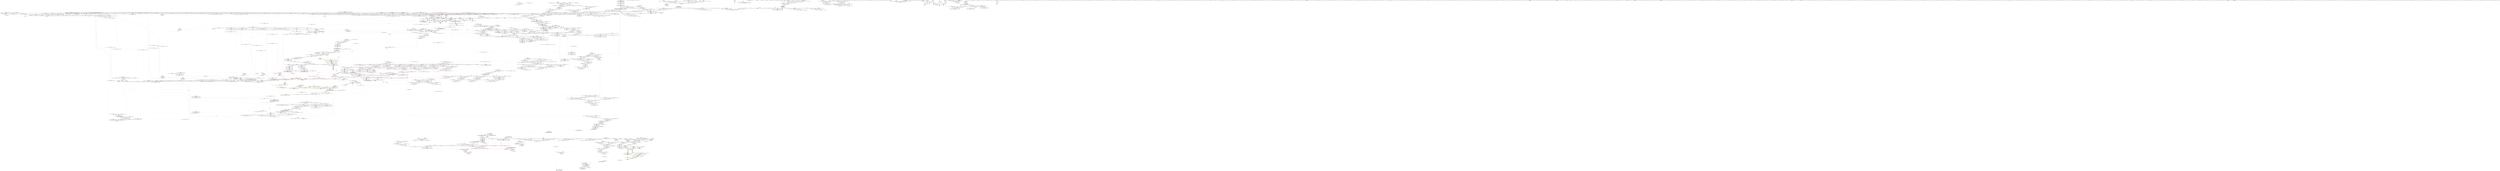 digraph "SVFG" {
	label="SVFG";

	Node0x555b205de2b0 [shape=record,color=grey,label="{NodeID: 0\nNullPtr}"];
	Node0x555b205de2b0 -> Node0x555b20c13000[style=solid];
	Node0x555b205de2b0 -> Node0x555b20c13100[style=solid];
	Node0x555b205de2b0 -> Node0x555b20c131d0[style=solid];
	Node0x555b205de2b0 -> Node0x555b20c06d00[style=solid];
	Node0x555b205de2b0 -> Node0x555b20c06dd0[style=solid];
	Node0x555b205de2b0 -> Node0x555b20c06ea0[style=solid];
	Node0x555b205de2b0 -> Node0x555b20c06f70[style=solid];
	Node0x555b205de2b0 -> Node0x555b20c07040[style=solid];
	Node0x555b205de2b0 -> Node0x555b20c07110[style=solid];
	Node0x555b205de2b0 -> Node0x555b20c071e0[style=solid];
	Node0x555b205de2b0 -> Node0x555b20c072b0[style=solid];
	Node0x555b205de2b0 -> Node0x555b20c07380[style=solid];
	Node0x555b205de2b0 -> Node0x555b20c07450[style=solid];
	Node0x555b205de2b0 -> Node0x555b20c07520[style=solid];
	Node0x555b205de2b0 -> Node0x555b20c075f0[style=solid];
	Node0x555b205de2b0 -> Node0x555b20c076c0[style=solid];
	Node0x555b205de2b0 -> Node0x555b20c07790[style=solid];
	Node0x555b205de2b0 -> Node0x555b20c07860[style=solid];
	Node0x555b205de2b0 -> Node0x555b20c07930[style=solid];
	Node0x555b205de2b0 -> Node0x555b20c07a00[style=solid];
	Node0x555b205de2b0 -> Node0x555b20c07ad0[style=solid];
	Node0x555b205de2b0 -> Node0x555b20c07ba0[style=solid];
	Node0x555b205de2b0 -> Node0x555b20c07c70[style=solid];
	Node0x555b205de2b0 -> Node0x555b20c07d40[style=solid];
	Node0x555b205de2b0 -> Node0x555b20c07e10[style=solid];
	Node0x555b205de2b0 -> Node0x555b20c07ee0[style=solid];
	Node0x555b205de2b0 -> Node0x555b20c07fb0[style=solid];
	Node0x555b205de2b0 -> Node0x555b20c08080[style=solid];
	Node0x555b205de2b0 -> Node0x555b20c08150[style=solid];
	Node0x555b205de2b0 -> Node0x555b20c08220[style=solid];
	Node0x555b205de2b0 -> Node0x555b20c082f0[style=solid];
	Node0x555b205de2b0 -> Node0x555b20c083c0[style=solid];
	Node0x555b205de2b0 -> Node0x555b20c08490[style=solid];
	Node0x555b205de2b0 -> Node0x555b20c08560[style=solid];
	Node0x555b205de2b0 -> Node0x555b20c08630[style=solid];
	Node0x555b205de2b0 -> Node0x555b20c08700[style=solid];
	Node0x555b205de2b0 -> Node0x555b20c087d0[style=solid];
	Node0x555b205de2b0 -> Node0x555b20c088a0[style=solid];
	Node0x555b205de2b0 -> Node0x555b20c08970[style=solid];
	Node0x555b205de2b0 -> Node0x555b20c08a40[style=solid];
	Node0x555b205de2b0 -> Node0x555b20c08b10[style=solid];
	Node0x555b205de2b0 -> Node0x555b20c08be0[style=solid];
	Node0x555b205de2b0 -> Node0x555b20c08cb0[style=solid];
	Node0x555b205de2b0 -> Node0x555b20c08d80[style=solid];
	Node0x555b205de2b0 -> Node0x555b20c08e50[style=solid];
	Node0x555b205de2b0 -> Node0x555b20c08f20[style=solid];
	Node0x555b205de2b0 -> Node0x555b20c08ff0[style=solid];
	Node0x555b205de2b0 -> Node0x555b20c090c0[style=solid];
	Node0x555b205de2b0 -> Node0x555b20c09190[style=solid];
	Node0x555b205de2b0 -> Node0x555b20c09260[style=solid];
	Node0x555b205de2b0 -> Node0x555b20c09330[style=solid];
	Node0x555b205de2b0 -> Node0x555b20c09400[style=solid];
	Node0x555b205de2b0 -> Node0x555b20c094d0[style=solid];
	Node0x555b205de2b0 -> Node0x555b20c095a0[style=solid];
	Node0x555b205de2b0 -> Node0x555b20c41de0[style=solid];
	Node0x555b205de2b0 -> Node0x555b20c44510[style=solid];
	Node0x555b205de2b0 -> Node0x555b20c498c0[style=solid];
	Node0x555b205de2b0 -> Node0x555b20c49c00[style=solid];
	Node0x555b205de2b0 -> Node0x555b20c49f40[style=solid];
	Node0x555b205de2b0 -> Node0x555b20c4a010[style=solid];
	Node0x555b205de2b0 -> Node0x555b20c4a280[style=solid];
	Node0x555b205de2b0 -> Node0x555b20c4dc30[style=solid];
	Node0x555b205de2b0 -> Node0x555b20c81c70[style=solid];
	Node0x555b205de2b0 -> Node0x555b20c81f70[style=solid];
	Node0x555b205de2b0 -> Node0x555b20c823f0[style=solid];
	Node0x555b205de2b0 -> Node0x555b20c82870[style=solid];
	Node0x555b205de2b0 -> Node0x555b20c82cf0[style=solid];
	Node0x555b205de2b0 -> Node0x555b20c83470[style=solid];
	Node0x555b205de2b0 -> Node0x555b20c835f0[style=solid];
	Node0x555b205de2b0:s64 -> Node0x555b20db4560[style=solid,color=red];
	Node0x555b20c09d20 [shape=record,color=black,label="{NodeID: 443\n334\<--349\n_ZNSt3mapINSt7__cxx1112basic_stringIcSt11char_traitsIcESaIcEEEbSt4lessIS5_ESaISt4pairIKS5_bEEE3endEv_ret\<--\n_ZNSt3mapINSt7__cxx1112basic_stringIcSt11char_traitsIcESaIcEEEbSt4lessIS5_ESaISt4pairIKS5_bEEE3endEv\n|{<s0>15|<s1>26}}"];
	Node0x555b20c09d20:s0 -> Node0x555b20da3fd0[style=solid,color=blue];
	Node0x555b20c09d20:s1 -> Node0x555b20da6250[style=solid,color=blue];
	Node0x555b20c5c0f0 [shape=record,color=yellow,style=double,label="{NodeID: 3100\n380V_2 = CSCHI(MR_380V_1)\npts\{23760000 \}\nCS[]}"];
	Node0x555b20c5c0f0 -> Node0x555b20c417d0[style=dashed];
	Node0x555b20c19280 [shape=record,color=red,label="{NodeID: 886\n1002\<--1001\n\<--coerce.dive10\n_ZNSt8_Rb_treeINSt7__cxx1112basic_stringIcSt11char_traitsIcESaIcEEESt4pairIKS5_bESt10_Select1stIS8_ESt4lessIS5_ESaIS8_EE22_M_emplace_hint_uniqueIJRKSt21piecewise_construct_tSt5tupleIJRS7_EESJ_IJEEEEESt17_Rb_tree_iteratorIS8_ESt23_Rb_tree_const_iteratorIS8_EDpOT_\n|{<s0>91}}"];
	Node0x555b20c19280:s0 -> Node0x555b20dbbc80[style=solid,color=red];
	Node0x555b20c022a0 [shape=record,color=green,label="{NodeID: 222\n1261\<--1262\n_ZNK9__gnu_cxx16__aligned_membufISt4pairIKNSt7__cxx1112basic_stringIcSt11char_traitsIcESaIcEEEbEE6_M_ptrEv\<--_ZNK9__gnu_cxx16__aligned_membufISt4pairIKNSt7__cxx1112basic_stringIcSt11char_traitsIcESaIcEEEbEE6_M_ptrEv_field_insensitive\n}"];
	Node0x555b20c257b0 [shape=record,color=purple,label="{NodeID: 665\n2403\<--995\noffset_0\<--\n}"];
	Node0x555b20c257b0 -> Node0x555b20c41970[style=solid];
	Node0x555b20db5ab0 [shape=record,color=black,label="{NodeID: 3322\n2044 = PHI(1408, )\n0th arg _ZNKSt8_Rb_treeINSt7__cxx1112basic_stringIcSt11char_traitsIcESaIcEEESt4pairIKS5_bESt10_Select1stIS8_ESt4lessIS5_ESaIS8_EE4sizeEv }"];
	Node0x555b20db5ab0 -> Node0x555b20c4ce60[style=solid];
	Node0x555b20c44030 [shape=record,color=blue,label="{NodeID: 1108\n460\<--459\nthis.addr\<--this\n_ZNSaISt13_Rb_tree_nodeISt4pairIKNSt7__cxx1112basic_stringIcSt11char_traitsIcESaIcEEEbEEEC2Ev\n}"];
	Node0x555b20c44030 -> Node0x555b20c15b40[style=dashed];
	Node0x555b205de340 [shape=record,color=green,label="{NodeID: 1\n7\<--1\n__dso_handle\<--dummyObj\nGlob }"];
	Node0x555b20c09df0 [shape=record,color=black,label="{NodeID: 444\n359\<--358\n\<--\n_ZNKSt17_Rb_tree_iteratorISt4pairIKNSt7__cxx1112basic_stringIcSt11char_traitsIcESaIcEEEbEEptEv\n|{<s0>38}}"];
	Node0x555b20c09df0:s0 -> Node0x555b20db2110[style=solid,color=red];
	Node0x555b1f732240 [shape=record,color=black,label="{NodeID: 3101\n1796 = PHI(1691, )\n0th arg _ZNSt16allocator_traitsISaISt13_Rb_tree_nodeISt4pairIKNSt7__cxx1112basic_stringIcSt11char_traitsIcESaIcEEEbEEEE9constructIS9_JRKSt21piecewise_construct_tSt5tupleIJRS8_EESH_IJEEEEEvRSB_PT_DpOT0_ }"];
	Node0x555b1f732240 -> Node0x555b20c4b7a0[style=solid];
	Node0x555b20c19350 [shape=record,color=red,label="{NodeID: 887\n1014\<--1013\n\<--second\n_ZNSt8_Rb_treeINSt7__cxx1112basic_stringIcSt11char_traitsIcESaIcEEESt4pairIKS5_bESt10_Select1stIS8_ESt4lessIS5_ESaIS8_EE22_M_emplace_hint_uniqueIJRKSt21piecewise_construct_tSt5tupleIJRS7_EESJ_IJEEEEESt17_Rb_tree_iteratorIS8_ESt23_Rb_tree_const_iteratorIS8_EDpOT_\n}"];
	Node0x555b20c19350 -> Node0x555b20c82cf0[style=solid];
	Node0x555b20cffd60 [shape=record,color=yellow,style=double,label="{NodeID: 2437\n83V_1 = ENCHI(MR_83V_0)\npts\{560001 \}\nFun[_ZNSt8_Rb_treeINSt7__cxx1112basic_stringIcSt11char_traitsIcESaIcEEESt4pairIKS5_bESt10_Select1stIS8_ESt4lessIS5_ESaIS8_EE24_M_get_insert_unique_posERS7_]|{<s0>207}}"];
	Node0x555b20cffd60:s0 -> Node0x555b20cfc0a0[style=dashed,color=red];
	Node0x555b20c023a0 [shape=record,color=green,label="{NodeID: 223\n1266\<--1267\nthis.addr\<--this.addr_field_insensitive\n_ZNK9__gnu_cxx16__aligned_membufISt4pairIKNSt7__cxx1112basic_stringIcSt11char_traitsIcESaIcEEEbEE6_M_ptrEv\n}"];
	Node0x555b20c023a0 -> Node0x555b20c1abb0[style=solid];
	Node0x555b20c023a0 -> Node0x555b20c48af0[style=solid];
	Node0x555b20c25880 [shape=record,color=purple,label="{NodeID: 666\n1007\<--1006\n\<--\n_ZNSt8_Rb_treeINSt7__cxx1112basic_stringIcSt11char_traitsIcESaIcEEESt4pairIKS5_bESt10_Select1stIS8_ESt4lessIS5_ESaIS8_EE22_M_emplace_hint_uniqueIJRKSt21piecewise_construct_tSt5tupleIJRS7_EESJ_IJEEEEESt17_Rb_tree_iteratorIS8_ESt23_Rb_tree_const_iteratorIS8_EDpOT_\n}"];
	Node0x555b20c25880 -> Node0x555b20c471c0[style=solid];
	Node0x555b20db5bc0 [shape=record,color=black,label="{NodeID: 3323\n2317 = PHI(2112, 2112, )\n0th arg _ZNSt4pairIPSt18_Rb_tree_node_baseS1_EC2IRPSt13_Rb_tree_nodeIS_IKNSt7__cxx1112basic_stringIcSt11char_traitsIcESaIcEEEbEERS1_Lb1EEEOT_OT0_ }"];
	Node0x555b20db5bc0 -> Node0x555b20c4ea00[style=solid];
	Node0x555b20c44100 [shape=record,color=blue,label="{NodeID: 1109\n471\<--470\nthis.addr\<--this\n_ZNSt20_Rb_tree_key_compareISt4lessINSt7__cxx1112basic_stringIcSt11char_traitsIcESaIcEEEEEC2Ev\n}"];
	Node0x555b20c44100 -> Node0x555b20c15c10[style=dashed];
	Node0x555b20bd5ec0 [shape=record,color=green,label="{NodeID: 2\n8\<--1\n_ZSt3cin\<--dummyObj\nGlob }"];
	Node0x555b20c09ec0 [shape=record,color=black,label="{NodeID: 445\n351\<--360\n_ZNKSt17_Rb_tree_iteratorISt4pairIKNSt7__cxx1112basic_stringIcSt11char_traitsIcESaIcEEEbEEptEv_ret\<--call\n_ZNKSt17_Rb_tree_iteratorISt4pairIKNSt7__cxx1112basic_stringIcSt11char_traitsIcESaIcEEEbEEptEv\n|{<s0>17}}"];
	Node0x555b20c09ec0:s0 -> Node0x555b20da4220[style=solid,color=blue];
	Node0x555b1f732390 [shape=record,color=black,label="{NodeID: 3102\n1797 = PHI(1693, )\n1st arg _ZNSt16allocator_traitsISaISt13_Rb_tree_nodeISt4pairIKNSt7__cxx1112basic_stringIcSt11char_traitsIcESaIcEEEbEEEE9constructIS9_JRKSt21piecewise_construct_tSt5tupleIJRS8_EESH_IJEEEEEvRSB_PT_DpOT0_ }"];
	Node0x555b1f732390 -> Node0x555b20c4b870[style=solid];
	Node0x555b20c19420 [shape=record,color=red,label="{NodeID: 888\n1018\<--1017\n\<--first\n_ZNSt8_Rb_treeINSt7__cxx1112basic_stringIcSt11char_traitsIcESaIcEEESt4pairIKS5_bESt10_Select1stIS8_ESt4lessIS5_ESaIS8_EE22_M_emplace_hint_uniqueIJRKSt21piecewise_construct_tSt5tupleIJRS7_EESJ_IJEEEEESt17_Rb_tree_iteratorIS8_ESt23_Rb_tree_const_iteratorIS8_EDpOT_\n|{<s0>92}}"];
	Node0x555b20c19420:s0 -> Node0x555b20dbd030[style=solid,color=red];
	Node0x555b20cffe40 [shape=record,color=yellow,style=double,label="{NodeID: 2438\n22V_1 = ENCHI(MR_22V_0)\npts\{560002 \}\nFun[_ZNSt8_Rb_treeINSt7__cxx1112basic_stringIcSt11char_traitsIcESaIcEEESt4pairIKS5_bESt10_Select1stIS8_ESt4lessIS5_ESaIS8_EE24_M_get_insert_unique_posERS7_]|{<s0>211|<s1>214|<s2>216|<s3>220|<s4>221}}"];
	Node0x555b20cffe40:s0 -> Node0x555b20d00680[style=dashed,color=red];
	Node0x555b20cffe40:s1 -> Node0x555b20cf79f0[style=dashed,color=red];
	Node0x555b20cffe40:s2 -> Node0x555b20cf8310[style=dashed,color=red];
	Node0x555b20cffe40:s3 -> Node0x555b20cf8310[style=dashed,color=red];
	Node0x555b20cffe40:s4 -> Node0x555b20ccffe0[style=dashed,color=red];
	Node0x555b20c02470 [shape=record,color=green,label="{NodeID: 224\n1271\<--1272\n_ZNK9__gnu_cxx16__aligned_membufISt4pairIKNSt7__cxx1112basic_stringIcSt11char_traitsIcESaIcEEEbEE7_M_addrEv\<--_ZNK9__gnu_cxx16__aligned_membufISt4pairIKNSt7__cxx1112basic_stringIcSt11char_traitsIcESaIcEEEbEE7_M_addrEv_field_insensitive\n}"];
	Node0x555b20c25950 [shape=record,color=purple,label="{NodeID: 667\n1010\<--1006\n\<--\n_ZNSt8_Rb_treeINSt7__cxx1112basic_stringIcSt11char_traitsIcESaIcEEESt4pairIKS5_bESt10_Select1stIS8_ESt4lessIS5_ESaIS8_EE22_M_emplace_hint_uniqueIJRKSt21piecewise_construct_tSt5tupleIJRS7_EESJ_IJEEEEESt17_Rb_tree_iteratorIS8_ESt23_Rb_tree_const_iteratorIS8_EDpOT_\n}"];
	Node0x555b20c25950 -> Node0x555b20c47290[style=solid];
	Node0x555b20db5d70 [shape=record,color=black,label="{NodeID: 3324\n2318 = PHI(2118, 2118, )\n1st arg _ZNSt4pairIPSt18_Rb_tree_node_baseS1_EC2IRPSt13_Rb_tree_nodeIS_IKNSt7__cxx1112basic_stringIcSt11char_traitsIcESaIcEEEbEERS1_Lb1EEEOT_OT0_ }"];
	Node0x555b20db5d70 -> Node0x555b20c4ead0[style=solid];
	Node0x555b20c441d0 [shape=record,color=blue,label="{NodeID: 1110\n479\<--478\nthis.addr\<--this\n_ZNSt15_Rb_tree_headerC2Ev\n}"];
	Node0x555b20c441d0 -> Node0x555b20c15ce0[style=dashed];
	Node0x555b20bc6050 [shape=record,color=green,label="{NodeID: 3\n9\<--1\n.str\<--dummyObj\nGlob }"];
	Node0x555b20c09f90 [shape=record,color=black,label="{NodeID: 446\n370\<--375\n_ZNSt17_Rb_tree_iteratorISt4pairIKNSt7__cxx1112basic_stringIcSt11char_traitsIcESaIcEEEbEEppEv_ret\<--this1\n_ZNSt17_Rb_tree_iteratorISt4pairIKNSt7__cxx1112basic_stringIcSt11char_traitsIcESaIcEEEbEEppEv\n|{<s0>18|<s1>151}}"];
	Node0x555b20c09f90:s0 -> Node0x555b20da4390[style=solid,color=blue];
	Node0x555b20c09f90:s1 -> Node0x555b20dac110[style=solid,color=blue];
	Node0x555b1f76a0b0 [shape=record,color=black,label="{NodeID: 3103\n1798 = PHI(1695, )\n2nd arg _ZNSt16allocator_traitsISaISt13_Rb_tree_nodeISt4pairIKNSt7__cxx1112basic_stringIcSt11char_traitsIcESaIcEEEbEEEE9constructIS9_JRKSt21piecewise_construct_tSt5tupleIJRS8_EESH_IJEEEEEvRSB_PT_DpOT0_ }"];
	Node0x555b1f76a0b0 -> Node0x555b20c4b940[style=solid];
	Node0x555b20c194f0 [shape=record,color=red,label="{NodeID: 889\n1020\<--1019\n\<--second13\n_ZNSt8_Rb_treeINSt7__cxx1112basic_stringIcSt11char_traitsIcESaIcEEESt4pairIKS5_bESt10_Select1stIS8_ESt4lessIS5_ESaIS8_EE22_M_emplace_hint_uniqueIJRKSt21piecewise_construct_tSt5tupleIJRS7_EESJ_IJEEEEESt17_Rb_tree_iteratorIS8_ESt23_Rb_tree_const_iteratorIS8_EDpOT_\n|{<s0>92}}"];
	Node0x555b20c194f0:s0 -> Node0x555b20dbd140[style=solid,color=red];
	Node0x555b20cfff20 [shape=record,color=yellow,style=double,label="{NodeID: 2439\n86V_1 = ENCHI(MR_86V_0)\npts\{560003 \}\nFun[_ZNSt8_Rb_treeINSt7__cxx1112basic_stringIcSt11char_traitsIcESaIcEEESt4pairIKS5_bESt10_Select1stIS8_ESt4lessIS5_ESaIS8_EE24_M_get_insert_unique_posERS7_]|{<s0>212|<s1>216|<s2>220|<s3>221}}"];
	Node0x555b20cfff20:s0 -> Node0x555b20d03660[style=dashed,color=red];
	Node0x555b20cfff20:s1 -> Node0x555b20cf8310[style=dashed,color=red];
	Node0x555b20cfff20:s2 -> Node0x555b20cf8310[style=dashed,color=red];
	Node0x555b20cfff20:s3 -> Node0x555b20ccffe0[style=dashed,color=red];
	Node0x555b20c02570 [shape=record,color=green,label="{NodeID: 225\n1277\<--1278\nthis.addr\<--this.addr_field_insensitive\n_ZNK9__gnu_cxx16__aligned_membufISt4pairIKNSt7__cxx1112basic_stringIcSt11char_traitsIcESaIcEEEbEE7_M_addrEv\n}"];
	Node0x555b20c02570 -> Node0x555b20c1ac80[style=solid];
	Node0x555b20c02570 -> Node0x555b20c48bc0[style=solid];
	Node0x555b20c25a20 [shape=record,color=purple,label="{NodeID: 668\n1086\<--1085\n_M_node\<--this1\n_ZNSt23_Rb_tree_const_iteratorISt4pairIKNSt7__cxx1112basic_stringIcSt11char_traitsIcESaIcEEEbEEC2ERKSt17_Rb_tree_iteratorIS8_E\n}"];
	Node0x555b20c25a20 -> Node0x555b20c47910[style=solid];
	Node0x555b20db5ef0 [shape=record,color=black,label="{NodeID: 3325\n2319 = PHI(2120, 2120, )\n2nd arg _ZNSt4pairIPSt18_Rb_tree_node_baseS1_EC2IRPSt13_Rb_tree_nodeIS_IKNSt7__cxx1112basic_stringIcSt11char_traitsIcESaIcEEEbEERS1_Lb1EEEOT_OT0_ }"];
	Node0x555b20db5ef0 -> Node0x555b20c4eba0[style=solid];
	Node0x555b20c442a0 [shape=record,color=blue,label="{NodeID: 1111\n485\<--83\n_M_color\<--\n_ZNSt15_Rb_tree_headerC2Ev\n|{<s0>47}}"];
	Node0x555b20c442a0:s0 -> Node0x555b20d2bb30[style=dashed,color=blue];
	Node0x555b20bc60e0 [shape=record,color=green,label="{NodeID: 4\n11\<--1\n_ZStL19piecewise_construct\<--dummyObj\nGlob |{<s0>33}}"];
	Node0x555b20bc60e0:s0 -> Node0x555b20db4920[style=solid,color=red];
	Node0x555b20c0a060 [shape=record,color=black,label="{NodeID: 447\n402\<--424\nmain_ret\<--\nmain\n}"];
	Node0x555b20da3ca0 [shape=record,color=black,label="{NodeID: 3104\n73 = PHI()\n}"];
	Node0x555b20c195c0 [shape=record,color=red,label="{NodeID: 890\n1044\<--1043\n\<--first17\n_ZNSt8_Rb_treeINSt7__cxx1112basic_stringIcSt11char_traitsIcESaIcEEESt4pairIKS5_bESt10_Select1stIS8_ESt4lessIS5_ESaIS8_EE22_M_emplace_hint_uniqueIJRKSt21piecewise_construct_tSt5tupleIJRS7_EESJ_IJEEEEESt17_Rb_tree_iteratorIS8_ESt23_Rb_tree_const_iteratorIS8_EDpOT_\n|{<s0>97}}"];
	Node0x555b20c195c0:s0 -> Node0x555b20db0470[style=solid,color=red];
	Node0x555b20d00000 [shape=record,color=yellow,style=double,label="{NodeID: 2440\n534V_1 = ENCHI(MR_534V_0)\npts\{17790002 \}\nFun[_ZNSt8_Rb_treeINSt7__cxx1112basic_stringIcSt11char_traitsIcESaIcEEESt4pairIKS5_bESt10_Select1stIS8_ESt4lessIS5_ESaIS8_EE24_M_get_insert_unique_posERS7_]|{<s0>211}}"];
	Node0x555b20d00000:s0 -> Node0x555b20d00680[style=dashed,color=red];
	Node0x555b20c02640 [shape=record,color=green,label="{NodeID: 226\n1286\<--1287\nretval\<--retval_field_insensitive\n_ZNKSt8_Rb_treeINSt7__cxx1112basic_stringIcSt11char_traitsIcESaIcEEESt4pairIKS5_bESt10_Select1stIS8_ESt4lessIS5_ESaIS8_EE8key_compEv\n}"];
	Node0x555b20c25af0 [shape=record,color=purple,label="{NodeID: 669\n1088\<--1087\n_M_node2\<--\n_ZNSt23_Rb_tree_const_iteratorISt4pairIKNSt7__cxx1112basic_stringIcSt11char_traitsIcESaIcEEEbEEC2ERKSt17_Rb_tree_iteratorIS8_E\n}"];
	Node0x555b20c25af0 -> Node0x555b20c19900[style=solid];
	Node0x555b20db6070 [shape=record,color=black,label="{NodeID: 3326\n524 = PHI(365, 492, 564, 689, 710, 940, 1071, 1313, 1730, 1932, )\n0th arg __clang_call_terminate }"];
	Node0x555b20c44370 [shape=record,color=blue,label="{NodeID: 1112\n497\<--496\nthis.addr\<--this\n_ZN9__gnu_cxx13new_allocatorISt13_Rb_tree_nodeISt4pairIKNSt7__cxx1112basic_stringIcSt11char_traitsIcESaIcEEEbEEEC2Ev\n}"];
	Node0x555b20c44370 -> Node0x555b20c15db0[style=dashed];
	Node0x555b20bc6390 [shape=record,color=green,label="{NodeID: 5\n13\<--1\n\<--dummyObj\nCan only get source location for instruction, argument, global var or function.}"];
	Node0x555b20c0a130 [shape=record,color=black,label="{NodeID: 448\n443\<--442\n\<--this1\n_ZNSt8_Rb_treeINSt7__cxx1112basic_stringIcSt11char_traitsIcESaIcEEESt4pairIKS5_bESt10_Select1stIS8_ESt4lessIS5_ESaIS8_EE13_Rb_tree_implISC_Lb1EEC2Ev\n|{<s0>45}}"];
	Node0x555b20c0a130:s0 -> Node0x555b20db3780[style=solid,color=red];
	Node0x555b20da3da0 [shape=record,color=black,label="{NodeID: 3105\n247 = PHI(854, )\n}"];
	Node0x555b20da3da0 -> Node0x555b20c430c0[style=solid];
	Node0x555b20c19690 [shape=record,color=red,label="{NodeID: 891\n1063\<--1062\n\<--coerce.dive20\n_ZNSt8_Rb_treeINSt7__cxx1112basic_stringIcSt11char_traitsIcESaIcEEESt4pairIKS5_bESt10_Select1stIS8_ESt4lessIS5_ESaIS8_EE22_M_emplace_hint_uniqueIJRKSt21piecewise_construct_tSt5tupleIJRS7_EESJ_IJEEEEESt17_Rb_tree_iteratorIS8_ESt23_Rb_tree_const_iteratorIS8_EDpOT_\n}"];
	Node0x555b20c19690 -> Node0x555b20c1c340[style=solid];
	Node0x555b20d000e0 [shape=record,color=yellow,style=double,label="{NodeID: 2441\n453V_1 = ENCHI(MR_453V_0)\npts\{17790003 \}\nFun[_ZNSt8_Rb_treeINSt7__cxx1112basic_stringIcSt11char_traitsIcESaIcEEESt4pairIKS5_bESt10_Select1stIS8_ESt4lessIS5_ESaIS8_EE24_M_get_insert_unique_posERS7_]|{<s0>212}}"];
	Node0x555b20d000e0:s0 -> Node0x555b20d03660[style=dashed,color=red];
	Node0x555b20c02710 [shape=record,color=green,label="{NodeID: 227\n1288\<--1289\nthis.addr\<--this.addr_field_insensitive\n_ZNKSt8_Rb_treeINSt7__cxx1112basic_stringIcSt11char_traitsIcESaIcEEESt4pairIKS5_bESt10_Select1stIS8_ESt4lessIS5_ESaIS8_EE8key_compEv\n}"];
	Node0x555b20c02710 -> Node0x555b20c1ad50[style=solid];
	Node0x555b20c02710 -> Node0x555b20c48c90[style=solid];
	Node0x555b20c25bc0 [shape=record,color=purple,label="{NodeID: 670\n1133\<--1116\ncoerce.dive\<--retval\n_ZNSt8_Rb_treeINSt7__cxx1112basic_stringIcSt11char_traitsIcESaIcEEESt4pairIKS5_bESt10_Select1stIS8_ESt4lessIS5_ESaIS8_EE11lower_boundERS7_\n}"];
	Node0x555b20c25bc0 -> Node0x555b20c47d20[style=solid];
	Node0x555b20db6870 [shape=record,color=black,label="{NodeID: 3327\n1093 = PHI(239, )\n0th arg _ZNSt5tupleIJRKNSt7__cxx1112basic_stringIcSt11char_traitsIcESaIcEEEEEC2IvLb1EEES7_ }"];
	Node0x555b20db6870 -> Node0x555b20c479e0[style=solid];
	Node0x555b20c44440 [shape=record,color=blue,label="{NodeID: 1113\n504\<--503\nthis.addr\<--this\n_ZNSt15_Rb_tree_header8_M_resetEv\n}"];
	Node0x555b20c44440 -> Node0x555b20c15e80[style=dashed];
	Node0x555b20bc6420 [shape=record,color=green,label="{NodeID: 6\n83\<--1\n\<--dummyObj\nCan only get source location for instruction, argument, global var or function.}"];
	Node0x555b20c0a200 [shape=record,color=black,label="{NodeID: 449\n447\<--442\n\<--this1\n_ZNSt8_Rb_treeINSt7__cxx1112basic_stringIcSt11char_traitsIcESaIcEEESt4pairIKS5_bESt10_Select1stIS8_ESt4lessIS5_ESaIS8_EE13_Rb_tree_implISC_Lb1EEC2Ev\n|{<s0>46}}"];
	Node0x555b20c0a200:s0 -> Node0x555b20db7390[style=solid,color=red];
	Node0x555b20da3fd0 [shape=record,color=black,label="{NodeID: 3106\n146 = PHI(334, )\n}"];
	Node0x555b20da3fd0 -> Node0x555b20c42970[style=solid];
	Node0x555b20c19760 [shape=record,color=red,label="{NodeID: 892\n1085\<--1079\nthis1\<--this.addr\n_ZNSt23_Rb_tree_const_iteratorISt4pairIKNSt7__cxx1112basic_stringIcSt11char_traitsIcESaIcEEEbEEC2ERKSt17_Rb_tree_iteratorIS8_E\n}"];
	Node0x555b20c19760 -> Node0x555b20c25a20[style=solid];
	Node0x555b20d001c0 [shape=record,color=yellow,style=double,label="{NodeID: 2442\n455V_1 = ENCHI(MR_455V_0)\npts\{21250000 \}\nFun[_ZNSt8_Rb_treeINSt7__cxx1112basic_stringIcSt11char_traitsIcESaIcEEESt4pairIKS5_bESt10_Select1stIS8_ESt4lessIS5_ESaIS8_EE24_M_get_insert_unique_posERS7_]|{<s0>213}}"];
	Node0x555b20d001c0:s0 -> Node0x555b20c486e0[style=dashed,color=red];
	Node0x555b20c027e0 [shape=record,color=green,label="{NodeID: 228\n1299\<--1300\n__lhs.addr\<--__lhs.addr_field_insensitive\n_ZStltIcSt11char_traitsIcESaIcEEbRKNSt7__cxx1112basic_stringIT_T0_T1_EESA_\n}"];
	Node0x555b20c027e0 -> Node0x555b20c1ae20[style=solid];
	Node0x555b20c027e0 -> Node0x555b20c48d60[style=solid];
	Node0x555b20c25c90 [shape=record,color=purple,label="{NodeID: 671\n1135\<--1116\ncoerce.dive4\<--retval\n_ZNSt8_Rb_treeINSt7__cxx1112basic_stringIcSt11char_traitsIcESaIcEEESt4pairIKS5_bESt10_Select1stIS8_ESt4lessIS5_ESaIS8_EE11lower_boundERS7_\n}"];
	Node0x555b20c25c90 -> Node0x555b20c19d10[style=solid];
	Node0x555b20db6980 [shape=record,color=black,label="{NodeID: 3328\n1094 = PHI(278, )\n1st arg _ZNSt5tupleIJRKNSt7__cxx1112basic_stringIcSt11char_traitsIcESaIcEEEEEC2IvLb1EEES7_ }"];
	Node0x555b20db6980 -> Node0x555b20c47ab0[style=solid];
	Node0x555b20c44510 [shape=record,color=blue, style = dotted,label="{NodeID: 1114\n509\<--3\n_M_parent\<--dummyVal\n_ZNSt15_Rb_tree_header8_M_resetEv\n|{<s0>49}}"];
	Node0x555b20c44510:s0 -> Node0x555b20d2bc90[style=dashed,color=blue];
	Node0x555b20bc64e0 [shape=record,color=green,label="{NodeID: 7\n94\<--1\n\<--dummyObj\nCan only get source location for instruction, argument, global var or function.}"];
	Node0x555b20c0a2d0 [shape=record,color=black,label="{NodeID: 450\n451\<--442\n\<--this1\n_ZNSt8_Rb_treeINSt7__cxx1112basic_stringIcSt11char_traitsIcESaIcEEESt4pairIKS5_bESt10_Select1stIS8_ESt4lessIS5_ESaIS8_EE13_Rb_tree_implISC_Lb1EEC2Ev\n}"];
	Node0x555b20c0a2d0 -> Node0x555b20c23590[style=solid];
	Node0x555b20da4110 [shape=record,color=black,label="{NodeID: 3107\n151 = PHI(317, )\n}"];
	Node0x555b20c19830 [shape=record,color=red,label="{NodeID: 893\n1087\<--1081\n\<--__it.addr\n_ZNSt23_Rb_tree_const_iteratorISt4pairIKNSt7__cxx1112basic_stringIcSt11char_traitsIcESaIcEEEbEEC2ERKSt17_Rb_tree_iteratorIS8_E\n}"];
	Node0x555b20c19830 -> Node0x555b20c25af0[style=solid];
	Node0x555b20c0ad60 [shape=record,color=green,label="{NodeID: 229\n1301\<--1302\n__rhs.addr\<--__rhs.addr_field_insensitive\n_ZStltIcSt11char_traitsIcESaIcEEbRKNSt7__cxx1112basic_stringIT_T0_T1_EESA_\n}"];
	Node0x555b20c0ad60 -> Node0x555b20c1aef0[style=solid];
	Node0x555b20c0ad60 -> Node0x555b20c48e30[style=solid];
	Node0x555b20c25d60 [shape=record,color=purple,label="{NodeID: 672\n1186\<--1143\ncoerce.dive\<--retval\n_ZNSt8_Rb_treeINSt7__cxx1112basic_stringIcSt11char_traitsIcESaIcEEESt4pairIKS5_bESt10_Select1stIS8_ESt4lessIS5_ESaIS8_EE14_M_lower_boundEPSt13_Rb_tree_nodeIS8_EPSt18_Rb_tree_node_baseRS7_\n}"];
	Node0x555b20c25d60 -> Node0x555b20c1a460[style=solid];
	Node0x555b20db6a90 [shape=record,color=black,label="{NodeID: 3329\n785 = PHI(778, )\n0th arg _ZN9__gnu_cxx16__aligned_membufISt4pairIKNSt7__cxx1112basic_stringIcSt11char_traitsIcESaIcEEEbEE7_M_addrEv }"];
	Node0x555b20db6a90 -> Node0x555b20c45ca0[style=solid];
	Node0x555b20c445e0 [shape=record,color=blue,label="{NodeID: 1115\n513\<--511\n_M_left\<--_M_header2\n_ZNSt15_Rb_tree_header8_M_resetEv\n|{<s0>49}}"];
	Node0x555b20c445e0:s0 -> Node0x555b20d2bc90[style=dashed,color=blue];
	Node0x555b20bc6d80 [shape=record,color=green,label="{NodeID: 8\n98\<--1\n\<--dummyObj\nCan only get source location for instruction, argument, global var or function.}"];
	Node0x555b20c0a3a0 [shape=record,color=black,label="{NodeID: 451\n453\<--452\n\<--\n_ZNSt8_Rb_treeINSt7__cxx1112basic_stringIcSt11char_traitsIcESaIcEEESt4pairIKS5_bESt10_Select1stIS8_ESt4lessIS5_ESaIS8_EE13_Rb_tree_implISC_Lb1EEC2Ev\n|{<s0>47}}"];
	Node0x555b20c0a3a0:s0 -> Node0x555b20db7170[style=solid,color=red];
	Node0x555b20da4220 [shape=record,color=black,label="{NodeID: 3108\n155 = PHI(351, )\n}"];
	Node0x555b20da4220 -> Node0x555b20c22210[style=solid];
	Node0x555b20c19900 [shape=record,color=red,label="{NodeID: 894\n1089\<--1088\n\<--_M_node2\n_ZNSt23_Rb_tree_const_iteratorISt4pairIKNSt7__cxx1112basic_stringIcSt11char_traitsIcESaIcEEEbEEC2ERKSt17_Rb_tree_iteratorIS8_E\n}"];
	Node0x555b20c19900 -> Node0x555b20c47910[style=solid];
	Node0x555b20d00380 [shape=record,color=yellow,style=double,label="{NodeID: 2444\n540V_1 = ENCHI(MR_540V_0)\npts\{21130000 21130001 \}\nFun[_ZNSt8_Rb_treeINSt7__cxx1112basic_stringIcSt11char_traitsIcESaIcEEESt4pairIKS5_bESt10_Select1stIS8_ESt4lessIS5_ESaIS8_EE24_M_get_insert_unique_posERS7_]|{<s0>216|<s1>216|<s2>220|<s3>220|<s4>221|<s5>221}}"];
	Node0x555b20d00380:s0 -> Node0x555b20c4ec70[style=dashed,color=red];
	Node0x555b20d00380:s1 -> Node0x555b20c4ed40[style=dashed,color=red];
	Node0x555b20d00380:s2 -> Node0x555b20c4ec70[style=dashed,color=red];
	Node0x555b20d00380:s3 -> Node0x555b20c4ed40[style=dashed,color=red];
	Node0x555b20d00380:s4 -> Node0x555b20c4e5f0[style=dashed,color=red];
	Node0x555b20d00380:s5 -> Node0x555b20c4e6c0[style=dashed,color=red];
	Node0x555b20c0ae30 [shape=record,color=green,label="{NodeID: 230\n1308\<--1309\n_ZNKSt7__cxx1112basic_stringIcSt11char_traitsIcESaIcEE7compareERKS4_\<--_ZNKSt7__cxx1112basic_stringIcSt11char_traitsIcESaIcEE7compareERKS4__field_insensitive\n}"];
	Node0x555b20c25e30 [shape=record,color=purple,label="{NodeID: 673\n1162\<--1157\n_M_impl\<--this1\n_ZNSt8_Rb_treeINSt7__cxx1112basic_stringIcSt11char_traitsIcESaIcEEESt4pairIKS5_bESt10_Select1stIS8_ESt4lessIS5_ESaIS8_EE14_M_lower_boundEPSt13_Rb_tree_nodeIS8_EPSt18_Rb_tree_node_baseRS7_\n}"];
	Node0x555b20c25e30 -> Node0x555b20c1c5b0[style=solid];
	Node0x555b20db6ba0 [shape=record,color=black,label="{NodeID: 3330\n1910 = PHI(1883, )\n0th arg _ZNSt11_Tuple_implILm0EJRKNSt7__cxx1112basic_stringIcSt11char_traitsIcESaIcEEEEEC2EOS8_ }"];
	Node0x555b20db6ba0 -> Node0x555b20c4c230[style=solid];
	Node0x555b20c446b0 [shape=record,color=blue,label="{NodeID: 1116\n517\<--515\n_M_right\<--_M_header4\n_ZNSt15_Rb_tree_header8_M_resetEv\n|{<s0>49}}"];
	Node0x555b20c446b0:s0 -> Node0x555b20d2bc90[style=dashed,color=blue];
	Node0x555b20bc6e10 [shape=record,color=green,label="{NodeID: 9\n172\<--1\n\<--dummyObj\nCan only get source location for instruction, argument, global var or function.}"];
	Node0x555b20c0a470 [shape=record,color=black,label="{NodeID: 452\n464\<--463\n\<--this1\n_ZNSaISt13_Rb_tree_nodeISt4pairIKNSt7__cxx1112basic_stringIcSt11char_traitsIcESaIcEEEbEEEC2Ev\n|{<s0>48}}"];
	Node0x555b20c0a470:s0 -> Node0x555b20dbd7e0[style=solid,color=red];
	Node0x555b20da4390 [shape=record,color=black,label="{NodeID: 3109\n161 = PHI(370, )\n}"];
	Node0x555b20c199d0 [shape=record,color=red,label="{NodeID: 895\n1101\<--1095\nthis1\<--this.addr\n_ZNSt5tupleIJRKNSt7__cxx1112basic_stringIcSt11char_traitsIcESaIcEEEEEC2IvLb1EEES7_\n}"];
	Node0x555b20c199d0 -> Node0x555b20c1c410[style=solid];
	Node0x555b20c0af30 [shape=record,color=green,label="{NodeID: 231\n1324\<--1325\nthis.addr\<--this.addr_field_insensitive\n_ZNSt8_Rb_treeINSt7__cxx1112basic_stringIcSt11char_traitsIcESaIcEEESt4pairIKS5_bESt10_Select1stIS8_ESt4lessIS5_ESaIS8_EE14_M_create_nodeIJRKSt21piecewise_construct_tSt5tupleIJRS7_EESJ_IJEEEEEPSt13_Rb_tree_nodeIS8_EDpOT_\n}"];
	Node0x555b20c0af30 -> Node0x555b20c1afc0[style=solid];
	Node0x555b20c0af30 -> Node0x555b20c48f00[style=solid];
	Node0x555b20c25f00 [shape=record,color=purple,label="{NodeID: 674\n1164\<--1163\n_M_key_compare\<--\n_ZNSt8_Rb_treeINSt7__cxx1112basic_stringIcSt11char_traitsIcESaIcEEESt4pairIKS5_bESt10_Select1stIS8_ESt4lessIS5_ESaIS8_EE14_M_lower_boundEPSt13_Rb_tree_nodeIS8_EPSt18_Rb_tree_node_baseRS7_\n|{<s0>106}}"];
	Node0x555b20c25f00:s0 -> Node0x555b20db7f80[style=solid,color=red];
	Node0x555b20db6cb0 [shape=record,color=black,label="{NodeID: 3331\n1911 = PHI(1885, )\n1st arg _ZNSt11_Tuple_implILm0EJRKNSt7__cxx1112basic_stringIcSt11char_traitsIcESaIcEEEEEC2EOS8_ }"];
	Node0x555b20db6cb0 -> Node0x555b20c4c300[style=solid];
	Node0x555b20c44780 [shape=record,color=blue,label="{NodeID: 1117\n519\<--521\n_M_node_count\<--\n_ZNSt15_Rb_tree_header8_M_resetEv\n|{<s0>49}}"];
	Node0x555b20c44780:s0 -> Node0x555b20d2bc90[style=dashed,color=blue];
	Node0x555b20bc6ed0 [shape=record,color=green,label="{NodeID: 10\n272\<--1\n\<--dummyObj\nCan only get source location for instruction, argument, global var or function.}"];
	Node0x555b20c0a540 [shape=record,color=black,label="{NodeID: 453\n584\<--583\n\<--\n_ZNSt8_Rb_treeINSt7__cxx1112basic_stringIcSt11char_traitsIcESaIcEEESt4pairIKS5_bESt10_Select1stIS8_ESt4lessIS5_ESaIS8_EE8_M_eraseEPSt13_Rb_tree_nodeIS8_E\n|{<s0>58}}"];
	Node0x555b20c0a540:s0 -> Node0x555b20dbcbc0[style=solid,color=red];
	Node0x555b20da44a0 [shape=record,color=black,label="{NodeID: 3110\n170 = PHI(220, )\n}"];
	Node0x555b20da44a0 -> Node0x555b20c42cb0[style=solid];
	Node0x555b20c19aa0 [shape=record,color=red,label="{NodeID: 896\n1103\<--1097\n\<--__elements.addr\n_ZNSt5tupleIJRKNSt7__cxx1112basic_stringIcSt11char_traitsIcESaIcEEEEEC2IvLb1EEES7_\n|{<s0>101}}"];
	Node0x555b20c19aa0:s0 -> Node0x555b20db2f10[style=solid,color=red];
	Node0x555b20c0b000 [shape=record,color=green,label="{NodeID: 232\n1326\<--1327\n__args.addr\<--__args.addr_field_insensitive\n_ZNSt8_Rb_treeINSt7__cxx1112basic_stringIcSt11char_traitsIcESaIcEEESt4pairIKS5_bESt10_Select1stIS8_ESt4lessIS5_ESaIS8_EE14_M_create_nodeIJRKSt21piecewise_construct_tSt5tupleIJRS7_EESJ_IJEEEEEPSt13_Rb_tree_nodeIS8_EDpOT_\n}"];
	Node0x555b20c0b000 -> Node0x555b20c1b090[style=solid];
	Node0x555b20c0b000 -> Node0x555b20c48fd0[style=solid];
	Node0x555b20c25fd0 [shape=record,color=purple,label="{NodeID: 675\n1195\<--1194\n_M_impl\<--this1\n_ZNSt8_Rb_treeINSt7__cxx1112basic_stringIcSt11char_traitsIcESaIcEEESt4pairIKS5_bESt10_Select1stIS8_ESt4lessIS5_ESaIS8_EE6_M_endEv\n}"];
	Node0x555b20c25fd0 -> Node0x555b20c1c9c0[style=solid];
	Node0x555b20db6dc0 [shape=record,color=black,label="{NodeID: 3332\n335 = PHI(55, 245, )\n0th arg _ZNSt3mapINSt7__cxx1112basic_stringIcSt11char_traitsIcESaIcEEEbSt4lessIS5_ESaISt4pairIKS5_bEEE3endEv }"];
	Node0x555b20db6dc0 -> Node0x555b20c43740[style=solid];
	Node0x555b20c44850 [shape=record,color=blue,label="{NodeID: 1118\n537\<--536\nthis.addr\<--this\n_ZNSt8_Rb_treeINSt7__cxx1112basic_stringIcSt11char_traitsIcESaIcEEESt4pairIKS5_bESt10_Select1stIS8_ESt4lessIS5_ESaIS8_EED2Ev\n}"];
	Node0x555b20c44850 -> Node0x555b20c15f50[style=dashed];
	Node0x555b20bc6fd0 [shape=record,color=green,label="{NodeID: 11\n292\<--1\n\<--dummyObj\nCan only get source location for instruction, argument, global var or function.}"];
	Node0x555b20c0a610 [shape=record,color=black,label="{NodeID: 454\n590\<--589\n\<--\n_ZNSt8_Rb_treeINSt7__cxx1112basic_stringIcSt11char_traitsIcESaIcEEESt4pairIKS5_bESt10_Select1stIS8_ESt4lessIS5_ESaIS8_EE8_M_eraseEPSt13_Rb_tree_nodeIS8_E\n|{<s0>60}}"];
	Node0x555b20c0a610:s0 -> Node0x555b20dbae80[style=solid,color=red];
	Node0x555b20da4610 [shape=record,color=black,label="{NodeID: 3111\n182 = PHI()\n}"];
	Node0x555b20c19b70 [shape=record,color=red,label="{NodeID: 897\n1124\<--1118\nthis1\<--this.addr\n_ZNSt8_Rb_treeINSt7__cxx1112basic_stringIcSt11char_traitsIcESaIcEEESt4pairIKS5_bESt10_Select1stIS8_ESt4lessIS5_ESaIS8_EE11lower_boundERS7_\n|{<s0>102|<s1>103|<s2>104}}"];
	Node0x555b20c19b70:s0 -> Node0x555b20db34a0[style=solid,color=red];
	Node0x555b20c19b70:s1 -> Node0x555b20db1650[style=solid,color=red];
	Node0x555b20c19b70:s2 -> Node0x555b20db1970[style=solid,color=red];
	Node0x555b20d00680 [shape=record,color=yellow,style=double,label="{NodeID: 2447\n137V_1 = ENCHI(MR_137V_0)\npts\{560002 17790002 \}\nFun[_ZNSt8_Rb_treeINSt7__cxx1112basic_stringIcSt11char_traitsIcESaIcEEESt4pairIKS5_bESt10_Select1stIS8_ESt4lessIS5_ESaIS8_EE7_S_leftEPSt18_Rb_tree_node_base]}"];
	Node0x555b20d00680 -> Node0x555b20c16ab0[style=dashed];
	Node0x555b20c0b0d0 [shape=record,color=green,label="{NodeID: 233\n1328\<--1329\n__args.addr2\<--__args.addr2_field_insensitive\n_ZNSt8_Rb_treeINSt7__cxx1112basic_stringIcSt11char_traitsIcESaIcEEESt4pairIKS5_bESt10_Select1stIS8_ESt4lessIS5_ESaIS8_EE14_M_create_nodeIJRKSt21piecewise_construct_tSt5tupleIJRS7_EESJ_IJEEEEEPSt13_Rb_tree_nodeIS8_EDpOT_\n}"];
	Node0x555b20c0b0d0 -> Node0x555b20c1b160[style=solid];
	Node0x555b20c0b0d0 -> Node0x555b20c490a0[style=solid];
	Node0x555b20c260a0 [shape=record,color=purple,label="{NodeID: 676\n1197\<--1196\nadd.ptr\<--\n_ZNSt8_Rb_treeINSt7__cxx1112basic_stringIcSt11char_traitsIcESaIcEEESt4pairIKS5_bESt10_Select1stIS8_ESt4lessIS5_ESaIS8_EE6_M_endEv\n}"];
	Node0x555b20c260a0 -> Node0x555b20c1ca90[style=solid];
	Node0x555b20db6f10 [shape=record,color=black,label="{NodeID: 3333\n1276 = PHI(1269, )\n0th arg _ZNK9__gnu_cxx16__aligned_membufISt4pairIKNSt7__cxx1112basic_stringIcSt11char_traitsIcESaIcEEEbEE7_M_addrEv }"];
	Node0x555b20db6f10 -> Node0x555b20c48bc0[style=solid];
	Node0x555b20ccfcb0 [shape=record,color=yellow,style=double,label="{NodeID: 2226\n563V_1 = ENCHI(MR_563V_0)\npts\{1403 2129 \}\nFun[_ZNSt4pairIPSt18_Rb_tree_node_baseS1_EC2IRS1_Lb1EEEOT_RKS1_]}"];
	Node0x555b20ccfcb0 -> Node0x555b20c40ba0[style=dashed];
	Node0x555b20c44920 [shape=record,color=blue,label="{NodeID: 1119\n539\<--557\nexn.slot\<--\n_ZNSt8_Rb_treeINSt7__cxx1112basic_stringIcSt11char_traitsIcESaIcEEESt4pairIKS5_bESt10_Select1stIS8_ESt4lessIS5_ESaIS8_EED2Ev\n}"];
	Node0x555b20c44920 -> Node0x555b20c16020[style=dashed];
	Node0x555b20bc8070 [shape=record,color=green,label="{NodeID: 12\n293\<--1\n\<--dummyObj\nCan only get source location for instruction, argument, global var or function.}"];
	Node0x555b20c0a6e0 [shape=record,color=black,label="{NodeID: 455\n610\<--609\n\<--_M_impl\n_ZNSt8_Rb_treeINSt7__cxx1112basic_stringIcSt11char_traitsIcESaIcEEESt4pairIKS5_bESt10_Select1stIS8_ESt4lessIS5_ESaIS8_EE8_M_beginEv\n}"];
	Node0x555b20c0a6e0 -> Node0x555b20c24360[style=solid];
	Node0x555b20da46e0 [shape=record,color=black,label="{NodeID: 3112\n1562 = PHI(2109, )\n}"];
	Node0x555b20c19c40 [shape=record,color=red,label="{NodeID: 898\n1129\<--1120\n\<--__k.addr\n_ZNSt8_Rb_treeINSt7__cxx1112basic_stringIcSt11char_traitsIcESaIcEEESt4pairIKS5_bESt10_Select1stIS8_ESt4lessIS5_ESaIS8_EE11lower_boundERS7_\n|{<s0>104}}"];
	Node0x555b20c19c40:s0 -> Node0x555b20db1ca0[style=solid,color=red];
	Node0x555b20c0b1a0 [shape=record,color=green,label="{NodeID: 234\n1330\<--1331\n__args.addr4\<--__args.addr4_field_insensitive\n_ZNSt8_Rb_treeINSt7__cxx1112basic_stringIcSt11char_traitsIcESaIcEEESt4pairIKS5_bESt10_Select1stIS8_ESt4lessIS5_ESaIS8_EE14_M_create_nodeIJRKSt21piecewise_construct_tSt5tupleIJRS7_EESJ_IJEEEEEPSt13_Rb_tree_nodeIS8_EDpOT_\n}"];
	Node0x555b20c0b1a0 -> Node0x555b20c1b230[style=solid];
	Node0x555b20c0b1a0 -> Node0x555b20c49170[style=solid];
	Node0x555b20c26170 [shape=record,color=purple,label="{NodeID: 677\n1199\<--1198\n_M_header\<--\n_ZNSt8_Rb_treeINSt7__cxx1112basic_stringIcSt11char_traitsIcESaIcEEESt4pairIKS5_bESt10_Select1stIS8_ESt4lessIS5_ESaIS8_EE6_M_endEv\n}"];
	Node0x555b20c26170 -> Node0x555b20c1cb60[style=solid];
	Node0x555b20db7020 [shape=record,color=black,label="{NodeID: 3334\n619 = PHI(551, 561, )\n0th arg _ZNSt8_Rb_treeINSt7__cxx1112basic_stringIcSt11char_traitsIcESaIcEEESt4pairIKS5_bESt10_Select1stIS8_ESt4lessIS5_ESaIS8_EE13_Rb_tree_implISC_Lb1EED2Ev }"];
	Node0x555b20db7020 -> Node0x555b20c44ed0[style=solid];
	Node0x555b20c449f0 [shape=record,color=blue,label="{NodeID: 1120\n541\<--559\nehselector.slot\<--\n_ZNSt8_Rb_treeINSt7__cxx1112basic_stringIcSt11char_traitsIcESaIcEEESt4pairIKS5_bESt10_Select1stIS8_ESt4lessIS5_ESaIS8_EED2Ev\n}"];
	Node0x555b20bc8170 [shape=record,color=green,label="{NodeID: 13\n521\<--1\n\<--dummyObj\nCan only get source location for instruction, argument, global var or function.}"];
	Node0x555b20c0a7b0 [shape=record,color=black,label="{NodeID: 456\n612\<--611\n\<--add.ptr\n_ZNSt8_Rb_treeINSt7__cxx1112basic_stringIcSt11char_traitsIcESaIcEEESt4pairIKS5_bESt10_Select1stIS8_ESt4lessIS5_ESaIS8_EE8_M_beginEv\n}"];
	Node0x555b20c0a7b0 -> Node0x555b20c24430[style=solid];
	Node0x555b20c0a7b0 -> Node0x555b20c24500[style=solid];
	Node0x555b20da47f0 [shape=record,color=black,label="{NodeID: 3113\n24 = PHI()\n}"];
	Node0x555b20c19d10 [shape=record,color=red,label="{NodeID: 899\n1136\<--1135\n\<--coerce.dive4\n_ZNSt8_Rb_treeINSt7__cxx1112basic_stringIcSt11char_traitsIcESaIcEEESt4pairIKS5_bESt10_Select1stIS8_ESt4lessIS5_ESaIS8_EE11lower_boundERS7_\n}"];
	Node0x555b20c19d10 -> Node0x555b20c1c4e0[style=solid];
	Node0x555b20c0b270 [shape=record,color=green,label="{NodeID: 235\n1332\<--1333\n__tmp\<--__tmp_field_insensitive\n_ZNSt8_Rb_treeINSt7__cxx1112basic_stringIcSt11char_traitsIcESaIcEEESt4pairIKS5_bESt10_Select1stIS8_ESt4lessIS5_ESaIS8_EE14_M_create_nodeIJRKSt21piecewise_construct_tSt5tupleIJRS7_EESJ_IJEEEEEPSt13_Rb_tree_nodeIS8_EDpOT_\n}"];
	Node0x555b20c0b270 -> Node0x555b20c3abc0[style=solid];
	Node0x555b20c0b270 -> Node0x555b20c3ac90[style=solid];
	Node0x555b20c0b270 -> Node0x555b20c49240[style=solid];
	Node0x555b20c26240 [shape=record,color=purple,label="{NodeID: 678\n1226\<--1225\n_M_node\<--this1\n_ZNSt17_Rb_tree_iteratorISt4pairIKNSt7__cxx1112basic_stringIcSt11char_traitsIcESaIcEEEbEEC2EPSt18_Rb_tree_node_base\n}"];
	Node0x555b20c26240 -> Node0x555b20c486e0[style=solid];
	Node0x555b20db7170 [shape=record,color=black,label="{NodeID: 3335\n478 = PHI(453, )\n0th arg _ZNSt15_Rb_tree_headerC2Ev }"];
	Node0x555b20db7170 -> Node0x555b20c441d0[style=solid];
	Node0x555b20c44ac0 [shape=record,color=blue,label="{NodeID: 1121\n570\<--568\nthis.addr\<--this\n_ZNSt8_Rb_treeINSt7__cxx1112basic_stringIcSt11char_traitsIcESaIcEEESt4pairIKS5_bESt10_Select1stIS8_ESt4lessIS5_ESaIS8_EE8_M_eraseEPSt13_Rb_tree_nodeIS8_E\n}"];
	Node0x555b20c44ac0 -> Node0x555b20c160f0[style=dashed];
	Node0x555b20bc8270 [shape=record,color=green,label="{NodeID: 14\n705\<--1\n\<--dummyObj\nCan only get source location for instruction, argument, global var or function.|{<s0>70|<s1>166}}"];
	Node0x555b20bc8270:s0 -> Node0x555b20daf850[style=solid,color=red];
	Node0x555b20bc8270:s1 -> Node0x555b20db51e0[style=solid,color=red];
	Node0x555b20c0a880 [shape=record,color=black,label="{NodeID: 457\n616\<--615\n\<--\n_ZNSt8_Rb_treeINSt7__cxx1112basic_stringIcSt11char_traitsIcESaIcEEESt4pairIKS5_bESt10_Select1stIS8_ESt4lessIS5_ESaIS8_EE8_M_beginEv\n}"];
	Node0x555b20c0a880 -> Node0x555b20c0a950[style=solid];
	Node0x555b20da48c0 [shape=record,color=black,label="{NodeID: 3114\n1022 = PHI(1580, )\n}"];
	Node0x555b20da48c0 -> Node0x555b20c47360[style=solid];
	Node0x555b20c19de0 [shape=record,color=red,label="{NodeID: 900\n1157\<--1145\nthis1\<--this.addr\n_ZNSt8_Rb_treeINSt7__cxx1112basic_stringIcSt11char_traitsIcESaIcEEESt4pairIKS5_bESt10_Select1stIS8_ESt4lessIS5_ESaIS8_EE14_M_lower_boundEPSt13_Rb_tree_nodeIS8_EPSt18_Rb_tree_node_baseRS7_\n}"];
	Node0x555b20c19de0 -> Node0x555b20c25e30[style=solid];
	Node0x555b20c0b340 [shape=record,color=green,label="{NodeID: 236\n1340\<--1341\n_ZNSt8_Rb_treeINSt7__cxx1112basic_stringIcSt11char_traitsIcESaIcEEESt4pairIKS5_bESt10_Select1stIS8_ESt4lessIS5_ESaIS8_EE11_M_get_nodeEv\<--_ZNSt8_Rb_treeINSt7__cxx1112basic_stringIcSt11char_traitsIcESaIcEEESt4pairIKS5_bESt10_Select1stIS8_ESt4lessIS5_ESaIS8_EE11_M_get_nodeEv_field_insensitive\n}"];
	Node0x555b20c26310 [shape=record,color=purple,label="{NodeID: 679\n1241\<--1240\nfirst\<--\n_ZNKSt10_Select1stISt4pairIKNSt7__cxx1112basic_stringIcSt11char_traitsIcESaIcEEEbEEclERKS8_\n}"];
	Node0x555b20c26310 -> Node0x555b20c1cd00[style=solid];
	Node0x555b20db7280 [shape=record,color=black,label="{NodeID: 3336\n1652 = PHI(1338, )\n0th arg _ZNSt8_Rb_treeINSt7__cxx1112basic_stringIcSt11char_traitsIcESaIcEEESt4pairIKS5_bESt10_Select1stIS8_ESt4lessIS5_ESaIS8_EE11_M_get_nodeEv }"];
	Node0x555b20db7280 -> Node0x555b20c4aaa0[style=solid];
	Node0x555b20ccffe0 [shape=record,color=yellow,style=double,label="{NodeID: 2229\n255V_1 = ENCHI(MR_255V_0)\npts\{2121 560002 560003 13890000 13930000 13970000 21250000 \}\nFun[_ZNSt4pairIPSt18_Rb_tree_node_baseS1_EC2IRS1_Lb1EEEOT_RKS1_]}"];
	Node0x555b20ccffe0 -> Node0x555b20c40ad0[style=dashed];
	Node0x555b20c44b90 [shape=record,color=blue,label="{NodeID: 1122\n572\<--569\n__x.addr\<--__x\n_ZNSt8_Rb_treeINSt7__cxx1112basic_stringIcSt11char_traitsIcESaIcEEESt4pairIKS5_bESt10_Select1stIS8_ESt4lessIS5_ESaIS8_EE8_M_eraseEPSt13_Rb_tree_nodeIS8_E\n}"];
	Node0x555b20c44b90 -> Node0x555b20cdb710[style=dashed];
	Node0x555b20bc8370 [shape=record,color=green,label="{NodeID: 15\n1777\<--1\n\<--dummyObj\nCan only get source location for instruction, argument, global var or function.}"];
	Node0x555b20c0a950 [shape=record,color=black,label="{NodeID: 458\n603\<--616\n_ZNSt8_Rb_treeINSt7__cxx1112basic_stringIcSt11char_traitsIcESaIcEEESt4pairIKS5_bESt10_Select1stIS8_ESt4lessIS5_ESaIS8_EE8_M_beginEv_ret\<--\n_ZNSt8_Rb_treeINSt7__cxx1112basic_stringIcSt11char_traitsIcESaIcEEESt4pairIKS5_bESt10_Select1stIS8_ESt4lessIS5_ESaIS8_EE8_M_beginEv\n|{<s0>53|<s1>102|<s2>207}}"];
	Node0x555b20c0a950:s0 -> Node0x555b20da6ec0[style=solid,color=blue];
	Node0x555b20c0a950:s1 -> Node0x555b20da9a60[style=solid,color=blue];
	Node0x555b20c0a950:s2 -> Node0x555b20dad290[style=solid,color=blue];
	Node0x555b20da4a90 [shape=record,color=black,label="{NodeID: 3115\n76 = PHI()\n}"];
	Node0x555b20c19eb0 [shape=record,color=red,label="{NodeID: 901\n1159\<--1147\n\<--__x.addr\n_ZNSt8_Rb_treeINSt7__cxx1112basic_stringIcSt11char_traitsIcESaIcEEESt4pairIKS5_bESt10_Select1stIS8_ESt4lessIS5_ESaIS8_EE14_M_lower_boundEPSt13_Rb_tree_nodeIS8_EPSt18_Rb_tree_node_baseRS7_\n}"];
	Node0x555b20c19eb0 -> Node0x555b20c81c70[style=solid];
	Node0x555b20c0b440 [shape=record,color=green,label="{NodeID: 237\n1351\<--1352\n_ZNSt8_Rb_treeINSt7__cxx1112basic_stringIcSt11char_traitsIcESaIcEEESt4pairIKS5_bESt10_Select1stIS8_ESt4lessIS5_ESaIS8_EE17_M_construct_nodeIJRKSt21piecewise_construct_tSt5tupleIJRS7_EESJ_IJEEEEEvPSt13_Rb_tree_nodeIS8_EDpOT_\<--_ZNSt8_Rb_treeINSt7__cxx1112basic_stringIcSt11char_traitsIcESaIcEEESt4pairIKS5_bESt10_Select1stIS8_ESt4lessIS5_ESaIS8_EE17_M_construct_nodeIJRKSt21piecewise_construct_tSt5tupleIJRS7_EESJ_IJEEEEEvPSt13_Rb_tree_nodeIS8_EDpOT__field_insensitive\n}"];
	Node0x555b20c263e0 [shape=record,color=purple,label="{NodeID: 680\n1259\<--1258\n_M_storage\<--this1\n_ZNKSt13_Rb_tree_nodeISt4pairIKNSt7__cxx1112basic_stringIcSt11char_traitsIcESaIcEEEbEE9_M_valptrEv\n|{<s0>113}}"];
	Node0x555b20c263e0:s0 -> Node0x555b20db39a0[style=solid,color=red];
	Node0x555b20db7390 [shape=record,color=black,label="{NodeID: 3337\n470 = PHI(447, )\n0th arg _ZNSt20_Rb_tree_key_compareISt4lessINSt7__cxx1112basic_stringIcSt11char_traitsIcESaIcEEEEEC2Ev }"];
	Node0x555b20db7390 -> Node0x555b20c44100[style=solid];
	Node0x555b20c44c60 [shape=record,color=blue,label="{NodeID: 1123\n574\<--591\n__y\<--call2\n_ZNSt8_Rb_treeINSt7__cxx1112basic_stringIcSt11char_traitsIcESaIcEEESt4pairIKS5_bESt10_Select1stIS8_ESt4lessIS5_ESaIS8_EE8_M_eraseEPSt13_Rb_tree_nodeIS8_E\n}"];
	Node0x555b20c44c60 -> Node0x555b20c16500[style=dashed];
	Node0x555b20c44c60 -> Node0x555b20cdbc10[style=dashed];
	Node0x555b20bc8470 [shape=record,color=green,label="{NodeID: 16\n1791\<--1\n\<--dummyObj\nCan only get source location for instruction, argument, global var or function.}"];
	Node0x555b20c0aa20 [shape=record,color=black,label="{NodeID: 459\n624\<--623\n\<--this1\n_ZNSt8_Rb_treeINSt7__cxx1112basic_stringIcSt11char_traitsIcESaIcEEESt4pairIKS5_bESt10_Select1stIS8_ESt4lessIS5_ESaIS8_EE13_Rb_tree_implISC_Lb1EED2Ev\n|{<s0>62}}"];
	Node0x555b20c0aa20:s0 -> Node0x555b20db0f10[style=solid,color=red];
	Node0x555b20da4b60 [shape=record,color=black,label="{NodeID: 3116\n89 = PHI()\n}"];
	Node0x555b20c19f80 [shape=record,color=red,label="{NodeID: 902\n1165\<--1147\n\<--__x.addr\n_ZNSt8_Rb_treeINSt7__cxx1112basic_stringIcSt11char_traitsIcESaIcEEESt4pairIKS5_bESt10_Select1stIS8_ESt4lessIS5_ESaIS8_EE14_M_lower_boundEPSt13_Rb_tree_nodeIS8_EPSt18_Rb_tree_node_baseRS7_\n|{<s0>105}}"];
	Node0x555b20c19f80:s0 -> Node0x555b20daf960[style=solid,color=red];
	Node0x555b20d00ba0 [shape=record,color=yellow,style=double,label="{NodeID: 2452\n52V_1 = ENCHI(MR_52V_0)\npts\{2400000 \}\nFun[_ZNSt5tupleIJRKNSt7__cxx1112basic_stringIcSt11char_traitsIcESaIcEEEEEC2EOS8_]|{<s0>191}}"];
	Node0x555b20d00ba0:s0 -> Node0x555b20ceda50[style=dashed,color=red];
	Node0x555b20c0b540 [shape=record,color=green,label="{NodeID: 238\n1357\<--1358\n__t.addr\<--__t.addr_field_insensitive\n_ZSt7forwardIRKSt21piecewise_construct_tEOT_RNSt16remove_referenceIS3_E4typeE\n}"];
	Node0x555b20c0b540 -> Node0x555b20c3ad60[style=solid];
	Node0x555b20c0b540 -> Node0x555b20c49310[style=solid];
	Node0x555b20c264b0 [shape=record,color=purple,label="{NodeID: 681\n1281\<--1280\n_M_storage\<--this1\n_ZNK9__gnu_cxx16__aligned_membufISt4pairIKNSt7__cxx1112basic_stringIcSt11char_traitsIcESaIcEEEbEE7_M_addrEv\n}"];
	Node0x555b20c264b0 -> Node0x555b20c1d110[style=solid];
	Node0x555b20db74a0 [shape=record,color=black,label="{NodeID: 3338\n1977 = PHI(1904, )\n0th arg _ZNSt4pairIKNSt7__cxx1112basic_stringIcSt11char_traitsIcESaIcEEEbEC2IJRS6_EJLm0EEJEJEEERSt5tupleIJDpT_EERSA_IJDpT1_EESt12_Index_tupleIJXspT0_EEESJ_IJXspT2_EEE }"];
	Node0x555b20db74a0 -> Node0x555b20c4c8b0[style=solid];
	Node0x555b20c44d30 [shape=record,color=blue,label="{NodeID: 1124\n572\<--599\n__x.addr\<--\n_ZNSt8_Rb_treeINSt7__cxx1112basic_stringIcSt11char_traitsIcESaIcEEESt4pairIKS5_bESt10_Select1stIS8_ESt4lessIS5_ESaIS8_EE8_M_eraseEPSt13_Rb_tree_nodeIS8_E\n}"];
	Node0x555b20c44d30 -> Node0x555b20cdb710[style=dashed];
	Node0x555b20bc8570 [shape=record,color=green,label="{NodeID: 17\n4\<--6\n_ZStL8__ioinit\<--_ZStL8__ioinit_field_insensitive\nGlob }"];
	Node0x555b20bc8570 -> Node0x555b20c21bd0[style=solid];
	Node0x555b20c0aaf0 [shape=record,color=black,label="{NodeID: 460\n637\<--636\n\<--\n_ZNSt8_Rb_treeINSt7__cxx1112basic_stringIcSt11char_traitsIcESaIcEEESt4pairIKS5_bESt10_Select1stIS8_ESt4lessIS5_ESaIS8_EE8_S_rightEPSt18_Rb_tree_node_base\n}"];
	Node0x555b20c0aaf0 -> Node0x555b20c0abc0[style=solid];
	Node0x555b20da4c30 [shape=record,color=black,label="{NodeID: 3117\n90 = PHI(220, )\n}"];
	Node0x555b20da4c30 -> Node0x555b20c42080[style=solid];
	Node0x555b20c1a050 [shape=record,color=red,label="{NodeID: 903\n1170\<--1147\n\<--__x.addr\n_ZNSt8_Rb_treeINSt7__cxx1112basic_stringIcSt11char_traitsIcESaIcEEESt4pairIKS5_bESt10_Select1stIS8_ESt4lessIS5_ESaIS8_EE14_M_lower_boundEPSt13_Rb_tree_nodeIS8_EPSt18_Rb_tree_node_baseRS7_\n}"];
	Node0x555b20c1a050 -> Node0x555b20c1c680[style=solid];
	Node0x555b20d00c80 [shape=record,color=yellow,style=double,label="{NodeID: 2453\n203V_1 = ENCHI(MR_203V_0)\npts\{18480000 \}\nFun[_ZNSt5tupleIJRKNSt7__cxx1112basic_stringIcSt11char_traitsIcESaIcEEEEEC2EOS8_]|{<s0>191}}"];
	Node0x555b20d00c80:s0 -> Node0x555b20cedb30[style=dashed,color=red];
	Node0x555b20c0b610 [shape=record,color=green,label="{NodeID: 239\n1364\<--1365\n__t.addr\<--__t.addr_field_insensitive\n_ZSt7forwardISt5tupleIJRKNSt7__cxx1112basic_stringIcSt11char_traitsIcESaIcEEEEEEOT_RNSt16remove_referenceISA_E4typeE\n}"];
	Node0x555b20c0b610 -> Node0x555b20c3ae30[style=solid];
	Node0x555b20c0b610 -> Node0x555b20c493e0[style=solid];
	Node0x555b20c26580 [shape=record,color=purple,label="{NodeID: 682\n1292\<--1291\n_M_impl\<--this1\n_ZNKSt8_Rb_treeINSt7__cxx1112basic_stringIcSt11char_traitsIcESaIcEEESt4pairIKS5_bESt10_Select1stIS8_ESt4lessIS5_ESaIS8_EE8key_compEv\n}"];
	Node0x555b20c26580 -> Node0x555b20c1d2b0[style=solid];
	Node0x555b20db75b0 [shape=record,color=black,label="{NodeID: 3339\n1978 = PHI(1892, )\n1st arg _ZNSt4pairIKNSt7__cxx1112basic_stringIcSt11char_traitsIcESaIcEEEbEC2IJRS6_EJLm0EEJEJEEERSt5tupleIJDpT_EERSA_IJDpT1_EESt12_Index_tupleIJXspT0_EEESJ_IJXspT2_EEE }"];
	Node0x555b20db75b0 -> Node0x555b20c4c980[style=solid];
	Node0x555b20c44e00 [shape=record,color=blue,label="{NodeID: 1125\n605\<--604\nthis.addr\<--this\n_ZNSt8_Rb_treeINSt7__cxx1112basic_stringIcSt11char_traitsIcESaIcEEESt4pairIKS5_bESt10_Select1stIS8_ESt4lessIS5_ESaIS8_EE8_M_beginEv\n}"];
	Node0x555b20c44e00 -> Node0x555b20c165d0[style=dashed];
	Node0x555b20bc8670 [shape=record,color=green,label="{NodeID: 18\n12\<--16\nllvm.global_ctors\<--llvm.global_ctors_field_insensitive\nGlob }"];
	Node0x555b20bc8670 -> Node0x555b20c21d70[style=solid];
	Node0x555b20bc8670 -> Node0x555b20c21e70[style=solid];
	Node0x555b20bc8670 -> Node0x555b20c21f70[style=solid];
	Node0x555b20c0abc0 [shape=record,color=black,label="{NodeID: 461\n629\<--637\n_ZNSt8_Rb_treeINSt7__cxx1112basic_stringIcSt11char_traitsIcESaIcEEESt4pairIKS5_bESt10_Select1stIS8_ESt4lessIS5_ESaIS8_EE8_S_rightEPSt18_Rb_tree_node_base_ret\<--\n_ZNSt8_Rb_treeINSt7__cxx1112basic_stringIcSt11char_traitsIcESaIcEEESt4pairIKS5_bESt10_Select1stIS8_ESt4lessIS5_ESaIS8_EE8_S_rightEPSt18_Rb_tree_node_base\n|{<s0>58|<s1>108|<s2>141|<s3>154|<s4>212}}"];
	Node0x555b20c0abc0:s0 -> Node0x555b20da71a0[style=solid,color=blue];
	Node0x555b20c0abc0:s1 -> Node0x555b20daa210[style=solid,color=blue];
	Node0x555b20c0abc0:s2 -> Node0x555b20dab960[style=solid,color=blue];
	Node0x555b20c0abc0:s3 -> Node0x555b20da77e0[style=solid,color=blue];
	Node0x555b20c0abc0:s4 -> Node0x555b20dad8d0[style=solid,color=blue];
	Node0x555b20da4dd0 [shape=record,color=black,label="{NodeID: 3118\n116 = PHI()\n}"];
	Node0x555b20c1a120 [shape=record,color=red,label="{NodeID: 904\n1173\<--1147\n\<--__x.addr\n_ZNSt8_Rb_treeINSt7__cxx1112basic_stringIcSt11char_traitsIcESaIcEEESt4pairIKS5_bESt10_Select1stIS8_ESt4lessIS5_ESaIS8_EE14_M_lower_boundEPSt13_Rb_tree_nodeIS8_EPSt18_Rb_tree_node_baseRS7_\n}"];
	Node0x555b20c1a120 -> Node0x555b20c1c750[style=solid];
	Node0x555b20c0b6e0 [shape=record,color=green,label="{NodeID: 240\n1371\<--1372\n__t.addr\<--__t.addr_field_insensitive\n_ZSt7forwardISt5tupleIJEEEOT_RNSt16remove_referenceIS2_E4typeE\n}"];
	Node0x555b20c0b6e0 -> Node0x555b20c3af00[style=solid];
	Node0x555b20c0b6e0 -> Node0x555b20c494b0[style=solid];
	Node0x555b20c26650 [shape=record,color=purple,label="{NodeID: 683\n1294\<--1293\n_M_key_compare\<--\n_ZNKSt8_Rb_treeINSt7__cxx1112basic_stringIcSt11char_traitsIcESaIcEEESt4pairIKS5_bESt10_Select1stIS8_ESt4lessIS5_ESaIS8_EE8key_compEv\n}"];
	Node0x555b20db76c0 [shape=record,color=black,label="{NodeID: 3340\n1979 = PHI(1895, )\n2nd arg _ZNSt4pairIKNSt7__cxx1112basic_stringIcSt11char_traitsIcESaIcEEEbEC2IJRS6_EJLm0EEJEJEEERSt5tupleIJDpT_EERSA_IJDpT1_EESt12_Index_tupleIJXspT0_EEESJ_IJXspT2_EEE }"];
	Node0x555b20db76c0 -> Node0x555b20c4ca50[style=solid];
	Node0x555b20cd04e0 [shape=record,color=yellow,style=double,label="{NodeID: 2233\n91V_1 = ENCHI(MR_91V_0)\npts\{560001 560002 560003 17790002 17790003 \}\nFun[_ZNSt3mapINSt7__cxx1112basic_stringIcSt11char_traitsIcESaIcEEEbSt4lessIS5_ESaISt4pairIKS5_bEEED2Ev]|{<s0>41|<s1>41}}"];
	Node0x555b20cd04e0:s0 -> Node0x555b20cf4970[style=dashed,color=red];
	Node0x555b20cd04e0:s1 -> Node0x555b20cf4a50[style=dashed,color=red];
	Node0x555b20c44ed0 [shape=record,color=blue,label="{NodeID: 1126\n620\<--619\nthis.addr\<--this\n_ZNSt8_Rb_treeINSt7__cxx1112basic_stringIcSt11char_traitsIcESaIcEEESt4pairIKS5_bESt10_Select1stIS8_ESt4lessIS5_ESaIS8_EE13_Rb_tree_implISC_Lb1EED2Ev\n}"];
	Node0x555b20c44ed0 -> Node0x555b20c16770[style=dashed];
	Node0x555b20bc8770 [shape=record,color=green,label="{NodeID: 19\n17\<--18\n__cxx_global_var_init\<--__cxx_global_var_init_field_insensitive\n}"];
	Node0x555b20c0ac90 [shape=record,color=black,label="{NodeID: 462\n647\<--646\n\<--\n_ZNSt8_Rb_treeINSt7__cxx1112basic_stringIcSt11char_traitsIcESaIcEEESt4pairIKS5_bESt10_Select1stIS8_ESt4lessIS5_ESaIS8_EE7_S_leftEPSt18_Rb_tree_node_base\n}"];
	Node0x555b20c0ac90 -> Node0x555b20c1b300[style=solid];
	Node0x555b20da4ea0 [shape=record,color=black,label="{NodeID: 3119\n117 = PHI()\n}"];
	Node0x555b20c1a1f0 [shape=record,color=red,label="{NodeID: 905\n1178\<--1147\n\<--__x.addr\n_ZNSt8_Rb_treeINSt7__cxx1112basic_stringIcSt11char_traitsIcESaIcEEESt4pairIKS5_bESt10_Select1stIS8_ESt4lessIS5_ESaIS8_EE14_M_lower_boundEPSt13_Rb_tree_nodeIS8_EPSt18_Rb_tree_node_baseRS7_\n}"];
	Node0x555b20c1a1f0 -> Node0x555b20c1c820[style=solid];
	Node0x555b20c0b7b0 [shape=record,color=green,label="{NodeID: 241\n1380\<--1381\nretval\<--retval_field_insensitive\n_ZNSt8_Rb_treeINSt7__cxx1112basic_stringIcSt11char_traitsIcESaIcEEESt4pairIKS5_bESt10_Select1stIS8_ESt4lessIS5_ESaIS8_EE29_M_get_insert_hint_unique_posESt23_Rb_tree_const_iteratorIS8_ERS7_\n|{|<s4>129|<s5>137|<s6>142|<s7>143|<s8>150|<s9>155|<s10>156|<s11>158}}"];
	Node0x555b20c0b7b0 -> Node0x555b20c1d790[style=solid];
	Node0x555b20c0b7b0 -> Node0x555b20c1d860[style=solid];
	Node0x555b20c0b7b0 -> Node0x555b20c1d930[style=solid];
	Node0x555b20c0b7b0 -> Node0x555b20c1da00[style=solid];
	Node0x555b20c0b7b0:s4 -> Node0x555b20dba420[style=solid,color=red];
	Node0x555b20c0b7b0:s5 -> Node0x555b20dbc590[style=solid,color=red];
	Node0x555b20c0b7b0:s6 -> Node0x555b20dba420[style=solid,color=red];
	Node0x555b20c0b7b0:s7 -> Node0x555b20dbc590[style=solid,color=red];
	Node0x555b20c0b7b0:s8 -> Node0x555b20dba420[style=solid,color=red];
	Node0x555b20c0b7b0:s9 -> Node0x555b20dba420[style=solid,color=red];
	Node0x555b20c0b7b0:s10 -> Node0x555b20dbc590[style=solid,color=red];
	Node0x555b20c0b7b0:s11 -> Node0x555b20db1020[style=solid,color=red];
	Node0x555b20c26720 [shape=record,color=purple,label="{NodeID: 684\n1404\<--1382\ncoerce.dive\<--__position\n_ZNSt8_Rb_treeINSt7__cxx1112basic_stringIcSt11char_traitsIcESaIcEEESt4pairIKS5_bESt10_Select1stIS8_ESt4lessIS5_ESaIS8_EE29_M_get_insert_hint_unique_posESt23_Rb_tree_const_iteratorIS8_ERS7_\n}"];
	Node0x555b20c26720 -> Node0x555b20c49580[style=solid];
	Node0x555b20db77d0 [shape=record,color=black,label="{NodeID: 3341\n1663 = PHI(1338, )\n0th arg _ZNSt8_Rb_treeINSt7__cxx1112basic_stringIcSt11char_traitsIcESaIcEEESt4pairIKS5_bESt10_Select1stIS8_ESt4lessIS5_ESaIS8_EE17_M_construct_nodeIJRKSt21piecewise_construct_tSt5tupleIJRS7_EESJ_IJEEEEEvPSt13_Rb_tree_nodeIS8_EDpOT_ }"];
	Node0x555b20db77d0 -> Node0x555b20c4ab70[style=solid];
	Node0x555b20cd05f0 [shape=record,color=yellow,style=double,label="{NodeID: 2234\n135V_1 = ENCHI(MR_135V_0)\npts\{11440000 \}\nFun[_ZNSt8_Rb_treeINSt7__cxx1112basic_stringIcSt11char_traitsIcESaIcEEESt4pairIKS5_bESt10_Select1stIS8_ESt4lessIS5_ESaIS8_EE14_M_lower_boundEPSt13_Rb_tree_nodeIS8_EPSt18_Rb_tree_node_baseRS7_]|{<s0>109}}"];
	Node0x555b20cd05f0:s0 -> Node0x555b20c486e0[style=dashed,color=red];
	Node0x555b20c44fa0 [shape=record,color=blue,label="{NodeID: 1127\n631\<--630\n__x.addr\<--__x\n_ZNSt8_Rb_treeINSt7__cxx1112basic_stringIcSt11char_traitsIcESaIcEEESt4pairIKS5_bESt10_Select1stIS8_ESt4lessIS5_ESaIS8_EE8_S_rightEPSt18_Rb_tree_node_base\n}"];
	Node0x555b20c44fa0 -> Node0x555b20c16840[style=dashed];
	Node0x555b20bc8870 [shape=record,color=green,label="{NodeID: 20\n21\<--22\n_ZNSt8ios_base4InitC1Ev\<--_ZNSt8ios_base4InitC1Ev_field_insensitive\n}"];
	Node0x555b20c1b300 [shape=record,color=black,label="{NodeID: 463\n639\<--647\n_ZNSt8_Rb_treeINSt7__cxx1112basic_stringIcSt11char_traitsIcESaIcEEESt4pairIKS5_bESt10_Select1stIS8_ESt4lessIS5_ESaIS8_EE7_S_leftEPSt18_Rb_tree_node_base_ret\<--\n_ZNSt8_Rb_treeINSt7__cxx1112basic_stringIcSt11char_traitsIcESaIcEEESt4pairIKS5_bESt10_Select1stIS8_ESt4lessIS5_ESaIS8_EE7_S_leftEPSt18_Rb_tree_node_base\n|{<s0>60|<s1>107|<s2>211}}"];
	Node0x555b20c1b300:s0 -> Node0x555b20da7310[style=solid,color=blue];
	Node0x555b20c1b300:s1 -> Node0x555b20daa0a0[style=solid,color=blue];
	Node0x555b20c1b300:s2 -> Node0x555b20dad790[style=solid,color=blue];
	Node0x555b20da4f70 [shape=record,color=black,label="{NodeID: 3120\n126 = PHI()\n}"];
	Node0x555b20c1a2c0 [shape=record,color=red,label="{NodeID: 906\n1184\<--1149\n\<--__y.addr\n_ZNSt8_Rb_treeINSt7__cxx1112basic_stringIcSt11char_traitsIcESaIcEEESt4pairIKS5_bESt10_Select1stIS8_ESt4lessIS5_ESaIS8_EE14_M_lower_boundEPSt13_Rb_tree_nodeIS8_EPSt18_Rb_tree_node_baseRS7_\n|{<s0>109}}"];
	Node0x555b20c1a2c0:s0 -> Node0x555b20db0470[style=solid,color=red];
	Node0x555b20c0b880 [shape=record,color=green,label="{NodeID: 242\n1382\<--1383\n__position\<--__position_field_insensitive\n_ZNSt8_Rb_treeINSt7__cxx1112basic_stringIcSt11char_traitsIcESaIcEEESt4pairIKS5_bESt10_Select1stIS8_ESt4lessIS5_ESaIS8_EE29_M_get_insert_hint_unique_posESt23_Rb_tree_const_iteratorIS8_ERS7_\n|{|<s1>122}}"];
	Node0x555b20c0b880 -> Node0x555b20c26720[style=solid];
	Node0x555b20c0b880:s1 -> Node0x555b20db4f60[style=solid,color=red];
	Node0x555b20c267f0 [shape=record,color=purple,label="{NodeID: 685\n1412\<--1388\ncoerce.dive2\<--__pos\n_ZNSt8_Rb_treeINSt7__cxx1112basic_stringIcSt11char_traitsIcESaIcEEESt4pairIKS5_bESt10_Select1stIS8_ESt4lessIS5_ESaIS8_EE29_M_get_insert_hint_unique_posESt23_Rb_tree_const_iteratorIS8_ERS7_\n}"];
	Node0x555b20c267f0 -> Node0x555b20c497f0[style=solid];
	Node0x555b20db78e0 [shape=record,color=black,label="{NodeID: 3342\n1664 = PHI(1343, )\n1st arg _ZNSt8_Rb_treeINSt7__cxx1112basic_stringIcSt11char_traitsIcESaIcEEESt4pairIKS5_bESt10_Select1stIS8_ESt4lessIS5_ESaIS8_EE17_M_construct_nodeIJRKSt21piecewise_construct_tSt5tupleIJRS7_EESJ_IJEEEEEvPSt13_Rb_tree_nodeIS8_EDpOT_ }"];
	Node0x555b20db78e0 -> Node0x555b20c4ac40[style=solid];
	Node0x555b20cd0700 [shape=record,color=yellow,style=double,label="{NodeID: 2235\n137V_1 = ENCHI(MR_137V_0)\npts\{560002 17790002 \}\nFun[_ZNSt8_Rb_treeINSt7__cxx1112basic_stringIcSt11char_traitsIcESaIcEEESt4pairIKS5_bESt10_Select1stIS8_ESt4lessIS5_ESaIS8_EE14_M_lower_boundEPSt13_Rb_tree_nodeIS8_EPSt18_Rb_tree_node_baseRS7_]|{<s0>107}}"];
	Node0x555b20cd0700:s0 -> Node0x555b20d00680[style=dashed,color=red];
	Node0x555b20c45070 [shape=record,color=blue,label="{NodeID: 1128\n641\<--640\n__x.addr\<--__x\n_ZNSt8_Rb_treeINSt7__cxx1112basic_stringIcSt11char_traitsIcESaIcEEESt4pairIKS5_bESt10_Select1stIS8_ESt4lessIS5_ESaIS8_EE7_S_leftEPSt18_Rb_tree_node_base\n}"];
	Node0x555b20c45070 -> Node0x555b20c169e0[style=dashed];
	Node0x555b20bc8970 [shape=record,color=green,label="{NodeID: 21\n27\<--28\n__cxa_atexit\<--__cxa_atexit_field_insensitive\n}"];
	Node0x555b20c1b3d0 [shape=record,color=black,label="{NodeID: 464\n723\<--722\n\<--\n_ZNSt16allocator_traitsISaISt13_Rb_tree_nodeISt4pairIKNSt7__cxx1112basic_stringIcSt11char_traitsIcESaIcEEEbEEEE7destroyIS9_EEvRSB_PT_\n|{<s0>72}}"];
	Node0x555b20c1b3d0:s0 -> Node0x555b20db9550[style=solid,color=red];
	Node0x555b20da5040 [shape=record,color=black,label="{NodeID: 3121\n127 = PHI(220, )\n}"];
	Node0x555b20da5040 -> Node0x555b20c14550[style=solid];
	Node0x555b20c1a390 [shape=record,color=red,label="{NodeID: 907\n1167\<--1151\n\<--__k.addr\n_ZNSt8_Rb_treeINSt7__cxx1112basic_stringIcSt11char_traitsIcESaIcEEESt4pairIKS5_bESt10_Select1stIS8_ESt4lessIS5_ESaIS8_EE14_M_lower_boundEPSt13_Rb_tree_nodeIS8_EPSt18_Rb_tree_node_baseRS7_\n|{<s0>106}}"];
	Node0x555b20c1a390:s0 -> Node0x555b20db8a70[style=solid,color=red];
	Node0x555b20c0b950 [shape=record,color=green,label="{NodeID: 243\n1384\<--1385\nthis.addr\<--this.addr_field_insensitive\n_ZNSt8_Rb_treeINSt7__cxx1112basic_stringIcSt11char_traitsIcESaIcEEESt4pairIKS5_bESt10_Select1stIS8_ESt4lessIS5_ESaIS8_EE29_M_get_insert_hint_unique_posESt23_Rb_tree_const_iteratorIS8_ERS7_\n}"];
	Node0x555b20c0b950 -> Node0x555b20c3afd0[style=solid];
	Node0x555b20c0b950 -> Node0x555b20c49650[style=solid];
	Node0x555b20c268c0 [shape=record,color=purple,label="{NodeID: 686\n1414\<--1388\n_M_node\<--__pos\n_ZNSt8_Rb_treeINSt7__cxx1112basic_stringIcSt11char_traitsIcESaIcEEESt4pairIKS5_bESt10_Select1stIS8_ESt4lessIS5_ESaIS8_EE29_M_get_insert_hint_unique_posESt23_Rb_tree_const_iteratorIS8_ERS7_\n}"];
	Node0x555b20c268c0 -> Node0x555b20c3b720[style=solid];
	Node0x555b20db79f0 [shape=record,color=black,label="{NodeID: 3343\n1665 = PHI(1345, )\n2nd arg _ZNSt8_Rb_treeINSt7__cxx1112basic_stringIcSt11char_traitsIcESaIcEEESt4pairIKS5_bESt10_Select1stIS8_ESt4lessIS5_ESaIS8_EE17_M_construct_nodeIJRKSt21piecewise_construct_tSt5tupleIJRS7_EESJ_IJEEEEEvPSt13_Rb_tree_nodeIS8_EDpOT_ }"];
	Node0x555b20db79f0 -> Node0x555b20c4ad10[style=solid];
	Node0x555b20cd0810 [shape=record,color=yellow,style=double,label="{NodeID: 2236\n139V_1 = ENCHI(MR_139V_0)\npts\{560003 17790003 \}\nFun[_ZNSt8_Rb_treeINSt7__cxx1112basic_stringIcSt11char_traitsIcESaIcEEESt4pairIKS5_bESt10_Select1stIS8_ESt4lessIS5_ESaIS8_EE14_M_lower_boundEPSt13_Rb_tree_nodeIS8_EPSt18_Rb_tree_node_baseRS7_]|{<s0>108}}"];
	Node0x555b20cd0810:s0 -> Node0x555b20d03660[style=dashed,color=red];
	Node0x555b20c45140 [shape=record,color=blue,label="{NodeID: 1129\n652\<--650\nthis.addr\<--this\n_ZNSt8_Rb_treeINSt7__cxx1112basic_stringIcSt11char_traitsIcESaIcEEESt4pairIKS5_bESt10_Select1stIS8_ESt4lessIS5_ESaIS8_EE12_M_drop_nodeEPSt13_Rb_tree_nodeIS8_E\n}"];
	Node0x555b20c45140 -> Node0x555b20c16b80[style=dashed];
	Node0x555b20bc8a70 [shape=record,color=green,label="{NodeID: 22\n26\<--32\n_ZNSt8ios_base4InitD1Ev\<--_ZNSt8ios_base4InitD1Ev_field_insensitive\n}"];
	Node0x555b20bc8a70 -> Node0x555b20c09670[style=solid];
	Node0x555b20c1b4a0 [shape=record,color=black,label="{NodeID: 465\n736\<--735\n\<--_M_impl\n_ZNSt8_Rb_treeINSt7__cxx1112basic_stringIcSt11char_traitsIcESaIcEEESt4pairIKS5_bESt10_Select1stIS8_ESt4lessIS5_ESaIS8_EE21_M_get_Node_allocatorEv\n}"];
	Node0x555b20c1b4a0 -> Node0x555b20c1b570[style=solid];
	Node0x555b20da5210 [shape=record,color=black,label="{NodeID: 3122\n140 = PHI(300, )\n}"];
	Node0x555b20da5210 -> Node0x555b20c428a0[style=solid];
	Node0x555b20c1a460 [shape=record,color=red,label="{NodeID: 908\n1187\<--1186\n\<--coerce.dive\n_ZNSt8_Rb_treeINSt7__cxx1112basic_stringIcSt11char_traitsIcESaIcEEESt4pairIKS5_bESt10_Select1stIS8_ESt4lessIS5_ESaIS8_EE14_M_lower_boundEPSt13_Rb_tree_nodeIS8_EPSt18_Rb_tree_node_baseRS7_\n}"];
	Node0x555b20c1a460 -> Node0x555b20c1c8f0[style=solid];
	Node0x555b20d01140 [shape=record,color=yellow,style=double,label="{NodeID: 2458\n315V_1 = ENCHI(MR_315V_0)\npts\{2280000 21250000 \}\nFun[_ZNKSt17_Rb_tree_iteratorISt4pairIKNSt7__cxx1112basic_stringIcSt11char_traitsIcESaIcEEEbEEeqERKS9_]}"];
	Node0x555b20d01140 -> Node0x555b20c18310[style=dashed];
	Node0x555b20c0ba20 [shape=record,color=green,label="{NodeID: 244\n1386\<--1387\n__k.addr\<--__k.addr_field_insensitive\n_ZNSt8_Rb_treeINSt7__cxx1112basic_stringIcSt11char_traitsIcESaIcEEESt4pairIKS5_bESt10_Select1stIS8_ESt4lessIS5_ESaIS8_EE29_M_get_insert_hint_unique_posESt23_Rb_tree_const_iteratorIS8_ERS7_\n}"];
	Node0x555b20c0ba20 -> Node0x555b20c3b0a0[style=solid];
	Node0x555b20c0ba20 -> Node0x555b20c3b170[style=solid];
	Node0x555b20c0ba20 -> Node0x555b20c3b240[style=solid];
	Node0x555b20c0ba20 -> Node0x555b20c3b310[style=solid];
	Node0x555b20c0ba20 -> Node0x555b20c3b3e0[style=solid];
	Node0x555b20c0ba20 -> Node0x555b20c3b4b0[style=solid];
	Node0x555b20c0ba20 -> Node0x555b20c3b580[style=solid];
	Node0x555b20c0ba20 -> Node0x555b20c3b650[style=solid];
	Node0x555b20c0ba20 -> Node0x555b20c49720[style=solid];
	Node0x555b20c26990 [shape=record,color=purple,label="{NodeID: 687\n1459\<--1388\n_M_node15\<--__pos\n_ZNSt8_Rb_treeINSt7__cxx1112basic_stringIcSt11char_traitsIcESaIcEEESt4pairIKS5_bESt10_Select1stIS8_ESt4lessIS5_ESaIS8_EE29_M_get_insert_hint_unique_posESt23_Rb_tree_const_iteratorIS8_ERS7_\n}"];
	Node0x555b20c26990 -> Node0x555b20c3b8c0[style=solid];
	Node0x555b20db7b00 [shape=record,color=black,label="{NodeID: 3344\n1666 = PHI(1347, )\n3rd arg _ZNSt8_Rb_treeINSt7__cxx1112basic_stringIcSt11char_traitsIcESaIcEEESt4pairIKS5_bESt10_Select1stIS8_ESt4lessIS5_ESaIS8_EE17_M_construct_nodeIJRKSt21piecewise_construct_tSt5tupleIJRS7_EESJ_IJEEEEEvPSt13_Rb_tree_nodeIS8_EDpOT_ }"];
	Node0x555b20db7b00 -> Node0x555b20c4ade0[style=solid];
	Node0x555b20c45210 [shape=record,color=blue,label="{NodeID: 1130\n654\<--651\n__p.addr\<--__p\n_ZNSt8_Rb_treeINSt7__cxx1112basic_stringIcSt11char_traitsIcESaIcEEESt4pairIKS5_bESt10_Select1stIS8_ESt4lessIS5_ESaIS8_EE12_M_drop_nodeEPSt13_Rb_tree_nodeIS8_E\n}"];
	Node0x555b20c45210 -> Node0x555b20c16c50[style=dashed];
	Node0x555b20c45210 -> Node0x555b20c16d20[style=dashed];
	Node0x555b20bc8b70 [shape=record,color=green,label="{NodeID: 23\n39\<--40\n_Z7processi\<--_Z7processi_field_insensitive\n}"];
	Node0x555b20c1b570 [shape=record,color=black,label="{NodeID: 466\n729\<--736\n_ZNSt8_Rb_treeINSt7__cxx1112basic_stringIcSt11char_traitsIcESaIcEEESt4pairIKS5_bESt10_Select1stIS8_ESt4lessIS5_ESaIS8_EE21_M_get_Node_allocatorEv_ret\<--\n_ZNSt8_Rb_treeINSt7__cxx1112basic_stringIcSt11char_traitsIcESaIcEEESt4pairIKS5_bESt10_Select1stIS8_ESt4lessIS5_ESaIS8_EE21_M_get_Node_allocatorEv\n|{<s0>65|<s1>69|<s2>165|<s3>167}}"];
	Node0x555b20c1b570:s0 -> Node0x555b20da5e90[style=solid,color=blue];
	Node0x555b20c1b570:s1 -> Node0x555b20da6110[style=solid,color=blue];
	Node0x555b20c1b570:s2 -> Node0x555b20da8a90[style=solid,color=blue];
	Node0x555b20c1b570:s3 -> Node0x555b20da7950[style=solid,color=blue];
	Node0x555b20da5350 [shape=record,color=black,label="{NodeID: 3123\n1409 = PHI(2029, )\n}"];
	Node0x555b20da5350 -> Node0x555b20c497f0[style=solid];
	Node0x555b20c1a530 [shape=record,color=red,label="{NodeID: 909\n1194\<--1191\nthis1\<--this.addr\n_ZNSt8_Rb_treeINSt7__cxx1112basic_stringIcSt11char_traitsIcESaIcEEESt4pairIKS5_bESt10_Select1stIS8_ESt4lessIS5_ESaIS8_EE6_M_endEv\n}"];
	Node0x555b20c1a530 -> Node0x555b20c25fd0[style=solid];
	Node0x555b20d01250 [shape=record,color=yellow,style=double,label="{NodeID: 2459\n317V_1 = ENCHI(MR_317V_0)\npts\{2300000 21270000 \}\nFun[_ZNKSt17_Rb_tree_iteratorISt4pairIKNSt7__cxx1112basic_stringIcSt11char_traitsIcESaIcEEEbEEeqERKS9_]}"];
	Node0x555b20d01250 -> Node0x555b20c183e0[style=dashed];
	Node0x555b20c0baf0 [shape=record,color=green,label="{NodeID: 245\n1388\<--1389\n__pos\<--__pos_field_insensitive\n_ZNSt8_Rb_treeINSt7__cxx1112basic_stringIcSt11char_traitsIcESaIcEEESt4pairIKS5_bESt10_Select1stIS8_ESt4lessIS5_ESaIS8_EE29_M_get_insert_hint_unique_posESt23_Rb_tree_const_iteratorIS8_ERS7_\n}"];
	Node0x555b20c0baf0 -> Node0x555b20c1dad0[style=solid];
	Node0x555b20c0baf0 -> Node0x555b20c1dba0[style=solid];
	Node0x555b20c0baf0 -> Node0x555b20c267f0[style=solid];
	Node0x555b20c0baf0 -> Node0x555b20c268c0[style=solid];
	Node0x555b20c0baf0 -> Node0x555b20c26990[style=solid];
	Node0x555b20c0baf0 -> Node0x555b20c26a60[style=solid];
	Node0x555b20c0baf0 -> Node0x555b20c26b30[style=solid];
	Node0x555b20c0baf0 -> Node0x555b20c26c00[style=solid];
	Node0x555b20c0baf0 -> Node0x555b20c26cd0[style=solid];
	Node0x555b20c0baf0 -> Node0x555b20c26da0[style=solid];
	Node0x555b20c0baf0 -> Node0x555b20c26e70[style=solid];
	Node0x555b20c0baf0 -> Node0x555b20c26f40[style=solid];
	Node0x555b20c0baf0 -> Node0x555b20c27010[style=solid];
	Node0x555b20c26a60 [shape=record,color=purple,label="{NodeID: 688\n1467\<--1388\n_M_node19\<--__pos\n_ZNSt8_Rb_treeINSt7__cxx1112basic_stringIcSt11char_traitsIcESaIcEEESt4pairIKS5_bESt10_Select1stIS8_ESt4lessIS5_ESaIS8_EE29_M_get_insert_hint_unique_posESt23_Rb_tree_const_iteratorIS8_ERS7_\n}"];
	Node0x555b20c26a60 -> Node0x555b20c3b990[style=solid];
	Node0x555b20db7c10 [shape=record,color=black,label="{NodeID: 3345\n301 = PHI(55, )\n0th arg _ZNSt3mapINSt7__cxx1112basic_stringIcSt11char_traitsIcESaIcEEEbSt4lessIS5_ESaISt4pairIKS5_bEEE5beginEv }"];
	Node0x555b20db7c10 -> Node0x555b20c43400[style=solid];
	Node0x555b20c452e0 [shape=record,color=blue,label="{NodeID: 1131\n671\<--669\nthis.addr\<--this\n_ZNSt8_Rb_treeINSt7__cxx1112basic_stringIcSt11char_traitsIcESaIcEEESt4pairIKS5_bESt10_Select1stIS8_ESt4lessIS5_ESaIS8_EE15_M_destroy_nodeEPSt13_Rb_tree_nodeIS8_E\n}"];
	Node0x555b20c452e0 -> Node0x555b20c16df0[style=dashed];
	Node0x555b20bc8c70 [shape=record,color=green,label="{NodeID: 24\n43\<--44\nt.addr\<--t.addr_field_insensitive\n_Z7processi\n}"];
	Node0x555b20bc8c70 -> Node0x555b20c139f0[style=solid];
	Node0x555b20bc8c70 -> Node0x555b20c41ee0[style=solid];
	Node0x555b20c1b640 [shape=record,color=black,label="{NodeID: 467\n738\<--745\n_ZNSt13_Rb_tree_nodeISt4pairIKNSt7__cxx1112basic_stringIcSt11char_traitsIcESaIcEEEbEE9_M_valptrEv_ret\<--call\n_ZNSt13_Rb_tree_nodeISt4pairIKNSt7__cxx1112basic_stringIcSt11char_traitsIcESaIcEEEbEE9_M_valptrEv\n|{<s0>38|<s1>66|<s2>83|<s3>168}}"];
	Node0x555b20c1b640:s0 -> Node0x555b20da6b10[style=solid,color=blue];
	Node0x555b20c1b640:s1 -> Node0x555b20da5fd0[style=solid,color=blue];
	Node0x555b20c1b640:s2 -> Node0x555b20da9210[style=solid,color=blue];
	Node0x555b20c1b640:s3 -> Node0x555b20da7b20[style=solid,color=blue];
	Node0x555b20da5490 [shape=record,color=black,label="{NodeID: 3124\n1416 = PHI(1189, )\n}"];
	Node0x555b20da5490 -> Node0x555b20c82570[style=solid];
	Node0x555b20c1a600 [shape=record,color=red,label="{NodeID: 910\n1208\<--1203\n\<--__x.addr\n_ZNSt8_Rb_treeINSt7__cxx1112basic_stringIcSt11char_traitsIcESaIcEEESt4pairIKS5_bESt10_Select1stIS8_ESt4lessIS5_ESaIS8_EE6_S_keyEPKSt13_Rb_tree_nodeIS8_E\n|{<s0>110}}"];
	Node0x555b20c1a600:s0 -> Node0x555b20db9dc0[style=solid,color=red];
	Node0x555b20d01360 [shape=record,color=yellow,style=double,label="{NodeID: 2460\n424V_1 = ENCHI(MR_424V_0)\npts\{1381 \}\nFun[_ZNSt8_Rb_treeINSt7__cxx1112basic_stringIcSt11char_traitsIcESaIcEEESt4pairIKS5_bESt10_Select1stIS8_ESt4lessIS5_ESaIS8_EE29_M_get_insert_hint_unique_posESt23_Rb_tree_const_iteratorIS8_ERS7_]}"];
	Node0x555b20d01360 -> Node0x555b20c3c0e0[style=dashed];
	Node0x555b20c0bbc0 [shape=record,color=green,label="{NodeID: 246\n1390\<--1391\nref.tmp\<--ref.tmp_field_insensitive\n_ZNSt8_Rb_treeINSt7__cxx1112basic_stringIcSt11char_traitsIcESaIcEEESt4pairIKS5_bESt10_Select1stIS8_ESt4lessIS5_ESaIS8_EE29_M_get_insert_hint_unique_posESt23_Rb_tree_const_iteratorIS8_ERS7_\n|{|<s1>129}}"];
	Node0x555b20c0bbc0 -> Node0x555b20c498c0[style=solid];
	Node0x555b20c0bbc0:s1 -> Node0x555b20dba650[style=solid,color=red];
	Node0x555b20c26b30 [shape=record,color=purple,label="{NodeID: 689\n1502\<--1388\n_M_node40\<--__pos\n_ZNSt8_Rb_treeINSt7__cxx1112basic_stringIcSt11char_traitsIcESaIcEEESt4pairIKS5_bESt10_Select1stIS8_ESt4lessIS5_ESaIS8_EE29_M_get_insert_hint_unique_posESt23_Rb_tree_const_iteratorIS8_ERS7_\n|{<s0>143}}"];
	Node0x555b20c26b30:s0 -> Node0x555b20dbc840[style=solid,color=red];
	Node0x555b20db7d20 [shape=record,color=black,label="{NodeID: 3346\n1936 = PHI(1921, 1997, )\n0th arg _ZSt7forwardIRKNSt7__cxx1112basic_stringIcSt11char_traitsIcESaIcEEEEOT_RNSt16remove_referenceIS8_E4typeE }"];
	Node0x555b20db7d20 -> Node0x555b20c4c3d0[style=solid];
	Node0x555b20c453b0 [shape=record,color=blue,label="{NodeID: 1132\n673\<--670\n__p.addr\<--__p\n_ZNSt8_Rb_treeINSt7__cxx1112basic_stringIcSt11char_traitsIcESaIcEEESt4pairIKS5_bESt10_Select1stIS8_ESt4lessIS5_ESaIS8_EE15_M_destroy_nodeEPSt13_Rb_tree_nodeIS8_E\n}"];
	Node0x555b20c453b0 -> Node0x555b20c16ec0[style=dashed];
	Node0x555b20c453b0 -> Node0x555b20c16f90[style=dashed];
	Node0x555b20bc8d40 [shape=record,color=green,label="{NodeID: 25\n45\<--46\nS\<--S_field_insensitive\n_Z7processi\n}"];
	Node0x555b20bc8d40 -> Node0x555b20c13ac0[style=solid];
	Node0x555b20bc8d40 -> Node0x555b20c13b90[style=solid];
	Node0x555b20c1b710 [shape=record,color=black,label="{NodeID: 468\n782\<--779\n\<--call\n_ZN9__gnu_cxx16__aligned_membufISt4pairIKNSt7__cxx1112basic_stringIcSt11char_traitsIcESaIcEEEbEE6_M_ptrEv\n}"];
	Node0x555b20c1b710 -> Node0x555b20c1b7e0[style=solid];
	Node0x555b20da55d0 [shape=record,color=black,label="{NodeID: 3125\n1419 = PHI(2043, )\n}"];
	Node0x555b20da55d0 -> Node0x555b20c826f0[style=solid];
	Node0x555b20c1a6d0 [shape=record,color=red,label="{NodeID: 911\n1225\<--1219\nthis1\<--this.addr\n_ZNSt17_Rb_tree_iteratorISt4pairIKNSt7__cxx1112basic_stringIcSt11char_traitsIcESaIcEEEbEEC2EPSt18_Rb_tree_node_base\n}"];
	Node0x555b20c1a6d0 -> Node0x555b20c26240[style=solid];
	Node0x555b20c0bc90 [shape=record,color=green,label="{NodeID: 247\n1392\<--1393\n__before\<--__before_field_insensitive\n_ZNSt8_Rb_treeINSt7__cxx1112basic_stringIcSt11char_traitsIcESaIcEEESt4pairIKS5_bESt10_Select1stIS8_ESt4lessIS5_ESaIS8_EE29_M_get_insert_hint_unique_posESt23_Rb_tree_const_iteratorIS8_ERS7_\n|{|<s3>138}}"];
	Node0x555b20c0bc90 -> Node0x555b20c1dc70[style=solid];
	Node0x555b20c0bc90 -> Node0x555b20c270e0[style=solid];
	Node0x555b20c0bc90 -> Node0x555b20c271b0[style=solid];
	Node0x555b20c0bc90:s3 -> Node0x555b20db0730[style=solid,color=red];
	Node0x555b20c26c00 [shape=record,color=purple,label="{NodeID: 690\n1503\<--1388\n_M_node41\<--__pos\n_ZNSt8_Rb_treeINSt7__cxx1112basic_stringIcSt11char_traitsIcESaIcEEESt4pairIKS5_bESt10_Select1stIS8_ESt4lessIS5_ESaIS8_EE29_M_get_insert_hint_unique_posESt23_Rb_tree_const_iteratorIS8_ERS7_\n|{<s0>143}}"];
	Node0x555b20c26c00:s0 -> Node0x555b20dbca00[style=solid,color=red];
	Node0x555b20db7e70 [shape=record,color=black,label="{NodeID: 3347\n2008 = PHI(1996, )\n0th arg _ZSt3getILm0EJRKNSt7__cxx1112basic_stringIcSt11char_traitsIcESaIcEEEEERNSt13tuple_elementIXT_ESt5tupleIJDpT0_EEE4typeERSC_ }"];
	Node0x555b20db7e70 -> Node0x555b20c4cbf0[style=solid];
	Node0x555b20c45480 [shape=record,color=blue,label="{NodeID: 1133\n695\<--693\nthis.addr\<--this\n_ZNSt8_Rb_treeINSt7__cxx1112basic_stringIcSt11char_traitsIcESaIcEEESt4pairIKS5_bESt10_Select1stIS8_ESt4lessIS5_ESaIS8_EE11_M_put_nodeEPSt13_Rb_tree_nodeIS8_E\n}"];
	Node0x555b20c45480 -> Node0x555b20c17060[style=dashed];
	Node0x555b20bc8e10 [shape=record,color=green,label="{NodeID: 26\n47\<--48\nQ\<--Q_field_insensitive\n_Z7processi\n}"];
	Node0x555b20bc8e10 -> Node0x555b20c13c60[style=solid];
	Node0x555b20c1b7e0 [shape=record,color=black,label="{NodeID: 469\n773\<--782\n_ZN9__gnu_cxx16__aligned_membufISt4pairIKNSt7__cxx1112basic_stringIcSt11char_traitsIcESaIcEEEbEE6_M_ptrEv_ret\<--\n_ZN9__gnu_cxx16__aligned_membufISt4pairIKNSt7__cxx1112basic_stringIcSt11char_traitsIcESaIcEEEbEE6_M_ptrEv\n|{<s0>73}}"];
	Node0x555b20c1b7e0:s0 -> Node0x555b20da8d10[style=solid,color=blue];
	Node0x555b20da5710 [shape=record,color=black,label="{NodeID: 3126\n1427 = PHI(2069, )\n}"];
	Node0x555b20da5710 -> Node0x555b20c3b7f0[style=solid];
	Node0x555b20c1a7a0 [shape=record,color=red,label="{NodeID: 912\n1227\<--1221\n\<--__x.addr\n_ZNSt17_Rb_tree_iteratorISt4pairIKNSt7__cxx1112basic_stringIcSt11char_traitsIcESaIcEEEbEEC2EPSt18_Rb_tree_node_base\n}"];
	Node0x555b20c1a7a0 -> Node0x555b20c486e0[style=solid];
	Node0x555b20c0bd60 [shape=record,color=green,label="{NodeID: 248\n1394\<--1395\nref.tmp37\<--ref.tmp37_field_insensitive\n_ZNSt8_Rb_treeINSt7__cxx1112basic_stringIcSt11char_traitsIcESaIcEEESt4pairIKS5_bESt10_Select1stIS8_ESt4lessIS5_ESaIS8_EE29_M_get_insert_hint_unique_posESt23_Rb_tree_const_iteratorIS8_ERS7_\n|{|<s1>142}}"];
	Node0x555b20c0bd60 -> Node0x555b20c49c00[style=solid];
	Node0x555b20c0bd60:s1 -> Node0x555b20dba650[style=solid,color=red];
	Node0x555b20c26cd0 [shape=record,color=purple,label="{NodeID: 691\n1519\<--1388\n_M_node47\<--__pos\n_ZNSt8_Rb_treeINSt7__cxx1112basic_stringIcSt11char_traitsIcESaIcEEESt4pairIKS5_bESt10_Select1stIS8_ESt4lessIS5_ESaIS8_EE29_M_get_insert_hint_unique_posESt23_Rb_tree_const_iteratorIS8_ERS7_\n}"];
	Node0x555b20c26cd0 -> Node0x555b20c3bcd0[style=solid];
	Node0x555b20db7f80 [shape=record,color=black,label="{NodeID: 3348\n909 = PHI(231, 1164, 1426, 1457, 1483, 1518, 1540, 1611, 2147, 2187, )\n0th arg _ZNKSt4lessINSt7__cxx1112basic_stringIcSt11char_traitsIcESaIcEEEEclERKS5_S8_ }"];
	Node0x555b20db7f80 -> Node0x555b20c468d0[style=solid];
	Node0x555b20c45550 [shape=record,color=blue,label="{NodeID: 1134\n697\<--694\n__p.addr\<--__p\n_ZNSt8_Rb_treeINSt7__cxx1112basic_stringIcSt11char_traitsIcESaIcEEESt4pairIKS5_bESt10_Select1stIS8_ESt4lessIS5_ESaIS8_EE11_M_put_nodeEPSt13_Rb_tree_nodeIS8_E\n}"];
	Node0x555b20c45550 -> Node0x555b20c17130[style=dashed];
	Node0x555b20bc8ee0 [shape=record,color=green,label="{NodeID: 27\n49\<--50\nstr\<--str_field_insensitive\n_Z7processi\n|{<s0>8|<s1>13|<s2>19}}"];
	Node0x555b20bc8ee0:s0 -> Node0x555b20dafe10[style=solid,color=red];
	Node0x555b20bc8ee0:s1 -> Node0x555b20dafe10[style=solid,color=red];
	Node0x555b20bc8ee0:s2 -> Node0x555b20dafe10[style=solid,color=red];
	Node0x555b20c1b8b0 [shape=record,color=black,label="{NodeID: 470\n791\<--790\n\<--_M_storage\n_ZN9__gnu_cxx16__aligned_membufISt4pairIKNSt7__cxx1112basic_stringIcSt11char_traitsIcESaIcEEEbEE7_M_addrEv\n}"];
	Node0x555b20c1b8b0 -> Node0x555b20c1b980[style=solid];
	Node0x555b20da5850 [shape=record,color=black,label="{NodeID: 3127\n1431 = PHI(2056, )\n|{<s0>127}}"];
	Node0x555b20da5850:s0 -> Node0x555b20db86f0[style=solid,color=red];
	Node0x555b20c1a870 [shape=record,color=red,label="{NodeID: 913\n1239\<--1233\nthis1\<--this.addr\n_ZNKSt10_Select1stISt4pairIKNSt7__cxx1112basic_stringIcSt11char_traitsIcESaIcEEEbEEclERKS8_\n}"];
	Node0x555b20c0be30 [shape=record,color=green,label="{NodeID: 249\n1396\<--1397\n__after\<--__after_field_insensitive\n_ZNSt8_Rb_treeINSt7__cxx1112basic_stringIcSt11char_traitsIcESaIcEEESt4pairIKS5_bESt10_Select1stIS8_ESt4lessIS5_ESaIS8_EE29_M_get_insert_hint_unique_posESt23_Rb_tree_const_iteratorIS8_ERS7_\n|{|<s3>151}}"];
	Node0x555b20c0be30 -> Node0x555b20c1dd40[style=solid];
	Node0x555b20c0be30 -> Node0x555b20c27280[style=solid];
	Node0x555b20c0be30 -> Node0x555b20c27350[style=solid];
	Node0x555b20c0be30:s3 -> Node0x555b20dbd580[style=solid,color=red];
	Node0x555b20c26da0 [shape=record,color=purple,label="{NodeID: 692\n1528\<--1388\n_M_node51\<--__pos\n_ZNSt8_Rb_treeINSt7__cxx1112basic_stringIcSt11char_traitsIcESaIcEEESt4pairIKS5_bESt10_Select1stIS8_ESt4lessIS5_ESaIS8_EE29_M_get_insert_hint_unique_posESt23_Rb_tree_const_iteratorIS8_ERS7_\n}"];
	Node0x555b20c26da0 -> Node0x555b20c3bda0[style=solid];
	Node0x555b20db86f0 [shape=record,color=black,label="{NodeID: 3349\n910 = PHI(262, 1166, 1431, 1458, 1489, 1521, 1541, 1613, 2148, 2190, )\n1st arg _ZNKSt4lessINSt7__cxx1112basic_stringIcSt11char_traitsIcESaIcEEEEclERKS5_S8_ }"];
	Node0x555b20db86f0 -> Node0x555b20c469a0[style=solid];
	Node0x555b20c45620 [shape=record,color=blue,label="{NodeID: 1135\n716\<--714\n__a.addr\<--__a\n_ZNSt16allocator_traitsISaISt13_Rb_tree_nodeISt4pairIKNSt7__cxx1112basic_stringIcSt11char_traitsIcESaIcEEEbEEEE7destroyIS9_EEvRSB_PT_\n}"];
	Node0x555b20c45620 -> Node0x555b20c17200[style=dashed];
	Node0x555b20bc8fb0 [shape=record,color=green,label="{NodeID: 28\n51\<--52\nexn.slot\<--exn.slot_field_insensitive\n_Z7processi\n}"];
	Node0x555b20bc8fb0 -> Node0x555b20c13d30[style=solid];
	Node0x555b20bc8fb0 -> Node0x555b20c42220[style=solid];
	Node0x555b20bc8fb0 -> Node0x555b20c423c0[style=solid];
	Node0x555b20c1b980 [shape=record,color=black,label="{NodeID: 471\n784\<--791\n_ZN9__gnu_cxx16__aligned_membufISt4pairIKNSt7__cxx1112basic_stringIcSt11char_traitsIcESaIcEEEbEE7_M_addrEv_ret\<--\n_ZN9__gnu_cxx16__aligned_membufISt4pairIKNSt7__cxx1112basic_stringIcSt11char_traitsIcESaIcEEEbEE7_M_addrEv\n|{<s0>76}}"];
	Node0x555b20c1b980:s0 -> Node0x555b20da8e50[style=solid,color=blue];
	Node0x555b20da5990 [shape=record,color=black,label="{NodeID: 3128\n1435 = PHI(908, )\n}"];
	Node0x555b20c1a940 [shape=record,color=red,label="{NodeID: 914\n1240\<--1235\n\<--__x.addr\n_ZNKSt10_Select1stISt4pairIKNSt7__cxx1112basic_stringIcSt11char_traitsIcESaIcEEEbEEclERKS8_\n}"];
	Node0x555b20c1a940 -> Node0x555b20c26310[style=solid];
	Node0x555b20c0bf00 [shape=record,color=green,label="{NodeID: 250\n1398\<--1399\nref.tmp55\<--ref.tmp55_field_insensitive\n_ZNSt8_Rb_treeINSt7__cxx1112basic_stringIcSt11char_traitsIcESaIcEEESt4pairIKS5_bESt10_Select1stIS8_ESt4lessIS5_ESaIS8_EE29_M_get_insert_hint_unique_posESt23_Rb_tree_const_iteratorIS8_ERS7_\n|{|<s1>150}}"];
	Node0x555b20c0bf00 -> Node0x555b20c49f40[style=solid];
	Node0x555b20c0bf00:s1 -> Node0x555b20dba650[style=solid,color=red];
	Node0x555b20c26e70 [shape=record,color=purple,label="{NodeID: 693\n1548\<--1388\n_M_node65\<--__pos\n_ZNSt8_Rb_treeINSt7__cxx1112basic_stringIcSt11char_traitsIcESaIcEEESt4pairIKS5_bESt10_Select1stIS8_ESt4lessIS5_ESaIS8_EE29_M_get_insert_hint_unique_posESt23_Rb_tree_const_iteratorIS8_ERS7_\n}"];
	Node0x555b20c26e70 -> Node0x555b20c3c010[style=solid];
	Node0x555b20db8a70 [shape=record,color=black,label="{NodeID: 3350\n911 = PHI(266, 1167, 1434, 1461, 1490, 1522, 1545, 1615, 2150, 2191, )\n2nd arg _ZNKSt4lessINSt7__cxx1112basic_stringIcSt11char_traitsIcESaIcEEEEclERKS5_S8_ }"];
	Node0x555b20db8a70 -> Node0x555b20c46a70[style=solid];
	Node0x555b20c456f0 [shape=record,color=blue,label="{NodeID: 1136\n718\<--715\n__p.addr\<--__p\n_ZNSt16allocator_traitsISaISt13_Rb_tree_nodeISt4pairIKNSt7__cxx1112basic_stringIcSt11char_traitsIcESaIcEEEbEEEE7destroyIS9_EEvRSB_PT_\n}"];
	Node0x555b20c456f0 -> Node0x555b20c172d0[style=dashed];
	Node0x555b20bc9080 [shape=record,color=green,label="{NodeID: 29\n53\<--54\nehselector.slot\<--ehselector.slot_field_insensitive\n_Z7processi\n}"];
	Node0x555b20bc9080 -> Node0x555b20c13e00[style=solid];
	Node0x555b20bc9080 -> Node0x555b20c422f0[style=solid];
	Node0x555b20bc9080 -> Node0x555b20c42490[style=solid];
	Node0x555b20c1ba50 [shape=record,color=black,label="{NodeID: 472\n807\<--806\n\<--\n_ZNSt16allocator_traitsISaISt13_Rb_tree_nodeISt4pairIKNSt7__cxx1112basic_stringIcSt11char_traitsIcESaIcEEEbEEEE10deallocateERSB_PSA_m\n|{<s0>77}}"];
	Node0x555b20c1ba50:s0 -> Node0x555b20daefd0[style=solid,color=red];
	Node0x555b20da5aa0 [shape=record,color=black,label="{NodeID: 3129\n1438 = PHI(2069, )\n|{<s0>129}}"];
	Node0x555b20da5aa0:s0 -> Node0x555b20dba850[style=solid,color=red];
	Node0x555b20c1aa10 [shape=record,color=red,label="{NodeID: 915\n1248\<--1245\n\<--__x.addr\n_ZNSt8_Rb_treeINSt7__cxx1112basic_stringIcSt11char_traitsIcESaIcEEESt4pairIKS5_bESt10_Select1stIS8_ESt4lessIS5_ESaIS8_EE8_S_valueEPKSt13_Rb_tree_nodeIS8_E\n|{<s0>112}}"];
	Node0x555b20c1aa10:s0 -> Node0x555b20dbb040[style=solid,color=red];
	Node0x555b20c0bfd0 [shape=record,color=green,label="{NodeID: 251\n1400\<--1401\nref.tmp69\<--ref.tmp69_field_insensitive\n_ZNSt8_Rb_treeINSt7__cxx1112basic_stringIcSt11char_traitsIcESaIcEEESt4pairIKS5_bESt10_Select1stIS8_ESt4lessIS5_ESaIS8_EE29_M_get_insert_hint_unique_posESt23_Rb_tree_const_iteratorIS8_ERS7_\n|{|<s1>155}}"];
	Node0x555b20c0bfd0 -> Node0x555b20c4a010[style=solid];
	Node0x555b20c0bfd0:s1 -> Node0x555b20dba650[style=solid,color=red];
	Node0x555b20c26f40 [shape=record,color=purple,label="{NodeID: 694\n1554\<--1388\n_M_node70\<--__pos\n_ZNSt8_Rb_treeINSt7__cxx1112basic_stringIcSt11char_traitsIcESaIcEEESt4pairIKS5_bESt10_Select1stIS8_ESt4lessIS5_ESaIS8_EE29_M_get_insert_hint_unique_posESt23_Rb_tree_const_iteratorIS8_ERS7_\n|{<s0>155}}"];
	Node0x555b20c26f40:s0 -> Node0x555b20dba850[style=solid,color=red];
	Node0x555b20db8df0 [shape=record,color=black,label="{NodeID: 3351\n318 = PHI(65, )\n0th arg _ZNKSt17_Rb_tree_iteratorISt4pairIKNSt7__cxx1112basic_stringIcSt11char_traitsIcESaIcEEEbEEneERKS9_ }"];
	Node0x555b20db8df0 -> Node0x555b20c435a0[style=solid];
	Node0x555b20c457c0 [shape=record,color=blue,label="{NodeID: 1137\n731\<--730\nthis.addr\<--this\n_ZNSt8_Rb_treeINSt7__cxx1112basic_stringIcSt11char_traitsIcESaIcEEESt4pairIKS5_bESt10_Select1stIS8_ESt4lessIS5_ESaIS8_EE21_M_get_Node_allocatorEv\n}"];
	Node0x555b20c457c0 -> Node0x555b20c173a0[style=dashed];
	Node0x555b20bc9150 [shape=record,color=green,label="{NodeID: 30\n55\<--56\nM\<--M_field_insensitive\n_Z7processi\n|{<s0>6|<s1>8|<s2>9|<s3>13|<s4>14|<s5>15|<s6>19|<s7>21}}"];
	Node0x555b20bc9150:s0 -> Node0x555b20daf520[style=solid,color=red];
	Node0x555b20bc9150:s1 -> Node0x555b20dafc80[style=solid,color=red];
	Node0x555b20bc9150:s2 -> Node0x555b20db1820[style=solid,color=red];
	Node0x555b20bc9150:s3 -> Node0x555b20dafc80[style=solid,color=red];
	Node0x555b20bc9150:s4 -> Node0x555b20db7c10[style=solid,color=red];
	Node0x555b20bc9150:s5 -> Node0x555b20db6dc0[style=solid,color=red];
	Node0x555b20bc9150:s6 -> Node0x555b20dafc80[style=solid,color=red];
	Node0x555b20bc9150:s7 -> Node0x555b20db1820[style=solid,color=red];
	Node0x555b20c1bb20 [shape=record,color=black,label="{NodeID: 473\n829\<--828\n\<--\n_ZN9__gnu_cxx13new_allocatorISt13_Rb_tree_nodeISt4pairIKNSt7__cxx1112basic_stringIcSt11char_traitsIcESaIcEEEbEEE10deallocateEPSB_m\n}"];
	Node0x555b20da5c10 [shape=record,color=black,label="{NodeID: 3130\n1444 = PHI(2109, )\n}"];
	Node0x555b20c1aae0 [shape=record,color=red,label="{NodeID: 916\n1258\<--1255\nthis1\<--this.addr\n_ZNKSt13_Rb_tree_nodeISt4pairIKNSt7__cxx1112basic_stringIcSt11char_traitsIcESaIcEEEbEE9_M_valptrEv\n}"];
	Node0x555b20c1aae0 -> Node0x555b20c263e0[style=solid];
	Node0x555b20c0c0a0 [shape=record,color=green,label="{NodeID: 252\n1402\<--1403\nref.tmp78\<--ref.tmp78_field_insensitive\n_ZNSt8_Rb_treeINSt7__cxx1112basic_stringIcSt11char_traitsIcESaIcEEESt4pairIKS5_bESt10_Select1stIS8_ESt4lessIS5_ESaIS8_EE29_M_get_insert_hint_unique_posESt23_Rb_tree_const_iteratorIS8_ERS7_\n|{|<s1>158}}"];
	Node0x555b20c0c0a0 -> Node0x555b20c4a280[style=solid];
	Node0x555b20c0c0a0:s1 -> Node0x555b20db12c0[style=solid,color=red];
	Node0x555b20c27010 [shape=record,color=purple,label="{NodeID: 695\n1571\<--1388\n_M_node77\<--__pos\n_ZNSt8_Rb_treeINSt7__cxx1112basic_stringIcSt11char_traitsIcESaIcEEESt4pairIKS5_bESt10_Select1stIS8_ESt4lessIS5_ESaIS8_EE29_M_get_insert_hint_unique_posESt23_Rb_tree_const_iteratorIS8_ERS7_\n|{<s0>158}}"];
	Node0x555b20c27010:s0 -> Node0x555b20db1170[style=solid,color=red];
	Node0x555b20db8f00 [shape=record,color=black,label="{NodeID: 3352\n319 = PHI(67, )\n1st arg _ZNKSt17_Rb_tree_iteratorISt4pairIKNSt7__cxx1112basic_stringIcSt11char_traitsIcESaIcEEEbEEneERKS9_ }"];
	Node0x555b20db8f00 -> Node0x555b20c43670[style=solid];
	Node0x555b20c45890 [shape=record,color=blue,label="{NodeID: 1138\n740\<--739\nthis.addr\<--this\n_ZNSt13_Rb_tree_nodeISt4pairIKNSt7__cxx1112basic_stringIcSt11char_traitsIcESaIcEEEbEE9_M_valptrEv\n}"];
	Node0x555b20c45890 -> Node0x555b20c17470[style=dashed];
	Node0x555b20bc9220 [shape=record,color=green,label="{NodeID: 31\n57\<--58\ni\<--i_field_insensitive\n_Z7processi\n}"];
	Node0x555b20bc9220 -> Node0x555b20c13ed0[style=solid];
	Node0x555b20bc9220 -> Node0x555b20c13fa0[style=solid];
	Node0x555b20bc9220 -> Node0x555b20c41fb0[style=solid];
	Node0x555b20bc9220 -> Node0x555b20c42150[style=solid];
	Node0x555b20c1bbf0 [shape=record,color=black,label="{NodeID: 474\n842\<--841\n\<--this1\n_ZNSaISt13_Rb_tree_nodeISt4pairIKNSt7__cxx1112basic_stringIcSt11char_traitsIcESaIcEEEbEEED2Ev\n|{<s0>79}}"];
	Node0x555b20c1bbf0:s0 -> Node0x555b20dbad70[style=solid,color=red];
	Node0x555b20da5d20 [shape=record,color=black,label="{NodeID: 3131\n284 = PHI(943, )\n}"];
	Node0x555b20da5d20 -> Node0x555b20c43260[style=solid];
	Node0x555b20c1abb0 [shape=record,color=red,label="{NodeID: 917\n1269\<--1266\nthis1\<--this.addr\n_ZNK9__gnu_cxx16__aligned_membufISt4pairIKNSt7__cxx1112basic_stringIcSt11char_traitsIcESaIcEEEbEE6_M_ptrEv\n|{<s0>114}}"];
	Node0x555b20c1abb0:s0 -> Node0x555b20db6f10[style=solid,color=red];
	Node0x555b20c0c170 [shape=record,color=green,label="{NodeID: 253\n1410\<--1411\n_ZNKSt23_Rb_tree_const_iteratorISt4pairIKNSt7__cxx1112basic_stringIcSt11char_traitsIcESaIcEEEbEE13_M_const_castEv\<--_ZNKSt23_Rb_tree_const_iteratorISt4pairIKNSt7__cxx1112basic_stringIcSt11char_traitsIcESaIcEEEbEE13_M_const_castEv_field_insensitive\n}"];
	Node0x555b20c270e0 [shape=record,color=purple,label="{NodeID: 696\n1493\<--1392\n_M_node33\<--__before\n_ZNSt8_Rb_treeINSt7__cxx1112basic_stringIcSt11char_traitsIcESaIcEEESt4pairIKS5_bESt10_Select1stIS8_ESt4lessIS5_ESaIS8_EE29_M_get_insert_hint_unique_posESt23_Rb_tree_const_iteratorIS8_ERS7_\n}"];
	Node0x555b20c270e0 -> Node0x555b20c3bc00[style=solid];
	Node0x555b20db9010 [shape=record,color=black,label="{NodeID: 3353\n929 = PHI(227, 227, )\n0th arg _ZNKSt17_Rb_tree_iteratorISt4pairIKNSt7__cxx1112basic_stringIcSt11char_traitsIcESaIcEEEbEEdeEv }"];
	Node0x555b20db9010 -> Node0x555b20c46b40[style=solid];
	Node0x555b20c45960 [shape=record,color=blue,label="{NodeID: 1139\n752\<--750\nthis.addr\<--this\n_ZN9__gnu_cxx13new_allocatorISt13_Rb_tree_nodeISt4pairIKNSt7__cxx1112basic_stringIcSt11char_traitsIcESaIcEEEbEEE7destroyISA_EEvPT_\n}"];
	Node0x555b20c45960 -> Node0x555b20c17540[style=dashed];
	Node0x555b20bc92f0 [shape=record,color=green,label="{NodeID: 32\n59\<--60\ncnt\<--cnt_field_insensitive\n_Z7processi\n}"];
	Node0x555b20bc92f0 -> Node0x555b20c14070[style=solid];
	Node0x555b20bc92f0 -> Node0x555b20c14140[style=solid];
	Node0x555b20bc92f0 -> Node0x555b20c42560[style=solid];
	Node0x555b20bc92f0 -> Node0x555b20c427d0[style=solid];
	Node0x555b20bc92f0 -> Node0x555b20c42be0[style=solid];
	Node0x555b20c1bcc0 [shape=record,color=black,label="{NodeID: 475\n854\<--874\n_ZNSt3mapINSt7__cxx1112basic_stringIcSt11char_traitsIcESaIcEEEbSt4lessIS5_ESaISt4pairIKS5_bEEE11lower_boundERS9__ret\<--\n_ZNSt3mapINSt7__cxx1112basic_stringIcSt11char_traitsIcESaIcEEEbSt4lessIS5_ESaISt4pairIKS5_bEEE11lower_boundERS9_\n|{<s0>25}}"];
	Node0x555b20c1bcc0:s0 -> Node0x555b20da3da0[style=solid,color=blue];
	Node0x555b20da5e90 [shape=record,color=black,label="{NodeID: 3132\n678 = PHI(729, )\n|{<s0>67}}"];
	Node0x555b20da5e90:s0 -> Node0x555b20daf300[style=solid,color=red];
	Node0x555b20c1ac80 [shape=record,color=red,label="{NodeID: 918\n1280\<--1277\nthis1\<--this.addr\n_ZNK9__gnu_cxx16__aligned_membufISt4pairIKNSt7__cxx1112basic_stringIcSt11char_traitsIcESaIcEEEbEE7_M_addrEv\n}"];
	Node0x555b20c1ac80 -> Node0x555b20c264b0[style=solid];
	Node0x555b20d01a90 [shape=record,color=yellow,style=double,label="{NodeID: 2468\n22V_1 = ENCHI(MR_22V_0)\npts\{560002 \}\nFun[_ZNSt8_Rb_treeINSt7__cxx1112basic_stringIcSt11char_traitsIcESaIcEEESt4pairIKS5_bESt10_Select1stIS8_ESt4lessIS5_ESaIS8_EE29_M_get_insert_hint_unique_posESt23_Rb_tree_const_iteratorIS8_ERS7_]|{|<s1>129|<s2>130|<s3>137|<s4>142|<s5>143|<s6>144|<s7>150|<s8>155|<s9>156|<s10>157|<s11>158}}"];
	Node0x555b20d01a90 -> Node0x555b20c3ba60[style=dashed];
	Node0x555b20d01a90:s1 -> Node0x555b20cff510[style=dashed,color=red];
	Node0x555b20d01a90:s2 -> Node0x555b20cffe40[style=dashed,color=red];
	Node0x555b20d01a90:s3 -> Node0x555b20d03380[style=dashed,color=red];
	Node0x555b20d01a90:s4 -> Node0x555b20cff510[style=dashed,color=red];
	Node0x555b20d01a90:s5 -> Node0x555b20d03380[style=dashed,color=red];
	Node0x555b20d01a90:s6 -> Node0x555b20cffe40[style=dashed,color=red];
	Node0x555b20d01a90:s7 -> Node0x555b20cff510[style=dashed,color=red];
	Node0x555b20d01a90:s8 -> Node0x555b20cff510[style=dashed,color=red];
	Node0x555b20d01a90:s9 -> Node0x555b20d03380[style=dashed,color=red];
	Node0x555b20d01a90:s10 -> Node0x555b20cffe40[style=dashed,color=red];
	Node0x555b20d01a90:s11 -> Node0x555b20ccffe0[style=dashed,color=red];
	Node0x555b20c0c270 [shape=record,color=green,label="{NodeID: 254\n1420\<--1421\n_ZNKSt8_Rb_treeINSt7__cxx1112basic_stringIcSt11char_traitsIcESaIcEEESt4pairIKS5_bESt10_Select1stIS8_ESt4lessIS5_ESaIS8_EE4sizeEv\<--_ZNKSt8_Rb_treeINSt7__cxx1112basic_stringIcSt11char_traitsIcESaIcEEESt4pairIKS5_bESt10_Select1stIS8_ESt4lessIS5_ESaIS8_EE4sizeEv_field_insensitive\n}"];
	Node0x555b20c271b0 [shape=record,color=purple,label="{NodeID: 697\n1499\<--1392\n_M_node38\<--__before\n_ZNSt8_Rb_treeINSt7__cxx1112basic_stringIcSt11char_traitsIcESaIcEEESt4pairIKS5_bESt10_Select1stIS8_ESt4lessIS5_ESaIS8_EE29_M_get_insert_hint_unique_posESt23_Rb_tree_const_iteratorIS8_ERS7_\n|{<s0>142}}"];
	Node0x555b20c271b0:s0 -> Node0x555b20dba850[style=solid,color=red];
	Node0x555b20db9160 [shape=record,color=black,label="{NodeID: 3354\n568 = PHI(544, 578, )\n0th arg _ZNSt8_Rb_treeINSt7__cxx1112basic_stringIcSt11char_traitsIcESaIcEEESt4pairIKS5_bESt10_Select1stIS8_ESt4lessIS5_ESaIS8_EE8_M_eraseEPSt13_Rb_tree_nodeIS8_E }"];
	Node0x555b20db9160 -> Node0x555b20c44ac0[style=solid];
	Node0x555b20c45a30 [shape=record,color=blue,label="{NodeID: 1140\n754\<--751\n__p.addr\<--__p\n_ZN9__gnu_cxx13new_allocatorISt13_Rb_tree_nodeISt4pairIKNSt7__cxx1112basic_stringIcSt11char_traitsIcESaIcEEEbEEE7destroyISA_EEvPT_\n}"];
	Node0x555b20c45a30 -> Node0x555b20c17610[style=dashed];
	Node0x555b20bc93c0 [shape=record,color=green,label="{NodeID: 33\n61\<--62\nret\<--ret_field_insensitive\n_Z7processi\n}"];
	Node0x555b20bc93c0 -> Node0x555b20c14210[style=solid];
	Node0x555b20bc93c0 -> Node0x555b20c142e0[style=solid];
	Node0x555b20bc93c0 -> Node0x555b20c42630[style=solid];
	Node0x555b20bc93c0 -> Node0x555b20c42b10[style=solid];
	Node0x555b20c1bd90 [shape=record,color=black,label="{NodeID: 476\n876\<--891\n_ZNKSt17_Rb_tree_iteratorISt4pairIKNSt7__cxx1112basic_stringIcSt11char_traitsIcESaIcEEEbEEeqERKS9__ret\<--cmp\n_ZNKSt17_Rb_tree_iteratorISt4pairIKNSt7__cxx1112basic_stringIcSt11char_traitsIcESaIcEEEbEEeqERKS9_\n|{<s0>27|<s1>215}}"];
	Node0x555b20c1bd90:s0 -> Node0x555b20da6390[style=solid,color=blue];
	Node0x555b20c1bd90:s1 -> Node0x555b20dadb50[style=solid,color=blue];
	Node0x555b20da5fd0 [shape=record,color=black,label="{NodeID: 3133\n682 = PHI(738, )\n|{<s0>67}}"];
	Node0x555b20da5fd0:s0 -> Node0x555b20daf410[style=solid,color=red];
	Node0x555b20c1ad50 [shape=record,color=red,label="{NodeID: 919\n1291\<--1288\nthis1\<--this.addr\n_ZNKSt8_Rb_treeINSt7__cxx1112basic_stringIcSt11char_traitsIcESaIcEEESt4pairIKS5_bESt10_Select1stIS8_ESt4lessIS5_ESaIS8_EE8key_compEv\n}"];
	Node0x555b20c1ad50 -> Node0x555b20c26580[style=solid];
	Node0x555b20d01b70 [shape=record,color=yellow,style=double,label="{NodeID: 2469\n86V_1 = ENCHI(MR_86V_0)\npts\{560003 \}\nFun[_ZNSt8_Rb_treeINSt7__cxx1112basic_stringIcSt11char_traitsIcESaIcEEESt4pairIKS5_bESt10_Select1stIS8_ESt4lessIS5_ESaIS8_EE29_M_get_insert_hint_unique_posESt23_Rb_tree_const_iteratorIS8_ERS7_]|{|<s2>129|<s3>130|<s4>137|<s5>141|<s6>142|<s7>143|<s8>144|<s9>150|<s10>154|<s11>155|<s12>156|<s13>157|<s14>158}}"];
	Node0x555b20d01b70 -> Node0x555b20c3b7f0[style=dashed];
	Node0x555b20d01b70 -> Node0x555b20c3be70[style=dashed];
	Node0x555b20d01b70:s2 -> Node0x555b20cff510[style=dashed,color=red];
	Node0x555b20d01b70:s3 -> Node0x555b20cfff20[style=dashed,color=red];
	Node0x555b20d01b70:s4 -> Node0x555b20d03380[style=dashed,color=red];
	Node0x555b20d01b70:s5 -> Node0x555b20d03660[style=dashed,color=red];
	Node0x555b20d01b70:s6 -> Node0x555b20cff510[style=dashed,color=red];
	Node0x555b20d01b70:s7 -> Node0x555b20d03380[style=dashed,color=red];
	Node0x555b20d01b70:s8 -> Node0x555b20cfff20[style=dashed,color=red];
	Node0x555b20d01b70:s9 -> Node0x555b20cff510[style=dashed,color=red];
	Node0x555b20d01b70:s10 -> Node0x555b20d03660[style=dashed,color=red];
	Node0x555b20d01b70:s11 -> Node0x555b20cff510[style=dashed,color=red];
	Node0x555b20d01b70:s12 -> Node0x555b20d03380[style=dashed,color=red];
	Node0x555b20d01b70:s13 -> Node0x555b20cfff20[style=dashed,color=red];
	Node0x555b20d01b70:s14 -> Node0x555b20ccffe0[style=dashed,color=red];
	Node0x555b20c0c370 [shape=record,color=green,label="{NodeID: 255\n1428\<--1429\n_ZNSt8_Rb_treeINSt7__cxx1112basic_stringIcSt11char_traitsIcESaIcEEESt4pairIKS5_bESt10_Select1stIS8_ESt4lessIS5_ESaIS8_EE12_M_rightmostEv\<--_ZNSt8_Rb_treeINSt7__cxx1112basic_stringIcSt11char_traitsIcESaIcEEESt4pairIKS5_bESt10_Select1stIS8_ESt4lessIS5_ESaIS8_EE12_M_rightmostEv_field_insensitive\n}"];
	Node0x555b20c27280 [shape=record,color=purple,label="{NodeID: 698\n1557\<--1396\n_M_node72\<--__after\n_ZNSt8_Rb_treeINSt7__cxx1112basic_stringIcSt11char_traitsIcESaIcEEESt4pairIKS5_bESt10_Select1stIS8_ESt4lessIS5_ESaIS8_EE29_M_get_insert_hint_unique_posESt23_Rb_tree_const_iteratorIS8_ERS7_\n|{<s0>156}}"];
	Node0x555b20c27280:s0 -> Node0x555b20dbc840[style=solid,color=red];
	Node0x555b20db92b0 [shape=record,color=black,label="{NodeID: 3355\n569 = PHI(545, 585, )\n1st arg _ZNSt8_Rb_treeINSt7__cxx1112basic_stringIcSt11char_traitsIcESaIcEEESt4pairIKS5_bESt10_Select1stIS8_ESt4lessIS5_ESaIS8_EE8_M_eraseEPSt13_Rb_tree_nodeIS8_E }"];
	Node0x555b20db92b0 -> Node0x555b20c44b90[style=solid];
	Node0x555b20c45b00 [shape=record,color=blue,label="{NodeID: 1141\n766\<--765\nthis.addr\<--this\n_ZNSt4pairIKNSt7__cxx1112basic_stringIcSt11char_traitsIcESaIcEEEbED2Ev\n}"];
	Node0x555b20c45b00 -> Node0x555b20c176e0[style=dashed];
	Node0x555b20bc9490 [shape=record,color=green,label="{NodeID: 34\n63\<--64\ni12\<--i12_field_insensitive\n_Z7processi\n}"];
	Node0x555b20bc9490 -> Node0x555b20c143b0[style=solid];
	Node0x555b20bc9490 -> Node0x555b20c14480[style=solid];
	Node0x555b20bc9490 -> Node0x555b20c42700[style=solid];
	Node0x555b20bc9490 -> Node0x555b20c42d80[style=solid];
	Node0x555b20c1be60 [shape=record,color=black,label="{NodeID: 477\n908\<--924\n_ZNKSt4lessINSt7__cxx1112basic_stringIcSt11char_traitsIcESaIcEEEEclERKS5_S8__ret\<--call\n_ZNKSt4lessINSt7__cxx1112basic_stringIcSt11char_traitsIcESaIcEEEEclERKS5_S8_\n|{<s0>30|<s1>106|<s2>127|<s3>132|<s4>140|<s5>146|<s6>153|<s7>162|<s8>210|<s9>219}}"];
	Node0x555b20c1be60:s0 -> Node0x555b20da6610[style=solid,color=blue];
	Node0x555b20c1be60:s1 -> Node0x555b20da9f90[style=solid,color=blue];
	Node0x555b20c1be60:s2 -> Node0x555b20da5990[style=solid,color=blue];
	Node0x555b20c1be60:s3 -> Node0x555b20dab0d0[style=solid,color=blue];
	Node0x555b20c1be60:s4 -> Node0x555b20dab850[style=solid,color=blue];
	Node0x555b20c1be60:s5 -> Node0x555b20dabd50[style=solid,color=blue];
	Node0x555b20c1be60:s6 -> Node0x555b20da76d0[style=solid,color=blue];
	Node0x555b20c1be60:s7 -> Node0x555b20da8950[style=solid,color=blue];
	Node0x555b20c1be60:s8 -> Node0x555b20dad650[style=solid,color=blue];
	Node0x555b20c1be60:s9 -> Node0x555b20dadf10[style=solid,color=blue];
	Node0x555b20da6110 [shape=record,color=black,label="{NodeID: 3134\n702 = PHI(729, )\n|{<s0>70}}"];
	Node0x555b20da6110:s0 -> Node0x555b20daf630[style=solid,color=red];
	Node0x555b20c1ae20 [shape=record,color=red,label="{NodeID: 920\n1305\<--1299\n\<--__lhs.addr\n_ZStltIcSt11char_traitsIcESaIcEEbRKNSt7__cxx1112basic_stringIT_T0_T1_EESA_\n}"];
	Node0x555b20d01c50 [shape=record,color=yellow,style=double,label="{NodeID: 2470\n24V_1 = ENCHI(MR_24V_0)\npts\{560004 \}\nFun[_ZNSt8_Rb_treeINSt7__cxx1112basic_stringIcSt11char_traitsIcESaIcEEESt4pairIKS5_bESt10_Select1stIS8_ESt4lessIS5_ESaIS8_EE29_M_get_insert_hint_unique_posESt23_Rb_tree_const_iteratorIS8_ERS7_]|{<s0>124}}"];
	Node0x555b20d01c50:s0 -> Node0x555b20cf85f0[style=dashed,color=red];
	Node0x555b20c0c470 [shape=record,color=green,label="{NodeID: 256\n1432\<--1433\n_ZNSt8_Rb_treeINSt7__cxx1112basic_stringIcSt11char_traitsIcESaIcEEESt4pairIKS5_bESt10_Select1stIS8_ESt4lessIS5_ESaIS8_EE6_S_keyEPKSt18_Rb_tree_node_base\<--_ZNSt8_Rb_treeINSt7__cxx1112basic_stringIcSt11char_traitsIcESaIcEEESt4pairIKS5_bESt10_Select1stIS8_ESt4lessIS5_ESaIS8_EE6_S_keyEPKSt18_Rb_tree_node_base_field_insensitive\n}"];
	Node0x555b20c27350 [shape=record,color=purple,label="{NodeID: 699\n1558\<--1396\n_M_node73\<--__after\n_ZNSt8_Rb_treeINSt7__cxx1112basic_stringIcSt11char_traitsIcESaIcEEESt4pairIKS5_bESt10_Select1stIS8_ESt4lessIS5_ESaIS8_EE29_M_get_insert_hint_unique_posESt23_Rb_tree_const_iteratorIS8_ERS7_\n|{<s0>156}}"];
	Node0x555b20c27350:s0 -> Node0x555b20dbca00[style=solid,color=red];
	Node0x555b20db9400 [shape=record,color=black,label="{NodeID: 3356\n1943 = PHI(1920, 2026, )\n0th arg _ZNSt11_Tuple_implILm0EJRKNSt7__cxx1112basic_stringIcSt11char_traitsIcESaIcEEEEE7_M_headERS8_ }"];
	Node0x555b20db9400 -> Node0x555b20c4c4a0[style=solid];
	Node0x555b20c45bd0 [shape=record,color=blue,label="{NodeID: 1142\n775\<--774\nthis.addr\<--this\n_ZN9__gnu_cxx16__aligned_membufISt4pairIKNSt7__cxx1112basic_stringIcSt11char_traitsIcESaIcEEEbEE6_M_ptrEv\n}"];
	Node0x555b20c45bd0 -> Node0x555b20c177b0[style=dashed];
	Node0x555b20bc9560 [shape=record,color=green,label="{NodeID: 35\n65\<--66\nj\<--j_field_insensitive\n_Z7processi\n|{|<s1>16|<s2>17|<s3>18}}"];
	Node0x555b20bc9560 -> Node0x555b20c22070[style=solid];
	Node0x555b20bc9560:s1 -> Node0x555b20db8df0[style=solid,color=red];
	Node0x555b20bc9560:s2 -> Node0x555b20dbbea0[style=solid,color=red];
	Node0x555b20bc9560:s3 -> Node0x555b20dbd580[style=solid,color=red];
	Node0x555b20c1bf30 [shape=record,color=black,label="{NodeID: 478\n936\<--935\n\<--\n_ZNKSt17_Rb_tree_iteratorISt4pairIKNSt7__cxx1112basic_stringIcSt11char_traitsIcESaIcEEEbEEdeEv\n|{<s0>83}}"];
	Node0x555b20c1bf30:s0 -> Node0x555b20db2110[style=solid,color=red];
	Node0x555b20da6250 [shape=record,color=black,label="{NodeID: 3135\n252 = PHI(334, )\n}"];
	Node0x555b20da6250 -> Node0x555b20c43190[style=solid];
	Node0x555b20c1aef0 [shape=record,color=red,label="{NodeID: 921\n1306\<--1301\n\<--__rhs.addr\n_ZStltIcSt11char_traitsIcESaIcEEbRKNSt7__cxx1112basic_stringIT_T0_T1_EESA_\n}"];
	Node0x555b20d01d30 [shape=record,color=yellow,style=double,label="{NodeID: 2471\n26V_1 = ENCHI(MR_26V_0)\npts\{660000 \}\nFun[_ZNSt8_Rb_treeINSt7__cxx1112basic_stringIcSt11char_traitsIcESaIcEEESt4pairIKS5_bESt10_Select1stIS8_ESt4lessIS5_ESaIS8_EE29_M_get_insert_hint_unique_posESt23_Rb_tree_const_iteratorIS8_ERS7_]}"];
	Node0x555b20d01d30 -> Node0x555b20c3bf40[style=dashed];
	Node0x555b20c0c570 [shape=record,color=green,label="{NodeID: 257\n1440\<--1441\n_ZNSt4pairIPSt18_Rb_tree_node_baseS1_EC2IRS1_Lb1EEERKS1_OT_\<--_ZNSt4pairIPSt18_Rb_tree_node_baseS1_EC2IRS1_Lb1EEERKS1_OT__field_insensitive\n}"];
	Node0x555b20c27420 [shape=record,color=purple,label="{NodeID: 700\n1424\<--1408\n_M_impl\<--this1\n_ZNSt8_Rb_treeINSt7__cxx1112basic_stringIcSt11char_traitsIcESaIcEEESt4pairIKS5_bESt10_Select1stIS8_ESt4lessIS5_ESaIS8_EE29_M_get_insert_hint_unique_posESt23_Rb_tree_const_iteratorIS8_ERS7_\n}"];
	Node0x555b20c27420 -> Node0x555b20c1de10[style=solid];
	Node0x555b20db9550 [shape=record,color=black,label="{NodeID: 3357\n750 = PHI(723, )\n0th arg _ZN9__gnu_cxx13new_allocatorISt13_Rb_tree_nodeISt4pairIKNSt7__cxx1112basic_stringIcSt11char_traitsIcESaIcEEEbEEE7destroyISA_EEvPT_ }"];
	Node0x555b20db9550 -> Node0x555b20c45960[style=solid];
	Node0x555b20cf41b0 [shape=record,color=yellow,style=double,label="{NodeID: 2250\n52V_1 = ENCHI(MR_52V_0)\npts\{2400000 \}\nFun[_ZNSt8_Rb_treeINSt7__cxx1112basic_stringIcSt11char_traitsIcESaIcEEESt4pairIKS5_bESt10_Select1stIS8_ESt4lessIS5_ESaIS8_EE14_M_create_nodeIJRKSt21piecewise_construct_tSt5tupleIJRS7_EESJ_IJEEEEEPSt13_Rb_tree_nodeIS8_EDpOT_]|{<s0>121}}"];
	Node0x555b20cf41b0:s0 -> Node0x555b20cfac70[style=dashed,color=red];
	Node0x555b20c45ca0 [shape=record,color=blue,label="{NodeID: 1143\n786\<--785\nthis.addr\<--this\n_ZN9__gnu_cxx16__aligned_membufISt4pairIKNSt7__cxx1112basic_stringIcSt11char_traitsIcESaIcEEEbEE7_M_addrEv\n}"];
	Node0x555b20c45ca0 -> Node0x555b20c17880[style=dashed];
	Node0x555b20bc9630 [shape=record,color=green,label="{NodeID: 36\n67\<--68\nref.tmp\<--ref.tmp_field_insensitive\n_Z7processi\n|{|<s1>16}}"];
	Node0x555b20bc9630 -> Node0x555b20c22140[style=solid];
	Node0x555b20bc9630:s1 -> Node0x555b20db8f00[style=solid,color=red];
	Node0x555b20c1c000 [shape=record,color=black,label="{NodeID: 479\n928\<--937\n_ZNKSt17_Rb_tree_iteratorISt4pairIKNSt7__cxx1112basic_stringIcSt11char_traitsIcESaIcEEEbEEdeEv_ret\<--call\n_ZNKSt17_Rb_tree_iteratorISt4pairIKNSt7__cxx1112basic_stringIcSt11char_traitsIcESaIcEEEbEEdeEv\n|{<s0>29|<s1>35}}"];
	Node0x555b20c1c000:s0 -> Node0x555b20da64a0[style=solid,color=blue];
	Node0x555b20c1c000:s1 -> Node0x555b20da6750[style=solid,color=blue];
	Node0x555b20da6390 [shape=record,color=black,label="{NodeID: 3136\n255 = PHI(876, )\n}"];
	Node0x555b20c1afc0 [shape=record,color=red,label="{NodeID: 922\n1338\<--1324\nthis5\<--this.addr\n_ZNSt8_Rb_treeINSt7__cxx1112basic_stringIcSt11char_traitsIcESaIcEEESt4pairIKS5_bESt10_Select1stIS8_ESt4lessIS5_ESaIS8_EE14_M_create_nodeIJRKSt21piecewise_construct_tSt5tupleIJRS7_EESJ_IJEEEEEPSt13_Rb_tree_nodeIS8_EDpOT_\n|{<s0>117|<s1>121}}"];
	Node0x555b20c1afc0:s0 -> Node0x555b20db7280[style=solid,color=red];
	Node0x555b20c1afc0:s1 -> Node0x555b20db77d0[style=solid,color=red];
	Node0x555b20d01e10 [shape=record,color=yellow,style=double,label="{NodeID: 2472\n249V_1 = ENCHI(MR_249V_0)\npts\{13810000 \}\nFun[_ZNSt8_Rb_treeINSt7__cxx1112basic_stringIcSt11char_traitsIcESaIcEEESt4pairIKS5_bESt10_Select1stIS8_ESt4lessIS5_ESaIS8_EE29_M_get_insert_hint_unique_posESt23_Rb_tree_const_iteratorIS8_ERS7_]|{|<s3>129|<s4>137|<s5>142|<s6>143|<s7>150|<s8>155|<s9>156|<s10>158}}"];
	Node0x555b20d01e10 -> Node0x555b20c49990[style=dashed];
	Node0x555b20d01e10 -> Node0x555b20c49cd0[style=dashed];
	Node0x555b20d01e10 -> Node0x555b20c4a0e0[style=dashed];
	Node0x555b20d01e10:s3 -> Node0x555b20c4d340[style=dashed,color=red];
	Node0x555b20d01e10:s4 -> Node0x555b20c4e040[style=dashed,color=red];
	Node0x555b20d01e10:s5 -> Node0x555b20c4d340[style=dashed,color=red];
	Node0x555b20d01e10:s6 -> Node0x555b20c4e040[style=dashed,color=red];
	Node0x555b20d01e10:s7 -> Node0x555b20c4d340[style=dashed,color=red];
	Node0x555b20d01e10:s8 -> Node0x555b20c4d340[style=dashed,color=red];
	Node0x555b20d01e10:s9 -> Node0x555b20c4e040[style=dashed,color=red];
	Node0x555b20d01e10:s10 -> Node0x555b20c4e5f0[style=dashed,color=red];
	Node0x555b20c0c670 [shape=record,color=green,label="{NodeID: 258\n1445\<--1446\n_ZNSt8_Rb_treeINSt7__cxx1112basic_stringIcSt11char_traitsIcESaIcEEESt4pairIKS5_bESt10_Select1stIS8_ESt4lessIS5_ESaIS8_EE24_M_get_insert_unique_posERS7_\<--_ZNSt8_Rb_treeINSt7__cxx1112basic_stringIcSt11char_traitsIcESaIcEEESt4pairIKS5_bESt10_Select1stIS8_ESt4lessIS5_ESaIS8_EE24_M_get_insert_unique_posERS7__field_insensitive\n}"];
	Node0x555b20c274f0 [shape=record,color=purple,label="{NodeID: 701\n1455\<--1408\n_M_impl13\<--this1\n_ZNSt8_Rb_treeINSt7__cxx1112basic_stringIcSt11char_traitsIcESaIcEEESt4pairIKS5_bESt10_Select1stIS8_ESt4lessIS5_ESaIS8_EE29_M_get_insert_hint_unique_posESt23_Rb_tree_const_iteratorIS8_ERS7_\n}"];
	Node0x555b20c274f0 -> Node0x555b20c1dee0[style=solid];
	Node0x555b20db9660 [shape=record,color=black,label="{NodeID: 3358\n751 = PHI(724, )\n1st arg _ZN9__gnu_cxx13new_allocatorISt13_Rb_tree_nodeISt4pairIKNSt7__cxx1112basic_stringIcSt11char_traitsIcESaIcEEEbEEE7destroyISA_EEvPT_ }"];
	Node0x555b20db9660 -> Node0x555b20c45a30[style=solid];
	Node0x555b20cf4290 [shape=record,color=yellow,style=double,label="{NodeID: 2251\n205V_1 = ENCHI(MR_205V_0)\npts\{560002 17790008 \}\nFun[_ZNSt8_Rb_treeINSt7__cxx1112basic_stringIcSt11char_traitsIcESaIcEEESt4pairIKS5_bESt10_Select1stIS8_ESt4lessIS5_ESaIS8_EE14_M_create_nodeIJRKSt21piecewise_construct_tSt5tupleIJRS7_EESJ_IJEEEEEPSt13_Rb_tree_nodeIS8_EDpOT_]|{<s0>121}}"];
	Node0x555b20cf4290:s0 -> Node0x555b20cfad50[style=dashed,color=red];
	Node0x555b20c45d70 [shape=record,color=blue,label="{NodeID: 1144\n797\<--794\n__a.addr\<--__a\n_ZNSt16allocator_traitsISaISt13_Rb_tree_nodeISt4pairIKNSt7__cxx1112basic_stringIcSt11char_traitsIcESaIcEEEbEEEE10deallocateERSB_PSA_m\n}"];
	Node0x555b20c45d70 -> Node0x555b20c17950[style=dashed];
	Node0x555b20bc9700 [shape=record,color=green,label="{NodeID: 37\n71\<--72\n_ZNSt7__cxx1112basic_stringIcSt11char_traitsIcESaIcEEC1Ev\<--_ZNSt7__cxx1112basic_stringIcSt11char_traitsIcESaIcEEC1Ev_field_insensitive\n}"];
	Node0x555b20c1c0d0 [shape=record,color=black,label="{NodeID: 480\n995\<--951\n\<--__pos\n_ZNSt8_Rb_treeINSt7__cxx1112basic_stringIcSt11char_traitsIcESaIcEEESt4pairIKS5_bESt10_Select1stIS8_ESt4lessIS5_ESaIS8_EE22_M_emplace_hint_uniqueIJRKSt21piecewise_construct_tSt5tupleIJRS7_EESJ_IJEEEEESt17_Rb_tree_iteratorIS8_ESt23_Rb_tree_const_iteratorIS8_EDpOT_\n}"];
	Node0x555b20c1c0d0 -> Node0x555b20c257b0[style=solid];
	Node0x555b20da64a0 [shape=record,color=black,label="{NodeID: 3137\n263 = PHI(928, )\n}"];
	Node0x555b20da64a0 -> Node0x555b20c227c0[style=solid];
	Node0x555b20c1b090 [shape=record,color=red,label="{NodeID: 923\n1344\<--1326\n\<--__args.addr\n_ZNSt8_Rb_treeINSt7__cxx1112basic_stringIcSt11char_traitsIcESaIcEEESt4pairIKS5_bESt10_Select1stIS8_ESt4lessIS5_ESaIS8_EE14_M_create_nodeIJRKSt21piecewise_construct_tSt5tupleIJRS7_EESJ_IJEEEEEPSt13_Rb_tree_nodeIS8_EDpOT_\n|{<s0>118}}"];
	Node0x555b20c1b090:s0 -> Node0x555b20db1410[style=solid,color=red];
	Node0x555b20d01ef0 [shape=record,color=yellow,style=double,label="{NodeID: 2473\n251V_1 = ENCHI(MR_251V_0)\npts\{13810001 \}\nFun[_ZNSt8_Rb_treeINSt7__cxx1112basic_stringIcSt11char_traitsIcESaIcEEESt4pairIKS5_bESt10_Select1stIS8_ESt4lessIS5_ESaIS8_EE29_M_get_insert_hint_unique_posESt23_Rb_tree_const_iteratorIS8_ERS7_]|{|<s3>129|<s4>137|<s5>142|<s6>143|<s7>150|<s8>155|<s9>156|<s10>158}}"];
	Node0x555b20d01ef0 -> Node0x555b20c49a60[style=dashed];
	Node0x555b20d01ef0 -> Node0x555b20c49da0[style=dashed];
	Node0x555b20d01ef0 -> Node0x555b20c4a1b0[style=dashed];
	Node0x555b20d01ef0:s3 -> Node0x555b20c4d410[style=dashed,color=red];
	Node0x555b20d01ef0:s4 -> Node0x555b20c4e110[style=dashed,color=red];
	Node0x555b20d01ef0:s5 -> Node0x555b20c4d410[style=dashed,color=red];
	Node0x555b20d01ef0:s6 -> Node0x555b20c4e110[style=dashed,color=red];
	Node0x555b20d01ef0:s7 -> Node0x555b20c4d410[style=dashed,color=red];
	Node0x555b20d01ef0:s8 -> Node0x555b20c4d410[style=dashed,color=red];
	Node0x555b20d01ef0:s9 -> Node0x555b20c4e110[style=dashed,color=red];
	Node0x555b20d01ef0:s10 -> Node0x555b20c4e6c0[style=dashed,color=red];
	Node0x555b20c0c770 [shape=record,color=green,label="{NodeID: 259\n1470\<--1471\n_ZNSt8_Rb_treeINSt7__cxx1112basic_stringIcSt11char_traitsIcESaIcEEESt4pairIKS5_bESt10_Select1stIS8_ESt4lessIS5_ESaIS8_EE11_M_leftmostEv\<--_ZNSt8_Rb_treeINSt7__cxx1112basic_stringIcSt11char_traitsIcESaIcEEESt4pairIKS5_bESt10_Select1stIS8_ESt4lessIS5_ESaIS8_EE11_M_leftmostEv_field_insensitive\n}"];
	Node0x555b20c275c0 [shape=record,color=purple,label="{NodeID: 702\n1481\<--1408\n_M_impl26\<--this1\n_ZNSt8_Rb_treeINSt7__cxx1112basic_stringIcSt11char_traitsIcESaIcEEESt4pairIKS5_bESt10_Select1stIS8_ESt4lessIS5_ESaIS8_EE29_M_get_insert_hint_unique_posESt23_Rb_tree_const_iteratorIS8_ERS7_\n}"];
	Node0x555b20c275c0 -> Node0x555b20c1dfb0[style=solid];
	Node0x555b20db9770 [shape=record,color=black,label="{NodeID: 3359\n503 = PHI(482, )\n0th arg _ZNSt15_Rb_tree_header8_M_resetEv }"];
	Node0x555b20db9770 -> Node0x555b20c44440[style=solid];
	Node0x555b20c45e40 [shape=record,color=blue,label="{NodeID: 1145\n799\<--795\n__p.addr\<--__p\n_ZNSt16allocator_traitsISaISt13_Rb_tree_nodeISt4pairIKNSt7__cxx1112basic_stringIcSt11char_traitsIcESaIcEEEbEEEE10deallocateERSB_PSA_m\n}"];
	Node0x555b20c45e40 -> Node0x555b20c17a20[style=dashed];
	Node0x555b20bc9800 [shape=record,color=green,label="{NodeID: 38\n74\<--75\n_ZNSirsERi\<--_ZNSirsERi_field_insensitive\n}"];
	Node0x555b20c1c1a0 [shape=record,color=black,label="{NodeID: 481\n1006\<--963\n\<--__res\n_ZNSt8_Rb_treeINSt7__cxx1112basic_stringIcSt11char_traitsIcESaIcEEESt4pairIKS5_bESt10_Select1stIS8_ESt4lessIS5_ESaIS8_EE22_M_emplace_hint_uniqueIJRKSt21piecewise_construct_tSt5tupleIJRS7_EESJ_IJEEEEESt17_Rb_tree_iteratorIS8_ESt23_Rb_tree_const_iteratorIS8_EDpOT_\n}"];
	Node0x555b20c1c1a0 -> Node0x555b20c25880[style=solid];
	Node0x555b20c1c1a0 -> Node0x555b20c25950[style=solid];
	Node0x555b20da6610 [shape=record,color=black,label="{NodeID: 3138\n267 = PHI(908, )\n}"];
	Node0x555b20da6610 -> Node0x555b1f767380[style=solid];
	Node0x555b20c1b160 [shape=record,color=red,label="{NodeID: 924\n1346\<--1328\n\<--__args.addr2\n_ZNSt8_Rb_treeINSt7__cxx1112basic_stringIcSt11char_traitsIcESaIcEEESt4pairIKS5_bESt10_Select1stIS8_ESt4lessIS5_ESaIS8_EE14_M_create_nodeIJRKSt21piecewise_construct_tSt5tupleIJRS7_EESJ_IJEEEEEPSt13_Rb_tree_nodeIS8_EDpOT_\n|{<s0>119}}"];
	Node0x555b20c1b160:s0 -> Node0x555b20db1db0[style=solid,color=red];
	Node0x555b20c0c870 [shape=record,color=green,label="{NodeID: 260\n1478\<--1479\n_ZNSt4pairIPSt18_Rb_tree_node_baseS1_EC2IRS1_S4_Lb1EEEOT_OT0_\<--_ZNSt4pairIPSt18_Rb_tree_node_baseS1_EC2IRS1_S4_Lb1EEEOT_OT0__field_insensitive\n}"];
	Node0x555b20c27690 [shape=record,color=purple,label="{NodeID: 703\n1516\<--1408\n_M_impl45\<--this1\n_ZNSt8_Rb_treeINSt7__cxx1112basic_stringIcSt11char_traitsIcESaIcEEESt4pairIKS5_bESt10_Select1stIS8_ESt4lessIS5_ESaIS8_EE29_M_get_insert_hint_unique_posESt23_Rb_tree_const_iteratorIS8_ERS7_\n}"];
	Node0x555b20c27690 -> Node0x555b20c1e080[style=solid];
	Node0x555b20db9880 [shape=record,color=black,label="{NodeID: 3360\n650 = PHI(578, 977, 977, )\n0th arg _ZNSt8_Rb_treeINSt7__cxx1112basic_stringIcSt11char_traitsIcESaIcEEESt4pairIKS5_bESt10_Select1stIS8_ESt4lessIS5_ESaIS8_EE12_M_drop_nodeEPSt13_Rb_tree_nodeIS8_E }"];
	Node0x555b20db9880 -> Node0x555b20c45140[style=solid];
	Node0x555b20cf44b0 [shape=record,color=yellow,style=double,label="{NodeID: 2253\n38V_1 = ENCHI(MR_38V_0)\npts\{560000 560001 560002 560003 560004 \}\nFun[_ZNSt8_Rb_treeINSt7__cxx1112basic_stringIcSt11char_traitsIcESaIcEEESt4pairIKS5_bESt10_Select1stIS8_ESt4lessIS5_ESaIS8_EE13_Rb_tree_implISC_Lb1EEC2Ev]|{<s0>47|<s1>47}}"];
	Node0x555b20cf44b0:s0 -> Node0x555b20c442a0[style=dashed,color=red];
	Node0x555b20cf44b0:s1 -> Node0x555b20cee210[style=dashed,color=red];
	Node0x555b20c45f10 [shape=record,color=blue,label="{NodeID: 1146\n801\<--796\n__n.addr\<--__n\n_ZNSt16allocator_traitsISaISt13_Rb_tree_nodeISt4pairIKNSt7__cxx1112basic_stringIcSt11char_traitsIcESaIcEEEbEEEE10deallocateERSB_PSA_m\n}"];
	Node0x555b20c45f10 -> Node0x555b20c17af0[style=dashed];
	Node0x555b20bc9900 [shape=record,color=green,label="{NodeID: 39\n77\<--78\n_ZSt7getlineIcSt11char_traitsIcESaIcEERSt13basic_istreamIT_T0_ES7_RNSt7__cxx1112basic_stringIS4_S5_T1_EE\<--_ZSt7getlineIcSt11char_traitsIcESaIcEERSt13basic_istreamIT_T0_ES7_RNSt7__cxx1112basic_stringIS4_S5_T1_EE_field_insensitive\n}"];
	Node0x555b20c1c270 [shape=record,color=black,label="{NodeID: 482\n994\<--965\n\<--agg.tmp\n_ZNSt8_Rb_treeINSt7__cxx1112basic_stringIcSt11char_traitsIcESaIcEEESt4pairIKS5_bESt10_Select1stIS8_ESt4lessIS5_ESaIS8_EE22_M_emplace_hint_uniqueIJRKSt21piecewise_construct_tSt5tupleIJRS7_EESJ_IJEEEEESt17_Rb_tree_iteratorIS8_ESt23_Rb_tree_const_iteratorIS8_EDpOT_\n}"];
	Node0x555b20c1c270 -> Node0x555b20c256e0[style=solid];
	Node0x555b20da6750 [shape=record,color=black,label="{NodeID: 3139\n297 = PHI(928, )\n}"];
	Node0x555b20da6750 -> Node0x555b20c22a30[style=solid];
	Node0x555b20c1b230 [shape=record,color=red,label="{NodeID: 925\n1348\<--1330\n\<--__args.addr4\n_ZNSt8_Rb_treeINSt7__cxx1112basic_stringIcSt11char_traitsIcESaIcEEESt4pairIKS5_bESt10_Select1stIS8_ESt4lessIS5_ESaIS8_EE14_M_create_nodeIJRKSt21piecewise_construct_tSt5tupleIJRS7_EESJ_IJEEEEEPSt13_Rb_tree_nodeIS8_EDpOT_\n|{<s0>120}}"];
	Node0x555b20c1b230:s0 -> Node0x555b20daeb50[style=solid,color=red];
	Node0x555b20c0c970 [shape=record,color=green,label="{NodeID: 261\n1485\<--1486\n_ZNSt17_Rb_tree_iteratorISt4pairIKNSt7__cxx1112basic_stringIcSt11char_traitsIcESaIcEEEbEEmmEv\<--_ZNSt17_Rb_tree_iteratorISt4pairIKNSt7__cxx1112basic_stringIcSt11char_traitsIcESaIcEEEbEEmmEv_field_insensitive\n}"];
	Node0x555b20c27760 [shape=record,color=purple,label="{NodeID: 704\n1538\<--1408\n_M_impl58\<--this1\n_ZNSt8_Rb_treeINSt7__cxx1112basic_stringIcSt11char_traitsIcESaIcEEESt4pairIKS5_bESt10_Select1stIS8_ESt4lessIS5_ESaIS8_EE29_M_get_insert_hint_unique_posESt23_Rb_tree_const_iteratorIS8_ERS7_\n}"];
	Node0x555b20c27760 -> Node0x555b20c1e150[style=solid];
	Node0x555b20db9a10 [shape=record,color=black,label="{NodeID: 3361\n651 = PHI(595, 1036, 1041, )\n1st arg _ZNSt8_Rb_treeINSt7__cxx1112basic_stringIcSt11char_traitsIcESaIcEEESt4pairIKS5_bESt10_Select1stIS8_ESt4lessIS5_ESaIS8_EE12_M_drop_nodeEPSt13_Rb_tree_nodeIS8_E }"];
	Node0x555b20db9a10 -> Node0x555b20c45210[style=solid];
	Node0x555b20c45fe0 [shape=record,color=blue,label="{NodeID: 1147\n818\<--815\nthis.addr\<--this\n_ZN9__gnu_cxx13new_allocatorISt13_Rb_tree_nodeISt4pairIKNSt7__cxx1112basic_stringIcSt11char_traitsIcESaIcEEEbEEE10deallocateEPSB_m\n}"];
	Node0x555b20c45fe0 -> Node0x555b20c17bc0[style=dashed];
	Node0x555b20bc9a00 [shape=record,color=green,label="{NodeID: 40\n80\<--81\n_ZNSt3mapINSt7__cxx1112basic_stringIcSt11char_traitsIcESaIcEEEbSt4lessIS5_ESaISt4pairIKS5_bEEEC2Ev\<--_ZNSt3mapINSt7__cxx1112basic_stringIcSt11char_traitsIcESaIcEEEbSt4lessIS5_ESaISt4pairIKS5_bEEEC2Ev_field_insensitive\n}"];
	Node0x555b20c1c340 [shape=record,color=black,label="{NodeID: 483\n943\<--1063\n_ZNSt8_Rb_treeINSt7__cxx1112basic_stringIcSt11char_traitsIcESaIcEEESt4pairIKS5_bESt10_Select1stIS8_ESt4lessIS5_ESaIS8_EE22_M_emplace_hint_uniqueIJRKSt21piecewise_construct_tSt5tupleIJRS7_EESJ_IJEEEEESt17_Rb_tree_iteratorIS8_ESt23_Rb_tree_const_iteratorIS8_EDpOT__ret\<--\n_ZNSt8_Rb_treeINSt7__cxx1112basic_stringIcSt11char_traitsIcESaIcEEESt4pairIKS5_bESt10_Select1stIS8_ESt4lessIS5_ESaIS8_EE22_M_emplace_hint_uniqueIJRKSt21piecewise_construct_tSt5tupleIJRS7_EESJ_IJEEEEESt17_Rb_tree_iteratorIS8_ESt23_Rb_tree_const_iteratorIS8_EDpOT_\n|{<s0>33}}"];
	Node0x555b20c1c340:s0 -> Node0x555b20da5d20[style=solid,color=blue];
	Node0x555b20da6890 [shape=record,color=black,label="{NodeID: 3140\n309 = PHI(2297, )\n}"];
	Node0x555b20da6890 -> Node0x555b20c434d0[style=solid];
	Node0x555b20c3abc0 [shape=record,color=red,label="{NodeID: 926\n1343\<--1332\n\<--__tmp\n_ZNSt8_Rb_treeINSt7__cxx1112basic_stringIcSt11char_traitsIcESaIcEEESt4pairIKS5_bESt10_Select1stIS8_ESt4lessIS5_ESaIS8_EE14_M_create_nodeIJRKSt21piecewise_construct_tSt5tupleIJRS7_EESJ_IJEEEEEPSt13_Rb_tree_nodeIS8_EDpOT_\n|{<s0>121}}"];
	Node0x555b20c3abc0:s0 -> Node0x555b20db78e0[style=solid,color=red];
	Node0x555b20c0ca70 [shape=record,color=green,label="{NodeID: 262\n1574\<--1575\n_ZNSt4pairIPSt18_Rb_tree_node_baseS1_EC2IRS1_Lb1EEEOT_RKS1_\<--_ZNSt4pairIPSt18_Rb_tree_node_baseS1_EC2IRS1_Lb1EEEOT_RKS1__field_insensitive\n}"];
	Node0x555b20c27830 [shape=record,color=purple,label="{NodeID: 705\n1426\<--1425\n_M_key_compare\<--\n_ZNSt8_Rb_treeINSt7__cxx1112basic_stringIcSt11char_traitsIcESaIcEEESt4pairIKS5_bESt10_Select1stIS8_ESt4lessIS5_ESaIS8_EE29_M_get_insert_hint_unique_posESt23_Rb_tree_const_iteratorIS8_ERS7_\n|{<s0>127}}"];
	Node0x555b20c27830:s0 -> Node0x555b20db7f80[style=solid,color=red];
	Node0x555b20db9ba0 [shape=record,color=black,label="{NodeID: 3362\n1114 = PHI(866, )\n0th arg _ZNSt8_Rb_treeINSt7__cxx1112basic_stringIcSt11char_traitsIcESaIcEEESt4pairIKS5_bESt10_Select1stIS8_ESt4lessIS5_ESaIS8_EE11lower_boundERS7_ }"];
	Node0x555b20db9ba0 -> Node0x555b20c47b80[style=solid];
	Node0x555b20c460b0 [shape=record,color=blue,label="{NodeID: 1148\n820\<--816\n__p.addr\<--__p\n_ZN9__gnu_cxx13new_allocatorISt13_Rb_tree_nodeISt4pairIKNSt7__cxx1112basic_stringIcSt11char_traitsIcESaIcEEEbEEE10deallocateEPSB_m\n}"];
	Node0x555b20c460b0 -> Node0x555b20c17c90[style=dashed];
	Node0x555b20bc9b00 [shape=record,color=green,label="{NodeID: 41\n91\<--92\n_ZNSt3mapINSt7__cxx1112basic_stringIcSt11char_traitsIcESaIcEEEbSt4lessIS5_ESaISt4pairIKS5_bEEEixERS9_\<--_ZNSt3mapINSt7__cxx1112basic_stringIcSt11char_traitsIcESaIcEEEbSt4lessIS5_ESaISt4pairIKS5_bEEEixERS9__field_insensitive\n}"];
	Node0x555b20c1c410 [shape=record,color=black,label="{NodeID: 484\n1102\<--1101\n\<--this1\n_ZNSt5tupleIJRKNSt7__cxx1112basic_stringIcSt11char_traitsIcESaIcEEEEEC2IvLb1EEES7_\n|{<s0>101}}"];
	Node0x555b20c1c410:s0 -> Node0x555b20db2e00[style=solid,color=red];
	Node0x555b20da69d0 [shape=record,color=black,label="{NodeID: 3141\n343 = PHI(2373, )\n}"];
	Node0x555b20da69d0 -> Node0x555b20c43810[style=solid];
	Node0x555b20c3ac90 [shape=record,color=red,label="{NodeID: 927\n1353\<--1332\n\<--__tmp\n_ZNSt8_Rb_treeINSt7__cxx1112basic_stringIcSt11char_traitsIcESaIcEEESt4pairIKS5_bESt10_Select1stIS8_ESt4lessIS5_ESaIS8_EE14_M_create_nodeIJRKSt21piecewise_construct_tSt5tupleIJRS7_EESJ_IJEEEEEPSt13_Rb_tree_nodeIS8_EDpOT_\n}"];
	Node0x555b20c3ac90 -> Node0x555b20c1d450[style=solid];
	Node0x555b20c0cb70 [shape=record,color=green,label="{NodeID: 263\n1585\<--1586\nretval\<--retval_field_insensitive\n_ZNSt8_Rb_treeINSt7__cxx1112basic_stringIcSt11char_traitsIcESaIcEEESt4pairIKS5_bESt10_Select1stIS8_ESt4lessIS5_ESaIS8_EE14_M_insert_nodeEPSt18_Rb_tree_node_baseSG_PSt13_Rb_tree_nodeIS8_E\n|{|<s1>164}}"];
	Node0x555b20c0cb70 -> Node0x555b20c28600[style=solid];
	Node0x555b20c0cb70:s1 -> Node0x555b20daffa0[style=solid,color=red];
	Node0x555b20c27900 [shape=record,color=purple,label="{NodeID: 706\n1448\<--1447\n\<--\n_ZNSt8_Rb_treeINSt7__cxx1112basic_stringIcSt11char_traitsIcESaIcEEESt4pairIKS5_bESt10_Select1stIS8_ESt4lessIS5_ESaIS8_EE29_M_get_insert_hint_unique_posESt23_Rb_tree_const_iteratorIS8_ERS7_\n}"];
	Node0x555b20c27900 -> Node0x555b20c49990[style=solid];
	Node0x555b20db9cb0 [shape=record,color=black,label="{NodeID: 3363\n1115 = PHI(867, )\n1st arg _ZNSt8_Rb_treeINSt7__cxx1112basic_stringIcSt11char_traitsIcESaIcEEESt4pairIKS5_bESt10_Select1stIS8_ESt4lessIS5_ESaIS8_EE11lower_boundERS7_ }"];
	Node0x555b20db9cb0 -> Node0x555b20c47c50[style=solid];
	Node0x555b20cf47b0 [shape=record,color=yellow,style=double,label="{NodeID: 2256\n147V_1 = ENCHI(MR_147V_0)\npts\{540 \}\nFun[_ZNSt8_Rb_treeINSt7__cxx1112basic_stringIcSt11char_traitsIcESaIcEEESt4pairIKS5_bESt10_Select1stIS8_ESt4lessIS5_ESaIS8_EED2Ev]}"];
	Node0x555b20cf47b0 -> Node0x555b20c44920[style=dashed];
	Node0x555b20c46180 [shape=record,color=blue,label="{NodeID: 1149\n822\<--817\n.addr\<--\n_ZN9__gnu_cxx13new_allocatorISt13_Rb_tree_nodeISt4pairIKNSt7__cxx1112basic_stringIcSt11char_traitsIcESaIcEEEbEEE10deallocateEPSB_m\n}"];
	Node0x555b20bfc790 [shape=record,color=green,label="{NodeID: 42\n113\<--114\n_ZNSt3mapINSt7__cxx1112basic_stringIcSt11char_traitsIcESaIcEEEbSt4lessIS5_ESaISt4pairIKS5_bEEED2Ev\<--_ZNSt3mapINSt7__cxx1112basic_stringIcSt11char_traitsIcESaIcEEEbSt4lessIS5_ESaISt4pairIKS5_bEEED2Ev_field_insensitive\n}"];
	Node0x555b20c1c4e0 [shape=record,color=black,label="{NodeID: 485\n1113\<--1136\n_ZNSt8_Rb_treeINSt7__cxx1112basic_stringIcSt11char_traitsIcESaIcEEESt4pairIKS5_bESt10_Select1stIS8_ESt4lessIS5_ESaIS8_EE11lower_boundERS7__ret\<--\n_ZNSt8_Rb_treeINSt7__cxx1112basic_stringIcSt11char_traitsIcESaIcEEESt4pairIKS5_bESt10_Select1stIS8_ESt4lessIS5_ESaIS8_EE11lower_boundERS7_\n|{<s0>80}}"];
	Node0x555b20c1c4e0:s0 -> Node0x555b20da8f90[style=solid,color=blue];
	Node0x555b20da6b10 [shape=record,color=black,label="{NodeID: 3142\n360 = PHI(738, )\n}"];
	Node0x555b20da6b10 -> Node0x555b20c09ec0[style=solid];
	Node0x555b20c3ad60 [shape=record,color=red,label="{NodeID: 928\n1360\<--1357\n\<--__t.addr\n_ZSt7forwardIRKSt21piecewise_construct_tEOT_RNSt16remove_referenceIS3_E4typeE\n}"];
	Node0x555b20c3ad60 -> Node0x555b20c1d520[style=solid];
	Node0x555b20d02350 [shape=record,color=yellow,style=double,label="{NodeID: 2478\n453V_1 = ENCHI(MR_453V_0)\npts\{17790003 \}\nFun[_ZNSt8_Rb_treeINSt7__cxx1112basic_stringIcSt11char_traitsIcESaIcEEESt4pairIKS5_bESt10_Select1stIS8_ESt4lessIS5_ESaIS8_EE29_M_get_insert_hint_unique_posESt23_Rb_tree_const_iteratorIS8_ERS7_]|{<s0>130|<s1>141|<s2>144|<s3>154|<s4>157}}"];
	Node0x555b20d02350:s0 -> Node0x555b20d000e0[style=dashed,color=red];
	Node0x555b20d02350:s1 -> Node0x555b20d03660[style=dashed,color=red];
	Node0x555b20d02350:s2 -> Node0x555b20d000e0[style=dashed,color=red];
	Node0x555b20d02350:s3 -> Node0x555b20d03660[style=dashed,color=red];
	Node0x555b20d02350:s4 -> Node0x555b20d000e0[style=dashed,color=red];
	Node0x555b20c0cc40 [shape=record,color=green,label="{NodeID: 264\n1587\<--1588\nthis.addr\<--this.addr_field_insensitive\n_ZNSt8_Rb_treeINSt7__cxx1112basic_stringIcSt11char_traitsIcESaIcEEESt4pairIKS5_bESt10_Select1stIS8_ESt4lessIS5_ESaIS8_EE14_M_insert_nodeEPSt18_Rb_tree_node_baseSG_PSt13_Rb_tree_nodeIS8_E\n}"];
	Node0x555b20c0cc40 -> Node0x555b20c3c1b0[style=solid];
	Node0x555b20c0cc40 -> Node0x555b20c4a350[style=solid];
	Node0x555b20c279d0 [shape=record,color=purple,label="{NodeID: 707\n1451\<--1447\n\<--\n_ZNSt8_Rb_treeINSt7__cxx1112basic_stringIcSt11char_traitsIcESaIcEEESt4pairIKS5_bESt10_Select1stIS8_ESt4lessIS5_ESaIS8_EE29_M_get_insert_hint_unique_posESt23_Rb_tree_const_iteratorIS8_ERS7_\n}"];
	Node0x555b20c279d0 -> Node0x555b20c49a60[style=solid];
	Node0x555b20db9dc0 [shape=record,color=black,label="{NodeID: 3364\n1244 = PHI(1208, )\n0th arg _ZNSt8_Rb_treeINSt7__cxx1112basic_stringIcSt11char_traitsIcESaIcEEESt4pairIKS5_bESt10_Select1stIS8_ESt4lessIS5_ESaIS8_EE8_S_valueEPKSt13_Rb_tree_nodeIS8_E }"];
	Node0x555b20db9dc0 -> Node0x555b20c48950[style=solid];
	Node0x555b20cf4890 [shape=record,color=yellow,style=double,label="{NodeID: 2257\n149V_1 = ENCHI(MR_149V_0)\npts\{542 \}\nFun[_ZNSt8_Rb_treeINSt7__cxx1112basic_stringIcSt11char_traitsIcESaIcEEESt4pairIKS5_bESt10_Select1stIS8_ESt4lessIS5_ESaIS8_EED2Ev]}"];
	Node0x555b20cf4890 -> Node0x555b20c449f0[style=dashed];
	Node0x555b20c46250 [shape=record,color=blue,label="{NodeID: 1150\n838\<--837\nthis.addr\<--this\n_ZNSaISt13_Rb_tree_nodeISt4pairIKNSt7__cxx1112basic_stringIcSt11char_traitsIcESaIcEEEbEEED2Ev\n}"];
	Node0x555b20c46250 -> Node0x555b20c17d60[style=dashed];
	Node0x555b20bfc820 [shape=record,color=green,label="{NodeID: 43\n141\<--142\n_ZNSt3mapINSt7__cxx1112basic_stringIcSt11char_traitsIcESaIcEEEbSt4lessIS5_ESaISt4pairIKS5_bEEE5beginEv\<--_ZNSt3mapINSt7__cxx1112basic_stringIcSt11char_traitsIcESaIcEEEbSt4lessIS5_ESaISt4pairIKS5_bEEE5beginEv_field_insensitive\n}"];
	Node0x555b20c1c5b0 [shape=record,color=black,label="{NodeID: 486\n1163\<--1162\n\<--_M_impl\n_ZNSt8_Rb_treeINSt7__cxx1112basic_stringIcSt11char_traitsIcESaIcEEESt4pairIKS5_bESt10_Select1stIS8_ESt4lessIS5_ESaIS8_EE14_M_lower_boundEPSt13_Rb_tree_nodeIS8_EPSt18_Rb_tree_node_baseRS7_\n}"];
	Node0x555b20c1c5b0 -> Node0x555b20c25f00[style=solid];
	Node0x555b20da6c50 [shape=record,color=black,label="{NodeID: 3143\n378 = PHI()\n}"];
	Node0x555b20da6c50 -> Node0x555b20c43a80[style=solid];
	Node0x555b20c3ae30 [shape=record,color=red,label="{NodeID: 929\n1367\<--1364\n\<--__t.addr\n_ZSt7forwardISt5tupleIJRKNSt7__cxx1112basic_stringIcSt11char_traitsIcESaIcEEEEEEOT_RNSt16remove_referenceISA_E4typeE\n}"];
	Node0x555b20c3ae30 -> Node0x555b20c1d5f0[style=solid];
	Node0x555b20d02430 [shape=record,color=yellow,style=double,label="{NodeID: 2479\n455V_1 = ENCHI(MR_455V_0)\npts\{21250000 \}\nFun[_ZNSt8_Rb_treeINSt7__cxx1112basic_stringIcSt11char_traitsIcESaIcEEESt4pairIKS5_bESt10_Select1stIS8_ESt4lessIS5_ESaIS8_EE29_M_get_insert_hint_unique_posESt23_Rb_tree_const_iteratorIS8_ERS7_]}"];
	Node0x555b20d02430 -> Node0x555b20c3bb30[style=dashed];
	Node0x555b20c0cd10 [shape=record,color=green,label="{NodeID: 265\n1589\<--1590\n__x.addr\<--__x.addr_field_insensitive\n_ZNSt8_Rb_treeINSt7__cxx1112basic_stringIcSt11char_traitsIcESaIcEEESt4pairIKS5_bESt10_Select1stIS8_ESt4lessIS5_ESaIS8_EE14_M_insert_nodeEPSt18_Rb_tree_node_baseSG_PSt13_Rb_tree_nodeIS8_E\n}"];
	Node0x555b20c0cd10 -> Node0x555b20c3c280[style=solid];
	Node0x555b20c0cd10 -> Node0x555b20c4a420[style=solid];
	Node0x555b20c27aa0 [shape=record,color=purple,label="{NodeID: 708\n1457\<--1456\n_M_key_compare14\<--\n_ZNSt8_Rb_treeINSt7__cxx1112basic_stringIcSt11char_traitsIcESaIcEEESt4pairIKS5_bESt10_Select1stIS8_ESt4lessIS5_ESaIS8_EE29_M_get_insert_hint_unique_posESt23_Rb_tree_const_iteratorIS8_ERS7_\n|{<s0>132}}"];
	Node0x555b20c27aa0:s0 -> Node0x555b20db7f80[style=solid,color=red];
	Node0x555b20db9ed0 [shape=record,color=black,label="{NodeID: 3365\n1830 = PHI(1817, )\n0th arg _ZN9__gnu_cxx13new_allocatorISt13_Rb_tree_nodeISt4pairIKNSt7__cxx1112basic_stringIcSt11char_traitsIcESaIcEEEbEEE9constructISA_JRKSt21piecewise_construct_tSt5tupleIJRS9_EESH_IJEEEEEvPT_DpOT0_ }"];
	Node0x555b20db9ed0 -> Node0x555b20c4bbb0[style=solid];
	Node0x555b20cf4970 [shape=record,color=yellow,style=double,label="{NodeID: 2258\n83V_1 = ENCHI(MR_83V_0)\npts\{560001 \}\nFun[_ZNSt8_Rb_treeINSt7__cxx1112basic_stringIcSt11char_traitsIcESaIcEEESt4pairIKS5_bESt10_Select1stIS8_ESt4lessIS5_ESaIS8_EED2Ev]|{<s0>53}}"];
	Node0x555b20cf4970:s0 -> Node0x555b20cfc0a0[style=dashed,color=red];
	Node0x555b20c46320 [shape=record,color=blue,label="{NodeID: 1151\n849\<--848\nthis.addr\<--this\n_ZN9__gnu_cxx13new_allocatorISt13_Rb_tree_nodeISt4pairIKNSt7__cxx1112basic_stringIcSt11char_traitsIcESaIcEEEbEEED2Ev\n}"];
	Node0x555b20c46320 -> Node0x555b20c17e30[style=dashed];
	Node0x555b20bfc920 [shape=record,color=green,label="{NodeID: 44\n147\<--148\n_ZNSt3mapINSt7__cxx1112basic_stringIcSt11char_traitsIcESaIcEEEbSt4lessIS5_ESaISt4pairIKS5_bEEE3endEv\<--_ZNSt3mapINSt7__cxx1112basic_stringIcSt11char_traitsIcESaIcEEEbSt4lessIS5_ESaISt4pairIKS5_bEEE3endEv_field_insensitive\n}"];
	Node0x555b20c1c680 [shape=record,color=black,label="{NodeID: 487\n1171\<--1170\n\<--\n_ZNSt8_Rb_treeINSt7__cxx1112basic_stringIcSt11char_traitsIcESaIcEEESt4pairIKS5_bESt10_Select1stIS8_ESt4lessIS5_ESaIS8_EE14_M_lower_boundEPSt13_Rb_tree_nodeIS8_EPSt18_Rb_tree_node_baseRS7_\n}"];
	Node0x555b20c1c680 -> Node0x555b20c48130[style=solid];
	Node0x555b20da6d20 [shape=record,color=black,label="{NodeID: 3144\n410 = PHI()\n}"];
	Node0x555b20c3af00 [shape=record,color=red,label="{NodeID: 930\n1374\<--1371\n\<--__t.addr\n_ZSt7forwardISt5tupleIJEEEOT_RNSt16remove_referenceIS2_E4typeE\n}"];
	Node0x555b20c3af00 -> Node0x555b20c1d6c0[style=solid];
	Node0x555b20d02510 [shape=record,color=yellow,style=double,label="{NodeID: 2480\n457V_1 = ENCHI(MR_457V_0)\npts\{560001 17790002 \}\nFun[_ZNSt8_Rb_treeINSt7__cxx1112basic_stringIcSt11char_traitsIcESaIcEEESt4pairIKS5_bESt10_Select1stIS8_ESt4lessIS5_ESaIS8_EE29_M_get_insert_hint_unique_posESt23_Rb_tree_const_iteratorIS8_ERS7_]|{<s0>130|<s1>130|<s2>144|<s3>144|<s4>157|<s5>157}}"];
	Node0x555b20d02510:s0 -> Node0x555b20cffd60[style=dashed,color=red];
	Node0x555b20d02510:s1 -> Node0x555b20d00000[style=dashed,color=red];
	Node0x555b20d02510:s2 -> Node0x555b20cffd60[style=dashed,color=red];
	Node0x555b20d02510:s3 -> Node0x555b20d00000[style=dashed,color=red];
	Node0x555b20d02510:s4 -> Node0x555b20cffd60[style=dashed,color=red];
	Node0x555b20d02510:s5 -> Node0x555b20d00000[style=dashed,color=red];
	Node0x555b20c0cde0 [shape=record,color=green,label="{NodeID: 266\n1591\<--1592\n__p.addr\<--__p.addr_field_insensitive\n_ZNSt8_Rb_treeINSt7__cxx1112basic_stringIcSt11char_traitsIcESaIcEEESt4pairIKS5_bESt10_Select1stIS8_ESt4lessIS5_ESaIS8_EE14_M_insert_nodeEPSt18_Rb_tree_node_baseSG_PSt13_Rb_tree_nodeIS8_E\n}"];
	Node0x555b20c0cde0 -> Node0x555b20c3c350[style=solid];
	Node0x555b20c0cde0 -> Node0x555b20c3c420[style=solid];
	Node0x555b20c0cde0 -> Node0x555b20c3c4f0[style=solid];
	Node0x555b20c0cde0 -> Node0x555b20c4a4f0[style=solid];
	Node0x555b20c27b70 [shape=record,color=purple,label="{NodeID: 709\n2405\<--1464\noffset_0\<--\n}"];
	Node0x555b20c27b70 -> Node0x555b20c49b30[style=solid];
	Node0x555b20db9fe0 [shape=record,color=black,label="{NodeID: 3366\n1831 = PHI(1818, )\n1st arg _ZN9__gnu_cxx13new_allocatorISt13_Rb_tree_nodeISt4pairIKNSt7__cxx1112basic_stringIcSt11char_traitsIcESaIcEEEbEEE9constructISA_JRKSt21piecewise_construct_tSt5tupleIJRS9_EESH_IJEEEEEvPT_DpOT0_ }"];
	Node0x555b20db9fe0 -> Node0x555b20c4bc80[style=solid];
	Node0x555b20cf4a50 [shape=record,color=yellow,style=double,label="{NodeID: 2259\n125V_1 = ENCHI(MR_125V_0)\npts\{560002 560003 17790002 17790003 \}\nFun[_ZNSt8_Rb_treeINSt7__cxx1112basic_stringIcSt11char_traitsIcESaIcEEESt4pairIKS5_bESt10_Select1stIS8_ESt4lessIS5_ESaIS8_EED2Ev]|{<s0>54|<s1>54}}"];
	Node0x555b20cf4a50:s0 -> Node0x555b20cfd5c0[style=dashed,color=red];
	Node0x555b20cf4a50:s1 -> Node0x555b20cfd6d0[style=dashed,color=red];
	Node0x555b20c463f0 [shape=record,color=blue,label="{NodeID: 1152\n859\<--855\nthis.addr\<--this\n_ZNSt3mapINSt7__cxx1112basic_stringIcSt11char_traitsIcESaIcEEEbSt4lessIS5_ESaISt4pairIKS5_bEEE11lower_boundERS9_\n}"];
	Node0x555b20c463f0 -> Node0x555b20c17f00[style=dashed];
	Node0x555b20bfca20 [shape=record,color=green,label="{NodeID: 45\n152\<--153\n_ZNKSt17_Rb_tree_iteratorISt4pairIKNSt7__cxx1112basic_stringIcSt11char_traitsIcESaIcEEEbEEneERKS9_\<--_ZNKSt17_Rb_tree_iteratorISt4pairIKNSt7__cxx1112basic_stringIcSt11char_traitsIcESaIcEEEbEEneERKS9__field_insensitive\n}"];
	Node0x555b20c1c750 [shape=record,color=black,label="{NodeID: 488\n1174\<--1173\n\<--\n_ZNSt8_Rb_treeINSt7__cxx1112basic_stringIcSt11char_traitsIcESaIcEEESt4pairIKS5_bESt10_Select1stIS8_ESt4lessIS5_ESaIS8_EE14_M_lower_boundEPSt13_Rb_tree_nodeIS8_EPSt18_Rb_tree_node_baseRS7_\n|{<s0>107}}"];
	Node0x555b20c1c750:s0 -> Node0x555b20dbae80[style=solid,color=red];
	Node0x555b20da6df0 [shape=record,color=black,label="{NodeID: 3145\n525 = PHI()\n}"];
	Node0x555b20c3afd0 [shape=record,color=red,label="{NodeID: 931\n1408\<--1384\nthis1\<--this.addr\n_ZNSt8_Rb_treeINSt7__cxx1112basic_stringIcSt11char_traitsIcESaIcEEESt4pairIKS5_bESt10_Select1stIS8_ESt4lessIS5_ESaIS8_EE29_M_get_insert_hint_unique_posESt23_Rb_tree_const_iteratorIS8_ERS7_\n|{|<s5>123|<s6>124|<s7>125|<s8>128|<s9>130|<s10>134|<s11>135|<s12>136|<s13>144|<s14>148|<s15>149|<s16>157}}"];
	Node0x555b20c3afd0 -> Node0x555b20c27420[style=solid];
	Node0x555b20c3afd0 -> Node0x555b20c274f0[style=solid];
	Node0x555b20c3afd0 -> Node0x555b20c275c0[style=solid];
	Node0x555b20c3afd0 -> Node0x555b20c27690[style=solid];
	Node0x555b20c3afd0 -> Node0x555b20c27760[style=solid];
	Node0x555b20c3afd0:s5 -> Node0x555b20db1650[style=solid,color=red];
	Node0x555b20c3afd0:s6 -> Node0x555b20db5ab0[style=solid,color=red];
	Node0x555b20c3afd0:s7 -> Node0x555b20db0d40[style=solid,color=red];
	Node0x555b20c3afd0:s8 -> Node0x555b20db0d40[style=solid,color=red];
	Node0x555b20c3afd0:s9 -> Node0x555b20dbaa50[style=solid,color=red];
	Node0x555b20c3afd0:s10 -> Node0x555b20dbb190[style=solid,color=red];
	Node0x555b20c3afd0:s11 -> Node0x555b20dbb190[style=solid,color=red];
	Node0x555b20c3afd0:s12 -> Node0x555b20dbb190[style=solid,color=red];
	Node0x555b20c3afd0:s13 -> Node0x555b20dbaa50[style=solid,color=red];
	Node0x555b20c3afd0:s14 -> Node0x555b20db0d40[style=solid,color=red];
	Node0x555b20c3afd0:s15 -> Node0x555b20db0d40[style=solid,color=red];
	Node0x555b20c3afd0:s16 -> Node0x555b20dbaa50[style=solid,color=red];
	Node0x555b20c0ceb0 [shape=record,color=green,label="{NodeID: 267\n1593\<--1594\n__z.addr\<--__z.addr_field_insensitive\n_ZNSt8_Rb_treeINSt7__cxx1112basic_stringIcSt11char_traitsIcESaIcEEESt4pairIKS5_bESt10_Select1stIS8_ESt4lessIS5_ESaIS8_EE14_M_insert_nodeEPSt18_Rb_tree_node_baseSG_PSt13_Rb_tree_nodeIS8_E\n}"];
	Node0x555b20c0ceb0 -> Node0x555b20c3c5c0[style=solid];
	Node0x555b20c0ceb0 -> Node0x555b20c3c690[style=solid];
	Node0x555b20c0ceb0 -> Node0x555b20c3c760[style=solid];
	Node0x555b20c0ceb0 -> Node0x555b20c4a5c0[style=solid];
	Node0x555b20c27c40 [shape=record,color=purple,label="{NodeID: 710\n2406\<--1465\noffset_0\<--\n}"];
	Node0x555b20c27c40 -> Node0x555b20c41a40[style=solid];
	Node0x555b20dba0f0 [shape=record,color=black,label="{NodeID: 3367\n1832 = PHI(1820, )\n2nd arg _ZN9__gnu_cxx13new_allocatorISt13_Rb_tree_nodeISt4pairIKNSt7__cxx1112basic_stringIcSt11char_traitsIcESaIcEEEbEEE9constructISA_JRKSt21piecewise_construct_tSt5tupleIJRS9_EESH_IJEEEEEvPT_DpOT0_ }"];
	Node0x555b20dba0f0 -> Node0x555b20c4bd50[style=solid];
	Node0x555b20c464c0 [shape=record,color=blue,label="{NodeID: 1153\n861\<--856\n__x.addr\<--__x\n_ZNSt3mapINSt7__cxx1112basic_stringIcSt11char_traitsIcESaIcEEEbSt4lessIS5_ESaISt4pairIKS5_bEEE11lower_boundERS9_\n}"];
	Node0x555b20c464c0 -> Node0x555b20c17fd0[style=dashed];
	Node0x555b20bfcb20 [shape=record,color=green,label="{NodeID: 46\n156\<--157\n_ZNKSt17_Rb_tree_iteratorISt4pairIKNSt7__cxx1112basic_stringIcSt11char_traitsIcESaIcEEEbEEptEv\<--_ZNKSt17_Rb_tree_iteratorISt4pairIKNSt7__cxx1112basic_stringIcSt11char_traitsIcESaIcEEEbEEptEv_field_insensitive\n}"];
	Node0x555b20c1c820 [shape=record,color=black,label="{NodeID: 489\n1179\<--1178\n\<--\n_ZNSt8_Rb_treeINSt7__cxx1112basic_stringIcSt11char_traitsIcESaIcEEESt4pairIKS5_bESt10_Select1stIS8_ESt4lessIS5_ESaIS8_EE14_M_lower_boundEPSt13_Rb_tree_nodeIS8_EPSt18_Rb_tree_node_baseRS7_\n|{<s0>108}}"];
	Node0x555b20c1c820:s0 -> Node0x555b20dbcbc0[style=solid,color=red];
	Node0x555b20da6ec0 [shape=record,color=black,label="{NodeID: 3146\n545 = PHI(603, )\n|{<s0>54}}"];
	Node0x555b20da6ec0:s0 -> Node0x555b20db92b0[style=solid,color=red];
	Node0x555b20c3b0a0 [shape=record,color=red,label="{NodeID: 932\n1434\<--1386\n\<--__k.addr\n_ZNSt8_Rb_treeINSt7__cxx1112basic_stringIcSt11char_traitsIcESaIcEEESt4pairIKS5_bESt10_Select1stIS8_ESt4lessIS5_ESaIS8_EE29_M_get_insert_hint_unique_posESt23_Rb_tree_const_iteratorIS8_ERS7_\n|{<s0>127}}"];
	Node0x555b20c3b0a0:s0 -> Node0x555b20db8a70[style=solid,color=red];
	Node0x555b20d02730 [shape=record,color=yellow,style=double,label="{NodeID: 2482\n26V_1 = ENCHI(MR_26V_0)\npts\{660000 \}\nFun[_ZNKSt17_Rb_tree_iteratorISt4pairIKNSt7__cxx1112basic_stringIcSt11char_traitsIcESaIcEEEbEEptEv]}"];
	Node0x555b20d02730 -> Node0x555b20c15250[style=dashed];
	Node0x555b20c0cf80 [shape=record,color=green,label="{NodeID: 268\n1595\<--1596\n__insert_left\<--__insert_left_field_insensitive\n_ZNSt8_Rb_treeINSt7__cxx1112basic_stringIcSt11char_traitsIcESaIcEEESt4pairIKS5_bESt10_Select1stIS8_ESt4lessIS5_ESaIS8_EE14_M_insert_nodeEPSt18_Rb_tree_node_baseSG_PSt13_Rb_tree_nodeIS8_E\n}"];
	Node0x555b20c0cf80 -> Node0x555b20c3c830[style=solid];
	Node0x555b20c0cf80 -> Node0x555b20c4a690[style=solid];
	Node0x555b20c27d10 [shape=record,color=purple,label="{NodeID: 711\n1483\<--1482\n_M_key_compare27\<--\n_ZNSt8_Rb_treeINSt7__cxx1112basic_stringIcSt11char_traitsIcESaIcEEESt4pairIKS5_bESt10_Select1stIS8_ESt4lessIS5_ESaIS8_EE29_M_get_insert_hint_unique_posESt23_Rb_tree_const_iteratorIS8_ERS7_\n|{<s0>140}}"];
	Node0x555b20c27d10:s0 -> Node0x555b20db7f80[style=solid,color=red];
	Node0x555b20dba200 [shape=record,color=black,label="{NodeID: 3368\n1833 = PHI(1822, )\n3rd arg _ZN9__gnu_cxx13new_allocatorISt13_Rb_tree_nodeISt4pairIKNSt7__cxx1112basic_stringIcSt11char_traitsIcESaIcEEEbEEE9constructISA_JRKSt21piecewise_construct_tSt5tupleIJRS9_EESH_IJEEEEEvPT_DpOT0_ }"];
	Node0x555b20dba200 -> Node0x555b20c4be20[style=solid];
	Node0x555b20c46590 [shape=record,color=blue,label="{NodeID: 1154\n871\<--868\ncoerce.dive\<--call\n_ZNSt3mapINSt7__cxx1112basic_stringIcSt11char_traitsIcESaIcEEEbSt4lessIS5_ESaISt4pairIKS5_bEEE11lower_boundERS9_\n}"];
	Node0x555b20c46590 -> Node0x555b20c180a0[style=dashed];
	Node0x555b20bfcc20 [shape=record,color=green,label="{NodeID: 47\n162\<--163\n_ZNSt17_Rb_tree_iteratorISt4pairIKNSt7__cxx1112basic_stringIcSt11char_traitsIcESaIcEEEbEEppEv\<--_ZNSt17_Rb_tree_iteratorISt4pairIKNSt7__cxx1112basic_stringIcSt11char_traitsIcESaIcEEEbEEppEv_field_insensitive\n}"];
	Node0x555b20c1c8f0 [shape=record,color=black,label="{NodeID: 490\n1138\<--1187\n_ZNSt8_Rb_treeINSt7__cxx1112basic_stringIcSt11char_traitsIcESaIcEEESt4pairIKS5_bESt10_Select1stIS8_ESt4lessIS5_ESaIS8_EE14_M_lower_boundEPSt13_Rb_tree_nodeIS8_EPSt18_Rb_tree_node_baseRS7__ret\<--\n_ZNSt8_Rb_treeINSt7__cxx1112basic_stringIcSt11char_traitsIcESaIcEEESt4pairIKS5_bESt10_Select1stIS8_ESt4lessIS5_ESaIS8_EE14_M_lower_boundEPSt13_Rb_tree_nodeIS8_EPSt18_Rb_tree_node_baseRS7_\n|{<s0>104}}"];
	Node0x555b20c1c8f0:s0 -> Node0x555b20da9d10[style=solid,color=blue];
	Node0x555b20da7090 [shape=record,color=black,label="{NodeID: 3147\n1003 = PHI(1376, )\n}"];
	Node0x555b20c3b170 [shape=record,color=red,label="{NodeID: 933\n1443\<--1386\n\<--__k.addr\n_ZNSt8_Rb_treeINSt7__cxx1112basic_stringIcSt11char_traitsIcESaIcEEESt4pairIKS5_bESt10_Select1stIS8_ESt4lessIS5_ESaIS8_EE29_M_get_insert_hint_unique_posESt23_Rb_tree_const_iteratorIS8_ERS7_\n|{<s0>130}}"];
	Node0x555b20c3b170:s0 -> Node0x555b20dbabe0[style=solid,color=red];
	Node0x555b20c0d050 [shape=record,color=green,label="{NodeID: 269\n1632\<--1633\n_ZSt29_Rb_tree_insert_and_rebalancebPSt18_Rb_tree_node_baseS0_RS_\<--_ZSt29_Rb_tree_insert_and_rebalancebPSt18_Rb_tree_node_baseS0_RS__field_insensitive\n}"];
	Node0x555b20c27de0 [shape=record,color=purple,label="{NodeID: 712\n1487\<--1484\n_M_node29\<--call28\n_ZNSt8_Rb_treeINSt7__cxx1112basic_stringIcSt11char_traitsIcESaIcEEESt4pairIKS5_bESt10_Select1stIS8_ESt4lessIS5_ESaIS8_EE29_M_get_insert_hint_unique_posESt23_Rb_tree_const_iteratorIS8_ERS7_\n}"];
	Node0x555b20c27de0 -> Node0x555b20c3bb30[style=solid];
	Node0x555b20dba310 [shape=record,color=black,label="{NodeID: 3369\n1834 = PHI(1824, )\n4th arg _ZN9__gnu_cxx13new_allocatorISt13_Rb_tree_nodeISt4pairIKNSt7__cxx1112basic_stringIcSt11char_traitsIcESaIcEEEbEEE9constructISA_JRKSt21piecewise_construct_tSt5tupleIJRS9_EESH_IJEEEEEvPT_DpOT0_ }"];
	Node0x555b20dba310 -> Node0x555b20c4bef0[style=solid];
	Node0x555b20cf4d50 [shape=record,color=yellow,style=double,label="{NodeID: 2262\n52V_1 = ENCHI(MR_52V_0)\npts\{2400000 \}\nFun[_ZNSt11_Tuple_implILm0EJRKNSt7__cxx1112basic_stringIcSt11char_traitsIcESaIcEEEEEC2ES7_]|{<s0>230}}"];
	Node0x555b20cf4d50:s0 -> Node0x555b20c4c710[style=dashed,color=red];
	Node0x555b20c46660 [shape=record,color=blue,label="{NodeID: 1155\n879\<--877\nthis.addr\<--this\n_ZNKSt17_Rb_tree_iteratorISt4pairIKNSt7__cxx1112basic_stringIcSt11char_traitsIcESaIcEEEbEEeqERKS9_\n}"];
	Node0x555b20c46660 -> Node0x555b20c18170[style=dashed];
	Node0x555b20bfdd40 [shape=record,color=green,label="{NodeID: 48\n183\<--184\nprintf\<--printf_field_insensitive\n}"];
	Node0x555b20c1c9c0 [shape=record,color=black,label="{NodeID: 491\n1196\<--1195\n\<--_M_impl\n_ZNSt8_Rb_treeINSt7__cxx1112basic_stringIcSt11char_traitsIcESaIcEEESt4pairIKS5_bESt10_Select1stIS8_ESt4lessIS5_ESaIS8_EE6_M_endEv\n}"];
	Node0x555b20c1c9c0 -> Node0x555b20c260a0[style=solid];
	Node0x555b20da71a0 [shape=record,color=black,label="{NodeID: 3148\n585 = PHI(629, )\n|{<s0>59}}"];
	Node0x555b20da71a0:s0 -> Node0x555b20db92b0[style=solid,color=red];
	Node0x555b20c3b240 [shape=record,color=red,label="{NodeID: 934\n1458\<--1386\n\<--__k.addr\n_ZNSt8_Rb_treeINSt7__cxx1112basic_stringIcSt11char_traitsIcESaIcEEESt4pairIKS5_bESt10_Select1stIS8_ESt4lessIS5_ESaIS8_EE29_M_get_insert_hint_unique_posESt23_Rb_tree_const_iteratorIS8_ERS7_\n|{<s0>132}}"];
	Node0x555b20c3b240:s0 -> Node0x555b20db86f0[style=solid,color=red];
	Node0x555b20c0d150 [shape=record,color=green,label="{NodeID: 270\n1653\<--1654\nthis.addr\<--this.addr_field_insensitive\n_ZNSt8_Rb_treeINSt7__cxx1112basic_stringIcSt11char_traitsIcESaIcEEESt4pairIKS5_bESt10_Select1stIS8_ESt4lessIS5_ESaIS8_EE11_M_get_nodeEv\n}"];
	Node0x555b20c0d150 -> Node0x555b20c3caa0[style=solid];
	Node0x555b20c0d150 -> Node0x555b20c4aaa0[style=solid];
	Node0x555b20c27eb0 [shape=record,color=purple,label="{NodeID: 713\n1509\<--1508\n\<--\n_ZNSt8_Rb_treeINSt7__cxx1112basic_stringIcSt11char_traitsIcESaIcEEESt4pairIKS5_bESt10_Select1stIS8_ESt4lessIS5_ESaIS8_EE29_M_get_insert_hint_unique_posESt23_Rb_tree_const_iteratorIS8_ERS7_\n}"];
	Node0x555b20c27eb0 -> Node0x555b20c49cd0[style=solid];
	Node0x555b20dba420 [shape=record,color=black,label="{NodeID: 3370\n2083 = PHI(1380, 1380, 1380, 1380, )\n0th arg _ZNSt4pairIPSt18_Rb_tree_node_baseS1_EC2IRS1_Lb1EEERKS1_OT_ }"];
	Node0x555b20dba420 -> Node0x555b20c4d0d0[style=solid];
	Node0x555b20c46730 [shape=record,color=blue,label="{NodeID: 1156\n881\<--878\n__x.addr\<--__x\n_ZNKSt17_Rb_tree_iteratorISt4pairIKNSt7__cxx1112basic_stringIcSt11char_traitsIcESaIcEEEbEEeqERKS9_\n}"];
	Node0x555b20c46730 -> Node0x555b20c18240[style=dashed];
	Node0x555b20bfde40 [shape=record,color=green,label="{NodeID: 49\n187\<--188\n_ZNSt7__cxx1112basic_stringIcSt11char_traitsIcESaIcEED1Ev\<--_ZNSt7__cxx1112basic_stringIcSt11char_traitsIcESaIcEED1Ev_field_insensitive\n}"];
	Node0x555b20c1ca90 [shape=record,color=black,label="{NodeID: 492\n1198\<--1197\n\<--add.ptr\n_ZNSt8_Rb_treeINSt7__cxx1112basic_stringIcSt11char_traitsIcESaIcEEESt4pairIKS5_bESt10_Select1stIS8_ESt4lessIS5_ESaIS8_EE6_M_endEv\n}"];
	Node0x555b20c1ca90 -> Node0x555b20c26170[style=solid];
	Node0x555b20da7310 [shape=record,color=black,label="{NodeID: 3149\n591 = PHI(639, )\n}"];
	Node0x555b20da7310 -> Node0x555b20c44c60[style=solid];
	Node0x555b20c3b310 [shape=record,color=red,label="{NodeID: 935\n1490\<--1386\n\<--__k.addr\n_ZNSt8_Rb_treeINSt7__cxx1112basic_stringIcSt11char_traitsIcESaIcEEESt4pairIKS5_bESt10_Select1stIS8_ESt4lessIS5_ESaIS8_EE29_M_get_insert_hint_unique_posESt23_Rb_tree_const_iteratorIS8_ERS7_\n|{<s0>140}}"];
	Node0x555b20c3b310:s0 -> Node0x555b20db8a70[style=solid,color=red];
	Node0x555b20c0d220 [shape=record,color=green,label="{NodeID: 271\n1659\<--1660\n_ZNSt16allocator_traitsISaISt13_Rb_tree_nodeISt4pairIKNSt7__cxx1112basic_stringIcSt11char_traitsIcESaIcEEEbEEEE8allocateERSB_m\<--_ZNSt16allocator_traitsISaISt13_Rb_tree_nodeISt4pairIKNSt7__cxx1112basic_stringIcSt11char_traitsIcESaIcEEEbEEEE8allocateERSB_m_field_insensitive\n}"];
	Node0x555b20c27f80 [shape=record,color=purple,label="{NodeID: 714\n1512\<--1508\n\<--\n_ZNSt8_Rb_treeINSt7__cxx1112basic_stringIcSt11char_traitsIcESaIcEEESt4pairIKS5_bESt10_Select1stIS8_ESt4lessIS5_ESaIS8_EE29_M_get_insert_hint_unique_posESt23_Rb_tree_const_iteratorIS8_ERS7_\n}"];
	Node0x555b20c27f80 -> Node0x555b20c49da0[style=solid];
	Node0x555b20dba650 [shape=record,color=black,label="{NodeID: 3371\n2084 = PHI(1390, 1394, 1398, 1400, )\n1st arg _ZNSt4pairIPSt18_Rb_tree_node_baseS1_EC2IRS1_Lb1EEERKS1_OT_ }"];
	Node0x555b20dba650 -> Node0x555b20c4d1a0[style=solid];
	Node0x555b20c46800 [shape=record,color=blue,label="{NodeID: 1157\n897\<--894\nthis.addr\<--this\n_ZNKSt3mapINSt7__cxx1112basic_stringIcSt11char_traitsIcESaIcEEEbSt4lessIS5_ESaISt4pairIKS5_bEEE8key_compEv\n}"];
	Node0x555b20c46800 -> Node0x555b20c184b0[style=dashed];
	Node0x555b20bfdf40 [shape=record,color=green,label="{NodeID: 50\n202\<--203\n__gxx_personality_v0\<--__gxx_personality_v0_field_insensitive\n}"];
	Node0x555b20c1cb60 [shape=record,color=black,label="{NodeID: 493\n1189\<--1199\n_ZNSt8_Rb_treeINSt7__cxx1112basic_stringIcSt11char_traitsIcESaIcEEESt4pairIKS5_bESt10_Select1stIS8_ESt4lessIS5_ESaIS8_EE6_M_endEv_ret\<--_M_header\n_ZNSt8_Rb_treeINSt7__cxx1112basic_stringIcSt11char_traitsIcESaIcEEESt4pairIKS5_bESt10_Select1stIS8_ESt4lessIS5_ESaIS8_EE6_M_endEv\n|{<s0>103|<s1>123|<s2>159|<s3>208}}"];
	Node0x555b20c1cb60:s0 -> Node0x555b20da9bd0[style=solid,color=blue];
	Node0x555b20c1cb60:s1 -> Node0x555b20da5490[style=solid,color=blue];
	Node0x555b20c1cb60:s2 -> Node0x555b20da7450[style=solid,color=blue];
	Node0x555b20c1cb60:s3 -> Node0x555b20dad3d0[style=solid,color=blue];
	Node0x555b20da7450 [shape=record,color=black,label="{NodeID: 3150\n1606 = PHI(1189, )\n}"];
	Node0x555b20da7450 -> Node0x555b20c829f0[style=solid];
	Node0x555b20c3b3e0 [shape=record,color=red,label="{NodeID: 936\n1506\<--1386\n\<--__k.addr\n_ZNSt8_Rb_treeINSt7__cxx1112basic_stringIcSt11char_traitsIcESaIcEEESt4pairIKS5_bESt10_Select1stIS8_ESt4lessIS5_ESaIS8_EE29_M_get_insert_hint_unique_posESt23_Rb_tree_const_iteratorIS8_ERS7_\n|{<s0>144}}"];
	Node0x555b20c3b3e0:s0 -> Node0x555b20dbabe0[style=solid,color=red];
	Node0x555b20c0d320 [shape=record,color=green,label="{NodeID: 272\n1668\<--1669\nthis.addr\<--this.addr_field_insensitive\n_ZNSt8_Rb_treeINSt7__cxx1112basic_stringIcSt11char_traitsIcESaIcEEESt4pairIKS5_bESt10_Select1stIS8_ESt4lessIS5_ESaIS8_EE17_M_construct_nodeIJRKSt21piecewise_construct_tSt5tupleIJRS7_EESJ_IJEEEEEvPSt13_Rb_tree_nodeIS8_EDpOT_\n}"];
	Node0x555b20c0d320 -> Node0x555b20c3cb70[style=solid];
	Node0x555b20c0d320 -> Node0x555b20c4ab70[style=solid];
	Node0x555b20c28050 [shape=record,color=purple,label="{NodeID: 715\n1518\<--1517\n_M_key_compare46\<--\n_ZNSt8_Rb_treeINSt7__cxx1112basic_stringIcSt11char_traitsIcESaIcEEESt4pairIKS5_bESt10_Select1stIS8_ESt4lessIS5_ESaIS8_EE29_M_get_insert_hint_unique_posESt23_Rb_tree_const_iteratorIS8_ERS7_\n|{<s0>146}}"];
	Node0x555b20c28050:s0 -> Node0x555b20db7f80[style=solid,color=red];
	Node0x555b20dba850 [shape=record,color=black,label="{NodeID: 3372\n2085 = PHI(1438, 1499, 1535, 1554, )\n2nd arg _ZNSt4pairIPSt18_Rb_tree_node_baseS1_EC2IRS1_Lb1EEERKS1_OT_ }"];
	Node0x555b20dba850 -> Node0x555b20c4d270[style=solid];
	Node0x555b20c468d0 [shape=record,color=blue,label="{NodeID: 1158\n912\<--909\nthis.addr\<--this\n_ZNKSt4lessINSt7__cxx1112basic_stringIcSt11char_traitsIcESaIcEEEEclERKS5_S8_\n}"];
	Node0x555b20c468d0 -> Node0x555b20c18580[style=dashed];
	Node0x555b20bfe040 [shape=record,color=green,label="{NodeID: 51\n211\<--212\nthis.addr\<--this.addr_field_insensitive\n_ZNSt3mapINSt7__cxx1112basic_stringIcSt11char_traitsIcESaIcEEEbSt4lessIS5_ESaISt4pairIKS5_bEEEC2Ev\n}"];
	Node0x555b20bfe040 -> Node0x555b20c14620[style=solid];
	Node0x555b20bfe040 -> Node0x555b20c42e50[style=solid];
	Node0x555b20c1cc30 [shape=record,color=black,label="{NodeID: 494\n1201\<--1212\n_ZNSt8_Rb_treeINSt7__cxx1112basic_stringIcSt11char_traitsIcESaIcEEESt4pairIKS5_bESt10_Select1stIS8_ESt4lessIS5_ESaIS8_EE6_S_keyEPKSt13_Rb_tree_nodeIS8_E_ret\<--call1\n_ZNSt8_Rb_treeINSt7__cxx1112basic_stringIcSt11char_traitsIcESaIcEEESt4pairIKS5_bESt10_Select1stIS8_ESt4lessIS5_ESaIS8_EE6_S_keyEPKSt13_Rb_tree_nodeIS8_E\n|{<s0>90|<s1>105|<s2>160|<s3>209}}"];
	Node0x555b20c1cc30:s0 -> Node0x555b20da9850[style=solid,color=blue];
	Node0x555b20c1cc30:s1 -> Node0x555b20da9e50[style=solid,color=blue];
	Node0x555b20c1cc30:s2 -> Node0x555b20da7590[style=solid,color=blue];
	Node0x555b20c1cc30:s3 -> Node0x555b20dad510[style=solid,color=blue];
	Node0x555b20da7590 [shape=record,color=black,label="{NodeID: 3151\n1613 = PHI(1201, )\n|{<s0>162}}"];
	Node0x555b20da7590:s0 -> Node0x555b20db86f0[style=solid,color=red];
	Node0x555b20c3b4b0 [shape=record,color=red,label="{NodeID: 937\n1522\<--1386\n\<--__k.addr\n_ZNSt8_Rb_treeINSt7__cxx1112basic_stringIcSt11char_traitsIcESaIcEEESt4pairIKS5_bESt10_Select1stIS8_ESt4lessIS5_ESaIS8_EE29_M_get_insert_hint_unique_posESt23_Rb_tree_const_iteratorIS8_ERS7_\n|{<s0>146}}"];
	Node0x555b20c3b4b0:s0 -> Node0x555b20db8a70[style=solid,color=red];
	Node0x555b20c0d3f0 [shape=record,color=green,label="{NodeID: 273\n1670\<--1671\n__node.addr\<--__node.addr_field_insensitive\n_ZNSt8_Rb_treeINSt7__cxx1112basic_stringIcSt11char_traitsIcESaIcEEESt4pairIKS5_bESt10_Select1stIS8_ESt4lessIS5_ESaIS8_EE17_M_construct_nodeIJRKSt21piecewise_construct_tSt5tupleIJRS7_EESJ_IJEEEEEvPSt13_Rb_tree_nodeIS8_EDpOT_\n}"];
	Node0x555b20c0d3f0 -> Node0x555b20c3cc40[style=solid];
	Node0x555b20c0d3f0 -> Node0x555b20c3cd10[style=solid];
	Node0x555b20c0d3f0 -> Node0x555b20c3cde0[style=solid];
	Node0x555b20c0d3f0 -> Node0x555b20c3ceb0[style=solid];
	Node0x555b20c0d3f0 -> Node0x555b20c4ac40[style=solid];
	Node0x555b20c28120 [shape=record,color=purple,label="{NodeID: 716\n2408\<--1525\noffset_0\<--\n}"];
	Node0x555b20c28120 -> Node0x555b20c49e70[style=solid];
	Node0x555b20dbaa50 [shape=record,color=black,label="{NodeID: 3373\n2110 = PHI(1408, 1408, 1408, )\n0th arg _ZNSt8_Rb_treeINSt7__cxx1112basic_stringIcSt11char_traitsIcESaIcEEESt4pairIKS5_bESt10_Select1stIS8_ESt4lessIS5_ESaIS8_EE24_M_get_insert_unique_posERS7_ }"];
	Node0x555b20dbaa50 -> Node0x555b20c4d4e0[style=solid];
	Node0x555b20c469a0 [shape=record,color=blue,label="{NodeID: 1159\n914\<--910\n__x.addr\<--__x\n_ZNKSt4lessINSt7__cxx1112basic_stringIcSt11char_traitsIcESaIcEEEEclERKS5_S8_\n}"];
	Node0x555b20c469a0 -> Node0x555b20c18650[style=dashed];
	Node0x555b20bfe110 [shape=record,color=green,label="{NodeID: 52\n217\<--218\n_ZNSt8_Rb_treeINSt7__cxx1112basic_stringIcSt11char_traitsIcESaIcEEESt4pairIKS5_bESt10_Select1stIS8_ESt4lessIS5_ESaIS8_EEC2Ev\<--_ZNSt8_Rb_treeINSt7__cxx1112basic_stringIcSt11char_traitsIcESaIcEEESt4pairIKS5_bESt10_Select1stIS8_ESt4lessIS5_ESaIS8_EEC2Ev_field_insensitive\n}"];
	Node0x555b20c1cd00 [shape=record,color=black,label="{NodeID: 495\n1230\<--1241\n_ZNKSt10_Select1stISt4pairIKNSt7__cxx1112basic_stringIcSt11char_traitsIcESaIcEEEbEEclERKS8__ret\<--first\n_ZNKSt10_Select1stISt4pairIKNSt7__cxx1112basic_stringIcSt11char_traitsIcESaIcEEEbEEclERKS8_\n|{<s0>111|<s1>205}}"];
	Node0x555b20c1cd00:s0 -> Node0x555b20daa490[style=solid,color=blue];
	Node0x555b20c1cd00:s1 -> Node0x555b20dad010[style=solid,color=blue];
	Node0x555b20da76d0 [shape=record,color=black,label="{NodeID: 3152\n1546 = PHI(908, )\n}"];
	Node0x555b20c3b580 [shape=record,color=red,label="{NodeID: 938\n1541\<--1386\n\<--__k.addr\n_ZNSt8_Rb_treeINSt7__cxx1112basic_stringIcSt11char_traitsIcESaIcEEESt4pairIKS5_bESt10_Select1stIS8_ESt4lessIS5_ESaIS8_EE29_M_get_insert_hint_unique_posESt23_Rb_tree_const_iteratorIS8_ERS7_\n|{<s0>153}}"];
	Node0x555b20c3b580:s0 -> Node0x555b20db86f0[style=solid,color=red];
	Node0x555b20c0d4c0 [shape=record,color=green,label="{NodeID: 274\n1672\<--1673\n__args.addr\<--__args.addr_field_insensitive\n_ZNSt8_Rb_treeINSt7__cxx1112basic_stringIcSt11char_traitsIcESaIcEEESt4pairIKS5_bESt10_Select1stIS8_ESt4lessIS5_ESaIS8_EE17_M_construct_nodeIJRKSt21piecewise_construct_tSt5tupleIJRS7_EESJ_IJEEEEEvPSt13_Rb_tree_nodeIS8_EDpOT_\n}"];
	Node0x555b20c0d4c0 -> Node0x555b20c3cf80[style=solid];
	Node0x555b20c0d4c0 -> Node0x555b20c4ad10[style=solid];
	Node0x555b20c281f0 [shape=record,color=purple,label="{NodeID: 717\n2409\<--1526\noffset_0\<--\n}"];
	Node0x555b20c281f0 -> Node0x555b20c41b10[style=solid];
	Node0x555b20dbabe0 [shape=record,color=black,label="{NodeID: 3374\n2111 = PHI(1443, 1506, 1561, )\n1st arg _ZNSt8_Rb_treeINSt7__cxx1112basic_stringIcSt11char_traitsIcESaIcEEESt4pairIKS5_bESt10_Select1stIS8_ESt4lessIS5_ESaIS8_EE24_M_get_insert_unique_posERS7_ }"];
	Node0x555b20dbabe0 -> Node0x555b20c4d5b0[style=solid];
	Node0x555b20c46a70 [shape=record,color=blue,label="{NodeID: 1160\n916\<--911\n__y.addr\<--__y\n_ZNKSt4lessINSt7__cxx1112basic_stringIcSt11char_traitsIcESaIcEEEEclERKS5_S8_\n}"];
	Node0x555b20c46a70 -> Node0x555b20c18720[style=dashed];
	Node0x555b20bfe210 [shape=record,color=green,label="{NodeID: 53\n223\<--224\nthis.addr\<--this.addr_field_insensitive\n_ZNSt3mapINSt7__cxx1112basic_stringIcSt11char_traitsIcESaIcEEEbSt4lessIS5_ESaISt4pairIKS5_bEEEixERS9_\n}"];
	Node0x555b20bfe210 -> Node0x555b20c146f0[style=solid];
	Node0x555b20bfe210 -> Node0x555b20c42f20[style=solid];
	Node0x555b20c1cdd0 [shape=record,color=black,label="{NodeID: 496\n1243\<--1249\n_ZNSt8_Rb_treeINSt7__cxx1112basic_stringIcSt11char_traitsIcESaIcEEESt4pairIKS5_bESt10_Select1stIS8_ESt4lessIS5_ESaIS8_EE8_S_valueEPKSt13_Rb_tree_nodeIS8_E_ret\<--call\n_ZNSt8_Rb_treeINSt7__cxx1112basic_stringIcSt11char_traitsIcESaIcEEESt4pairIKS5_bESt10_Select1stIS8_ESt4lessIS5_ESaIS8_EE8_S_valueEPKSt13_Rb_tree_nodeIS8_E\n|{<s0>110}}"];
	Node0x555b20c1cdd0:s0 -> Node0x555b20daa350[style=solid,color=blue];
	Node0x555b20da77e0 [shape=record,color=black,label="{NodeID: 3153\n1550 = PHI(629, )\n}"];
	Node0x555b20da77e0 -> Node0x555b20c83470[style=solid];
	Node0x555b20c3b650 [shape=record,color=red,label="{NodeID: 939\n1561\<--1386\n\<--__k.addr\n_ZNSt8_Rb_treeINSt7__cxx1112basic_stringIcSt11char_traitsIcESaIcEEESt4pairIKS5_bESt10_Select1stIS8_ESt4lessIS5_ESaIS8_EE29_M_get_insert_hint_unique_posESt23_Rb_tree_const_iteratorIS8_ERS7_\n|{<s0>157}}"];
	Node0x555b20c3b650:s0 -> Node0x555b20dbabe0[style=solid,color=red];
	Node0x555b20d02de0 [shape=record,color=yellow,style=double,label="{NodeID: 2489\n91V_1 = ENCHI(MR_91V_0)\npts\{560001 560002 560003 17790002 17790003 \}\nFun[_ZNSt3mapINSt7__cxx1112basic_stringIcSt11char_traitsIcESaIcEEEbSt4lessIS5_ESaISt4pairIKS5_bEEE11lower_boundERS9_]|{<s0>80|<s1>80}}"];
	Node0x555b20d02de0:s0 -> Node0x555b20cfe460[style=dashed,color=red];
	Node0x555b20d02de0:s1 -> Node0x555b20cfe620[style=dashed,color=red];
	Node0x555b20c0d590 [shape=record,color=green,label="{NodeID: 275\n1674\<--1675\n__args.addr2\<--__args.addr2_field_insensitive\n_ZNSt8_Rb_treeINSt7__cxx1112basic_stringIcSt11char_traitsIcESaIcEEESt4pairIKS5_bESt10_Select1stIS8_ESt4lessIS5_ESaIS8_EE17_M_construct_nodeIJRKSt21piecewise_construct_tSt5tupleIJRS7_EESJ_IJEEEEEvPSt13_Rb_tree_nodeIS8_EDpOT_\n}"];
	Node0x555b20c0d590 -> Node0x555b20c3d050[style=solid];
	Node0x555b20c0d590 -> Node0x555b20c4ade0[style=solid];
	Node0x555b20c282c0 [shape=record,color=purple,label="{NodeID: 718\n1540\<--1539\n_M_key_compare59\<--\n_ZNSt8_Rb_treeINSt7__cxx1112basic_stringIcSt11char_traitsIcESaIcEEESt4pairIKS5_bESt10_Select1stIS8_ESt4lessIS5_ESaIS8_EE29_M_get_insert_hint_unique_posESt23_Rb_tree_const_iteratorIS8_ERS7_\n|{<s0>153}}"];
	Node0x555b20c282c0:s0 -> Node0x555b20db7f80[style=solid,color=red];
	Node0x555b20dbad70 [shape=record,color=black,label="{NodeID: 3375\n848 = PHI(842, )\n0th arg _ZN9__gnu_cxx13new_allocatorISt13_Rb_tree_nodeISt4pairIKNSt7__cxx1112basic_stringIcSt11char_traitsIcESaIcEEEbEEED2Ev }"];
	Node0x555b20dbad70 -> Node0x555b20c46320[style=solid];
	Node0x555b20cf5320 [shape=record,color=yellow,style=double,label="{NodeID: 2268\n44V_1 = ENCHI(MR_44V_0)\npts\{2280000 \}\nFun[_ZNSt23_Rb_tree_const_iteratorISt4pairIKNSt7__cxx1112basic_stringIcSt11char_traitsIcESaIcEEEbEEC2ERKSt17_Rb_tree_iteratorIS8_E]}"];
	Node0x555b20cf5320 -> Node0x555b20c19900[style=dashed];
	Node0x555b20c46b40 [shape=record,color=blue,label="{NodeID: 1161\n930\<--929\nthis.addr\<--this\n_ZNKSt17_Rb_tree_iteratorISt4pairIKNSt7__cxx1112basic_stringIcSt11char_traitsIcESaIcEEEbEEdeEv\n}"];
	Node0x555b20c46b40 -> Node0x555b20c187f0[style=dashed];
	Node0x555b20bfe2e0 [shape=record,color=green,label="{NodeID: 54\n225\<--226\n__k.addr\<--__k.addr_field_insensitive\n_ZNSt3mapINSt7__cxx1112basic_stringIcSt11char_traitsIcESaIcEEEbSt4lessIS5_ESaISt4pairIKS5_bEEEixERS9_\n}"];
	Node0x555b20bfe2e0 -> Node0x555b20c147c0[style=solid];
	Node0x555b20bfe2e0 -> Node0x555b20c14890[style=solid];
	Node0x555b20bfe2e0 -> Node0x555b20c14960[style=solid];
	Node0x555b20bfe2e0 -> Node0x555b20c42ff0[style=solid];
	Node0x555b20c1cea0 [shape=record,color=black,label="{NodeID: 497\n1253\<--1260\n_ZNKSt13_Rb_tree_nodeISt4pairIKNSt7__cxx1112basic_stringIcSt11char_traitsIcESaIcEEEbEE9_M_valptrEv_ret\<--call\n_ZNKSt13_Rb_tree_nodeISt4pairIKNSt7__cxx1112basic_stringIcSt11char_traitsIcESaIcEEEbEE9_M_valptrEv\n|{<s0>112|<s1>226}}"];
	Node0x555b20c1cea0:s0 -> Node0x555b20daa5d0[style=solid,color=blue];
	Node0x555b20c1cea0:s1 -> Node0x555b20dae510[style=solid,color=blue];
	Node0x555b20da7950 [shape=record,color=black,label="{NodeID: 3154\n1691 = PHI(729, )\n|{<s0>172}}"];
	Node0x555b20da7950:s0 -> Node0x555b1f732240[style=solid,color=red];
	Node0x555b20c3b720 [shape=record,color=red,label="{NodeID: 940\n1415\<--1414\n\<--_M_node\n_ZNSt8_Rb_treeINSt7__cxx1112basic_stringIcSt11char_traitsIcESaIcEEESt4pairIKS5_bESt10_Select1stIS8_ESt4lessIS5_ESaIS8_EE29_M_get_insert_hint_unique_posESt23_Rb_tree_const_iteratorIS8_ERS7_\n}"];
	Node0x555b20c3b720 -> Node0x555b20c82570[style=solid];
	Node0x555b20c0d660 [shape=record,color=green,label="{NodeID: 276\n1676\<--1677\n__args.addr4\<--__args.addr4_field_insensitive\n_ZNSt8_Rb_treeINSt7__cxx1112basic_stringIcSt11char_traitsIcESaIcEEESt4pairIKS5_bESt10_Select1stIS8_ESt4lessIS5_ESaIS8_EE17_M_construct_nodeIJRKSt21piecewise_construct_tSt5tupleIJRS7_EESJ_IJEEEEEvPSt13_Rb_tree_nodeIS8_EDpOT_\n}"];
	Node0x555b20c0d660 -> Node0x555b20c3d120[style=solid];
	Node0x555b20c0d660 -> Node0x555b20c4aeb0[style=solid];
	Node0x555b20c28390 [shape=record,color=purple,label="{NodeID: 719\n1543\<--1542\n_M_node61\<--call60\n_ZNSt8_Rb_treeINSt7__cxx1112basic_stringIcSt11char_traitsIcESaIcEEESt4pairIKS5_bESt10_Select1stIS8_ESt4lessIS5_ESaIS8_EE29_M_get_insert_hint_unique_posESt23_Rb_tree_const_iteratorIS8_ERS7_\n}"];
	Node0x555b20c28390 -> Node0x555b20c3bf40[style=solid];
	Node0x555b20dbae80 [shape=record,color=black,label="{NodeID: 3376\n640 = PHI(590, 1174, 2158, )\n0th arg _ZNSt8_Rb_treeINSt7__cxx1112basic_stringIcSt11char_traitsIcESaIcEEESt4pairIKS5_bESt10_Select1stIS8_ESt4lessIS5_ESaIS8_EE7_S_leftEPSt18_Rb_tree_node_base }"];
	Node0x555b20dbae80 -> Node0x555b20c45070[style=solid];
	Node0x555b20c46c10 [shape=record,color=blue,label="{NodeID: 1162\n971\<--945\ncoerce.dive\<--__pos.coerce\n_ZNSt8_Rb_treeINSt7__cxx1112basic_stringIcSt11char_traitsIcESaIcEEESt4pairIKS5_bESt10_Select1stIS8_ESt4lessIS5_ESaIS8_EE22_M_emplace_hint_uniqueIJRKSt21piecewise_construct_tSt5tupleIJRS7_EESJ_IJEEEEESt17_Rb_tree_iteratorIS8_ESt23_Rb_tree_const_iteratorIS8_EDpOT_\n}"];
	Node0x555b20c46c10 -> Node0x555b20c41970[style=dashed];
	Node0x555b20bfe3b0 [shape=record,color=green,label="{NodeID: 55\n227\<--228\n__i\<--__i_field_insensitive\n_ZNSt3mapINSt7__cxx1112basic_stringIcSt11char_traitsIcESaIcEEEbSt4lessIS5_ESaISt4pairIKS5_bEEEixERS9_\n|{|<s2>27|<s3>29|<s4>31|<s5>35}}"];
	Node0x555b20bfe3b0 -> Node0x555b20c09910[style=solid];
	Node0x555b20bfe3b0 -> Node0x555b20c223b0[style=solid];
	Node0x555b20bfe3b0:s2 -> Node0x555b20dbb870[style=solid,color=red];
	Node0x555b20bfe3b0:s3 -> Node0x555b20db9010[style=solid,color=red];
	Node0x555b20bfe3b0:s4 -> Node0x555b20db3f20[style=solid,color=red];
	Node0x555b20bfe3b0:s5 -> Node0x555b20db9010[style=solid,color=red];
	Node0x555b20c1cf70 [shape=record,color=black,label="{NodeID: 498\n1273\<--1270\n\<--call\n_ZNK9__gnu_cxx16__aligned_membufISt4pairIKNSt7__cxx1112basic_stringIcSt11char_traitsIcESaIcEEEbEE6_M_ptrEv\n}"];
	Node0x555b20c1cf70 -> Node0x555b20c1d040[style=solid];
	Node0x555b20da7b20 [shape=record,color=black,label="{NodeID: 3155\n1693 = PHI(738, )\n|{<s0>172}}"];
	Node0x555b20da7b20:s0 -> Node0x555b1f732390[style=solid,color=red];
	Node0x555b20c3b7f0 [shape=record,color=red,label="{NodeID: 941\n1430\<--1427\n\<--call6\n_ZNSt8_Rb_treeINSt7__cxx1112basic_stringIcSt11char_traitsIcESaIcEEESt4pairIKS5_bESt10_Select1stIS8_ESt4lessIS5_ESaIS8_EE29_M_get_insert_hint_unique_posESt23_Rb_tree_const_iteratorIS8_ERS7_\n|{<s0>126}}"];
	Node0x555b20c3b7f0:s0 -> Node0x555b20db0880[style=solid,color=red];
	Node0x555b20c0d730 [shape=record,color=green,label="{NodeID: 277\n1678\<--1679\nexn.slot\<--exn.slot_field_insensitive\n_ZNSt8_Rb_treeINSt7__cxx1112basic_stringIcSt11char_traitsIcESaIcEEESt4pairIKS5_bESt10_Select1stIS8_ESt4lessIS5_ESaIS8_EE17_M_construct_nodeIJRKSt21piecewise_construct_tSt5tupleIJRS7_EESJ_IJEEEEEvPSt13_Rb_tree_nodeIS8_EDpOT_\n}"];
	Node0x555b20c0d730 -> Node0x555b20c3d1f0[style=solid];
	Node0x555b20c0d730 -> Node0x555b20c3d2c0[style=solid];
	Node0x555b20c0d730 -> Node0x555b20c4af80[style=solid];
	Node0x555b20c0d730 -> Node0x555b20c4b120[style=solid];
	Node0x555b20c28460 [shape=record,color=purple,label="{NodeID: 720\n1564\<--1563\n\<--\n_ZNSt8_Rb_treeINSt7__cxx1112basic_stringIcSt11char_traitsIcESaIcEEESt4pairIKS5_bESt10_Select1stIS8_ESt4lessIS5_ESaIS8_EE29_M_get_insert_hint_unique_posESt23_Rb_tree_const_iteratorIS8_ERS7_\n}"];
	Node0x555b20c28460 -> Node0x555b20c4a0e0[style=solid];
	Node0x555b20dbb040 [shape=record,color=black,label="{NodeID: 3377\n1254 = PHI(1248, 2287, )\n0th arg _ZNKSt13_Rb_tree_nodeISt4pairIKNSt7__cxx1112basic_stringIcSt11char_traitsIcESaIcEEEbEE9_M_valptrEv }"];
	Node0x555b20dbb040 -> Node0x555b20c48a20[style=solid];
	Node0x555b20c46ce0 [shape=record,color=blue,label="{NodeID: 1163\n953\<--944\nthis.addr\<--this\n_ZNSt8_Rb_treeINSt7__cxx1112basic_stringIcSt11char_traitsIcESaIcEEESt4pairIKS5_bESt10_Select1stIS8_ESt4lessIS5_ESaIS8_EE22_M_emplace_hint_uniqueIJRKSt21piecewise_construct_tSt5tupleIJRS7_EESJ_IJEEEEESt17_Rb_tree_iteratorIS8_ESt23_Rb_tree_const_iteratorIS8_EDpOT_\n}"];
	Node0x555b20c46ce0 -> Node0x555b20c18990[style=dashed];
	Node0x555b20bfe480 [shape=record,color=green,label="{NodeID: 56\n229\<--230\nref.tmp\<--ref.tmp_field_insensitive\n_ZNSt3mapINSt7__cxx1112basic_stringIcSt11char_traitsIcESaIcEEEbSt4lessIS5_ESaISt4pairIKS5_bEEEixERS9_\n|{|<s1>27}}"];
	Node0x555b20bfe480 -> Node0x555b20c22480[style=solid];
	Node0x555b20bfe480:s1 -> Node0x555b20dbb9f0[style=solid,color=red];
	Node0x555b20c1d040 [shape=record,color=black,label="{NodeID: 499\n1264\<--1273\n_ZNK9__gnu_cxx16__aligned_membufISt4pairIKNSt7__cxx1112basic_stringIcSt11char_traitsIcESaIcEEEbEE6_M_ptrEv_ret\<--\n_ZNK9__gnu_cxx16__aligned_membufISt4pairIKNSt7__cxx1112basic_stringIcSt11char_traitsIcESaIcEEEbEE6_M_ptrEv\n|{<s0>113}}"];
	Node0x555b20c1d040:s0 -> Node0x555b20daa710[style=solid,color=blue];
	Node0x555b20da7c60 [shape=record,color=black,label="{NodeID: 3156\n1695 = PHI(1355, )\n|{<s0>172}}"];
	Node0x555b20da7c60:s0 -> Node0x555b1f76a0b0[style=solid,color=red];
	Node0x555b20c3b8c0 [shape=record,color=red,label="{NodeID: 942\n1460\<--1459\n\<--_M_node15\n_ZNSt8_Rb_treeINSt7__cxx1112basic_stringIcSt11char_traitsIcESaIcEEESt4pairIKS5_bESt10_Select1stIS8_ESt4lessIS5_ESaIS8_EE29_M_get_insert_hint_unique_posESt23_Rb_tree_const_iteratorIS8_ERS7_\n|{<s0>131}}"];
	Node0x555b20c3b8c0:s0 -> Node0x555b20db0880[style=solid,color=red];
	Node0x555b20c0d800 [shape=record,color=green,label="{NodeID: 278\n1680\<--1681\nehselector.slot\<--ehselector.slot_field_insensitive\n_ZNSt8_Rb_treeINSt7__cxx1112basic_stringIcSt11char_traitsIcESaIcEEESt4pairIKS5_bESt10_Select1stIS8_ESt4lessIS5_ESaIS8_EE17_M_construct_nodeIJRKSt21piecewise_construct_tSt5tupleIJRS7_EESJ_IJEEEEEvPSt13_Rb_tree_nodeIS8_EDpOT_\n}"];
	Node0x555b20c0d800 -> Node0x555b20c3d390[style=solid];
	Node0x555b20c0d800 -> Node0x555b20c4b050[style=solid];
	Node0x555b20c0d800 -> Node0x555b20c4b1f0[style=solid];
	Node0x555b20c28530 [shape=record,color=purple,label="{NodeID: 721\n1567\<--1563\n\<--\n_ZNSt8_Rb_treeINSt7__cxx1112basic_stringIcSt11char_traitsIcESaIcEEESt4pairIKS5_bESt10_Select1stIS8_ESt4lessIS5_ESaIS8_EE29_M_get_insert_hint_unique_posESt23_Rb_tree_const_iteratorIS8_ERS7_\n}"];
	Node0x555b20c28530 -> Node0x555b20c4a1b0[style=solid];
	Node0x555b20dbb190 [shape=record,color=black,label="{NodeID: 3378\n2204 = PHI(1408, 1408, 1408, )\n0th arg _ZNSt8_Rb_treeINSt7__cxx1112basic_stringIcSt11char_traitsIcESaIcEEESt4pairIKS5_bESt10_Select1stIS8_ESt4lessIS5_ESaIS8_EE11_M_leftmostEv }"];
	Node0x555b20dbb190 -> Node0x555b20c4dd00[style=solid];
	Node0x555b20cf55f0 [shape=record,color=yellow,style=double,label="{NodeID: 2271\n38V_1 = ENCHI(MR_38V_0)\npts\{560000 560001 560002 560003 560004 \}\nFun[_ZNSt8_Rb_treeINSt7__cxx1112basic_stringIcSt11char_traitsIcESaIcEEESt4pairIKS5_bESt10_Select1stIS8_ESt4lessIS5_ESaIS8_EEC2Ev]|{<s0>44}}"];
	Node0x555b20cf55f0:s0 -> Node0x555b20cf44b0[style=dashed,color=red];
	Node0x555b20c46db0 [shape=record,color=blue,label="{NodeID: 1164\n955\<--946\n__args.addr\<--__args\n_ZNSt8_Rb_treeINSt7__cxx1112basic_stringIcSt11char_traitsIcESaIcEEESt4pairIKS5_bESt10_Select1stIS8_ESt4lessIS5_ESaIS8_EE22_M_emplace_hint_uniqueIJRKSt21piecewise_construct_tSt5tupleIJRS7_EESJ_IJEEEEESt17_Rb_tree_iteratorIS8_ESt23_Rb_tree_const_iteratorIS8_EDpOT_\n}"];
	Node0x555b20c46db0 -> Node0x555b20c18a60[style=dashed];
	Node0x555b20bfe550 [shape=record,color=green,label="{NodeID: 57\n231\<--232\nref.tmp5\<--ref.tmp5_field_insensitive\n_ZNSt3mapINSt7__cxx1112basic_stringIcSt11char_traitsIcESaIcEEEbSt4lessIS5_ESaISt4pairIKS5_bEEEixERS9_\n|{<s0>30}}"];
	Node0x555b20bfe550:s0 -> Node0x555b20db7f80[style=solid,color=red];
	Node0x555b20c1d110 [shape=record,color=black,label="{NodeID: 500\n1282\<--1281\n\<--_M_storage\n_ZNK9__gnu_cxx16__aligned_membufISt4pairIKNSt7__cxx1112basic_stringIcSt11char_traitsIcESaIcEEEbEE7_M_addrEv\n}"];
	Node0x555b20c1d110 -> Node0x555b20c1d1e0[style=solid];
	Node0x555b20da7da0 [shape=record,color=black,label="{NodeID: 3157\n1697 = PHI(1362, )\n|{<s0>172}}"];
	Node0x555b20da7da0:s0 -> Node0x555b20dae8d0[style=solid,color=red];
	Node0x555b20c3b990 [shape=record,color=red,label="{NodeID: 943\n1468\<--1467\n\<--_M_node19\n_ZNSt8_Rb_treeINSt7__cxx1112basic_stringIcSt11char_traitsIcESaIcEEESt4pairIKS5_bESt10_Select1stIS8_ESt4lessIS5_ESaIS8_EE29_M_get_insert_hint_unique_posESt23_Rb_tree_const_iteratorIS8_ERS7_\n}"];
	Node0x555b20c3b990 -> Node0x555b20c82ff0[style=solid];
	Node0x555b20c0d8d0 [shape=record,color=green,label="{NodeID: 279\n1701\<--1702\n_ZNSt16allocator_traitsISaISt13_Rb_tree_nodeISt4pairIKNSt7__cxx1112basic_stringIcSt11char_traitsIcESaIcEEEbEEEE9constructIS9_JRKSt21piecewise_construct_tSt5tupleIJRS8_EESH_IJEEEEEvRSB_PT_DpOT0_\<--_ZNSt16allocator_traitsISaISt13_Rb_tree_nodeISt4pairIKNSt7__cxx1112basic_stringIcSt11char_traitsIcESaIcEEEbEEEE9constructIS9_JRKSt21piecewise_construct_tSt5tupleIJRS8_EESH_IJEEEEEvRSB_PT_DpOT0__field_insensitive\n}"];
	Node0x555b20c28600 [shape=record,color=purple,label="{NodeID: 722\n1645\<--1585\ncoerce.dive\<--retval\n_ZNSt8_Rb_treeINSt7__cxx1112basic_stringIcSt11char_traitsIcESaIcEEESt4pairIKS5_bESt10_Select1stIS8_ESt4lessIS5_ESaIS8_EE14_M_insert_nodeEPSt18_Rb_tree_node_baseSG_PSt13_Rb_tree_nodeIS8_E\n}"];
	Node0x555b20c28600 -> Node0x555b20c3c9d0[style=solid];
	Node0x555b20dbb380 [shape=record,color=black,label="{NodeID: 3379\n1874 = PHI(1847, )\n0th arg _ZNSt5tupleIJRKNSt7__cxx1112basic_stringIcSt11char_traitsIcESaIcEEEEEC2EOS8_ }"];
	Node0x555b20dbb380 -> Node0x555b20c4bfc0[style=solid];
	Node0x555b20c46e80 [shape=record,color=blue,label="{NodeID: 1165\n957\<--947\n__args.addr2\<--__args1\n_ZNSt8_Rb_treeINSt7__cxx1112basic_stringIcSt11char_traitsIcESaIcEEESt4pairIKS5_bESt10_Select1stIS8_ESt4lessIS5_ESaIS8_EE22_M_emplace_hint_uniqueIJRKSt21piecewise_construct_tSt5tupleIJRS7_EESJ_IJEEEEESt17_Rb_tree_iteratorIS8_ESt23_Rb_tree_const_iteratorIS8_EDpOT_\n}"];
	Node0x555b20c46e80 -> Node0x555b20c18b30[style=dashed];
	Node0x555b20bfe620 [shape=record,color=green,label="{NodeID: 58\n233\<--234\nundef.agg.tmp\<--undef.agg.tmp_field_insensitive\n_ZNSt3mapINSt7__cxx1112basic_stringIcSt11char_traitsIcESaIcEEEbSt4lessIS5_ESaISt4pairIKS5_bEEEixERS9_\n}"];
	Node0x555b20c1d1e0 [shape=record,color=black,label="{NodeID: 501\n1275\<--1282\n_ZNK9__gnu_cxx16__aligned_membufISt4pairIKNSt7__cxx1112basic_stringIcSt11char_traitsIcESaIcEEEbEE7_M_addrEv_ret\<--\n_ZNK9__gnu_cxx16__aligned_membufISt4pairIKNSt7__cxx1112basic_stringIcSt11char_traitsIcESaIcEEEbEE7_M_addrEv\n|{<s0>114}}"];
	Node0x555b20c1d1e0:s0 -> Node0x555b20daa850[style=solid,color=blue];
	Node0x555b20da7eb0 [shape=record,color=black,label="{NodeID: 3158\n1699 = PHI(1369, )\n|{<s0>172}}"];
	Node0x555b20da7eb0:s0 -> Node0x555b20daea10[style=solid,color=red];
	Node0x555b20c3ba60 [shape=record,color=red,label="{NodeID: 944\n1472\<--1469\n\<--call20\n_ZNSt8_Rb_treeINSt7__cxx1112basic_stringIcSt11char_traitsIcESaIcEEESt4pairIKS5_bESt10_Select1stIS8_ESt4lessIS5_ESaIS8_EE29_M_get_insert_hint_unique_posESt23_Rb_tree_const_iteratorIS8_ERS7_\n}"];
	Node0x555b20c3ba60 -> Node0x555b20c82ff0[style=solid];
	Node0x555b20c0d9d0 [shape=record,color=green,label="{NodeID: 280\n1738\<--1739\n__a.addr\<--__a.addr_field_insensitive\n_ZNSt16allocator_traitsISaISt13_Rb_tree_nodeISt4pairIKNSt7__cxx1112basic_stringIcSt11char_traitsIcESaIcEEEbEEEE8allocateERSB_m\n}"];
	Node0x555b20c0d9d0 -> Node0x555b20c3d460[style=solid];
	Node0x555b20c0d9d0 -> Node0x555b20c4b2c0[style=solid];
	Node0x555b20c286d0 [shape=record,color=purple,label="{NodeID: 723\n1609\<--1601\n_M_impl\<--this1\n_ZNSt8_Rb_treeINSt7__cxx1112basic_stringIcSt11char_traitsIcESaIcEEESt4pairIKS5_bESt10_Select1stIS8_ESt4lessIS5_ESaIS8_EE14_M_insert_nodeEPSt18_Rb_tree_node_baseSG_PSt13_Rb_tree_nodeIS8_E\n}"];
	Node0x555b20c286d0 -> Node0x555b20c1e2f0[style=solid];
	Node0x555b20dbb490 [shape=record,color=black,label="{NodeID: 3380\n1875 = PHI(1863, )\n1st arg _ZNSt5tupleIJRKNSt7__cxx1112basic_stringIcSt11char_traitsIcESaIcEEEEEC2EOS8_ }"];
	Node0x555b20dbb490 -> Node0x555b20c4c090[style=solid];
	Node0x555b20c46f50 [shape=record,color=blue,label="{NodeID: 1166\n959\<--948\n__args.addr4\<--__args3\n_ZNSt8_Rb_treeINSt7__cxx1112basic_stringIcSt11char_traitsIcESaIcEEESt4pairIKS5_bESt10_Select1stIS8_ESt4lessIS5_ESaIS8_EE22_M_emplace_hint_uniqueIJRKSt21piecewise_construct_tSt5tupleIJRS7_EESJ_IJEEEEESt17_Rb_tree_iteratorIS8_ESt23_Rb_tree_const_iteratorIS8_EDpOT_\n}"];
	Node0x555b20c46f50 -> Node0x555b20c18c00[style=dashed];
	Node0x555b20bfe6f0 [shape=record,color=green,label="{NodeID: 59\n235\<--236\nref.tmp8\<--ref.tmp8_field_insensitive\n_ZNSt3mapINSt7__cxx1112basic_stringIcSt11char_traitsIcESaIcEEEbSt4lessIS5_ESaISt4pairIKS5_bEEEixERS9_\n}"];
	Node0x555b20bfe6f0 -> Node0x555b20c099e0[style=solid];
	Node0x555b20bfe6f0 -> Node0x555b20c22550[style=solid];
	Node0x555b20c1d2b0 [shape=record,color=black,label="{NodeID: 502\n1293\<--1292\n\<--_M_impl\n_ZNKSt8_Rb_treeINSt7__cxx1112basic_stringIcSt11char_traitsIcESaIcEEESt4pairIKS5_bESt10_Select1stIS8_ESt4lessIS5_ESaIS8_EE8key_compEv\n}"];
	Node0x555b20c1d2b0 -> Node0x555b20c26650[style=solid];
	Node0x555b20da7fc0 [shape=record,color=black,label="{NodeID: 3159\n1711 = PHI()\n}"];
	Node0x555b20c3bb30 [shape=record,color=red,label="{NodeID: 945\n1488\<--1487\n\<--_M_node29\n_ZNSt8_Rb_treeINSt7__cxx1112basic_stringIcSt11char_traitsIcESaIcEEESt4pairIKS5_bESt10_Select1stIS8_ESt4lessIS5_ESaIS8_EE29_M_get_insert_hint_unique_posESt23_Rb_tree_const_iteratorIS8_ERS7_\n|{<s0>139}}"];
	Node0x555b20c3bb30:s0 -> Node0x555b20db0880[style=solid,color=red];
	Node0x555b20d03380 [shape=record,color=yellow,style=double,label="{NodeID: 2495\n255V_1 = ENCHI(MR_255V_0)\npts\{2121 560002 560003 13890000 13930000 13970000 21250000 \}\nFun[_ZNSt4pairIPSt18_Rb_tree_node_baseS1_EC2IRS1_S4_Lb1EEEOT_OT0_]}"];
	Node0x555b20d03380 -> Node0x555b20c40520[style=dashed];
	Node0x555b20d03380 -> Node0x555b20c405f0[style=dashed];
	Node0x555b20c0daa0 [shape=record,color=green,label="{NodeID: 281\n1740\<--1741\n__n.addr\<--__n.addr_field_insensitive\n_ZNSt16allocator_traitsISaISt13_Rb_tree_nodeISt4pairIKNSt7__cxx1112basic_stringIcSt11char_traitsIcESaIcEEEbEEEE8allocateERSB_m\n}"];
	Node0x555b20c0daa0 -> Node0x555b20c3d530[style=solid];
	Node0x555b20c0daa0 -> Node0x555b20c4b390[style=solid];
	Node0x555b20c287a0 [shape=record,color=purple,label="{NodeID: 724\n1626\<--1601\n_M_impl6\<--this1\n_ZNSt8_Rb_treeINSt7__cxx1112basic_stringIcSt11char_traitsIcESaIcEEESt4pairIKS5_bESt10_Select1stIS8_ESt4lessIS5_ESaIS8_EE14_M_insert_nodeEPSt18_Rb_tree_node_baseSG_PSt13_Rb_tree_nodeIS8_E\n}"];
	Node0x555b20c287a0 -> Node0x555b20c1e630[style=solid];
	Node0x555b20dbb5a0 [shape=record,color=black,label="{NodeID: 3381\n1231 = PHI(1205, 2060, )\n0th arg _ZNKSt10_Select1stISt4pairIKNSt7__cxx1112basic_stringIcSt11char_traitsIcESaIcEEEbEEclERKS8_ }"];
	Node0x555b20dbb5a0 -> Node0x555b20c487b0[style=solid];
	Node0x555b20c47020 [shape=record,color=blue,label="{NodeID: 1167\n961\<--990\n__z\<--call8\n_ZNSt8_Rb_treeINSt7__cxx1112basic_stringIcSt11char_traitsIcESaIcEEESt4pairIKS5_bESt10_Select1stIS8_ESt4lessIS5_ESaIS8_EE22_M_emplace_hint_uniqueIJRKSt21piecewise_construct_tSt5tupleIJRS7_EESJ_IJEEEEESt17_Rb_tree_iteratorIS8_ESt23_Rb_tree_const_iteratorIS8_EDpOT_\n}"];
	Node0x555b20c47020 -> Node0x555b20c18cd0[style=dashed];
	Node0x555b20c47020 -> Node0x555b20c18da0[style=dashed];
	Node0x555b20c47020 -> Node0x555b20c18e70[style=dashed];
	Node0x555b20c47020 -> Node0x555b20c18f40[style=dashed];
	Node0x555b20bfe7c0 [shape=record,color=green,label="{NodeID: 60\n237\<--238\nagg.tmp\<--agg.tmp_field_insensitive\n_ZNSt3mapINSt7__cxx1112basic_stringIcSt11char_traitsIcESaIcEEEbSt4lessIS5_ESaISt4pairIKS5_bEEEixERS9_\n|{|<s1>31}}"];
	Node0x555b20bfe7c0 -> Node0x555b20c22620[style=solid];
	Node0x555b20bfe7c0:s1 -> Node0x555b20db3de0[style=solid,color=red];
	Node0x555b20c1d380 [shape=record,color=black,label="{NodeID: 503\n1296\<--1310\n_ZStltIcSt11char_traitsIcESaIcEEbRKNSt7__cxx1112basic_stringIT_T0_T1_EESA__ret\<--cmp\n_ZStltIcSt11char_traitsIcESaIcEEbRKNSt7__cxx1112basic_stringIT_T0_T1_EESA_\n|{<s0>82}}"];
	Node0x555b20c1d380:s0 -> Node0x555b20da90d0[style=solid,color=blue];
	Node0x555b20da8090 [shape=record,color=black,label="{NodeID: 3160\n1747 = PHI(1751, )\n}"];
	Node0x555b20da8090 -> Node0x555b20c1ee50[style=solid];
	Node0x555b20c3bc00 [shape=record,color=red,label="{NodeID: 946\n1494\<--1493\n\<--_M_node33\n_ZNSt8_Rb_treeINSt7__cxx1112basic_stringIcSt11char_traitsIcESaIcEEESt4pairIKS5_bESt10_Select1stIS8_ESt4lessIS5_ESaIS8_EE29_M_get_insert_hint_unique_posESt23_Rb_tree_const_iteratorIS8_ERS7_\n|{<s0>141}}"];
	Node0x555b20c3bc00:s0 -> Node0x555b20dbcbc0[style=solid,color=red];
	Node0x555b20c0db70 [shape=record,color=green,label="{NodeID: 282\n1748\<--1749\n_ZN9__gnu_cxx13new_allocatorISt13_Rb_tree_nodeISt4pairIKNSt7__cxx1112basic_stringIcSt11char_traitsIcESaIcEEEbEEE8allocateEmPKv\<--_ZN9__gnu_cxx13new_allocatorISt13_Rb_tree_nodeISt4pairIKNSt7__cxx1112basic_stringIcSt11char_traitsIcESaIcEEEbEEE8allocateEmPKv_field_insensitive\n}"];
	Node0x555b20c28870 [shape=record,color=purple,label="{NodeID: 725\n1634\<--1601\n_M_impl7\<--this1\n_ZNSt8_Rb_treeINSt7__cxx1112basic_stringIcSt11char_traitsIcESaIcEEESt4pairIKS5_bESt10_Select1stIS8_ESt4lessIS5_ESaIS8_EE14_M_insert_nodeEPSt18_Rb_tree_node_baseSG_PSt13_Rb_tree_nodeIS8_E\n}"];
	Node0x555b20c28870 -> Node0x555b20c1e7d0[style=solid];
	Node0x555b20dbb6f0 [shape=record,color=black,label="{NodeID: 3382\n1232 = PHI(1209, 2064, )\n1st arg _ZNKSt10_Select1stISt4pairIKNSt7__cxx1112basic_stringIcSt11char_traitsIcESaIcEEEbEEclERKS8_ }"];
	Node0x555b20dbb6f0 -> Node0x555b20c48880[style=solid];
	Node0x555b20c470f0 [shape=record,color=blue, style = dotted,label="{NodeID: 1168\n2402\<--2404\noffset_0\<--dummyVal\n_ZNSt8_Rb_treeINSt7__cxx1112basic_stringIcSt11char_traitsIcESaIcEEESt4pairIKS5_bESt10_Select1stIS8_ESt4lessIS5_ESaIS8_EE22_M_emplace_hint_uniqueIJRKSt21piecewise_construct_tSt5tupleIJRS7_EESJ_IJEEEEESt17_Rb_tree_iteratorIS8_ESt23_Rb_tree_const_iteratorIS8_EDpOT_\n}"];
	Node0x555b20c470f0 -> Node0x555b20c19280[style=dashed];
	Node0x555b20bfe890 [shape=record,color=green,label="{NodeID: 61\n239\<--240\nref.tmp9\<--ref.tmp9_field_insensitive\n_ZNSt3mapINSt7__cxx1112basic_stringIcSt11char_traitsIcESaIcEEEbSt4lessIS5_ESaISt4pairIKS5_bEEEixERS9_\n|{<s0>32|<s1>33}}"];
	Node0x555b20bfe890:s0 -> Node0x555b20db6870[style=solid,color=red];
	Node0x555b20bfe890:s1 -> Node0x555b20db4a60[style=solid,color=red];
	Node0x555b20c1d450 [shape=record,color=black,label="{NodeID: 504\n1319\<--1353\n_ZNSt8_Rb_treeINSt7__cxx1112basic_stringIcSt11char_traitsIcESaIcEEESt4pairIKS5_bESt10_Select1stIS8_ESt4lessIS5_ESaIS8_EE14_M_create_nodeIJRKSt21piecewise_construct_tSt5tupleIJRS7_EESJ_IJEEEEEPSt13_Rb_tree_nodeIS8_EDpOT__ret\<--\n_ZNSt8_Rb_treeINSt7__cxx1112basic_stringIcSt11char_traitsIcESaIcEEESt4pairIKS5_bESt10_Select1stIS8_ESt4lessIS5_ESaIS8_EE14_M_create_nodeIJRKSt21piecewise_construct_tSt5tupleIJRS7_EESJ_IJEEEEEPSt13_Rb_tree_nodeIS8_EDpOT_\n|{<s0>88}}"];
	Node0x555b20c1d450:s0 -> Node0x555b20da9710[style=solid,color=blue];
	Node0x555b20da81d0 [shape=record,color=black,label="{NodeID: 3161\n1766 = PHI(1784, )\n}"];
	Node0x555b20da81d0 -> Node0x555b20c82b70[style=solid];
	Node0x555b20c3bcd0 [shape=record,color=red,label="{NodeID: 947\n1520\<--1519\n\<--_M_node47\n_ZNSt8_Rb_treeINSt7__cxx1112basic_stringIcSt11char_traitsIcESaIcEEESt4pairIKS5_bESt10_Select1stIS8_ESt4lessIS5_ESaIS8_EE29_M_get_insert_hint_unique_posESt23_Rb_tree_const_iteratorIS8_ERS7_\n|{<s0>145}}"];
	Node0x555b20c3bcd0:s0 -> Node0x555b20db0880[style=solid,color=red];
	Node0x555b20d03660 [shape=record,color=yellow,style=double,label="{NodeID: 2497\n139V_1 = ENCHI(MR_139V_0)\npts\{560003 17790003 \}\nFun[_ZNSt8_Rb_treeINSt7__cxx1112basic_stringIcSt11char_traitsIcESaIcEEESt4pairIKS5_bESt10_Select1stIS8_ESt4lessIS5_ESaIS8_EE8_S_rightEPSt18_Rb_tree_node_base]}"];
	Node0x555b20d03660 -> Node0x555b20c16910[style=dashed];
	Node0x555b20c0dc70 [shape=record,color=green,label="{NodeID: 283\n1755\<--1756\nthis.addr\<--this.addr_field_insensitive\n_ZN9__gnu_cxx13new_allocatorISt13_Rb_tree_nodeISt4pairIKNSt7__cxx1112basic_stringIcSt11char_traitsIcESaIcEEEbEEE8allocateEmPKv\n}"];
	Node0x555b20c0dc70 -> Node0x555b20c3d600[style=solid];
	Node0x555b20c0dc70 -> Node0x555b20c4b460[style=solid];
	Node0x555b20c28940 [shape=record,color=purple,label="{NodeID: 726\n1611\<--1610\n_M_key_compare\<--\n_ZNSt8_Rb_treeINSt7__cxx1112basic_stringIcSt11char_traitsIcESaIcEEESt4pairIKS5_bESt10_Select1stIS8_ESt4lessIS5_ESaIS8_EE14_M_insert_nodeEPSt18_Rb_tree_node_baseSG_PSt13_Rb_tree_nodeIS8_E\n|{<s0>162}}"];
	Node0x555b20c28940:s0 -> Node0x555b20db7f80[style=solid,color=red];
	Node0x555b20dbb870 [shape=record,color=black,label="{NodeID: 3383\n877 = PHI(227, 2124, )\n0th arg _ZNKSt17_Rb_tree_iteratorISt4pairIKNSt7__cxx1112basic_stringIcSt11char_traitsIcESaIcEEEbEEeqERKS9_ }"];
	Node0x555b20dbb870 -> Node0x555b20c46660[style=solid];
	Node0x555b20c471c0 [shape=record,color=blue,label="{NodeID: 1169\n1007\<--1008\n\<--\n_ZNSt8_Rb_treeINSt7__cxx1112basic_stringIcSt11char_traitsIcESaIcEEESt4pairIKS5_bESt10_Select1stIS8_ESt4lessIS5_ESaIS8_EE22_M_emplace_hint_uniqueIJRKSt21piecewise_construct_tSt5tupleIJRS7_EESJ_IJEEEEESt17_Rb_tree_iteratorIS8_ESt23_Rb_tree_const_iteratorIS8_EDpOT_\n}"];
	Node0x555b20c471c0 -> Node0x555b20c19420[style=dashed];
	Node0x555b20c471c0 -> Node0x555b20c195c0[style=dashed];
	Node0x555b20bfe960 [shape=record,color=green,label="{NodeID: 62\n241\<--242\nref.tmp10\<--ref.tmp10_field_insensitive\n_ZNSt3mapINSt7__cxx1112basic_stringIcSt11char_traitsIcESaIcEEEbSt4lessIS5_ESaISt4pairIKS5_bEEEixERS9_\n|{<s0>33}}"];
	Node0x555b20bfe960:s0 -> Node0x555b20db4ba0[style=solid,color=red];
	Node0x555b20c1d520 [shape=record,color=black,label="{NodeID: 505\n1355\<--1360\n_ZSt7forwardIRKSt21piecewise_construct_tEOT_RNSt16remove_referenceIS3_E4typeE_ret\<--\n_ZSt7forwardIRKSt21piecewise_construct_tEOT_RNSt16remove_referenceIS3_E4typeE\n|{<s0>85|<s1>118|<s2>169|<s3>182|<s4>186}}"];
	Node0x555b20c1d520:s0 -> Node0x555b20da9350[style=solid,color=blue];
	Node0x555b20c1d520:s1 -> Node0x555b20daabd0[style=solid,color=blue];
	Node0x555b20c1d520:s2 -> Node0x555b20da7c60[style=solid,color=blue];
	Node0x555b20c1d520:s3 -> Node0x555b20da8310[style=solid,color=blue];
	Node0x555b20c1d520:s4 -> Node0x555b20da86d0[style=solid,color=blue];
	Node0x555b20da8310 [shape=record,color=black,label="{NodeID: 3162\n1820 = PHI(1355, )\n|{<s0>185}}"];
	Node0x555b20da8310:s0 -> Node0x555b20dba0f0[style=solid,color=red];
	Node0x555b20c3bda0 [shape=record,color=red,label="{NodeID: 948\n1529\<--1528\n\<--_M_node51\n_ZNSt8_Rb_treeINSt7__cxx1112basic_stringIcSt11char_traitsIcESaIcEEESt4pairIKS5_bESt10_Select1stIS8_ESt4lessIS5_ESaIS8_EE29_M_get_insert_hint_unique_posESt23_Rb_tree_const_iteratorIS8_ERS7_\n}"];
	Node0x555b20c3bda0 -> Node0x555b20c82e70[style=solid];
	Node0x555b20c0dd40 [shape=record,color=green,label="{NodeID: 284\n1757\<--1758\n__n.addr\<--__n.addr_field_insensitive\n_ZN9__gnu_cxx13new_allocatorISt13_Rb_tree_nodeISt4pairIKNSt7__cxx1112basic_stringIcSt11char_traitsIcESaIcEEEbEEE8allocateEmPKv\n}"];
	Node0x555b20c0dd40 -> Node0x555b20c3d6d0[style=solid];
	Node0x555b20c0dd40 -> Node0x555b20c3d7a0[style=solid];
	Node0x555b20c0dd40 -> Node0x555b20c4b530[style=solid];
	Node0x555b20c28a10 [shape=record,color=purple,label="{NodeID: 727\n1628\<--1627\nadd.ptr\<--\n_ZNSt8_Rb_treeINSt7__cxx1112basic_stringIcSt11char_traitsIcESaIcEEESt4pairIKS5_bESt10_Select1stIS8_ESt4lessIS5_ESaIS8_EE14_M_insert_nodeEPSt18_Rb_tree_node_baseSG_PSt13_Rb_tree_nodeIS8_E\n}"];
	Node0x555b20c28a10 -> Node0x555b20c1e700[style=solid];
	Node0x555b20dbb9f0 [shape=record,color=black,label="{NodeID: 3384\n878 = PHI(229, 2126, )\n1st arg _ZNKSt17_Rb_tree_iteratorISt4pairIKNSt7__cxx1112basic_stringIcSt11char_traitsIcESaIcEEEbEEeqERKS9_ }"];
	Node0x555b20dbb9f0 -> Node0x555b20c46730[style=solid];
	Node0x555b20c47290 [shape=record,color=blue,label="{NodeID: 1170\n1010\<--1011\n\<--\n_ZNSt8_Rb_treeINSt7__cxx1112basic_stringIcSt11char_traitsIcESaIcEEESt4pairIKS5_bESt10_Select1stIS8_ESt4lessIS5_ESaIS8_EE22_M_emplace_hint_uniqueIJRKSt21piecewise_construct_tSt5tupleIJRS7_EESJ_IJEEEEESt17_Rb_tree_iteratorIS8_ESt23_Rb_tree_const_iteratorIS8_EDpOT_\n}"];
	Node0x555b20c47290 -> Node0x555b20c19350[style=dashed];
	Node0x555b20c47290 -> Node0x555b20c194f0[style=dashed];
	Node0x555b20bfea30 [shape=record,color=green,label="{NodeID: 63\n248\<--249\n_ZNSt3mapINSt7__cxx1112basic_stringIcSt11char_traitsIcESaIcEEEbSt4lessIS5_ESaISt4pairIKS5_bEEE11lower_boundERS9_\<--_ZNSt3mapINSt7__cxx1112basic_stringIcSt11char_traitsIcESaIcEEEbSt4lessIS5_ESaISt4pairIKS5_bEEE11lower_boundERS9__field_insensitive\n}"];
	Node0x555b20c1d5f0 [shape=record,color=black,label="{NodeID: 506\n1362\<--1367\n_ZSt7forwardISt5tupleIJRKNSt7__cxx1112basic_stringIcSt11char_traitsIcESaIcEEEEEEOT_RNSt16remove_referenceISA_E4typeE_ret\<--\n_ZSt7forwardISt5tupleIJRKNSt7__cxx1112basic_stringIcSt11char_traitsIcESaIcEEEEEEOT_RNSt16remove_referenceISA_E4typeE\n|{<s0>86|<s1>119|<s2>170|<s3>183|<s4>187}}"];
	Node0x555b20c1d5f0:s0 -> Node0x555b20da9490[style=solid,color=blue];
	Node0x555b20c1d5f0:s1 -> Node0x555b20daad10[style=solid,color=blue];
	Node0x555b20c1d5f0:s2 -> Node0x555b20da7da0[style=solid,color=blue];
	Node0x555b20c1d5f0:s3 -> Node0x555b20da8450[style=solid,color=blue];
	Node0x555b20c1d5f0:s4 -> Node0x555b20dac390[style=solid,color=blue];
	Node0x555b20da8450 [shape=record,color=black,label="{NodeID: 3163\n1822 = PHI(1362, )\n|{<s0>185}}"];
	Node0x555b20da8450:s0 -> Node0x555b20dba200[style=solid,color=red];
	Node0x555b1f732e90 [shape=record,color=black,label="{NodeID: 2056\n1618 = PHI(272, 272, 1616, )\n}"];
	Node0x555b1f732e90 -> Node0x555b20c1e3c0[style=solid];
	Node0x555b20c3be70 [shape=record,color=red,label="{NodeID: 949\n1531\<--1530\n\<--call52\n_ZNSt8_Rb_treeINSt7__cxx1112basic_stringIcSt11char_traitsIcESaIcEEESt4pairIKS5_bESt10_Select1stIS8_ESt4lessIS5_ESaIS8_EE29_M_get_insert_hint_unique_posESt23_Rb_tree_const_iteratorIS8_ERS7_\n}"];
	Node0x555b20c3be70 -> Node0x555b20c82e70[style=solid];
	Node0x555b20c0de10 [shape=record,color=green,label="{NodeID: 285\n1759\<--1760\n.addr\<--.addr_field_insensitive\n_ZN9__gnu_cxx13new_allocatorISt13_Rb_tree_nodeISt4pairIKNSt7__cxx1112basic_stringIcSt11char_traitsIcESaIcEEEbEEE8allocateEmPKv\n}"];
	Node0x555b20c0de10 -> Node0x555b20c4b600[style=solid];
	Node0x555b20c28ae0 [shape=record,color=purple,label="{NodeID: 728\n1630\<--1629\n_M_header\<--\n_ZNSt8_Rb_treeINSt7__cxx1112basic_stringIcSt11char_traitsIcESaIcEEESt4pairIKS5_bESt10_Select1stIS8_ESt4lessIS5_ESaIS8_EE14_M_insert_nodeEPSt18_Rb_tree_node_baseSG_PSt13_Rb_tree_nodeIS8_E\n}"];
	Node0x555b20dbbb70 [shape=record,color=black,label="{NodeID: 3385\n1377 = PHI(977, )\n0th arg _ZNSt8_Rb_treeINSt7__cxx1112basic_stringIcSt11char_traitsIcESaIcEEESt4pairIKS5_bESt10_Select1stIS8_ESt4lessIS5_ESaIS8_EE29_M_get_insert_hint_unique_posESt23_Rb_tree_const_iteratorIS8_ERS7_ }"];
	Node0x555b20dbbb70 -> Node0x555b20c49650[style=solid];
	Node0x555b20c47360 [shape=record,color=blue,label="{NodeID: 1171\n1025\<--1022\ncoerce.dive16\<--call15\n_ZNSt8_Rb_treeINSt7__cxx1112basic_stringIcSt11char_traitsIcESaIcEEESt4pairIKS5_bESt10_Select1stIS8_ESt4lessIS5_ESaIS8_EE22_M_emplace_hint_uniqueIJRKSt21piecewise_construct_tSt5tupleIJRS7_EESJ_IJEEEEESt17_Rb_tree_iteratorIS8_ESt23_Rb_tree_const_iteratorIS8_EDpOT_\n}"];
	Node0x555b20c47360 -> Node0x555b20ce0710[style=dashed];
	Node0x555b20bfeb30 [shape=record,color=green,label="{NodeID: 64\n256\<--257\n_ZNKSt17_Rb_tree_iteratorISt4pairIKNSt7__cxx1112basic_stringIcSt11char_traitsIcESaIcEEEbEEeqERKS9_\<--_ZNKSt17_Rb_tree_iteratorISt4pairIKNSt7__cxx1112basic_stringIcSt11char_traitsIcESaIcEEEbEEeqERKS9__field_insensitive\n}"];
	Node0x555b20c1d6c0 [shape=record,color=black,label="{NodeID: 507\n1369\<--1374\n_ZSt7forwardISt5tupleIJEEEOT_RNSt16remove_referenceIS2_E4typeE_ret\<--\n_ZSt7forwardISt5tupleIJEEEOT_RNSt16remove_referenceIS2_E4typeE\n|{<s0>87|<s1>120|<s2>171|<s3>184|<s4>189}}"];
	Node0x555b20c1d6c0:s0 -> Node0x555b20da95d0[style=solid,color=blue];
	Node0x555b20c1d6c0:s1 -> Node0x555b20daae50[style=solid,color=blue];
	Node0x555b20c1d6c0:s2 -> Node0x555b20da7eb0[style=solid,color=blue];
	Node0x555b20c1d6c0:s3 -> Node0x555b20da8590[style=solid,color=blue];
	Node0x555b20c1d6c0:s4 -> Node0x555b20dac4d0[style=solid,color=blue];
	Node0x555b20da8590 [shape=record,color=black,label="{NodeID: 3164\n1824 = PHI(1369, )\n|{<s0>185}}"];
	Node0x555b20da8590:s0 -> Node0x555b20dba310[style=solid,color=red];
	Node0x555b1f732d40 [shape=record,color=black,label="{NodeID: 2057\n2165 = PHI(2159, 2163, )\n}"];
	Node0x555b1f732d40 -> Node0x555b20c4da90[style=solid];
	Node0x555b20c3bf40 [shape=record,color=red,label="{NodeID: 950\n1544\<--1543\n\<--_M_node61\n_ZNSt8_Rb_treeINSt7__cxx1112basic_stringIcSt11char_traitsIcESaIcEEESt4pairIKS5_bESt10_Select1stIS8_ESt4lessIS5_ESaIS8_EE29_M_get_insert_hint_unique_posESt23_Rb_tree_const_iteratorIS8_ERS7_\n|{<s0>152}}"];
	Node0x555b20c3bf40:s0 -> Node0x555b20db0880[style=solid,color=red];
	Node0x555b20c0dee0 [shape=record,color=green,label="{NodeID: 286\n1767\<--1768\n_ZNK9__gnu_cxx13new_allocatorISt13_Rb_tree_nodeISt4pairIKNSt7__cxx1112basic_stringIcSt11char_traitsIcESaIcEEEbEEE8max_sizeEv\<--_ZNK9__gnu_cxx13new_allocatorISt13_Rb_tree_nodeISt4pairIKNSt7__cxx1112basic_stringIcSt11char_traitsIcESaIcEEEbEEE8max_sizeEv_field_insensitive\n}"];
	Node0x555b20c28bb0 [shape=record,color=purple,label="{NodeID: 729\n2411\<--1629\n_M_header_1\<--\n}"];
	Node0x555b20c28bb0 -> Node0x555b20c4a760[style=solid];
	Node0x555b20dbbc80 [shape=record,color=black,label="{NodeID: 3386\n1378 = PHI(1002, )\n1st arg _ZNSt8_Rb_treeINSt7__cxx1112basic_stringIcSt11char_traitsIcESaIcEEESt4pairIKS5_bESt10_Select1stIS8_ESt4lessIS5_ESaIS8_EE29_M_get_insert_hint_unique_posESt23_Rb_tree_const_iteratorIS8_ERS7_ }"];
	Node0x555b20dbbc80 -> Node0x555b20c49580[style=solid];
	Node0x555b20c47430 [shape=record,color=blue,label="{NodeID: 1172\n967\<--1029\nexn.slot\<--\n_ZNSt8_Rb_treeINSt7__cxx1112basic_stringIcSt11char_traitsIcESaIcEEESt4pairIKS5_bESt10_Select1stIS8_ESt4lessIS5_ESaIS8_EE22_M_emplace_hint_uniqueIJRKSt21piecewise_construct_tSt5tupleIJRS7_EESJ_IJEEEEESt17_Rb_tree_iteratorIS8_ESt23_Rb_tree_const_iteratorIS8_EDpOT_\n}"];
	Node0x555b20c47430 -> Node0x555b20c19010[style=dashed];
	Node0x555b20c47430 -> Node0x555b20c475d0[style=dashed];
	Node0x555b20bfec30 [shape=record,color=green,label="{NodeID: 65\n260\<--261\n_ZNKSt3mapINSt7__cxx1112basic_stringIcSt11char_traitsIcESaIcEEEbSt4lessIS5_ESaISt4pairIKS5_bEEE8key_compEv\<--_ZNKSt3mapINSt7__cxx1112basic_stringIcSt11char_traitsIcESaIcEEEbSt4lessIS5_ESaISt4pairIKS5_bEEE8key_compEv_field_insensitive\n}"];
	Node0x555b20c1d790 [shape=record,color=black,label="{NodeID: 508\n1447\<--1380\n\<--retval\n_ZNSt8_Rb_treeINSt7__cxx1112basic_stringIcSt11char_traitsIcESaIcEEESt4pairIKS5_bESt10_Select1stIS8_ESt4lessIS5_ESaIS8_EE29_M_get_insert_hint_unique_posESt23_Rb_tree_const_iteratorIS8_ERS7_\n}"];
	Node0x555b20c1d790 -> Node0x555b20c27900[style=solid];
	Node0x555b20c1d790 -> Node0x555b20c279d0[style=solid];
	Node0x555b20da86d0 [shape=record,color=black,label="{NodeID: 3165\n1861 = PHI(1355, )\n}"];
	Node0x555b1f767380 [shape=record,color=black,label="{NodeID: 2058\n271 = PHI(272, 267, )\n}"];
	Node0x555b20c3c010 [shape=record,color=red,label="{NodeID: 951\n1549\<--1548\n\<--_M_node65\n_ZNSt8_Rb_treeINSt7__cxx1112basic_stringIcSt11char_traitsIcESaIcEEESt4pairIKS5_bESt10_Select1stIS8_ESt4lessIS5_ESaIS8_EE29_M_get_insert_hint_unique_posESt23_Rb_tree_const_iteratorIS8_ERS7_\n|{<s0>154}}"];
	Node0x555b20c3c010:s0 -> Node0x555b20dbcbc0[style=solid,color=red];
	Node0x555b20c0dfe0 [shape=record,color=green,label="{NodeID: 287\n1772\<--1773\n_ZSt17__throw_bad_allocv\<--_ZSt17__throw_bad_allocv_field_insensitive\n}"];
	Node0x555b20c28c80 [shape=record,color=purple,label="{NodeID: 730\n2412\<--1629\n_M_header_2\<--\n}"];
	Node0x555b20c28c80 -> Node0x555b20c4a830[style=solid];
	Node0x555b20dbbd90 [shape=record,color=black,label="{NodeID: 3387\n1379 = PHI(998, )\n2nd arg _ZNSt8_Rb_treeINSt7__cxx1112basic_stringIcSt11char_traitsIcESaIcEEESt4pairIKS5_bESt10_Select1stIS8_ESt4lessIS5_ESaIS8_EE29_M_get_insert_hint_unique_posESt23_Rb_tree_const_iteratorIS8_ERS7_ }"];
	Node0x555b20dbbd90 -> Node0x555b20c49720[style=solid];
	Node0x555b20c47500 [shape=record,color=blue,label="{NodeID: 1173\n969\<--1031\nehselector.slot\<--\n_ZNSt8_Rb_treeINSt7__cxx1112basic_stringIcSt11char_traitsIcESaIcEEESt4pairIKS5_bESt10_Select1stIS8_ESt4lessIS5_ESaIS8_EE22_M_emplace_hint_uniqueIJRKSt21piecewise_construct_tSt5tupleIJRS7_EESJ_IJEEEEESt17_Rb_tree_iteratorIS8_ESt23_Rb_tree_const_iteratorIS8_EDpOT_\n}"];
	Node0x555b20c47500 -> Node0x555b20c476a0[style=dashed];
	Node0x555b20bfed30 [shape=record,color=green,label="{NodeID: 66\n264\<--265\n_ZNKSt17_Rb_tree_iteratorISt4pairIKNSt7__cxx1112basic_stringIcSt11char_traitsIcESaIcEEEbEEdeEv\<--_ZNKSt17_Rb_tree_iteratorISt4pairIKNSt7__cxx1112basic_stringIcSt11char_traitsIcESaIcEEEbEEdeEv_field_insensitive\n}"];
	Node0x555b20c1d860 [shape=record,color=black,label="{NodeID: 509\n1508\<--1380\n\<--retval\n_ZNSt8_Rb_treeINSt7__cxx1112basic_stringIcSt11char_traitsIcESaIcEEESt4pairIKS5_bESt10_Select1stIS8_ESt4lessIS5_ESaIS8_EE29_M_get_insert_hint_unique_posESt23_Rb_tree_const_iteratorIS8_ERS7_\n}"];
	Node0x555b20c1d860 -> Node0x555b20c27eb0[style=solid];
	Node0x555b20c1d860 -> Node0x555b20c27f80[style=solid];
	Node0x555b20da87e0 [shape=record,color=black,label="{NodeID: 3166\n1615 = PHI(2056, )\n|{<s0>162}}"];
	Node0x555b20da87e0:s0 -> Node0x555b20db8a70[style=solid,color=red];
	Node0x555b20c81070 [shape=record,color=grey,label="{NodeID: 2059\n97 = Binary(96, 98, )\n}"];
	Node0x555b20c81070 -> Node0x555b20c42150[style=solid];
	Node0x555b20c3c0e0 [shape=record,color=red,label="{NodeID: 952\n1578\<--1577\n\<--\n_ZNSt8_Rb_treeINSt7__cxx1112basic_stringIcSt11char_traitsIcESaIcEEESt4pairIKS5_bESt10_Select1stIS8_ESt4lessIS5_ESaIS8_EE29_M_get_insert_hint_unique_posESt23_Rb_tree_const_iteratorIS8_ERS7_\n}"];
	Node0x555b20c3c0e0 -> Node0x555b20c1e220[style=solid];
	Node0x555b20c0e0e0 [shape=record,color=green,label="{NodeID: 288\n1778\<--1779\ncall2\<--call2_field_insensitive\n_ZN9__gnu_cxx13new_allocatorISt13_Rb_tree_nodeISt4pairIKNSt7__cxx1112basic_stringIcSt11char_traitsIcESaIcEEEbEEE8allocateEmPKv\n}"];
	Node0x555b20c0e0e0 -> Node0x555b20c1ef20[style=solid];
	Node0x555b20c28d50 [shape=record,color=purple,label="{NodeID: 731\n2413\<--1629\n_M_header_3\<--\n}"];
	Node0x555b20c28d50 -> Node0x555b20c4a900[style=solid];
	Node0x555b20dbbea0 [shape=record,color=black,label="{NodeID: 3388\n352 = PHI(65, )\n0th arg _ZNKSt17_Rb_tree_iteratorISt4pairIKNSt7__cxx1112basic_stringIcSt11char_traitsIcESaIcEEEbEEptEv }"];
	Node0x555b20dbbea0 -> Node0x555b20c438e0[style=solid];
	Node0x555b20cf5f40 [shape=record,color=yellow,style=double,label="{NodeID: 2281\n340V_1 = ENCHI(MR_340V_0)\npts\{968 \}\nFun[_ZNSt8_Rb_treeINSt7__cxx1112basic_stringIcSt11char_traitsIcESaIcEEESt4pairIKS5_bESt10_Select1stIS8_ESt4lessIS5_ESaIS8_EE22_M_emplace_hint_uniqueIJRKSt21piecewise_construct_tSt5tupleIJRS7_EESJ_IJEEEEESt17_Rb_tree_iteratorIS8_ESt23_Rb_tree_const_iteratorIS8_EDpOT_]}"];
	Node0x555b20cf5f40 -> Node0x555b20c47430[style=dashed];
	Node0x555b20c475d0 [shape=record,color=blue,label="{NodeID: 1174\n967\<--1050\nexn.slot\<--\n_ZNSt8_Rb_treeINSt7__cxx1112basic_stringIcSt11char_traitsIcESaIcEEESt4pairIKS5_bESt10_Select1stIS8_ESt4lessIS5_ESaIS8_EE22_M_emplace_hint_uniqueIJRKSt21piecewise_construct_tSt5tupleIJRS7_EESJ_IJEEEEESt17_Rb_tree_iteratorIS8_ESt23_Rb_tree_const_iteratorIS8_EDpOT_\n}"];
	Node0x555b20c475d0 -> Node0x555b20c190e0[style=dashed];
	Node0x555b20bfee30 [shape=record,color=green,label="{NodeID: 67\n268\<--269\n_ZNKSt4lessINSt7__cxx1112basic_stringIcSt11char_traitsIcESaIcEEEEclERKS5_S8_\<--_ZNKSt4lessINSt7__cxx1112basic_stringIcSt11char_traitsIcESaIcEEEEclERKS5_S8__field_insensitive\n}"];
	Node0x555b20c1d930 [shape=record,color=black,label="{NodeID: 510\n1563\<--1380\n\<--retval\n_ZNSt8_Rb_treeINSt7__cxx1112basic_stringIcSt11char_traitsIcESaIcEEESt4pairIKS5_bESt10_Select1stIS8_ESt4lessIS5_ESaIS8_EE29_M_get_insert_hint_unique_posESt23_Rb_tree_const_iteratorIS8_ERS7_\n}"];
	Node0x555b20c1d930 -> Node0x555b20c28460[style=solid];
	Node0x555b20c1d930 -> Node0x555b20c28530[style=solid];
	Node0x555b20da8950 [shape=record,color=black,label="{NodeID: 3167\n1616 = PHI(908, )\n}"];
	Node0x555b20da8950 -> Node0x555b1f732e90[style=solid];
	Node0x555b20c811f0 [shape=record,color=grey,label="{NodeID: 2060\n134 = Binary(133, 98, )\n}"];
	Node0x555b20c811f0 -> Node0x555b20c427d0[style=solid];
	Node0x555b20c3c1b0 [shape=record,color=red,label="{NodeID: 953\n1601\<--1587\nthis1\<--this.addr\n_ZNSt8_Rb_treeINSt7__cxx1112basic_stringIcSt11char_traitsIcESaIcEEESt4pairIKS5_bESt10_Select1stIS8_ESt4lessIS5_ESaIS8_EE14_M_insert_nodeEPSt18_Rb_tree_node_baseSG_PSt13_Rb_tree_nodeIS8_E\n|{|<s3>159}}"];
	Node0x555b20c3c1b0 -> Node0x555b20c286d0[style=solid];
	Node0x555b20c3c1b0 -> Node0x555b20c287a0[style=solid];
	Node0x555b20c3c1b0 -> Node0x555b20c28870[style=solid];
	Node0x555b20c3c1b0:s3 -> Node0x555b20db1650[style=solid,color=red];
	Node0x555b20c0e1b0 [shape=record,color=green,label="{NodeID: 289\n1780\<--1781\n_Znwm\<--_Znwm_field_insensitive\n}"];
	Node0x555b20c28e20 [shape=record,color=purple,label="{NodeID: 732\n1636\<--1635\nadd.ptr8\<--\n_ZNSt8_Rb_treeINSt7__cxx1112basic_stringIcSt11char_traitsIcESaIcEEESt4pairIKS5_bESt10_Select1stIS8_ESt4lessIS5_ESaIS8_EE14_M_insert_nodeEPSt18_Rb_tree_node_baseSG_PSt13_Rb_tree_nodeIS8_E\n}"];
	Node0x555b20c28e20 -> Node0x555b20c1e8a0[style=solid];
	Node0x555b20dbbfe0 [shape=record,color=black,label="{NodeID: 3389\n1954 = PHI(1919, 2369, )\n0th arg _ZNSt10_Head_baseILm0ERKNSt7__cxx1112basic_stringIcSt11char_traitsIcESaIcEEELb0EEC2ES7_ }"];
	Node0x555b20dbbfe0 -> Node0x555b20c4c570[style=solid];
	Node0x555b20cf6020 [shape=record,color=yellow,style=double,label="{NodeID: 2282\n342V_1 = ENCHI(MR_342V_0)\npts\{970 \}\nFun[_ZNSt8_Rb_treeINSt7__cxx1112basic_stringIcSt11char_traitsIcESaIcEEESt4pairIKS5_bESt10_Select1stIS8_ESt4lessIS5_ESaIS8_EE22_M_emplace_hint_uniqueIJRKSt21piecewise_construct_tSt5tupleIJRS7_EESJ_IJEEEEESt17_Rb_tree_iteratorIS8_ESt23_Rb_tree_const_iteratorIS8_EDpOT_]}"];
	Node0x555b20cf6020 -> Node0x555b20c47500[style=dashed];
	Node0x555b20c476a0 [shape=record,color=blue,label="{NodeID: 1175\n969\<--1052\nehselector.slot\<--\n_ZNSt8_Rb_treeINSt7__cxx1112basic_stringIcSt11char_traitsIcESaIcEEESt4pairIKS5_bESt10_Select1stIS8_ESt4lessIS5_ESaIS8_EE22_M_emplace_hint_uniqueIJRKSt21piecewise_construct_tSt5tupleIJRS7_EESJ_IJEEEEESt17_Rb_tree_iteratorIS8_ESt23_Rb_tree_const_iteratorIS8_EDpOT_\n}"];
	Node0x555b20c476a0 -> Node0x555b20c191b0[style=dashed];
	Node0x555b20bfef30 [shape=record,color=green,label="{NodeID: 68\n276\<--277\n_ZNSt23_Rb_tree_const_iteratorISt4pairIKNSt7__cxx1112basic_stringIcSt11char_traitsIcESaIcEEEbEEC2ERKSt17_Rb_tree_iteratorIS8_E\<--_ZNSt23_Rb_tree_const_iteratorISt4pairIKNSt7__cxx1112basic_stringIcSt11char_traitsIcESaIcEEEbEEC2ERKSt17_Rb_tree_iteratorIS8_E_field_insensitive\n}"];
	Node0x555b20c1da00 [shape=record,color=black,label="{NodeID: 511\n1577\<--1380\n\<--retval\n_ZNSt8_Rb_treeINSt7__cxx1112basic_stringIcSt11char_traitsIcESaIcEEESt4pairIKS5_bESt10_Select1stIS8_ESt4lessIS5_ESaIS8_EE29_M_get_insert_hint_unique_posESt23_Rb_tree_const_iteratorIS8_ERS7_\n}"];
	Node0x555b20c1da00 -> Node0x555b20c3c0e0[style=solid];
	Node0x555b20da8a90 [shape=record,color=black,label="{NodeID: 3168\n1657 = PHI(729, )\n|{<s0>166}}"];
	Node0x555b20da8a90:s0 -> Node0x555b20db50a0[style=solid,color=red];
	Node0x555b20c81370 [shape=record,color=grey,label="{NodeID: 2061\n166 = Binary(165, 98, )\n}"];
	Node0x555b20c81370 -> Node0x555b20c42b10[style=solid];
	Node0x555b20c3c280 [shape=record,color=red,label="{NodeID: 954\n1602\<--1589\n\<--__x.addr\n_ZNSt8_Rb_treeINSt7__cxx1112basic_stringIcSt11char_traitsIcESaIcEEESt4pairIKS5_bESt10_Select1stIS8_ESt4lessIS5_ESaIS8_EE14_M_insert_nodeEPSt18_Rb_tree_node_baseSG_PSt13_Rb_tree_nodeIS8_E\n}"];
	Node0x555b20c3c280 -> Node0x555b20c82870[style=solid];
	Node0x555b20c0e2b0 [shape=record,color=green,label="{NodeID: 290\n1786\<--1787\nthis.addr\<--this.addr_field_insensitive\n_ZNK9__gnu_cxx13new_allocatorISt13_Rb_tree_nodeISt4pairIKNSt7__cxx1112basic_stringIcSt11char_traitsIcESaIcEEEbEEE8max_sizeEv\n}"];
	Node0x555b20c0e2b0 -> Node0x555b20c3d870[style=solid];
	Node0x555b20c0e2b0 -> Node0x555b20c4b6d0[style=solid];
	Node0x555b20c28ef0 [shape=record,color=purple,label="{NodeID: 733\n1638\<--1637\n_M_node_count\<--\n_ZNSt8_Rb_treeINSt7__cxx1112basic_stringIcSt11char_traitsIcESaIcEEESt4pairIKS5_bESt10_Select1stIS8_ESt4lessIS5_ESaIS8_EE14_M_insert_nodeEPSt18_Rb_tree_node_baseSG_PSt13_Rb_tree_nodeIS8_E\n}"];
	Node0x555b20c28ef0 -> Node0x555b20c3c900[style=solid];
	Node0x555b20c28ef0 -> Node0x555b20c4a9d0[style=solid];
	Node0x555b20dbc1f0 [shape=record,color=black,label="{NodeID: 3390\n1955 = PHI(1924, 2370, )\n1st arg _ZNSt10_Head_baseILm0ERKNSt7__cxx1112basic_stringIcSt11char_traitsIcESaIcEEELb0EEC2ES7_ }"];
	Node0x555b20dbc1f0 -> Node0x555b20c4c640[style=solid];
	Node0x555b20cf6100 [shape=record,color=yellow,style=double,label="{NodeID: 2283\n22V_1 = ENCHI(MR_22V_0)\npts\{560002 \}\nFun[_ZNSt8_Rb_treeINSt7__cxx1112basic_stringIcSt11char_traitsIcESaIcEEESt4pairIKS5_bESt10_Select1stIS8_ESt4lessIS5_ESaIS8_EE22_M_emplace_hint_uniqueIJRKSt21piecewise_construct_tSt5tupleIJRS7_EESJ_IJEEEEESt17_Rb_tree_iteratorIS8_ESt23_Rb_tree_const_iteratorIS8_EDpOT_]|{<s0>88}}"];
	Node0x555b20cf6100:s0 -> Node0x555b20cf4290[style=dashed,color=red];
	Node0x555b20c47770 [shape=record,color=blue,label="{NodeID: 1176\n1079\<--1077\nthis.addr\<--this\n_ZNSt23_Rb_tree_const_iteratorISt4pairIKNSt7__cxx1112basic_stringIcSt11char_traitsIcESaIcEEEbEEC2ERKSt17_Rb_tree_iteratorIS8_E\n}"];
	Node0x555b20c47770 -> Node0x555b20c19760[style=dashed];
	Node0x555b20bff030 [shape=record,color=green,label="{NodeID: 69\n280\<--281\n_ZNSt5tupleIJRKNSt7__cxx1112basic_stringIcSt11char_traitsIcESaIcEEEEEC2IvLb1EEES7_\<--_ZNSt5tupleIJRKNSt7__cxx1112basic_stringIcSt11char_traitsIcESaIcEEEEEC2IvLb1EEES7__field_insensitive\n}"];
	Node0x555b20c1dad0 [shape=record,color=black,label="{NodeID: 512\n1465\<--1388\n\<--__pos\n_ZNSt8_Rb_treeINSt7__cxx1112basic_stringIcSt11char_traitsIcESaIcEEESt4pairIKS5_bESt10_Select1stIS8_ESt4lessIS5_ESaIS8_EE29_M_get_insert_hint_unique_posESt23_Rb_tree_const_iteratorIS8_ERS7_\n}"];
	Node0x555b20c1dad0 -> Node0x555b20c27c40[style=solid];
	Node0x555b20da8bd0 [shape=record,color=black,label="{NodeID: 3169\n1658 = PHI(1735, )\n}"];
	Node0x555b20da8bd0 -> Node0x555b20c1eb10[style=solid];
	Node0x555b20c814f0 [shape=record,color=grey,label="{NodeID: 2062\n1776 = Binary(1775, 1777, )\n}"];
	Node0x555b20c3c350 [shape=record,color=red,label="{NodeID: 955\n1605\<--1591\n\<--__p.addr\n_ZNSt8_Rb_treeINSt7__cxx1112basic_stringIcSt11char_traitsIcESaIcEEESt4pairIKS5_bESt10_Select1stIS8_ESt4lessIS5_ESaIS8_EE14_M_insert_nodeEPSt18_Rb_tree_node_baseSG_PSt13_Rb_tree_nodeIS8_E\n}"];
	Node0x555b20c3c350 -> Node0x555b20c829f0[style=solid];
	Node0x555b20c0e380 [shape=record,color=green,label="{NodeID: 291\n1801\<--1802\n__a.addr\<--__a.addr_field_insensitive\n_ZNSt16allocator_traitsISaISt13_Rb_tree_nodeISt4pairIKNSt7__cxx1112basic_stringIcSt11char_traitsIcESaIcEEEbEEEE9constructIS9_JRKSt21piecewise_construct_tSt5tupleIJRS8_EESH_IJEEEEEvRSB_PT_DpOT0_\n}"];
	Node0x555b20c0e380 -> Node0x555b20c3d940[style=solid];
	Node0x555b20c0e380 -> Node0x555b20c4b7a0[style=solid];
	Node0x555b20c28fc0 [shape=record,color=purple,label="{NodeID: 734\n1963\<--1962\n_M_head_impl\<--this1\n_ZNSt10_Head_baseILm0ERKNSt7__cxx1112basic_stringIcSt11char_traitsIcESaIcEEELb0EEC2ES7_\n}"];
	Node0x555b20c28fc0 -> Node0x555b20c4c710[style=solid];
	Node0x555b20dbc370 [shape=record,color=black,label="{NodeID: 3391\n855 = PHI(245, )\n0th arg _ZNSt3mapINSt7__cxx1112basic_stringIcSt11char_traitsIcESaIcEEEbSt4lessIS5_ESaISt4pairIKS5_bEEE11lower_boundERS9_ }"];
	Node0x555b20dbc370 -> Node0x555b20c463f0[style=solid];
	Node0x555b20cf61e0 [shape=record,color=yellow,style=double,label="{NodeID: 2284\n52V_1 = ENCHI(MR_52V_0)\npts\{2400000 \}\nFun[_ZNSt8_Rb_treeINSt7__cxx1112basic_stringIcSt11char_traitsIcESaIcEEESt4pairIKS5_bESt10_Select1stIS8_ESt4lessIS5_ESaIS8_EE22_M_emplace_hint_uniqueIJRKSt21piecewise_construct_tSt5tupleIJRS7_EESJ_IJEEEEESt17_Rb_tree_iteratorIS8_ESt23_Rb_tree_const_iteratorIS8_EDpOT_]|{<s0>88}}"];
	Node0x555b20cf61e0:s0 -> Node0x555b20cf41b0[style=dashed,color=red];
	Node0x555b20c47840 [shape=record,color=blue,label="{NodeID: 1177\n1081\<--1078\n__it.addr\<--__it\n_ZNSt23_Rb_tree_const_iteratorISt4pairIKNSt7__cxx1112basic_stringIcSt11char_traitsIcESaIcEEEbEEC2ERKSt17_Rb_tree_iteratorIS8_E\n}"];
	Node0x555b20c47840 -> Node0x555b20c19830[style=dashed];
	Node0x555b20bff130 [shape=record,color=green,label="{NodeID: 70\n285\<--286\n_ZNSt8_Rb_treeINSt7__cxx1112basic_stringIcSt11char_traitsIcESaIcEEESt4pairIKS5_bESt10_Select1stIS8_ESt4lessIS5_ESaIS8_EE22_M_emplace_hint_uniqueIJRKSt21piecewise_construct_tSt5tupleIJRS7_EESJ_IJEEEEESt17_Rb_tree_iteratorIS8_ESt23_Rb_tree_const_iteratorIS8_EDpOT_\<--_ZNSt8_Rb_treeINSt7__cxx1112basic_stringIcSt11char_traitsIcESaIcEEESt4pairIKS5_bESt10_Select1stIS8_ESt4lessIS5_ESaIS8_EE22_M_emplace_hint_uniqueIJRKSt21piecewise_construct_tSt5tupleIJRS7_EESJ_IJEEEEESt17_Rb_tree_iteratorIS8_ESt23_Rb_tree_const_iteratorIS8_EDpOT__field_insensitive\n}"];
	Node0x555b20c1dba0 [shape=record,color=black,label="{NodeID: 513\n1526\<--1388\n\<--__pos\n_ZNSt8_Rb_treeINSt7__cxx1112basic_stringIcSt11char_traitsIcESaIcEEESt4pairIKS5_bESt10_Select1stIS8_ESt4lessIS5_ESaIS8_EE29_M_get_insert_hint_unique_posESt23_Rb_tree_const_iteratorIS8_ERS7_\n}"];
	Node0x555b20c1dba0 -> Node0x555b20c281f0[style=solid];
	Node0x555b20da8d10 [shape=record,color=black,label="{NodeID: 3170\n745 = PHI(773, )\n}"];
	Node0x555b20da8d10 -> Node0x555b20c1b640[style=solid];
	Node0x555b20c81670 [shape=record,color=grey,label="{NodeID: 2063\n1640 = Binary(1639, 705, )\n}"];
	Node0x555b20c81670 -> Node0x555b20c4a9d0[style=solid];
	Node0x555b20c3c420 [shape=record,color=red,label="{NodeID: 956\n1614\<--1591\n\<--__p.addr\n_ZNSt8_Rb_treeINSt7__cxx1112basic_stringIcSt11char_traitsIcESaIcEEESt4pairIKS5_bESt10_Select1stIS8_ESt4lessIS5_ESaIS8_EE14_M_insert_nodeEPSt18_Rb_tree_node_baseSG_PSt13_Rb_tree_nodeIS8_E\n|{<s0>161}}"];
	Node0x555b20c3c420:s0 -> Node0x555b20db0880[style=solid,color=red];
	Node0x555b20c0e450 [shape=record,color=green,label="{NodeID: 292\n1803\<--1804\n__p.addr\<--__p.addr_field_insensitive\n_ZNSt16allocator_traitsISaISt13_Rb_tree_nodeISt4pairIKNSt7__cxx1112basic_stringIcSt11char_traitsIcESaIcEEEbEEEE9constructIS9_JRKSt21piecewise_construct_tSt5tupleIJRS8_EESH_IJEEEEEvRSB_PT_DpOT0_\n}"];
	Node0x555b20c0e450 -> Node0x555b20c3da10[style=solid];
	Node0x555b20c0e450 -> Node0x555b20c4b870[style=solid];
	Node0x555b20c29090 [shape=record,color=purple,label="{NodeID: 735\n1973\<--1972\n_M_head_impl\<--\n_ZNSt10_Head_baseILm0ERKNSt7__cxx1112basic_stringIcSt11char_traitsIcESaIcEEELb0EE7_M_headERS8_\n}"];
	Node0x555b20c29090 -> Node0x555b20c3e980[style=solid];
	Node0x555b20dbc480 [shape=record,color=black,label="{NodeID: 3392\n856 = PHI(246, )\n1st arg _ZNSt3mapINSt7__cxx1112basic_stringIcSt11char_traitsIcESaIcEEEbSt4lessIS5_ESaISt4pairIKS5_bEEE11lower_boundERS9_ }"];
	Node0x555b20dbc480 -> Node0x555b20c464c0[style=solid];
	Node0x555b20cf62c0 [shape=record,color=yellow,style=double,label="{NodeID: 2285\n346V_1 = ENCHI(MR_346V_0)\npts\{9500000 \}\nFun[_ZNSt8_Rb_treeINSt7__cxx1112basic_stringIcSt11char_traitsIcESaIcEEESt4pairIKS5_bESt10_Select1stIS8_ESt4lessIS5_ESaIS8_EE22_M_emplace_hint_uniqueIJRKSt21piecewise_construct_tSt5tupleIJRS7_EESJ_IJEEEEESt17_Rb_tree_iteratorIS8_ESt23_Rb_tree_const_iteratorIS8_EDpOT_]|{|<s1>97}}"];
	Node0x555b20cf62c0 -> Node0x555b20c47360[style=dashed];
	Node0x555b20cf62c0:s1 -> Node0x555b20c486e0[style=dashed,color=red];
	Node0x555b20c47910 [shape=record,color=blue,label="{NodeID: 1178\n1086\<--1089\n_M_node\<--\n_ZNSt23_Rb_tree_const_iteratorISt4pairIKNSt7__cxx1112basic_stringIcSt11char_traitsIcESaIcEEEbEEC2ERKSt17_Rb_tree_iteratorIS8_E\n|{<s0>31|<s1>31}}"];
	Node0x555b20c47910:s0 -> Node0x555b20c14a30[style=dashed,color=blue];
	Node0x555b20c47910:s1 -> Node0x555b20ce8410[style=dashed,color=blue];
	Node0x555b20bff230 [shape=record,color=green,label="{NodeID: 71\n294\<--295\nllvm.memcpy.p0i8.p0i8.i64\<--llvm.memcpy.p0i8.p0i8.i64_field_insensitive\n}"];
	Node0x555b20c1dc70 [shape=record,color=black,label="{NodeID: 514\n1464\<--1392\n\<--__before\n_ZNSt8_Rb_treeINSt7__cxx1112basic_stringIcSt11char_traitsIcESaIcEEESt4pairIKS5_bESt10_Select1stIS8_ESt4lessIS5_ESaIS8_EE29_M_get_insert_hint_unique_posESt23_Rb_tree_const_iteratorIS8_ERS7_\n}"];
	Node0x555b20c1dc70 -> Node0x555b20c27b70[style=solid];
	Node0x555b20da8e50 [shape=record,color=black,label="{NodeID: 3171\n779 = PHI(784, )\n}"];
	Node0x555b20da8e50 -> Node0x555b20c1b710[style=solid];
	Node0x555b20c817f0 [shape=record,color=grey,label="{NodeID: 2064\n176 = Binary(175, 98, )\n}"];
	Node0x555b20c817f0 -> Node0x555b20c42d80[style=solid];
	Node0x555b20c3c4f0 [shape=record,color=red,label="{NodeID: 957\n1625\<--1591\n\<--__p.addr\n_ZNSt8_Rb_treeINSt7__cxx1112basic_stringIcSt11char_traitsIcESaIcEEESt4pairIKS5_bESt10_Select1stIS8_ESt4lessIS5_ESaIS8_EE14_M_insert_nodeEPSt18_Rb_tree_node_baseSG_PSt13_Rb_tree_nodeIS8_E\n}"];
	Node0x555b20d03f80 [shape=record,color=yellow,style=double,label="{NodeID: 2507\n473V_1 = ENCHI(MR_473V_0)\npts\{15860000 \}\nFun[_ZNSt8_Rb_treeINSt7__cxx1112basic_stringIcSt11char_traitsIcESaIcEEESt4pairIKS5_bESt10_Select1stIS8_ESt4lessIS5_ESaIS8_EE14_M_insert_nodeEPSt18_Rb_tree_node_baseSG_PSt13_Rb_tree_nodeIS8_E]|{<s0>164}}"];
	Node0x555b20d03f80:s0 -> Node0x555b20c486e0[style=dashed,color=red];
	Node0x555b20c0e520 [shape=record,color=green,label="{NodeID: 293\n1805\<--1806\n__args.addr\<--__args.addr_field_insensitive\n_ZNSt16allocator_traitsISaISt13_Rb_tree_nodeISt4pairIKNSt7__cxx1112basic_stringIcSt11char_traitsIcESaIcEEEbEEEE9constructIS9_JRKSt21piecewise_construct_tSt5tupleIJRS8_EESH_IJEEEEEvRSB_PT_DpOT0_\n}"];
	Node0x555b20c0e520 -> Node0x555b20c3dae0[style=solid];
	Node0x555b20c0e520 -> Node0x555b20c4b940[style=solid];
	Node0x555b20c29160 [shape=record,color=purple,label="{NodeID: 736\n1995\<--1993\nfirst\<--this2\n_ZNSt4pairIKNSt7__cxx1112basic_stringIcSt11char_traitsIcESaIcEEEbEC2IJRS6_EJLm0EEJEJEEERSt5tupleIJDpT_EERSA_IJDpT1_EESt12_Index_tupleIJXspT0_EEESJ_IJXspT2_EEE\n}"];
	Node0x555b20dbc590 [shape=record,color=black,label="{NodeID: 3393\n2217 = PHI(1380, 1380, 1380, )\n0th arg _ZNSt4pairIPSt18_Rb_tree_node_baseS1_EC2IRS1_S4_Lb1EEEOT_OT0_ }"];
	Node0x555b20dbc590 -> Node0x555b20c4ddd0[style=solid];
	Node0x555b20c479e0 [shape=record,color=blue,label="{NodeID: 1179\n1095\<--1093\nthis.addr\<--this\n_ZNSt5tupleIJRKNSt7__cxx1112basic_stringIcSt11char_traitsIcESaIcEEEEEC2IvLb1EEES7_\n}"];
	Node0x555b20c479e0 -> Node0x555b20c199d0[style=dashed];
	Node0x555b20bff330 [shape=record,color=green,label="{NodeID: 72\n302\<--303\nretval\<--retval_field_insensitive\n_ZNSt3mapINSt7__cxx1112basic_stringIcSt11char_traitsIcESaIcEEEbSt4lessIS5_ESaISt4pairIKS5_bEEE5beginEv\n}"];
	Node0x555b20bff330 -> Node0x555b20c22b00[style=solid];
	Node0x555b20bff330 -> Node0x555b20c22bd0[style=solid];
	Node0x555b20c1dd40 [shape=record,color=black,label="{NodeID: 515\n1525\<--1396\n\<--__after\n_ZNSt8_Rb_treeINSt7__cxx1112basic_stringIcSt11char_traitsIcESaIcEEESt4pairIKS5_bESt10_Select1stIS8_ESt4lessIS5_ESaIS8_EE29_M_get_insert_hint_unique_posESt23_Rb_tree_const_iteratorIS8_ERS7_\n}"];
	Node0x555b20c1dd40 -> Node0x555b20c28120[style=solid];
	Node0x555b20da8f90 [shape=record,color=black,label="{NodeID: 3172\n868 = PHI(1113, )\n}"];
	Node0x555b20da8f90 -> Node0x555b20c46590[style=solid];
	Node0x555b20c81970 [shape=record,color=grey,label="{NodeID: 2065\n421 = Binary(420, 98, )\n}"];
	Node0x555b20c81970 -> Node0x555b20c43dc0[style=solid];
	Node0x555b20c3c5c0 [shape=record,color=red,label="{NodeID: 958\n1612\<--1593\n\<--__z.addr\n_ZNSt8_Rb_treeINSt7__cxx1112basic_stringIcSt11char_traitsIcESaIcEEESt4pairIKS5_bESt10_Select1stIS8_ESt4lessIS5_ESaIS8_EE14_M_insert_nodeEPSt18_Rb_tree_node_baseSG_PSt13_Rb_tree_nodeIS8_E\n|{<s0>160}}"];
	Node0x555b20c3c5c0:s0 -> Node0x555b20daf960[style=solid,color=red];
	Node0x555b20c0e5f0 [shape=record,color=green,label="{NodeID: 294\n1807\<--1808\n__args.addr2\<--__args.addr2_field_insensitive\n_ZNSt16allocator_traitsISaISt13_Rb_tree_nodeISt4pairIKNSt7__cxx1112basic_stringIcSt11char_traitsIcESaIcEEEbEEEE9constructIS9_JRKSt21piecewise_construct_tSt5tupleIJRS8_EESH_IJEEEEEvRSB_PT_DpOT0_\n}"];
	Node0x555b20c0e5f0 -> Node0x555b20c3dbb0[style=solid];
	Node0x555b20c0e5f0 -> Node0x555b20c4ba10[style=solid];
	Node0x555b20c29230 [shape=record,color=purple,label="{NodeID: 737\n2004\<--1993\nsecond\<--this2\n_ZNSt4pairIKNSt7__cxx1112basic_stringIcSt11char_traitsIcESaIcEEEbEC2IJRS6_EJLm0EEJEJEEERSt5tupleIJDpT_EERSA_IJDpT1_EESt12_Index_tupleIJXspT0_EEESJ_IJXspT2_EEE\n}"];
	Node0x555b20c29230 -> Node0x555b20c4cb20[style=solid];
	Node0x555b20dbc840 [shape=record,color=black,label="{NodeID: 3394\n2218 = PHI(1475, 1502, 1557, )\n1st arg _ZNSt4pairIPSt18_Rb_tree_node_baseS1_EC2IRS1_S4_Lb1EEEOT_OT0_ }"];
	Node0x555b20dbc840 -> Node0x555b20c4dea0[style=solid];
	Node0x555b20c47ab0 [shape=record,color=blue,label="{NodeID: 1180\n1097\<--1094\n__elements.addr\<--__elements\n_ZNSt5tupleIJRKNSt7__cxx1112basic_stringIcSt11char_traitsIcESaIcEEEEEC2IvLb1EEES7_\n}"];
	Node0x555b20c47ab0 -> Node0x555b20c19aa0[style=dashed];
	Node0x555b20bff400 [shape=record,color=green,label="{NodeID: 73\n304\<--305\nthis.addr\<--this.addr_field_insensitive\n_ZNSt3mapINSt7__cxx1112basic_stringIcSt11char_traitsIcESaIcEEEbSt4lessIS5_ESaISt4pairIKS5_bEEE5beginEv\n}"];
	Node0x555b20bff400 -> Node0x555b20c14b00[style=solid];
	Node0x555b20bff400 -> Node0x555b20c43400[style=solid];
	Node0x555b20c1de10 [shape=record,color=black,label="{NodeID: 516\n1425\<--1424\n\<--_M_impl\n_ZNSt8_Rb_treeINSt7__cxx1112basic_stringIcSt11char_traitsIcESaIcEEESt4pairIKS5_bESt10_Select1stIS8_ESt4lessIS5_ESaIS8_EE29_M_get_insert_hint_unique_posESt23_Rb_tree_const_iteratorIS8_ERS7_\n}"];
	Node0x555b20c1de10 -> Node0x555b20c27830[style=solid];
	Node0x555b20da90d0 [shape=record,color=black,label="{NodeID: 3173\n924 = PHI(1296, )\n}"];
	Node0x555b20da90d0 -> Node0x555b20c1be60[style=solid];
	Node0x555b20c81af0 [shape=record,color=grey,label="{NodeID: 2066\n87 = cmp(85, 86, )\n}"];
	Node0x555b20c3c690 [shape=record,color=red,label="{NodeID: 959\n1623\<--1593\n\<--__z.addr\n_ZNSt8_Rb_treeINSt7__cxx1112basic_stringIcSt11char_traitsIcESaIcEEESt4pairIKS5_bESt10_Select1stIS8_ESt4lessIS5_ESaIS8_EE14_M_insert_nodeEPSt18_Rb_tree_node_baseSG_PSt13_Rb_tree_nodeIS8_E\n}"];
	Node0x555b20c3c690 -> Node0x555b20c1e560[style=solid];
	Node0x555b20d04170 [shape=record,color=yellow,style=double,label="{NodeID: 2509\n203V_1 = ENCHI(MR_203V_0)\npts\{18480000 \}\nFun[_ZNSt4pairIKNSt7__cxx1112basic_stringIcSt11char_traitsIcESaIcEEEbEC2IJRS6_EJEEESt21piecewise_construct_tSt5tupleIJDpT_EESB_IJDpT0_EE]|{<s0>192}}"];
	Node0x555b20d04170:s0 -> Node0x555b20cfa430[style=dashed,color=red];
	Node0x555b20c0e6c0 [shape=record,color=green,label="{NodeID: 295\n1809\<--1810\n__args.addr4\<--__args.addr4_field_insensitive\n_ZNSt16allocator_traitsISaISt13_Rb_tree_nodeISt4pairIKNSt7__cxx1112basic_stringIcSt11char_traitsIcESaIcEEEbEEEE9constructIS9_JRKSt21piecewise_construct_tSt5tupleIJRS8_EESH_IJEEEEEvRSB_PT_DpOT0_\n}"];
	Node0x555b20c0e6c0 -> Node0x555b20c3dc80[style=solid];
	Node0x555b20c0e6c0 -> Node0x555b20c4bae0[style=solid];
	Node0x555b20c29300 [shape=record,color=purple,label="{NodeID: 738\n2040\<--2031\ncoerce.dive\<--retval\n_ZNKSt23_Rb_tree_const_iteratorISt4pairIKNSt7__cxx1112basic_stringIcSt11char_traitsIcESaIcEEEbEE13_M_const_castEv\n}"];
	Node0x555b20c29300 -> Node0x555b20c3ef30[style=solid];
	Node0x555b20dbca00 [shape=record,color=black,label="{NodeID: 3395\n2219 = PHI(1476, 1503, 1558, )\n2nd arg _ZNSt4pairIPSt18_Rb_tree_node_baseS1_EC2IRS1_S4_Lb1EEEOT_OT0_ }"];
	Node0x555b20dbca00 -> Node0x555b20c4df70[style=solid];
	Node0x555b20c47b80 [shape=record,color=blue,label="{NodeID: 1181\n1118\<--1114\nthis.addr\<--this\n_ZNSt8_Rb_treeINSt7__cxx1112basic_stringIcSt11char_traitsIcESaIcEEESt4pairIKS5_bESt10_Select1stIS8_ESt4lessIS5_ESaIS8_EE11lower_boundERS7_\n}"];
	Node0x555b20c47b80 -> Node0x555b20c19b70[style=dashed];
	Node0x555b20bff4d0 [shape=record,color=green,label="{NodeID: 74\n310\<--311\n_ZNSt8_Rb_treeINSt7__cxx1112basic_stringIcSt11char_traitsIcESaIcEEESt4pairIKS5_bESt10_Select1stIS8_ESt4lessIS5_ESaIS8_EE5beginEv\<--_ZNSt8_Rb_treeINSt7__cxx1112basic_stringIcSt11char_traitsIcESaIcEEESt4pairIKS5_bESt10_Select1stIS8_ESt4lessIS5_ESaIS8_EE5beginEv_field_insensitive\n}"];
	Node0x555b20c1dee0 [shape=record,color=black,label="{NodeID: 517\n1456\<--1455\n\<--_M_impl13\n_ZNSt8_Rb_treeINSt7__cxx1112basic_stringIcSt11char_traitsIcESaIcEEESt4pairIKS5_bESt10_Select1stIS8_ESt4lessIS5_ESaIS8_EE29_M_get_insert_hint_unique_posESt23_Rb_tree_const_iteratorIS8_ERS7_\n}"];
	Node0x555b20c1dee0 -> Node0x555b20c27aa0[style=solid];
	Node0x555b20da9210 [shape=record,color=black,label="{NodeID: 3174\n937 = PHI(738, )\n}"];
	Node0x555b20da9210 -> Node0x555b20c1c000[style=solid];
	Node0x555b20c81c70 [shape=record,color=grey,label="{NodeID: 2067\n1160 = cmp(1159, 3, )\n}"];
	Node0x555b20c3c760 [shape=record,color=red,label="{NodeID: 960\n1642\<--1593\n\<--__z.addr\n_ZNSt8_Rb_treeINSt7__cxx1112basic_stringIcSt11char_traitsIcESaIcEEESt4pairIKS5_bESt10_Select1stIS8_ESt4lessIS5_ESaIS8_EE14_M_insert_nodeEPSt18_Rb_tree_node_baseSG_PSt13_Rb_tree_nodeIS8_E\n}"];
	Node0x555b20c3c760 -> Node0x555b20c1e970[style=solid];
	Node0x555b20d04250 [shape=record,color=yellow,style=double,label="{NodeID: 2510\n205V_1 = ENCHI(MR_205V_0)\npts\{560002 17790008 \}\nFun[_ZNSt4pairIKNSt7__cxx1112basic_stringIcSt11char_traitsIcESaIcEEEbEC2IJRS6_EJEEESt21piecewise_construct_tSt5tupleIJDpT_EESB_IJDpT0_EE]|{<s0>192}}"];
	Node0x555b20d04250:s0 -> Node0x555b20c4cb20[style=dashed,color=red];
	Node0x555b20c0e790 [shape=record,color=green,label="{NodeID: 296\n1826\<--1827\n_ZN9__gnu_cxx13new_allocatorISt13_Rb_tree_nodeISt4pairIKNSt7__cxx1112basic_stringIcSt11char_traitsIcESaIcEEEbEEE9constructISA_JRKSt21piecewise_construct_tSt5tupleIJRS9_EESH_IJEEEEEvPT_DpOT0_\<--_ZN9__gnu_cxx13new_allocatorISt13_Rb_tree_nodeISt4pairIKNSt7__cxx1112basic_stringIcSt11char_traitsIcESaIcEEEbEEE9constructISA_JRKSt21piecewise_construct_tSt5tupleIJRS9_EESH_IJEEEEEvPT_DpOT0__field_insensitive\n}"];
	Node0x555b20c293d0 [shape=record,color=purple,label="{NodeID: 739\n2037\<--2036\n_M_node\<--this1\n_ZNKSt23_Rb_tree_const_iteratorISt4pairIKNSt7__cxx1112basic_stringIcSt11char_traitsIcESaIcEEEbEE13_M_const_castEv\n}"];
	Node0x555b20c293d0 -> Node0x555b20c3ee60[style=solid];
	Node0x555b20dbcbc0 [shape=record,color=black,label="{NodeID: 3396\n630 = PHI(584, 1179, 1494, 1549, 2162, )\n0th arg _ZNSt8_Rb_treeINSt7__cxx1112basic_stringIcSt11char_traitsIcESaIcEEESt4pairIKS5_bESt10_Select1stIS8_ESt4lessIS5_ESaIS8_EE8_S_rightEPSt18_Rb_tree_node_base }"];
	Node0x555b20dbcbc0 -> Node0x555b20c44fa0[style=solid];
	Node0x555b20c47c50 [shape=record,color=blue,label="{NodeID: 1182\n1120\<--1115\n__k.addr\<--__k\n_ZNSt8_Rb_treeINSt7__cxx1112basic_stringIcSt11char_traitsIcESaIcEEESt4pairIKS5_bESt10_Select1stIS8_ESt4lessIS5_ESaIS8_EE11lower_boundERS7_\n}"];
	Node0x555b20c47c50 -> Node0x555b20c19c40[style=dashed];
	Node0x555b20bff5d0 [shape=record,color=green,label="{NodeID: 75\n320\<--321\nthis.addr\<--this.addr_field_insensitive\n_ZNKSt17_Rb_tree_iteratorISt4pairIKNSt7__cxx1112basic_stringIcSt11char_traitsIcESaIcEEEbEEneERKS9_\n}"];
	Node0x555b20bff5d0 -> Node0x555b20c14ca0[style=solid];
	Node0x555b20bff5d0 -> Node0x555b20c435a0[style=solid];
	Node0x555b20c1dfb0 [shape=record,color=black,label="{NodeID: 518\n1482\<--1481\n\<--_M_impl26\n_ZNSt8_Rb_treeINSt7__cxx1112basic_stringIcSt11char_traitsIcESaIcEEESt4pairIKS5_bESt10_Select1stIS8_ESt4lessIS5_ESaIS8_EE29_M_get_insert_hint_unique_posESt23_Rb_tree_const_iteratorIS8_ERS7_\n}"];
	Node0x555b20c1dfb0 -> Node0x555b20c27d10[style=solid];
	Node0x555b20da9350 [shape=record,color=black,label="{NodeID: 3175\n979 = PHI(1355, )\n|{<s0>88}}"];
	Node0x555b20da9350:s0 -> Node0x555b20db27a0[style=solid,color=red];
	Node0x555b20c81df0 [shape=record,color=grey,label="{NodeID: 2068\n131 = cmp(130, 83, )\n}"];
	Node0x555b20c3c830 [shape=record,color=red,label="{NodeID: 961\n1621\<--1595\n\<--__insert_left\n_ZNSt8_Rb_treeINSt7__cxx1112basic_stringIcSt11char_traitsIcESaIcEEESt4pairIKS5_bESt10_Select1stIS8_ESt4lessIS5_ESaIS8_EE14_M_insert_nodeEPSt18_Rb_tree_node_baseSG_PSt13_Rb_tree_nodeIS8_E\n}"];
	Node0x555b20c3c830 -> Node0x555b20c1e490[style=solid];
	Node0x555b20c0e890 [shape=record,color=green,label="{NodeID: 297\n1835\<--1836\nthis.addr\<--this.addr_field_insensitive\n_ZN9__gnu_cxx13new_allocatorISt13_Rb_tree_nodeISt4pairIKNSt7__cxx1112basic_stringIcSt11char_traitsIcESaIcEEEbEEE9constructISA_JRKSt21piecewise_construct_tSt5tupleIJRS9_EESH_IJEEEEEvPT_DpOT0_\n}"];
	Node0x555b20c0e890 -> Node0x555b20c3dd50[style=solid];
	Node0x555b20c0e890 -> Node0x555b20c4bbb0[style=solid];
	Node0x555b20c294a0 [shape=record,color=purple,label="{NodeID: 740\n2049\<--2048\n_M_impl\<--this1\n_ZNKSt8_Rb_treeINSt7__cxx1112basic_stringIcSt11char_traitsIcESaIcEEESt4pairIKS5_bESt10_Select1stIS8_ESt4lessIS5_ESaIS8_EE4sizeEv\n}"];
	Node0x555b20c294a0 -> Node0x555b20c1fdc0[style=solid];
	Node0x555b20dbcf20 [shape=record,color=black,label="{NodeID: 3397\n1581 = PHI(977, )\n0th arg _ZNSt8_Rb_treeINSt7__cxx1112basic_stringIcSt11char_traitsIcESaIcEEESt4pairIKS5_bESt10_Select1stIS8_ESt4lessIS5_ESaIS8_EE14_M_insert_nodeEPSt18_Rb_tree_node_baseSG_PSt13_Rb_tree_nodeIS8_E }"];
	Node0x555b20dbcf20 -> Node0x555b20c4a350[style=solid];
	Node0x555b20cf6720 [shape=record,color=yellow,style=double,label="{NodeID: 2290\n30V_1 = ENCHI(MR_30V_0)\npts\{17790008 \}\nFun[_ZNSt8_Rb_treeINSt7__cxx1112basic_stringIcSt11char_traitsIcESaIcEEESt4pairIKS5_bESt10_Select1stIS8_ESt4lessIS5_ESaIS8_EE22_M_emplace_hint_uniqueIJRKSt21piecewise_construct_tSt5tupleIJRS7_EESJ_IJEEEEESt17_Rb_tree_iteratorIS8_ESt23_Rb_tree_const_iteratorIS8_EDpOT_]|{<s0>88}}"];
	Node0x555b20cf6720:s0 -> Node0x555b20cf4290[style=dashed,color=red];
	Node0x555b20c47d20 [shape=record,color=blue,label="{NodeID: 1183\n1133\<--1130\ncoerce.dive\<--call3\n_ZNSt8_Rb_treeINSt7__cxx1112basic_stringIcSt11char_traitsIcESaIcEEESt4pairIKS5_bESt10_Select1stIS8_ESt4lessIS5_ESaIS8_EE11lower_boundERS7_\n}"];
	Node0x555b20c47d20 -> Node0x555b20c19d10[style=dashed];
	Node0x555b20bff6a0 [shape=record,color=green,label="{NodeID: 76\n322\<--323\n__x.addr\<--__x.addr_field_insensitive\n_ZNKSt17_Rb_tree_iteratorISt4pairIKNSt7__cxx1112basic_stringIcSt11char_traitsIcESaIcEEEbEEneERKS9_\n}"];
	Node0x555b20bff6a0 -> Node0x555b20c14d70[style=solid];
	Node0x555b20bff6a0 -> Node0x555b20c43670[style=solid];
	Node0x555b20c1e080 [shape=record,color=black,label="{NodeID: 519\n1517\<--1516\n\<--_M_impl45\n_ZNSt8_Rb_treeINSt7__cxx1112basic_stringIcSt11char_traitsIcESaIcEEESt4pairIKS5_bESt10_Select1stIS8_ESt4lessIS5_ESaIS8_EE29_M_get_insert_hint_unique_posESt23_Rb_tree_const_iteratorIS8_ERS7_\n}"];
	Node0x555b20c1e080 -> Node0x555b20c28050[style=solid];
	Node0x555b20da9490 [shape=record,color=black,label="{NodeID: 3176\n983 = PHI(1362, )\n|{<s0>88}}"];
	Node0x555b20da9490:s0 -> Node0x555b20db28b0[style=solid,color=red];
	Node0x555b20c81f70 [shape=record,color=grey,label="{NodeID: 2069\n581 = cmp(580, 3, )\n}"];
	Node0x555b20c3c900 [shape=record,color=red,label="{NodeID: 962\n1639\<--1638\n\<--_M_node_count\n_ZNSt8_Rb_treeINSt7__cxx1112basic_stringIcSt11char_traitsIcESaIcEEESt4pairIKS5_bESt10_Select1stIS8_ESt4lessIS5_ESaIS8_EE14_M_insert_nodeEPSt18_Rb_tree_node_baseSG_PSt13_Rb_tree_nodeIS8_E\n}"];
	Node0x555b20c3c900 -> Node0x555b20c81670[style=solid];
	Node0x555b20c0e960 [shape=record,color=green,label="{NodeID: 298\n1837\<--1838\n__p.addr\<--__p.addr_field_insensitive\n_ZN9__gnu_cxx13new_allocatorISt13_Rb_tree_nodeISt4pairIKNSt7__cxx1112basic_stringIcSt11char_traitsIcESaIcEEEbEEE9constructISA_JRKSt21piecewise_construct_tSt5tupleIJRS9_EESH_IJEEEEEvPT_DpOT0_\n}"];
	Node0x555b20c0e960 -> Node0x555b20c3de20[style=solid];
	Node0x555b20c0e960 -> Node0x555b20c4bc80[style=solid];
	Node0x555b20c29570 [shape=record,color=purple,label="{NodeID: 741\n2051\<--2050\nadd.ptr\<--\n_ZNKSt8_Rb_treeINSt7__cxx1112basic_stringIcSt11char_traitsIcESaIcEEESt4pairIKS5_bESt10_Select1stIS8_ESt4lessIS5_ESaIS8_EE4sizeEv\n}"];
	Node0x555b20c29570 -> Node0x555b20c1fe90[style=solid];
	Node0x555b20dbd030 [shape=record,color=black,label="{NodeID: 3398\n1582 = PHI(1018, )\n1st arg _ZNSt8_Rb_treeINSt7__cxx1112basic_stringIcSt11char_traitsIcESaIcEEESt4pairIKS5_bESt10_Select1stIS8_ESt4lessIS5_ESaIS8_EE14_M_insert_nodeEPSt18_Rb_tree_node_baseSG_PSt13_Rb_tree_nodeIS8_E }"];
	Node0x555b20dbd030 -> Node0x555b20c4a420[style=solid];
	Node0x555b20cf6800 [shape=record,color=yellow,style=double,label="{NodeID: 2291\n34V_1 = ENCHI(MR_34V_0)\npts\{17790002 17790003 \}\nFun[_ZNSt8_Rb_treeINSt7__cxx1112basic_stringIcSt11char_traitsIcESaIcEEESt4pairIKS5_bESt10_Select1stIS8_ESt4lessIS5_ESaIS8_EE22_M_emplace_hint_uniqueIJRKSt21piecewise_construct_tSt5tupleIJRS7_EESJ_IJEEEEESt17_Rb_tree_iteratorIS8_ESt23_Rb_tree_const_iteratorIS8_EDpOT_]|{<s0>91|<s1>91}}"];
	Node0x555b20cf6800:s0 -> Node0x555b20d02350[style=dashed,color=red];
	Node0x555b20cf6800:s1 -> Node0x555b20d02510[style=dashed,color=red];
	Node0x555b20c47df0 [shape=record,color=blue,label="{NodeID: 1184\n1145\<--1139\nthis.addr\<--this\n_ZNSt8_Rb_treeINSt7__cxx1112basic_stringIcSt11char_traitsIcESaIcEEESt4pairIKS5_bESt10_Select1stIS8_ESt4lessIS5_ESaIS8_EE14_M_lower_boundEPSt13_Rb_tree_nodeIS8_EPSt18_Rb_tree_node_baseRS7_\n}"];
	Node0x555b20c47df0 -> Node0x555b20c19de0[style=dashed];
	Node0x555b20bff770 [shape=record,color=green,label="{NodeID: 77\n336\<--337\nretval\<--retval_field_insensitive\n_ZNSt3mapINSt7__cxx1112basic_stringIcSt11char_traitsIcESaIcEEEbSt4lessIS5_ESaISt4pairIKS5_bEEE3endEv\n}"];
	Node0x555b20bff770 -> Node0x555b20c22f10[style=solid];
	Node0x555b20bff770 -> Node0x555b20c22fe0[style=solid];
	Node0x555b20c1e150 [shape=record,color=black,label="{NodeID: 520\n1539\<--1538\n\<--_M_impl58\n_ZNSt8_Rb_treeINSt7__cxx1112basic_stringIcSt11char_traitsIcESaIcEEESt4pairIKS5_bESt10_Select1stIS8_ESt4lessIS5_ESaIS8_EE29_M_get_insert_hint_unique_posESt23_Rb_tree_const_iteratorIS8_ERS7_\n}"];
	Node0x555b20c1e150 -> Node0x555b20c282c0[style=solid];
	Node0x555b20da95d0 [shape=record,color=black,label="{NodeID: 3177\n987 = PHI(1369, )\n|{<s0>88}}"];
	Node0x555b20da95d0:s0 -> Node0x555b20db29c0[style=solid,color=red];
	Node0x555b20c820f0 [shape=record,color=grey,label="{NodeID: 2070\n124 = cmp(122, 123, )\n}"];
	Node0x555b20c3c9d0 [shape=record,color=red,label="{NodeID: 963\n1646\<--1645\n\<--coerce.dive\n_ZNSt8_Rb_treeINSt7__cxx1112basic_stringIcSt11char_traitsIcESaIcEEESt4pairIKS5_bESt10_Select1stIS8_ESt4lessIS5_ESaIS8_EE14_M_insert_nodeEPSt18_Rb_tree_node_baseSG_PSt13_Rb_tree_nodeIS8_E\n}"];
	Node0x555b20c3c9d0 -> Node0x555b20c1ea40[style=solid];
	Node0x555b20c0ea30 [shape=record,color=green,label="{NodeID: 299\n1839\<--1840\n__args.addr\<--__args.addr_field_insensitive\n_ZN9__gnu_cxx13new_allocatorISt13_Rb_tree_nodeISt4pairIKNSt7__cxx1112basic_stringIcSt11char_traitsIcESaIcEEEbEEE9constructISA_JRKSt21piecewise_construct_tSt5tupleIJRS9_EESH_IJEEEEEvPT_DpOT0_\n}"];
	Node0x555b20c0ea30 -> Node0x555b20c3def0[style=solid];
	Node0x555b20c0ea30 -> Node0x555b20c4bd50[style=solid];
	Node0x555b20c29640 [shape=record,color=purple,label="{NodeID: 742\n2053\<--2052\n_M_node_count\<--\n_ZNKSt8_Rb_treeINSt7__cxx1112basic_stringIcSt11char_traitsIcESaIcEEESt4pairIKS5_bESt10_Select1stIS8_ESt4lessIS5_ESaIS8_EE4sizeEv\n}"];
	Node0x555b20c29640 -> Node0x555b20c3f0d0[style=solid];
	Node0x555b20dbd140 [shape=record,color=black,label="{NodeID: 3399\n1583 = PHI(1020, )\n2nd arg _ZNSt8_Rb_treeINSt7__cxx1112basic_stringIcSt11char_traitsIcESaIcEEESt4pairIKS5_bESt10_Select1stIS8_ESt4lessIS5_ESaIS8_EE14_M_insert_nodeEPSt18_Rb_tree_node_baseSG_PSt13_Rb_tree_nodeIS8_E }"];
	Node0x555b20dbd140 -> Node0x555b20c4a4f0[style=solid];
	Node0x555b20cf68e0 [shape=record,color=yellow,style=double,label="{NodeID: 2292\n358V_1 = ENCHI(MR_358V_0)\npts\{560001 560003 560004 \}\nFun[_ZNSt8_Rb_treeINSt7__cxx1112basic_stringIcSt11char_traitsIcESaIcEEESt4pairIKS5_bESt10_Select1stIS8_ESt4lessIS5_ESaIS8_EE22_M_emplace_hint_uniqueIJRKSt21piecewise_construct_tSt5tupleIJRS7_EESJ_IJEEEEESt17_Rb_tree_iteratorIS8_ESt23_Rb_tree_const_iteratorIS8_EDpOT_]|{|<s1>91|<s2>91|<s3>91|<s4>92|<s5>92|<s6>92|<s7>92}}"];
	Node0x555b20cf68e0 -> Node0x555b20ce0c10[style=dashed];
	Node0x555b20cf68e0:s1 -> Node0x555b20d01b70[style=dashed,color=red];
	Node0x555b20cf68e0:s2 -> Node0x555b20d01c50[style=dashed,color=red];
	Node0x555b20cf68e0:s3 -> Node0x555b20d02510[style=dashed,color=red];
	Node0x555b20cf68e0:s4 -> Node0x555b20c3c900[style=dashed,color=red];
	Node0x555b20cf68e0:s5 -> Node0x555b20c4a760[style=dashed,color=red];
	Node0x555b20cf68e0:s6 -> Node0x555b20c4a900[style=dashed,color=red];
	Node0x555b20cf68e0:s7 -> Node0x555b20c4a9d0[style=dashed,color=red];
	Node0x555b20c47ec0 [shape=record,color=blue,label="{NodeID: 1185\n1147\<--1140\n__x.addr\<--__x\n_ZNSt8_Rb_treeINSt7__cxx1112basic_stringIcSt11char_traitsIcESaIcEEESt4pairIKS5_bESt10_Select1stIS8_ESt4lessIS5_ESaIS8_EE14_M_lower_boundEPSt13_Rb_tree_nodeIS8_EPSt18_Rb_tree_node_baseRS7_\n}"];
	Node0x555b20c47ec0 -> Node0x555b20cd6210[style=dashed];
	Node0x555b20bff840 [shape=record,color=green,label="{NodeID: 78\n338\<--339\nthis.addr\<--this.addr_field_insensitive\n_ZNSt3mapINSt7__cxx1112basic_stringIcSt11char_traitsIcESaIcEEEbSt4lessIS5_ESaISt4pairIKS5_bEEE3endEv\n}"];
	Node0x555b20bff840 -> Node0x555b20c14fe0[style=solid];
	Node0x555b20bff840 -> Node0x555b20c43740[style=solid];
	Node0x555b20c1e220 [shape=record,color=black,label="{NodeID: 521\n1376\<--1578\n_ZNSt8_Rb_treeINSt7__cxx1112basic_stringIcSt11char_traitsIcESaIcEEESt4pairIKS5_bESt10_Select1stIS8_ESt4lessIS5_ESaIS8_EE29_M_get_insert_hint_unique_posESt23_Rb_tree_const_iteratorIS8_ERS7__ret\<--\n_ZNSt8_Rb_treeINSt7__cxx1112basic_stringIcSt11char_traitsIcESaIcEEESt4pairIKS5_bESt10_Select1stIS8_ESt4lessIS5_ESaIS8_EE29_M_get_insert_hint_unique_posESt23_Rb_tree_const_iteratorIS8_ERS7_\n|{<s0>91}}"];
	Node0x555b20c1e220:s0 -> Node0x555b20da7090[style=solid,color=blue];
	Node0x555b20da9710 [shape=record,color=black,label="{NodeID: 3178\n990 = PHI(1319, )\n}"];
	Node0x555b20da9710 -> Node0x555b20c47020[style=solid];
	Node0x555b20c82270 [shape=record,color=grey,label="{NodeID: 2071\n138 = cmp(136, 137, )\n}"];
	Node0x555b20c3caa0 [shape=record,color=red,label="{NodeID: 964\n1656\<--1653\nthis1\<--this.addr\n_ZNSt8_Rb_treeINSt7__cxx1112basic_stringIcSt11char_traitsIcESaIcEEESt4pairIKS5_bESt10_Select1stIS8_ESt4lessIS5_ESaIS8_EE11_M_get_nodeEv\n|{<s0>165}}"];
	Node0x555b20c3caa0:s0 -> Node0x555b20db0b70[style=solid,color=red];
	Node0x555b20cf8b90 [shape=record,color=yellow,style=double,label="{NodeID: 2514\n211V_1 = ENCHI(MR_211V_0)\npts\{2400000 18480000 \}\nFun[_ZNSt10_Head_baseILm0ERKNSt7__cxx1112basic_stringIcSt11char_traitsIcESaIcEEELb0EE7_M_headERS8_]}"];
	Node0x555b20cf8b90 -> Node0x555b20c3e980[style=dashed];
	Node0x555b20c0eb00 [shape=record,color=green,label="{NodeID: 300\n1841\<--1842\n__args.addr2\<--__args.addr2_field_insensitive\n_ZN9__gnu_cxx13new_allocatorISt13_Rb_tree_nodeISt4pairIKNSt7__cxx1112basic_stringIcSt11char_traitsIcESaIcEEEbEEE9constructISA_JRKSt21piecewise_construct_tSt5tupleIJRS9_EESH_IJEEEEEvPT_DpOT0_\n}"];
	Node0x555b20c0eb00 -> Node0x555b20c3dfc0[style=solid];
	Node0x555b20c0eb00 -> Node0x555b20c4be20[style=solid];
	Node0x555b20c29710 [shape=record,color=purple,label="{NodeID: 743\n2075\<--2074\n_M_impl\<--this1\n_ZNSt8_Rb_treeINSt7__cxx1112basic_stringIcSt11char_traitsIcESaIcEEESt4pairIKS5_bESt10_Select1stIS8_ESt4lessIS5_ESaIS8_EE12_M_rightmostEv\n}"];
	Node0x555b20c29710 -> Node0x555b20c20100[style=solid];
	Node0x555b20dbd250 [shape=record,color=black,label="{NodeID: 3400\n1584 = PHI(1021, )\n3rd arg _ZNSt8_Rb_treeINSt7__cxx1112basic_stringIcSt11char_traitsIcESaIcEEESt4pairIKS5_bESt10_Select1stIS8_ESt4lessIS5_ESaIS8_EE14_M_insert_nodeEPSt18_Rb_tree_node_baseSG_PSt13_Rb_tree_nodeIS8_E }"];
	Node0x555b20dbd250 -> Node0x555b20c4a5c0[style=solid];
	Node0x555b20c47f90 [shape=record,color=blue,label="{NodeID: 1186\n1149\<--1141\n__y.addr\<--__y\n_ZNSt8_Rb_treeINSt7__cxx1112basic_stringIcSt11char_traitsIcESaIcEEESt4pairIKS5_bESt10_Select1stIS8_ESt4lessIS5_ESaIS8_EE14_M_lower_boundEPSt13_Rb_tree_nodeIS8_EPSt18_Rb_tree_node_baseRS7_\n}"];
	Node0x555b20c47f90 -> Node0x555b20cd6710[style=dashed];
	Node0x555b20bff910 [shape=record,color=green,label="{NodeID: 79\n344\<--345\n_ZNSt8_Rb_treeINSt7__cxx1112basic_stringIcSt11char_traitsIcESaIcEEESt4pairIKS5_bESt10_Select1stIS8_ESt4lessIS5_ESaIS8_EE3endEv\<--_ZNSt8_Rb_treeINSt7__cxx1112basic_stringIcSt11char_traitsIcESaIcEEESt4pairIKS5_bESt10_Select1stIS8_ESt4lessIS5_ESaIS8_EE3endEv_field_insensitive\n}"];
	Node0x555b20c1e2f0 [shape=record,color=black,label="{NodeID: 522\n1610\<--1609\n\<--_M_impl\n_ZNSt8_Rb_treeINSt7__cxx1112basic_stringIcSt11char_traitsIcESaIcEEESt4pairIKS5_bESt10_Select1stIS8_ESt4lessIS5_ESaIS8_EE14_M_insert_nodeEPSt18_Rb_tree_node_baseSG_PSt13_Rb_tree_nodeIS8_E\n}"];
	Node0x555b20c1e2f0 -> Node0x555b20c28940[style=solid];
	Node0x555b20da9850 [shape=record,color=black,label="{NodeID: 3179\n998 = PHI(1201, )\n|{<s0>91}}"];
	Node0x555b20da9850:s0 -> Node0x555b20dbbd90[style=solid,color=red];
	Node0x555b20c823f0 [shape=record,color=grey,label="{NodeID: 2072\n2140 = cmp(2139, 3, )\n}"];
	Node0x555b20c3cb70 [shape=record,color=red,label="{NodeID: 965\n1687\<--1668\nthis5\<--this.addr\n_ZNSt8_Rb_treeINSt7__cxx1112basic_stringIcSt11char_traitsIcESaIcEEESt4pairIKS5_bESt10_Select1stIS8_ESt4lessIS5_ESaIS8_EE17_M_construct_nodeIJRKSt21piecewise_construct_tSt5tupleIJRS7_EESJ_IJEEEEEvPSt13_Rb_tree_nodeIS8_EDpOT_\n|{<s0>167|<s1>174}}"];
	Node0x555b20c3cb70:s0 -> Node0x555b20db0b70[style=solid,color=red];
	Node0x555b20c3cb70:s1 -> Node0x555b20db57b0[style=solid,color=red];
	Node0x555b20c0ebd0 [shape=record,color=green,label="{NodeID: 301\n1843\<--1844\n__args.addr4\<--__args.addr4_field_insensitive\n_ZN9__gnu_cxx13new_allocatorISt13_Rb_tree_nodeISt4pairIKNSt7__cxx1112basic_stringIcSt11char_traitsIcESaIcEEEbEEE9constructISA_JRKSt21piecewise_construct_tSt5tupleIJRS9_EESH_IJEEEEEvPT_DpOT0_\n}"];
	Node0x555b20c0ebd0 -> Node0x555b20c3e090[style=solid];
	Node0x555b20c0ebd0 -> Node0x555b20c4bef0[style=solid];
	Node0x555b20c297e0 [shape=record,color=purple,label="{NodeID: 744\n2077\<--2076\nadd.ptr\<--\n_ZNSt8_Rb_treeINSt7__cxx1112basic_stringIcSt11char_traitsIcESaIcEEESt4pairIKS5_bESt10_Select1stIS8_ESt4lessIS5_ESaIS8_EE12_M_rightmostEv\n}"];
	Node0x555b20c297e0 -> Node0x555b20c201d0[style=solid];
	Node0x555b20dbd360 [shape=record,color=black,label="{NodeID: 3401\n1891 = PHI(1859, )\n0th arg _ZNSt4pairIKNSt7__cxx1112basic_stringIcSt11char_traitsIcESaIcEEEbEC2IJRS6_EJEEESt21piecewise_construct_tSt5tupleIJDpT_EESB_IJDpT0_EE }"];
	Node0x555b20dbd360 -> Node0x555b20c4c160[style=solid];
	Node0x555b20cf6ad0 [shape=record,color=yellow,style=double,label="{NodeID: 2294\n203V_1 = ENCHI(MR_203V_0)\npts\{18480000 \}\nFun[_ZSt12__get_helperILm0ERKNSt7__cxx1112basic_stringIcSt11char_traitsIcESaIcEEEJEERT0_RSt11_Tuple_implIXT_EJS8_DpT1_EE]|{<s0>202}}"];
	Node0x555b20cf6ad0:s0 -> Node0x555b20cfd8f0[style=dashed,color=red];
	Node0x555b20c48060 [shape=record,color=blue,label="{NodeID: 1187\n1151\<--1142\n__k.addr\<--__k\n_ZNSt8_Rb_treeINSt7__cxx1112basic_stringIcSt11char_traitsIcESaIcEEESt4pairIKS5_bESt10_Select1stIS8_ESt4lessIS5_ESaIS8_EE14_M_lower_boundEPSt13_Rb_tree_nodeIS8_EPSt18_Rb_tree_node_baseRS7_\n}"];
	Node0x555b20c48060 -> Node0x555b20c1a390[style=dashed];
	Node0x555b20bffa10 [shape=record,color=green,label="{NodeID: 80\n353\<--354\nthis.addr\<--this.addr_field_insensitive\n_ZNKSt17_Rb_tree_iteratorISt4pairIKNSt7__cxx1112basic_stringIcSt11char_traitsIcESaIcEEEbEEptEv\n}"];
	Node0x555b20bffa10 -> Node0x555b20c15180[style=solid];
	Node0x555b20bffa10 -> Node0x555b20c438e0[style=solid];
	Node0x555b20c1e3c0 [shape=record,color=black,label="{NodeID: 523\n1619\<--1618\nfrombool\<--\n_ZNSt8_Rb_treeINSt7__cxx1112basic_stringIcSt11char_traitsIcESaIcEEESt4pairIKS5_bESt10_Select1stIS8_ESt4lessIS5_ESaIS8_EE14_M_insert_nodeEPSt18_Rb_tree_node_baseSG_PSt13_Rb_tree_nodeIS8_E\n}"];
	Node0x555b20c1e3c0 -> Node0x555b20c4a690[style=solid];
	Node0x555b20da9990 [shape=record,color=black,label="{NodeID: 3180\n1035 = PHI()\n}"];
	Node0x555b20c82570 [shape=record,color=grey,label="{NodeID: 2073\n1417 = cmp(1415, 1416, )\n}"];
	Node0x555b20c3cc40 [shape=record,color=red,label="{NodeID: 966\n1688\<--1670\n\<--__node.addr\n_ZNSt8_Rb_treeINSt7__cxx1112basic_stringIcSt11char_traitsIcESaIcEEESt4pairIKS5_bESt10_Select1stIS8_ESt4lessIS5_ESaIS8_EE17_M_construct_nodeIJRKSt21piecewise_construct_tSt5tupleIJRS7_EESJ_IJEEEEEvPSt13_Rb_tree_nodeIS8_EDpOT_\n}"];
	Node0x555b20c3cc40 -> Node0x555b20c1ebe0[style=solid];
	Node0x555b20c0eca0 [shape=record,color=green,label="{NodeID: 302\n1845\<--1846\nagg.tmp\<--agg.tmp_field_insensitive\n_ZN9__gnu_cxx13new_allocatorISt13_Rb_tree_nodeISt4pairIKNSt7__cxx1112basic_stringIcSt11char_traitsIcESaIcEEEbEEE9constructISA_JRKSt21piecewise_construct_tSt5tupleIJRS9_EESH_IJEEEEEvPT_DpOT0_\n}"];
	Node0x555b20c298b0 [shape=record,color=purple,label="{NodeID: 745\n2079\<--2078\n_M_header\<--\n_ZNSt8_Rb_treeINSt7__cxx1112basic_stringIcSt11char_traitsIcESaIcEEESt4pairIKS5_bESt10_Select1stIS8_ESt4lessIS5_ESaIS8_EE12_M_rightmostEv\n}"];
	Node0x555b20dbd470 [shape=record,color=black,label="{NodeID: 3402\n1892 = PHI(1847, )\n1st arg _ZNSt4pairIKNSt7__cxx1112basic_stringIcSt11char_traitsIcESaIcEEEbEC2IJRS6_EJEEESt21piecewise_construct_tSt5tupleIJDpT_EESB_IJDpT0_EE |{<s0>192}}"];
	Node0x555b20dbd470:s0 -> Node0x555b20db75b0[style=solid,color=red];
	Node0x555b20c48130 [shape=record,color=blue,label="{NodeID: 1188\n1149\<--1171\n__y.addr\<--\n_ZNSt8_Rb_treeINSt7__cxx1112basic_stringIcSt11char_traitsIcESaIcEEESt4pairIKS5_bESt10_Select1stIS8_ESt4lessIS5_ESaIS8_EE14_M_lower_boundEPSt13_Rb_tree_nodeIS8_EPSt18_Rb_tree_node_baseRS7_\n}"];
	Node0x555b20c48130 -> Node0x555b20cd6710[style=dashed];
	Node0x555b20bffae0 [shape=record,color=green,label="{NodeID: 81\n361\<--362\n_ZNSt13_Rb_tree_nodeISt4pairIKNSt7__cxx1112basic_stringIcSt11char_traitsIcESaIcEEEbEE9_M_valptrEv\<--_ZNSt13_Rb_tree_nodeISt4pairIKNSt7__cxx1112basic_stringIcSt11char_traitsIcESaIcEEEbEE9_M_valptrEv_field_insensitive\n}"];
	Node0x555b20c1e490 [shape=record,color=black,label="{NodeID: 524\n1622\<--1621\ntobool\<--\n_ZNSt8_Rb_treeINSt7__cxx1112basic_stringIcSt11char_traitsIcESaIcEEESt4pairIKS5_bESt10_Select1stIS8_ESt4lessIS5_ESaIS8_EE14_M_insert_nodeEPSt18_Rb_tree_node_baseSG_PSt13_Rb_tree_nodeIS8_E\n}"];
	Node0x555b20da9a60 [shape=record,color=black,label="{NodeID: 3181\n1125 = PHI(603, )\n|{<s0>104}}"];
	Node0x555b20da9a60:s0 -> Node0x555b20db1a80[style=solid,color=red];
	Node0x555b20c826f0 [shape=record,color=grey,label="{NodeID: 2074\n1422 = cmp(1419, 521, )\n}"];
	Node0x555b20c3cd10 [shape=record,color=red,label="{NodeID: 967\n1692\<--1670\n\<--__node.addr\n_ZNSt8_Rb_treeINSt7__cxx1112basic_stringIcSt11char_traitsIcESaIcEEESt4pairIKS5_bESt10_Select1stIS8_ESt4lessIS5_ESaIS8_EE17_M_construct_nodeIJRKSt21piecewise_construct_tSt5tupleIJRS7_EESJ_IJEEEEEvPSt13_Rb_tree_nodeIS8_EDpOT_\n|{<s0>168}}"];
	Node0x555b20c3cd10:s0 -> Node0x555b20db2110[style=solid,color=red];
	Node0x555b20c0ed70 [shape=record,color=green,label="{NodeID: 303\n1847\<--1848\nagg.tmp6\<--agg.tmp6_field_insensitive\n_ZN9__gnu_cxx13new_allocatorISt13_Rb_tree_nodeISt4pairIKNSt7__cxx1112basic_stringIcSt11char_traitsIcESaIcEEEbEEE9constructISA_JRKSt21piecewise_construct_tSt5tupleIJRS9_EESH_IJEEEEEvPT_DpOT0_\n|{<s0>188|<s1>190}}"];
	Node0x555b20c0ed70:s0 -> Node0x555b20dbb380[style=solid,color=red];
	Node0x555b20c0ed70:s1 -> Node0x555b20dbd470[style=solid,color=red];
	Node0x555b20c29980 [shape=record,color=purple,label="{NodeID: 746\n2080\<--2078\n_M_right\<--\n_ZNSt8_Rb_treeINSt7__cxx1112basic_stringIcSt11char_traitsIcESaIcEEESt4pairIKS5_bESt10_Select1stIS8_ESt4lessIS5_ESaIS8_EE12_M_rightmostEv\n}"];
	Node0x555b20c29980 -> Node0x555b20c202a0[style=solid];
	Node0x555b20dbd580 [shape=record,color=black,label="{NodeID: 3403\n371 = PHI(65, 1396, )\n0th arg _ZNSt17_Rb_tree_iteratorISt4pairIKNSt7__cxx1112basic_stringIcSt11char_traitsIcESaIcEEEbEEppEv }"];
	Node0x555b20dbd580 -> Node0x555b20c439b0[style=solid];
	Node0x555b20cf6cc0 [shape=record,color=yellow,style=double,label="{NodeID: 2296\n380V_1 = ENCHI(MR_380V_0)\npts\{23760000 \}\nFun[_ZNSt8_Rb_treeINSt7__cxx1112basic_stringIcSt11char_traitsIcESaIcEEESt4pairIKS5_bESt10_Select1stIS8_ESt4lessIS5_ESaIS8_EE3endEv]|{<s0>231}}"];
	Node0x555b20cf6cc0:s0 -> Node0x555b20c486e0[style=dashed,color=red];
	Node0x555b20c48200 [shape=record,color=blue,label="{NodeID: 1189\n1147\<--1175\n__x.addr\<--call3\n_ZNSt8_Rb_treeINSt7__cxx1112basic_stringIcSt11char_traitsIcESaIcEEESt4pairIKS5_bESt10_Select1stIS8_ESt4lessIS5_ESaIS8_EE14_M_lower_boundEPSt13_Rb_tree_nodeIS8_EPSt18_Rb_tree_node_baseRS7_\n}"];
	Node0x555b20c48200 -> Node0x555b20cd6210[style=dashed];
	Node0x555b20bffbe0 [shape=record,color=green,label="{NodeID: 82\n367\<--368\n__clang_call_terminate\<--__clang_call_terminate_field_insensitive\n}"];
	Node0x555b20c1e560 [shape=record,color=black,label="{NodeID: 525\n1624\<--1623\n\<--\n_ZNSt8_Rb_treeINSt7__cxx1112basic_stringIcSt11char_traitsIcESaIcEEESt4pairIKS5_bESt10_Select1stIS8_ESt4lessIS5_ESaIS8_EE14_M_insert_nodeEPSt18_Rb_tree_node_baseSG_PSt13_Rb_tree_nodeIS8_E\n}"];
	Node0x555b20c1e560 -> Node0x555b20c4a760[style=solid];
	Node0x555b20c1e560 -> Node0x555b20c4a830[style=solid];
	Node0x555b20c1e560 -> Node0x555b20c4a900[style=solid];
	Node0x555b20da9bd0 [shape=record,color=black,label="{NodeID: 3182\n1126 = PHI(1189, )\n|{<s0>104}}"];
	Node0x555b20da9bd0:s0 -> Node0x555b20db1b90[style=solid,color=red];
	Node0x555b20c82870 [shape=record,color=grey,label="{NodeID: 2075\n1603 = cmp(1602, 3, )\n}"];
	Node0x555b20c3cde0 [shape=record,color=red,label="{NodeID: 968\n1712\<--1670\n\<--__node.addr\n_ZNSt8_Rb_treeINSt7__cxx1112basic_stringIcSt11char_traitsIcESaIcEEESt4pairIKS5_bESt10_Select1stIS8_ESt4lessIS5_ESaIS8_EE17_M_construct_nodeIJRKSt21piecewise_construct_tSt5tupleIJRS7_EESJ_IJEEEEEvPSt13_Rb_tree_nodeIS8_EDpOT_\n}"];
	Node0x555b20c0ee40 [shape=record,color=green,label="{NodeID: 304\n1849\<--1850\nagg.tmp8\<--agg.tmp8_field_insensitive\n_ZN9__gnu_cxx13new_allocatorISt13_Rb_tree_nodeISt4pairIKNSt7__cxx1112basic_stringIcSt11char_traitsIcESaIcEEEbEEE9constructISA_JRKSt21piecewise_construct_tSt5tupleIJRS9_EESH_IJEEEEEvPT_DpOT0_\n}"];
	Node0x555b20c29a50 [shape=record,color=purple,label="{NodeID: 747\n2097\<--2095\nfirst\<--this1\n_ZNSt4pairIPSt18_Rb_tree_node_baseS1_EC2IRS1_Lb1EEERKS1_OT_\n}"];
	Node0x555b20c29a50 -> Node0x555b20c4d340[style=solid];
	Node0x555b20dbd6d0 [shape=record,color=black,label="{NodeID: 3404\n1968 = PHI(1948, )\n0th arg _ZNSt10_Head_baseILm0ERKNSt7__cxx1112basic_stringIcSt11char_traitsIcESaIcEEELb0EE7_M_headERS8_ }"];
	Node0x555b20dbd6d0 -> Node0x555b20c4c7e0[style=solid];
	Node0x555b20c482d0 [shape=record,color=blue,label="{NodeID: 1190\n1147\<--1180\n__x.addr\<--call4\n_ZNSt8_Rb_treeINSt7__cxx1112basic_stringIcSt11char_traitsIcESaIcEEESt4pairIKS5_bESt10_Select1stIS8_ESt4lessIS5_ESaIS8_EE14_M_lower_boundEPSt13_Rb_tree_nodeIS8_EPSt18_Rb_tree_node_baseRS7_\n}"];
	Node0x555b20c482d0 -> Node0x555b20cd6210[style=dashed];
	Node0x555b20bffce0 [shape=record,color=green,label="{NodeID: 83\n372\<--373\nthis.addr\<--this.addr_field_insensitive\n_ZNSt17_Rb_tree_iteratorISt4pairIKNSt7__cxx1112basic_stringIcSt11char_traitsIcESaIcEEEbEEppEv\n}"];
	Node0x555b20bffce0 -> Node0x555b20c15320[style=solid];
	Node0x555b20bffce0 -> Node0x555b20c439b0[style=solid];
	Node0x555b20c1e630 [shape=record,color=black,label="{NodeID: 526\n1627\<--1626\n\<--_M_impl6\n_ZNSt8_Rb_treeINSt7__cxx1112basic_stringIcSt11char_traitsIcESaIcEEESt4pairIKS5_bESt10_Select1stIS8_ESt4lessIS5_ESaIS8_EE14_M_insert_nodeEPSt18_Rb_tree_node_baseSG_PSt13_Rb_tree_nodeIS8_E\n}"];
	Node0x555b20c1e630 -> Node0x555b20c28a10[style=solid];
	Node0x555b20da9d10 [shape=record,color=black,label="{NodeID: 3183\n1130 = PHI(1138, )\n}"];
	Node0x555b20da9d10 -> Node0x555b20c47d20[style=solid];
	Node0x555b20c829f0 [shape=record,color=grey,label="{NodeID: 2076\n1607 = cmp(1605, 1606, )\n}"];
	Node0x555b20c3ceb0 [shape=record,color=red,label="{NodeID: 969\n1713\<--1670\n\<--__node.addr\n_ZNSt8_Rb_treeINSt7__cxx1112basic_stringIcSt11char_traitsIcESaIcEEESt4pairIKS5_bESt10_Select1stIS8_ESt4lessIS5_ESaIS8_EE17_M_construct_nodeIJRKSt21piecewise_construct_tSt5tupleIJRS7_EESJ_IJEEEEEvPSt13_Rb_tree_nodeIS8_EDpOT_\n|{<s0>174}}"];
	Node0x555b20c3ceb0:s0 -> Node0x555b20db5930[style=solid,color=red];
	Node0x555b20c0ef10 [shape=record,color=green,label="{NodeID: 305\n1865\<--1866\n_ZNSt5tupleIJRKNSt7__cxx1112basic_stringIcSt11char_traitsIcESaIcEEEEEC2EOS8_\<--_ZNSt5tupleIJRKNSt7__cxx1112basic_stringIcSt11char_traitsIcESaIcEEEEEC2EOS8__field_insensitive\n}"];
	Node0x555b20c29b20 [shape=record,color=purple,label="{NodeID: 748\n2101\<--2095\nsecond\<--this1\n_ZNSt4pairIPSt18_Rb_tree_node_baseS1_EC2IRS1_Lb1EEERKS1_OT_\n}"];
	Node0x555b20c29b20 -> Node0x555b20c4d410[style=solid];
	Node0x555b20dbd7e0 [shape=record,color=black,label="{NodeID: 3405\n496 = PHI(464, )\n0th arg _ZN9__gnu_cxx13new_allocatorISt13_Rb_tree_nodeISt4pairIKNSt7__cxx1112basic_stringIcSt11char_traitsIcESaIcEEEbEEEC2Ev }"];
	Node0x555b20dbd7e0 -> Node0x555b20c44370[style=solid];
	Node0x555b20cf6eb0 [shape=record,color=yellow,style=double,label="{NodeID: 2298\n232V_1 = ENCHI(MR_232V_0)\npts\{13830000 \}\nFun[_ZNKSt23_Rb_tree_const_iteratorISt4pairIKNSt7__cxx1112basic_stringIcSt11char_traitsIcESaIcEEEbEE13_M_const_castEv]}"];
	Node0x555b20cf6eb0 -> Node0x555b20c3ee60[style=dashed];
	Node0x555b20c483a0 [shape=record,color=blue,label="{NodeID: 1191\n1191\<--1190\nthis.addr\<--this\n_ZNSt8_Rb_treeINSt7__cxx1112basic_stringIcSt11char_traitsIcESaIcEEESt4pairIKS5_bESt10_Select1stIS8_ESt4lessIS5_ESaIS8_EE6_M_endEv\n}"];
	Node0x555b20c483a0 -> Node0x555b20c1a530[style=dashed];
	Node0x555b20bffdb0 [shape=record,color=green,label="{NodeID: 84\n379\<--380\n_ZSt18_Rb_tree_incrementPSt18_Rb_tree_node_base\<--_ZSt18_Rb_tree_incrementPSt18_Rb_tree_node_base_field_insensitive\n}"];
	Node0x555b20c1e700 [shape=record,color=black,label="{NodeID: 527\n1629\<--1628\n\<--add.ptr\n_ZNSt8_Rb_treeINSt7__cxx1112basic_stringIcSt11char_traitsIcESaIcEEESt4pairIKS5_bESt10_Select1stIS8_ESt4lessIS5_ESaIS8_EE14_M_insert_nodeEPSt18_Rb_tree_node_baseSG_PSt13_Rb_tree_nodeIS8_E\n}"];
	Node0x555b20c1e700 -> Node0x555b20c28ae0[style=solid];
	Node0x555b20c1e700 -> Node0x555b20c28bb0[style=solid];
	Node0x555b20c1e700 -> Node0x555b20c28c80[style=solid];
	Node0x555b20c1e700 -> Node0x555b20c28d50[style=solid];
	Node0x555b20da9e50 [shape=record,color=black,label="{NodeID: 3184\n1166 = PHI(1201, )\n|{<s0>106}}"];
	Node0x555b20da9e50:s0 -> Node0x555b20db86f0[style=solid,color=red];
	Node0x555b20c82b70 [shape=record,color=grey,label="{NodeID: 2077\n1769 = cmp(1765, 1766, )\n}"];
	Node0x555b20c3cf80 [shape=record,color=red,label="{NodeID: 970\n1694\<--1672\n\<--__args.addr\n_ZNSt8_Rb_treeINSt7__cxx1112basic_stringIcSt11char_traitsIcESaIcEEESt4pairIKS5_bESt10_Select1stIS8_ESt4lessIS5_ESaIS8_EE17_M_construct_nodeIJRKSt21piecewise_construct_tSt5tupleIJRS7_EESJ_IJEEEEEvPSt13_Rb_tree_nodeIS8_EDpOT_\n|{<s0>169}}"];
	Node0x555b20c3cf80:s0 -> Node0x555b20db1410[style=solid,color=red];
	Node0x555b20c0f010 [shape=record,color=green,label="{NodeID: 306\n1870\<--1871\n_ZNSt4pairIKNSt7__cxx1112basic_stringIcSt11char_traitsIcESaIcEEEbEC2IJRS6_EJEEESt21piecewise_construct_tSt5tupleIJDpT_EESB_IJDpT0_EE\<--_ZNSt4pairIKNSt7__cxx1112basic_stringIcSt11char_traitsIcESaIcEEEbEC2IJRS6_EJEEESt21piecewise_construct_tSt5tupleIJDpT_EESB_IJDpT0_EE_field_insensitive\n}"];
	Node0x555b20c29bf0 [shape=record,color=purple,label="{NodeID: 749\n2188\<--2124\n_M_node\<--__j\n_ZNSt8_Rb_treeINSt7__cxx1112basic_stringIcSt11char_traitsIcESaIcEEESt4pairIKS5_bESt10_Select1stIS8_ESt4lessIS5_ESaIS8_EE24_M_get_insert_unique_posERS7_\n}"];
	Node0x555b20c29bf0 -> Node0x555b20c40040[style=solid];
	Node0x555b20cf6f90 [shape=record,color=yellow,style=double,label="{NodeID: 2299\n234V_1 = ENCHI(MR_234V_0)\npts\{20320000 \}\nFun[_ZNKSt23_Rb_tree_const_iteratorISt4pairIKNSt7__cxx1112basic_stringIcSt11char_traitsIcESaIcEEEbEE13_M_const_castEv]|{<s0>203}}"];
	Node0x555b20cf6f90:s0 -> Node0x555b20c486e0[style=dashed,color=red];
	Node0x555b20c48470 [shape=record,color=blue,label="{NodeID: 1192\n1203\<--1202\n__x.addr\<--__x\n_ZNSt8_Rb_treeINSt7__cxx1112basic_stringIcSt11char_traitsIcESaIcEEESt4pairIKS5_bESt10_Select1stIS8_ESt4lessIS5_ESaIS8_EE6_S_keyEPKSt13_Rb_tree_nodeIS8_E\n}"];
	Node0x555b20c48470 -> Node0x555b20c1a600[style=dashed];
	Node0x555b20bffeb0 [shape=record,color=green,label="{NodeID: 85\n389\<--390\nthis.addr\<--this.addr_field_insensitive\n_ZNSt3mapINSt7__cxx1112basic_stringIcSt11char_traitsIcESaIcEEEbSt4lessIS5_ESaISt4pairIKS5_bEEED2Ev\n}"];
	Node0x555b20bffeb0 -> Node0x555b20c154c0[style=solid];
	Node0x555b20bffeb0 -> Node0x555b20c43b50[style=solid];
	Node0x555b20c1e7d0 [shape=record,color=black,label="{NodeID: 528\n1635\<--1634\n\<--_M_impl7\n_ZNSt8_Rb_treeINSt7__cxx1112basic_stringIcSt11char_traitsIcESaIcEEESt4pairIKS5_bESt10_Select1stIS8_ESt4lessIS5_ESaIS8_EE14_M_insert_nodeEPSt18_Rb_tree_node_baseSG_PSt13_Rb_tree_nodeIS8_E\n}"];
	Node0x555b20c1e7d0 -> Node0x555b20c28e20[style=solid];
	Node0x555b20da9f90 [shape=record,color=black,label="{NodeID: 3185\n1168 = PHI(908, )\n}"];
	Node0x555b20c82cf0 [shape=record,color=grey,label="{NodeID: 2078\n1015 = cmp(1014, 3, )\n}"];
	Node0x555b20c3d050 [shape=record,color=red,label="{NodeID: 971\n1696\<--1674\n\<--__args.addr2\n_ZNSt8_Rb_treeINSt7__cxx1112basic_stringIcSt11char_traitsIcESaIcEEESt4pairIKS5_bESt10_Select1stIS8_ESt4lessIS5_ESaIS8_EE17_M_construct_nodeIJRKSt21piecewise_construct_tSt5tupleIJRS7_EESJ_IJEEEEEvPSt13_Rb_tree_nodeIS8_EDpOT_\n|{<s0>170}}"];
	Node0x555b20c3d050:s0 -> Node0x555b20db1db0[style=solid,color=red];
	Node0x555b20c0f110 [shape=record,color=green,label="{NodeID: 307\n1876\<--1877\nthis.addr\<--this.addr_field_insensitive\n_ZNSt5tupleIJRKNSt7__cxx1112basic_stringIcSt11char_traitsIcESaIcEEEEEC2EOS8_\n}"];
	Node0x555b20c0f110 -> Node0x555b20c3e160[style=solid];
	Node0x555b20c0f110 -> Node0x555b20c4bfc0[style=solid];
	Node0x555b20c29cc0 [shape=record,color=purple,label="{NodeID: 750\n2196\<--2124\n_M_node19\<--__j\n_ZNSt8_Rb_treeINSt7__cxx1112basic_stringIcSt11char_traitsIcESaIcEEESt4pairIKS5_bESt10_Select1stIS8_ESt4lessIS5_ESaIS8_EE24_M_get_insert_unique_posERS7_\n|{<s0>221}}"];
	Node0x555b20c29cc0:s0 -> Node0x555b20db1170[style=solid,color=red];
	Node0x555b20c48540 [shape=record,color=blue,label="{NodeID: 1193\n1219\<--1217\nthis.addr\<--this\n_ZNSt17_Rb_tree_iteratorISt4pairIKNSt7__cxx1112basic_stringIcSt11char_traitsIcESaIcEEEbEEC2EPSt18_Rb_tree_node_base\n}"];
	Node0x555b20c48540 -> Node0x555b20c1a6d0[style=dashed];
	Node0x555b20bfff80 [shape=record,color=green,label="{NodeID: 86\n395\<--396\n_ZNSt8_Rb_treeINSt7__cxx1112basic_stringIcSt11char_traitsIcESaIcEEESt4pairIKS5_bESt10_Select1stIS8_ESt4lessIS5_ESaIS8_EED2Ev\<--_ZNSt8_Rb_treeINSt7__cxx1112basic_stringIcSt11char_traitsIcESaIcEEESt4pairIKS5_bESt10_Select1stIS8_ESt4lessIS5_ESaIS8_EED2Ev_field_insensitive\n}"];
	Node0x555b20c1e8a0 [shape=record,color=black,label="{NodeID: 529\n1637\<--1636\n\<--add.ptr8\n_ZNSt8_Rb_treeINSt7__cxx1112basic_stringIcSt11char_traitsIcESaIcEEESt4pairIKS5_bESt10_Select1stIS8_ESt4lessIS5_ESaIS8_EE14_M_insert_nodeEPSt18_Rb_tree_node_baseSG_PSt13_Rb_tree_nodeIS8_E\n}"];
	Node0x555b20c1e8a0 -> Node0x555b20c28ef0[style=solid];
	Node0x555b20daa0a0 [shape=record,color=black,label="{NodeID: 3186\n1175 = PHI(639, )\n}"];
	Node0x555b20daa0a0 -> Node0x555b20c48200[style=solid];
	Node0x555b20c82e70 [shape=record,color=grey,label="{NodeID: 2079\n1532 = cmp(1529, 1531, )\n}"];
	Node0x555b20c3d120 [shape=record,color=red,label="{NodeID: 972\n1698\<--1676\n\<--__args.addr4\n_ZNSt8_Rb_treeINSt7__cxx1112basic_stringIcSt11char_traitsIcESaIcEEESt4pairIKS5_bESt10_Select1stIS8_ESt4lessIS5_ESaIS8_EE17_M_construct_nodeIJRKSt21piecewise_construct_tSt5tupleIJRS7_EESJ_IJEEEEEvPSt13_Rb_tree_nodeIS8_EDpOT_\n|{<s0>171}}"];
	Node0x555b20c3d120:s0 -> Node0x555b20daeb50[style=solid,color=red];
	Node0x555b20c0f1e0 [shape=record,color=green,label="{NodeID: 308\n1878\<--1879\n.addr\<--.addr_field_insensitive\n_ZNSt5tupleIJRKNSt7__cxx1112basic_stringIcSt11char_traitsIcESaIcEEEEEC2EOS8_\n}"];
	Node0x555b20c0f1e0 -> Node0x555b20c3e230[style=solid];
	Node0x555b20c0f1e0 -> Node0x555b20c4c090[style=solid];
	Node0x555b20c29d90 [shape=record,color=purple,label="{NodeID: 751\n2174\<--2126\ncoerce.dive\<--ref.tmp\n_ZNSt8_Rb_treeINSt7__cxx1112basic_stringIcSt11char_traitsIcESaIcEEESt4pairIKS5_bESt10_Select1stIS8_ESt4lessIS5_ESaIS8_EE24_M_get_insert_unique_posERS7_\n}"];
	Node0x555b20c29d90 -> Node0x555b20c4db60[style=solid];
	Node0x555b20c48610 [shape=record,color=blue,label="{NodeID: 1194\n1221\<--1218\n__x.addr\<--__x\n_ZNSt17_Rb_tree_iteratorISt4pairIKNSt7__cxx1112basic_stringIcSt11char_traitsIcESaIcEEEbEEC2EPSt18_Rb_tree_node_base\n}"];
	Node0x555b20c48610 -> Node0x555b20c1a7a0[style=dashed];
	Node0x555b20c00080 [shape=record,color=green,label="{NodeID: 87\n400\<--401\nmain\<--main_field_insensitive\n}"];
	Node0x555b20c1e970 [shape=record,color=black,label="{NodeID: 530\n1643\<--1642\n\<--\n_ZNSt8_Rb_treeINSt7__cxx1112basic_stringIcSt11char_traitsIcESaIcEEESt4pairIKS5_bESt10_Select1stIS8_ESt4lessIS5_ESaIS8_EE14_M_insert_nodeEPSt18_Rb_tree_node_baseSG_PSt13_Rb_tree_nodeIS8_E\n|{<s0>164}}"];
	Node0x555b20c1e970:s0 -> Node0x555b20db0470[style=solid,color=red];
	Node0x555b20daa210 [shape=record,color=black,label="{NodeID: 3187\n1180 = PHI(629, )\n}"];
	Node0x555b20daa210 -> Node0x555b20c482d0[style=solid];
	Node0x555b20c82ff0 [shape=record,color=grey,label="{NodeID: 2080\n1473 = cmp(1468, 1472, )\n}"];
	Node0x555b20c3d1f0 [shape=record,color=red,label="{NodeID: 973\n1710\<--1678\nexn\<--exn.slot\n_ZNSt8_Rb_treeINSt7__cxx1112basic_stringIcSt11char_traitsIcESaIcEEESt4pairIKS5_bESt10_Select1stIS8_ESt4lessIS5_ESaIS8_EE17_M_construct_nodeIJRKSt21piecewise_construct_tSt5tupleIJRS7_EESJ_IJEEEEEvPSt13_Rb_tree_nodeIS8_EDpOT_\n}"];
	Node0x555b20c0f2b0 [shape=record,color=green,label="{NodeID: 309\n1887\<--1888\n_ZNSt11_Tuple_implILm0EJRKNSt7__cxx1112basic_stringIcSt11char_traitsIcESaIcEEEEEC2EOS8_\<--_ZNSt11_Tuple_implILm0EJRKNSt7__cxx1112basic_stringIcSt11char_traitsIcESaIcEEEEEC2EOS8__field_insensitive\n}"];
	Node0x555b20c29e60 [shape=record,color=purple,label="{NodeID: 752\n2145\<--2132\n_M_impl\<--this1\n_ZNSt8_Rb_treeINSt7__cxx1112basic_stringIcSt11char_traitsIcESaIcEEESt4pairIKS5_bESt10_Select1stIS8_ESt4lessIS5_ESaIS8_EE24_M_get_insert_unique_posERS7_\n}"];
	Node0x555b20c29e60 -> Node0x555b20c205e0[style=solid];
	Node0x555b20c486e0 [shape=record,color=blue,label="{NodeID: 1195\n1226\<--1227\n_M_node\<--\n_ZNSt17_Rb_tree_iteratorISt4pairIKNSt7__cxx1112basic_stringIcSt11char_traitsIcESaIcEEEbEEC2EPSt18_Rb_tree_node_base\n|{<s0>97|<s1>109|<s2>164|<s3>203|<s4>213|<s5>227|<s6>231}}"];
	Node0x555b20c486e0:s0 -> Node0x555b20ce0710[style=dashed,color=blue];
	Node0x555b20c486e0:s1 -> Node0x555b20c59e70[style=dashed,color=blue];
	Node0x555b20c486e0:s2 -> Node0x555b20d2bdf0[style=dashed,color=blue];
	Node0x555b20c486e0:s3 -> Node0x555b20c5b5f0[style=dashed,color=blue];
	Node0x555b20c486e0:s4 -> Node0x555b20c5b750[style=dashed,color=blue];
	Node0x555b20c486e0:s5 -> Node0x555b20c5be30[style=dashed,color=blue];
	Node0x555b20c486e0:s6 -> Node0x555b20c5c0f0[style=dashed,color=blue];
	Node0x555b20c00180 [shape=record,color=green,label="{NodeID: 88\n403\<--404\nretval\<--retval_field_insensitive\nmain\n}"];
	Node0x555b20c00180 -> Node0x555b20c15590[style=solid];
	Node0x555b20c00180 -> Node0x555b20c43c20[style=solid];
	Node0x555b20c1ea40 [shape=record,color=black,label="{NodeID: 531\n1580\<--1646\n_ZNSt8_Rb_treeINSt7__cxx1112basic_stringIcSt11char_traitsIcESaIcEEESt4pairIKS5_bESt10_Select1stIS8_ESt4lessIS5_ESaIS8_EE14_M_insert_nodeEPSt18_Rb_tree_node_baseSG_PSt13_Rb_tree_nodeIS8_E_ret\<--\n_ZNSt8_Rb_treeINSt7__cxx1112basic_stringIcSt11char_traitsIcESaIcEEESt4pairIKS5_bESt10_Select1stIS8_ESt4lessIS5_ESaIS8_EE14_M_insert_nodeEPSt18_Rb_tree_node_baseSG_PSt13_Rb_tree_nodeIS8_E\n|{<s0>92}}"];
	Node0x555b20c1ea40:s0 -> Node0x555b20da48c0[style=solid,color=blue];
	Node0x555b20daa350 [shape=record,color=black,label="{NodeID: 3188\n1209 = PHI(1243, )\n|{<s0>111}}"];
	Node0x555b20daa350:s0 -> Node0x555b20dbb6f0[style=solid,color=red];
	Node0x555b20c83170 [shape=record,color=grey,label="{NodeID: 2081\n332 = cmp(328, 331, )\n}"];
	Node0x555b20c83170 -> Node0x555b20c09c50[style=solid];
	Node0x555b20c3d2c0 [shape=record,color=red,label="{NodeID: 974\n1724\<--1678\nexn13\<--exn.slot\n_ZNSt8_Rb_treeINSt7__cxx1112basic_stringIcSt11char_traitsIcESaIcEEESt4pairIKS5_bESt10_Select1stIS8_ESt4lessIS5_ESaIS8_EE17_M_construct_nodeIJRKSt21piecewise_construct_tSt5tupleIJRS7_EESJ_IJEEEEEvPSt13_Rb_tree_nodeIS8_EDpOT_\n}"];
	Node0x555b20c0f3b0 [shape=record,color=green,label="{NodeID: 310\n1893\<--1894\n\<--field_insensitive\n_ZNSt4pairIKNSt7__cxx1112basic_stringIcSt11char_traitsIcESaIcEEEbEC2IJRS6_EJEEESt21piecewise_construct_tSt5tupleIJDpT_EESB_IJDpT0_EE\n}"];
	Node0x555b20c29f30 [shape=record,color=purple,label="{NodeID: 753\n2185\<--2132\n_M_impl13\<--this1\n_ZNSt8_Rb_treeINSt7__cxx1112basic_stringIcSt11char_traitsIcESaIcEEESt4pairIKS5_bESt10_Select1stIS8_ESt4lessIS5_ESaIS8_EE24_M_get_insert_unique_posERS7_\n}"];
	Node0x555b20c29f30 -> Node0x555b20c20ac0[style=solid];
	Node0x555b20c487b0 [shape=record,color=blue,label="{NodeID: 1196\n1233\<--1231\nthis.addr\<--this\n_ZNKSt10_Select1stISt4pairIKNSt7__cxx1112basic_stringIcSt11char_traitsIcESaIcEEEbEEclERKS8_\n}"];
	Node0x555b20c487b0 -> Node0x555b20c1a870[style=dashed];
	Node0x555b20c00250 [shape=record,color=green,label="{NodeID: 89\n405\<--406\nT\<--T_field_insensitive\nmain\n}"];
	Node0x555b20c00250 -> Node0x555b20c15660[style=solid];
	Node0x555b20c1eb10 [shape=record,color=black,label="{NodeID: 532\n1651\<--1658\n_ZNSt8_Rb_treeINSt7__cxx1112basic_stringIcSt11char_traitsIcESaIcEEESt4pairIKS5_bESt10_Select1stIS8_ESt4lessIS5_ESaIS8_EE11_M_get_nodeEv_ret\<--call2\n_ZNSt8_Rb_treeINSt7__cxx1112basic_stringIcSt11char_traitsIcESaIcEEESt4pairIKS5_bESt10_Select1stIS8_ESt4lessIS5_ESaIS8_EE11_M_get_nodeEv\n|{<s0>117}}"];
	Node0x555b20c1eb10:s0 -> Node0x555b20daaa60[style=solid,color=blue];
	Node0x555b20daa490 [shape=record,color=black,label="{NodeID: 3189\n1212 = PHI(1230, )\n}"];
	Node0x555b20daa490 -> Node0x555b20c1cc30[style=solid];
	Node0x555b20c832f0 [shape=record,color=grey,label="{NodeID: 2082\n1310 = cmp(1307, 83, )\n}"];
	Node0x555b20c832f0 -> Node0x555b20c1d380[style=solid];
	Node0x555b20c3d390 [shape=record,color=red,label="{NodeID: 975\n1725\<--1680\nsel\<--ehselector.slot\n_ZNSt8_Rb_treeINSt7__cxx1112basic_stringIcSt11char_traitsIcESaIcEEESt4pairIKS5_bESt10_Select1stIS8_ESt4lessIS5_ESaIS8_EE17_M_construct_nodeIJRKSt21piecewise_construct_tSt5tupleIJRS7_EESJ_IJEEEEEvPSt13_Rb_tree_nodeIS8_EDpOT_\n}"];
	Node0x555b20c0f480 [shape=record,color=green,label="{NodeID: 311\n1895\<--1896\n__second\<--__second_field_insensitive\n_ZNSt4pairIKNSt7__cxx1112basic_stringIcSt11char_traitsIcESaIcEEEbEC2IJRS6_EJEEESt21piecewise_construct_tSt5tupleIJDpT_EESB_IJDpT0_EE\n|{<s0>192}}"];
	Node0x555b20c0f480:s0 -> Node0x555b20db76c0[style=solid,color=red];
	Node0x555b20c2a000 [shape=record,color=purple,label="{NodeID: 754\n2147\<--2146\n_M_key_compare\<--\n_ZNSt8_Rb_treeINSt7__cxx1112basic_stringIcSt11char_traitsIcESaIcEEESt4pairIKS5_bESt10_Select1stIS8_ESt4lessIS5_ESaIS8_EE24_M_get_insert_unique_posERS7_\n|{<s0>210}}"];
	Node0x555b20c2a000:s0 -> Node0x555b20db7f80[style=solid,color=red];
	Node0x555b20c48880 [shape=record,color=blue,label="{NodeID: 1197\n1235\<--1232\n__x.addr\<--__x\n_ZNKSt10_Select1stISt4pairIKNSt7__cxx1112basic_stringIcSt11char_traitsIcESaIcEEEbEEclERKS8_\n}"];
	Node0x555b20c48880 -> Node0x555b20c1a940[style=dashed];
	Node0x555b20c00320 [shape=record,color=green,label="{NodeID: 90\n407\<--408\nt\<--t_field_insensitive\nmain\n}"];
	Node0x555b20c00320 -> Node0x555b20c15730[style=solid];
	Node0x555b20c00320 -> Node0x555b20c15800[style=solid];
	Node0x555b20c00320 -> Node0x555b20c158d0[style=solid];
	Node0x555b20c00320 -> Node0x555b20c43cf0[style=solid];
	Node0x555b20c00320 -> Node0x555b20c43dc0[style=solid];
	Node0x555b20c1ebe0 [shape=record,color=black,label="{NodeID: 533\n1689\<--1688\n\<--\n_ZNSt8_Rb_treeINSt7__cxx1112basic_stringIcSt11char_traitsIcESaIcEEESt4pairIKS5_bESt10_Select1stIS8_ESt4lessIS5_ESaIS8_EE17_M_construct_nodeIJRKSt21piecewise_construct_tSt5tupleIJRS7_EESJ_IJEEEEEvPSt13_Rb_tree_nodeIS8_EDpOT_\n}"];
	Node0x555b20c1ebe0 -> Node0x555b20c1ecb0[style=solid];
	Node0x555b20daa5d0 [shape=record,color=black,label="{NodeID: 3190\n1249 = PHI(1253, )\n}"];
	Node0x555b20daa5d0 -> Node0x555b20c1cdd0[style=solid];
	Node0x555b20c83470 [shape=record,color=grey,label="{NodeID: 2083\n1551 = cmp(1550, 3, )\n}"];
	Node0x555b20c3d460 [shape=record,color=red,label="{NodeID: 976\n1744\<--1738\n\<--__a.addr\n_ZNSt16allocator_traitsISaISt13_Rb_tree_nodeISt4pairIKNSt7__cxx1112basic_stringIcSt11char_traitsIcESaIcEEEbEEEE8allocateERSB_m\n}"];
	Node0x555b20c3d460 -> Node0x555b20c1ed80[style=solid];
	Node0x555b20c0f550 [shape=record,color=green,label="{NodeID: 312\n1897\<--1898\nthis.addr\<--this.addr_field_insensitive\n_ZNSt4pairIKNSt7__cxx1112basic_stringIcSt11char_traitsIcESaIcEEEbEC2IJRS6_EJEEESt21piecewise_construct_tSt5tupleIJDpT_EESB_IJDpT0_EE\n}"];
	Node0x555b20c0f550 -> Node0x555b20c3e300[style=solid];
	Node0x555b20c0f550 -> Node0x555b20c4c160[style=solid];
	Node0x555b20c2a0d0 [shape=record,color=purple,label="{NodeID: 755\n2187\<--2186\n_M_key_compare14\<--\n_ZNSt8_Rb_treeINSt7__cxx1112basic_stringIcSt11char_traitsIcESaIcEEESt4pairIKS5_bESt10_Select1stIS8_ESt4lessIS5_ESaIS8_EE24_M_get_insert_unique_posERS7_\n|{<s0>219}}"];
	Node0x555b20c2a0d0:s0 -> Node0x555b20db7f80[style=solid,color=red];
	Node0x555b20cf7560 [shape=record,color=yellow,style=double,label="{NodeID: 2305\n95V_1 = ENCHI(MR_95V_0)\npts\{406 \}\nFun[main]}"];
	Node0x555b20cf7560 -> Node0x555b20c15660[style=dashed];
	Node0x555b20c48950 [shape=record,color=blue,label="{NodeID: 1198\n1245\<--1244\n__x.addr\<--__x\n_ZNSt8_Rb_treeINSt7__cxx1112basic_stringIcSt11char_traitsIcESaIcEEESt4pairIKS5_bESt10_Select1stIS8_ESt4lessIS5_ESaIS8_EE8_S_valueEPKSt13_Rb_tree_nodeIS8_E\n}"];
	Node0x555b20c48950 -> Node0x555b20c1aa10[style=dashed];
	Node0x555b20c003f0 [shape=record,color=green,label="{NodeID: 91\n428\<--429\nthis.addr\<--this.addr_field_insensitive\n_ZNSt8_Rb_treeINSt7__cxx1112basic_stringIcSt11char_traitsIcESaIcEEESt4pairIKS5_bESt10_Select1stIS8_ESt4lessIS5_ESaIS8_EEC2Ev\n}"];
	Node0x555b20c003f0 -> Node0x555b20c159a0[style=solid];
	Node0x555b20c003f0 -> Node0x555b20c43e90[style=solid];
	Node0x555b20c1ecb0 [shape=record,color=black,label="{NodeID: 534\n1690\<--1689\n\<--\n_ZNSt8_Rb_treeINSt7__cxx1112basic_stringIcSt11char_traitsIcESaIcEEESt4pairIKS5_bESt10_Select1stIS8_ESt4lessIS5_ESaIS8_EE17_M_construct_nodeIJRKSt21piecewise_construct_tSt5tupleIJRS7_EESJ_IJEEEEEvPSt13_Rb_tree_nodeIS8_EDpOT_\n}"];
	Node0x555b20daa710 [shape=record,color=black,label="{NodeID: 3191\n1260 = PHI(1264, )\n}"];
	Node0x555b20daa710 -> Node0x555b20c1cea0[style=solid];
	Node0x555b20c835f0 [shape=record,color=grey,label="{NodeID: 2084\n1496 = cmp(1495, 3, )\n}"];
	Node0x555b20c3d530 [shape=record,color=red,label="{NodeID: 977\n1746\<--1740\n\<--__n.addr\n_ZNSt16allocator_traitsISaISt13_Rb_tree_nodeISt4pairIKNSt7__cxx1112basic_stringIcSt11char_traitsIcESaIcEEEbEEEE8allocateERSB_m\n|{<s0>178}}"];
	Node0x555b20c3d530:s0 -> Node0x555b20db4420[style=solid,color=red];
	Node0x555b20c0f620 [shape=record,color=green,label="{NodeID: 313\n1899\<--1900\nagg.tmp\<--agg.tmp_field_insensitive\n_ZNSt4pairIKNSt7__cxx1112basic_stringIcSt11char_traitsIcESaIcEEEbEC2IJRS6_EJEEESt21piecewise_construct_tSt5tupleIJDpT_EESB_IJDpT0_EE\n}"];
	Node0x555b20c2a1a0 [shape=record,color=purple,label="{NodeID: 756\n2209\<--2208\n_M_impl\<--this1\n_ZNSt8_Rb_treeINSt7__cxx1112basic_stringIcSt11char_traitsIcESaIcEEESt4pairIKS5_bESt10_Select1stIS8_ESt4lessIS5_ESaIS8_EE11_M_leftmostEv\n}"];
	Node0x555b20c2a1a0 -> Node0x555b20c20c60[style=solid];
	Node0x555b20c48a20 [shape=record,color=blue,label="{NodeID: 1199\n1255\<--1254\nthis.addr\<--this\n_ZNKSt13_Rb_tree_nodeISt4pairIKNSt7__cxx1112basic_stringIcSt11char_traitsIcESaIcEEEbEE9_M_valptrEv\n}"];
	Node0x555b20c48a20 -> Node0x555b20c1aae0[style=dashed];
	Node0x555b20c004c0 [shape=record,color=green,label="{NodeID: 92\n434\<--435\n_ZNSt8_Rb_treeINSt7__cxx1112basic_stringIcSt11char_traitsIcESaIcEEESt4pairIKS5_bESt10_Select1stIS8_ESt4lessIS5_ESaIS8_EE13_Rb_tree_implISC_Lb1EEC2Ev\<--_ZNSt8_Rb_treeINSt7__cxx1112basic_stringIcSt11char_traitsIcESaIcEEESt4pairIKS5_bESt10_Select1stIS8_ESt4lessIS5_ESaIS8_EE13_Rb_tree_implISC_Lb1EEC2Ev_field_insensitive\n}"];
	Node0x555b20c1ed80 [shape=record,color=black,label="{NodeID: 535\n1745\<--1744\n\<--\n_ZNSt16allocator_traitsISaISt13_Rb_tree_nodeISt4pairIKNSt7__cxx1112basic_stringIcSt11char_traitsIcESaIcEEEbEEEE8allocateERSB_m\n|{<s0>178}}"];
	Node0x555b20c1ed80:s0 -> Node0x555b20db42e0[style=solid,color=red];
	Node0x555b20daa850 [shape=record,color=black,label="{NodeID: 3192\n1270 = PHI(1275, )\n}"];
	Node0x555b20daa850 -> Node0x555b20c1cf70[style=solid];
	Node0x555b20c83770 [shape=record,color=grey,label="{NodeID: 2085\n891 = cmp(887, 890, )\n}"];
	Node0x555b20c83770 -> Node0x555b20c1bd90[style=solid];
	Node0x555b20c3d600 [shape=record,color=red,label="{NodeID: 978\n1764\<--1755\nthis1\<--this.addr\n_ZN9__gnu_cxx13new_allocatorISt13_Rb_tree_nodeISt4pairIKNSt7__cxx1112basic_stringIcSt11char_traitsIcESaIcEEEbEEE8allocateEmPKv\n|{<s0>179}}"];
	Node0x555b20c3d600:s0 -> Node0x555b20db3ab0[style=solid,color=red];
	Node0x555b20c0f6f0 [shape=record,color=green,label="{NodeID: 314\n1901\<--1902\nagg.tmp3\<--agg.tmp3_field_insensitive\n_ZNSt4pairIKNSt7__cxx1112basic_stringIcSt11char_traitsIcESaIcEEEbEC2IJRS6_EJEEESt21piecewise_construct_tSt5tupleIJDpT_EESB_IJDpT0_EE\n}"];
	Node0x555b20c2a270 [shape=record,color=purple,label="{NodeID: 757\n2211\<--2210\nadd.ptr\<--\n_ZNSt8_Rb_treeINSt7__cxx1112basic_stringIcSt11char_traitsIcESaIcEEESt4pairIKS5_bESt10_Select1stIS8_ESt4lessIS5_ESaIS8_EE11_M_leftmostEv\n}"];
	Node0x555b20c2a270 -> Node0x555b20c20d30[style=solid];
	Node0x555b20c48af0 [shape=record,color=blue,label="{NodeID: 1200\n1266\<--1265\nthis.addr\<--this\n_ZNK9__gnu_cxx16__aligned_membufISt4pairIKNSt7__cxx1112basic_stringIcSt11char_traitsIcESaIcEEEbEE6_M_ptrEv\n}"];
	Node0x555b20c48af0 -> Node0x555b20c1abb0[style=dashed];
	Node0x555b20c005c0 [shape=record,color=green,label="{NodeID: 93\n439\<--440\nthis.addr\<--this.addr_field_insensitive\n_ZNSt8_Rb_treeINSt7__cxx1112basic_stringIcSt11char_traitsIcESaIcEEESt4pairIKS5_bESt10_Select1stIS8_ESt4lessIS5_ESaIS8_EE13_Rb_tree_implISC_Lb1EEC2Ev\n}"];
	Node0x555b20c005c0 -> Node0x555b20c15a70[style=solid];
	Node0x555b20c005c0 -> Node0x555b20c43f60[style=solid];
	Node0x555b20c1ee50 [shape=record,color=black,label="{NodeID: 536\n1735\<--1747\n_ZNSt16allocator_traitsISaISt13_Rb_tree_nodeISt4pairIKNSt7__cxx1112basic_stringIcSt11char_traitsIcESaIcEEEbEEEE8allocateERSB_m_ret\<--call\n_ZNSt16allocator_traitsISaISt13_Rb_tree_nodeISt4pairIKNSt7__cxx1112basic_stringIcSt11char_traitsIcESaIcEEEbEEEE8allocateERSB_m\n|{<s0>166}}"];
	Node0x555b20c1ee50:s0 -> Node0x555b20da8bd0[style=solid,color=blue];
	Node0x555b20daa990 [shape=record,color=black,label="{NodeID: 3193\n1307 = PHI()\n}"];
	Node0x555b20daa990 -> Node0x555b20c832f0[style=solid];
	Node0x555b20c838f0 [shape=record,color=grey,label="{NodeID: 2086\n415 = cmp(413, 414, )\n}"];
	Node0x555b20c3d6d0 [shape=record,color=red,label="{NodeID: 979\n1765\<--1757\n\<--__n.addr\n_ZN9__gnu_cxx13new_allocatorISt13_Rb_tree_nodeISt4pairIKNSt7__cxx1112basic_stringIcSt11char_traitsIcESaIcEEEbEEE8allocateEmPKv\n}"];
	Node0x555b20c3d6d0 -> Node0x555b20c82b70[style=solid];
	Node0x555b20c0f7c0 [shape=record,color=green,label="{NodeID: 315\n1906\<--1907\n_ZNSt4pairIKNSt7__cxx1112basic_stringIcSt11char_traitsIcESaIcEEEbEC2IJRS6_EJLm0EEJEJEEERSt5tupleIJDpT_EERSA_IJDpT1_EESt12_Index_tupleIJXspT0_EEESJ_IJXspT2_EEE\<--_ZNSt4pairIKNSt7__cxx1112basic_stringIcSt11char_traitsIcESaIcEEEbEC2IJRS6_EJLm0EEJEJEEERSt5tupleIJDpT_EERSA_IJDpT1_EESt12_Index_tupleIJXspT0_EEESJ_IJXspT2_EEE_field_insensitive\n}"];
	Node0x555b20c2a340 [shape=record,color=purple,label="{NodeID: 758\n2213\<--2212\n_M_header\<--\n_ZNSt8_Rb_treeINSt7__cxx1112basic_stringIcSt11char_traitsIcESaIcEEESt4pairIKS5_bESt10_Select1stIS8_ESt4lessIS5_ESaIS8_EE11_M_leftmostEv\n}"];
	Node0x555b20cf7800 [shape=record,color=yellow,style=double,label="{NodeID: 2308\n34V_1 = ENCHI(MR_34V_0)\npts\{17790002 17790003 \}\nFun[main]|{<s0>43}}"];
	Node0x555b20cf7800:s0 -> Node0x555b20cfbda0[style=dashed,color=red];
	Node0x555b20c48bc0 [shape=record,color=blue,label="{NodeID: 1201\n1277\<--1276\nthis.addr\<--this\n_ZNK9__gnu_cxx16__aligned_membufISt4pairIKNSt7__cxx1112basic_stringIcSt11char_traitsIcESaIcEEEbEE7_M_addrEv\n}"];
	Node0x555b20c48bc0 -> Node0x555b20c1ac80[style=dashed];
	Node0x555b20c00690 [shape=record,color=green,label="{NodeID: 94\n445\<--446\n_ZNSaISt13_Rb_tree_nodeISt4pairIKNSt7__cxx1112basic_stringIcSt11char_traitsIcESaIcEEEbEEEC2Ev\<--_ZNSaISt13_Rb_tree_nodeISt4pairIKNSt7__cxx1112basic_stringIcSt11char_traitsIcESaIcEEEbEEEC2Ev_field_insensitive\n}"];
	Node0x555b20c1ef20 [shape=record,color=black,label="{NodeID: 537\n1782\<--1778\n\<--call2\n_ZN9__gnu_cxx13new_allocatorISt13_Rb_tree_nodeISt4pairIKNSt7__cxx1112basic_stringIcSt11char_traitsIcESaIcEEEbEEE8allocateEmPKv\n}"];
	Node0x555b20c1ef20 -> Node0x555b20c1eff0[style=solid];
	Node0x555b20daaa60 [shape=record,color=black,label="{NodeID: 3194\n1339 = PHI(1651, )\n}"];
	Node0x555b20daaa60 -> Node0x555b20c49240[style=solid];
	Node0x555b20c3d7a0 [shape=record,color=red,label="{NodeID: 980\n1775\<--1757\n\<--__n.addr\n_ZN9__gnu_cxx13new_allocatorISt13_Rb_tree_nodeISt4pairIKNSt7__cxx1112basic_stringIcSt11char_traitsIcESaIcEEEbEEE8allocateEmPKv\n}"];
	Node0x555b20c3d7a0 -> Node0x555b20c814f0[style=solid];
	Node0x555b20c0f8c0 [shape=record,color=green,label="{NodeID: 316\n1912\<--1913\nthis.addr\<--this.addr_field_insensitive\n_ZNSt11_Tuple_implILm0EJRKNSt7__cxx1112basic_stringIcSt11char_traitsIcESaIcEEEEEC2EOS8_\n}"];
	Node0x555b20c0f8c0 -> Node0x555b20c3e3d0[style=solid];
	Node0x555b20c0f8c0 -> Node0x555b20c4c230[style=solid];
	Node0x555b20c2a410 [shape=record,color=purple,label="{NodeID: 759\n2214\<--2212\n_M_left\<--\n_ZNSt8_Rb_treeINSt7__cxx1112basic_stringIcSt11char_traitsIcESaIcEEESt4pairIKS5_bESt10_Select1stIS8_ESt4lessIS5_ESaIS8_EE11_M_leftmostEv\n}"];
	Node0x555b20c2a410 -> Node0x555b20c20e00[style=solid];
	Node0x555b20c48c90 [shape=record,color=blue,label="{NodeID: 1202\n1288\<--1285\nthis.addr\<--this\n_ZNKSt8_Rb_treeINSt7__cxx1112basic_stringIcSt11char_traitsIcESaIcEEESt4pairIKS5_bESt10_Select1stIS8_ESt4lessIS5_ESaIS8_EE8key_compEv\n}"];
	Node0x555b20c48c90 -> Node0x555b20c1ad50[style=dashed];
	Node0x555b20c00790 [shape=record,color=green,label="{NodeID: 95\n449\<--450\n_ZNSt20_Rb_tree_key_compareISt4lessINSt7__cxx1112basic_stringIcSt11char_traitsIcESaIcEEEEEC2Ev\<--_ZNSt20_Rb_tree_key_compareISt4lessINSt7__cxx1112basic_stringIcSt11char_traitsIcESaIcEEEEEC2Ev_field_insensitive\n}"];
	Node0x555b20c1eff0 [shape=record,color=black,label="{NodeID: 538\n1751\<--1782\n_ZN9__gnu_cxx13new_allocatorISt13_Rb_tree_nodeISt4pairIKNSt7__cxx1112basic_stringIcSt11char_traitsIcESaIcEEEbEEE8allocateEmPKv_ret\<--\n_ZN9__gnu_cxx13new_allocatorISt13_Rb_tree_nodeISt4pairIKNSt7__cxx1112basic_stringIcSt11char_traitsIcESaIcEEEbEEE8allocateEmPKv\n|{<s0>178}}"];
	Node0x555b20c1eff0:s0 -> Node0x555b20da8090[style=solid,color=blue];
	Node0x555b20daabd0 [shape=record,color=black,label="{NodeID: 3195\n1345 = PHI(1355, )\n|{<s0>121}}"];
	Node0x555b20daabd0:s0 -> Node0x555b20db79f0[style=solid,color=red];
	Node0x555b20c3d870 [shape=record,color=red,label="{NodeID: 981\n1789\<--1786\nthis1\<--this.addr\n_ZNK9__gnu_cxx13new_allocatorISt13_Rb_tree_nodeISt4pairIKNSt7__cxx1112basic_stringIcSt11char_traitsIcESaIcEEEbEEE8max_sizeEv\n}"];
	Node0x555b20c0f990 [shape=record,color=green,label="{NodeID: 317\n1914\<--1915\n__in.addr\<--__in.addr_field_insensitive\n_ZNSt11_Tuple_implILm0EJRKNSt7__cxx1112basic_stringIcSt11char_traitsIcESaIcEEEEEC2EOS8_\n}"];
	Node0x555b20c0f990 -> Node0x555b20c3e4a0[style=solid];
	Node0x555b20c0f990 -> Node0x555b20c4c300[style=solid];
	Node0x555b20c2a4e0 [shape=record,color=purple,label="{NodeID: 760\n2231\<--2229\nfirst\<--this1\n_ZNSt4pairIPSt18_Rb_tree_node_baseS1_EC2IRS1_S4_Lb1EEEOT_OT0_\n}"];
	Node0x555b20c2a4e0 -> Node0x555b20c4e040[style=solid];
	Node0x555b20cf79f0 [shape=record,color=yellow,style=double,label="{NodeID: 2310\n22V_1 = ENCHI(MR_22V_0)\npts\{560002 \}\nFun[_ZNSt8_Rb_treeINSt7__cxx1112basic_stringIcSt11char_traitsIcESaIcEEESt4pairIKS5_bESt10_Select1stIS8_ESt4lessIS5_ESaIS8_EE5beginEv]}"];
	Node0x555b20cf79f0 -> Node0x555b20c40ee0[style=dashed];
	Node0x555b20c48d60 [shape=record,color=blue,label="{NodeID: 1203\n1299\<--1297\n__lhs.addr\<--__lhs\n_ZStltIcSt11char_traitsIcESaIcEEbRKNSt7__cxx1112basic_stringIT_T0_T1_EESA_\n}"];
	Node0x555b20c48d60 -> Node0x555b20c1ae20[style=dashed];
	Node0x555b20bfcd20 [shape=record,color=green,label="{NodeID: 96\n455\<--456\n_ZNSt15_Rb_tree_headerC2Ev\<--_ZNSt15_Rb_tree_headerC2Ev_field_insensitive\n}"];
	Node0x555b20c1f0c0 [shape=record,color=black,label="{NodeID: 539\n1784\<--1791\n_ZNK9__gnu_cxx13new_allocatorISt13_Rb_tree_nodeISt4pairIKNSt7__cxx1112basic_stringIcSt11char_traitsIcESaIcEEEbEEE8max_sizeEv_ret\<--\n_ZNK9__gnu_cxx13new_allocatorISt13_Rb_tree_nodeISt4pairIKNSt7__cxx1112basic_stringIcSt11char_traitsIcESaIcEEEbEEE8max_sizeEv\n|{<s0>179}}"];
	Node0x555b20c1f0c0:s0 -> Node0x555b20da81d0[style=solid,color=blue];
	Node0x555b20daad10 [shape=record,color=black,label="{NodeID: 3196\n1347 = PHI(1362, )\n|{<s0>121}}"];
	Node0x555b20daad10:s0 -> Node0x555b20db7b00[style=solid,color=red];
	Node0x555b20ccd8d0 [shape=record,color=black,label="{NodeID: 2089\nMR_12V_3 = PHI(MR_12V_4, MR_12V_2, )\npts\{58 \}\n}"];
	Node0x555b20ccd8d0 -> Node0x555b20c13ed0[style=dashed];
	Node0x555b20ccd8d0 -> Node0x555b20c13fa0[style=dashed];
	Node0x555b20ccd8d0 -> Node0x555b20c42150[style=dashed];
	Node0x555b20c3d940 [shape=record,color=red,label="{NodeID: 982\n1816\<--1801\n\<--__a.addr\n_ZNSt16allocator_traitsISaISt13_Rb_tree_nodeISt4pairIKNSt7__cxx1112basic_stringIcSt11char_traitsIcESaIcEEEbEEEE9constructIS9_JRKSt21piecewise_construct_tSt5tupleIJRS8_EESH_IJEEEEEvRSB_PT_DpOT0_\n}"];
	Node0x555b20c3d940 -> Node0x555b20c1f190[style=solid];
	Node0x555b20c0fa60 [shape=record,color=green,label="{NodeID: 318\n1922\<--1923\n_ZNSt11_Tuple_implILm0EJRKNSt7__cxx1112basic_stringIcSt11char_traitsIcESaIcEEEEE7_M_headERS8_\<--_ZNSt11_Tuple_implILm0EJRKNSt7__cxx1112basic_stringIcSt11char_traitsIcESaIcEEEEE7_M_headERS8__field_insensitive\n}"];
	Node0x555b20c2a5b0 [shape=record,color=purple,label="{NodeID: 761\n2236\<--2229\nsecond\<--this1\n_ZNSt4pairIPSt18_Rb_tree_node_baseS1_EC2IRS1_S4_Lb1EEEOT_OT0_\n}"];
	Node0x555b20c2a5b0 -> Node0x555b20c4e110[style=solid];
	Node0x555b20cf7ad0 [shape=record,color=yellow,style=double,label="{NodeID: 2311\n577V_1 = ENCHI(MR_577V_0)\npts\{23000000 \}\nFun[_ZNSt8_Rb_treeINSt7__cxx1112basic_stringIcSt11char_traitsIcESaIcEEESt4pairIKS5_bESt10_Select1stIS8_ESt4lessIS5_ESaIS8_EE5beginEv]|{<s0>227}}"];
	Node0x555b20cf7ad0:s0 -> Node0x555b20c486e0[style=dashed,color=red];
	Node0x555b20c48e30 [shape=record,color=blue,label="{NodeID: 1204\n1301\<--1298\n__rhs.addr\<--__rhs\n_ZStltIcSt11char_traitsIcESaIcEEbRKNSt7__cxx1112basic_stringIT_T0_T1_EESA_\n}"];
	Node0x555b20c48e30 -> Node0x555b20c1aef0[style=dashed];
	Node0x555b20bfce20 [shape=record,color=green,label="{NodeID: 97\n460\<--461\nthis.addr\<--this.addr_field_insensitive\n_ZNSaISt13_Rb_tree_nodeISt4pairIKNSt7__cxx1112basic_stringIcSt11char_traitsIcESaIcEEEbEEEC2Ev\n}"];
	Node0x555b20bfce20 -> Node0x555b20c15b40[style=solid];
	Node0x555b20bfce20 -> Node0x555b20c44030[style=solid];
	Node0x555b20c1f190 [shape=record,color=black,label="{NodeID: 540\n1817\<--1816\n\<--\n_ZNSt16allocator_traitsISaISt13_Rb_tree_nodeISt4pairIKNSt7__cxx1112basic_stringIcSt11char_traitsIcESaIcEEEbEEEE9constructIS9_JRKSt21piecewise_construct_tSt5tupleIJRS8_EESH_IJEEEEEvRSB_PT_DpOT0_\n|{<s0>185}}"];
	Node0x555b20c1f190:s0 -> Node0x555b20db9ed0[style=solid,color=red];
	Node0x555b20daae50 [shape=record,color=black,label="{NodeID: 3197\n1349 = PHI(1369, )\n|{<s0>121}}"];
	Node0x555b20daae50:s0 -> Node0x555b20db2fe0[style=solid,color=red];
	Node0x555b20ccddd0 [shape=record,color=black,label="{NodeID: 2090\nMR_22V_3 = PHI(MR_22V_5, MR_22V_2, )\npts\{560002 \}\n|{|<s2>8}}"];
	Node0x555b20ccddd0 -> Node0x555b20cd7b10[style=dashed];
	Node0x555b20ccddd0 -> Node0x555b20ce5c10[style=dashed];
	Node0x555b20ccddd0:s2 -> Node0x555b20cceeb0[style=dashed,color=red];
	Node0x555b20c3da10 [shape=record,color=red,label="{NodeID: 983\n1818\<--1803\n\<--__p.addr\n_ZNSt16allocator_traitsISaISt13_Rb_tree_nodeISt4pairIKNSt7__cxx1112basic_stringIcSt11char_traitsIcESaIcEEEbEEEE9constructIS9_JRKSt21piecewise_construct_tSt5tupleIJRS8_EESH_IJEEEEEvRSB_PT_DpOT0_\n|{<s0>185}}"];
	Node0x555b20c3da10:s0 -> Node0x555b20db9fe0[style=solid,color=red];
	Node0x555b20c0fb60 [shape=record,color=green,label="{NodeID: 319\n1925\<--1926\n_ZSt7forwardIRKNSt7__cxx1112basic_stringIcSt11char_traitsIcESaIcEEEEOT_RNSt16remove_referenceIS8_E4typeE\<--_ZSt7forwardIRKNSt7__cxx1112basic_stringIcSt11char_traitsIcESaIcEEEEOT_RNSt16remove_referenceIS8_E4typeE_field_insensitive\n}"];
	Node0x555b20c2a680 [shape=record,color=purple,label="{NodeID: 762\n2248\<--2247\n_M_node\<--this1\n_ZNSt17_Rb_tree_iteratorISt4pairIKNSt7__cxx1112basic_stringIcSt11char_traitsIcESaIcEEEbEEmmEv\n}"];
	Node0x555b20c2a680 -> Node0x555b20c40790[style=solid];
	Node0x555b20c48f00 [shape=record,color=blue,label="{NodeID: 1205\n1324\<--1320\nthis.addr\<--this\n_ZNSt8_Rb_treeINSt7__cxx1112basic_stringIcSt11char_traitsIcESaIcEEESt4pairIKS5_bESt10_Select1stIS8_ESt4lessIS5_ESaIS8_EE14_M_create_nodeIJRKSt21piecewise_construct_tSt5tupleIJRS7_EESJ_IJEEEEEPSt13_Rb_tree_nodeIS8_EDpOT_\n}"];
	Node0x555b20c48f00 -> Node0x555b20c1afc0[style=dashed];
	Node0x555b20bfcef0 [shape=record,color=green,label="{NodeID: 98\n466\<--467\n_ZN9__gnu_cxx13new_allocatorISt13_Rb_tree_nodeISt4pairIKNSt7__cxx1112basic_stringIcSt11char_traitsIcESaIcEEEbEEEC2Ev\<--_ZN9__gnu_cxx13new_allocatorISt13_Rb_tree_nodeISt4pairIKNSt7__cxx1112basic_stringIcSt11char_traitsIcESaIcEEEbEEEC2Ev_field_insensitive\n}"];
	Node0x555b20c1f260 [shape=record,color=black,label="{NodeID: 541\n1858\<--1857\n\<--\n_ZN9__gnu_cxx13new_allocatorISt13_Rb_tree_nodeISt4pairIKNSt7__cxx1112basic_stringIcSt11char_traitsIcESaIcEEEbEEE9constructISA_JRKSt21piecewise_construct_tSt5tupleIJRS9_EESH_IJEEEEEvPT_DpOT0_\n}"];
	Node0x555b20c1f260 -> Node0x555b20c1f330[style=solid];
	Node0x555b20daaf90 [shape=record,color=black,label="{NodeID: 3198\n1461 = PHI(2056, )\n|{<s0>132}}"];
	Node0x555b20daaf90:s0 -> Node0x555b20db8a70[style=solid,color=red];
	Node0x555b20cce2d0 [shape=record,color=black,label="{NodeID: 2091\nMR_24V_3 = PHI(MR_24V_4, MR_24V_2, )\npts\{560004 \}\n|{|<s1>8}}"];
	Node0x555b20cce2d0 -> Node0x555b20ce6110[style=dashed];
	Node0x555b20cce2d0:s1 -> Node0x555b20ccecc0[style=dashed,color=red];
	Node0x555b20c3dae0 [shape=record,color=red,label="{NodeID: 984\n1819\<--1805\n\<--__args.addr\n_ZNSt16allocator_traitsISaISt13_Rb_tree_nodeISt4pairIKNSt7__cxx1112basic_stringIcSt11char_traitsIcESaIcEEEbEEEE9constructIS9_JRKSt21piecewise_construct_tSt5tupleIJRS8_EESH_IJEEEEEvRSB_PT_DpOT0_\n|{<s0>182}}"];
	Node0x555b20c3dae0:s0 -> Node0x555b20db1410[style=solid,color=red];
	Node0x555b20c0fc60 [shape=record,color=green,label="{NodeID: 320\n1928\<--1929\n_ZNSt10_Head_baseILm0ERKNSt7__cxx1112basic_stringIcSt11char_traitsIcESaIcEEELb0EEC2ES7_\<--_ZNSt10_Head_baseILm0ERKNSt7__cxx1112basic_stringIcSt11char_traitsIcESaIcEEELb0EEC2ES7__field_insensitive\n}"];
	Node0x555b20c2a750 [shape=record,color=purple,label="{NodeID: 763\n2253\<--2247\n_M_node2\<--this1\n_ZNSt17_Rb_tree_iteratorISt4pairIKNSt7__cxx1112basic_stringIcSt11char_traitsIcESaIcEEEbEEmmEv\n}"];
	Node0x555b20c2a750 -> Node0x555b20c4e2b0[style=solid];
	Node0x555b20c48fd0 [shape=record,color=blue,label="{NodeID: 1206\n1326\<--1321\n__args.addr\<--__args\n_ZNSt8_Rb_treeINSt7__cxx1112basic_stringIcSt11char_traitsIcESaIcEEESt4pairIKS5_bESt10_Select1stIS8_ESt4lessIS5_ESaIS8_EE14_M_create_nodeIJRKSt21piecewise_construct_tSt5tupleIJRS7_EESJ_IJEEEEEPSt13_Rb_tree_nodeIS8_EDpOT_\n}"];
	Node0x555b20c48fd0 -> Node0x555b20c1b090[style=dashed];
	Node0x555b20bfcff0 [shape=record,color=green,label="{NodeID: 99\n471\<--472\nthis.addr\<--this.addr_field_insensitive\n_ZNSt20_Rb_tree_key_compareISt4lessINSt7__cxx1112basic_stringIcSt11char_traitsIcESaIcEEEEEC2Ev\n}"];
	Node0x555b20bfcff0 -> Node0x555b20c15c10[style=solid];
	Node0x555b20bfcff0 -> Node0x555b20c44100[style=solid];
	Node0x555b20c1f330 [shape=record,color=black,label="{NodeID: 542\n1859\<--1858\n\<--\n_ZN9__gnu_cxx13new_allocatorISt13_Rb_tree_nodeISt4pairIKNSt7__cxx1112basic_stringIcSt11char_traitsIcESaIcEEEbEEE9constructISA_JRKSt21piecewise_construct_tSt5tupleIJRS9_EESH_IJEEEEEvPT_DpOT0_\n|{<s0>190}}"];
	Node0x555b20c1f330:s0 -> Node0x555b20dbd360[style=solid,color=red];
	Node0x555b20dab0d0 [shape=record,color=black,label="{NodeID: 3199\n1462 = PHI(908, )\n}"];
	Node0x555b20cce7d0 [shape=record,color=black,label="{NodeID: 2092\nMR_30V_2 = PHI(MR_30V_4, MR_30V_1, )\npts\{17790008 \}\n|{|<s1>8}}"];
	Node0x555b20cce7d0 -> Node0x555b20ce7010[style=dashed];
	Node0x555b20cce7d0:s1 -> Node0x555b20ccecc0[style=dashed,color=red];
	Node0x555b20c3dbb0 [shape=record,color=red,label="{NodeID: 985\n1821\<--1807\n\<--__args.addr2\n_ZNSt16allocator_traitsISaISt13_Rb_tree_nodeISt4pairIKNSt7__cxx1112basic_stringIcSt11char_traitsIcESaIcEEEbEEEE9constructIS9_JRKSt21piecewise_construct_tSt5tupleIJRS8_EESH_IJEEEEEvRSB_PT_DpOT0_\n|{<s0>183}}"];
	Node0x555b20c3dbb0:s0 -> Node0x555b20db1db0[style=solid,color=red];
	Node0x555b20c0fd60 [shape=record,color=green,label="{NodeID: 321\n1937\<--1938\n__t.addr\<--__t.addr_field_insensitive\n_ZSt7forwardIRKNSt7__cxx1112basic_stringIcSt11char_traitsIcESaIcEEEEOT_RNSt16remove_referenceIS8_E4typeE\n}"];
	Node0x555b20c0fd60 -> Node0x555b20c3e570[style=solid];
	Node0x555b20c0fd60 -> Node0x555b20c4c3d0[style=solid];
	Node0x555b20c2a820 [shape=record,color=purple,label="{NodeID: 764\n2271\<--2269\nfirst\<--this1\n_ZNSt4pairIPSt18_Rb_tree_node_baseS1_EC2IRS1_Lb1EEEOT_RKS1_\n}"];
	Node0x555b20c2a820 -> Node0x555b20c4e5f0[style=solid];
	Node0x555b20cf7da0 [shape=record,color=yellow,style=double,label="{NodeID: 2314\n523V_1 = ENCHI(MR_523V_0)\npts\{2119 \}\nFun[_ZNSt4pairIPSt18_Rb_tree_node_baseS1_EC2IRPSt13_Rb_tree_nodeIS_IKNSt7__cxx1112basic_stringIcSt11char_traitsIcESaIcEEEbEERS1_Lb1EEEOT_OT0_]}"];
	Node0x555b20cf7da0 -> Node0x555b20c412f0[style=dashed];
	Node0x555b20c490a0 [shape=record,color=blue,label="{NodeID: 1207\n1328\<--1322\n__args.addr2\<--__args1\n_ZNSt8_Rb_treeINSt7__cxx1112basic_stringIcSt11char_traitsIcESaIcEEESt4pairIKS5_bESt10_Select1stIS8_ESt4lessIS5_ESaIS8_EE14_M_create_nodeIJRKSt21piecewise_construct_tSt5tupleIJRS7_EESJ_IJEEEEEPSt13_Rb_tree_nodeIS8_EDpOT_\n}"];
	Node0x555b20c490a0 -> Node0x555b20c1b160[style=dashed];
	Node0x555b20bfd0c0 [shape=record,color=green,label="{NodeID: 100\n479\<--480\nthis.addr\<--this.addr_field_insensitive\n_ZNSt15_Rb_tree_headerC2Ev\n}"];
	Node0x555b20bfd0c0 -> Node0x555b20c15ce0[style=solid];
	Node0x555b20bfd0c0 -> Node0x555b20c441d0[style=solid];
	Node0x555b20c1f400 [shape=record,color=black,label="{NodeID: 543\n1883\<--1882\n\<--this1\n_ZNSt5tupleIJRKNSt7__cxx1112basic_stringIcSt11char_traitsIcESaIcEEEEEC2EOS8_\n|{<s0>191}}"];
	Node0x555b20c1f400:s0 -> Node0x555b20db6ba0[style=solid,color=red];
	Node0x555b20dab1e0 [shape=record,color=black,label="{NodeID: 3200\n1469 = PHI(2203, )\n}"];
	Node0x555b20dab1e0 -> Node0x555b20c3ba60[style=solid];
	Node0x555b20cce8c0 [shape=record,color=black,label="{NodeID: 2093\nMR_32V_3 = PHI(MR_32V_4, MR_32V_2, )\npts\{560001 560003 \}\n|{|<s2>8}}"];
	Node0x555b20cce8c0 -> Node0x555b20cd9410[style=dashed];
	Node0x555b20cce8c0 -> Node0x555b20ce7510[style=dashed];
	Node0x555b20cce8c0:s2 -> Node0x555b20cceeb0[style=dashed,color=red];
	Node0x555b20c3dc80 [shape=record,color=red,label="{NodeID: 986\n1823\<--1809\n\<--__args.addr4\n_ZNSt16allocator_traitsISaISt13_Rb_tree_nodeISt4pairIKNSt7__cxx1112basic_stringIcSt11char_traitsIcESaIcEEEbEEEE9constructIS9_JRKSt21piecewise_construct_tSt5tupleIJRS8_EESH_IJEEEEEvRSB_PT_DpOT0_\n|{<s0>184}}"];
	Node0x555b20c3dc80:s0 -> Node0x555b20daeb50[style=solid,color=red];
	Node0x555b20c0fe30 [shape=record,color=green,label="{NodeID: 322\n1944\<--1945\n__t.addr\<--__t.addr_field_insensitive\n_ZNSt11_Tuple_implILm0EJRKNSt7__cxx1112basic_stringIcSt11char_traitsIcESaIcEEEEE7_M_headERS8_\n}"];
	Node0x555b20c0fe30 -> Node0x555b20c3e640[style=solid];
	Node0x555b20c0fe30 -> Node0x555b20c4c4a0[style=solid];
	Node0x555b20c2a8f0 [shape=record,color=purple,label="{NodeID: 765\n2276\<--2269\nsecond\<--this1\n_ZNSt4pairIPSt18_Rb_tree_node_baseS1_EC2IRS1_Lb1EEEOT_RKS1_\n}"];
	Node0x555b20c2a8f0 -> Node0x555b20c4e6c0[style=solid];
	Node0x555b20c49170 [shape=record,color=blue,label="{NodeID: 1208\n1330\<--1323\n__args.addr4\<--__args3\n_ZNSt8_Rb_treeINSt7__cxx1112basic_stringIcSt11char_traitsIcESaIcEEESt4pairIKS5_bESt10_Select1stIS8_ESt4lessIS5_ESaIS8_EE14_M_create_nodeIJRKSt21piecewise_construct_tSt5tupleIJRS7_EESJ_IJEEEEEPSt13_Rb_tree_nodeIS8_EDpOT_\n}"];
	Node0x555b20c49170 -> Node0x555b20c1b230[style=dashed];
	Node0x555b20bfd190 [shape=record,color=green,label="{NodeID: 101\n488\<--489\n_ZNSt15_Rb_tree_header8_M_resetEv\<--_ZNSt15_Rb_tree_header8_M_resetEv_field_insensitive\n}"];
	Node0x555b20c1f4d0 [shape=record,color=black,label="{NodeID: 544\n1885\<--1884\n\<--\n_ZNSt5tupleIJRKNSt7__cxx1112basic_stringIcSt11char_traitsIcESaIcEEEEEC2EOS8_\n|{<s0>191}}"];
	Node0x555b20c1f4d0:s0 -> Node0x555b20db6cb0[style=solid,color=red];
	Node0x555b20dab350 [shape=record,color=black,label="{NodeID: 3201\n1475 = PHI(2203, )\n|{<s0>137}}"];
	Node0x555b20dab350:s0 -> Node0x555b20dbc840[style=solid,color=red];
	Node0x555b20cce9b0 [shape=record,color=black,label="{NodeID: 2094\nMR_430V_3 = PHI(MR_430V_1, MR_430V_1, MR_430V_1, MR_430V_1, MR_430V_1, MR_430V_1, MR_430V_1, MR_430V_1, MR_430V_1, MR_430V_2, MR_430V_1, )\npts\{1391 \}\n}"];
	Node0x555b20c3dd50 [shape=record,color=red,label="{NodeID: 987\n1856\<--1835\nthis5\<--this.addr\n_ZN9__gnu_cxx13new_allocatorISt13_Rb_tree_nodeISt4pairIKNSt7__cxx1112basic_stringIcSt11char_traitsIcESaIcEEEbEEE9constructISA_JRKSt21piecewise_construct_tSt5tupleIJRS9_EESH_IJEEEEEvPT_DpOT0_\n}"];
	Node0x555b20c0ff00 [shape=record,color=green,label="{NodeID: 323\n1950\<--1951\n_ZNSt10_Head_baseILm0ERKNSt7__cxx1112basic_stringIcSt11char_traitsIcESaIcEEELb0EE7_M_headERS8_\<--_ZNSt10_Head_baseILm0ERKNSt7__cxx1112basic_stringIcSt11char_traitsIcESaIcEEELb0EE7_M_headERS8__field_insensitive\n}"];
	Node0x555b20c2a9c0 [shape=record,color=purple,label="{NodeID: 766\n2313\<--2299\ncoerce.dive\<--retval\n_ZNSt8_Rb_treeINSt7__cxx1112basic_stringIcSt11char_traitsIcESaIcEEESt4pairIKS5_bESt10_Select1stIS8_ESt4lessIS5_ESaIS8_EE5beginEv\n}"];
	Node0x555b20c2a9c0 -> Node0x555b20c40fb0[style=solid];
	Node0x555b20c49240 [shape=record,color=blue,label="{NodeID: 1209\n1332\<--1339\n__tmp\<--call\n_ZNSt8_Rb_treeINSt7__cxx1112basic_stringIcSt11char_traitsIcESaIcEEESt4pairIKS5_bESt10_Select1stIS8_ESt4lessIS5_ESaIS8_EE14_M_create_nodeIJRKSt21piecewise_construct_tSt5tupleIJRS7_EESJ_IJEEEEEPSt13_Rb_tree_nodeIS8_EDpOT_\n}"];
	Node0x555b20c49240 -> Node0x555b20c3abc0[style=dashed];
	Node0x555b20c49240 -> Node0x555b20c3ac90[style=dashed];
	Node0x555b20bfd290 [shape=record,color=green,label="{NodeID: 102\n497\<--498\nthis.addr\<--this.addr_field_insensitive\n_ZN9__gnu_cxx13new_allocatorISt13_Rb_tree_nodeISt4pairIKNSt7__cxx1112basic_stringIcSt11char_traitsIcESaIcEEEbEEEC2Ev\n}"];
	Node0x555b20bfd290 -> Node0x555b20c15db0[style=solid];
	Node0x555b20bfd290 -> Node0x555b20c44370[style=solid];
	Node0x555b20c1f5a0 [shape=record,color=black,label="{NodeID: 545\n1919\<--1918\n\<--this1\n_ZNSt11_Tuple_implILm0EJRKNSt7__cxx1112basic_stringIcSt11char_traitsIcESaIcEEEEEC2EOS8_\n|{<s0>195}}"];
	Node0x555b20c1f5a0:s0 -> Node0x555b20dbbfe0[style=solid,color=red];
	Node0x555b20dab490 [shape=record,color=black,label="{NodeID: 3202\n1476 = PHI(2203, )\n|{<s0>137}}"];
	Node0x555b20dab490:s0 -> Node0x555b20dbca00[style=solid,color=red];
	Node0x555b20cd1740 [shape=record,color=black,label="{NodeID: 2095\nMR_432V_2 = PHI(MR_432V_1, MR_432V_3, MR_432V_1, MR_432V_1, MR_432V_1, MR_432V_1, MR_432V_1, MR_432V_1, MR_432V_1, MR_432V_1, MR_432V_1, )\npts\{1395 \}\n}"];
	Node0x555b20c3de20 [shape=record,color=red,label="{NodeID: 988\n1857\<--1837\n\<--__p.addr\n_ZN9__gnu_cxx13new_allocatorISt13_Rb_tree_nodeISt4pairIKNSt7__cxx1112basic_stringIcSt11char_traitsIcESaIcEEEbEEE9constructISA_JRKSt21piecewise_construct_tSt5tupleIJRS9_EESH_IJEEEEEvPT_DpOT0_\n}"];
	Node0x555b20c3de20 -> Node0x555b20c1f260[style=solid];
	Node0x555b20c10000 [shape=record,color=green,label="{NodeID: 324\n1956\<--1957\nthis.addr\<--this.addr_field_insensitive\n_ZNSt10_Head_baseILm0ERKNSt7__cxx1112basic_stringIcSt11char_traitsIcESaIcEEELb0EEC2ES7_\n}"];
	Node0x555b20c10000 -> Node0x555b20c3e710[style=solid];
	Node0x555b20c10000 -> Node0x555b20c4c570[style=solid];
	Node0x555b20c2aa90 [shape=record,color=purple,label="{NodeID: 767\n2305\<--2304\n_M_impl\<--this1\n_ZNSt8_Rb_treeINSt7__cxx1112basic_stringIcSt11char_traitsIcESaIcEEESt4pairIKS5_bESt10_Select1stIS8_ESt4lessIS5_ESaIS8_EE5beginEv\n}"];
	Node0x555b20c2aa90 -> Node0x555b20c213b0[style=solid];
	Node0x555b20c49310 [shape=record,color=blue,label="{NodeID: 1210\n1357\<--1356\n__t.addr\<--__t\n_ZSt7forwardIRKSt21piecewise_construct_tEOT_RNSt16remove_referenceIS3_E4typeE\n}"];
	Node0x555b20c49310 -> Node0x555b20c3ad60[style=dashed];
	Node0x555b20bfd360 [shape=record,color=green,label="{NodeID: 103\n504\<--505\nthis.addr\<--this.addr_field_insensitive\n_ZNSt15_Rb_tree_header8_M_resetEv\n}"];
	Node0x555b20bfd360 -> Node0x555b20c15e80[style=solid];
	Node0x555b20bfd360 -> Node0x555b20c44440[style=solid];
	Node0x555b20c1f670 [shape=record,color=black,label="{NodeID: 546\n1935\<--1940\n_ZSt7forwardIRKNSt7__cxx1112basic_stringIcSt11char_traitsIcESaIcEEEEOT_RNSt16remove_referenceIS8_E4typeE_ret\<--\n_ZSt7forwardIRKNSt7__cxx1112basic_stringIcSt11char_traitsIcESaIcEEEEOT_RNSt16remove_referenceIS8_E4typeE\n|{<s0>194|<s1>199}}"];
	Node0x555b20c1f670:s0 -> Node0x555b20dac750[style=solid,color=blue];
	Node0x555b20c1f670:s1 -> Node0x555b20dacb10[style=solid,color=blue];
	Node0x555b20dab5d0 [shape=record,color=black,label="{NodeID: 3203\n1484 = PHI(2242, )\n}"];
	Node0x555b20dab5d0 -> Node0x555b20c27de0[style=solid];
	Node0x555b20cd1c10 [shape=record,color=black,label="{NodeID: 2096\nMR_434V_2 = PHI(MR_434V_1, MR_434V_1, MR_434V_1, MR_434V_1, MR_434V_3, MR_434V_1, MR_434V_1, MR_434V_1, MR_434V_1, MR_434V_1, MR_434V_1, )\npts\{1399 \}\n}"];
	Node0x555b20c3def0 [shape=record,color=red,label="{NodeID: 989\n1860\<--1839\n\<--__args.addr\n_ZN9__gnu_cxx13new_allocatorISt13_Rb_tree_nodeISt4pairIKNSt7__cxx1112basic_stringIcSt11char_traitsIcESaIcEEEbEEE9constructISA_JRKSt21piecewise_construct_tSt5tupleIJRS9_EESH_IJEEEEEvPT_DpOT0_\n|{<s0>186}}"];
	Node0x555b20c3def0:s0 -> Node0x555b20db1410[style=solid,color=red];
	Node0x555b20c100d0 [shape=record,color=green,label="{NodeID: 325\n1958\<--1959\n__h.addr\<--__h.addr_field_insensitive\n_ZNSt10_Head_baseILm0ERKNSt7__cxx1112basic_stringIcSt11char_traitsIcESaIcEEELb0EEC2ES7_\n}"];
	Node0x555b20c100d0 -> Node0x555b20c3e7e0[style=solid];
	Node0x555b20c100d0 -> Node0x555b20c4c640[style=solid];
	Node0x555b20c132a0 [shape=record,color=purple,label="{NodeID: 768\n2307\<--2306\nadd.ptr\<--\n_ZNSt8_Rb_treeINSt7__cxx1112basic_stringIcSt11char_traitsIcESaIcEEESt4pairIKS5_bESt10_Select1stIS8_ESt4lessIS5_ESaIS8_EE5beginEv\n}"];
	Node0x555b20c132a0 -> Node0x555b20c21480[style=solid];
	Node0x555b20c493e0 [shape=record,color=blue,label="{NodeID: 1211\n1364\<--1363\n__t.addr\<--__t\n_ZSt7forwardISt5tupleIJRKNSt7__cxx1112basic_stringIcSt11char_traitsIcESaIcEEEEEEOT_RNSt16remove_referenceISA_E4typeE\n}"];
	Node0x555b20c493e0 -> Node0x555b20c3ae30[style=dashed];
	Node0x555b20bfd430 [shape=record,color=green,label="{NodeID: 104\n526\<--527\n__cxa_begin_catch\<--__cxa_begin_catch_field_insensitive\n}"];
	Node0x555b20c1f740 [shape=record,color=black,label="{NodeID: 547\n1948\<--1947\n\<--\n_ZNSt11_Tuple_implILm0EJRKNSt7__cxx1112basic_stringIcSt11char_traitsIcESaIcEEEEE7_M_headERS8_\n|{<s0>197}}"];
	Node0x555b20c1f740:s0 -> Node0x555b20dbd6d0[style=solid,color=red];
	Node0x555b20dab710 [shape=record,color=black,label="{NodeID: 3204\n1489 = PHI(2056, )\n|{<s0>140}}"];
	Node0x555b20dab710:s0 -> Node0x555b20db86f0[style=solid,color=red];
	Node0x555b20cd20e0 [shape=record,color=black,label="{NodeID: 2097\nMR_436V_2 = PHI(MR_436V_1, MR_436V_1, MR_436V_1, MR_436V_1, MR_436V_1, MR_436V_1, MR_436V_1, MR_436V_1, MR_436V_3, MR_436V_1, MR_436V_1, )\npts\{1401 \}\n}"];
	Node0x555b20c3dfc0 [shape=record,color=red,label="{NodeID: 990\n1862\<--1841\n\<--__args.addr2\n_ZN9__gnu_cxx13new_allocatorISt13_Rb_tree_nodeISt4pairIKNSt7__cxx1112basic_stringIcSt11char_traitsIcESaIcEEEbEEE9constructISA_JRKSt21piecewise_construct_tSt5tupleIJRS9_EESH_IJEEEEEvPT_DpOT0_\n|{<s0>187}}"];
	Node0x555b20c3dfc0:s0 -> Node0x555b20db1db0[style=solid,color=red];
	Node0x555b20c101a0 [shape=record,color=green,label="{NodeID: 326\n1969\<--1970\n__b.addr\<--__b.addr_field_insensitive\n_ZNSt10_Head_baseILm0ERKNSt7__cxx1112basic_stringIcSt11char_traitsIcESaIcEEELb0EE7_M_headERS8_\n}"];
	Node0x555b20c101a0 -> Node0x555b20c3e8b0[style=solid];
	Node0x555b20c101a0 -> Node0x555b20c4c7e0[style=solid];
	Node0x555b20c13370 [shape=record,color=purple,label="{NodeID: 769\n2309\<--2308\n_M_header\<--\n_ZNSt8_Rb_treeINSt7__cxx1112basic_stringIcSt11char_traitsIcESaIcEEESt4pairIKS5_bESt10_Select1stIS8_ESt4lessIS5_ESaIS8_EE5beginEv\n}"];
	Node0x555b20c494b0 [shape=record,color=blue,label="{NodeID: 1212\n1371\<--1370\n__t.addr\<--__t\n_ZSt7forwardISt5tupleIJEEEOT_RNSt16remove_referenceIS2_E4typeE\n}"];
	Node0x555b20c494b0 -> Node0x555b20c3af00[style=dashed];
	Node0x555b20bfd560 [shape=record,color=green,label="{NodeID: 105\n529\<--530\n_ZSt9terminatev\<--_ZSt9terminatev_field_insensitive\n}"];
	Node0x555b20c1f810 [shape=record,color=black,label="{NodeID: 548\n1942\<--1949\n_ZNSt11_Tuple_implILm0EJRKNSt7__cxx1112basic_stringIcSt11char_traitsIcESaIcEEEEE7_M_headERS8__ret\<--call\n_ZNSt11_Tuple_implILm0EJRKNSt7__cxx1112basic_stringIcSt11char_traitsIcESaIcEEEEE7_M_headERS8_\n|{<s0>193|<s1>202}}"];
	Node0x555b20c1f810:s0 -> Node0x555b20dac5e0[style=solid,color=blue];
	Node0x555b20c1f810:s1 -> Node0x555b20dacd90[style=solid,color=blue];
	Node0x555b20dab850 [shape=record,color=black,label="{NodeID: 3205\n1491 = PHI(908, )\n}"];
	Node0x555b20cd25e0 [shape=record,color=black,label="{NodeID: 2098\nMR_438V_2 = PHI(MR_438V_3, MR_438V_1, MR_438V_1, MR_438V_1, MR_438V_1, MR_438V_1, MR_438V_1, MR_438V_1, MR_438V_1, MR_438V_1, MR_438V_1, )\npts\{1403 \}\n}"];
	Node0x555b20c3e090 [shape=record,color=red,label="{NodeID: 991\n1867\<--1843\n\<--__args.addr4\n_ZN9__gnu_cxx13new_allocatorISt13_Rb_tree_nodeISt4pairIKNSt7__cxx1112basic_stringIcSt11char_traitsIcESaIcEEEbEEE9constructISA_JRKSt21piecewise_construct_tSt5tupleIJRS9_EESH_IJEEEEEvPT_DpOT0_\n|{<s0>189}}"];
	Node0x555b20c3e090:s0 -> Node0x555b20daeb50[style=solid,color=red];
	Node0x555b20c10270 [shape=record,color=green,label="{NodeID: 327\n1980\<--1981\n\<--field_insensitive\n_ZNSt4pairIKNSt7__cxx1112basic_stringIcSt11char_traitsIcESaIcEEEbEC2IJRS6_EJLm0EEJEJEEERSt5tupleIJDpT_EERSA_IJDpT1_EESt12_Index_tupleIJXspT0_EEESJ_IJXspT2_EEE\n}"];
	Node0x555b20c13440 [shape=record,color=purple,label="{NodeID: 770\n2310\<--2308\n_M_left\<--\n_ZNSt8_Rb_treeINSt7__cxx1112basic_stringIcSt11char_traitsIcESaIcEEESt4pairIKS5_bESt10_Select1stIS8_ESt4lessIS5_ESaIS8_EE5beginEv\n}"];
	Node0x555b20c13440 -> Node0x555b20c40ee0[style=solid];
	Node0x555b20cf8310 [shape=record,color=yellow,style=double,label="{NodeID: 2320\n255V_1 = ENCHI(MR_255V_0)\npts\{2121 560002 560003 13890000 13930000 13970000 21250000 \}\nFun[_ZNSt4pairIPSt18_Rb_tree_node_baseS1_EC2IRPSt13_Rb_tree_nodeIS_IKNSt7__cxx1112basic_stringIcSt11char_traitsIcESaIcEEEbEERS1_Lb1EEEOT_OT0_]}"];
	Node0x555b20cf8310 -> Node0x555b20c413c0[style=dashed];
	Node0x555b20c49580 [shape=record,color=blue,label="{NodeID: 1213\n1404\<--1378\ncoerce.dive\<--__position.coerce\n_ZNSt8_Rb_treeINSt7__cxx1112basic_stringIcSt11char_traitsIcESaIcEEESt4pairIKS5_bESt10_Select1stIS8_ESt4lessIS5_ESaIS8_EE29_M_get_insert_hint_unique_posESt23_Rb_tree_const_iteratorIS8_ERS7_\n|{<s0>122}}"];
	Node0x555b20c49580:s0 -> Node0x555b20cf6eb0[style=dashed,color=red];
	Node0x555b20bfd660 [shape=record,color=green,label="{NodeID: 106\n537\<--538\nthis.addr\<--this.addr_field_insensitive\n_ZNSt8_Rb_treeINSt7__cxx1112basic_stringIcSt11char_traitsIcESaIcEEESt4pairIKS5_bESt10_Select1stIS8_ESt4lessIS5_ESaIS8_EED2Ev\n}"];
	Node0x555b20bfd660 -> Node0x555b20c15f50[style=solid];
	Node0x555b20bfd660 -> Node0x555b20c44850[style=solid];
	Node0x555b20c1f8e0 [shape=record,color=black,label="{NodeID: 549\n1967\<--1974\n_ZNSt10_Head_baseILm0ERKNSt7__cxx1112basic_stringIcSt11char_traitsIcESaIcEEELb0EE7_M_headERS8__ret\<--\n_ZNSt10_Head_baseILm0ERKNSt7__cxx1112basic_stringIcSt11char_traitsIcESaIcEEELb0EE7_M_headERS8_\n|{<s0>197}}"];
	Node0x555b20c1f8e0:s0 -> Node0x555b20dac890[style=solid,color=blue];
	Node0x555b20dab960 [shape=record,color=black,label="{NodeID: 3206\n1495 = PHI(629, )\n}"];
	Node0x555b20dab960 -> Node0x555b20c835f0[style=solid];
	Node0x555b20cd2ae0 [shape=record,color=black,label="{NodeID: 2099\nMR_249V_4 = PHI(MR_249V_13, MR_249V_6, MR_249V_11, MR_249V_3, MR_249V_9, MR_249V_7, MR_249V_12, MR_249V_5, MR_249V_10, MR_249V_2, MR_249V_8, )\npts\{13810000 \}\n}"];
	Node0x555b20c3e160 [shape=record,color=red,label="{NodeID: 992\n1882\<--1876\nthis1\<--this.addr\n_ZNSt5tupleIJRKNSt7__cxx1112basic_stringIcSt11char_traitsIcESaIcEEEEEC2EOS8_\n}"];
	Node0x555b20c3e160 -> Node0x555b20c1f400[style=solid];
	Node0x555b20c10340 [shape=record,color=green,label="{NodeID: 328\n1982\<--1983\n\<--field_insensitive\n_ZNSt4pairIKNSt7__cxx1112basic_stringIcSt11char_traitsIcESaIcEEEbEC2IJRS6_EJLm0EEJEJEEERSt5tupleIJDpT_EERSA_IJDpT1_EESt12_Index_tupleIJXspT0_EEESJ_IJXspT2_EEE\n}"];
	Node0x555b20c13510 [shape=record,color=purple,label="{NodeID: 771\n2331\<--2329\nfirst\<--this1\n_ZNSt4pairIPSt18_Rb_tree_node_baseS1_EC2IRPSt13_Rb_tree_nodeIS_IKNSt7__cxx1112basic_stringIcSt11char_traitsIcESaIcEEEbEERS1_Lb1EEEOT_OT0_\n}"];
	Node0x555b20c13510 -> Node0x555b20c4ec70[style=solid];
	Node0x555b20c49650 [shape=record,color=blue,label="{NodeID: 1214\n1384\<--1377\nthis.addr\<--this\n_ZNSt8_Rb_treeINSt7__cxx1112basic_stringIcSt11char_traitsIcESaIcEEESt4pairIKS5_bESt10_Select1stIS8_ESt4lessIS5_ESaIS8_EE29_M_get_insert_hint_unique_posESt23_Rb_tree_const_iteratorIS8_ERS7_\n}"];
	Node0x555b20c49650 -> Node0x555b20c3afd0[style=dashed];
	Node0x555b20bfd730 [shape=record,color=green,label="{NodeID: 107\n539\<--540\nexn.slot\<--exn.slot_field_insensitive\n_ZNSt8_Rb_treeINSt7__cxx1112basic_stringIcSt11char_traitsIcESaIcEEESt4pairIKS5_bESt10_Select1stIS8_ESt4lessIS5_ESaIS8_EED2Ev\n}"];
	Node0x555b20bfd730 -> Node0x555b20c16020[style=solid];
	Node0x555b20bfd730 -> Node0x555b20c44920[style=solid];
	Node0x555b20c1f9b0 [shape=record,color=black,label="{NodeID: 550\n1994\<--1993\n\<--this2\n_ZNSt4pairIKNSt7__cxx1112basic_stringIcSt11char_traitsIcESaIcEEEbEC2IJRS6_EJLm0EEJEJEEERSt5tupleIJDpT_EERSA_IJDpT1_EESt12_Index_tupleIJXspT0_EEESJ_IJXspT2_EEE\n}"];
	Node0x555b20dabad0 [shape=record,color=black,label="{NodeID: 3207\n1507 = PHI(2109, )\n}"];
	Node0x555b20cd2fe0 [shape=record,color=black,label="{NodeID: 2100\nMR_251V_4 = PHI(MR_251V_13, MR_251V_6, MR_251V_11, MR_251V_3, MR_251V_9, MR_251V_7, MR_251V_12, MR_251V_5, MR_251V_10, MR_251V_2, MR_251V_8, )\npts\{13810001 \}\n}"];
	Node0x555b20c3e230 [shape=record,color=red,label="{NodeID: 993\n1884\<--1878\n\<--.addr\n_ZNSt5tupleIJRKNSt7__cxx1112basic_stringIcSt11char_traitsIcESaIcEEEEEC2EOS8_\n}"];
	Node0x555b20c3e230 -> Node0x555b20c1f4d0[style=solid];
	Node0x555b20c10410 [shape=record,color=green,label="{NodeID: 329\n1984\<--1985\nthis.addr\<--this.addr_field_insensitive\n_ZNSt4pairIKNSt7__cxx1112basic_stringIcSt11char_traitsIcESaIcEEEbEC2IJRS6_EJLm0EEJEJEEERSt5tupleIJDpT_EERSA_IJDpT1_EESt12_Index_tupleIJXspT0_EEESJ_IJXspT2_EEE\n}"];
	Node0x555b20c10410 -> Node0x555b20c3ea50[style=solid];
	Node0x555b20c10410 -> Node0x555b20c4c8b0[style=solid];
	Node0x555b20c135e0 [shape=record,color=purple,label="{NodeID: 772\n2339\<--2329\nsecond\<--this1\n_ZNSt4pairIPSt18_Rb_tree_node_baseS1_EC2IRPSt13_Rb_tree_nodeIS_IKNSt7__cxx1112basic_stringIcSt11char_traitsIcESaIcEEEbEERS1_Lb1EEEOT_OT0_\n}"];
	Node0x555b20c135e0 -> Node0x555b20c4ed40[style=solid];
	Node0x555b20cf85f0 [shape=record,color=yellow,style=double,label="{NodeID: 2322\n24V_1 = ENCHI(MR_24V_0)\npts\{560004 \}\nFun[_ZNKSt8_Rb_treeINSt7__cxx1112basic_stringIcSt11char_traitsIcESaIcEEESt4pairIKS5_bESt10_Select1stIS8_ESt4lessIS5_ESaIS8_EE4sizeEv]}"];
	Node0x555b20cf85f0 -> Node0x555b20c3f0d0[style=dashed];
	Node0x555b20c49720 [shape=record,color=blue,label="{NodeID: 1215\n1386\<--1379\n__k.addr\<--__k\n_ZNSt8_Rb_treeINSt7__cxx1112basic_stringIcSt11char_traitsIcESaIcEEESt4pairIKS5_bESt10_Select1stIS8_ESt4lessIS5_ESaIS8_EE29_M_get_insert_hint_unique_posESt23_Rb_tree_const_iteratorIS8_ERS7_\n}"];
	Node0x555b20c49720 -> Node0x555b20c3b0a0[style=dashed];
	Node0x555b20c49720 -> Node0x555b20c3b170[style=dashed];
	Node0x555b20c49720 -> Node0x555b20c3b240[style=dashed];
	Node0x555b20c49720 -> Node0x555b20c3b310[style=dashed];
	Node0x555b20c49720 -> Node0x555b20c3b3e0[style=dashed];
	Node0x555b20c49720 -> Node0x555b20c3b4b0[style=dashed];
	Node0x555b20c49720 -> Node0x555b20c3b580[style=dashed];
	Node0x555b20c49720 -> Node0x555b20c3b650[style=dashed];
	Node0x555b20bfd800 [shape=record,color=green,label="{NodeID: 108\n541\<--542\nehselector.slot\<--ehselector.slot_field_insensitive\n_ZNSt8_Rb_treeINSt7__cxx1112basic_stringIcSt11char_traitsIcESaIcEEESt4pairIKS5_bESt10_Select1stIS8_ESt4lessIS5_ESaIS8_EED2Ev\n}"];
	Node0x555b20bfd800 -> Node0x555b20c449f0[style=solid];
	Node0x555b20c1fa80 [shape=record,color=black,label="{NodeID: 551\n2013\<--2012\n\<--\n_ZSt3getILm0EJRKNSt7__cxx1112basic_stringIcSt11char_traitsIcESaIcEEEEERNSt13tuple_elementIXT_ESt5tupleIJDpT0_EEE4typeERSC_\n|{<s0>201}}"];
	Node0x555b20c1fa80:s0 -> Node0x555b20db4ce0[style=solid,color=red];
	Node0x555b20dabbe0 [shape=record,color=black,label="{NodeID: 3208\n1521 = PHI(2056, )\n|{<s0>146}}"];
	Node0x555b20dabbe0:s0 -> Node0x555b20db86f0[style=solid,color=red];
	Node0x555b20cd34e0 [shape=record,color=black,label="{NodeID: 2101\nMR_449V_2 = PHI(MR_449V_1, MR_449V_4, MR_449V_1, MR_449V_1, MR_449V_1, MR_449V_4, MR_449V_1, MR_449V_3, MR_449V_1, MR_449V_1, MR_449V_4, )\npts\{13930000 \}\n}"];
	Node0x555b20c3e300 [shape=record,color=red,label="{NodeID: 994\n1904\<--1897\nthis2\<--this.addr\n_ZNSt4pairIKNSt7__cxx1112basic_stringIcSt11char_traitsIcESaIcEEEbEC2IJRS6_EJEEESt21piecewise_construct_tSt5tupleIJDpT_EESB_IJDpT0_EE\n|{<s0>192}}"];
	Node0x555b20c3e300:s0 -> Node0x555b20db74a0[style=solid,color=red];
	Node0x555b20c104e0 [shape=record,color=green,label="{NodeID: 330\n1986\<--1987\n__tuple1.addr\<--__tuple1.addr_field_insensitive\n_ZNSt4pairIKNSt7__cxx1112basic_stringIcSt11char_traitsIcESaIcEEEbEC2IJRS6_EJLm0EEJEJEEERSt5tupleIJDpT_EERSA_IJDpT1_EESt12_Index_tupleIJXspT0_EEESJ_IJXspT2_EEE\n}"];
	Node0x555b20c104e0 -> Node0x555b20c3eb20[style=solid];
	Node0x555b20c104e0 -> Node0x555b20c4c980[style=solid];
	Node0x555b20c136b0 [shape=record,color=purple,label="{NodeID: 773\n2387\<--2375\ncoerce.dive\<--retval\n_ZNSt8_Rb_treeINSt7__cxx1112basic_stringIcSt11char_traitsIcESaIcEEESt4pairIKS5_bESt10_Select1stIS8_ESt4lessIS5_ESaIS8_EE3endEv\n}"];
	Node0x555b20c136b0 -> Node0x555b20c417d0[style=solid];
	Node0x555b20c497f0 [shape=record,color=blue,label="{NodeID: 1216\n1412\<--1409\ncoerce.dive2\<--call\n_ZNSt8_Rb_treeINSt7__cxx1112basic_stringIcSt11char_traitsIcESaIcEEESt4pairIKS5_bESt10_Select1stIS8_ESt4lessIS5_ESaIS8_EE29_M_get_insert_hint_unique_posESt23_Rb_tree_const_iteratorIS8_ERS7_\n|{|<s8>143|<s9>155|<s10>158}}"];
	Node0x555b20c497f0 -> Node0x555b20c3b720[style=dashed];
	Node0x555b20c497f0 -> Node0x555b20c3b8c0[style=dashed];
	Node0x555b20c497f0 -> Node0x555b20c3b990[style=dashed];
	Node0x555b20c497f0 -> Node0x555b20c3bcd0[style=dashed];
	Node0x555b20c497f0 -> Node0x555b20c3bda0[style=dashed];
	Node0x555b20c497f0 -> Node0x555b20c3c010[style=dashed];
	Node0x555b20c497f0 -> Node0x555b20c41a40[style=dashed];
	Node0x555b20c497f0 -> Node0x555b20c41b10[style=dashed];
	Node0x555b20c497f0:s8 -> Node0x555b20d03380[style=dashed,color=red];
	Node0x555b20c497f0:s9 -> Node0x555b20cff510[style=dashed,color=red];
	Node0x555b20c497f0:s10 -> Node0x555b20ccffe0[style=dashed,color=red];
	Node0x555b20bfd8d0 [shape=record,color=green,label="{NodeID: 109\n546\<--547\n_ZNSt8_Rb_treeINSt7__cxx1112basic_stringIcSt11char_traitsIcESaIcEEESt4pairIKS5_bESt10_Select1stIS8_ESt4lessIS5_ESaIS8_EE8_M_beginEv\<--_ZNSt8_Rb_treeINSt7__cxx1112basic_stringIcSt11char_traitsIcESaIcEEESt4pairIKS5_bESt10_Select1stIS8_ESt4lessIS5_ESaIS8_EE8_M_beginEv_field_insensitive\n}"];
	Node0x555b20c1fb50 [shape=record,color=black,label="{NodeID: 552\n2007\<--2014\n_ZSt3getILm0EJRKNSt7__cxx1112basic_stringIcSt11char_traitsIcESaIcEEEEERNSt13tuple_elementIXT_ESt5tupleIJDpT0_EEE4typeERSC__ret\<--call\n_ZSt3getILm0EJRKNSt7__cxx1112basic_stringIcSt11char_traitsIcESaIcEEEEERNSt13tuple_elementIXT_ESt5tupleIJDpT0_EEE4typeERSC_\n|{<s0>198}}"];
	Node0x555b20c1fb50:s0 -> Node0x555b20dac9d0[style=solid,color=blue];
	Node0x555b20dabd50 [shape=record,color=black,label="{NodeID: 3209\n1523 = PHI(908, )\n}"];
	Node0x555b20cd39e0 [shape=record,color=black,label="{NodeID: 2102\nMR_451V_2 = PHI(MR_451V_1, MR_451V_1, MR_451V_4, MR_451V_1, MR_451V_3, MR_451V_1, MR_451V_4, MR_451V_1, MR_451V_4, MR_451V_1, MR_451V_1, )\npts\{13970000 \}\n}"];
	Node0x555b20c3e3d0 [shape=record,color=red,label="{NodeID: 995\n1918\<--1912\nthis1\<--this.addr\n_ZNSt11_Tuple_implILm0EJRKNSt7__cxx1112basic_stringIcSt11char_traitsIcESaIcEEEEEC2EOS8_\n}"];
	Node0x555b20c3e3d0 -> Node0x555b20c1f5a0[style=solid];
	Node0x555b20c105b0 [shape=record,color=green,label="{NodeID: 331\n1988\<--1989\n__tuple2.addr\<--__tuple2.addr_field_insensitive\n_ZNSt4pairIKNSt7__cxx1112basic_stringIcSt11char_traitsIcESaIcEEEbEC2IJRS6_EJLm0EEJEJEEERSt5tupleIJDpT_EERSA_IJDpT1_EESt12_Index_tupleIJXspT0_EEESJ_IJXspT2_EEE\n}"];
	Node0x555b20c105b0 -> Node0x555b20c4ca50[style=solid];
	Node0x555b20c13780 [shape=record,color=purple,label="{NodeID: 774\n2381\<--2380\n_M_impl\<--this1\n_ZNSt8_Rb_treeINSt7__cxx1112basic_stringIcSt11char_traitsIcESaIcEEESt4pairIKS5_bESt10_Select1stIS8_ESt4lessIS5_ESaIS8_EE3endEv\n}"];
	Node0x555b20c13780 -> Node0x555b20c21960[style=solid];
	Node0x555b20c498c0 [shape=record,color=blue, style = dotted,label="{NodeID: 1217\n1390\<--3\nref.tmp\<--dummyVal\n_ZNSt8_Rb_treeINSt7__cxx1112basic_stringIcSt11char_traitsIcESaIcEEESt4pairIKS5_bESt10_Select1stIS8_ESt4lessIS5_ESaIS8_EE29_M_get_insert_hint_unique_posESt23_Rb_tree_const_iteratorIS8_ERS7_\n|{|<s1>129}}"];
	Node0x555b20c498c0 -> Node0x555b20cce9b0[style=dashed];
	Node0x555b20c498c0:s1 -> Node0x555b20cff430[style=dashed,color=red];
	Node0x555b20bfd9d0 [shape=record,color=green,label="{NodeID: 110\n549\<--550\n_ZNSt8_Rb_treeINSt7__cxx1112basic_stringIcSt11char_traitsIcESaIcEEESt4pairIKS5_bESt10_Select1stIS8_ESt4lessIS5_ESaIS8_EE8_M_eraseEPSt13_Rb_tree_nodeIS8_E\<--_ZNSt8_Rb_treeINSt7__cxx1112basic_stringIcSt11char_traitsIcESaIcEEESt4pairIKS5_bESt10_Select1stIS8_ESt4lessIS5_ESaIS8_EE8_M_eraseEPSt13_Rb_tree_nodeIS8_E_field_insensitive\n}"];
	Node0x555b20c1fc20 [shape=record,color=black,label="{NodeID: 553\n2021\<--2027\n_ZSt12__get_helperILm0ERKNSt7__cxx1112basic_stringIcSt11char_traitsIcESaIcEEEJEERT0_RSt11_Tuple_implIXT_EJS8_DpT1_EE_ret\<--call\n_ZSt12__get_helperILm0ERKNSt7__cxx1112basic_stringIcSt11char_traitsIcESaIcEEEJEERT0_RSt11_Tuple_implIXT_EJS8_DpT1_EE\n|{<s0>201}}"];
	Node0x555b20c1fc20:s0 -> Node0x555b20dacc50[style=solid,color=blue];
	Node0x555b20dabe60 [shape=record,color=black,label="{NodeID: 3210\n1530 = PHI(2069, )\n}"];
	Node0x555b20dabe60 -> Node0x555b20c3be70[style=solid];
	Node0x555b20c3e4a0 [shape=record,color=red,label="{NodeID: 996\n1920\<--1914\n\<--__in.addr\n_ZNSt11_Tuple_implILm0EJRKNSt7__cxx1112basic_stringIcSt11char_traitsIcESaIcEEEEEC2EOS8_\n|{<s0>193}}"];
	Node0x555b20c3e4a0:s0 -> Node0x555b20db9400[style=solid,color=red];
	Node0x555b20c10680 [shape=record,color=green,label="{NodeID: 332\n1998\<--1999\n_ZSt3getILm0EJRKNSt7__cxx1112basic_stringIcSt11char_traitsIcESaIcEEEEERNSt13tuple_elementIXT_ESt5tupleIJDpT0_EEE4typeERSC_\<--_ZSt3getILm0EJRKNSt7__cxx1112basic_stringIcSt11char_traitsIcESaIcEEEEERNSt13tuple_elementIXT_ESt5tupleIJDpT0_EEE4typeERSC__field_insensitive\n}"];
	Node0x555b20c13850 [shape=record,color=purple,label="{NodeID: 775\n2383\<--2382\nadd.ptr\<--\n_ZNSt8_Rb_treeINSt7__cxx1112basic_stringIcSt11char_traitsIcESaIcEEESt4pairIKS5_bESt10_Select1stIS8_ESt4lessIS5_ESaIS8_EE3endEv\n}"];
	Node0x555b20c13850 -> Node0x555b20c21a30[style=solid];
	Node0x555b20cf88c0 [shape=record,color=yellow,style=double,label="{NodeID: 2325\n52V_1 = ENCHI(MR_52V_0)\npts\{2400000 \}\nFun[_ZNSt5tupleIJRKNSt7__cxx1112basic_stringIcSt11char_traitsIcESaIcEEEEEC2IvLb1EEES7_]|{<s0>101}}"];
	Node0x555b20cf88c0:s0 -> Node0x555b20cf4d50[style=dashed,color=red];
	Node0x555b20c49990 [shape=record,color=blue,label="{NodeID: 1218\n1448\<--1449\n\<--\n_ZNSt8_Rb_treeINSt7__cxx1112basic_stringIcSt11char_traitsIcESaIcEEESt4pairIKS5_bESt10_Select1stIS8_ESt4lessIS5_ESaIS8_EE29_M_get_insert_hint_unique_posESt23_Rb_tree_const_iteratorIS8_ERS7_\n}"];
	Node0x555b20c49990 -> Node0x555b20cd2ae0[style=dashed];
	Node0x555b20bfdad0 [shape=record,color=green,label="{NodeID: 111\n553\<--554\n_ZNSt8_Rb_treeINSt7__cxx1112basic_stringIcSt11char_traitsIcESaIcEEESt4pairIKS5_bESt10_Select1stIS8_ESt4lessIS5_ESaIS8_EE13_Rb_tree_implISC_Lb1EED2Ev\<--_ZNSt8_Rb_treeINSt7__cxx1112basic_stringIcSt11char_traitsIcESaIcEEESt4pairIKS5_bESt10_Select1stIS8_ESt4lessIS5_ESaIS8_EE13_Rb_tree_implISC_Lb1EED2Ev_field_insensitive\n}"];
	Node0x555b20c1fcf0 [shape=record,color=black,label="{NodeID: 554\n2029\<--2041\n_ZNKSt23_Rb_tree_const_iteratorISt4pairIKNSt7__cxx1112basic_stringIcSt11char_traitsIcESaIcEEEbEE13_M_const_castEv_ret\<--\n_ZNKSt23_Rb_tree_const_iteratorISt4pairIKNSt7__cxx1112basic_stringIcSt11char_traitsIcESaIcEEEbEE13_M_const_castEv\n|{<s0>122}}"];
	Node0x555b20c1fcf0:s0 -> Node0x555b20da5350[style=solid,color=blue];
	Node0x555b20dabfd0 [shape=record,color=black,label="{NodeID: 3211\n1535 = PHI(2069, )\n|{<s0>150}}"];
	Node0x555b20dabfd0:s0 -> Node0x555b20dba850[style=solid,color=red];
	Node0x555b20cd43e0 [shape=record,color=black,label="{NodeID: 2104\nMR_26V_5 = PHI(MR_26V_6, MR_26V_4, )\npts\{660000 \}\n|{|<s1>16|<s2>17|<s3>18|<s4>18}}"];
	Node0x555b20cd43e0 -> Node0x555b20ce6610[style=dashed];
	Node0x555b20cd43e0:s1 -> Node0x555b20cfcf40[style=dashed,color=red];
	Node0x555b20cd43e0:s2 -> Node0x555b20d02730[style=dashed,color=red];
	Node0x555b20cd43e0:s3 -> Node0x555b20c153f0[style=dashed,color=red];
	Node0x555b20cd43e0:s4 -> Node0x555b20c43a80[style=dashed,color=red];
	Node0x555b20c3e570 [shape=record,color=red,label="{NodeID: 997\n1940\<--1937\n\<--__t.addr\n_ZSt7forwardIRKNSt7__cxx1112basic_stringIcSt11char_traitsIcESaIcEEEEOT_RNSt16remove_referenceIS8_E4typeE\n}"];
	Node0x555b20c3e570 -> Node0x555b20c1f670[style=solid];
	Node0x555b20c10780 [shape=record,color=green,label="{NodeID: 333\n2002\<--2003\n_ZNSt7__cxx1112basic_stringIcSt11char_traitsIcESaIcEEC1ERKS4_\<--_ZNSt7__cxx1112basic_stringIcSt11char_traitsIcESaIcEEC1ERKS4__field_insensitive\n}"];
	Node0x555b20c13920 [shape=record,color=purple,label="{NodeID: 776\n2385\<--2384\n_M_header\<--\n_ZNSt8_Rb_treeINSt7__cxx1112basic_stringIcSt11char_traitsIcESaIcEEESt4pairIKS5_bESt10_Select1stIS8_ESt4lessIS5_ESaIS8_EE3endEv\n|{<s0>231}}"];
	Node0x555b20c13920:s0 -> Node0x555b20db0470[style=solid,color=red];
	Node0x555b20c49a60 [shape=record,color=blue,label="{NodeID: 1219\n1451\<--1452\n\<--\n_ZNSt8_Rb_treeINSt7__cxx1112basic_stringIcSt11char_traitsIcESaIcEEESt4pairIKS5_bESt10_Select1stIS8_ESt4lessIS5_ESaIS8_EE29_M_get_insert_hint_unique_posESt23_Rb_tree_const_iteratorIS8_ERS7_\n}"];
	Node0x555b20c49a60 -> Node0x555b20cd2fe0[style=dashed];
	Node0x555b20bfdbd0 [shape=record,color=green,label="{NodeID: 112\n570\<--571\nthis.addr\<--this.addr_field_insensitive\n_ZNSt8_Rb_treeINSt7__cxx1112basic_stringIcSt11char_traitsIcESaIcEEESt4pairIKS5_bESt10_Select1stIS8_ESt4lessIS5_ESaIS8_EE8_M_eraseEPSt13_Rb_tree_nodeIS8_E\n}"];
	Node0x555b20bfdbd0 -> Node0x555b20c160f0[style=solid];
	Node0x555b20bfdbd0 -> Node0x555b20c44ac0[style=solid];
	Node0x555b20c1fdc0 [shape=record,color=black,label="{NodeID: 555\n2050\<--2049\n\<--_M_impl\n_ZNKSt8_Rb_treeINSt7__cxx1112basic_stringIcSt11char_traitsIcESaIcEEESt4pairIKS5_bESt10_Select1stIS8_ESt4lessIS5_ESaIS8_EE4sizeEv\n}"];
	Node0x555b20c1fdc0 -> Node0x555b20c29570[style=solid];
	Node0x555b20dac110 [shape=record,color=black,label="{NodeID: 3212\n1542 = PHI(370, )\n}"];
	Node0x555b20dac110 -> Node0x555b20c28390[style=solid];
	Node0x555b20c3e640 [shape=record,color=red,label="{NodeID: 998\n1947\<--1944\n\<--__t.addr\n_ZNSt11_Tuple_implILm0EJRKNSt7__cxx1112basic_stringIcSt11char_traitsIcESaIcEEEEE7_M_headERS8_\n}"];
	Node0x555b20c3e640 -> Node0x555b20c1f740[style=solid];
	Node0x555b20c10880 [shape=record,color=green,label="{NodeID: 334\n2009\<--2010\n__t.addr\<--__t.addr_field_insensitive\n_ZSt3getILm0EJRKNSt7__cxx1112basic_stringIcSt11char_traitsIcESaIcEEEEERNSt13tuple_elementIXT_ESt5tupleIJDpT0_EEE4typeERSC_\n}"];
	Node0x555b20c10880 -> Node0x555b20c3ebf0[style=solid];
	Node0x555b20c10880 -> Node0x555b20c4cbf0[style=solid];
	Node0x555b20c139f0 [shape=record,color=red,label="{NodeID: 777\n179\<--43\n\<--t.addr\n_Z7processi\n}"];
	Node0x555b20c49b30 [shape=record,color=blue, style = dotted,label="{NodeID: 1220\n2405\<--2407\noffset_0\<--dummyVal\n_ZNSt8_Rb_treeINSt7__cxx1112basic_stringIcSt11char_traitsIcESaIcEEESt4pairIKS5_bESt10_Select1stIS8_ESt4lessIS5_ESaIS8_EE29_M_get_insert_hint_unique_posESt23_Rb_tree_const_iteratorIS8_ERS7_\n|{|<s1>138|<s2>138}}"];
	Node0x555b20c49b30 -> Node0x555b20cd34e0[style=dashed];
	Node0x555b20c49b30:s1 -> Node0x555b20c40790[style=dashed,color=red];
	Node0x555b20c49b30:s2 -> Node0x555b20c4e2b0[style=dashed,color=red];
	Node0x555b20bfdca0 [shape=record,color=green,label="{NodeID: 113\n572\<--573\n__x.addr\<--__x.addr_field_insensitive\n_ZNSt8_Rb_treeINSt7__cxx1112basic_stringIcSt11char_traitsIcESaIcEEESt4pairIKS5_bESt10_Select1stIS8_ESt4lessIS5_ESaIS8_EE8_M_eraseEPSt13_Rb_tree_nodeIS8_E\n}"];
	Node0x555b20bfdca0 -> Node0x555b20c161c0[style=solid];
	Node0x555b20bfdca0 -> Node0x555b20c16290[style=solid];
	Node0x555b20bfdca0 -> Node0x555b20c16360[style=solid];
	Node0x555b20bfdca0 -> Node0x555b20c16430[style=solid];
	Node0x555b20bfdca0 -> Node0x555b20c44b90[style=solid];
	Node0x555b20bfdca0 -> Node0x555b20c44d30[style=solid];
	Node0x555b20c1fe90 [shape=record,color=black,label="{NodeID: 556\n2052\<--2051\n\<--add.ptr\n_ZNKSt8_Rb_treeINSt7__cxx1112basic_stringIcSt11char_traitsIcESaIcEEESt4pairIKS5_bESt10_Select1stIS8_ESt4lessIS5_ESaIS8_EE4sizeEv\n}"];
	Node0x555b20c1fe90 -> Node0x555b20c29640[style=solid];
	Node0x555b20dac250 [shape=record,color=black,label="{NodeID: 3213\n1545 = PHI(2056, )\n|{<s0>153}}"];
	Node0x555b20dac250:s0 -> Node0x555b20db8a70[style=solid,color=red];
	Node0x555b20c3e710 [shape=record,color=red,label="{NodeID: 999\n1962\<--1956\nthis1\<--this.addr\n_ZNSt10_Head_baseILm0ERKNSt7__cxx1112basic_stringIcSt11char_traitsIcESaIcEEELb0EEC2ES7_\n}"];
	Node0x555b20c3e710 -> Node0x555b20c28fc0[style=solid];
	Node0x555b20c10950 [shape=record,color=green,label="{NodeID: 335\n2015\<--2016\n_ZSt12__get_helperILm0ERKNSt7__cxx1112basic_stringIcSt11char_traitsIcESaIcEEEJEERT0_RSt11_Tuple_implIXT_EJS8_DpT1_EE\<--_ZSt12__get_helperILm0ERKNSt7__cxx1112basic_stringIcSt11char_traitsIcESaIcEEEJEERT0_RSt11_Tuple_implIXT_EJS8_DpT1_EE_field_insensitive\n}"];
	Node0x555b20c13ac0 [shape=record,color=red,label="{NodeID: 778\n86\<--45\n\<--S\n_Z7processi\n}"];
	Node0x555b20c13ac0 -> Node0x555b20c81af0[style=solid];
	Node0x555b20c49c00 [shape=record,color=blue, style = dotted,label="{NodeID: 1221\n1394\<--3\nref.tmp37\<--dummyVal\n_ZNSt8_Rb_treeINSt7__cxx1112basic_stringIcSt11char_traitsIcESaIcEEESt4pairIKS5_bESt10_Select1stIS8_ESt4lessIS5_ESaIS8_EE29_M_get_insert_hint_unique_posESt23_Rb_tree_const_iteratorIS8_ERS7_\n|{|<s1>142}}"];
	Node0x555b20c49c00 -> Node0x555b20cd1740[style=dashed];
	Node0x555b20c49c00:s1 -> Node0x555b20cff430[style=dashed,color=red];
	Node0x555b20c028c0 [shape=record,color=green,label="{NodeID: 114\n574\<--575\n__y\<--__y_field_insensitive\n_ZNSt8_Rb_treeINSt7__cxx1112basic_stringIcSt11char_traitsIcESaIcEEESt4pairIKS5_bESt10_Select1stIS8_ESt4lessIS5_ESaIS8_EE8_M_eraseEPSt13_Rb_tree_nodeIS8_E\n}"];
	Node0x555b20c028c0 -> Node0x555b20c16500[style=solid];
	Node0x555b20c028c0 -> Node0x555b20c44c60[style=solid];
	Node0x555b20c1ff60 [shape=record,color=black,label="{NodeID: 557\n2043\<--2054\n_ZNKSt8_Rb_treeINSt7__cxx1112basic_stringIcSt11char_traitsIcESaIcEEESt4pairIKS5_bESt10_Select1stIS8_ESt4lessIS5_ESaIS8_EE4sizeEv_ret\<--\n_ZNKSt8_Rb_treeINSt7__cxx1112basic_stringIcSt11char_traitsIcESaIcEEESt4pairIKS5_bESt10_Select1stIS8_ESt4lessIS5_ESaIS8_EE4sizeEv\n|{<s0>124}}"];
	Node0x555b20c1ff60:s0 -> Node0x555b20da55d0[style=solid,color=blue];
	Node0x555b20dac390 [shape=record,color=black,label="{NodeID: 3214\n1863 = PHI(1362, )\n|{<s0>188}}"];
	Node0x555b20dac390:s0 -> Node0x555b20dbb490[style=solid,color=red];
	Node0x555b20cd52e0 [shape=record,color=black,label="{NodeID: 2107\nMR_97V_3 = PHI(MR_97V_4, MR_97V_2, )\npts\{408 \}\n}"];
	Node0x555b20cd52e0 -> Node0x555b20c15730[style=dashed];
	Node0x555b20cd52e0 -> Node0x555b20c15800[style=dashed];
	Node0x555b20cd52e0 -> Node0x555b20c158d0[style=dashed];
	Node0x555b20cd52e0 -> Node0x555b20c43dc0[style=dashed];
	Node0x555b20c3e7e0 [shape=record,color=red,label="{NodeID: 1000\n1964\<--1958\n\<--__h.addr\n_ZNSt10_Head_baseILm0ERKNSt7__cxx1112basic_stringIcSt11char_traitsIcESaIcEEELb0EEC2ES7_\n}"];
	Node0x555b20c3e7e0 -> Node0x555b20c4c710[style=solid];
	Node0x555b20c10a50 [shape=record,color=green,label="{NodeID: 336\n2023\<--2024\n__t.addr\<--__t.addr_field_insensitive\n_ZSt12__get_helperILm0ERKNSt7__cxx1112basic_stringIcSt11char_traitsIcESaIcEEEJEERT0_RSt11_Tuple_implIXT_EJS8_DpT1_EE\n}"];
	Node0x555b20c10a50 -> Node0x555b20c3ecc0[style=solid];
	Node0x555b20c10a50 -> Node0x555b20c4ccc0[style=solid];
	Node0x555b20c13b90 [shape=record,color=red,label="{NodeID: 779\n137\<--45\n\<--S\n_Z7processi\n}"];
	Node0x555b20c13b90 -> Node0x555b20c82270[style=solid];
	Node0x555b20ceda50 [shape=record,color=yellow,style=double,label="{NodeID: 2329\n52V_1 = ENCHI(MR_52V_0)\npts\{2400000 \}\nFun[_ZNSt11_Tuple_implILm0EJRKNSt7__cxx1112basic_stringIcSt11char_traitsIcESaIcEEEEEC2EOS8_]|{<s0>193}}"];
	Node0x555b20ceda50:s0 -> Node0x555b20cfd8f0[style=dashed,color=red];
	Node0x555b20c49cd0 [shape=record,color=blue,label="{NodeID: 1222\n1509\<--1510\n\<--\n_ZNSt8_Rb_treeINSt7__cxx1112basic_stringIcSt11char_traitsIcESaIcEEESt4pairIKS5_bESt10_Select1stIS8_ESt4lessIS5_ESaIS8_EE29_M_get_insert_hint_unique_posESt23_Rb_tree_const_iteratorIS8_ERS7_\n}"];
	Node0x555b20c49cd0 -> Node0x555b20cd2ae0[style=dashed];
	Node0x555b20c02990 [shape=record,color=green,label="{NodeID: 115\n586\<--587\n_ZNSt8_Rb_treeINSt7__cxx1112basic_stringIcSt11char_traitsIcESaIcEEESt4pairIKS5_bESt10_Select1stIS8_ESt4lessIS5_ESaIS8_EE8_S_rightEPSt18_Rb_tree_node_base\<--_ZNSt8_Rb_treeINSt7__cxx1112basic_stringIcSt11char_traitsIcESaIcEEESt4pairIKS5_bESt10_Select1stIS8_ESt4lessIS5_ESaIS8_EE8_S_rightEPSt18_Rb_tree_node_base_field_insensitive\n}"];
	Node0x555b20c20030 [shape=record,color=black,label="{NodeID: 558\n2056\<--2067\n_ZNSt8_Rb_treeINSt7__cxx1112basic_stringIcSt11char_traitsIcESaIcEEESt4pairIKS5_bESt10_Select1stIS8_ESt4lessIS5_ESaIS8_EE6_S_keyEPKSt18_Rb_tree_node_base_ret\<--call1\n_ZNSt8_Rb_treeINSt7__cxx1112basic_stringIcSt11char_traitsIcESaIcEEESt4pairIKS5_bESt10_Select1stIS8_ESt4lessIS5_ESaIS8_EE6_S_keyEPKSt18_Rb_tree_node_base\n|{<s0>126|<s1>131|<s2>139|<s3>145|<s4>152|<s5>161|<s6>218}}"];
	Node0x555b20c20030:s0 -> Node0x555b20da5850[style=solid,color=blue];
	Node0x555b20c20030:s1 -> Node0x555b20daaf90[style=solid,color=blue];
	Node0x555b20c20030:s2 -> Node0x555b20dab710[style=solid,color=blue];
	Node0x555b20c20030:s3 -> Node0x555b20dabbe0[style=solid,color=blue];
	Node0x555b20c20030:s4 -> Node0x555b20dac250[style=solid,color=blue];
	Node0x555b20c20030:s5 -> Node0x555b20da87e0[style=solid,color=blue];
	Node0x555b20c20030:s6 -> Node0x555b20dadd70[style=solid,color=blue];
	Node0x555b20dac4d0 [shape=record,color=black,label="{NodeID: 3215\n1868 = PHI(1369, )\n}"];
	Node0x555b20cd57e0 [shape=record,color=black,label="{NodeID: 2108\nMR_30V_2 = PHI(MR_30V_3, MR_30V_1, )\npts\{17790008 \}\n|{<s0>43}}"];
	Node0x555b20cd57e0:s0 -> Node0x555b20cce7d0[style=dashed,color=red];
	Node0x555b20c3e8b0 [shape=record,color=red,label="{NodeID: 1001\n1972\<--1969\n\<--__b.addr\n_ZNSt10_Head_baseILm0ERKNSt7__cxx1112basic_stringIcSt11char_traitsIcESaIcEEELb0EE7_M_headERS8_\n}"];
	Node0x555b20c3e8b0 -> Node0x555b20c29090[style=solid];
	Node0x555b20c10b20 [shape=record,color=green,label="{NodeID: 337\n2031\<--2032\nretval\<--retval_field_insensitive\n_ZNKSt23_Rb_tree_const_iteratorISt4pairIKNSt7__cxx1112basic_stringIcSt11char_traitsIcESaIcEEEbEE13_M_const_castEv\n|{|<s1>203}}"];
	Node0x555b20c10b20 -> Node0x555b20c29300[style=solid];
	Node0x555b20c10b20:s1 -> Node0x555b20daffa0[style=solid,color=red];
	Node0x555b20c13c60 [shape=record,color=red,label="{NodeID: 780\n123\<--47\n\<--Q\n_Z7processi\n}"];
	Node0x555b20c13c60 -> Node0x555b20c820f0[style=solid];
	Node0x555b20cedb30 [shape=record,color=yellow,style=double,label="{NodeID: 2330\n203V_1 = ENCHI(MR_203V_0)\npts\{18480000 \}\nFun[_ZNSt11_Tuple_implILm0EJRKNSt7__cxx1112basic_stringIcSt11char_traitsIcESaIcEEEEEC2EOS8_]|{<s0>195}}"];
	Node0x555b20cedb30:s0 -> Node0x555b20c4c710[style=dashed,color=red];
	Node0x555b20c49da0 [shape=record,color=blue,label="{NodeID: 1223\n1512\<--1513\n\<--\n_ZNSt8_Rb_treeINSt7__cxx1112basic_stringIcSt11char_traitsIcESaIcEEESt4pairIKS5_bESt10_Select1stIS8_ESt4lessIS5_ESaIS8_EE29_M_get_insert_hint_unique_posESt23_Rb_tree_const_iteratorIS8_ERS7_\n}"];
	Node0x555b20c49da0 -> Node0x555b20cd2fe0[style=dashed];
	Node0x555b20c02a90 [shape=record,color=green,label="{NodeID: 116\n592\<--593\n_ZNSt8_Rb_treeINSt7__cxx1112basic_stringIcSt11char_traitsIcESaIcEEESt4pairIKS5_bESt10_Select1stIS8_ESt4lessIS5_ESaIS8_EE7_S_leftEPSt18_Rb_tree_node_base\<--_ZNSt8_Rb_treeINSt7__cxx1112basic_stringIcSt11char_traitsIcESaIcEEESt4pairIKS5_bESt10_Select1stIS8_ESt4lessIS5_ESaIS8_EE7_S_leftEPSt18_Rb_tree_node_base_field_insensitive\n}"];
	Node0x555b20c20100 [shape=record,color=black,label="{NodeID: 559\n2076\<--2075\n\<--_M_impl\n_ZNSt8_Rb_treeINSt7__cxx1112basic_stringIcSt11char_traitsIcESaIcEEESt4pairIKS5_bESt10_Select1stIS8_ESt4lessIS5_ESaIS8_EE12_M_rightmostEv\n}"];
	Node0x555b20c20100 -> Node0x555b20c297e0[style=solid];
	Node0x555b20dac5e0 [shape=record,color=black,label="{NodeID: 3216\n1921 = PHI(1942, )\n|{<s0>194}}"];
	Node0x555b20dac5e0:s0 -> Node0x555b20db7d20[style=solid,color=red];
	Node0x555b20c3e980 [shape=record,color=red,label="{NodeID: 1002\n1974\<--1973\n\<--_M_head_impl\n_ZNSt10_Head_baseILm0ERKNSt7__cxx1112basic_stringIcSt11char_traitsIcESaIcEEELb0EE7_M_headERS8_\n}"];
	Node0x555b20c3e980 -> Node0x555b20c1f8e0[style=solid];
	Node0x555b20c10bf0 [shape=record,color=green,label="{NodeID: 338\n2033\<--2034\nthis.addr\<--this.addr_field_insensitive\n_ZNKSt23_Rb_tree_const_iteratorISt4pairIKNSt7__cxx1112basic_stringIcSt11char_traitsIcESaIcEEEbEE13_M_const_castEv\n}"];
	Node0x555b20c10bf0 -> Node0x555b20c3ed90[style=solid];
	Node0x555b20c10bf0 -> Node0x555b20c4cd90[style=solid];
	Node0x555b20c13d30 [shape=record,color=red,label="{NodeID: 781\n192\<--51\nexn\<--exn.slot\n_Z7processi\n}"];
	Node0x555b20c49e70 [shape=record,color=blue, style = dotted,label="{NodeID: 1224\n2408\<--2410\noffset_0\<--dummyVal\n_ZNSt8_Rb_treeINSt7__cxx1112basic_stringIcSt11char_traitsIcESaIcEEESt4pairIKS5_bESt10_Select1stIS8_ESt4lessIS5_ESaIS8_EE29_M_get_insert_hint_unique_posESt23_Rb_tree_const_iteratorIS8_ERS7_\n|{|<s1>151|<s2>151}}"];
	Node0x555b20c49e70 -> Node0x555b20cd39e0[style=dashed];
	Node0x555b20c49e70:s1 -> Node0x555b20c153f0[style=dashed,color=red];
	Node0x555b20c49e70:s2 -> Node0x555b20c43a80[style=dashed,color=red];
	Node0x555b20c02b90 [shape=record,color=green,label="{NodeID: 117\n597\<--598\n_ZNSt8_Rb_treeINSt7__cxx1112basic_stringIcSt11char_traitsIcESaIcEEESt4pairIKS5_bESt10_Select1stIS8_ESt4lessIS5_ESaIS8_EE12_M_drop_nodeEPSt13_Rb_tree_nodeIS8_E\<--_ZNSt8_Rb_treeINSt7__cxx1112basic_stringIcSt11char_traitsIcESaIcEEESt4pairIKS5_bESt10_Select1stIS8_ESt4lessIS5_ESaIS8_EE12_M_drop_nodeEPSt13_Rb_tree_nodeIS8_E_field_insensitive\n}"];
	Node0x555b20c201d0 [shape=record,color=black,label="{NodeID: 560\n2078\<--2077\n\<--add.ptr\n_ZNSt8_Rb_treeINSt7__cxx1112basic_stringIcSt11char_traitsIcESaIcEEESt4pairIKS5_bESt10_Select1stIS8_ESt4lessIS5_ESaIS8_EE12_M_rightmostEv\n}"];
	Node0x555b20c201d0 -> Node0x555b20c298b0[style=solid];
	Node0x555b20c201d0 -> Node0x555b20c29980[style=solid];
	Node0x555b20dac750 [shape=record,color=black,label="{NodeID: 3217\n1924 = PHI(1935, )\n|{<s0>195}}"];
	Node0x555b20dac750:s0 -> Node0x555b20dbc1f0[style=solid,color=red];
	Node0x555b20cd6210 [shape=record,color=black,label="{NodeID: 2110\nMR_129V_3 = PHI(MR_129V_5, MR_129V_2, )\npts\{1148 \}\n}"];
	Node0x555b20cd6210 -> Node0x555b20c19eb0[style=dashed];
	Node0x555b20cd6210 -> Node0x555b20c19f80[style=dashed];
	Node0x555b20cd6210 -> Node0x555b20c1a050[style=dashed];
	Node0x555b20cd6210 -> Node0x555b20c1a120[style=dashed];
	Node0x555b20cd6210 -> Node0x555b20c1a1f0[style=dashed];
	Node0x555b20cd6210 -> Node0x555b20c48200[style=dashed];
	Node0x555b20cd6210 -> Node0x555b20c482d0[style=dashed];
	Node0x555b20c3ea50 [shape=record,color=red,label="{NodeID: 1003\n1993\<--1984\nthis2\<--this.addr\n_ZNSt4pairIKNSt7__cxx1112basic_stringIcSt11char_traitsIcESaIcEEEbEC2IJRS6_EJLm0EEJEJEEERSt5tupleIJDpT_EERSA_IJDpT1_EESt12_Index_tupleIJXspT0_EEESJ_IJXspT2_EEE\n}"];
	Node0x555b20c3ea50 -> Node0x555b20c1f9b0[style=solid];
	Node0x555b20c3ea50 -> Node0x555b20c29160[style=solid];
	Node0x555b20c3ea50 -> Node0x555b20c29230[style=solid];
	Node0x555b20c10cc0 [shape=record,color=green,label="{NodeID: 339\n2045\<--2046\nthis.addr\<--this.addr_field_insensitive\n_ZNKSt8_Rb_treeINSt7__cxx1112basic_stringIcSt11char_traitsIcESaIcEEESt4pairIKS5_bESt10_Select1stIS8_ESt4lessIS5_ESaIS8_EE4sizeEv\n}"];
	Node0x555b20c10cc0 -> Node0x555b20c3f000[style=solid];
	Node0x555b20c10cc0 -> Node0x555b20c4ce60[style=solid];
	Node0x555b20c13e00 [shape=record,color=red,label="{NodeID: 782\n193\<--53\nsel\<--ehselector.slot\n_Z7processi\n}"];
	Node0x555b20c49f40 [shape=record,color=blue, style = dotted,label="{NodeID: 1225\n1398\<--3\nref.tmp55\<--dummyVal\n_ZNSt8_Rb_treeINSt7__cxx1112basic_stringIcSt11char_traitsIcESaIcEEESt4pairIKS5_bESt10_Select1stIS8_ESt4lessIS5_ESaIS8_EE29_M_get_insert_hint_unique_posESt23_Rb_tree_const_iteratorIS8_ERS7_\n|{|<s1>150}}"];
	Node0x555b20c49f40 -> Node0x555b20cd1c10[style=dashed];
	Node0x555b20c49f40:s1 -> Node0x555b20cff430[style=dashed,color=red];
	Node0x555b20c02c90 [shape=record,color=green,label="{NodeID: 118\n605\<--606\nthis.addr\<--this.addr_field_insensitive\n_ZNSt8_Rb_treeINSt7__cxx1112basic_stringIcSt11char_traitsIcESaIcEEESt4pairIKS5_bESt10_Select1stIS8_ESt4lessIS5_ESaIS8_EE8_M_beginEv\n}"];
	Node0x555b20c02c90 -> Node0x555b20c165d0[style=solid];
	Node0x555b20c02c90 -> Node0x555b20c44e00[style=solid];
	Node0x555b20c202a0 [shape=record,color=black,label="{NodeID: 561\n2069\<--2080\n_ZNSt8_Rb_treeINSt7__cxx1112basic_stringIcSt11char_traitsIcESaIcEEESt4pairIKS5_bESt10_Select1stIS8_ESt4lessIS5_ESaIS8_EE12_M_rightmostEv_ret\<--_M_right\n_ZNSt8_Rb_treeINSt7__cxx1112basic_stringIcSt11char_traitsIcESaIcEEESt4pairIKS5_bESt10_Select1stIS8_ESt4lessIS5_ESaIS8_EE12_M_rightmostEv\n|{<s0>125|<s1>128|<s2>148|<s3>149}}"];
	Node0x555b20c202a0:s0 -> Node0x555b20da5710[style=solid,color=blue];
	Node0x555b20c202a0:s1 -> Node0x555b20da5aa0[style=solid,color=blue];
	Node0x555b20c202a0:s2 -> Node0x555b20dabe60[style=solid,color=blue];
	Node0x555b20c202a0:s3 -> Node0x555b20dabfd0[style=solid,color=blue];
	Node0x555b20dac890 [shape=record,color=black,label="{NodeID: 3218\n1949 = PHI(1967, )\n}"];
	Node0x555b20dac890 -> Node0x555b20c1f810[style=solid];
	Node0x555b20cd6710 [shape=record,color=black,label="{NodeID: 2111\nMR_131V_3 = PHI(MR_131V_4, MR_131V_2, )\npts\{1150 \}\n}"];
	Node0x555b20cd6710 -> Node0x555b20c1a2c0[style=dashed];
	Node0x555b20cd6710 -> Node0x555b20c48130[style=dashed];
	Node0x555b20cd6710 -> Node0x555b20cd6710[style=dashed];
	Node0x555b20c3eb20 [shape=record,color=red,label="{NodeID: 1004\n1996\<--1986\n\<--__tuple1.addr\n_ZNSt4pairIKNSt7__cxx1112basic_stringIcSt11char_traitsIcESaIcEEEbEC2IJRS6_EJLm0EEJEJEEERSt5tupleIJDpT_EERSA_IJDpT1_EESt12_Index_tupleIJXspT0_EEESJ_IJXspT2_EEE\n|{<s0>198}}"];
	Node0x555b20c3eb20:s0 -> Node0x555b20db7e70[style=solid,color=red];
	Node0x555b20c10d90 [shape=record,color=green,label="{NodeID: 340\n2058\<--2059\n__x.addr\<--__x.addr_field_insensitive\n_ZNSt8_Rb_treeINSt7__cxx1112basic_stringIcSt11char_traitsIcESaIcEEESt4pairIKS5_bESt10_Select1stIS8_ESt4lessIS5_ESaIS8_EE6_S_keyEPKSt18_Rb_tree_node_base\n}"];
	Node0x555b20c10d90 -> Node0x555b20c3f1a0[style=solid];
	Node0x555b20c10d90 -> Node0x555b20c4cf30[style=solid];
	Node0x555b20c13ed0 [shape=record,color=red,label="{NodeID: 783\n85\<--57\n\<--i\n_Z7processi\n}"];
	Node0x555b20c13ed0 -> Node0x555b20c81af0[style=solid];
	Node0x555b20c4a010 [shape=record,color=blue, style = dotted,label="{NodeID: 1226\n1400\<--3\nref.tmp69\<--dummyVal\n_ZNSt8_Rb_treeINSt7__cxx1112basic_stringIcSt11char_traitsIcESaIcEEESt4pairIKS5_bESt10_Select1stIS8_ESt4lessIS5_ESaIS8_EE29_M_get_insert_hint_unique_posESt23_Rb_tree_const_iteratorIS8_ERS7_\n|{|<s1>155}}"];
	Node0x555b20c4a010 -> Node0x555b20cd20e0[style=dashed];
	Node0x555b20c4a010:s1 -> Node0x555b20cff430[style=dashed,color=red];
	Node0x555b20c02d60 [shape=record,color=green,label="{NodeID: 119\n620\<--621\nthis.addr\<--this.addr_field_insensitive\n_ZNSt8_Rb_treeINSt7__cxx1112basic_stringIcSt11char_traitsIcESaIcEEESt4pairIKS5_bESt10_Select1stIS8_ESt4lessIS5_ESaIS8_EE13_Rb_tree_implISC_Lb1EED2Ev\n}"];
	Node0x555b20c02d60 -> Node0x555b20c16770[style=solid];
	Node0x555b20c02d60 -> Node0x555b20c44ed0[style=solid];
	Node0x555b20c20370 [shape=record,color=black,label="{NodeID: 562\n2096\<--2095\n\<--this1\n_ZNSt4pairIPSt18_Rb_tree_node_baseS1_EC2IRS1_Lb1EEERKS1_OT_\n}"];
	Node0x555b20dac9d0 [shape=record,color=black,label="{NodeID: 3219\n1997 = PHI(2007, )\n|{<s0>199}}"];
	Node0x555b20dac9d0:s0 -> Node0x555b20db7d20[style=solid,color=red];
	Node0x555b20c3ebf0 [shape=record,color=red,label="{NodeID: 1005\n2012\<--2009\n\<--__t.addr\n_ZSt3getILm0EJRKNSt7__cxx1112basic_stringIcSt11char_traitsIcESaIcEEEEERNSt13tuple_elementIXT_ESt5tupleIJDpT0_EEE4typeERSC_\n}"];
	Node0x555b20c3ebf0 -> Node0x555b20c1fa80[style=solid];
	Node0x555b20c10e60 [shape=record,color=green,label="{NodeID: 341\n2060\<--2061\nref.tmp\<--ref.tmp_field_insensitive\n_ZNSt8_Rb_treeINSt7__cxx1112basic_stringIcSt11char_traitsIcESaIcEEESt4pairIKS5_bESt10_Select1stIS8_ESt4lessIS5_ESaIS8_EE6_S_keyEPKSt18_Rb_tree_node_base\n|{<s0>205}}"];
	Node0x555b20c10e60:s0 -> Node0x555b20dbb5a0[style=solid,color=red];
	Node0x555b20c13fa0 [shape=record,color=red,label="{NodeID: 784\n96\<--57\n\<--i\n_Z7processi\n}"];
	Node0x555b20c13fa0 -> Node0x555b20c81070[style=solid];
	Node0x555b20c4a0e0 [shape=record,color=blue,label="{NodeID: 1227\n1564\<--1565\n\<--\n_ZNSt8_Rb_treeINSt7__cxx1112basic_stringIcSt11char_traitsIcESaIcEEESt4pairIKS5_bESt10_Select1stIS8_ESt4lessIS5_ESaIS8_EE29_M_get_insert_hint_unique_posESt23_Rb_tree_const_iteratorIS8_ERS7_\n}"];
	Node0x555b20c4a0e0 -> Node0x555b20cd2ae0[style=dashed];
	Node0x555b20c02e30 [shape=record,color=green,label="{NodeID: 120\n626\<--627\n_ZNSaISt13_Rb_tree_nodeISt4pairIKNSt7__cxx1112basic_stringIcSt11char_traitsIcESaIcEEEbEEED2Ev\<--_ZNSaISt13_Rb_tree_nodeISt4pairIKNSt7__cxx1112basic_stringIcSt11char_traitsIcESaIcEEEbEEED2Ev_field_insensitive\n}"];
	Node0x555b20c20440 [shape=record,color=black,label="{NodeID: 563\n2200\<--2112\n\<--retval\n_ZNSt8_Rb_treeINSt7__cxx1112basic_stringIcSt11char_traitsIcESaIcEEESt4pairIKS5_bESt10_Select1stIS8_ESt4lessIS5_ESaIS8_EE24_M_get_insert_unique_posERS7_\n}"];
	Node0x555b20c20440 -> Node0x555b20c40110[style=solid];
	Node0x555b20dacb10 [shape=record,color=black,label="{NodeID: 3220\n2000 = PHI(1935, )\n}"];
	Node0x555b20c3ecc0 [shape=record,color=red,label="{NodeID: 1006\n2026\<--2023\n\<--__t.addr\n_ZSt12__get_helperILm0ERKNSt7__cxx1112basic_stringIcSt11char_traitsIcESaIcEEEJEERT0_RSt11_Tuple_implIXT_EJS8_DpT1_EE\n|{<s0>202}}"];
	Node0x555b20c3ecc0:s0 -> Node0x555b20db9400[style=solid,color=red];
	Node0x555b20c10f30 [shape=record,color=green,label="{NodeID: 342\n2065\<--2066\n_ZNSt8_Rb_treeINSt7__cxx1112basic_stringIcSt11char_traitsIcESaIcEEESt4pairIKS5_bESt10_Select1stIS8_ESt4lessIS5_ESaIS8_EE8_S_valueEPKSt18_Rb_tree_node_base\<--_ZNSt8_Rb_treeINSt7__cxx1112basic_stringIcSt11char_traitsIcESaIcEEESt4pairIKS5_bESt10_Select1stIS8_ESt4lessIS5_ESaIS8_EE8_S_valueEPKSt18_Rb_tree_node_base_field_insensitive\n}"];
	Node0x555b20c14070 [shape=record,color=red,label="{NodeID: 785\n133\<--59\n\<--cnt\n_Z7processi\n}"];
	Node0x555b20c14070 -> Node0x555b20c811f0[style=solid];
	Node0x555b20c4a1b0 [shape=record,color=blue,label="{NodeID: 1228\n1567\<--1568\n\<--\n_ZNSt8_Rb_treeINSt7__cxx1112basic_stringIcSt11char_traitsIcESaIcEEESt4pairIKS5_bESt10_Select1stIS8_ESt4lessIS5_ESaIS8_EE29_M_get_insert_hint_unique_posESt23_Rb_tree_const_iteratorIS8_ERS7_\n}"];
	Node0x555b20c4a1b0 -> Node0x555b20cd2fe0[style=dashed];
	Node0x555b20c02f30 [shape=record,color=green,label="{NodeID: 121\n631\<--632\n__x.addr\<--__x.addr_field_insensitive\n_ZNSt8_Rb_treeINSt7__cxx1112basic_stringIcSt11char_traitsIcESaIcEEESt4pairIKS5_bESt10_Select1stIS8_ESt4lessIS5_ESaIS8_EE8_S_rightEPSt18_Rb_tree_node_base\n}"];
	Node0x555b20c02f30 -> Node0x555b20c16840[style=solid];
	Node0x555b20c02f30 -> Node0x555b20c44fa0[style=solid];
	Node0x555b20c20510 [shape=record,color=black,label="{NodeID: 564\n2143\<--2142\n\<--\n_ZNSt8_Rb_treeINSt7__cxx1112basic_stringIcSt11char_traitsIcESaIcEEESt4pairIKS5_bESt10_Select1stIS8_ESt4lessIS5_ESaIS8_EE24_M_get_insert_unique_posERS7_\n}"];
	Node0x555b20c20510 -> Node0x555b20c4d8f0[style=solid];
	Node0x555b20dacc50 [shape=record,color=black,label="{NodeID: 3221\n2014 = PHI(2021, )\n}"];
	Node0x555b20dacc50 -> Node0x555b20c1fb50[style=solid];
	Node0x555b20c3ed90 [shape=record,color=red,label="{NodeID: 1007\n2036\<--2033\nthis1\<--this.addr\n_ZNKSt23_Rb_tree_const_iteratorISt4pairIKNSt7__cxx1112basic_stringIcSt11char_traitsIcESaIcEEEbEE13_M_const_castEv\n}"];
	Node0x555b20c3ed90 -> Node0x555b20c293d0[style=solid];
	Node0x555b20c11030 [shape=record,color=green,label="{NodeID: 343\n2071\<--2072\nthis.addr\<--this.addr_field_insensitive\n_ZNSt8_Rb_treeINSt7__cxx1112basic_stringIcSt11char_traitsIcESaIcEEESt4pairIKS5_bESt10_Select1stIS8_ESt4lessIS5_ESaIS8_EE12_M_rightmostEv\n}"];
	Node0x555b20c11030 -> Node0x555b20c3f270[style=solid];
	Node0x555b20c11030 -> Node0x555b20c4d000[style=solid];
	Node0x555b20c14140 [shape=record,color=red,label="{NodeID: 786\n136\<--59\n\<--cnt\n_Z7processi\n}"];
	Node0x555b20c14140 -> Node0x555b20c82270[style=solid];
	Node0x555b20c4a280 [shape=record,color=blue, style = dotted,label="{NodeID: 1229\n1402\<--3\nref.tmp78\<--dummyVal\n_ZNSt8_Rb_treeINSt7__cxx1112basic_stringIcSt11char_traitsIcESaIcEEESt4pairIKS5_bESt10_Select1stIS8_ESt4lessIS5_ESaIS8_EE29_M_get_insert_hint_unique_posESt23_Rb_tree_const_iteratorIS8_ERS7_\n|{|<s1>158}}"];
	Node0x555b20c4a280 -> Node0x555b20cd25e0[style=dashed];
	Node0x555b20c4a280:s1 -> Node0x555b20ccfcb0[style=dashed,color=red];
	Node0x555b20c03000 [shape=record,color=green,label="{NodeID: 122\n641\<--642\n__x.addr\<--__x.addr_field_insensitive\n_ZNSt8_Rb_treeINSt7__cxx1112basic_stringIcSt11char_traitsIcESaIcEEESt4pairIKS5_bESt10_Select1stIS8_ESt4lessIS5_ESaIS8_EE7_S_leftEPSt18_Rb_tree_node_base\n}"];
	Node0x555b20c03000 -> Node0x555b20c169e0[style=solid];
	Node0x555b20c03000 -> Node0x555b20c45070[style=solid];
	Node0x555b20c205e0 [shape=record,color=black,label="{NodeID: 565\n2146\<--2145\n\<--_M_impl\n_ZNSt8_Rb_treeINSt7__cxx1112basic_stringIcSt11char_traitsIcESaIcEEESt4pairIKS5_bESt10_Select1stIS8_ESt4lessIS5_ESaIS8_EE24_M_get_insert_unique_posERS7_\n}"];
	Node0x555b20c205e0 -> Node0x555b20c2a000[style=solid];
	Node0x555b20dacd90 [shape=record,color=black,label="{NodeID: 3222\n2027 = PHI(1942, )\n}"];
	Node0x555b20dacd90 -> Node0x555b20c1fc20[style=solid];
	Node0x555b20cd7b10 [shape=record,color=black,label="{NodeID: 2115\nMR_22V_6 = PHI(MR_22V_7, MR_22V_3, MR_22V_8, MR_22V_3, MR_22V_4, MR_22V_12, MR_22V_7, MR_22V_3, )\npts\{560002 \}\n|{<s0>9}}"];
	Node0x555b20cd7b10:s0 -> Node0x555b20cd04e0[style=dashed,color=red];
	Node0x555b20c3ee60 [shape=record,color=red,label="{NodeID: 1008\n2038\<--2037\n\<--_M_node\n_ZNKSt23_Rb_tree_const_iteratorISt4pairIKNSt7__cxx1112basic_stringIcSt11char_traitsIcESaIcEEEbEE13_M_const_castEv\n|{<s0>203}}"];
	Node0x555b20c3ee60:s0 -> Node0x555b20db0470[style=solid,color=red];
	Node0x555b20c11100 [shape=record,color=green,label="{NodeID: 344\n2086\<--2087\nthis.addr\<--this.addr_field_insensitive\n_ZNSt4pairIPSt18_Rb_tree_node_baseS1_EC2IRS1_Lb1EEERKS1_OT_\n}"];
	Node0x555b20c11100 -> Node0x555b20c3f340[style=solid];
	Node0x555b20c11100 -> Node0x555b20c4d0d0[style=solid];
	Node0x555b20c14210 [shape=record,color=red,label="{NodeID: 787\n165\<--61\n\<--ret\n_Z7processi\n}"];
	Node0x555b20c14210 -> Node0x555b20c81370[style=solid];
	Node0x555b20cee210 [shape=record,color=yellow,style=double,label="{NodeID: 2337\n114V_1 = ENCHI(MR_114V_0)\npts\{560001 560002 560003 560004 \}\nFun[_ZNSt15_Rb_tree_headerC2Ev]|{<s0>49|<s1>49|<s2>49|<s3>49}}"];
	Node0x555b20cee210:s0 -> Node0x555b20c44510[style=dashed,color=red];
	Node0x555b20cee210:s1 -> Node0x555b20c445e0[style=dashed,color=red];
	Node0x555b20cee210:s2 -> Node0x555b20c446b0[style=dashed,color=red];
	Node0x555b20cee210:s3 -> Node0x555b20c44780[style=dashed,color=red];
	Node0x555b20c4a350 [shape=record,color=blue,label="{NodeID: 1230\n1587\<--1581\nthis.addr\<--this\n_ZNSt8_Rb_treeINSt7__cxx1112basic_stringIcSt11char_traitsIcESaIcEEESt4pairIKS5_bESt10_Select1stIS8_ESt4lessIS5_ESaIS8_EE14_M_insert_nodeEPSt18_Rb_tree_node_baseSG_PSt13_Rb_tree_nodeIS8_E\n}"];
	Node0x555b20c4a350 -> Node0x555b20c3c1b0[style=dashed];
	Node0x555b20c030d0 [shape=record,color=green,label="{NodeID: 123\n652\<--653\nthis.addr\<--this.addr_field_insensitive\n_ZNSt8_Rb_treeINSt7__cxx1112basic_stringIcSt11char_traitsIcESaIcEEESt4pairIKS5_bESt10_Select1stIS8_ESt4lessIS5_ESaIS8_EE12_M_drop_nodeEPSt13_Rb_tree_nodeIS8_E\n}"];
	Node0x555b20c030d0 -> Node0x555b20c16b80[style=solid];
	Node0x555b20c030d0 -> Node0x555b20c45140[style=solid];
	Node0x555b20c206b0 [shape=record,color=black,label="{NodeID: 566\n2152\<--2151\nfrombool\<--call4\n_ZNSt8_Rb_treeINSt7__cxx1112basic_stringIcSt11char_traitsIcESaIcEEESt4pairIKS5_bESt10_Select1stIS8_ESt4lessIS5_ESaIS8_EE24_M_get_insert_unique_posERS7_\n}"];
	Node0x555b20c206b0 -> Node0x555b20c4d9c0[style=solid];
	Node0x555b20daced0 [shape=record,color=black,label="{NodeID: 3223\n2064 = PHI(2281, )\n|{<s0>205}}"];
	Node0x555b20daced0:s0 -> Node0x555b20dbb6f0[style=solid,color=red];
	Node0x555b20c3ef30 [shape=record,color=red,label="{NodeID: 1009\n2041\<--2040\n\<--coerce.dive\n_ZNKSt23_Rb_tree_const_iteratorISt4pairIKNSt7__cxx1112basic_stringIcSt11char_traitsIcESaIcEEEbEE13_M_const_castEv\n}"];
	Node0x555b20c3ef30 -> Node0x555b20c1fcf0[style=solid];
	Node0x555b20c111d0 [shape=record,color=green,label="{NodeID: 345\n2088\<--2089\n__x.addr\<--__x.addr_field_insensitive\n_ZNSt4pairIPSt18_Rb_tree_node_baseS1_EC2IRS1_Lb1EEERKS1_OT_\n}"];
	Node0x555b20c111d0 -> Node0x555b20c3f410[style=solid];
	Node0x555b20c111d0 -> Node0x555b20c4d1a0[style=solid];
	Node0x555b20c142e0 [shape=record,color=red,label="{NodeID: 788\n180\<--61\n\<--ret\n_Z7processi\n}"];
	Node0x555b20c4a420 [shape=record,color=blue,label="{NodeID: 1231\n1589\<--1582\n__x.addr\<--__x\n_ZNSt8_Rb_treeINSt7__cxx1112basic_stringIcSt11char_traitsIcESaIcEEESt4pairIKS5_bESt10_Select1stIS8_ESt4lessIS5_ESaIS8_EE14_M_insert_nodeEPSt18_Rb_tree_node_baseSG_PSt13_Rb_tree_nodeIS8_E\n}"];
	Node0x555b20c4a420 -> Node0x555b20c3c280[style=dashed];
	Node0x555b20c031a0 [shape=record,color=green,label="{NodeID: 124\n654\<--655\n__p.addr\<--__p.addr_field_insensitive\n_ZNSt8_Rb_treeINSt7__cxx1112basic_stringIcSt11char_traitsIcESaIcEEESt4pairIKS5_bESt10_Select1stIS8_ESt4lessIS5_ESaIS8_EE12_M_drop_nodeEPSt13_Rb_tree_nodeIS8_E\n}"];
	Node0x555b20c031a0 -> Node0x555b20c16c50[style=solid];
	Node0x555b20c031a0 -> Node0x555b20c16d20[style=solid];
	Node0x555b20c031a0 -> Node0x555b20c45210[style=solid];
	Node0x555b20c20780 [shape=record,color=black,label="{NodeID: 567\n2155\<--2154\ntobool\<--\n_ZNSt8_Rb_treeINSt7__cxx1112basic_stringIcSt11char_traitsIcESaIcEEESt4pairIKS5_bESt10_Select1stIS8_ESt4lessIS5_ESaIS8_EE24_M_get_insert_unique_posERS7_\n}"];
	Node0x555b20dad010 [shape=record,color=black,label="{NodeID: 3224\n2067 = PHI(1230, )\n}"];
	Node0x555b20dad010 -> Node0x555b20c20030[style=solid];
	Node0x555b20c3f000 [shape=record,color=red,label="{NodeID: 1010\n2048\<--2045\nthis1\<--this.addr\n_ZNKSt8_Rb_treeINSt7__cxx1112basic_stringIcSt11char_traitsIcESaIcEEESt4pairIKS5_bESt10_Select1stIS8_ESt4lessIS5_ESaIS8_EE4sizeEv\n}"];
	Node0x555b20c3f000 -> Node0x555b20c294a0[style=solid];
	Node0x555b20c112a0 [shape=record,color=green,label="{NodeID: 346\n2090\<--2091\n__y.addr\<--__y.addr_field_insensitive\n_ZNSt4pairIPSt18_Rb_tree_node_baseS1_EC2IRS1_Lb1EEERKS1_OT_\n}"];
	Node0x555b20c112a0 -> Node0x555b20c3f4e0[style=solid];
	Node0x555b20c112a0 -> Node0x555b20c4d270[style=solid];
	Node0x555b20c143b0 [shape=record,color=red,label="{NodeID: 789\n122\<--63\n\<--i12\n_Z7processi\n}"];
	Node0x555b20c143b0 -> Node0x555b20c820f0[style=solid];
	Node0x555b20c4a4f0 [shape=record,color=blue,label="{NodeID: 1232\n1591\<--1583\n__p.addr\<--__p\n_ZNSt8_Rb_treeINSt7__cxx1112basic_stringIcSt11char_traitsIcESaIcEEESt4pairIKS5_bESt10_Select1stIS8_ESt4lessIS5_ESaIS8_EE14_M_insert_nodeEPSt18_Rb_tree_node_baseSG_PSt13_Rb_tree_nodeIS8_E\n}"];
	Node0x555b20c4a4f0 -> Node0x555b20c3c350[style=dashed];
	Node0x555b20c4a4f0 -> Node0x555b20c3c420[style=dashed];
	Node0x555b20c4a4f0 -> Node0x555b20c3c4f0[style=dashed];
	Node0x555b20c03270 [shape=record,color=green,label="{NodeID: 125\n661\<--662\n_ZNSt8_Rb_treeINSt7__cxx1112basic_stringIcSt11char_traitsIcESaIcEEESt4pairIKS5_bESt10_Select1stIS8_ESt4lessIS5_ESaIS8_EE15_M_destroy_nodeEPSt13_Rb_tree_nodeIS8_E\<--_ZNSt8_Rb_treeINSt7__cxx1112basic_stringIcSt11char_traitsIcESaIcEEESt4pairIKS5_bESt10_Select1stIS8_ESt4lessIS5_ESaIS8_EE15_M_destroy_nodeEPSt13_Rb_tree_nodeIS8_E_field_insensitive\n}"];
	Node0x555b20c20850 [shape=record,color=black,label="{NodeID: 568\n2158\<--2157\n\<--\n_ZNSt8_Rb_treeINSt7__cxx1112basic_stringIcSt11char_traitsIcESaIcEEESt4pairIKS5_bESt10_Select1stIS8_ESt4lessIS5_ESaIS8_EE24_M_get_insert_unique_posERS7_\n|{<s0>211}}"];
	Node0x555b20c20850:s0 -> Node0x555b20dbae80[style=solid,color=red];
	Node0x555b20dad150 [shape=record,color=black,label="{NodeID: 3225\n2103 = PHI(2290, )\n}"];
	Node0x555b20dad150 -> Node0x555b20c3f680[style=solid];
	Node0x555b20c3f0d0 [shape=record,color=red,label="{NodeID: 1011\n2054\<--2053\n\<--_M_node_count\n_ZNKSt8_Rb_treeINSt7__cxx1112basic_stringIcSt11char_traitsIcESaIcEEESt4pairIKS5_bESt10_Select1stIS8_ESt4lessIS5_ESaIS8_EE4sizeEv\n}"];
	Node0x555b20c3f0d0 -> Node0x555b20c1ff60[style=solid];
	Node0x555b20c11370 [shape=record,color=green,label="{NodeID: 347\n2104\<--2105\n_ZSt7forwardIRPSt18_Rb_tree_node_baseEOT_RNSt16remove_referenceIS3_E4typeE\<--_ZSt7forwardIRPSt18_Rb_tree_node_baseEOT_RNSt16remove_referenceIS3_E4typeE_field_insensitive\n}"];
	Node0x555b20c14480 [shape=record,color=red,label="{NodeID: 790\n175\<--63\n\<--i12\n_Z7processi\n}"];
	Node0x555b20c14480 -> Node0x555b20c817f0[style=solid];
	Node0x555b20c4a5c0 [shape=record,color=blue,label="{NodeID: 1233\n1593\<--1584\n__z.addr\<--__z\n_ZNSt8_Rb_treeINSt7__cxx1112basic_stringIcSt11char_traitsIcESaIcEEESt4pairIKS5_bESt10_Select1stIS8_ESt4lessIS5_ESaIS8_EE14_M_insert_nodeEPSt18_Rb_tree_node_baseSG_PSt13_Rb_tree_nodeIS8_E\n}"];
	Node0x555b20c4a5c0 -> Node0x555b20c3c5c0[style=dashed];
	Node0x555b20c4a5c0 -> Node0x555b20c3c690[style=dashed];
	Node0x555b20c4a5c0 -> Node0x555b20c3c760[style=dashed];
	Node0x555b20c03370 [shape=record,color=green,label="{NodeID: 126\n665\<--666\n_ZNSt8_Rb_treeINSt7__cxx1112basic_stringIcSt11char_traitsIcESaIcEEESt4pairIKS5_bESt10_Select1stIS8_ESt4lessIS5_ESaIS8_EE11_M_put_nodeEPSt13_Rb_tree_nodeIS8_E\<--_ZNSt8_Rb_treeINSt7__cxx1112basic_stringIcSt11char_traitsIcESaIcEEESt4pairIKS5_bESt10_Select1stIS8_ESt4lessIS5_ESaIS8_EE11_M_put_nodeEPSt13_Rb_tree_nodeIS8_E_field_insensitive\n}"];
	Node0x555b20c20920 [shape=record,color=black,label="{NodeID: 569\n2162\<--2161\n\<--\n_ZNSt8_Rb_treeINSt7__cxx1112basic_stringIcSt11char_traitsIcESaIcEEESt4pairIKS5_bESt10_Select1stIS8_ESt4lessIS5_ESaIS8_EE24_M_get_insert_unique_posERS7_\n|{<s0>212}}"];
	Node0x555b20c20920:s0 -> Node0x555b20dbcbc0[style=solid,color=red];
	Node0x555b20dad290 [shape=record,color=black,label="{NodeID: 3226\n2133 = PHI(603, )\n}"];
	Node0x555b20dad290 -> Node0x555b20c4d680[style=solid];
	Node0x555b20c3f1a0 [shape=record,color=red,label="{NodeID: 1012\n2063\<--2058\n\<--__x.addr\n_ZNSt8_Rb_treeINSt7__cxx1112basic_stringIcSt11char_traitsIcESaIcEEESt4pairIKS5_bESt10_Select1stIS8_ESt4lessIS5_ESaIS8_EE6_S_keyEPKSt18_Rb_tree_node_base\n|{<s0>204}}"];
	Node0x555b20c3f1a0:s0 -> Node0x555b20db22e0[style=solid,color=red];
	Node0x555b20c11470 [shape=record,color=green,label="{NodeID: 348\n2112\<--2113\nretval\<--retval_field_insensitive\n_ZNSt8_Rb_treeINSt7__cxx1112basic_stringIcSt11char_traitsIcESaIcEEESt4pairIKS5_bESt10_Select1stIS8_ESt4lessIS5_ESaIS8_EE24_M_get_insert_unique_posERS7_\n|{|<s1>216|<s2>220|<s3>221}}"];
	Node0x555b20c11470 -> Node0x555b20c20440[style=solid];
	Node0x555b20c11470:s1 -> Node0x555b20db5bc0[style=solid,color=red];
	Node0x555b20c11470:s2 -> Node0x555b20db5bc0[style=solid,color=red];
	Node0x555b20c11470:s3 -> Node0x555b20db1020[style=solid,color=red];
	Node0x555b20c14550 [shape=record,color=red,label="{NodeID: 791\n128\<--127\n\<--call19\n_Z7processi\n}"];
	Node0x555b20c14550 -> Node0x555b20c09770[style=solid];
	Node0x555b20c14550 -> Node0x555b20c09840[style=solid];
	Node0x555b20c4a690 [shape=record,color=blue,label="{NodeID: 1234\n1595\<--1619\n__insert_left\<--frombool\n_ZNSt8_Rb_treeINSt7__cxx1112basic_stringIcSt11char_traitsIcESaIcEEESt4pairIKS5_bESt10_Select1stIS8_ESt4lessIS5_ESaIS8_EE14_M_insert_nodeEPSt18_Rb_tree_node_baseSG_PSt13_Rb_tree_nodeIS8_E\n}"];
	Node0x555b20c4a690 -> Node0x555b20c3c830[style=dashed];
	Node0x555b20c03470 [shape=record,color=green,label="{NodeID: 127\n671\<--672\nthis.addr\<--this.addr_field_insensitive\n_ZNSt8_Rb_treeINSt7__cxx1112basic_stringIcSt11char_traitsIcESaIcEEESt4pairIKS5_bESt10_Select1stIS8_ESt4lessIS5_ESaIS8_EE15_M_destroy_nodeEPSt13_Rb_tree_nodeIS8_E\n}"];
	Node0x555b20c03470 -> Node0x555b20c16df0[style=solid];
	Node0x555b20c03470 -> Node0x555b20c452e0[style=solid];
	Node0x555b20c209f0 [shape=record,color=black,label="{NodeID: 570\n2171\<--2170\ntobool7\<--\n_ZNSt8_Rb_treeINSt7__cxx1112basic_stringIcSt11char_traitsIcESaIcEEESt4pairIKS5_bESt10_Select1stIS8_ESt4lessIS5_ESaIS8_EE24_M_get_insert_unique_posERS7_\n}"];
	Node0x555b20dad3d0 [shape=record,color=black,label="{NodeID: 3227\n2135 = PHI(1189, )\n}"];
	Node0x555b20dad3d0 -> Node0x555b20c4d750[style=solid];
	Node0x555b20cd9410 [shape=record,color=black,label="{NodeID: 2120\nMR_32V_5 = PHI(MR_32V_6, MR_32V_3, MR_32V_7, MR_32V_3, MR_32V_4, MR_32V_8, MR_32V_6, MR_32V_3, )\npts\{560001 560003 \}\n|{<s0>9}}"];
	Node0x555b20cd9410:s0 -> Node0x555b20cd04e0[style=dashed,color=red];
	Node0x555b20c3f270 [shape=record,color=red,label="{NodeID: 1013\n2074\<--2071\nthis1\<--this.addr\n_ZNSt8_Rb_treeINSt7__cxx1112basic_stringIcSt11char_traitsIcESaIcEEESt4pairIKS5_bESt10_Select1stIS8_ESt4lessIS5_ESaIS8_EE12_M_rightmostEv\n}"];
	Node0x555b20c3f270 -> Node0x555b20c29710[style=solid];
	Node0x555b20c11540 [shape=record,color=green,label="{NodeID: 349\n2114\<--2115\nthis.addr\<--this.addr_field_insensitive\n_ZNSt8_Rb_treeINSt7__cxx1112basic_stringIcSt11char_traitsIcESaIcEEESt4pairIKS5_bESt10_Select1stIS8_ESt4lessIS5_ESaIS8_EE24_M_get_insert_unique_posERS7_\n}"];
	Node0x555b20c11540 -> Node0x555b20c3f750[style=solid];
	Node0x555b20c11540 -> Node0x555b20c4d4e0[style=solid];
	Node0x555b20c14620 [shape=record,color=red,label="{NodeID: 792\n214\<--211\nthis1\<--this.addr\n_ZNSt3mapINSt7__cxx1112basic_stringIcSt11char_traitsIcESaIcEEEbSt4lessIS5_ESaISt4pairIKS5_bEEEC2Ev\n}"];
	Node0x555b20c14620 -> Node0x555b20c222e0[style=solid];
	Node0x555b20c4a760 [shape=record,color=blue,label="{NodeID: 1235\n2411\<--1624\n_M_header_1\<--\n_ZNSt8_Rb_treeINSt7__cxx1112basic_stringIcSt11char_traitsIcESaIcEEESt4pairIKS5_bESt10_Select1stIS8_ESt4lessIS5_ESaIS8_EE14_M_insert_nodeEPSt18_Rb_tree_node_baseSG_PSt13_Rb_tree_nodeIS8_E\n|{<s0>92}}"];
	Node0x555b20c4a760:s0 -> Node0x555b20ce0c10[style=dashed,color=blue];
	Node0x555b20c03540 [shape=record,color=green,label="{NodeID: 128\n673\<--674\n__p.addr\<--__p.addr_field_insensitive\n_ZNSt8_Rb_treeINSt7__cxx1112basic_stringIcSt11char_traitsIcESaIcEEESt4pairIKS5_bESt10_Select1stIS8_ESt4lessIS5_ESaIS8_EE15_M_destroy_nodeEPSt13_Rb_tree_nodeIS8_E\n}"];
	Node0x555b20c03540 -> Node0x555b20c16ec0[style=solid];
	Node0x555b20c03540 -> Node0x555b20c16f90[style=solid];
	Node0x555b20c03540 -> Node0x555b20c453b0[style=solid];
	Node0x555b20c20ac0 [shape=record,color=black,label="{NodeID: 571\n2186\<--2185\n\<--_M_impl13\n_ZNSt8_Rb_treeINSt7__cxx1112basic_stringIcSt11char_traitsIcESaIcEEESt4pairIKS5_bESt10_Select1stIS8_ESt4lessIS5_ESaIS8_EE24_M_get_insert_unique_posERS7_\n}"];
	Node0x555b20c20ac0 -> Node0x555b20c2a0d0[style=solid];
	Node0x555b20dad510 [shape=record,color=black,label="{NodeID: 3228\n2150 = PHI(1201, )\n|{<s0>210}}"];
	Node0x555b20dad510:s0 -> Node0x555b20db8a70[style=solid,color=red];
	Node0x555b20c3f340 [shape=record,color=red,label="{NodeID: 1014\n2095\<--2086\nthis1\<--this.addr\n_ZNSt4pairIPSt18_Rb_tree_node_baseS1_EC2IRS1_Lb1EEERKS1_OT_\n}"];
	Node0x555b20c3f340 -> Node0x555b20c20370[style=solid];
	Node0x555b20c3f340 -> Node0x555b20c29a50[style=solid];
	Node0x555b20c3f340 -> Node0x555b20c29b20[style=solid];
	Node0x555b20c11610 [shape=record,color=green,label="{NodeID: 350\n2116\<--2117\n__k.addr\<--__k.addr_field_insensitive\n_ZNSt8_Rb_treeINSt7__cxx1112basic_stringIcSt11char_traitsIcESaIcEEESt4pairIKS5_bESt10_Select1stIS8_ESt4lessIS5_ESaIS8_EE24_M_get_insert_unique_posERS7_\n}"];
	Node0x555b20c11610 -> Node0x555b20c3f820[style=solid];
	Node0x555b20c11610 -> Node0x555b20c3f8f0[style=solid];
	Node0x555b20c11610 -> Node0x555b20c4d5b0[style=solid];
	Node0x555b20c146f0 [shape=record,color=red,label="{NodeID: 793\n245\<--223\nthis1\<--this.addr\n_ZNSt3mapINSt7__cxx1112basic_stringIcSt11char_traitsIcESaIcEEEbSt4lessIS5_ESaISt4pairIKS5_bEEEixERS9_\n|{|<s1>25|<s2>26|<s3>28}}"];
	Node0x555b20c146f0 -> Node0x555b20c226f0[style=solid];
	Node0x555b20c146f0:s1 -> Node0x555b20dbc370[style=solid,color=red];
	Node0x555b20c146f0:s2 -> Node0x555b20db6dc0[style=solid,color=red];
	Node0x555b20c146f0:s3 -> Node0x555b20db30e0[style=solid,color=red];
	Node0x555b20cfa430 [shape=record,color=yellow,style=double,label="{NodeID: 2343\n203V_1 = ENCHI(MR_203V_0)\npts\{18480000 \}\nFun[_ZNSt4pairIKNSt7__cxx1112basic_stringIcSt11char_traitsIcESaIcEEEbEC2IJRS6_EJLm0EEJEJEEERSt5tupleIJDpT_EERSA_IJDpT1_EESt12_Index_tupleIJXspT0_EEESJ_IJXspT2_EEE]|{<s0>198}}"];
	Node0x555b20cfa430:s0 -> Node0x555b20cfc9a0[style=dashed,color=red];
	Node0x555b20c4a830 [shape=record,color=blue,label="{NodeID: 1236\n2412\<--1624\n_M_header_2\<--\n_ZNSt8_Rb_treeINSt7__cxx1112basic_stringIcSt11char_traitsIcESaIcEEESt4pairIKS5_bESt10_Select1stIS8_ESt4lessIS5_ESaIS8_EE14_M_insert_nodeEPSt18_Rb_tree_node_baseSG_PSt13_Rb_tree_nodeIS8_E\n|{<s0>92}}"];
	Node0x555b20c4a830:s0 -> Node0x555b20ce0210[style=dashed,color=blue];
	Node0x555b20c03610 [shape=record,color=green,label="{NodeID: 129\n679\<--680\n_ZNSt8_Rb_treeINSt7__cxx1112basic_stringIcSt11char_traitsIcESaIcEEESt4pairIKS5_bESt10_Select1stIS8_ESt4lessIS5_ESaIS8_EE21_M_get_Node_allocatorEv\<--_ZNSt8_Rb_treeINSt7__cxx1112basic_stringIcSt11char_traitsIcESaIcEEESt4pairIKS5_bESt10_Select1stIS8_ESt4lessIS5_ESaIS8_EE21_M_get_Node_allocatorEv_field_insensitive\n}"];
	Node0x555b20c20b90 [shape=record,color=black,label="{NodeID: 572\n2109\<--2201\n_ZNSt8_Rb_treeINSt7__cxx1112basic_stringIcSt11char_traitsIcESaIcEEESt4pairIKS5_bESt10_Select1stIS8_ESt4lessIS5_ESaIS8_EE24_M_get_insert_unique_posERS7__ret\<--\n_ZNSt8_Rb_treeINSt7__cxx1112basic_stringIcSt11char_traitsIcESaIcEEESt4pairIKS5_bESt10_Select1stIS8_ESt4lessIS5_ESaIS8_EE24_M_get_insert_unique_posERS7_\n|{<s0>130|<s1>144|<s2>157}}"];
	Node0x555b20c20b90:s0 -> Node0x555b20da5c10[style=solid,color=blue];
	Node0x555b20c20b90:s1 -> Node0x555b20dabad0[style=solid,color=blue];
	Node0x555b20c20b90:s2 -> Node0x555b20da46e0[style=solid,color=blue];
	Node0x555b20dad650 [shape=record,color=black,label="{NodeID: 3229\n2151 = PHI(908, )\n}"];
	Node0x555b20dad650 -> Node0x555b20c206b0[style=solid];
	Node0x555b20c3f410 [shape=record,color=red,label="{NodeID: 1015\n2098\<--2088\n\<--__x.addr\n_ZNSt4pairIPSt18_Rb_tree_node_baseS1_EC2IRS1_Lb1EEERKS1_OT_\n}"];
	Node0x555b20c3f410 -> Node0x555b20c3f5b0[style=solid];
	Node0x555b20c116e0 [shape=record,color=green,label="{NodeID: 351\n2118\<--2119\n__x\<--__x_field_insensitive\n_ZNSt8_Rb_treeINSt7__cxx1112basic_stringIcSt11char_traitsIcESaIcEEESt4pairIKS5_bESt10_Select1stIS8_ESt4lessIS5_ESaIS8_EE24_M_get_insert_unique_posERS7_\n|{|<s7>216|<s8>220}}"];
	Node0x555b20c116e0 -> Node0x555b20c3f9c0[style=solid];
	Node0x555b20c116e0 -> Node0x555b20c3fa90[style=solid];
	Node0x555b20c116e0 -> Node0x555b20c3fb60[style=solid];
	Node0x555b20c116e0 -> Node0x555b20c3fc30[style=solid];
	Node0x555b20c116e0 -> Node0x555b20c3fd00[style=solid];
	Node0x555b20c116e0 -> Node0x555b20c4d680[style=solid];
	Node0x555b20c116e0 -> Node0x555b20c4da90[style=solid];
	Node0x555b20c116e0:s7 -> Node0x555b20db5d70[style=solid,color=red];
	Node0x555b20c116e0:s8 -> Node0x555b20db5d70[style=solid,color=red];
	Node0x555b20c147c0 [shape=record,color=red,label="{NodeID: 794\n246\<--225\n\<--__k.addr\n_ZNSt3mapINSt7__cxx1112basic_stringIcSt11char_traitsIcESaIcEEEbSt4lessIS5_ESaISt4pairIKS5_bEEEixERS9_\n|{<s0>25}}"];
	Node0x555b20c147c0:s0 -> Node0x555b20dbc480[style=solid,color=red];
	Node0x555b20c4a900 [shape=record,color=blue,label="{NodeID: 1237\n2413\<--1624\n_M_header_3\<--\n_ZNSt8_Rb_treeINSt7__cxx1112basic_stringIcSt11char_traitsIcESaIcEEESt4pairIKS5_bESt10_Select1stIS8_ESt4lessIS5_ESaIS8_EE14_M_insert_nodeEPSt18_Rb_tree_node_baseSG_PSt13_Rb_tree_nodeIS8_E\n|{<s0>92}}"];
	Node0x555b20c4a900:s0 -> Node0x555b20ce0c10[style=dashed,color=blue];
	Node0x555b20c03710 [shape=record,color=green,label="{NodeID: 130\n684\<--685\n_ZNSt16allocator_traitsISaISt13_Rb_tree_nodeISt4pairIKNSt7__cxx1112basic_stringIcSt11char_traitsIcESaIcEEEbEEEE7destroyIS9_EEvRSB_PT_\<--_ZNSt16allocator_traitsISaISt13_Rb_tree_nodeISt4pairIKNSt7__cxx1112basic_stringIcSt11char_traitsIcESaIcEEEbEEEE7destroyIS9_EEvRSB_PT__field_insensitive\n}"];
	Node0x555b20c20c60 [shape=record,color=black,label="{NodeID: 573\n2210\<--2209\n\<--_M_impl\n_ZNSt8_Rb_treeINSt7__cxx1112basic_stringIcSt11char_traitsIcESaIcEEESt4pairIKS5_bESt10_Select1stIS8_ESt4lessIS5_ESaIS8_EE11_M_leftmostEv\n}"];
	Node0x555b20c20c60 -> Node0x555b20c2a270[style=solid];
	Node0x555b20dad790 [shape=record,color=black,label="{NodeID: 3230\n2159 = PHI(639, )\n}"];
	Node0x555b20dad790 -> Node0x555b1f732d40[style=solid];
	Node0x555b20cda310 [shape=record,color=black,label="{NodeID: 2123\nMR_529V_2 = PHI(MR_529V_3, MR_529V_1, MR_529V_1, )\npts\{2129 \}\n}"];
	Node0x555b20c3f4e0 [shape=record,color=red,label="{NodeID: 1016\n2102\<--2090\n\<--__y.addr\n_ZNSt4pairIPSt18_Rb_tree_node_baseS1_EC2IRS1_Lb1EEERKS1_OT_\n|{<s0>206}}"];
	Node0x555b20c3f4e0:s0 -> Node0x555b20db23f0[style=solid,color=red];
	Node0x555b20c117b0 [shape=record,color=green,label="{NodeID: 352\n2120\<--2121\n__y\<--__y_field_insensitive\n_ZNSt8_Rb_treeINSt7__cxx1112basic_stringIcSt11char_traitsIcESaIcEEESt4pairIKS5_bESt10_Select1stIS8_ESt4lessIS5_ESaIS8_EE24_M_get_insert_unique_posERS7_\n|{|<s3>216|<s4>220}}"];
	Node0x555b20c117b0 -> Node0x555b20c3fdd0[style=solid];
	Node0x555b20c117b0 -> Node0x555b20c4d750[style=solid];
	Node0x555b20c117b0 -> Node0x555b20c4d8f0[style=solid];
	Node0x555b20c117b0:s3 -> Node0x555b20db5ef0[style=solid,color=red];
	Node0x555b20c117b0:s4 -> Node0x555b20db5ef0[style=solid,color=red];
	Node0x555b20c14890 [shape=record,color=red,label="{NodeID: 795\n262\<--225\n\<--__k.addr\n_ZNSt3mapINSt7__cxx1112basic_stringIcSt11char_traitsIcESaIcEEEbSt4lessIS5_ESaISt4pairIKS5_bEEEixERS9_\n|{<s0>30}}"];
	Node0x555b20c14890:s0 -> Node0x555b20db86f0[style=solid,color=red];
	Node0x555b20c4a9d0 [shape=record,color=blue,label="{NodeID: 1238\n1638\<--1640\n_M_node_count\<--inc\n_ZNSt8_Rb_treeINSt7__cxx1112basic_stringIcSt11char_traitsIcESaIcEEESt4pairIKS5_bESt10_Select1stIS8_ESt4lessIS5_ESaIS8_EE14_M_insert_nodeEPSt18_Rb_tree_node_baseSG_PSt13_Rb_tree_nodeIS8_E\n|{<s0>92}}"];
	Node0x555b20c4a9d0:s0 -> Node0x555b20ce0c10[style=dashed,color=blue];
	Node0x555b20c03810 [shape=record,color=green,label="{NodeID: 131\n695\<--696\nthis.addr\<--this.addr_field_insensitive\n_ZNSt8_Rb_treeINSt7__cxx1112basic_stringIcSt11char_traitsIcESaIcEEESt4pairIKS5_bESt10_Select1stIS8_ESt4lessIS5_ESaIS8_EE11_M_put_nodeEPSt13_Rb_tree_nodeIS8_E\n}"];
	Node0x555b20c03810 -> Node0x555b20c17060[style=solid];
	Node0x555b20c03810 -> Node0x555b20c45480[style=solid];
	Node0x555b20c20d30 [shape=record,color=black,label="{NodeID: 574\n2212\<--2211\n\<--add.ptr\n_ZNSt8_Rb_treeINSt7__cxx1112basic_stringIcSt11char_traitsIcESaIcEEESt4pairIKS5_bESt10_Select1stIS8_ESt4lessIS5_ESaIS8_EE11_M_leftmostEv\n}"];
	Node0x555b20c20d30 -> Node0x555b20c2a340[style=solid];
	Node0x555b20c20d30 -> Node0x555b20c2a410[style=solid];
	Node0x555b20dad8d0 [shape=record,color=black,label="{NodeID: 3231\n2163 = PHI(629, )\n}"];
	Node0x555b20dad8d0 -> Node0x555b1f732d40[style=solid];
	Node0x555b20cda810 [shape=record,color=black,label="{NodeID: 2124\nMR_455V_4 = PHI(MR_455V_5, MR_455V_2, MR_455V_5, )\npts\{21250000 \}\n}"];
	Node0x555b20c3f5b0 [shape=record,color=red,label="{NodeID: 1017\n2099\<--2098\n\<--\n_ZNSt4pairIPSt18_Rb_tree_node_baseS1_EC2IRS1_Lb1EEERKS1_OT_\n}"];
	Node0x555b20c3f5b0 -> Node0x555b20c4d340[style=solid];
	Node0x555b20c11880 [shape=record,color=green,label="{NodeID: 353\n2122\<--2123\n__comp\<--__comp_field_insensitive\n_ZNSt8_Rb_treeINSt7__cxx1112basic_stringIcSt11char_traitsIcESaIcEEESt4pairIKS5_bESt10_Select1stIS8_ESt4lessIS5_ESaIS8_EE24_M_get_insert_unique_posERS7_\n}"];
	Node0x555b20c11880 -> Node0x555b20c3fea0[style=solid];
	Node0x555b20c11880 -> Node0x555b20c3ff70[style=solid];
	Node0x555b20c11880 -> Node0x555b20c4d820[style=solid];
	Node0x555b20c11880 -> Node0x555b20c4d9c0[style=solid];
	Node0x555b20c14960 [shape=record,color=red,label="{NodeID: 796\n278\<--225\n\<--__k.addr\n_ZNSt3mapINSt7__cxx1112basic_stringIcSt11char_traitsIcESaIcEEEbSt4lessIS5_ESaISt4pairIKS5_bEEEixERS9_\n|{<s0>32}}"];
	Node0x555b20c14960:s0 -> Node0x555b20db6980[style=solid,color=red];
	Node0x555b20c4aaa0 [shape=record,color=blue,label="{NodeID: 1239\n1653\<--1652\nthis.addr\<--this\n_ZNSt8_Rb_treeINSt7__cxx1112basic_stringIcSt11char_traitsIcESaIcEEESt4pairIKS5_bESt10_Select1stIS8_ESt4lessIS5_ESaIS8_EE11_M_get_nodeEv\n}"];
	Node0x555b20c4aaa0 -> Node0x555b20c3caa0[style=dashed];
	Node0x555b20c038e0 [shape=record,color=green,label="{NodeID: 132\n697\<--698\n__p.addr\<--__p.addr_field_insensitive\n_ZNSt8_Rb_treeINSt7__cxx1112basic_stringIcSt11char_traitsIcESaIcEEESt4pairIKS5_bESt10_Select1stIS8_ESt4lessIS5_ESaIS8_EE11_M_put_nodeEPSt13_Rb_tree_nodeIS8_E\n}"];
	Node0x555b20c038e0 -> Node0x555b20c17130[style=solid];
	Node0x555b20c038e0 -> Node0x555b20c45550[style=solid];
	Node0x555b20c20e00 [shape=record,color=black,label="{NodeID: 575\n2203\<--2214\n_ZNSt8_Rb_treeINSt7__cxx1112basic_stringIcSt11char_traitsIcESaIcEEESt4pairIKS5_bESt10_Select1stIS8_ESt4lessIS5_ESaIS8_EE11_M_leftmostEv_ret\<--_M_left\n_ZNSt8_Rb_treeINSt7__cxx1112basic_stringIcSt11char_traitsIcESaIcEEESt4pairIKS5_bESt10_Select1stIS8_ESt4lessIS5_ESaIS8_EE11_M_leftmostEv\n|{<s0>134|<s1>135|<s2>136}}"];
	Node0x555b20c20e00:s0 -> Node0x555b20dab1e0[style=solid,color=blue];
	Node0x555b20c20e00:s1 -> Node0x555b20dab350[style=solid,color=blue];
	Node0x555b20c20e00:s2 -> Node0x555b20dab490[style=solid,color=blue];
	Node0x555b20dada10 [shape=record,color=black,label="{NodeID: 3232\n2173 = PHI(2297, )\n}"];
	Node0x555b20dada10 -> Node0x555b20c4db60[style=solid];
	Node0x555b20cdad10 [shape=record,color=black,label="{NodeID: 2125\nMR_538V_3 = PHI(MR_538V_4, MR_538V_2, MR_538V_4, )\npts\{21270000 \}\n}"];
	Node0x555b20c3f680 [shape=record,color=red,label="{NodeID: 1018\n2106\<--2103\n\<--call\n_ZNSt4pairIPSt18_Rb_tree_node_baseS1_EC2IRS1_Lb1EEERKS1_OT_\n}"];
	Node0x555b20c3f680 -> Node0x555b20c4d410[style=solid];
	Node0x555b20c11950 [shape=record,color=green,label="{NodeID: 354\n2124\<--2125\n__j\<--__j_field_insensitive\n_ZNSt8_Rb_treeINSt7__cxx1112basic_stringIcSt11char_traitsIcESaIcEEESt4pairIKS5_bESt10_Select1stIS8_ESt4lessIS5_ESaIS8_EE24_M_get_insert_unique_posERS7_\n|{|<s2>213|<s3>215|<s4>217}}"];
	Node0x555b20c11950 -> Node0x555b20c29bf0[style=solid];
	Node0x555b20c11950 -> Node0x555b20c29cc0[style=solid];
	Node0x555b20c11950:s2 -> Node0x555b20daffa0[style=solid,color=red];
	Node0x555b20c11950:s3 -> Node0x555b20dbb870[style=solid,color=red];
	Node0x555b20c11950:s4 -> Node0x555b20db0730[style=solid,color=red];
	Node0x555b20c14a30 [shape=record,color=red,label="{NodeID: 797\n283\<--282\n\<--coerce.dive11\n_ZNSt3mapINSt7__cxx1112basic_stringIcSt11char_traitsIcESaIcEEEbSt4lessIS5_ESaISt4pairIKS5_bEEEixERS9_\n|{<s0>33}}"];
	Node0x555b20c14a30:s0 -> Node0x555b20db47e0[style=solid,color=red];
	Node0x555b20c4ab70 [shape=record,color=blue,label="{NodeID: 1240\n1668\<--1663\nthis.addr\<--this\n_ZNSt8_Rb_treeINSt7__cxx1112basic_stringIcSt11char_traitsIcESaIcEEESt4pairIKS5_bESt10_Select1stIS8_ESt4lessIS5_ESaIS8_EE17_M_construct_nodeIJRKSt21piecewise_construct_tSt5tupleIJRS7_EESJ_IJEEEEEvPSt13_Rb_tree_nodeIS8_EDpOT_\n}"];
	Node0x555b20c4ab70 -> Node0x555b20c3cb70[style=dashed];
	Node0x555b20c039b0 [shape=record,color=green,label="{NodeID: 133\n706\<--707\n_ZNSt16allocator_traitsISaISt13_Rb_tree_nodeISt4pairIKNSt7__cxx1112basic_stringIcSt11char_traitsIcESaIcEEEbEEEE10deallocateERSB_PSA_m\<--_ZNSt16allocator_traitsISaISt13_Rb_tree_nodeISt4pairIKNSt7__cxx1112basic_stringIcSt11char_traitsIcESaIcEEEbEEEE10deallocateERSB_PSA_m_field_insensitive\n}"];
	Node0x555b20c20ed0 [shape=record,color=black,label="{NodeID: 576\n2230\<--2229\n\<--this1\n_ZNSt4pairIPSt18_Rb_tree_node_baseS1_EC2IRS1_S4_Lb1EEEOT_OT0_\n}"];
	Node0x555b20dadb50 [shape=record,color=black,label="{NodeID: 3233\n2176 = PHI(876, )\n}"];
	Node0x555b20cdb210 [shape=record,color=black,label="{NodeID: 2126\nMR_540V_3 = PHI(MR_540V_5, MR_540V_2, MR_540V_4, )\npts\{21130000 21130001 \}\n}"];
	Node0x555b20c3f750 [shape=record,color=red,label="{NodeID: 1019\n2132\<--2114\nthis1\<--this.addr\n_ZNSt8_Rb_treeINSt7__cxx1112basic_stringIcSt11char_traitsIcESaIcEEESt4pairIKS5_bESt10_Select1stIS8_ESt4lessIS5_ESaIS8_EE24_M_get_insert_unique_posERS7_\n|{|<s2>207|<s3>208|<s4>214}}"];
	Node0x555b20c3f750 -> Node0x555b20c29e60[style=solid];
	Node0x555b20c3f750 -> Node0x555b20c29f30[style=solid];
	Node0x555b20c3f750:s2 -> Node0x555b20db34a0[style=solid,color=red];
	Node0x555b20c3f750:s3 -> Node0x555b20db1650[style=solid,color=red];
	Node0x555b20c3f750:s4 -> Node0x555b20db55a0[style=solid,color=red];
	Node0x555b20c11a20 [shape=record,color=green,label="{NodeID: 355\n2126\<--2127\nref.tmp\<--ref.tmp_field_insensitive\n_ZNSt8_Rb_treeINSt7__cxx1112basic_stringIcSt11char_traitsIcESaIcEEESt4pairIKS5_bESt10_Select1stIS8_ESt4lessIS5_ESaIS8_EE24_M_get_insert_unique_posERS7_\n|{|<s1>215}}"];
	Node0x555b20c11a20 -> Node0x555b20c29d90[style=solid];
	Node0x555b20c11a20:s1 -> Node0x555b20dbb9f0[style=solid,color=red];
	Node0x555b20c14b00 [shape=record,color=red,label="{NodeID: 798\n307\<--304\nthis1\<--this.addr\n_ZNSt3mapINSt7__cxx1112basic_stringIcSt11char_traitsIcESaIcEEEbSt4lessIS5_ESaISt4pairIKS5_bEEE5beginEv\n}"];
	Node0x555b20c14b00 -> Node0x555b20c22ca0[style=solid];
	Node0x555b20c4ac40 [shape=record,color=blue,label="{NodeID: 1241\n1670\<--1664\n__node.addr\<--__node\n_ZNSt8_Rb_treeINSt7__cxx1112basic_stringIcSt11char_traitsIcESaIcEEESt4pairIKS5_bESt10_Select1stIS8_ESt4lessIS5_ESaIS8_EE17_M_construct_nodeIJRKSt21piecewise_construct_tSt5tupleIJRS7_EESJ_IJEEEEEvPSt13_Rb_tree_nodeIS8_EDpOT_\n}"];
	Node0x555b20c4ac40 -> Node0x555b20c3cc40[style=dashed];
	Node0x555b20c4ac40 -> Node0x555b20c3cd10[style=dashed];
	Node0x555b20c4ac40 -> Node0x555b20c3cde0[style=dashed];
	Node0x555b20c4ac40 -> Node0x555b20c3ceb0[style=dashed];
	Node0x555b20c03ab0 [shape=record,color=green,label="{NodeID: 134\n716\<--717\n__a.addr\<--__a.addr_field_insensitive\n_ZNSt16allocator_traitsISaISt13_Rb_tree_nodeISt4pairIKNSt7__cxx1112basic_stringIcSt11char_traitsIcESaIcEEEbEEEE7destroyIS9_EEvRSB_PT_\n}"];
	Node0x555b20c03ab0 -> Node0x555b20c17200[style=solid];
	Node0x555b20c03ab0 -> Node0x555b20c45620[style=solid];
	Node0x555b20c20fa0 [shape=record,color=black,label="{NodeID: 577\n2242\<--2247\n_ZNSt17_Rb_tree_iteratorISt4pairIKNSt7__cxx1112basic_stringIcSt11char_traitsIcESaIcEEEbEEmmEv_ret\<--this1\n_ZNSt17_Rb_tree_iteratorISt4pairIKNSt7__cxx1112basic_stringIcSt11char_traitsIcESaIcEEEbEEmmEv\n|{<s0>138|<s1>217}}"];
	Node0x555b20c20fa0:s0 -> Node0x555b20dab5d0[style=solid,color=blue];
	Node0x555b20c20fa0:s1 -> Node0x555b20dadc60[style=solid,color=blue];
	Node0x555b20dadc60 [shape=record,color=black,label="{NodeID: 3234\n2182 = PHI(2242, )\n}"];
	Node0x555b20cdb710 [shape=record,color=black,label="{NodeID: 2127\nMR_155V_3 = PHI(MR_155V_4, MR_155V_2, )\npts\{573 \}\n}"];
	Node0x555b20cdb710 -> Node0x555b20c161c0[style=dashed];
	Node0x555b20cdb710 -> Node0x555b20c16290[style=dashed];
	Node0x555b20cdb710 -> Node0x555b20c16360[style=dashed];
	Node0x555b20cdb710 -> Node0x555b20c16430[style=dashed];
	Node0x555b20cdb710 -> Node0x555b20c44d30[style=dashed];
	Node0x555b20c3f820 [shape=record,color=red,label="{NodeID: 1020\n2148\<--2116\n\<--__k.addr\n_ZNSt8_Rb_treeINSt7__cxx1112basic_stringIcSt11char_traitsIcESaIcEEESt4pairIKS5_bESt10_Select1stIS8_ESt4lessIS5_ESaIS8_EE24_M_get_insert_unique_posERS7_\n|{<s0>210}}"];
	Node0x555b20c3f820:s0 -> Node0x555b20db86f0[style=solid,color=red];
	Node0x555b20c11af0 [shape=record,color=green,label="{NodeID: 356\n2128\<--2129\nref.tmp20\<--ref.tmp20_field_insensitive\n_ZNSt8_Rb_treeINSt7__cxx1112basic_stringIcSt11char_traitsIcESaIcEEESt4pairIKS5_bESt10_Select1stIS8_ESt4lessIS5_ESaIS8_EE24_M_get_insert_unique_posERS7_\n|{|<s1>221}}"];
	Node0x555b20c11af0 -> Node0x555b20c4dc30[style=solid];
	Node0x555b20c11af0:s1 -> Node0x555b20db12c0[style=solid,color=red];
	Node0x555b20c14bd0 [shape=record,color=red,label="{NodeID: 799\n315\<--314\n\<--coerce.dive2\n_ZNSt3mapINSt7__cxx1112basic_stringIcSt11char_traitsIcESaIcEEEbSt4lessIS5_ESaISt4pairIKS5_bEEE5beginEv\n}"];
	Node0x555b20c14bd0 -> Node0x555b20c09b80[style=solid];
	Node0x555b20c4ad10 [shape=record,color=blue,label="{NodeID: 1242\n1672\<--1665\n__args.addr\<--__args\n_ZNSt8_Rb_treeINSt7__cxx1112basic_stringIcSt11char_traitsIcESaIcEEESt4pairIKS5_bESt10_Select1stIS8_ESt4lessIS5_ESaIS8_EE17_M_construct_nodeIJRKSt21piecewise_construct_tSt5tupleIJRS7_EESJ_IJEEEEEvPSt13_Rb_tree_nodeIS8_EDpOT_\n}"];
	Node0x555b20c4ad10 -> Node0x555b20c3cf80[style=dashed];
	Node0x555b20c03b80 [shape=record,color=green,label="{NodeID: 135\n718\<--719\n__p.addr\<--__p.addr_field_insensitive\n_ZNSt16allocator_traitsISaISt13_Rb_tree_nodeISt4pairIKNSt7__cxx1112basic_stringIcSt11char_traitsIcESaIcEEEbEEEE7destroyIS9_EEvRSB_PT_\n}"];
	Node0x555b20c03b80 -> Node0x555b20c172d0[style=solid];
	Node0x555b20c03b80 -> Node0x555b20c456f0[style=solid];
	Node0x555b20c21070 [shape=record,color=black,label="{NodeID: 578\n2270\<--2269\n\<--this1\n_ZNSt4pairIPSt18_Rb_tree_node_baseS1_EC2IRS1_Lb1EEEOT_RKS1_\n}"];
	Node0x555b20dadd70 [shape=record,color=black,label="{NodeID: 3235\n2190 = PHI(2056, )\n|{<s0>219}}"];
	Node0x555b20dadd70:s0 -> Node0x555b20db86f0[style=solid,color=red];
	Node0x555b20cdbc10 [shape=record,color=black,label="{NodeID: 2128\nMR_157V_2 = PHI(MR_157V_3, MR_157V_1, )\npts\{575 \}\n}"];
	Node0x555b20cdbc10 -> Node0x555b20c44c60[style=dashed];
	Node0x555b20c3f8f0 [shape=record,color=red,label="{NodeID: 1021\n2191\<--2116\n\<--__k.addr\n_ZNSt8_Rb_treeINSt7__cxx1112basic_stringIcSt11char_traitsIcESaIcEEESt4pairIKS5_bESt10_Select1stIS8_ESt4lessIS5_ESaIS8_EE24_M_get_insert_unique_posERS7_\n|{<s0>219}}"];
	Node0x555b20c3f8f0:s0 -> Node0x555b20db8a70[style=solid,color=red];
	Node0x555b20c11bc0 [shape=record,color=green,label="{NodeID: 357\n2179\<--2180\n_ZNSt4pairIPSt18_Rb_tree_node_baseS1_EC2IRPSt13_Rb_tree_nodeIS_IKNSt7__cxx1112basic_stringIcSt11char_traitsIcESaIcEEEbEERS1_Lb1EEEOT_OT0_\<--_ZNSt4pairIPSt18_Rb_tree_node_baseS1_EC2IRPSt13_Rb_tree_nodeIS_IKNSt7__cxx1112basic_stringIcSt11char_traitsIcESaIcEEEbEERS1_Lb1EEEOT_OT0__field_insensitive\n}"];
	Node0x555b20c14ca0 [shape=record,color=red,label="{NodeID: 800\n326\<--320\nthis1\<--this.addr\n_ZNKSt17_Rb_tree_iteratorISt4pairIKNSt7__cxx1112basic_stringIcSt11char_traitsIcESaIcEEEbEEneERKS9_\n}"];
	Node0x555b20c14ca0 -> Node0x555b20c22d70[style=solid];
	Node0x555b20cfaab0 [shape=record,color=yellow,style=double,label="{NodeID: 2350\n487V_1 = ENCHI(MR_487V_0)\npts\{1679 \}\nFun[_ZNSt8_Rb_treeINSt7__cxx1112basic_stringIcSt11char_traitsIcESaIcEEESt4pairIKS5_bESt10_Select1stIS8_ESt4lessIS5_ESaIS8_EE17_M_construct_nodeIJRKSt21piecewise_construct_tSt5tupleIJRS7_EESJ_IJEEEEEvPSt13_Rb_tree_nodeIS8_EDpOT_]}"];
	Node0x555b20cfaab0 -> Node0x555b20c4af80[style=dashed];
	Node0x555b20c4ade0 [shape=record,color=blue,label="{NodeID: 1243\n1674\<--1666\n__args.addr2\<--__args1\n_ZNSt8_Rb_treeINSt7__cxx1112basic_stringIcSt11char_traitsIcESaIcEEESt4pairIKS5_bESt10_Select1stIS8_ESt4lessIS5_ESaIS8_EE17_M_construct_nodeIJRKSt21piecewise_construct_tSt5tupleIJRS7_EESJ_IJEEEEEvPSt13_Rb_tree_nodeIS8_EDpOT_\n}"];
	Node0x555b20c4ade0 -> Node0x555b20c3d050[style=dashed];
	Node0x555b20c03c50 [shape=record,color=green,label="{NodeID: 136\n726\<--727\n_ZN9__gnu_cxx13new_allocatorISt13_Rb_tree_nodeISt4pairIKNSt7__cxx1112basic_stringIcSt11char_traitsIcESaIcEEEbEEE7destroyISA_EEvPT_\<--_ZN9__gnu_cxx13new_allocatorISt13_Rb_tree_nodeISt4pairIKNSt7__cxx1112basic_stringIcSt11char_traitsIcESaIcEEEbEEE7destroyISA_EEvPT__field_insensitive\n}"];
	Node0x555b20c21140 [shape=record,color=black,label="{NodeID: 579\n2287\<--2286\n\<--\n_ZNSt8_Rb_treeINSt7__cxx1112basic_stringIcSt11char_traitsIcESaIcEEESt4pairIKS5_bESt10_Select1stIS8_ESt4lessIS5_ESaIS8_EE8_S_valueEPKSt18_Rb_tree_node_base\n|{<s0>226}}"];
	Node0x555b20c21140:s0 -> Node0x555b20dbb040[style=solid,color=red];
	Node0x555b20dadf10 [shape=record,color=black,label="{NodeID: 3236\n2192 = PHI(908, )\n}"];
	Node0x555b20cdc110 [shape=record,color=black,label="{NodeID: 2129\nMR_523V_3 = PHI(MR_523V_4, MR_523V_2, )\npts\{2119 \}\n|{|<s6>216|<s7>220}}"];
	Node0x555b20cdc110 -> Node0x555b20c3f9c0[style=dashed];
	Node0x555b20cdc110 -> Node0x555b20c3fa90[style=dashed];
	Node0x555b20cdc110 -> Node0x555b20c3fb60[style=dashed];
	Node0x555b20cdc110 -> Node0x555b20c3fc30[style=dashed];
	Node0x555b20cdc110 -> Node0x555b20c3fd00[style=dashed];
	Node0x555b20cdc110 -> Node0x555b20c4da90[style=dashed];
	Node0x555b20cdc110:s6 -> Node0x555b20cf7da0[style=dashed,color=red];
	Node0x555b20cdc110:s7 -> Node0x555b20cf7da0[style=dashed,color=red];
	Node0x555b20c3f9c0 [shape=record,color=red,label="{NodeID: 1022\n2139\<--2118\n\<--__x\n_ZNSt8_Rb_treeINSt7__cxx1112basic_stringIcSt11char_traitsIcESaIcEEESt4pairIKS5_bESt10_Select1stIS8_ESt4lessIS5_ESaIS8_EE24_M_get_insert_unique_posERS7_\n}"];
	Node0x555b20c3f9c0 -> Node0x555b20c823f0[style=solid];
	Node0x555b20c11cc0 [shape=record,color=green,label="{NodeID: 358\n2205\<--2206\nthis.addr\<--this.addr_field_insensitive\n_ZNSt8_Rb_treeINSt7__cxx1112basic_stringIcSt11char_traitsIcESaIcEEESt4pairIKS5_bESt10_Select1stIS8_ESt4lessIS5_ESaIS8_EE11_M_leftmostEv\n}"];
	Node0x555b20c11cc0 -> Node0x555b20c401e0[style=solid];
	Node0x555b20c11cc0 -> Node0x555b20c4dd00[style=solid];
	Node0x555b20c14d70 [shape=record,color=red,label="{NodeID: 801\n329\<--322\n\<--__x.addr\n_ZNKSt17_Rb_tree_iteratorISt4pairIKNSt7__cxx1112basic_stringIcSt11char_traitsIcESaIcEEEbEEneERKS9_\n}"];
	Node0x555b20c14d70 -> Node0x555b20c22e40[style=solid];
	Node0x555b20cfab90 [shape=record,color=yellow,style=double,label="{NodeID: 2351\n489V_1 = ENCHI(MR_489V_0)\npts\{1681 \}\nFun[_ZNSt8_Rb_treeINSt7__cxx1112basic_stringIcSt11char_traitsIcESaIcEEESt4pairIKS5_bESt10_Select1stIS8_ESt4lessIS5_ESaIS8_EE17_M_construct_nodeIJRKSt21piecewise_construct_tSt5tupleIJRS7_EESJ_IJEEEEEvPSt13_Rb_tree_nodeIS8_EDpOT_]}"];
	Node0x555b20cfab90 -> Node0x555b20c4b050[style=dashed];
	Node0x555b20c4aeb0 [shape=record,color=blue,label="{NodeID: 1244\n1676\<--1667\n__args.addr4\<--__args3\n_ZNSt8_Rb_treeINSt7__cxx1112basic_stringIcSt11char_traitsIcESaIcEEESt4pairIKS5_bESt10_Select1stIS8_ESt4lessIS5_ESaIS8_EE17_M_construct_nodeIJRKSt21piecewise_construct_tSt5tupleIJRS7_EESJ_IJEEEEEvPSt13_Rb_tree_nodeIS8_EDpOT_\n}"];
	Node0x555b20c4aeb0 -> Node0x555b20c3d120[style=dashed];
	Node0x555b20c03d50 [shape=record,color=green,label="{NodeID: 137\n731\<--732\nthis.addr\<--this.addr_field_insensitive\n_ZNSt8_Rb_treeINSt7__cxx1112basic_stringIcSt11char_traitsIcESaIcEEESt4pairIKS5_bESt10_Select1stIS8_ESt4lessIS5_ESaIS8_EE21_M_get_Node_allocatorEv\n}"];
	Node0x555b20c03d50 -> Node0x555b20c173a0[style=solid];
	Node0x555b20c03d50 -> Node0x555b20c457c0[style=solid];
	Node0x555b20c21210 [shape=record,color=black,label="{NodeID: 580\n2281\<--2288\n_ZNSt8_Rb_treeINSt7__cxx1112basic_stringIcSt11char_traitsIcESaIcEEESt4pairIKS5_bESt10_Select1stIS8_ESt4lessIS5_ESaIS8_EE8_S_valueEPKSt18_Rb_tree_node_base_ret\<--call\n_ZNSt8_Rb_treeINSt7__cxx1112basic_stringIcSt11char_traitsIcESaIcEEESt4pairIKS5_bESt10_Select1stIS8_ESt4lessIS5_ESaIS8_EE8_S_valueEPKSt18_Rb_tree_node_base\n|{<s0>204}}"];
	Node0x555b20c21210:s0 -> Node0x555b20daced0[style=solid,color=blue];
	Node0x555b20dae020 [shape=record,color=black,label="{NodeID: 3237\n2233 = PHI(2290, )\n}"];
	Node0x555b20dae020 -> Node0x555b20c40520[style=solid];
	Node0x555b20cdc610 [shape=record,color=black,label="{NodeID: 2130\nMR_525V_3 = PHI(MR_525V_4, MR_525V_2, )\npts\{2121 \}\n|{|<s2>216|<s3>220}}"];
	Node0x555b20cdc610 -> Node0x555b20c3fdd0[style=dashed];
	Node0x555b20cdc610 -> Node0x555b20c4d8f0[style=dashed];
	Node0x555b20cdc610:s2 -> Node0x555b20cf8310[style=dashed,color=red];
	Node0x555b20cdc610:s3 -> Node0x555b20cf8310[style=dashed,color=red];
	Node0x555b20c3fa90 [shape=record,color=red,label="{NodeID: 1023\n2142\<--2118\n\<--__x\n_ZNSt8_Rb_treeINSt7__cxx1112basic_stringIcSt11char_traitsIcESaIcEEESt4pairIKS5_bESt10_Select1stIS8_ESt4lessIS5_ESaIS8_EE24_M_get_insert_unique_posERS7_\n}"];
	Node0x555b20c3fa90 -> Node0x555b20c20510[style=solid];
	Node0x555b20c11d90 [shape=record,color=green,label="{NodeID: 359\n2220\<--2221\nthis.addr\<--this.addr_field_insensitive\n_ZNSt4pairIPSt18_Rb_tree_node_baseS1_EC2IRS1_S4_Lb1EEEOT_OT0_\n}"];
	Node0x555b20c11d90 -> Node0x555b20c402b0[style=solid];
	Node0x555b20c11d90 -> Node0x555b20c4ddd0[style=solid];
	Node0x555b20c14e40 [shape=record,color=red,label="{NodeID: 802\n328\<--327\n\<--_M_node\n_ZNKSt17_Rb_tree_iteratorISt4pairIKNSt7__cxx1112basic_stringIcSt11char_traitsIcESaIcEEEbEEneERKS9_\n}"];
	Node0x555b20c14e40 -> Node0x555b20c83170[style=solid];
	Node0x555b20cfac70 [shape=record,color=yellow,style=double,label="{NodeID: 2352\n52V_1 = ENCHI(MR_52V_0)\npts\{2400000 \}\nFun[_ZNSt8_Rb_treeINSt7__cxx1112basic_stringIcSt11char_traitsIcESaIcEEESt4pairIKS5_bESt10_Select1stIS8_ESt4lessIS5_ESaIS8_EE17_M_construct_nodeIJRKSt21piecewise_construct_tSt5tupleIJRS7_EESJ_IJEEEEEvPSt13_Rb_tree_nodeIS8_EDpOT_]|{<s0>172}}"];
	Node0x555b20cfac70:s0 -> Node0x555b20cee520[style=dashed,color=red];
	Node0x555b20c4af80 [shape=record,color=blue,label="{NodeID: 1245\n1678\<--1705\nexn.slot\<--\n_ZNSt8_Rb_treeINSt7__cxx1112basic_stringIcSt11char_traitsIcESaIcEEESt4pairIKS5_bESt10_Select1stIS8_ESt4lessIS5_ESaIS8_EE17_M_construct_nodeIJRKSt21piecewise_construct_tSt5tupleIJRS7_EESJ_IJEEEEEvPSt13_Rb_tree_nodeIS8_EDpOT_\n}"];
	Node0x555b20c4af80 -> Node0x555b20c3d1f0[style=dashed];
	Node0x555b20c4af80 -> Node0x555b20c4b120[style=dashed];
	Node0x555b20c03e20 [shape=record,color=green,label="{NodeID: 138\n740\<--741\nthis.addr\<--this.addr_field_insensitive\n_ZNSt13_Rb_tree_nodeISt4pairIKNSt7__cxx1112basic_stringIcSt11char_traitsIcESaIcEEEbEE9_M_valptrEv\n}"];
	Node0x555b20c03e20 -> Node0x555b20c17470[style=solid];
	Node0x555b20c03e20 -> Node0x555b20c45890[style=solid];
	Node0x555b20c212e0 [shape=record,color=black,label="{NodeID: 581\n2290\<--2295\n_ZSt7forwardIRPSt18_Rb_tree_node_baseEOT_RNSt16remove_referenceIS3_E4typeE_ret\<--\n_ZSt7forwardIRPSt18_Rb_tree_node_baseEOT_RNSt16remove_referenceIS3_E4typeE\n|{<s0>206|<s1>222|<s2>223|<s3>225|<s4>229}}"];
	Node0x555b20c212e0:s0 -> Node0x555b20dad150[style=solid,color=blue];
	Node0x555b20c212e0:s1 -> Node0x555b20dae020[style=solid,color=blue];
	Node0x555b20c212e0:s2 -> Node0x555b20dae190[style=solid,color=blue];
	Node0x555b20c212e0:s3 -> Node0x555b20dae3a0[style=solid,color=blue];
	Node0x555b20c212e0:s4 -> Node0x555b20dae790[style=solid,color=blue];
	Node0x555b20dae190 [shape=record,color=black,label="{NodeID: 3238\n2238 = PHI(2290, )\n}"];
	Node0x555b20dae190 -> Node0x555b20c405f0[style=solid];
	Node0x555b20cdcb10 [shape=record,color=black,label="{NodeID: 2131\nMR_527V_3 = PHI(MR_527V_4, MR_527V_2, )\npts\{2123 \}\n}"];
	Node0x555b20cdcb10 -> Node0x555b20c3ff70[style=dashed];
	Node0x555b20cdcb10 -> Node0x555b20c4d9c0[style=dashed];
	Node0x555b20c3fb60 [shape=record,color=red,label="{NodeID: 1024\n2149\<--2118\n\<--__x\n_ZNSt8_Rb_treeINSt7__cxx1112basic_stringIcSt11char_traitsIcESaIcEEESt4pairIKS5_bESt10_Select1stIS8_ESt4lessIS5_ESaIS8_EE24_M_get_insert_unique_posERS7_\n|{<s0>209}}"];
	Node0x555b20c3fb60:s0 -> Node0x555b20daf960[style=solid,color=red];
	Node0x555b20c11e60 [shape=record,color=green,label="{NodeID: 360\n2222\<--2223\n__x.addr\<--__x.addr_field_insensitive\n_ZNSt4pairIPSt18_Rb_tree_node_baseS1_EC2IRS1_S4_Lb1EEEOT_OT0_\n}"];
	Node0x555b20c11e60 -> Node0x555b20c40380[style=solid];
	Node0x555b20c11e60 -> Node0x555b20c4dea0[style=solid];
	Node0x555b20c14f10 [shape=record,color=red,label="{NodeID: 803\n331\<--330\n\<--_M_node2\n_ZNKSt17_Rb_tree_iteratorISt4pairIKNSt7__cxx1112basic_stringIcSt11char_traitsIcESaIcEEEbEEneERKS9_\n}"];
	Node0x555b20c14f10 -> Node0x555b20c83170[style=solid];
	Node0x555b20cfad50 [shape=record,color=yellow,style=double,label="{NodeID: 2353\n205V_1 = ENCHI(MR_205V_0)\npts\{560002 17790008 \}\nFun[_ZNSt8_Rb_treeINSt7__cxx1112basic_stringIcSt11char_traitsIcESaIcEEESt4pairIKS5_bESt10_Select1stIS8_ESt4lessIS5_ESaIS8_EE17_M_construct_nodeIJRKSt21piecewise_construct_tSt5tupleIJRS7_EESJ_IJEEEEEvPSt13_Rb_tree_nodeIS8_EDpOT_]|{<s0>172}}"];
	Node0x555b20cfad50:s0 -> Node0x555b20cee600[style=dashed,color=red];
	Node0x555b20c4b050 [shape=record,color=blue,label="{NodeID: 1246\n1680\<--1707\nehselector.slot\<--\n_ZNSt8_Rb_treeINSt7__cxx1112basic_stringIcSt11char_traitsIcESaIcEEESt4pairIKS5_bESt10_Select1stIS8_ESt4lessIS5_ESaIS8_EE17_M_construct_nodeIJRKSt21piecewise_construct_tSt5tupleIJRS7_EESJ_IJEEEEEvPSt13_Rb_tree_nodeIS8_EDpOT_\n}"];
	Node0x555b20c4b050 -> Node0x555b20c4b1f0[style=dashed];
	Node0x555b20c03ef0 [shape=record,color=green,label="{NodeID: 139\n746\<--747\n_ZN9__gnu_cxx16__aligned_membufISt4pairIKNSt7__cxx1112basic_stringIcSt11char_traitsIcESaIcEEEbEE6_M_ptrEv\<--_ZN9__gnu_cxx16__aligned_membufISt4pairIKNSt7__cxx1112basic_stringIcSt11char_traitsIcESaIcEEEbEE6_M_ptrEv_field_insensitive\n}"];
	Node0x555b20c213b0 [shape=record,color=black,label="{NodeID: 582\n2306\<--2305\n\<--_M_impl\n_ZNSt8_Rb_treeINSt7__cxx1112basic_stringIcSt11char_traitsIcESaIcEEESt4pairIKS5_bESt10_Select1stIS8_ESt4lessIS5_ESaIS8_EE5beginEv\n}"];
	Node0x555b20c213b0 -> Node0x555b20c132a0[style=solid];
	Node0x555b20dae2d0 [shape=record,color=black,label="{NodeID: 3239\n2250 = PHI()\n}"];
	Node0x555b20dae2d0 -> Node0x555b20c4e2b0[style=solid];
	Node0x555b20c3fc30 [shape=record,color=red,label="{NodeID: 1025\n2157\<--2118\n\<--__x\n_ZNSt8_Rb_treeINSt7__cxx1112basic_stringIcSt11char_traitsIcESaIcEEESt4pairIKS5_bESt10_Select1stIS8_ESt4lessIS5_ESaIS8_EE24_M_get_insert_unique_posERS7_\n}"];
	Node0x555b20c3fc30 -> Node0x555b20c20850[style=solid];
	Node0x555b20c11f30 [shape=record,color=green,label="{NodeID: 361\n2224\<--2225\n__y.addr\<--__y.addr_field_insensitive\n_ZNSt4pairIPSt18_Rb_tree_node_baseS1_EC2IRS1_S4_Lb1EEEOT_OT0_\n}"];
	Node0x555b20c11f30 -> Node0x555b20c40450[style=solid];
	Node0x555b20c11f30 -> Node0x555b20c4df70[style=solid];
	Node0x555b20c14fe0 [shape=record,color=red,label="{NodeID: 804\n341\<--338\nthis1\<--this.addr\n_ZNSt3mapINSt7__cxx1112basic_stringIcSt11char_traitsIcESaIcEEEbSt4lessIS5_ESaISt4pairIKS5_bEEE3endEv\n}"];
	Node0x555b20c14fe0 -> Node0x555b20c230b0[style=solid];
	Node0x555b20c4b120 [shape=record,color=blue,label="{NodeID: 1247\n1678\<--1717\nexn.slot\<--\n_ZNSt8_Rb_treeINSt7__cxx1112basic_stringIcSt11char_traitsIcESaIcEEESt4pairIKS5_bESt10_Select1stIS8_ESt4lessIS5_ESaIS8_EE17_M_construct_nodeIJRKSt21piecewise_construct_tSt5tupleIJRS7_EESJ_IJEEEEEvPSt13_Rb_tree_nodeIS8_EDpOT_\n}"];
	Node0x555b20c4b120 -> Node0x555b20c3d2c0[style=dashed];
	Node0x555b20c03ff0 [shape=record,color=green,label="{NodeID: 140\n752\<--753\nthis.addr\<--this.addr_field_insensitive\n_ZN9__gnu_cxx13new_allocatorISt13_Rb_tree_nodeISt4pairIKNSt7__cxx1112basic_stringIcSt11char_traitsIcESaIcEEEbEEE7destroyISA_EEvPT_\n}"];
	Node0x555b20c03ff0 -> Node0x555b20c17540[style=solid];
	Node0x555b20c03ff0 -> Node0x555b20c45960[style=solid];
	Node0x555b20c21480 [shape=record,color=black,label="{NodeID: 583\n2308\<--2307\n\<--add.ptr\n_ZNSt8_Rb_treeINSt7__cxx1112basic_stringIcSt11char_traitsIcESaIcEEESt4pairIKS5_bESt10_Select1stIS8_ESt4lessIS5_ESaIS8_EE5beginEv\n}"];
	Node0x555b20c21480 -> Node0x555b20c13370[style=solid];
	Node0x555b20c21480 -> Node0x555b20c13440[style=solid];
	Node0x555b20dae3a0 [shape=record,color=black,label="{NodeID: 3240\n2273 = PHI(2290, )\n}"];
	Node0x555b20dae3a0 -> Node0x555b20c40ad0[style=solid];
	Node0x555b20c3fd00 [shape=record,color=red,label="{NodeID: 1026\n2161\<--2118\n\<--__x\n_ZNSt8_Rb_treeINSt7__cxx1112basic_stringIcSt11char_traitsIcESaIcEEESt4pairIKS5_bESt10_Select1stIS8_ESt4lessIS5_ESaIS8_EE24_M_get_insert_unique_posERS7_\n}"];
	Node0x555b20c3fd00 -> Node0x555b20c20920[style=solid];
	Node0x555b20c12000 [shape=record,color=green,label="{NodeID: 362\n2244\<--2245\nthis.addr\<--this.addr_field_insensitive\n_ZNSt17_Rb_tree_iteratorISt4pairIKNSt7__cxx1112basic_stringIcSt11char_traitsIcESaIcEEEbEEmmEv\n}"];
	Node0x555b20c12000 -> Node0x555b20c406c0[style=solid];
	Node0x555b20c12000 -> Node0x555b20c4e1e0[style=solid];
	Node0x555b20c150b0 [shape=record,color=red,label="{NodeID: 805\n349\<--348\n\<--coerce.dive2\n_ZNSt3mapINSt7__cxx1112basic_stringIcSt11char_traitsIcESaIcEEEbSt4lessIS5_ESaISt4pairIKS5_bEEE3endEv\n}"];
	Node0x555b20c150b0 -> Node0x555b20c09d20[style=solid];
	Node0x555b20c4b1f0 [shape=record,color=blue,label="{NodeID: 1248\n1680\<--1719\nehselector.slot\<--\n_ZNSt8_Rb_treeINSt7__cxx1112basic_stringIcSt11char_traitsIcESaIcEEESt4pairIKS5_bESt10_Select1stIS8_ESt4lessIS5_ESaIS8_EE17_M_construct_nodeIJRKSt21piecewise_construct_tSt5tupleIJRS7_EESJ_IJEEEEEvPSt13_Rb_tree_nodeIS8_EDpOT_\n}"];
	Node0x555b20c4b1f0 -> Node0x555b20c3d390[style=dashed];
	Node0x555b20c040c0 [shape=record,color=green,label="{NodeID: 141\n754\<--755\n__p.addr\<--__p.addr_field_insensitive\n_ZN9__gnu_cxx13new_allocatorISt13_Rb_tree_nodeISt4pairIKNSt7__cxx1112basic_stringIcSt11char_traitsIcESaIcEEEbEEE7destroyISA_EEvPT_\n}"];
	Node0x555b20c040c0 -> Node0x555b20c17610[style=solid];
	Node0x555b20c040c0 -> Node0x555b20c45a30[style=solid];
	Node0x555b20c21550 [shape=record,color=black,label="{NodeID: 584\n2297\<--2314\n_ZNSt8_Rb_treeINSt7__cxx1112basic_stringIcSt11char_traitsIcESaIcEEESt4pairIKS5_bESt10_Select1stIS8_ESt4lessIS5_ESaIS8_EE5beginEv_ret\<--\n_ZNSt8_Rb_treeINSt7__cxx1112basic_stringIcSt11char_traitsIcESaIcEEESt4pairIKS5_bESt10_Select1stIS8_ESt4lessIS5_ESaIS8_EE5beginEv\n|{<s0>36|<s1>214}}"];
	Node0x555b20c21550:s0 -> Node0x555b20da6890[style=solid,color=blue];
	Node0x555b20c21550:s1 -> Node0x555b20dada10[style=solid,color=blue];
	Node0x555b20dae510 [shape=record,color=black,label="{NodeID: 3241\n2288 = PHI(1253, )\n}"];
	Node0x555b20dae510 -> Node0x555b20c21210[style=solid];
	Node0x555b20c3fdd0 [shape=record,color=red,label="{NodeID: 1027\n2168\<--2120\n\<--__y\n_ZNSt8_Rb_treeINSt7__cxx1112basic_stringIcSt11char_traitsIcESaIcEEESt4pairIKS5_bESt10_Select1stIS8_ESt4lessIS5_ESaIS8_EE24_M_get_insert_unique_posERS7_\n|{<s0>213}}"];
	Node0x555b20c3fdd0:s0 -> Node0x555b20db0470[style=solid,color=red];
	Node0x555b20c120d0 [shape=record,color=green,label="{NodeID: 363\n2251\<--2252\n_ZSt18_Rb_tree_decrementPSt18_Rb_tree_node_base\<--_ZSt18_Rb_tree_decrementPSt18_Rb_tree_node_base_field_insensitive\n}"];
	Node0x555b20c15180 [shape=record,color=red,label="{NodeID: 806\n356\<--353\nthis1\<--this.addr\n_ZNKSt17_Rb_tree_iteratorISt4pairIKNSt7__cxx1112basic_stringIcSt11char_traitsIcESaIcEEEbEEptEv\n}"];
	Node0x555b20c15180 -> Node0x555b20c23180[style=solid];
	Node0x555b20cfb080 [shape=record,color=yellow,style=double,label="{NodeID: 2356\n4V_1 = ENCHI(MR_4V_0)\npts\{46 \}\nFun[_Z7processi]}"];
	Node0x555b20cfb080 -> Node0x555b20c13ac0[style=dashed];
	Node0x555b20cfb080 -> Node0x555b20c13b90[style=dashed];
	Node0x555b20c4b2c0 [shape=record,color=blue,label="{NodeID: 1249\n1738\<--1736\n__a.addr\<--__a\n_ZNSt16allocator_traitsISaISt13_Rb_tree_nodeISt4pairIKNSt7__cxx1112basic_stringIcSt11char_traitsIcESaIcEEEbEEEE8allocateERSB_m\n}"];
	Node0x555b20c4b2c0 -> Node0x555b20c3d460[style=dashed];
	Node0x555b20c04190 [shape=record,color=green,label="{NodeID: 142\n761\<--762\n_ZNSt4pairIKNSt7__cxx1112basic_stringIcSt11char_traitsIcESaIcEEEbED2Ev\<--_ZNSt4pairIKNSt7__cxx1112basic_stringIcSt11char_traitsIcESaIcEEEbED2Ev_field_insensitive\n}"];
	Node0x555b20c21620 [shape=record,color=black,label="{NodeID: 585\n2330\<--2329\n\<--this1\n_ZNSt4pairIPSt18_Rb_tree_node_baseS1_EC2IRPSt13_Rb_tree_nodeIS_IKNSt7__cxx1112basic_stringIcSt11char_traitsIcESaIcEEEbEERS1_Lb1EEEOT_OT0_\n}"];
	Node0x555b20dae650 [shape=record,color=black,label="{NodeID: 3242\n2333 = PHI(2345, )\n}"];
	Node0x555b20dae650 -> Node0x555b20c412f0[style=solid];
	Node0x555b20c3fea0 [shape=record,color=red,label="{NodeID: 1028\n2154\<--2122\n\<--__comp\n_ZNSt8_Rb_treeINSt7__cxx1112basic_stringIcSt11char_traitsIcESaIcEEESt4pairIKS5_bESt10_Select1stIS8_ESt4lessIS5_ESaIS8_EE24_M_get_insert_unique_posERS7_\n}"];
	Node0x555b20c3fea0 -> Node0x555b20c20780[style=solid];
	Node0x555b20c121d0 [shape=record,color=green,label="{NodeID: 364\n2260\<--2261\nthis.addr\<--this.addr_field_insensitive\n_ZNSt4pairIPSt18_Rb_tree_node_baseS1_EC2IRS1_Lb1EEEOT_RKS1_\n}"];
	Node0x555b20c121d0 -> Node0x555b20c40860[style=solid];
	Node0x555b20c121d0 -> Node0x555b20c4e380[style=solid];
	Node0x555b20c15250 [shape=record,color=red,label="{NodeID: 807\n358\<--357\n\<--_M_node\n_ZNKSt17_Rb_tree_iteratorISt4pairIKNSt7__cxx1112basic_stringIcSt11char_traitsIcESaIcEEEbEEptEv\n}"];
	Node0x555b20c15250 -> Node0x555b20c09df0[style=solid];
	Node0x555b20cfb160 [shape=record,color=yellow,style=double,label="{NodeID: 2357\n6V_1 = ENCHI(MR_6V_0)\npts\{48 \}\nFun[_Z7processi]}"];
	Node0x555b20cfb160 -> Node0x555b20c13c60[style=dashed];
	Node0x555b20c4b390 [shape=record,color=blue,label="{NodeID: 1250\n1740\<--1737\n__n.addr\<--__n\n_ZNSt16allocator_traitsISaISt13_Rb_tree_nodeISt4pairIKNSt7__cxx1112basic_stringIcSt11char_traitsIcESaIcEEEbEEEE8allocateERSB_m\n}"];
	Node0x555b20c4b390 -> Node0x555b20c3d530[style=dashed];
	Node0x555b20c04290 [shape=record,color=green,label="{NodeID: 143\n766\<--767\nthis.addr\<--this.addr_field_insensitive\n_ZNSt4pairIKNSt7__cxx1112basic_stringIcSt11char_traitsIcESaIcEEEbED2Ev\n}"];
	Node0x555b20c04290 -> Node0x555b20c176e0[style=solid];
	Node0x555b20c04290 -> Node0x555b20c45b00[style=solid];
	Node0x555b20c216f0 [shape=record,color=black,label="{NodeID: 586\n2337\<--2336\n\<--\n_ZNSt4pairIPSt18_Rb_tree_node_baseS1_EC2IRPSt13_Rb_tree_nodeIS_IKNSt7__cxx1112basic_stringIcSt11char_traitsIcESaIcEEEbEERS1_Lb1EEEOT_OT0_\n}"];
	Node0x555b20c216f0 -> Node0x555b20c4ec70[style=solid];
	Node0x555b20dae790 [shape=record,color=black,label="{NodeID: 3243\n2341 = PHI(2290, )\n}"];
	Node0x555b20dae790 -> Node0x555b20c413c0[style=solid];
	Node0x555b20c3ff70 [shape=record,color=red,label="{NodeID: 1029\n2170\<--2122\n\<--__comp\n_ZNSt8_Rb_treeINSt7__cxx1112basic_stringIcSt11char_traitsIcESaIcEEESt4pairIKS5_bESt10_Select1stIS8_ESt4lessIS5_ESaIS8_EE24_M_get_insert_unique_posERS7_\n}"];
	Node0x555b20c3ff70 -> Node0x555b20c209f0[style=solid];
	Node0x555b20c122a0 [shape=record,color=green,label="{NodeID: 365\n2262\<--2263\n__x.addr\<--__x.addr_field_insensitive\n_ZNSt4pairIPSt18_Rb_tree_node_baseS1_EC2IRS1_Lb1EEEOT_RKS1_\n}"];
	Node0x555b20c122a0 -> Node0x555b20c40930[style=solid];
	Node0x555b20c122a0 -> Node0x555b20c4e450[style=solid];
	Node0x555b20c15320 [shape=record,color=red,label="{NodeID: 808\n375\<--372\nthis1\<--this.addr\n_ZNSt17_Rb_tree_iteratorISt4pairIKNSt7__cxx1112basic_stringIcSt11char_traitsIcESaIcEEEbEEppEv\n}"];
	Node0x555b20c15320 -> Node0x555b20c09f90[style=solid];
	Node0x555b20c15320 -> Node0x555b20c23250[style=solid];
	Node0x555b20c15320 -> Node0x555b20c23320[style=solid];
	Node0x555b20cfb240 [shape=record,color=yellow,style=double,label="{NodeID: 2358\n8V_1 = ENCHI(MR_8V_0)\npts\{52 \}\nFun[_Z7processi]}"];
	Node0x555b20cfb240 -> Node0x555b20c42220[style=dashed];
	Node0x555b20cfb240 -> Node0x555b20c423c0[style=dashed];
	Node0x555b20c4b460 [shape=record,color=blue,label="{NodeID: 1251\n1755\<--1752\nthis.addr\<--this\n_ZN9__gnu_cxx13new_allocatorISt13_Rb_tree_nodeISt4pairIKNSt7__cxx1112basic_stringIcSt11char_traitsIcESaIcEEEbEEE8allocateEmPKv\n}"];
	Node0x555b20c4b460 -> Node0x555b20c3d600[style=dashed];
	Node0x555b20c04360 [shape=record,color=green,label="{NodeID: 144\n775\<--776\nthis.addr\<--this.addr_field_insensitive\n_ZN9__gnu_cxx16__aligned_membufISt4pairIKNSt7__cxx1112basic_stringIcSt11char_traitsIcESaIcEEEbEE6_M_ptrEv\n}"];
	Node0x555b20c04360 -> Node0x555b20c177b0[style=solid];
	Node0x555b20c04360 -> Node0x555b20c45bd0[style=solid];
	Node0x555b20c217c0 [shape=record,color=black,label="{NodeID: 587\n2345\<--2350\n_ZSt7forwardIRPSt13_Rb_tree_nodeISt4pairIKNSt7__cxx1112basic_stringIcSt11char_traitsIcESaIcEEEbEEEOT_RNSt16remove_referenceISD_E4typeE_ret\<--\n_ZSt7forwardIRPSt13_Rb_tree_nodeISt4pairIKNSt7__cxx1112basic_stringIcSt11char_traitsIcESaIcEEEbEEEOT_RNSt16remove_referenceISD_E4typeE\n|{<s0>228}}"];
	Node0x555b20c217c0:s0 -> Node0x555b20dae650[style=solid,color=blue];
	Node0x555b20dae8d0 [shape=record,color=black,label="{NodeID: 3244\n1799 = PHI(1697, )\n3rd arg _ZNSt16allocator_traitsISaISt13_Rb_tree_nodeISt4pairIKNSt7__cxx1112basic_stringIcSt11char_traitsIcESaIcEEEbEEEE9constructIS9_JRKSt21piecewise_construct_tSt5tupleIJRS8_EESH_IJEEEEEvRSB_PT_DpOT0_ }"];
	Node0x555b20dae8d0 -> Node0x555b20c4ba10[style=solid];
	Node0x555b20c40040 [shape=record,color=red,label="{NodeID: 1030\n2189\<--2188\n\<--_M_node\n_ZNSt8_Rb_treeINSt7__cxx1112basic_stringIcSt11char_traitsIcESaIcEEESt4pairIKS5_bESt10_Select1stIS8_ESt4lessIS5_ESaIS8_EE24_M_get_insert_unique_posERS7_\n|{<s0>218}}"];
	Node0x555b20c40040:s0 -> Node0x555b20db0880[style=solid,color=red];
	Node0x555b20c12370 [shape=record,color=green,label="{NodeID: 366\n2264\<--2265\n__y.addr\<--__y.addr_field_insensitive\n_ZNSt4pairIPSt18_Rb_tree_node_baseS1_EC2IRS1_Lb1EEEOT_RKS1_\n}"];
	Node0x555b20c12370 -> Node0x555b20c40a00[style=solid];
	Node0x555b20c12370 -> Node0x555b20c4e520[style=solid];
	Node0x555b20c153f0 [shape=record,color=red,label="{NodeID: 809\n377\<--376\n\<--_M_node\n_ZNSt17_Rb_tree_iteratorISt4pairIKNSt7__cxx1112basic_stringIcSt11char_traitsIcESaIcEEEbEEppEv\n}"];
	Node0x555b20cfb320 [shape=record,color=yellow,style=double,label="{NodeID: 2359\n10V_1 = ENCHI(MR_10V_0)\npts\{54 \}\nFun[_Z7processi]}"];
	Node0x555b20cfb320 -> Node0x555b20c422f0[style=dashed];
	Node0x555b20cfb320 -> Node0x555b20c42490[style=dashed];
	Node0x555b20c4b530 [shape=record,color=blue,label="{NodeID: 1252\n1757\<--1753\n__n.addr\<--__n\n_ZN9__gnu_cxx13new_allocatorISt13_Rb_tree_nodeISt4pairIKNSt7__cxx1112basic_stringIcSt11char_traitsIcESaIcEEEbEEE8allocateEmPKv\n}"];
	Node0x555b20c4b530 -> Node0x555b20c3d6d0[style=dashed];
	Node0x555b20c4b530 -> Node0x555b20c3d7a0[style=dashed];
	Node0x555b20c04430 [shape=record,color=green,label="{NodeID: 145\n780\<--781\n_ZN9__gnu_cxx16__aligned_membufISt4pairIKNSt7__cxx1112basic_stringIcSt11char_traitsIcESaIcEEEbEE7_M_addrEv\<--_ZN9__gnu_cxx16__aligned_membufISt4pairIKNSt7__cxx1112basic_stringIcSt11char_traitsIcESaIcEEEbEE7_M_addrEv_field_insensitive\n}"];
	Node0x555b20c21890 [shape=record,color=black,label="{NodeID: 588\n2369\<--2368\n\<--this1\n_ZNSt11_Tuple_implILm0EJRKNSt7__cxx1112basic_stringIcSt11char_traitsIcESaIcEEEEEC2ES7_\n|{<s0>230}}"];
	Node0x555b20c21890:s0 -> Node0x555b20dbbfe0[style=solid,color=red];
	Node0x555b20daea10 [shape=record,color=black,label="{NodeID: 3245\n1800 = PHI(1699, )\n4th arg _ZNSt16allocator_traitsISaISt13_Rb_tree_nodeISt4pairIKNSt7__cxx1112basic_stringIcSt11char_traitsIcESaIcEEEbEEEE9constructIS9_JRKSt21piecewise_construct_tSt5tupleIJRS8_EESH_IJEEEEEvRSB_PT_DpOT0_ }"];
	Node0x555b20daea10 -> Node0x555b20c4bae0[style=solid];
	Node0x555b20cdee10 [shape=record,color=black,label="{NodeID: 2138\nMR_22V_11 = PHI(MR_22V_9, MR_22V_8, )\npts\{560002 \}\n|{<s0>19}}"];
	Node0x555b20cdee10:s0 -> Node0x555b20cceeb0[style=dashed,color=red];
	Node0x555b20c40110 [shape=record,color=red,label="{NodeID: 1031\n2201\<--2200\n\<--\n_ZNSt8_Rb_treeINSt7__cxx1112basic_stringIcSt11char_traitsIcESaIcEEESt4pairIKS5_bESt10_Select1stIS8_ESt4lessIS5_ESaIS8_EE24_M_get_insert_unique_posERS7_\n}"];
	Node0x555b20c40110 -> Node0x555b20c20b90[style=solid];
	Node0x555b20c12440 [shape=record,color=green,label="{NodeID: 367\n2283\<--2284\n__x.addr\<--__x.addr_field_insensitive\n_ZNSt8_Rb_treeINSt7__cxx1112basic_stringIcSt11char_traitsIcESaIcEEESt4pairIKS5_bESt10_Select1stIS8_ESt4lessIS5_ESaIS8_EE8_S_valueEPKSt18_Rb_tree_node_base\n}"];
	Node0x555b20c12440 -> Node0x555b20c40c70[style=solid];
	Node0x555b20c12440 -> Node0x555b20c4e790[style=solid];
	Node0x555b20c154c0 [shape=record,color=red,label="{NodeID: 810\n392\<--389\nthis1\<--this.addr\n_ZNSt3mapINSt7__cxx1112basic_stringIcSt11char_traitsIcESaIcEEEbSt4lessIS5_ESaISt4pairIKS5_bEEED2Ev\n}"];
	Node0x555b20c154c0 -> Node0x555b20c233f0[style=solid];
	Node0x555b20c4b600 [shape=record,color=blue,label="{NodeID: 1253\n1759\<--1754\n.addr\<--\n_ZN9__gnu_cxx13new_allocatorISt13_Rb_tree_nodeISt4pairIKNSt7__cxx1112basic_stringIcSt11char_traitsIcESaIcEEEbEEE8allocateEmPKv\n}"];
	Node0x555b20c04530 [shape=record,color=green,label="{NodeID: 146\n786\<--787\nthis.addr\<--this.addr_field_insensitive\n_ZN9__gnu_cxx16__aligned_membufISt4pairIKNSt7__cxx1112basic_stringIcSt11char_traitsIcESaIcEEEbEE7_M_addrEv\n}"];
	Node0x555b20c04530 -> Node0x555b20c17880[style=solid];
	Node0x555b20c04530 -> Node0x555b20c45ca0[style=solid];
	Node0x555b20c21960 [shape=record,color=black,label="{NodeID: 589\n2382\<--2381\n\<--_M_impl\n_ZNSt8_Rb_treeINSt7__cxx1112basic_stringIcSt11char_traitsIcESaIcEEESt4pairIKS5_bESt10_Select1stIS8_ESt4lessIS5_ESaIS8_EE3endEv\n}"];
	Node0x555b20c21960 -> Node0x555b20c13850[style=solid];
	Node0x555b20daeb50 [shape=record,color=black,label="{NodeID: 3246\n1370 = PHI(986, 1348, 1698, 1823, 1867, )\n0th arg _ZSt7forwardISt5tupleIJEEEOT_RNSt16remove_referenceIS2_E4typeE }"];
	Node0x555b20daeb50 -> Node0x555b20c494b0[style=solid];
	Node0x555b20c401e0 [shape=record,color=red,label="{NodeID: 1032\n2208\<--2205\nthis1\<--this.addr\n_ZNSt8_Rb_treeINSt7__cxx1112basic_stringIcSt11char_traitsIcESaIcEEESt4pairIKS5_bESt10_Select1stIS8_ESt4lessIS5_ESaIS8_EE11_M_leftmostEv\n}"];
	Node0x555b20c401e0 -> Node0x555b20c2a1a0[style=solid];
	Node0x555b20c12510 [shape=record,color=green,label="{NodeID: 368\n2292\<--2293\n__t.addr\<--__t.addr_field_insensitive\n_ZSt7forwardIRPSt18_Rb_tree_node_baseEOT_RNSt16remove_referenceIS3_E4typeE\n}"];
	Node0x555b20c12510 -> Node0x555b20c40d40[style=solid];
	Node0x555b20c12510 -> Node0x555b20c4e860[style=solid];
	Node0x555b20c15590 [shape=record,color=red,label="{NodeID: 811\n424\<--403\n\<--retval\nmain\n}"];
	Node0x555b20c15590 -> Node0x555b20c0a060[style=solid];
	Node0x555b20c4b6d0 [shape=record,color=blue,label="{NodeID: 1254\n1786\<--1785\nthis.addr\<--this\n_ZNK9__gnu_cxx13new_allocatorISt13_Rb_tree_nodeISt4pairIKNSt7__cxx1112basic_stringIcSt11char_traitsIcESaIcEEEbEEE8max_sizeEv\n}"];
	Node0x555b20c4b6d0 -> Node0x555b20c3d870[style=dashed];
	Node0x555b20c04600 [shape=record,color=green,label="{NodeID: 147\n797\<--798\n__a.addr\<--__a.addr_field_insensitive\n_ZNSt16allocator_traitsISaISt13_Rb_tree_nodeISt4pairIKNSt7__cxx1112basic_stringIcSt11char_traitsIcESaIcEEEbEEEE10deallocateERSB_PSA_m\n}"];
	Node0x555b20c04600 -> Node0x555b20c17950[style=solid];
	Node0x555b20c04600 -> Node0x555b20c45d70[style=solid];
	Node0x555b20c21a30 [shape=record,color=black,label="{NodeID: 590\n2384\<--2383\n\<--add.ptr\n_ZNSt8_Rb_treeINSt7__cxx1112basic_stringIcSt11char_traitsIcESaIcEEESt4pairIKS5_bESt10_Select1stIS8_ESt4lessIS5_ESaIS8_EE3endEv\n}"];
	Node0x555b20c21a30 -> Node0x555b20c13920[style=solid];
	Node0x555b20daefd0 [shape=record,color=black,label="{NodeID: 3247\n815 = PHI(807, )\n0th arg _ZN9__gnu_cxx13new_allocatorISt13_Rb_tree_nodeISt4pairIKNSt7__cxx1112basic_stringIcSt11char_traitsIcESaIcEEEbEEE10deallocateEPSB_m }"];
	Node0x555b20daefd0 -> Node0x555b20c45fe0[style=solid];
	Node0x555b20c402b0 [shape=record,color=red,label="{NodeID: 1033\n2229\<--2220\nthis1\<--this.addr\n_ZNSt4pairIPSt18_Rb_tree_node_baseS1_EC2IRS1_S4_Lb1EEEOT_OT0_\n}"];
	Node0x555b20c402b0 -> Node0x555b20c20ed0[style=solid];
	Node0x555b20c402b0 -> Node0x555b20c2a4e0[style=solid];
	Node0x555b20c402b0 -> Node0x555b20c2a5b0[style=solid];
	Node0x555b20c125e0 [shape=record,color=green,label="{NodeID: 369\n2299\<--2300\nretval\<--retval_field_insensitive\n_ZNSt8_Rb_treeINSt7__cxx1112basic_stringIcSt11char_traitsIcESaIcEEESt4pairIKS5_bESt10_Select1stIS8_ESt4lessIS5_ESaIS8_EE5beginEv\n|{|<s1>227}}"];
	Node0x555b20c125e0 -> Node0x555b20c2a9c0[style=solid];
	Node0x555b20c125e0:s1 -> Node0x555b20daffa0[style=solid,color=red];
	Node0x555b20c15660 [shape=record,color=red,label="{NodeID: 812\n414\<--405\n\<--T\nmain\n}"];
	Node0x555b20c15660 -> Node0x555b20c838f0[style=solid];
	Node0x555b20c4b7a0 [shape=record,color=blue,label="{NodeID: 1255\n1801\<--1796\n__a.addr\<--__a\n_ZNSt16allocator_traitsISaISt13_Rb_tree_nodeISt4pairIKNSt7__cxx1112basic_stringIcSt11char_traitsIcESaIcEEEbEEEE9constructIS9_JRKSt21piecewise_construct_tSt5tupleIJRS8_EESH_IJEEEEEvRSB_PT_DpOT0_\n}"];
	Node0x555b20c4b7a0 -> Node0x555b20c3d940[style=dashed];
	Node0x555b20c046d0 [shape=record,color=green,label="{NodeID: 148\n799\<--800\n__p.addr\<--__p.addr_field_insensitive\n_ZNSt16allocator_traitsISaISt13_Rb_tree_nodeISt4pairIKNSt7__cxx1112basic_stringIcSt11char_traitsIcESaIcEEEbEEEE10deallocateERSB_PSA_m\n}"];
	Node0x555b20c046d0 -> Node0x555b20c17a20[style=solid];
	Node0x555b20c046d0 -> Node0x555b20c45e40[style=solid];
	Node0x555b20c21b00 [shape=record,color=black,label="{NodeID: 591\n2373\<--2388\n_ZNSt8_Rb_treeINSt7__cxx1112basic_stringIcSt11char_traitsIcESaIcEEESt4pairIKS5_bESt10_Select1stIS8_ESt4lessIS5_ESaIS8_EE3endEv_ret\<--\n_ZNSt8_Rb_treeINSt7__cxx1112basic_stringIcSt11char_traitsIcESaIcEEESt4pairIKS5_bESt10_Select1stIS8_ESt4lessIS5_ESaIS8_EE3endEv\n|{<s0>37}}"];
	Node0x555b20c21b00:s0 -> Node0x555b20da69d0[style=solid,color=blue];
	Node0x555b20daf0e0 [shape=record,color=black,label="{NodeID: 3248\n816 = PHI(808, )\n1st arg _ZN9__gnu_cxx13new_allocatorISt13_Rb_tree_nodeISt4pairIKNSt7__cxx1112basic_stringIcSt11char_traitsIcESaIcEEEbEEE10deallocateEPSB_m }"];
	Node0x555b20daf0e0 -> Node0x555b20c460b0[style=solid];
	Node0x555b20cdfd10 [shape=record,color=black,label="{NodeID: 2141\nMR_30V_10 = PHI(MR_30V_8, MR_30V_7, )\npts\{17790008 \}\n|{<s0>19}}"];
	Node0x555b20cdfd10:s0 -> Node0x555b20ccecc0[style=dashed,color=red];
	Node0x555b20c40380 [shape=record,color=red,label="{NodeID: 1034\n2232\<--2222\n\<--__x.addr\n_ZNSt4pairIPSt18_Rb_tree_node_baseS1_EC2IRS1_S4_Lb1EEEOT_OT0_\n|{<s0>222}}"];
	Node0x555b20c40380:s0 -> Node0x555b20db23f0[style=solid,color=red];
	Node0x555b20c126b0 [shape=record,color=green,label="{NodeID: 370\n2301\<--2302\nthis.addr\<--this.addr_field_insensitive\n_ZNSt8_Rb_treeINSt7__cxx1112basic_stringIcSt11char_traitsIcESaIcEEESt4pairIKS5_bESt10_Select1stIS8_ESt4lessIS5_ESaIS8_EE5beginEv\n}"];
	Node0x555b20c126b0 -> Node0x555b20c40e10[style=solid];
	Node0x555b20c126b0 -> Node0x555b20c4e930[style=solid];
	Node0x555b20c15730 [shape=record,color=red,label="{NodeID: 813\n413\<--407\n\<--t\nmain\n}"];
	Node0x555b20c15730 -> Node0x555b20c838f0[style=solid];
	Node0x555b20c4b870 [shape=record,color=blue,label="{NodeID: 1256\n1803\<--1797\n__p.addr\<--__p\n_ZNSt16allocator_traitsISaISt13_Rb_tree_nodeISt4pairIKNSt7__cxx1112basic_stringIcSt11char_traitsIcESaIcEEEbEEEE9constructIS9_JRKSt21piecewise_construct_tSt5tupleIJRS8_EESH_IJEEEEEvRSB_PT_DpOT0_\n}"];
	Node0x555b20c4b870 -> Node0x555b20c3da10[style=dashed];
	Node0x555b20c047a0 [shape=record,color=green,label="{NodeID: 149\n801\<--802\n__n.addr\<--__n.addr_field_insensitive\n_ZNSt16allocator_traitsISaISt13_Rb_tree_nodeISt4pairIKNSt7__cxx1112basic_stringIcSt11char_traitsIcESaIcEEEbEEEE10deallocateERSB_PSA_m\n}"];
	Node0x555b20c047a0 -> Node0x555b20c17af0[style=solid];
	Node0x555b20c047a0 -> Node0x555b20c45f10[style=solid];
	Node0x555b20c21bd0 [shape=record,color=purple,label="{NodeID: 592\n23\<--4\n\<--_ZStL8__ioinit\n__cxx_global_var_init\n}"];
	Node0x555b20daf1f0 [shape=record,color=black,label="{NodeID: 3249\n817 = PHI(809, )\n2nd arg _ZN9__gnu_cxx13new_allocatorISt13_Rb_tree_nodeISt4pairIKNSt7__cxx1112basic_stringIcSt11char_traitsIcESaIcEEEbEEE10deallocateEPSB_m }"];
	Node0x555b20daf1f0 -> Node0x555b20c46180[style=solid];
	Node0x555b20ce0210 [shape=record,color=black,label="{NodeID: 2142\nMR_22V_4 = PHI(MR_22V_2, MR_22V_3, )\npts\{560002 \}\n|{<s0>33}}"];
	Node0x555b20ce0210:s0 -> Node0x555b20ce9340[style=dashed,color=blue];
	Node0x555b20c40450 [shape=record,color=red,label="{NodeID: 1035\n2237\<--2224\n\<--__y.addr\n_ZNSt4pairIPSt18_Rb_tree_node_baseS1_EC2IRS1_S4_Lb1EEEOT_OT0_\n|{<s0>223}}"];
	Node0x555b20c40450:s0 -> Node0x555b20db23f0[style=solid,color=red];
	Node0x555b20c12780 [shape=record,color=green,label="{NodeID: 371\n2320\<--2321\nthis.addr\<--this.addr_field_insensitive\n_ZNSt4pairIPSt18_Rb_tree_node_baseS1_EC2IRPSt13_Rb_tree_nodeIS_IKNSt7__cxx1112basic_stringIcSt11char_traitsIcESaIcEEEbEERS1_Lb1EEEOT_OT0_\n}"];
	Node0x555b20c12780 -> Node0x555b20c41080[style=solid];
	Node0x555b20c12780 -> Node0x555b20c4ea00[style=solid];
	Node0x555b20c15800 [shape=record,color=red,label="{NodeID: 814\n417\<--407\n\<--t\nmain\n|{<s0>43}}"];
	Node0x555b20c15800:s0 -> Node0x555b20db3220[style=solid,color=red];
	Node0x555b20cfb780 [shape=record,color=yellow,style=double,label="{NodeID: 2364\n20V_1 = ENCHI(MR_20V_0)\npts\{560000 \}\nFun[_Z7processi]|{<s0>6}}"];
	Node0x555b20cfb780:s0 -> Node0x555b20ceedf0[style=dashed,color=red];
	Node0x555b20c4b940 [shape=record,color=blue,label="{NodeID: 1257\n1805\<--1798\n__args.addr\<--__args\n_ZNSt16allocator_traitsISaISt13_Rb_tree_nodeISt4pairIKNSt7__cxx1112basic_stringIcSt11char_traitsIcESaIcEEEbEEEE9constructIS9_JRKSt21piecewise_construct_tSt5tupleIJRS8_EESH_IJEEEEEvRSB_PT_DpOT0_\n}"];
	Node0x555b20c4b940 -> Node0x555b20c3dae0[style=dashed];
	Node0x555b20c04870 [shape=record,color=green,label="{NodeID: 150\n811\<--812\n_ZN9__gnu_cxx13new_allocatorISt13_Rb_tree_nodeISt4pairIKNSt7__cxx1112basic_stringIcSt11char_traitsIcESaIcEEEbEEE10deallocateEPSB_m\<--_ZN9__gnu_cxx13new_allocatorISt13_Rb_tree_nodeISt4pairIKNSt7__cxx1112basic_stringIcSt11char_traitsIcESaIcEEEbEEE10deallocateEPSB_m_field_insensitive\n}"];
	Node0x555b20c21ca0 [shape=record,color=purple,label="{NodeID: 593\n181\<--9\n\<--.str\n_Z7processi\n}"];
	Node0x555b20daf300 [shape=record,color=black,label="{NodeID: 3250\n714 = PHI(678, )\n0th arg _ZNSt16allocator_traitsISaISt13_Rb_tree_nodeISt4pairIKNSt7__cxx1112basic_stringIcSt11char_traitsIcESaIcEEEbEEEE7destroyIS9_EEvRSB_PT_ }"];
	Node0x555b20daf300 -> Node0x555b20c45620[style=solid];
	Node0x555b20ce0710 [shape=record,color=black,label="{NodeID: 2143\nMR_346V_3 = PHI(MR_346V_4, MR_346V_2, )\npts\{9500000 \}\n}"];
	Node0x555b20ce0710 -> Node0x555b20c19690[style=dashed];
	Node0x555b20c40520 [shape=record,color=red,label="{NodeID: 1036\n2234\<--2233\n\<--call\n_ZNSt4pairIPSt18_Rb_tree_node_baseS1_EC2IRS1_S4_Lb1EEEOT_OT0_\n}"];
	Node0x555b20c40520 -> Node0x555b20c4e040[style=solid];
	Node0x555b20c12850 [shape=record,color=green,label="{NodeID: 372\n2322\<--2323\n__x.addr\<--__x.addr_field_insensitive\n_ZNSt4pairIPSt18_Rb_tree_node_baseS1_EC2IRPSt13_Rb_tree_nodeIS_IKNSt7__cxx1112basic_stringIcSt11char_traitsIcESaIcEEEbEERS1_Lb1EEEOT_OT0_\n}"];
	Node0x555b20c12850 -> Node0x555b20c41150[style=solid];
	Node0x555b20c12850 -> Node0x555b20c4ead0[style=solid];
	Node0x555b20c158d0 [shape=record,color=red,label="{NodeID: 815\n420\<--407\n\<--t\nmain\n}"];
	Node0x555b20c158d0 -> Node0x555b20c81970[style=solid];
	Node0x555b20cfb860 [shape=record,color=yellow,style=double,label="{NodeID: 2365\n22V_1 = ENCHI(MR_22V_0)\npts\{560002 \}\nFun[_Z7processi]|{<s0>6}}"];
	Node0x555b20cfb860:s0 -> Node0x555b20ceedf0[style=dashed,color=red];
	Node0x555b20c4ba10 [shape=record,color=blue,label="{NodeID: 1258\n1807\<--1799\n__args.addr2\<--__args1\n_ZNSt16allocator_traitsISaISt13_Rb_tree_nodeISt4pairIKNSt7__cxx1112basic_stringIcSt11char_traitsIcESaIcEEEbEEEE9constructIS9_JRKSt21piecewise_construct_tSt5tupleIJRS8_EESH_IJEEEEEvRSB_PT_DpOT0_\n}"];
	Node0x555b20c4ba10 -> Node0x555b20c3dbb0[style=dashed];
	Node0x555b20c04970 [shape=record,color=green,label="{NodeID: 151\n818\<--819\nthis.addr\<--this.addr_field_insensitive\n_ZN9__gnu_cxx13new_allocatorISt13_Rb_tree_nodeISt4pairIKNSt7__cxx1112basic_stringIcSt11char_traitsIcESaIcEEEbEEE10deallocateEPSB_m\n}"];
	Node0x555b20c04970 -> Node0x555b20c17bc0[style=solid];
	Node0x555b20c04970 -> Node0x555b20c45fe0[style=solid];
	Node0x555b20c21d70 [shape=record,color=purple,label="{NodeID: 594\n2396\<--12\nllvm.global_ctors_0\<--llvm.global_ctors\nGlob }"];
	Node0x555b20c21d70 -> Node0x555b20c41be0[style=solid];
	Node0x555b20daf410 [shape=record,color=black,label="{NodeID: 3251\n715 = PHI(682, )\n1st arg _ZNSt16allocator_traitsISaISt13_Rb_tree_nodeISt4pairIKNSt7__cxx1112basic_stringIcSt11char_traitsIcESaIcEEEbEEEE7destroyIS9_EEvRSB_PT_ }"];
	Node0x555b20daf410 -> Node0x555b20c456f0[style=solid];
	Node0x555b20ce0c10 [shape=record,color=black,label="{NodeID: 2144\nMR_358V_3 = PHI(MR_358V_1, MR_358V_2, )\npts\{560001 560003 560004 \}\n|{<s0>33|<s1>33}}"];
	Node0x555b20ce0c10:s0 -> Node0x555b20ce8e10[style=dashed,color=blue];
	Node0x555b20ce0c10:s1 -> Node0x555b20ce9340[style=dashed,color=blue];
	Node0x555b20c405f0 [shape=record,color=red,label="{NodeID: 1037\n2239\<--2238\n\<--call2\n_ZNSt4pairIPSt18_Rb_tree_node_baseS1_EC2IRS1_S4_Lb1EEEOT_OT0_\n}"];
	Node0x555b20c405f0 -> Node0x555b20c4e110[style=solid];
	Node0x555b20c12920 [shape=record,color=green,label="{NodeID: 373\n2324\<--2325\n__y.addr\<--__y.addr_field_insensitive\n_ZNSt4pairIPSt18_Rb_tree_node_baseS1_EC2IRPSt13_Rb_tree_nodeIS_IKNSt7__cxx1112basic_stringIcSt11char_traitsIcESaIcEEEbEERS1_Lb1EEEOT_OT0_\n}"];
	Node0x555b20c12920 -> Node0x555b20c41220[style=solid];
	Node0x555b20c12920 -> Node0x555b20c4eba0[style=solid];
	Node0x555b20c159a0 [shape=record,color=red,label="{NodeID: 816\n431\<--428\nthis1\<--this.addr\n_ZNSt8_Rb_treeINSt7__cxx1112basic_stringIcSt11char_traitsIcESaIcEEESt4pairIKS5_bESt10_Select1stIS8_ESt4lessIS5_ESaIS8_EEC2Ev\n}"];
	Node0x555b20c159a0 -> Node0x555b20c234c0[style=solid];
	Node0x555b20cfb940 [shape=record,color=yellow,style=double,label="{NodeID: 2366\n24V_1 = ENCHI(MR_24V_0)\npts\{560004 \}\nFun[_Z7processi]|{<s0>6}}"];
	Node0x555b20cfb940:s0 -> Node0x555b20ceedf0[style=dashed,color=red];
	Node0x555b20c4bae0 [shape=record,color=blue,label="{NodeID: 1259\n1809\<--1800\n__args.addr4\<--__args3\n_ZNSt16allocator_traitsISaISt13_Rb_tree_nodeISt4pairIKNSt7__cxx1112basic_stringIcSt11char_traitsIcESaIcEEEbEEEE9constructIS9_JRKSt21piecewise_construct_tSt5tupleIJRS8_EESH_IJEEEEEvRSB_PT_DpOT0_\n}"];
	Node0x555b20c4bae0 -> Node0x555b20c3dc80[style=dashed];
	Node0x555b20c04a40 [shape=record,color=green,label="{NodeID: 152\n820\<--821\n__p.addr\<--__p.addr_field_insensitive\n_ZN9__gnu_cxx13new_allocatorISt13_Rb_tree_nodeISt4pairIKNSt7__cxx1112basic_stringIcSt11char_traitsIcESaIcEEEbEEE10deallocateEPSB_m\n}"];
	Node0x555b20c04a40 -> Node0x555b20c17c90[style=solid];
	Node0x555b20c04a40 -> Node0x555b20c460b0[style=solid];
	Node0x555b20c21e70 [shape=record,color=purple,label="{NodeID: 595\n2397\<--12\nllvm.global_ctors_1\<--llvm.global_ctors\nGlob }"];
	Node0x555b20c21e70 -> Node0x555b20c41ce0[style=solid];
	Node0x555b20daf520 [shape=record,color=black,label="{NodeID: 3252\n210 = PHI(55, )\n0th arg _ZNSt3mapINSt7__cxx1112basic_stringIcSt11char_traitsIcESaIcEEEbSt4lessIS5_ESaISt4pairIKS5_bEEEC2Ev }"];
	Node0x555b20daf520 -> Node0x555b20c42e50[style=solid];
	Node0x555b20c406c0 [shape=record,color=red,label="{NodeID: 1038\n2247\<--2244\nthis1\<--this.addr\n_ZNSt17_Rb_tree_iteratorISt4pairIKNSt7__cxx1112basic_stringIcSt11char_traitsIcESaIcEEEbEEmmEv\n}"];
	Node0x555b20c406c0 -> Node0x555b20c20fa0[style=solid];
	Node0x555b20c406c0 -> Node0x555b20c2a680[style=solid];
	Node0x555b20c406c0 -> Node0x555b20c2a750[style=solid];
	Node0x555b20c129f0 [shape=record,color=green,label="{NodeID: 374\n2334\<--2335\n_ZSt7forwardIRPSt13_Rb_tree_nodeISt4pairIKNSt7__cxx1112basic_stringIcSt11char_traitsIcESaIcEEEbEEEOT_RNSt16remove_referenceISD_E4typeE\<--_ZSt7forwardIRPSt13_Rb_tree_nodeISt4pairIKNSt7__cxx1112basic_stringIcSt11char_traitsIcESaIcEEEbEEEOT_RNSt16remove_referenceISD_E4typeE_field_insensitive\n}"];
	Node0x555b20c15a70 [shape=record,color=red,label="{NodeID: 817\n442\<--439\nthis1\<--this.addr\n_ZNSt8_Rb_treeINSt7__cxx1112basic_stringIcSt11char_traitsIcESaIcEEESt4pairIKS5_bESt10_Select1stIS8_ESt4lessIS5_ESaIS8_EE13_Rb_tree_implISC_Lb1EEC2Ev\n}"];
	Node0x555b20c15a70 -> Node0x555b20c0a130[style=solid];
	Node0x555b20c15a70 -> Node0x555b20c0a200[style=solid];
	Node0x555b20c15a70 -> Node0x555b20c0a2d0[style=solid];
	Node0x555b20c4bbb0 [shape=record,color=blue,label="{NodeID: 1260\n1835\<--1830\nthis.addr\<--this\n_ZN9__gnu_cxx13new_allocatorISt13_Rb_tree_nodeISt4pairIKNSt7__cxx1112basic_stringIcSt11char_traitsIcESaIcEEEbEEE9constructISA_JRKSt21piecewise_construct_tSt5tupleIJRS9_EESH_IJEEEEEvPT_DpOT0_\n}"];
	Node0x555b20c4bbb0 -> Node0x555b20c3dd50[style=dashed];
	Node0x555b20c04b10 [shape=record,color=green,label="{NodeID: 153\n822\<--823\n.addr\<--.addr_field_insensitive\n_ZN9__gnu_cxx13new_allocatorISt13_Rb_tree_nodeISt4pairIKNSt7__cxx1112basic_stringIcSt11char_traitsIcESaIcEEEbEEE10deallocateEPSB_m\n}"];
	Node0x555b20c04b10 -> Node0x555b20c46180[style=solid];
	Node0x555b20c21f70 [shape=record,color=purple,label="{NodeID: 596\n2398\<--12\nllvm.global_ctors_2\<--llvm.global_ctors\nGlob }"];
	Node0x555b20c21f70 -> Node0x555b20c41de0[style=solid];
	Node0x555b20daf630 [shape=record,color=black,label="{NodeID: 3253\n794 = PHI(702, )\n0th arg _ZNSt16allocator_traitsISaISt13_Rb_tree_nodeISt4pairIKNSt7__cxx1112basic_stringIcSt11char_traitsIcESaIcEEEbEEEE10deallocateERSB_PSA_m }"];
	Node0x555b20daf630 -> Node0x555b20c45d70[style=solid];
	Node0x555b20c40790 [shape=record,color=red,label="{NodeID: 1039\n2249\<--2248\n\<--_M_node\n_ZNSt17_Rb_tree_iteratorISt4pairIKNSt7__cxx1112basic_stringIcSt11char_traitsIcESaIcEEEbEEmmEv\n}"];
	Node0x555b20c12af0 [shape=record,color=green,label="{NodeID: 375\n2347\<--2348\n__t.addr\<--__t.addr_field_insensitive\n_ZSt7forwardIRPSt13_Rb_tree_nodeISt4pairIKNSt7__cxx1112basic_stringIcSt11char_traitsIcESaIcEEEbEEEOT_RNSt16remove_referenceISD_E4typeE\n}"];
	Node0x555b20c12af0 -> Node0x555b20c41490[style=solid];
	Node0x555b20c12af0 -> Node0x555b20c4ee10[style=solid];
	Node0x555b20d293b0 [shape=record,color=yellow,style=double,label="{NodeID: 3032\n205V_2 = CSCHI(MR_205V_1)\npts\{560002 17790008 \}\nCS[]|{<s0>121}}"];
	Node0x555b20d293b0:s0 -> Node0x555b20c59fd0[style=dashed,color=blue];
	Node0x555b20c15b40 [shape=record,color=red,label="{NodeID: 818\n463\<--460\nthis1\<--this.addr\n_ZNSaISt13_Rb_tree_nodeISt4pairIKNSt7__cxx1112basic_stringIcSt11char_traitsIcESaIcEEEbEEEC2Ev\n}"];
	Node0x555b20c15b40 -> Node0x555b20c0a470[style=solid];
	Node0x555b20c4bc80 [shape=record,color=blue,label="{NodeID: 1261\n1837\<--1831\n__p.addr\<--__p\n_ZN9__gnu_cxx13new_allocatorISt13_Rb_tree_nodeISt4pairIKNSt7__cxx1112basic_stringIcSt11char_traitsIcESaIcEEEbEEE9constructISA_JRKSt21piecewise_construct_tSt5tupleIJRS9_EESH_IJEEEEEvPT_DpOT0_\n}"];
	Node0x555b20c4bc80 -> Node0x555b20c3de20[style=dashed];
	Node0x555b20c04be0 [shape=record,color=green,label="{NodeID: 154\n831\<--832\n_ZdlPv\<--_ZdlPv_field_insensitive\n}"];
	Node0x555b20c22070 [shape=record,color=purple,label="{NodeID: 597\n143\<--65\ncoerce.dive\<--j\n_Z7processi\n}"];
	Node0x555b20c22070 -> Node0x555b20c428a0[style=solid];
	Node0x555b20daf740 [shape=record,color=black,label="{NodeID: 3254\n795 = PHI(703, )\n1st arg _ZNSt16allocator_traitsISaISt13_Rb_tree_nodeISt4pairIKNSt7__cxx1112basic_stringIcSt11char_traitsIcESaIcEEEbEEEE10deallocateERSB_PSA_m }"];
	Node0x555b20daf740 -> Node0x555b20c45e40[style=solid];
	Node0x555b20c40860 [shape=record,color=red,label="{NodeID: 1040\n2269\<--2260\nthis1\<--this.addr\n_ZNSt4pairIPSt18_Rb_tree_node_baseS1_EC2IRS1_Lb1EEEOT_RKS1_\n}"];
	Node0x555b20c40860 -> Node0x555b20c21070[style=solid];
	Node0x555b20c40860 -> Node0x555b20c2a820[style=solid];
	Node0x555b20c40860 -> Node0x555b20c2a8f0[style=solid];
	Node0x555b20c12bc0 [shape=record,color=green,label="{NodeID: 376\n2362\<--2363\nthis.addr\<--this.addr_field_insensitive\n_ZNSt11_Tuple_implILm0EJRKNSt7__cxx1112basic_stringIcSt11char_traitsIcESaIcEEEEEC2ES7_\n}"];
	Node0x555b20c12bc0 -> Node0x555b20c41560[style=solid];
	Node0x555b20c12bc0 -> Node0x555b20c4eee0[style=solid];
	Node0x555b20d29540 [shape=record,color=yellow,style=double,label="{NodeID: 3033\n38V_2 = CSCHI(MR_38V_1)\npts\{560000 560001 560002 560003 560004 \}\nCS[]|{<s0>6|<s1>6|<s2>6|<s3>6}}"];
	Node0x555b20d29540:s0 -> Node0x555b20ccddd0[style=dashed,color=blue];
	Node0x555b20d29540:s1 -> Node0x555b20cce2d0[style=dashed,color=blue];
	Node0x555b20d29540:s2 -> Node0x555b20cce8c0[style=dashed,color=blue];
	Node0x555b20d29540:s3 -> Node0x555b20d2a500[style=dashed,color=blue];
	Node0x555b20c15c10 [shape=record,color=red,label="{NodeID: 819\n474\<--471\nthis1\<--this.addr\n_ZNSt20_Rb_tree_key_compareISt4lessINSt7__cxx1112basic_stringIcSt11char_traitsIcESaIcEEEEEC2Ev\n}"];
	Node0x555b20c15c10 -> Node0x555b20c23660[style=solid];
	Node0x555b20c4bd50 [shape=record,color=blue,label="{NodeID: 1262\n1839\<--1832\n__args.addr\<--__args\n_ZN9__gnu_cxx13new_allocatorISt13_Rb_tree_nodeISt4pairIKNSt7__cxx1112basic_stringIcSt11char_traitsIcESaIcEEEbEEE9constructISA_JRKSt21piecewise_construct_tSt5tupleIJRS9_EESH_IJEEEEEvPT_DpOT0_\n}"];
	Node0x555b20c4bd50 -> Node0x555b20c3def0[style=dashed];
	Node0x555b20c04ce0 [shape=record,color=green,label="{NodeID: 155\n838\<--839\nthis.addr\<--this.addr_field_insensitive\n_ZNSaISt13_Rb_tree_nodeISt4pairIKNSt7__cxx1112basic_stringIcSt11char_traitsIcESaIcEEEbEEED2Ev\n}"];
	Node0x555b20c04ce0 -> Node0x555b20c17d60[style=solid];
	Node0x555b20c04ce0 -> Node0x555b20c46250[style=solid];
	Node0x555b20c22140 [shape=record,color=purple,label="{NodeID: 598\n149\<--67\ncoerce.dive27\<--ref.tmp\n_Z7processi\n}"];
	Node0x555b20c22140 -> Node0x555b20c42970[style=solid];
	Node0x555b20daf850 [shape=record,color=black,label="{NodeID: 3255\n796 = PHI(705, )\n2nd arg _ZNSt16allocator_traitsISaISt13_Rb_tree_nodeISt4pairIKNSt7__cxx1112basic_stringIcSt11char_traitsIcESaIcEEEbEEEE10deallocateERSB_PSA_m }"];
	Node0x555b20daf850 -> Node0x555b20c45f10[style=solid];
	Node0x555b20c40930 [shape=record,color=red,label="{NodeID: 1041\n2272\<--2262\n\<--__x.addr\n_ZNSt4pairIPSt18_Rb_tree_node_baseS1_EC2IRS1_Lb1EEEOT_RKS1_\n|{<s0>225}}"];
	Node0x555b20c40930:s0 -> Node0x555b20db23f0[style=solid,color=red];
	Node0x555b20c12c90 [shape=record,color=green,label="{NodeID: 377\n2364\<--2365\n__head.addr\<--__head.addr_field_insensitive\n_ZNSt11_Tuple_implILm0EJRKNSt7__cxx1112basic_stringIcSt11char_traitsIcESaIcEEEEEC2ES7_\n}"];
	Node0x555b20c12c90 -> Node0x555b20c41630[style=solid];
	Node0x555b20c12c90 -> Node0x555b20c4efb0[style=solid];
	Node0x555b20c15ce0 [shape=record,color=red,label="{NodeID: 820\n482\<--479\nthis1\<--this.addr\n_ZNSt15_Rb_tree_headerC2Ev\n|{|<s3>49}}"];
	Node0x555b20c15ce0 -> Node0x555b20c23730[style=solid];
	Node0x555b20c15ce0 -> Node0x555b20c23800[style=solid];
	Node0x555b20c15ce0 -> Node0x555b20c238d0[style=solid];
	Node0x555b20c15ce0:s3 -> Node0x555b20db9770[style=solid,color=red];
	Node0x555b20cfbcc0 [shape=record,color=yellow,style=double,label="{NodeID: 2370\n32V_1 = ENCHI(MR_32V_0)\npts\{560001 560003 \}\nFun[_Z7processi]|{<s0>6}}"];
	Node0x555b20cfbcc0:s0 -> Node0x555b20ceedf0[style=dashed,color=red];
	Node0x555b20c4be20 [shape=record,color=blue,label="{NodeID: 1263\n1841\<--1833\n__args.addr2\<--__args1\n_ZN9__gnu_cxx13new_allocatorISt13_Rb_tree_nodeISt4pairIKNSt7__cxx1112basic_stringIcSt11char_traitsIcESaIcEEEbEEE9constructISA_JRKSt21piecewise_construct_tSt5tupleIJRS9_EESH_IJEEEEEvPT_DpOT0_\n}"];
	Node0x555b20c4be20 -> Node0x555b20c3dfc0[style=dashed];
	Node0x555b20c04db0 [shape=record,color=green,label="{NodeID: 156\n844\<--845\n_ZN9__gnu_cxx13new_allocatorISt13_Rb_tree_nodeISt4pairIKNSt7__cxx1112basic_stringIcSt11char_traitsIcESaIcEEEbEEED2Ev\<--_ZN9__gnu_cxx13new_allocatorISt13_Rb_tree_nodeISt4pairIKNSt7__cxx1112basic_stringIcSt11char_traitsIcESaIcEEEbEEED2Ev_field_insensitive\n}"];
	Node0x555b20c22210 [shape=record,color=purple,label="{NodeID: 599\n158\<--155\nsecond\<--call30\n_Z7processi\n}"];
	Node0x555b20c22210 -> Node0x555b20c42a40[style=solid];
	Node0x555b20daf960 [shape=record,color=black,label="{NodeID: 3256\n1202 = PHI(997, 1165, 1612, 2149, )\n0th arg _ZNSt8_Rb_treeINSt7__cxx1112basic_stringIcSt11char_traitsIcESaIcEEESt4pairIKS5_bESt10_Select1stIS8_ESt4lessIS5_ESaIS8_EE6_S_keyEPKSt13_Rb_tree_nodeIS8_E }"];
	Node0x555b20daf960 -> Node0x555b20c48470[style=solid];
	Node0x555b20c40a00 [shape=record,color=red,label="{NodeID: 1042\n2277\<--2264\n\<--__y.addr\n_ZNSt4pairIPSt18_Rb_tree_node_baseS1_EC2IRS1_Lb1EEEOT_RKS1_\n}"];
	Node0x555b20c40a00 -> Node0x555b20c40ba0[style=solid];
	Node0x555b20c12d60 [shape=record,color=green,label="{NodeID: 378\n2375\<--2376\nretval\<--retval_field_insensitive\n_ZNSt8_Rb_treeINSt7__cxx1112basic_stringIcSt11char_traitsIcESaIcEEESt4pairIKS5_bESt10_Select1stIS8_ESt4lessIS5_ESaIS8_EE3endEv\n|{|<s1>231}}"];
	Node0x555b20c12d60 -> Node0x555b20c136b0[style=solid];
	Node0x555b20c12d60:s1 -> Node0x555b20daffa0[style=solid,color=red];
	Node0x555b20c15db0 [shape=record,color=red,label="{NodeID: 821\n500\<--497\nthis1\<--this.addr\n_ZN9__gnu_cxx13new_allocatorISt13_Rb_tree_nodeISt4pairIKNSt7__cxx1112basic_stringIcSt11char_traitsIcESaIcEEEbEEEC2Ev\n}"];
	Node0x555b20cfbda0 [shape=record,color=yellow,style=double,label="{NodeID: 2371\n34V_1 = ENCHI(MR_34V_0)\npts\{17790002 17790003 \}\nFun[_Z7processi]|{<s0>8|<s1>9|<s2>13|<s3>19|<s4>21}}"];
	Node0x555b20cfbda0:s0 -> Node0x555b20ccedd0[style=dashed,color=red];
	Node0x555b20cfbda0:s1 -> Node0x555b20cd04e0[style=dashed,color=red];
	Node0x555b20cfbda0:s2 -> Node0x555b20ccedd0[style=dashed,color=red];
	Node0x555b20cfbda0:s3 -> Node0x555b20ccedd0[style=dashed,color=red];
	Node0x555b20cfbda0:s4 -> Node0x555b20cd04e0[style=dashed,color=red];
	Node0x555b20c4bef0 [shape=record,color=blue,label="{NodeID: 1264\n1843\<--1834\n__args.addr4\<--__args3\n_ZN9__gnu_cxx13new_allocatorISt13_Rb_tree_nodeISt4pairIKNSt7__cxx1112basic_stringIcSt11char_traitsIcESaIcEEEbEEE9constructISA_JRKSt21piecewise_construct_tSt5tupleIJRS9_EESH_IJEEEEEvPT_DpOT0_\n}"];
	Node0x555b20c4bef0 -> Node0x555b20c3e090[style=dashed];
	Node0x555b20c04eb0 [shape=record,color=green,label="{NodeID: 157\n849\<--850\nthis.addr\<--this.addr_field_insensitive\n_ZN9__gnu_cxx13new_allocatorISt13_Rb_tree_nodeISt4pairIKNSt7__cxx1112basic_stringIcSt11char_traitsIcESaIcEEEbEEED2Ev\n}"];
	Node0x555b20c04eb0 -> Node0x555b20c17e30[style=solid];
	Node0x555b20c04eb0 -> Node0x555b20c46320[style=solid];
	Node0x555b20c222e0 [shape=record,color=purple,label="{NodeID: 600\n215\<--214\n_M_t\<--this1\n_ZNSt3mapINSt7__cxx1112basic_stringIcSt11char_traitsIcESaIcEEEbSt4lessIS5_ESaISt4pairIKS5_bEEEC2Ev\n|{<s0>24}}"];
	Node0x555b20c222e0:s0 -> Node0x555b20db4060[style=solid,color=red];
	Node0x555b20dafc80 [shape=record,color=black,label="{NodeID: 3257\n221 = PHI(55, 55, 55, )\n0th arg _ZNSt3mapINSt7__cxx1112basic_stringIcSt11char_traitsIcESaIcEEEbSt4lessIS5_ESaISt4pairIKS5_bEEEixERS9_ }"];
	Node0x555b20dafc80 -> Node0x555b20c42f20[style=solid];
	Node0x555b20c40ad0 [shape=record,color=red,label="{NodeID: 1043\n2274\<--2273\n\<--call\n_ZNSt4pairIPSt18_Rb_tree_node_baseS1_EC2IRS1_Lb1EEEOT_RKS1_\n}"];
	Node0x555b20c40ad0 -> Node0x555b20c4e5f0[style=solid];
	Node0x555b20c12e30 [shape=record,color=green,label="{NodeID: 379\n2377\<--2378\nthis.addr\<--this.addr_field_insensitive\n_ZNSt8_Rb_treeINSt7__cxx1112basic_stringIcSt11char_traitsIcESaIcEEESt4pairIKS5_bESt10_Select1stIS8_ESt4lessIS5_ESaIS8_EE3endEv\n}"];
	Node0x555b20c12e30 -> Node0x555b20c41700[style=solid];
	Node0x555b20c12e30 -> Node0x555b20c4f080[style=solid];
	Node0x555b20c15e80 [shape=record,color=red,label="{NodeID: 822\n507\<--504\nthis1\<--this.addr\n_ZNSt15_Rb_tree_header8_M_resetEv\n}"];
	Node0x555b20c15e80 -> Node0x555b20c239a0[style=solid];
	Node0x555b20c15e80 -> Node0x555b20c23a70[style=solid];
	Node0x555b20c15e80 -> Node0x555b20c23b40[style=solid];
	Node0x555b20c15e80 -> Node0x555b20c23c10[style=solid];
	Node0x555b20c15e80 -> Node0x555b20c23ce0[style=solid];
	Node0x555b20c15e80 -> Node0x555b20c23db0[style=solid];
	Node0x555b20c15e80 -> Node0x555b20c23e80[style=solid];
	Node0x555b20c15e80 -> Node0x555b20c23f50[style=solid];
	Node0x555b20c15e80 -> Node0x555b20c24020[style=solid];
	Node0x555b20c4bfc0 [shape=record,color=blue,label="{NodeID: 1265\n1876\<--1874\nthis.addr\<--this\n_ZNSt5tupleIJRKNSt7__cxx1112basic_stringIcSt11char_traitsIcESaIcEEEEEC2EOS8_\n}"];
	Node0x555b20c4bfc0 -> Node0x555b20c3e160[style=dashed];
	Node0x555b20c04f80 [shape=record,color=green,label="{NodeID: 158\n857\<--858\nretval\<--retval_field_insensitive\n_ZNSt3mapINSt7__cxx1112basic_stringIcSt11char_traitsIcESaIcEEEbSt4lessIS5_ESaISt4pairIKS5_bEEE11lower_boundERS9_\n}"];
	Node0x555b20c04f80 -> Node0x555b20c24ab0[style=solid];
	Node0x555b20c04f80 -> Node0x555b20c24b80[style=solid];
	Node0x555b20c223b0 [shape=record,color=purple,label="{NodeID: 601\n250\<--227\ncoerce.dive\<--__i\n_ZNSt3mapINSt7__cxx1112basic_stringIcSt11char_traitsIcESaIcEEEbSt4lessIS5_ESaISt4pairIKS5_bEEEixERS9_\n}"];
	Node0x555b20c223b0 -> Node0x555b20c430c0[style=solid];
	Node0x555b20dafe10 [shape=record,color=black,label="{NodeID: 3258\n222 = PHI(49, 49, 49, )\n1st arg _ZNSt3mapINSt7__cxx1112basic_stringIcSt11char_traitsIcESaIcEEEbSt4lessIS5_ESaISt4pairIKS5_bEEEixERS9_ }"];
	Node0x555b20dafe10 -> Node0x555b20c42ff0[style=solid];
	Node0x555b20c40ba0 [shape=record,color=red,label="{NodeID: 1044\n2278\<--2277\n\<--\n_ZNSt4pairIPSt18_Rb_tree_node_baseS1_EC2IRS1_Lb1EEEOT_RKS1_\n}"];
	Node0x555b20c40ba0 -> Node0x555b20c4e6c0[style=solid];
	Node0x555b20c12f00 [shape=record,color=green,label="{NodeID: 380\n14\<--2392\n_GLOBAL__sub_I_blmarket_0_0.cpp\<--_GLOBAL__sub_I_blmarket_0_0.cpp_field_insensitive\n}"];
	Node0x555b20c12f00 -> Node0x555b20c41ce0[style=solid];
	Node0x555b20c15f50 [shape=record,color=red,label="{NodeID: 823\n544\<--537\nthis1\<--this.addr\n_ZNSt8_Rb_treeINSt7__cxx1112basic_stringIcSt11char_traitsIcESaIcEEESt4pairIKS5_bESt10_Select1stIS8_ESt4lessIS5_ESaIS8_EED2Ev\n|{|<s2>53|<s3>54}}"];
	Node0x555b20c15f50 -> Node0x555b20c240f0[style=solid];
	Node0x555b20c15f50 -> Node0x555b20c241c0[style=solid];
	Node0x555b20c15f50:s2 -> Node0x555b20db34a0[style=solid,color=red];
	Node0x555b20c15f50:s3 -> Node0x555b20db9160[style=solid,color=red];
	Node0x555b20c4c090 [shape=record,color=blue,label="{NodeID: 1266\n1878\<--1875\n.addr\<--\n_ZNSt5tupleIJRKNSt7__cxx1112basic_stringIcSt11char_traitsIcESaIcEEEEEC2EOS8_\n}"];
	Node0x555b20c4c090 -> Node0x555b20c3e230[style=dashed];
	Node0x555b20c05050 [shape=record,color=green,label="{NodeID: 159\n859\<--860\nthis.addr\<--this.addr_field_insensitive\n_ZNSt3mapINSt7__cxx1112basic_stringIcSt11char_traitsIcESaIcEEEbSt4lessIS5_ESaISt4pairIKS5_bEEE11lower_boundERS9_\n}"];
	Node0x555b20c05050 -> Node0x555b20c17f00[style=solid];
	Node0x555b20c05050 -> Node0x555b20c463f0[style=solid];
	Node0x555b20c22480 [shape=record,color=purple,label="{NodeID: 602\n253\<--229\ncoerce.dive3\<--ref.tmp\n_ZNSt3mapINSt7__cxx1112basic_stringIcSt11char_traitsIcESaIcEEEbSt4lessIS5_ESaISt4pairIKS5_bEEEixERS9_\n}"];
	Node0x555b20c22480 -> Node0x555b20c43190[style=solid];
	Node0x555b20daffa0 [shape=record,color=black,label="{NodeID: 3259\n1217 = PHI(949, 1143, 1585, 2031, 2124, 2299, 2375, )\n0th arg _ZNSt17_Rb_tree_iteratorISt4pairIKNSt7__cxx1112basic_stringIcSt11char_traitsIcESaIcEEEbEEC2EPSt18_Rb_tree_node_base }"];
	Node0x555b20daffa0 -> Node0x555b20c48540[style=solid];
	Node0x555b20c40c70 [shape=record,color=red,label="{NodeID: 1045\n2286\<--2283\n\<--__x.addr\n_ZNSt8_Rb_treeINSt7__cxx1112basic_stringIcSt11char_traitsIcESaIcEEESt4pairIKS5_bESt10_Select1stIS8_ESt4lessIS5_ESaIS8_EE8_S_valueEPKSt18_Rb_tree_node_base\n}"];
	Node0x555b20c40c70 -> Node0x555b20c21140[style=solid];
	Node0x555b20c13000 [shape=record,color=black,label="{NodeID: 381\n2\<--3\ndummyVal\<--dummyVal\n}"];
	Node0x555b20c16020 [shape=record,color=red,label="{NodeID: 824\n564\<--539\nexn\<--exn.slot\n_ZNSt8_Rb_treeINSt7__cxx1112basic_stringIcSt11char_traitsIcESaIcEEESt4pairIKS5_bESt10_Select1stIS8_ESt4lessIS5_ESaIS8_EED2Ev\n|{<s0>57}}"];
	Node0x555b20c16020:s0 -> Node0x555b20db6070[style=solid,color=red];
	Node0x555b20cfc0a0 [shape=record,color=yellow,style=double,label="{NodeID: 2374\n83V_1 = ENCHI(MR_83V_0)\npts\{560001 \}\nFun[_ZNSt8_Rb_treeINSt7__cxx1112basic_stringIcSt11char_traitsIcESaIcEEESt4pairIKS5_bESt10_Select1stIS8_ESt4lessIS5_ESaIS8_EE8_M_beginEv]}"];
	Node0x555b20cfc0a0 -> Node0x555b20c166a0[style=dashed];
	Node0x555b20c4c160 [shape=record,color=blue,label="{NodeID: 1267\n1897\<--1891\nthis.addr\<--this\n_ZNSt4pairIKNSt7__cxx1112basic_stringIcSt11char_traitsIcESaIcEEEbEC2IJRS6_EJEEESt21piecewise_construct_tSt5tupleIJDpT_EESB_IJDpT0_EE\n}"];
	Node0x555b20c4c160 -> Node0x555b20c3e300[style=dashed];
	Node0x555b20c05120 [shape=record,color=green,label="{NodeID: 160\n861\<--862\n__x.addr\<--__x.addr_field_insensitive\n_ZNSt3mapINSt7__cxx1112basic_stringIcSt11char_traitsIcESaIcEEEbSt4lessIS5_ESaISt4pairIKS5_bEEE11lower_boundERS9_\n}"];
	Node0x555b20c05120 -> Node0x555b20c17fd0[style=solid];
	Node0x555b20c05120 -> Node0x555b20c464c0[style=solid];
	Node0x555b20c22550 [shape=record,color=purple,label="{NodeID: 603\n287\<--235\ncoerce.dive13\<--ref.tmp8\n_ZNSt3mapINSt7__cxx1112basic_stringIcSt11char_traitsIcESaIcEEEbSt4lessIS5_ESaISt4pairIKS5_bEEEixERS9_\n}"];
	Node0x555b20c22550 -> Node0x555b20c43260[style=solid];
	Node0x555b20db0470 [shape=record,color=black,label="{NodeID: 3260\n1218 = PHI(1044, 1184, 1643, 2038, 2168, 2311, 2385, )\n1st arg _ZNSt17_Rb_tree_iteratorISt4pairIKNSt7__cxx1112basic_stringIcSt11char_traitsIcESaIcEEEbEEC2EPSt18_Rb_tree_node_base }"];
	Node0x555b20db0470 -> Node0x555b20c48610[style=solid];
	Node0x555b20c40d40 [shape=record,color=red,label="{NodeID: 1046\n2295\<--2292\n\<--__t.addr\n_ZSt7forwardIRPSt18_Rb_tree_node_baseEOT_RNSt16remove_referenceIS3_E4typeE\n}"];
	Node0x555b20c40d40 -> Node0x555b20c212e0[style=solid];
	Node0x555b20c13100 [shape=record,color=black,label="{NodeID: 382\n101\<--3\n\<--dummyVal\n_Z7processi\n}"];
	Node0x555b20c160f0 [shape=record,color=red,label="{NodeID: 825\n578\<--570\nthis1\<--this.addr\n_ZNSt8_Rb_treeINSt7__cxx1112basic_stringIcSt11char_traitsIcESaIcEEESt4pairIKS5_bESt10_Select1stIS8_ESt4lessIS5_ESaIS8_EE8_M_eraseEPSt13_Rb_tree_nodeIS8_E\n|{<s0>59|<s1>61}}"];
	Node0x555b20c160f0:s0 -> Node0x555b20db9160[style=solid,color=red];
	Node0x555b20c160f0:s1 -> Node0x555b20db9880[style=solid,color=red];
	Node0x555b20c4c230 [shape=record,color=blue,label="{NodeID: 1268\n1912\<--1910\nthis.addr\<--this\n_ZNSt11_Tuple_implILm0EJRKNSt7__cxx1112basic_stringIcSt11char_traitsIcESaIcEEEEEC2EOS8_\n}"];
	Node0x555b20c4c230 -> Node0x555b20c3e3d0[style=dashed];
	Node0x555b20c051f0 [shape=record,color=green,label="{NodeID: 161\n869\<--870\n_ZNSt8_Rb_treeINSt7__cxx1112basic_stringIcSt11char_traitsIcESaIcEEESt4pairIKS5_bESt10_Select1stIS8_ESt4lessIS5_ESaIS8_EE11lower_boundERS7_\<--_ZNSt8_Rb_treeINSt7__cxx1112basic_stringIcSt11char_traitsIcESaIcEEESt4pairIKS5_bESt10_Select1stIS8_ESt4lessIS5_ESaIS8_EE11lower_boundERS7__field_insensitive\n}"];
	Node0x555b20c22620 [shape=record,color=purple,label="{NodeID: 604\n282\<--237\ncoerce.dive11\<--agg.tmp\n_ZNSt3mapINSt7__cxx1112basic_stringIcSt11char_traitsIcESaIcEEEbSt4lessIS5_ESaISt4pairIKS5_bEEEixERS9_\n}"];
	Node0x555b20c22620 -> Node0x555b20c14a30[style=solid];
	Node0x555b20db0730 [shape=record,color=black,label="{NodeID: 3261\n2243 = PHI(1392, 2124, )\n0th arg _ZNSt17_Rb_tree_iteratorISt4pairIKNSt7__cxx1112basic_stringIcSt11char_traitsIcESaIcEEEbEEmmEv }"];
	Node0x555b20db0730 -> Node0x555b20c4e1e0[style=solid];
	Node0x555b20c40e10 [shape=record,color=red,label="{NodeID: 1047\n2304\<--2301\nthis1\<--this.addr\n_ZNSt8_Rb_treeINSt7__cxx1112basic_stringIcSt11char_traitsIcESaIcEEESt4pairIKS5_bESt10_Select1stIS8_ESt4lessIS5_ESaIS8_EE5beginEv\n}"];
	Node0x555b20c40e10 -> Node0x555b20c2aa90[style=solid];
	Node0x555b20c131d0 [shape=record,color=black,label="{NodeID: 383\n102\<--3\n\<--dummyVal\n_Z7processi\n}"];
	Node0x555b20c131d0 -> Node0x555b20c42220[style=solid];
	Node0x555b20c161c0 [shape=record,color=red,label="{NodeID: 826\n580\<--572\n\<--__x.addr\n_ZNSt8_Rb_treeINSt7__cxx1112basic_stringIcSt11char_traitsIcESaIcEEESt4pairIKS5_bESt10_Select1stIS8_ESt4lessIS5_ESaIS8_EE8_M_eraseEPSt13_Rb_tree_nodeIS8_E\n}"];
	Node0x555b20c161c0 -> Node0x555b20c81f70[style=solid];
	Node0x555b20c4c300 [shape=record,color=blue,label="{NodeID: 1269\n1914\<--1911\n__in.addr\<--__in\n_ZNSt11_Tuple_implILm0EJRKNSt7__cxx1112basic_stringIcSt11char_traitsIcESaIcEEEEEC2EOS8_\n}"];
	Node0x555b20c4c300 -> Node0x555b20c3e4a0[style=dashed];
	Node0x555b20c052f0 [shape=record,color=green,label="{NodeID: 162\n879\<--880\nthis.addr\<--this.addr_field_insensitive\n_ZNKSt17_Rb_tree_iteratorISt4pairIKNSt7__cxx1112basic_stringIcSt11char_traitsIcESaIcEEEbEEeqERKS9_\n}"];
	Node0x555b20c052f0 -> Node0x555b20c18170[style=solid];
	Node0x555b20c052f0 -> Node0x555b20c46660[style=solid];
	Node0x555b20c226f0 [shape=record,color=purple,label="{NodeID: 605\n274\<--245\n_M_t\<--this1\n_ZNSt3mapINSt7__cxx1112basic_stringIcSt11char_traitsIcESaIcEEEbSt4lessIS5_ESaISt4pairIKS5_bEEEixERS9_\n|{<s0>33}}"];
	Node0x555b20c226f0:s0 -> Node0x555b20db46a0[style=solid,color=red];
	Node0x555b20db0880 [shape=record,color=black,label="{NodeID: 3262\n2057 = PHI(1430, 1460, 1488, 1520, 1544, 1614, 2189, )\n0th arg _ZNSt8_Rb_treeINSt7__cxx1112basic_stringIcSt11char_traitsIcESaIcEEESt4pairIKS5_bESt10_Select1stIS8_ESt4lessIS5_ESaIS8_EE6_S_keyEPKSt18_Rb_tree_node_base }"];
	Node0x555b20db0880 -> Node0x555b20c4cf30[style=solid];
	Node0x555b20ce4310 [shape=record,color=black,label="{NodeID: 2155\nMR_455V_5 = PHI(MR_455V_3, MR_455V_2, )\npts\{21250000 \}\n|{|<s2>221}}"];
	Node0x555b20ce4310 -> Node0x555b20c40040[style=dashed];
	Node0x555b20ce4310 -> Node0x555b20cda810[style=dashed];
	Node0x555b20ce4310:s2 -> Node0x555b20ccffe0[style=dashed,color=red];
	Node0x555b20c40ee0 [shape=record,color=red,label="{NodeID: 1048\n2311\<--2310\n\<--_M_left\n_ZNSt8_Rb_treeINSt7__cxx1112basic_stringIcSt11char_traitsIcESaIcEEESt4pairIKS5_bESt10_Select1stIS8_ESt4lessIS5_ESaIS8_EE5beginEv\n|{<s0>227}}"];
	Node0x555b20c40ee0:s0 -> Node0x555b20db0470[style=solid,color=red];
	Node0x555b20c06d00 [shape=record,color=black,label="{NodeID: 384\n104\<--3\n\<--dummyVal\n_Z7processi\n}"];
	Node0x555b20c06d00 -> Node0x555b20c422f0[style=solid];
	Node0x555b20c16290 [shape=record,color=red,label="{NodeID: 827\n583\<--572\n\<--__x.addr\n_ZNSt8_Rb_treeINSt7__cxx1112basic_stringIcSt11char_traitsIcESaIcEEESt4pairIKS5_bESt10_Select1stIS8_ESt4lessIS5_ESaIS8_EE8_M_eraseEPSt13_Rb_tree_nodeIS8_E\n}"];
	Node0x555b20c16290 -> Node0x555b20c0a540[style=solid];
	Node0x555b20c4c3d0 [shape=record,color=blue,label="{NodeID: 1270\n1937\<--1936\n__t.addr\<--__t\n_ZSt7forwardIRKNSt7__cxx1112basic_stringIcSt11char_traitsIcESaIcEEEEOT_RNSt16remove_referenceIS8_E4typeE\n}"];
	Node0x555b20c4c3d0 -> Node0x555b20c3e570[style=dashed];
	Node0x555b20c053c0 [shape=record,color=green,label="{NodeID: 163\n881\<--882\n__x.addr\<--__x.addr_field_insensitive\n_ZNKSt17_Rb_tree_iteratorISt4pairIKNSt7__cxx1112basic_stringIcSt11char_traitsIcESaIcEEEbEEeqERKS9_\n}"];
	Node0x555b20c053c0 -> Node0x555b20c18240[style=solid];
	Node0x555b20c053c0 -> Node0x555b20c46730[style=solid];
	Node0x555b20c227c0 [shape=record,color=purple,label="{NodeID: 606\n266\<--263\nfirst\<--call6\n_ZNSt3mapINSt7__cxx1112basic_stringIcSt11char_traitsIcESaIcEEEbSt4lessIS5_ESaISt4pairIKS5_bEEEixERS9_\n|{<s0>30}}"];
	Node0x555b20c227c0:s0 -> Node0x555b20db8a70[style=solid,color=red];
	Node0x555b20db0b70 [shape=record,color=black,label="{NodeID: 3263\n730 = PHI(677, 701, 1656, 1687, )\n0th arg _ZNSt8_Rb_treeINSt7__cxx1112basic_stringIcSt11char_traitsIcESaIcEEESt4pairIKS5_bESt10_Select1stIS8_ESt4lessIS5_ESaIS8_EE21_M_get_Node_allocatorEv }"];
	Node0x555b20db0b70 -> Node0x555b20c457c0[style=solid];
	Node0x555b20c40fb0 [shape=record,color=red,label="{NodeID: 1049\n2314\<--2313\n\<--coerce.dive\n_ZNSt8_Rb_treeINSt7__cxx1112basic_stringIcSt11char_traitsIcESaIcEEESt4pairIKS5_bESt10_Select1stIS8_ESt4lessIS5_ESaIS8_EE5beginEv\n}"];
	Node0x555b20c40fb0 -> Node0x555b20c21550[style=solid];
	Node0x555b20c06dd0 [shape=record,color=black,label="{NodeID: 385\n107\<--3\n\<--dummyVal\n_Z7processi\n}"];
	Node0x555b20c16360 [shape=record,color=red,label="{NodeID: 828\n589\<--572\n\<--__x.addr\n_ZNSt8_Rb_treeINSt7__cxx1112basic_stringIcSt11char_traitsIcESaIcEEESt4pairIKS5_bESt10_Select1stIS8_ESt4lessIS5_ESaIS8_EE8_M_eraseEPSt13_Rb_tree_nodeIS8_E\n}"];
	Node0x555b20c16360 -> Node0x555b20c0a610[style=solid];
	Node0x555b20c4c4a0 [shape=record,color=blue,label="{NodeID: 1271\n1944\<--1943\n__t.addr\<--__t\n_ZNSt11_Tuple_implILm0EJRKNSt7__cxx1112basic_stringIcSt11char_traitsIcESaIcEEEEE7_M_headERS8_\n}"];
	Node0x555b20c4c4a0 -> Node0x555b20c3e640[style=dashed];
	Node0x555b20c05490 [shape=record,color=green,label="{NodeID: 164\n895\<--896\nretval\<--retval_field_insensitive\n_ZNKSt3mapINSt7__cxx1112basic_stringIcSt11char_traitsIcESaIcEEEbSt4lessIS5_ESaISt4pairIKS5_bEEE8key_compEv\n}"];
	Node0x555b20c22890 [shape=record,color=purple,label="{NodeID: 607\n2399\<--289\noffset_0\<--\n}"];
	Node0x555b20c22890 -> Node0x555b20c43330[style=solid];
	Node0x555b20db0d40 [shape=record,color=black,label="{NodeID: 3264\n2070 = PHI(1408, 1408, 1408, 1408, )\n0th arg _ZNSt8_Rb_treeINSt7__cxx1112basic_stringIcSt11char_traitsIcESaIcEEESt4pairIKS5_bESt10_Select1stIS8_ESt4lessIS5_ESaIS8_EE12_M_rightmostEv }"];
	Node0x555b20db0d40 -> Node0x555b20c4d000[style=solid];
	Node0x555b20ce4d10 [shape=record,color=black,label="{NodeID: 2157\nMR_14V_4 = PHI(MR_14V_8, MR_14V_3, )\npts\{60 \}\n}"];
	Node0x555b20ce4d10 -> Node0x555b20c14070[style=dashed];
	Node0x555b20ce4d10 -> Node0x555b20c427d0[style=dashed];
	Node0x555b20ce4d10 -> Node0x555b20ce4d10[style=dashed];
	Node0x555b20c41080 [shape=record,color=red,label="{NodeID: 1050\n2329\<--2320\nthis1\<--this.addr\n_ZNSt4pairIPSt18_Rb_tree_node_baseS1_EC2IRPSt13_Rb_tree_nodeIS_IKNSt7__cxx1112basic_stringIcSt11char_traitsIcESaIcEEEbEERS1_Lb1EEEOT_OT0_\n}"];
	Node0x555b20c41080 -> Node0x555b20c21620[style=solid];
	Node0x555b20c41080 -> Node0x555b20c13510[style=solid];
	Node0x555b20c41080 -> Node0x555b20c135e0[style=solid];
	Node0x555b20c06ea0 [shape=record,color=black,label="{NodeID: 386\n108\<--3\n\<--dummyVal\n_Z7processi\n}"];
	Node0x555b20c06ea0 -> Node0x555b20c423c0[style=solid];
	Node0x555b20c16430 [shape=record,color=red,label="{NodeID: 829\n595\<--572\n\<--__x.addr\n_ZNSt8_Rb_treeINSt7__cxx1112basic_stringIcSt11char_traitsIcESaIcEEESt4pairIKS5_bESt10_Select1stIS8_ESt4lessIS5_ESaIS8_EE8_M_eraseEPSt13_Rb_tree_nodeIS8_E\n|{<s0>61}}"];
	Node0x555b20c16430:s0 -> Node0x555b20db9a10[style=solid,color=red];
	Node0x555b20cfc5c0 [shape=record,color=yellow,style=double,label="{NodeID: 2379\n22V_1 = ENCHI(MR_22V_0)\npts\{560002 \}\nFun[_ZNSt3mapINSt7__cxx1112basic_stringIcSt11char_traitsIcESaIcEEEbSt4lessIS5_ESaISt4pairIKS5_bEEE5beginEv]|{<s0>36}}"];
	Node0x555b20cfc5c0:s0 -> Node0x555b20cf79f0[style=dashed,color=red];
	Node0x555b20c4c570 [shape=record,color=blue,label="{NodeID: 1272\n1956\<--1954\nthis.addr\<--this\n_ZNSt10_Head_baseILm0ERKNSt7__cxx1112basic_stringIcSt11char_traitsIcESaIcEEELb0EEC2ES7_\n}"];
	Node0x555b20c4c570 -> Node0x555b20c3e710[style=dashed];
	Node0x555b20c05560 [shape=record,color=green,label="{NodeID: 165\n897\<--898\nthis.addr\<--this.addr_field_insensitive\n_ZNKSt3mapINSt7__cxx1112basic_stringIcSt11char_traitsIcESaIcEEEbSt4lessIS5_ESaISt4pairIKS5_bEEE8key_compEv\n}"];
	Node0x555b20c05560 -> Node0x555b20c184b0[style=solid];
	Node0x555b20c05560 -> Node0x555b20c46800[style=solid];
	Node0x555b20c22960 [shape=record,color=purple,label="{NodeID: 608\n2400\<--290\noffset_0\<--\n}"];
	Node0x555b20c22960 -> Node0x555b20c418a0[style=solid];
	Node0x555b20db0f10 [shape=record,color=black,label="{NodeID: 3265\n837 = PHI(624, )\n0th arg _ZNSaISt13_Rb_tree_nodeISt4pairIKNSt7__cxx1112basic_stringIcSt11char_traitsIcESaIcEEEbEEED2Ev }"];
	Node0x555b20db0f10 -> Node0x555b20c46250[style=solid];
	Node0x555b20ce5210 [shape=record,color=black,label="{NodeID: 2158\nMR_16V_4 = PHI(MR_16V_7, MR_16V_3, )\npts\{62 \}\n}"];
	Node0x555b20ce5210 -> Node0x555b20c14210[style=dashed];
	Node0x555b20ce5210 -> Node0x555b20c142e0[style=dashed];
	Node0x555b20ce5210 -> Node0x555b20c42b10[style=dashed];
	Node0x555b20ce5210 -> Node0x555b20ce5210[style=dashed];
	Node0x555b20c41150 [shape=record,color=red,label="{NodeID: 1051\n2332\<--2322\n\<--__x.addr\n_ZNSt4pairIPSt18_Rb_tree_node_baseS1_EC2IRPSt13_Rb_tree_nodeIS_IKNSt7__cxx1112basic_stringIcSt11char_traitsIcESaIcEEEbEERS1_Lb1EEEOT_OT0_\n|{<s0>228}}"];
	Node0x555b20c41150:s0 -> Node0x555b20db3890[style=solid,color=red];
	Node0x555b20c06f70 [shape=record,color=black,label="{NodeID: 387\n110\<--3\n\<--dummyVal\n_Z7processi\n}"];
	Node0x555b20c06f70 -> Node0x555b20c42490[style=solid];
	Node0x555b20c16500 [shape=record,color=red,label="{NodeID: 830\n599\<--574\n\<--__y\n_ZNSt8_Rb_treeINSt7__cxx1112basic_stringIcSt11char_traitsIcESaIcEEESt4pairIKS5_bESt10_Select1stIS8_ESt4lessIS5_ESaIS8_EE8_M_eraseEPSt13_Rb_tree_nodeIS8_E\n}"];
	Node0x555b20c16500 -> Node0x555b20c44d30[style=solid];
	Node0x555b20c4c640 [shape=record,color=blue,label="{NodeID: 1273\n1958\<--1955\n__h.addr\<--__h\n_ZNSt10_Head_baseILm0ERKNSt7__cxx1112basic_stringIcSt11char_traitsIcESaIcEEELb0EEC2ES7_\n}"];
	Node0x555b20c4c640 -> Node0x555b20c3e7e0[style=dashed];
	Node0x555b20c05630 [shape=record,color=green,label="{NodeID: 166\n899\<--900\nundef.agg.tmp\<--undef.agg.tmp_field_insensitive\n_ZNKSt3mapINSt7__cxx1112basic_stringIcSt11char_traitsIcESaIcEEEbSt4lessIS5_ESaISt4pairIKS5_bEEE8key_compEv\n}"];
	Node0x555b20c22a30 [shape=record,color=purple,label="{NodeID: 609\n298\<--297\nsecond\<--call14\n_ZNSt3mapINSt7__cxx1112basic_stringIcSt11char_traitsIcESaIcEEEbSt4lessIS5_ESaISt4pairIKS5_bEEEixERS9_\n}"];
	Node0x555b20c22a30 -> Node0x555b20c09ab0[style=solid];
	Node0x555b20db1020 [shape=record,color=black,label="{NodeID: 3266\n2257 = PHI(1380, 2112, )\n0th arg _ZNSt4pairIPSt18_Rb_tree_node_baseS1_EC2IRS1_Lb1EEEOT_RKS1_ }"];
	Node0x555b20db1020 -> Node0x555b20c4e380[style=solid];
	Node0x555b20ce5710 [shape=record,color=black,label="{NodeID: 2159\nMR_18V_4 = PHI(MR_18V_5, MR_18V_3, )\npts\{64 \}\n}"];
	Node0x555b20ce5710 -> Node0x555b20c143b0[style=dashed];
	Node0x555b20ce5710 -> Node0x555b20c14480[style=dashed];
	Node0x555b20ce5710 -> Node0x555b20c42d80[style=dashed];
	Node0x555b20c41220 [shape=record,color=red,label="{NodeID: 1052\n2340\<--2324\n\<--__y.addr\n_ZNSt4pairIPSt18_Rb_tree_node_baseS1_EC2IRPSt13_Rb_tree_nodeIS_IKNSt7__cxx1112basic_stringIcSt11char_traitsIcESaIcEEEbEERS1_Lb1EEEOT_OT0_\n|{<s0>229}}"];
	Node0x555b20c41220:s0 -> Node0x555b20db23f0[style=solid,color=red];
	Node0x555b20c07040 [shape=record,color=black,label="{NodeID: 388\n194\<--3\nlpad.val\<--dummyVal\n_Z7processi\n}"];
	Node0x555b20c165d0 [shape=record,color=red,label="{NodeID: 831\n608\<--605\nthis1\<--this.addr\n_ZNSt8_Rb_treeINSt7__cxx1112basic_stringIcSt11char_traitsIcESaIcEEESt4pairIKS5_bESt10_Select1stIS8_ESt4lessIS5_ESaIS8_EE8_M_beginEv\n}"];
	Node0x555b20c165d0 -> Node0x555b20c24290[style=solid];
	Node0x555b20c4c710 [shape=record,color=blue,label="{NodeID: 1274\n1963\<--1964\n_M_head_impl\<--\n_ZNSt10_Head_baseILm0ERKNSt7__cxx1112basic_stringIcSt11char_traitsIcESaIcEEELb0EEC2ES7_\n|{<s0>195|<s1>230}}"];
	Node0x555b20c4c710:s0 -> Node0x555b20c5b490[style=dashed,color=blue];
	Node0x555b20c4c710:s1 -> Node0x555b20c5bf90[style=dashed,color=blue];
	Node0x555b20c05700 [shape=record,color=green,label="{NodeID: 167\n905\<--906\n_ZNKSt8_Rb_treeINSt7__cxx1112basic_stringIcSt11char_traitsIcESaIcEEESt4pairIKS5_bESt10_Select1stIS8_ESt4lessIS5_ESaIS8_EE8key_compEv\<--_ZNKSt8_Rb_treeINSt7__cxx1112basic_stringIcSt11char_traitsIcESaIcEEESt4pairIKS5_bESt10_Select1stIS8_ESt4lessIS5_ESaIS8_EE8key_compEv_field_insensitive\n}"];
	Node0x555b20c22b00 [shape=record,color=purple,label="{NodeID: 610\n312\<--302\ncoerce.dive\<--retval\n_ZNSt3mapINSt7__cxx1112basic_stringIcSt11char_traitsIcESaIcEEEbSt4lessIS5_ESaISt4pairIKS5_bEEE5beginEv\n}"];
	Node0x555b20c22b00 -> Node0x555b20c434d0[style=solid];
	Node0x555b20db1170 [shape=record,color=black,label="{NodeID: 3267\n2258 = PHI(1571, 2196, )\n1st arg _ZNSt4pairIPSt18_Rb_tree_node_baseS1_EC2IRS1_Lb1EEEOT_RKS1_ }"];
	Node0x555b20db1170 -> Node0x555b20c4e450[style=solid];
	Node0x555b20ce5c10 [shape=record,color=black,label="{NodeID: 2160\nMR_22V_7 = PHI(MR_22V_14, MR_22V_3, )\npts\{560002 \}\n|{|<s1>13|<s2>21}}"];
	Node0x555b20ce5c10 -> Node0x555b20cd7b10[style=dashed];
	Node0x555b20ce5c10:s1 -> Node0x555b20cceeb0[style=dashed,color=red];
	Node0x555b20ce5c10:s2 -> Node0x555b20cd04e0[style=dashed,color=red];
	Node0x555b20c412f0 [shape=record,color=red,label="{NodeID: 1053\n2336\<--2333\n\<--call\n_ZNSt4pairIPSt18_Rb_tree_node_baseS1_EC2IRPSt13_Rb_tree_nodeIS_IKNSt7__cxx1112basic_stringIcSt11char_traitsIcESaIcEEEbEERS1_Lb1EEEOT_OT0_\n}"];
	Node0x555b20c412f0 -> Node0x555b20c216f0[style=solid];
	Node0x555b20c07110 [shape=record,color=black,label="{NodeID: 389\n195\<--3\nlpad.val43\<--dummyVal\n_Z7processi\n}"];
	Node0x555b20c166a0 [shape=record,color=red,label="{NodeID: 832\n615\<--614\n\<--_M_parent\n_ZNSt8_Rb_treeINSt7__cxx1112basic_stringIcSt11char_traitsIcESaIcEEESt4pairIKS5_bESt10_Select1stIS8_ESt4lessIS5_ESaIS8_EE8_M_beginEv\n}"];
	Node0x555b20c166a0 -> Node0x555b20c0a880[style=solid];
	Node0x555b20c4c7e0 [shape=record,color=blue,label="{NodeID: 1275\n1969\<--1968\n__b.addr\<--__b\n_ZNSt10_Head_baseILm0ERKNSt7__cxx1112basic_stringIcSt11char_traitsIcESaIcEEELb0EE7_M_headERS8_\n}"];
	Node0x555b20c4c7e0 -> Node0x555b20c3e8b0[style=dashed];
	Node0x555b20c05800 [shape=record,color=green,label="{NodeID: 168\n912\<--913\nthis.addr\<--this.addr_field_insensitive\n_ZNKSt4lessINSt7__cxx1112basic_stringIcSt11char_traitsIcESaIcEEEEclERKS5_S8_\n}"];
	Node0x555b20c05800 -> Node0x555b20c18580[style=solid];
	Node0x555b20c05800 -> Node0x555b20c468d0[style=solid];
	Node0x555b20c22bd0 [shape=record,color=purple,label="{NodeID: 611\n314\<--302\ncoerce.dive2\<--retval\n_ZNSt3mapINSt7__cxx1112basic_stringIcSt11char_traitsIcESaIcEEEbSt4lessIS5_ESaISt4pairIKS5_bEEE5beginEv\n}"];
	Node0x555b20c22bd0 -> Node0x555b20c14bd0[style=solid];
	Node0x555b20db12c0 [shape=record,color=black,label="{NodeID: 3268\n2259 = PHI(1402, 2128, )\n2nd arg _ZNSt4pairIPSt18_Rb_tree_node_baseS1_EC2IRS1_Lb1EEEOT_RKS1_ }"];
	Node0x555b20db12c0 -> Node0x555b20c4e520[style=solid];
	Node0x555b20ce6110 [shape=record,color=black,label="{NodeID: 2161\nMR_24V_6 = PHI(MR_24V_9, MR_24V_3, )\npts\{560004 \}\n|{<s0>13}}"];
	Node0x555b20ce6110:s0 -> Node0x555b20ccecc0[style=dashed,color=red];
	Node0x555b20c413c0 [shape=record,color=red,label="{NodeID: 1054\n2342\<--2341\n\<--call2\n_ZNSt4pairIPSt18_Rb_tree_node_baseS1_EC2IRPSt13_Rb_tree_nodeIS_IKNSt7__cxx1112basic_stringIcSt11char_traitsIcESaIcEEEbEERS1_Lb1EEEOT_OT0_\n}"];
	Node0x555b20c413c0 -> Node0x555b20c4ed40[style=solid];
	Node0x555b20c071e0 [shape=record,color=black,label="{NodeID: 390\n364\<--3\n\<--dummyVal\n_ZNKSt17_Rb_tree_iteratorISt4pairIKNSt7__cxx1112basic_stringIcSt11char_traitsIcESaIcEEEbEEptEv\n}"];
	Node0x555b20d2a500 [shape=record,color=yellow,style=double,label="{NodeID: 3047\n20V_2 = CSCHI(MR_20V_1)\npts\{560000 \}\nCS[]}"];
	Node0x555b20c16770 [shape=record,color=red,label="{NodeID: 833\n623\<--620\nthis1\<--this.addr\n_ZNSt8_Rb_treeINSt7__cxx1112basic_stringIcSt11char_traitsIcESaIcEEESt4pairIKS5_bESt10_Select1stIS8_ESt4lessIS5_ESaIS8_EE13_Rb_tree_implISC_Lb1EED2Ev\n}"];
	Node0x555b20c16770 -> Node0x555b20c0aa20[style=solid];
	Node0x555b20cfc9a0 [shape=record,color=yellow,style=double,label="{NodeID: 2383\n203V_1 = ENCHI(MR_203V_0)\npts\{18480000 \}\nFun[_ZSt3getILm0EJRKNSt7__cxx1112basic_stringIcSt11char_traitsIcESaIcEEEEERNSt13tuple_elementIXT_ESt5tupleIJDpT0_EEE4typeERSC_]|{<s0>201}}"];
	Node0x555b20cfc9a0:s0 -> Node0x555b20cf6ad0[style=dashed,color=red];
	Node0x555b20c4c8b0 [shape=record,color=blue,label="{NodeID: 1276\n1984\<--1977\nthis.addr\<--this\n_ZNSt4pairIKNSt7__cxx1112basic_stringIcSt11char_traitsIcESaIcEEEbEC2IJRS6_EJLm0EEJEJEEERSt5tupleIJDpT_EERSA_IJDpT1_EESt12_Index_tupleIJXspT0_EEESJ_IJXspT2_EEE\n}"];
	Node0x555b20c4c8b0 -> Node0x555b20c3ea50[style=dashed];
	Node0x555b20c058d0 [shape=record,color=green,label="{NodeID: 169\n914\<--915\n__x.addr\<--__x.addr_field_insensitive\n_ZNKSt4lessINSt7__cxx1112basic_stringIcSt11char_traitsIcESaIcEEEEclERKS5_S8_\n}"];
	Node0x555b20c058d0 -> Node0x555b20c18650[style=solid];
	Node0x555b20c058d0 -> Node0x555b20c469a0[style=solid];
	Node0x555b20c22ca0 [shape=record,color=purple,label="{NodeID: 612\n308\<--307\n_M_t\<--this1\n_ZNSt3mapINSt7__cxx1112basic_stringIcSt11char_traitsIcESaIcEEEbSt4lessIS5_ESaISt4pairIKS5_bEEE5beginEv\n|{<s0>36}}"];
	Node0x555b20c22ca0:s0 -> Node0x555b20db55a0[style=solid,color=red];
	Node0x555b20db1410 [shape=record,color=black,label="{NodeID: 3269\n1356 = PHI(978, 1344, 1694, 1819, 1860, )\n0th arg _ZSt7forwardIRKSt21piecewise_construct_tEOT_RNSt16remove_referenceIS3_E4typeE }"];
	Node0x555b20db1410 -> Node0x555b20c49310[style=solid];
	Node0x555b20ce6610 [shape=record,color=black,label="{NodeID: 2162\nMR_26V_3 = PHI(MR_26V_8, MR_26V_1, )\npts\{660000 \}\n}"];
	Node0x555b20ce6610 -> Node0x555b20c428a0[style=dashed];
	Node0x555b20ce6610 -> Node0x555b20ce6610[style=dashed];
	Node0x555b20c41490 [shape=record,color=red,label="{NodeID: 1055\n2350\<--2347\n\<--__t.addr\n_ZSt7forwardIRPSt13_Rb_tree_nodeISt4pairIKNSt7__cxx1112basic_stringIcSt11char_traitsIcESaIcEEEbEEEOT_RNSt16remove_referenceISD_E4typeE\n}"];
	Node0x555b20c41490 -> Node0x555b20c217c0[style=solid];
	Node0x555b20c072b0 [shape=record,color=black,label="{NodeID: 391\n365\<--3\n\<--dummyVal\n_ZNKSt17_Rb_tree_iteratorISt4pairIKNSt7__cxx1112basic_stringIcSt11char_traitsIcESaIcEEEbEEptEv\n|{<s0>39}}"];
	Node0x555b20c072b0:s0 -> Node0x555b20db6070[style=solid,color=red];
	Node0x555b20c16840 [shape=record,color=red,label="{NodeID: 834\n634\<--631\n\<--__x.addr\n_ZNSt8_Rb_treeINSt7__cxx1112basic_stringIcSt11char_traitsIcESaIcEEESt4pairIKS5_bESt10_Select1stIS8_ESt4lessIS5_ESaIS8_EE8_S_rightEPSt18_Rb_tree_node_base\n}"];
	Node0x555b20c16840 -> Node0x555b20c245d0[style=solid];
	Node0x555b20c4c980 [shape=record,color=blue,label="{NodeID: 1277\n1986\<--1978\n__tuple1.addr\<--__tuple1\n_ZNSt4pairIKNSt7__cxx1112basic_stringIcSt11char_traitsIcESaIcEEEbEC2IJRS6_EJLm0EEJEJEEERSt5tupleIJDpT_EERSA_IJDpT1_EESt12_Index_tupleIJXspT0_EEESJ_IJXspT2_EEE\n}"];
	Node0x555b20c4c980 -> Node0x555b20c3eb20[style=dashed];
	Node0x555b20c059a0 [shape=record,color=green,label="{NodeID: 170\n916\<--917\n__y.addr\<--__y.addr_field_insensitive\n_ZNKSt4lessINSt7__cxx1112basic_stringIcSt11char_traitsIcESaIcEEEEclERKS5_S8_\n}"];
	Node0x555b20c059a0 -> Node0x555b20c18720[style=solid];
	Node0x555b20c059a0 -> Node0x555b20c46a70[style=solid];
	Node0x555b20c22d70 [shape=record,color=purple,label="{NodeID: 613\n327\<--326\n_M_node\<--this1\n_ZNKSt17_Rb_tree_iteratorISt4pairIKNSt7__cxx1112basic_stringIcSt11char_traitsIcESaIcEEEbEEneERKS9_\n}"];
	Node0x555b20c22d70 -> Node0x555b20c14e40[style=solid];
	Node0x555b20db1650 [shape=record,color=black,label="{NodeID: 3270\n1190 = PHI(1124, 1408, 1601, 2132, )\n0th arg _ZNSt8_Rb_treeINSt7__cxx1112basic_stringIcSt11char_traitsIcESaIcEEESt4pairIKS5_bESt10_Select1stIS8_ESt4lessIS5_ESaIS8_EE6_M_endEv }"];
	Node0x555b20db1650 -> Node0x555b20c483a0[style=solid];
	Node0x555b20ce6b10 [shape=record,color=black,label="{NodeID: 2163\nMR_28V_3 = PHI(MR_28V_7, MR_28V_1, )\npts\{680000 \}\n}"];
	Node0x555b20ce6b10 -> Node0x555b20c42970[style=dashed];
	Node0x555b20ce6b10 -> Node0x555b20ce6b10[style=dashed];
	Node0x555b20c41560 [shape=record,color=red,label="{NodeID: 1056\n2368\<--2362\nthis1\<--this.addr\n_ZNSt11_Tuple_implILm0EJRKNSt7__cxx1112basic_stringIcSt11char_traitsIcESaIcEEEEEC2ES7_\n}"];
	Node0x555b20c41560 -> Node0x555b20c21890[style=solid];
	Node0x555b20c07380 [shape=record,color=black,label="{NodeID: 392\n491\<--3\n\<--dummyVal\n_ZNSt15_Rb_tree_headerC2Ev\n}"];
	Node0x555b20c16910 [shape=record,color=red,label="{NodeID: 835\n636\<--635\n\<--_M_right\n_ZNSt8_Rb_treeINSt7__cxx1112basic_stringIcSt11char_traitsIcESaIcEEESt4pairIKS5_bESt10_Select1stIS8_ESt4lessIS5_ESaIS8_EE8_S_rightEPSt18_Rb_tree_node_base\n}"];
	Node0x555b20c16910 -> Node0x555b20c0aaf0[style=solid];
	Node0x555b20c4ca50 [shape=record,color=blue,label="{NodeID: 1278\n1988\<--1979\n__tuple2.addr\<--__tuple2\n_ZNSt4pairIKNSt7__cxx1112basic_stringIcSt11char_traitsIcESaIcEEEbEC2IJRS6_EJLm0EEJEJEEERSt5tupleIJDpT_EERSA_IJDpT1_EESt12_Index_tupleIJXspT0_EEESJ_IJXspT2_EEE\n}"];
	Node0x555b20c05a70 [shape=record,color=green,label="{NodeID: 171\n925\<--926\n_ZStltIcSt11char_traitsIcESaIcEEbRKNSt7__cxx1112basic_stringIT_T0_T1_EESA_\<--_ZStltIcSt11char_traitsIcESaIcEEbRKNSt7__cxx1112basic_stringIT_T0_T1_EESA__field_insensitive\n}"];
	Node0x555b20c22e40 [shape=record,color=purple,label="{NodeID: 614\n330\<--329\n_M_node2\<--\n_ZNKSt17_Rb_tree_iteratorISt4pairIKNSt7__cxx1112basic_stringIcSt11char_traitsIcESaIcEEEbEEneERKS9_\n}"];
	Node0x555b20c22e40 -> Node0x555b20c14f10[style=solid];
	Node0x555b20db1820 [shape=record,color=black,label="{NodeID: 3271\n388 = PHI(55, 55, )\n0th arg _ZNSt3mapINSt7__cxx1112basic_stringIcSt11char_traitsIcESaIcEEEbSt4lessIS5_ESaISt4pairIKS5_bEEED2Ev }"];
	Node0x555b20db1820 -> Node0x555b20c43b50[style=solid];
	Node0x555b20ce7010 [shape=record,color=black,label="{NodeID: 2164\nMR_30V_6 = PHI(MR_30V_13, MR_30V_2, )\npts\{17790008 \}\n|{<s0>13|<s1>43}}"];
	Node0x555b20ce7010:s0 -> Node0x555b20ccecc0[style=dashed,color=red];
	Node0x555b20ce7010:s1 -> Node0x555b20cd57e0[style=dashed,color=blue];
	Node0x555b20c41630 [shape=record,color=red,label="{NodeID: 1057\n2370\<--2364\n\<--__head.addr\n_ZNSt11_Tuple_implILm0EJRKNSt7__cxx1112basic_stringIcSt11char_traitsIcESaIcEEEEEC2ES7_\n|{<s0>230}}"];
	Node0x555b20c41630:s0 -> Node0x555b20dbc1f0[style=solid,color=red];
	Node0x555b20c07450 [shape=record,color=black,label="{NodeID: 393\n492\<--3\n\<--dummyVal\n_ZNSt15_Rb_tree_headerC2Ev\n|{<s0>50}}"];
	Node0x555b20c07450:s0 -> Node0x555b20db6070[style=solid,color=red];
	Node0x555b20c169e0 [shape=record,color=red,label="{NodeID: 836\n644\<--641\n\<--__x.addr\n_ZNSt8_Rb_treeINSt7__cxx1112basic_stringIcSt11char_traitsIcESaIcEEESt4pairIKS5_bESt10_Select1stIS8_ESt4lessIS5_ESaIS8_EE7_S_leftEPSt18_Rb_tree_node_base\n}"];
	Node0x555b20c169e0 -> Node0x555b20c246a0[style=solid];
	Node0x555b20c4cb20 [shape=record,color=blue,label="{NodeID: 1279\n2004\<--94\nsecond\<--\n_ZNSt4pairIKNSt7__cxx1112basic_stringIcSt11char_traitsIcESaIcEEEbEC2IJRS6_EJLm0EEJEJEEERSt5tupleIJDpT_EERSA_IJDpT1_EESt12_Index_tupleIJXspT0_EEESJ_IJXspT2_EEE\n|{<s0>192}}"];
	Node0x555b20c4cb20:s0 -> Node0x555b20c5b300[style=dashed,color=blue];
	Node0x555b20c05b70 [shape=record,color=green,label="{NodeID: 172\n930\<--931\nthis.addr\<--this.addr_field_insensitive\n_ZNKSt17_Rb_tree_iteratorISt4pairIKNSt7__cxx1112basic_stringIcSt11char_traitsIcESaIcEEEbEEdeEv\n}"];
	Node0x555b20c05b70 -> Node0x555b20c187f0[style=solid];
	Node0x555b20c05b70 -> Node0x555b20c46b40[style=solid];
	Node0x555b20c22f10 [shape=record,color=purple,label="{NodeID: 615\n346\<--336\ncoerce.dive\<--retval\n_ZNSt3mapINSt7__cxx1112basic_stringIcSt11char_traitsIcESaIcEEEbSt4lessIS5_ESaISt4pairIKS5_bEEE3endEv\n}"];
	Node0x555b20c22f10 -> Node0x555b20c43810[style=solid];
	Node0x555b20db1970 [shape=record,color=black,label="{NodeID: 3272\n1139 = PHI(1124, )\n0th arg _ZNSt8_Rb_treeINSt7__cxx1112basic_stringIcSt11char_traitsIcESaIcEEESt4pairIKS5_bESt10_Select1stIS8_ESt4lessIS5_ESaIS8_EE14_M_lower_boundEPSt13_Rb_tree_nodeIS8_EPSt18_Rb_tree_node_baseRS7_ }"];
	Node0x555b20db1970 -> Node0x555b20c47df0[style=solid];
	Node0x555b20ce7510 [shape=record,color=black,label="{NodeID: 2165\nMR_32V_6 = PHI(MR_32V_9, MR_32V_3, )\npts\{560001 560003 \}\n|{|<s1>13|<s2>21}}"];
	Node0x555b20ce7510 -> Node0x555b20cd9410[style=dashed];
	Node0x555b20ce7510:s1 -> Node0x555b20cceeb0[style=dashed,color=red];
	Node0x555b20ce7510:s2 -> Node0x555b20cd04e0[style=dashed,color=red];
	Node0x555b20c41700 [shape=record,color=red,label="{NodeID: 1058\n2380\<--2377\nthis1\<--this.addr\n_ZNSt8_Rb_treeINSt7__cxx1112basic_stringIcSt11char_traitsIcESaIcEEESt4pairIKS5_bESt10_Select1stIS8_ESt4lessIS5_ESaIS8_EE3endEv\n}"];
	Node0x555b20c41700 -> Node0x555b20c13780[style=solid];
	Node0x555b20c07520 [shape=record,color=black,label="{NodeID: 394\n556\<--3\n\<--dummyVal\n_ZNSt8_Rb_treeINSt7__cxx1112basic_stringIcSt11char_traitsIcESaIcEEESt4pairIKS5_bESt10_Select1stIS8_ESt4lessIS5_ESaIS8_EED2Ev\n}"];
	Node0x555b20c16ab0 [shape=record,color=red,label="{NodeID: 837\n646\<--645\n\<--_M_left\n_ZNSt8_Rb_treeINSt7__cxx1112basic_stringIcSt11char_traitsIcESaIcEEESt4pairIKS5_bESt10_Select1stIS8_ESt4lessIS5_ESaIS8_EE7_S_leftEPSt18_Rb_tree_node_base\n}"];
	Node0x555b20c16ab0 -> Node0x555b20c0ac90[style=solid];
	Node0x555b20c4cbf0 [shape=record,color=blue,label="{NodeID: 1280\n2009\<--2008\n__t.addr\<--__t\n_ZSt3getILm0EJRKNSt7__cxx1112basic_stringIcSt11char_traitsIcESaIcEEEEERNSt13tuple_elementIXT_ESt5tupleIJDpT0_EEE4typeERSC_\n}"];
	Node0x555b20c4cbf0 -> Node0x555b20c3ebf0[style=dashed];
	Node0x555b20c05c40 [shape=record,color=green,label="{NodeID: 173\n949\<--950\nretval\<--retval_field_insensitive\n_ZNSt8_Rb_treeINSt7__cxx1112basic_stringIcSt11char_traitsIcESaIcEEESt4pairIKS5_bESt10_Select1stIS8_ESt4lessIS5_ESaIS8_EE22_M_emplace_hint_uniqueIJRKSt21piecewise_construct_tSt5tupleIJRS7_EESJ_IJEEEEESt17_Rb_tree_iteratorIS8_ESt23_Rb_tree_const_iteratorIS8_EDpOT_\n|{|<s2>97}}"];
	Node0x555b20c05c40 -> Node0x555b20c25060[style=solid];
	Node0x555b20c05c40 -> Node0x555b20c25130[style=solid];
	Node0x555b20c05c40:s2 -> Node0x555b20daffa0[style=solid,color=red];
	Node0x555b20c22fe0 [shape=record,color=purple,label="{NodeID: 616\n348\<--336\ncoerce.dive2\<--retval\n_ZNSt3mapINSt7__cxx1112basic_stringIcSt11char_traitsIcESaIcEEEbSt4lessIS5_ESaISt4pairIKS5_bEEE3endEv\n}"];
	Node0x555b20c22fe0 -> Node0x555b20c150b0[style=solid];
	Node0x555b20db1a80 [shape=record,color=black,label="{NodeID: 3273\n1140 = PHI(1125, )\n1st arg _ZNSt8_Rb_treeINSt7__cxx1112basic_stringIcSt11char_traitsIcESaIcEEESt4pairIKS5_bESt10_Select1stIS8_ESt4lessIS5_ESaIS8_EE14_M_lower_boundEPSt13_Rb_tree_nodeIS8_EPSt18_Rb_tree_node_baseRS7_ }"];
	Node0x555b20db1a80 -> Node0x555b20c47ec0[style=solid];
	Node0x555b20ce7a10 [shape=record,color=black,label="{NodeID: 2166\nMR_44V_4 = PHI(MR_44V_3, MR_44V_2, )\npts\{2280000 \}\n|{<s0>35}}"];
	Node0x555b20ce7a10:s0 -> Node0x555b20cfd210[style=dashed,color=red];
	Node0x555b20c417d0 [shape=record,color=red,label="{NodeID: 1059\n2388\<--2387\n\<--coerce.dive\n_ZNSt8_Rb_treeINSt7__cxx1112basic_stringIcSt11char_traitsIcESaIcEEESt4pairIKS5_bESt10_Select1stIS8_ESt4lessIS5_ESaIS8_EE3endEv\n}"];
	Node0x555b20c417d0 -> Node0x555b20c21b00[style=solid];
	Node0x555b20c075f0 [shape=record,color=black,label="{NodeID: 395\n557\<--3\n\<--dummyVal\n_ZNSt8_Rb_treeINSt7__cxx1112basic_stringIcSt11char_traitsIcESaIcEEESt4pairIKS5_bESt10_Select1stIS8_ESt4lessIS5_ESaIS8_EED2Ev\n}"];
	Node0x555b20c075f0 -> Node0x555b20c44920[style=solid];
	Node0x555b20c16b80 [shape=record,color=red,label="{NodeID: 838\n658\<--652\nthis1\<--this.addr\n_ZNSt8_Rb_treeINSt7__cxx1112basic_stringIcSt11char_traitsIcESaIcEEESt4pairIKS5_bESt10_Select1stIS8_ESt4lessIS5_ESaIS8_EE12_M_drop_nodeEPSt13_Rb_tree_nodeIS8_E\n|{<s0>63|<s1>64}}"];
	Node0x555b20c16b80:s0 -> Node0x555b20db3bc0[style=solid,color=red];
	Node0x555b20c16b80:s1 -> Node0x555b20db57b0[style=solid,color=red];
	Node0x555b20c4ccc0 [shape=record,color=blue,label="{NodeID: 1281\n2023\<--2022\n__t.addr\<--__t\n_ZSt12__get_helperILm0ERKNSt7__cxx1112basic_stringIcSt11char_traitsIcESaIcEEEJEERT0_RSt11_Tuple_implIXT_EJS8_DpT1_EE\n}"];
	Node0x555b20c4ccc0 -> Node0x555b20c3ecc0[style=dashed];
	Node0x555b20c05d10 [shape=record,color=green,label="{NodeID: 174\n951\<--952\n__pos\<--__pos_field_insensitive\n_ZNSt8_Rb_treeINSt7__cxx1112basic_stringIcSt11char_traitsIcESaIcEEESt4pairIKS5_bESt10_Select1stIS8_ESt4lessIS5_ESaIS8_EE22_M_emplace_hint_uniqueIJRKSt21piecewise_construct_tSt5tupleIJRS7_EESJ_IJEEEEESt17_Rb_tree_iteratorIS8_ESt23_Rb_tree_const_iteratorIS8_EDpOT_\n}"];
	Node0x555b20c05d10 -> Node0x555b20c1c0d0[style=solid];
	Node0x555b20c05d10 -> Node0x555b20c25200[style=solid];
	Node0x555b20c230b0 [shape=record,color=purple,label="{NodeID: 617\n342\<--341\n_M_t\<--this1\n_ZNSt3mapINSt7__cxx1112basic_stringIcSt11char_traitsIcESaIcEEEbSt4lessIS5_ESaISt4pairIKS5_bEEE3endEv\n|{<s0>37}}"];
	Node0x555b20c230b0:s0 -> Node0x555b20db4e20[style=solid,color=red];
	Node0x555b20db1b90 [shape=record,color=black,label="{NodeID: 3274\n1141 = PHI(1126, )\n2nd arg _ZNSt8_Rb_treeINSt7__cxx1112basic_stringIcSt11char_traitsIcESaIcEEESt4pairIKS5_bESt10_Select1stIS8_ESt4lessIS5_ESaIS8_EE14_M_lower_boundEPSt13_Rb_tree_nodeIS8_EPSt18_Rb_tree_node_baseRS7_ }"];
	Node0x555b20db1b90 -> Node0x555b20c47f90[style=solid];
	Node0x555b20ce7f10 [shape=record,color=black,label="{NodeID: 2167\nMR_48V_3 = PHI(MR_48V_2, MR_48V_1, )\npts\{2360000 \}\n}"];
	Node0x555b20c418a0 [shape=record,color=red,label="{NodeID: 1060\n2401\<--2400\ndummyVal\<--offset_0\n_ZNSt3mapINSt7__cxx1112basic_stringIcSt11char_traitsIcESaIcEEEbSt4lessIS5_ESaISt4pairIKS5_bEEEixERS9_\n}"];
	Node0x555b20c418a0 -> Node0x555b20c43330[style=solid];
	Node0x555b20c076c0 [shape=record,color=black,label="{NodeID: 396\n559\<--3\n\<--dummyVal\n_ZNSt8_Rb_treeINSt7__cxx1112basic_stringIcSt11char_traitsIcESaIcEEESt4pairIKS5_bESt10_Select1stIS8_ESt4lessIS5_ESaIS8_EED2Ev\n}"];
	Node0x555b20c076c0 -> Node0x555b20c449f0[style=solid];
	Node0x555b20c16c50 [shape=record,color=red,label="{NodeID: 839\n659\<--654\n\<--__p.addr\n_ZNSt8_Rb_treeINSt7__cxx1112basic_stringIcSt11char_traitsIcESaIcEEESt4pairIKS5_bESt10_Select1stIS8_ESt4lessIS5_ESaIS8_EE12_M_drop_nodeEPSt13_Rb_tree_nodeIS8_E\n|{<s0>63}}"];
	Node0x555b20c16c50:s0 -> Node0x555b20db3cd0[style=solid,color=red];
	Node0x555b20cfcf40 [shape=record,color=yellow,style=double,label="{NodeID: 2389\n26V_1 = ENCHI(MR_26V_0)\npts\{660000 \}\nFun[_ZNKSt17_Rb_tree_iteratorISt4pairIKNSt7__cxx1112basic_stringIcSt11char_traitsIcESaIcEEEbEEneERKS9_]}"];
	Node0x555b20cfcf40 -> Node0x555b20c14e40[style=dashed];
	Node0x555b20c4cd90 [shape=record,color=blue,label="{NodeID: 1282\n2033\<--2030\nthis.addr\<--this\n_ZNKSt23_Rb_tree_const_iteratorISt4pairIKNSt7__cxx1112basic_stringIcSt11char_traitsIcESaIcEEEbEE13_M_const_castEv\n}"];
	Node0x555b20c4cd90 -> Node0x555b20c3ed90[style=dashed];
	Node0x555b20c05de0 [shape=record,color=green,label="{NodeID: 175\n953\<--954\nthis.addr\<--this.addr_field_insensitive\n_ZNSt8_Rb_treeINSt7__cxx1112basic_stringIcSt11char_traitsIcESaIcEEESt4pairIKS5_bESt10_Select1stIS8_ESt4lessIS5_ESaIS8_EE22_M_emplace_hint_uniqueIJRKSt21piecewise_construct_tSt5tupleIJRS7_EESJ_IJEEEEESt17_Rb_tree_iteratorIS8_ESt23_Rb_tree_const_iteratorIS8_EDpOT_\n}"];
	Node0x555b20c05de0 -> Node0x555b20c18990[style=solid];
	Node0x555b20c05de0 -> Node0x555b20c46ce0[style=solid];
	Node0x555b20c23180 [shape=record,color=purple,label="{NodeID: 618\n357\<--356\n_M_node\<--this1\n_ZNKSt17_Rb_tree_iteratorISt4pairIKNSt7__cxx1112basic_stringIcSt11char_traitsIcESaIcEEEbEEptEv\n}"];
	Node0x555b20c23180 -> Node0x555b20c15250[style=solid];
	Node0x555b20db1ca0 [shape=record,color=black,label="{NodeID: 3275\n1142 = PHI(1129, )\n3rd arg _ZNSt8_Rb_treeINSt7__cxx1112basic_stringIcSt11char_traitsIcESaIcEEESt4pairIKS5_bESt10_Select1stIS8_ESt4lessIS5_ESaIS8_EE14_M_lower_boundEPSt13_Rb_tree_nodeIS8_EPSt18_Rb_tree_node_baseRS7_ }"];
	Node0x555b20db1ca0 -> Node0x555b20c48060[style=solid];
	Node0x555b20ce8410 [shape=record,color=black,label="{NodeID: 2168\nMR_50V_3 = PHI(MR_50V_2, MR_50V_1, )\npts\{2380000 \}\n}"];
	Node0x555b20c41970 [shape=record,color=red,label="{NodeID: 1061\n2404\<--2403\ndummyVal\<--offset_0\n_ZNSt8_Rb_treeINSt7__cxx1112basic_stringIcSt11char_traitsIcESaIcEEESt4pairIKS5_bESt10_Select1stIS8_ESt4lessIS5_ESaIS8_EE22_M_emplace_hint_uniqueIJRKSt21piecewise_construct_tSt5tupleIJRS7_EESJ_IJEEEEESt17_Rb_tree_iteratorIS8_ESt23_Rb_tree_const_iteratorIS8_EDpOT_\n}"];
	Node0x555b20c41970 -> Node0x555b20c470f0[style=solid];
	Node0x555b20c07790 [shape=record,color=black,label="{NodeID: 397\n688\<--3\n\<--dummyVal\n_ZNSt8_Rb_treeINSt7__cxx1112basic_stringIcSt11char_traitsIcESaIcEEESt4pairIKS5_bESt10_Select1stIS8_ESt4lessIS5_ESaIS8_EE15_M_destroy_nodeEPSt13_Rb_tree_nodeIS8_E\n}"];
	Node0x555b20c16d20 [shape=record,color=red,label="{NodeID: 840\n663\<--654\n\<--__p.addr\n_ZNSt8_Rb_treeINSt7__cxx1112basic_stringIcSt11char_traitsIcESaIcEEESt4pairIKS5_bESt10_Select1stIS8_ESt4lessIS5_ESaIS8_EE12_M_drop_nodeEPSt13_Rb_tree_nodeIS8_E\n|{<s0>64}}"];
	Node0x555b20c16d20:s0 -> Node0x555b20db5930[style=solid,color=red];
	Node0x555b20cfd020 [shape=record,color=yellow,style=double,label="{NodeID: 2390\n28V_1 = ENCHI(MR_28V_0)\npts\{680000 \}\nFun[_ZNKSt17_Rb_tree_iteratorISt4pairIKNSt7__cxx1112basic_stringIcSt11char_traitsIcESaIcEEEbEEneERKS9_]}"];
	Node0x555b20cfd020 -> Node0x555b20c14f10[style=dashed];
	Node0x555b20c4ce60 [shape=record,color=blue,label="{NodeID: 1283\n2045\<--2044\nthis.addr\<--this\n_ZNKSt8_Rb_treeINSt7__cxx1112basic_stringIcSt11char_traitsIcESaIcEEESt4pairIKS5_bESt10_Select1stIS8_ESt4lessIS5_ESaIS8_EE4sizeEv\n}"];
	Node0x555b20c4ce60 -> Node0x555b20c3f000[style=dashed];
	Node0x555b20c05eb0 [shape=record,color=green,label="{NodeID: 176\n955\<--956\n__args.addr\<--__args.addr_field_insensitive\n_ZNSt8_Rb_treeINSt7__cxx1112basic_stringIcSt11char_traitsIcESaIcEEESt4pairIKS5_bESt10_Select1stIS8_ESt4lessIS5_ESaIS8_EE22_M_emplace_hint_uniqueIJRKSt21piecewise_construct_tSt5tupleIJRS7_EESJ_IJEEEEESt17_Rb_tree_iteratorIS8_ESt23_Rb_tree_const_iteratorIS8_EDpOT_\n}"];
	Node0x555b20c05eb0 -> Node0x555b20c18a60[style=solid];
	Node0x555b20c05eb0 -> Node0x555b20c46db0[style=solid];
	Node0x555b20c23250 [shape=record,color=purple,label="{NodeID: 619\n376\<--375\n_M_node\<--this1\n_ZNSt17_Rb_tree_iteratorISt4pairIKNSt7__cxx1112basic_stringIcSt11char_traitsIcESaIcEEEbEEppEv\n}"];
	Node0x555b20c23250 -> Node0x555b20c153f0[style=solid];
	Node0x555b20db1db0 [shape=record,color=black,label="{NodeID: 3276\n1363 = PHI(982, 1346, 1696, 1821, 1862, )\n0th arg _ZSt7forwardISt5tupleIJRKNSt7__cxx1112basic_stringIcSt11char_traitsIcESaIcEEEEEEOT_RNSt16remove_referenceISA_E4typeE }"];
	Node0x555b20db1db0 -> Node0x555b20c493e0[style=solid];
	Node0x555b20ce8910 [shape=record,color=black,label="{NodeID: 2169\nMR_52V_3 = PHI(MR_52V_2, MR_52V_1, )\npts\{2400000 \}\n}"];
	Node0x555b20c41a40 [shape=record,color=red,label="{NodeID: 1062\n2407\<--2406\ndummyVal\<--offset_0\n_ZNSt8_Rb_treeINSt7__cxx1112basic_stringIcSt11char_traitsIcESaIcEEESt4pairIKS5_bESt10_Select1stIS8_ESt4lessIS5_ESaIS8_EE29_M_get_insert_hint_unique_posESt23_Rb_tree_const_iteratorIS8_ERS7_\n}"];
	Node0x555b20c41a40 -> Node0x555b20c49b30[style=solid];
	Node0x555b20c07860 [shape=record,color=black,label="{NodeID: 398\n689\<--3\n\<--dummyVal\n_ZNSt8_Rb_treeINSt7__cxx1112basic_stringIcSt11char_traitsIcESaIcEEESt4pairIKS5_bESt10_Select1stIS8_ESt4lessIS5_ESaIS8_EE15_M_destroy_nodeEPSt13_Rb_tree_nodeIS8_E\n|{<s0>68}}"];
	Node0x555b20c07860:s0 -> Node0x555b20db6070[style=solid,color=red];
	Node0x555b20d2ad00 [shape=record,color=yellow,style=double,label="{NodeID: 3055\n22V_8 = CSCHI(MR_22V_7)\npts\{560002 \}\nCS[]|{|<s5>14}}"];
	Node0x555b20d2ad00 -> Node0x555b20c14550[style=dashed];
	Node0x555b20d2ad00 -> Node0x555b20c42a40[style=dashed];
	Node0x555b20d2ad00 -> Node0x555b20cd7b10[style=dashed];
	Node0x555b20d2ad00 -> Node0x555b20cdee10[style=dashed];
	Node0x555b20d2ad00 -> Node0x555b20ce5c10[style=dashed];
	Node0x555b20d2ad00:s5 -> Node0x555b20cfc5c0[style=dashed,color=red];
	Node0x555b20c16df0 [shape=record,color=red,label="{NodeID: 841\n677\<--671\nthis1\<--this.addr\n_ZNSt8_Rb_treeINSt7__cxx1112basic_stringIcSt11char_traitsIcESaIcEEESt4pairIKS5_bESt10_Select1stIS8_ESt4lessIS5_ESaIS8_EE15_M_destroy_nodeEPSt13_Rb_tree_nodeIS8_E\n|{<s0>65}}"];
	Node0x555b20c16df0:s0 -> Node0x555b20db0b70[style=solid,color=red];
	Node0x555b20c4cf30 [shape=record,color=blue,label="{NodeID: 1284\n2058\<--2057\n__x.addr\<--__x\n_ZNSt8_Rb_treeINSt7__cxx1112basic_stringIcSt11char_traitsIcESaIcEEESt4pairIKS5_bESt10_Select1stIS8_ESt4lessIS5_ESaIS8_EE6_S_keyEPKSt18_Rb_tree_node_base\n}"];
	Node0x555b20c4cf30 -> Node0x555b20c3f1a0[style=dashed];
	Node0x555b20c05f80 [shape=record,color=green,label="{NodeID: 177\n957\<--958\n__args.addr2\<--__args.addr2_field_insensitive\n_ZNSt8_Rb_treeINSt7__cxx1112basic_stringIcSt11char_traitsIcESaIcEEESt4pairIKS5_bESt10_Select1stIS8_ESt4lessIS5_ESaIS8_EE22_M_emplace_hint_uniqueIJRKSt21piecewise_construct_tSt5tupleIJRS7_EESJ_IJEEEEESt17_Rb_tree_iteratorIS8_ESt23_Rb_tree_const_iteratorIS8_EDpOT_\n}"];
	Node0x555b20c05f80 -> Node0x555b20c18b30[style=solid];
	Node0x555b20c05f80 -> Node0x555b20c46e80[style=solid];
	Node0x555b20c23320 [shape=record,color=purple,label="{NodeID: 620\n381\<--375\n_M_node2\<--this1\n_ZNSt17_Rb_tree_iteratorISt4pairIKNSt7__cxx1112basic_stringIcSt11char_traitsIcESaIcEEEbEEppEv\n}"];
	Node0x555b20c23320 -> Node0x555b20c43a80[style=solid];
	Node0x555b20db2110 [shape=record,color=black,label="{NodeID: 3277\n739 = PHI(359, 681, 936, 1692, )\n0th arg _ZNSt13_Rb_tree_nodeISt4pairIKNSt7__cxx1112basic_stringIcSt11char_traitsIcESaIcEEEbEE9_M_valptrEv }"];
	Node0x555b20db2110 -> Node0x555b20c45890[style=solid];
	Node0x555b20ce8e10 [shape=record,color=black,label="{NodeID: 2170\nMR_54V_3 = PHI(MR_54V_2, MR_54V_1, )\npts\{560004 17790008 \}\n|{<s0>8|<s1>8|<s2>13|<s3>13|<s4>13|<s5>13|<s6>13|<s7>19|<s8>19}}"];
	Node0x555b20ce8e10:s0 -> Node0x555b20c42080[style=dashed,color=blue];
	Node0x555b20ce8e10:s1 -> Node0x555b20cce2d0[style=dashed,color=blue];
	Node0x555b20ce8e10:s2 -> Node0x555b20c14550[style=dashed,color=blue];
	Node0x555b20ce8e10:s3 -> Node0x555b20c42a40[style=dashed,color=blue];
	Node0x555b20ce8e10:s4 -> Node0x555b20cdfd10[style=dashed,color=blue];
	Node0x555b20ce8e10:s5 -> Node0x555b20ce7010[style=dashed,color=blue];
	Node0x555b20ce8e10:s6 -> Node0x555b20d2ae60[style=dashed,color=blue];
	Node0x555b20ce8e10:s7 -> Node0x555b20c42cb0[style=dashed,color=blue];
	Node0x555b20ce8e10:s8 -> Node0x555b20ce6110[style=dashed,color=blue];
	Node0x555b20c41b10 [shape=record,color=red,label="{NodeID: 1063\n2410\<--2409\ndummyVal\<--offset_0\n_ZNSt8_Rb_treeINSt7__cxx1112basic_stringIcSt11char_traitsIcESaIcEEESt4pairIKS5_bESt10_Select1stIS8_ESt4lessIS5_ESaIS8_EE29_M_get_insert_hint_unique_posESt23_Rb_tree_const_iteratorIS8_ERS7_\n}"];
	Node0x555b20c41b10 -> Node0x555b20c49e70[style=solid];
	Node0x555b20c07930 [shape=record,color=black,label="{NodeID: 399\n709\<--3\n\<--dummyVal\n_ZNSt8_Rb_treeINSt7__cxx1112basic_stringIcSt11char_traitsIcESaIcEEESt4pairIKS5_bESt10_Select1stIS8_ESt4lessIS5_ESaIS8_EE11_M_put_nodeEPSt13_Rb_tree_nodeIS8_E\n}"];
	Node0x555b20d2ae60 [shape=record,color=yellow,style=double,label="{NodeID: 3056\n24V_7 = CSCHI(MR_24V_6)\npts\{560004 \}\nCS[]|{|<s1>19}}"];
	Node0x555b20d2ae60 -> Node0x555b20ce6110[style=dashed];
	Node0x555b20d2ae60:s1 -> Node0x555b20ccecc0[style=dashed,color=red];
	Node0x555b20c16ec0 [shape=record,color=red,label="{NodeID: 842\n681\<--673\n\<--__p.addr\n_ZNSt8_Rb_treeINSt7__cxx1112basic_stringIcSt11char_traitsIcESaIcEEESt4pairIKS5_bESt10_Select1stIS8_ESt4lessIS5_ESaIS8_EE15_M_destroy_nodeEPSt13_Rb_tree_nodeIS8_E\n|{<s0>66}}"];
	Node0x555b20c16ec0:s0 -> Node0x555b20db2110[style=solid,color=red];
	Node0x555b20cfd210 [shape=record,color=yellow,style=double,label="{NodeID: 2392\n44V_1 = ENCHI(MR_44V_0)\npts\{2280000 \}\nFun[_ZNKSt17_Rb_tree_iteratorISt4pairIKNSt7__cxx1112basic_stringIcSt11char_traitsIcESaIcEEEbEEdeEv]}"];
	Node0x555b20cfd210 -> Node0x555b20c188c0[style=dashed];
	Node0x555b20c4d000 [shape=record,color=blue,label="{NodeID: 1285\n2071\<--2070\nthis.addr\<--this\n_ZNSt8_Rb_treeINSt7__cxx1112basic_stringIcSt11char_traitsIcESaIcEEESt4pairIKS5_bESt10_Select1stIS8_ESt4lessIS5_ESaIS8_EE12_M_rightmostEv\n}"];
	Node0x555b20c4d000 -> Node0x555b20c3f270[style=dashed];
	Node0x555b20c06050 [shape=record,color=green,label="{NodeID: 178\n959\<--960\n__args.addr4\<--__args.addr4_field_insensitive\n_ZNSt8_Rb_treeINSt7__cxx1112basic_stringIcSt11char_traitsIcESaIcEEESt4pairIKS5_bESt10_Select1stIS8_ESt4lessIS5_ESaIS8_EE22_M_emplace_hint_uniqueIJRKSt21piecewise_construct_tSt5tupleIJRS7_EESJ_IJEEEEESt17_Rb_tree_iteratorIS8_ESt23_Rb_tree_const_iteratorIS8_EDpOT_\n}"];
	Node0x555b20c06050 -> Node0x555b20c18c00[style=solid];
	Node0x555b20c06050 -> Node0x555b20c46f50[style=solid];
	Node0x555b20c233f0 [shape=record,color=purple,label="{NodeID: 621\n393\<--392\n_M_t\<--this1\n_ZNSt3mapINSt7__cxx1112basic_stringIcSt11char_traitsIcESaIcEEEbSt4lessIS5_ESaISt4pairIKS5_bEEED2Ev\n|{<s0>41}}"];
	Node0x555b20c233f0:s0 -> Node0x555b20db2cf0[style=solid,color=red];
	Node0x555b20db22e0 [shape=record,color=black,label="{NodeID: 3278\n2282 = PHI(2063, )\n0th arg _ZNSt8_Rb_treeINSt7__cxx1112basic_stringIcSt11char_traitsIcESaIcEEESt4pairIKS5_bESt10_Select1stIS8_ESt4lessIS5_ESaIS8_EE8_S_valueEPKSt18_Rb_tree_node_base }"];
	Node0x555b20db22e0 -> Node0x555b20c4e790[style=solid];
	Node0x555b20ce9340 [shape=record,color=black,label="{NodeID: 2171\nMR_57V_3 = PHI(MR_57V_2, MR_57V_1, )\npts\{560001 560002 560003 \}\n|{<s0>8|<s1>8|<s2>8|<s3>8|<s4>13|<s5>13|<s6>19|<s7>19|<s8>19|<s9>19}}"];
	Node0x555b20ce9340:s0 -> Node0x555b20c42080[style=dashed,color=blue];
	Node0x555b20ce9340:s1 -> Node0x555b20cce8c0[style=dashed,color=blue];
	Node0x555b20ce9340:s2 -> Node0x555b20cd7b10[style=dashed,color=blue];
	Node0x555b20ce9340:s3 -> Node0x555b20cd9410[style=dashed,color=blue];
	Node0x555b20ce9340:s4 -> Node0x555b20d2ad00[style=dashed,color=blue];
	Node0x555b20ce9340:s5 -> Node0x555b20d2b020[style=dashed,color=blue];
	Node0x555b20ce9340:s6 -> Node0x555b20c42cb0[style=dashed,color=blue];
	Node0x555b20ce9340:s7 -> Node0x555b20cd7b10[style=dashed,color=blue];
	Node0x555b20ce9340:s8 -> Node0x555b20cd9410[style=dashed,color=blue];
	Node0x555b20ce9340:s9 -> Node0x555b20ce7510[style=dashed,color=blue];
	Node0x555b20c41be0 [shape=record,color=blue,label="{NodeID: 1064\n2396\<--13\nllvm.global_ctors_0\<--\nGlob }"];
	Node0x555b20c07a00 [shape=record,color=black,label="{NodeID: 400\n710\<--3\n\<--dummyVal\n_ZNSt8_Rb_treeINSt7__cxx1112basic_stringIcSt11char_traitsIcESaIcEEESt4pairIKS5_bESt10_Select1stIS8_ESt4lessIS5_ESaIS8_EE11_M_put_nodeEPSt13_Rb_tree_nodeIS8_E\n|{<s0>71}}"];
	Node0x555b20c07a00:s0 -> Node0x555b20db6070[style=solid,color=red];
	Node0x555b20c16f90 [shape=record,color=red,label="{NodeID: 843\n686\<--673\n\<--__p.addr\n_ZNSt8_Rb_treeINSt7__cxx1112basic_stringIcSt11char_traitsIcESaIcEEESt4pairIKS5_bESt10_Select1stIS8_ESt4lessIS5_ESaIS8_EE15_M_destroy_nodeEPSt13_Rb_tree_nodeIS8_E\n}"];
	Node0x555b20c4d0d0 [shape=record,color=blue,label="{NodeID: 1286\n2086\<--2083\nthis.addr\<--this\n_ZNSt4pairIPSt18_Rb_tree_node_baseS1_EC2IRS1_Lb1EEERKS1_OT_\n}"];
	Node0x555b20c4d0d0 -> Node0x555b20c3f340[style=dashed];
	Node0x555b20c06120 [shape=record,color=green,label="{NodeID: 179\n961\<--962\n__z\<--__z_field_insensitive\n_ZNSt8_Rb_treeINSt7__cxx1112basic_stringIcSt11char_traitsIcESaIcEEESt4pairIKS5_bESt10_Select1stIS8_ESt4lessIS5_ESaIS8_EE22_M_emplace_hint_uniqueIJRKSt21piecewise_construct_tSt5tupleIJRS7_EESJ_IJEEEEESt17_Rb_tree_iteratorIS8_ESt23_Rb_tree_const_iteratorIS8_EDpOT_\n}"];
	Node0x555b20c06120 -> Node0x555b20c18cd0[style=solid];
	Node0x555b20c06120 -> Node0x555b20c18da0[style=solid];
	Node0x555b20c06120 -> Node0x555b20c18e70[style=solid];
	Node0x555b20c06120 -> Node0x555b20c18f40[style=solid];
	Node0x555b20c06120 -> Node0x555b20c47020[style=solid];
	Node0x555b20c234c0 [shape=record,color=purple,label="{NodeID: 622\n432\<--431\n_M_impl\<--this1\n_ZNSt8_Rb_treeINSt7__cxx1112basic_stringIcSt11char_traitsIcESaIcEEESt4pairIKS5_bESt10_Select1stIS8_ESt4lessIS5_ESaIS8_EEC2Ev\n|{<s0>44}}"];
	Node0x555b20c234c0:s0 -> Node0x555b20db2ad0[style=solid,color=red];
	Node0x555b20db23f0 [shape=record,color=black,label="{NodeID: 3279\n2291 = PHI(2102, 2232, 2237, 2272, 2340, )\n0th arg _ZSt7forwardIRPSt18_Rb_tree_node_baseEOT_RNSt16remove_referenceIS3_E4typeE }"];
	Node0x555b20db23f0 -> Node0x555b20c4e860[style=solid];
	Node0x555b20c41ce0 [shape=record,color=blue,label="{NodeID: 1065\n2397\<--14\nllvm.global_ctors_1\<--_GLOBAL__sub_I_blmarket_0_0.cpp\nGlob }"];
	Node0x555b20c07ad0 [shape=record,color=black,label="{NodeID: 401\n939\<--3\n\<--dummyVal\n_ZNKSt17_Rb_tree_iteratorISt4pairIKNSt7__cxx1112basic_stringIcSt11char_traitsIcESaIcEEEbEEdeEv\n}"];
	Node0x555b20d2b020 [shape=record,color=yellow,style=double,label="{NodeID: 3058\n32V_7 = CSCHI(MR_32V_6)\npts\{560001 560003 \}\nCS[]|{|<s2>19}}"];
	Node0x555b20d2b020 -> Node0x555b20cd9410[style=dashed];
	Node0x555b20d2b020 -> Node0x555b20ce7510[style=dashed];
	Node0x555b20d2b020:s2 -> Node0x555b20cceeb0[style=dashed,color=red];
	Node0x555b20c17060 [shape=record,color=red,label="{NodeID: 844\n701\<--695\nthis1\<--this.addr\n_ZNSt8_Rb_treeINSt7__cxx1112basic_stringIcSt11char_traitsIcESaIcEEESt4pairIKS5_bESt10_Select1stIS8_ESt4lessIS5_ESaIS8_EE11_M_put_nodeEPSt13_Rb_tree_nodeIS8_E\n|{<s0>69}}"];
	Node0x555b20c17060:s0 -> Node0x555b20db0b70[style=solid,color=red];
	Node0x555b20c4d1a0 [shape=record,color=blue,label="{NodeID: 1287\n2088\<--2084\n__x.addr\<--__x\n_ZNSt4pairIPSt18_Rb_tree_node_baseS1_EC2IRS1_Lb1EEERKS1_OT_\n}"];
	Node0x555b20c4d1a0 -> Node0x555b20c3f410[style=dashed];
	Node0x555b20c061f0 [shape=record,color=green,label="{NodeID: 180\n963\<--964\n__res\<--__res_field_insensitive\n_ZNSt8_Rb_treeINSt7__cxx1112basic_stringIcSt11char_traitsIcESaIcEEESt4pairIKS5_bESt10_Select1stIS8_ESt4lessIS5_ESaIS8_EE22_M_emplace_hint_uniqueIJRKSt21piecewise_construct_tSt5tupleIJRS7_EESJ_IJEEEEESt17_Rb_tree_iteratorIS8_ESt23_Rb_tree_const_iteratorIS8_EDpOT_\n}"];
	Node0x555b20c061f0 -> Node0x555b20c1c1a0[style=solid];
	Node0x555b20c061f0 -> Node0x555b20c252d0[style=solid];
	Node0x555b20c061f0 -> Node0x555b20c253a0[style=solid];
	Node0x555b20c061f0 -> Node0x555b20c25470[style=solid];
	Node0x555b20c061f0 -> Node0x555b20c25540[style=solid];
	Node0x555b20c23590 [shape=record,color=purple,label="{NodeID: 623\n452\<--451\n\<--\n_ZNSt8_Rb_treeINSt7__cxx1112basic_stringIcSt11char_traitsIcESaIcEEESt4pairIKS5_bESt10_Select1stIS8_ESt4lessIS5_ESaIS8_EE13_Rb_tree_implISC_Lb1EEC2Ev\n}"];
	Node0x555b20c23590 -> Node0x555b20c0a3a0[style=solid];
	Node0x555b20db2690 [shape=record,color=black,label="{NodeID: 3280\n1320 = PHI(977, )\n0th arg _ZNSt8_Rb_treeINSt7__cxx1112basic_stringIcSt11char_traitsIcESaIcEEESt4pairIKS5_bESt10_Select1stIS8_ESt4lessIS5_ESaIS8_EE14_M_create_nodeIJRKSt21piecewise_construct_tSt5tupleIJRS7_EESJ_IJEEEEEPSt13_Rb_tree_nodeIS8_EDpOT_ }"];
	Node0x555b20db2690 -> Node0x555b20c48f00[style=solid];
	Node0x555b20c41de0 [shape=record,color=blue, style = dotted,label="{NodeID: 1066\n2398\<--3\nllvm.global_ctors_2\<--dummyVal\nGlob }"];
	Node0x555b20c07ba0 [shape=record,color=black,label="{NodeID: 402\n940\<--3\n\<--dummyVal\n_ZNKSt17_Rb_tree_iteratorISt4pairIKNSt7__cxx1112basic_stringIcSt11char_traitsIcESaIcEEEbEEdeEv\n|{<s0>84}}"];
	Node0x555b20c07ba0:s0 -> Node0x555b20db6070[style=solid,color=red];
	Node0x555b20c17130 [shape=record,color=red,label="{NodeID: 845\n703\<--697\n\<--__p.addr\n_ZNSt8_Rb_treeINSt7__cxx1112basic_stringIcSt11char_traitsIcESaIcEEESt4pairIKS5_bESt10_Select1stIS8_ESt4lessIS5_ESaIS8_EE11_M_put_nodeEPSt13_Rb_tree_nodeIS8_E\n|{<s0>70}}"];
	Node0x555b20c17130:s0 -> Node0x555b20daf740[style=solid,color=red];
	Node0x555b20c4d270 [shape=record,color=blue,label="{NodeID: 1288\n2090\<--2085\n__y.addr\<--__y\n_ZNSt4pairIPSt18_Rb_tree_node_baseS1_EC2IRS1_Lb1EEERKS1_OT_\n}"];
	Node0x555b20c4d270 -> Node0x555b20c3f4e0[style=dashed];
	Node0x555b20c062c0 [shape=record,color=green,label="{NodeID: 181\n965\<--966\nagg.tmp\<--agg.tmp_field_insensitive\n_ZNSt8_Rb_treeINSt7__cxx1112basic_stringIcSt11char_traitsIcESaIcEEESt4pairIKS5_bESt10_Select1stIS8_ESt4lessIS5_ESaIS8_EE22_M_emplace_hint_uniqueIJRKSt21piecewise_construct_tSt5tupleIJRS7_EESJ_IJEEEEESt17_Rb_tree_iteratorIS8_ESt23_Rb_tree_const_iteratorIS8_EDpOT_\n}"];
	Node0x555b20c062c0 -> Node0x555b20c1c270[style=solid];
	Node0x555b20c062c0 -> Node0x555b20c25610[style=solid];
	Node0x555b20c23660 [shape=record,color=purple,label="{NodeID: 624\n475\<--474\n_M_key_compare\<--this1\n_ZNSt20_Rb_tree_key_compareISt4lessINSt7__cxx1112basic_stringIcSt11char_traitsIcESaIcEEEEEC2Ev\n}"];
	Node0x555b20db27a0 [shape=record,color=black,label="{NodeID: 3281\n1321 = PHI(979, )\n1st arg _ZNSt8_Rb_treeINSt7__cxx1112basic_stringIcSt11char_traitsIcESaIcEEESt4pairIKS5_bESt10_Select1stIS8_ESt4lessIS5_ESaIS8_EE14_M_create_nodeIJRKSt21piecewise_construct_tSt5tupleIJRS7_EESJ_IJEEEEEPSt13_Rb_tree_nodeIS8_EDpOT_ }"];
	Node0x555b20db27a0 -> Node0x555b20c48fd0[style=solid];
	Node0x555b20c41ee0 [shape=record,color=blue,label="{NodeID: 1067\n43\<--42\nt.addr\<--t\n_Z7processi\n}"];
	Node0x555b20c41ee0 -> Node0x555b20c139f0[style=dashed];
	Node0x555b20c07c70 [shape=record,color=black,label="{NodeID: 403\n1008\<--3\n\<--dummyVal\n_ZNSt8_Rb_treeINSt7__cxx1112basic_stringIcSt11char_traitsIcESaIcEEESt4pairIKS5_bESt10_Select1stIS8_ESt4lessIS5_ESaIS8_EE22_M_emplace_hint_uniqueIJRKSt21piecewise_construct_tSt5tupleIJRS7_EESJ_IJEEEEESt17_Rb_tree_iteratorIS8_ESt23_Rb_tree_const_iteratorIS8_EDpOT_\n}"];
	Node0x555b20c07c70 -> Node0x555b20c471c0[style=solid];
	Node0x555b20c17200 [shape=record,color=red,label="{NodeID: 846\n722\<--716\n\<--__a.addr\n_ZNSt16allocator_traitsISaISt13_Rb_tree_nodeISt4pairIKNSt7__cxx1112basic_stringIcSt11char_traitsIcESaIcEEEbEEEE7destroyIS9_EEvRSB_PT_\n}"];
	Node0x555b20c17200 -> Node0x555b20c1b3d0[style=solid];
	Node0x555b20cfd5c0 [shape=record,color=yellow,style=double,label="{NodeID: 2396\n137V_1 = ENCHI(MR_137V_0)\npts\{560002 17790002 \}\nFun[_ZNSt8_Rb_treeINSt7__cxx1112basic_stringIcSt11char_traitsIcESaIcEEESt4pairIKS5_bESt10_Select1stIS8_ESt4lessIS5_ESaIS8_EE8_M_eraseEPSt13_Rb_tree_nodeIS8_E]|{<s0>59|<s1>60}}"];
	Node0x555b20cfd5c0:s0 -> Node0x555b20cfd5c0[style=dashed,color=red];
	Node0x555b20cfd5c0:s1 -> Node0x555b20d00680[style=dashed,color=red];
	Node0x555b20c4d340 [shape=record,color=blue,label="{NodeID: 1289\n2097\<--2099\nfirst\<--\n_ZNSt4pairIPSt18_Rb_tree_node_baseS1_EC2IRS1_Lb1EEERKS1_OT_\n|{<s0>129|<s1>142|<s2>150|<s3>155}}"];
	Node0x555b20c4d340:s0 -> Node0x555b20cd2ae0[style=dashed,color=blue];
	Node0x555b20c4d340:s1 -> Node0x555b20cd2ae0[style=dashed,color=blue];
	Node0x555b20c4d340:s2 -> Node0x555b20cd2ae0[style=dashed,color=blue];
	Node0x555b20c4d340:s3 -> Node0x555b20cd2ae0[style=dashed,color=blue];
	Node0x555b20c06390 [shape=record,color=green,label="{NodeID: 182\n967\<--968\nexn.slot\<--exn.slot_field_insensitive\n_ZNSt8_Rb_treeINSt7__cxx1112basic_stringIcSt11char_traitsIcESaIcEEESt4pairIKS5_bESt10_Select1stIS8_ESt4lessIS5_ESaIS8_EE22_M_emplace_hint_uniqueIJRKSt21piecewise_construct_tSt5tupleIJRS7_EESJ_IJEEEEESt17_Rb_tree_iteratorIS8_ESt23_Rb_tree_const_iteratorIS8_EDpOT_\n}"];
	Node0x555b20c06390 -> Node0x555b20c19010[style=solid];
	Node0x555b20c06390 -> Node0x555b20c190e0[style=solid];
	Node0x555b20c06390 -> Node0x555b20c47430[style=solid];
	Node0x555b20c06390 -> Node0x555b20c475d0[style=solid];
	Node0x555b20c23730 [shape=record,color=purple,label="{NodeID: 625\n483\<--482\n_M_header\<--this1\n_ZNSt15_Rb_tree_headerC2Ev\n}"];
	Node0x555b20db28b0 [shape=record,color=black,label="{NodeID: 3282\n1322 = PHI(983, )\n2nd arg _ZNSt8_Rb_treeINSt7__cxx1112basic_stringIcSt11char_traitsIcESaIcEEESt4pairIKS5_bESt10_Select1stIS8_ESt4lessIS5_ESaIS8_EE14_M_create_nodeIJRKSt21piecewise_construct_tSt5tupleIJRS7_EESJ_IJEEEEEPSt13_Rb_tree_nodeIS8_EDpOT_ }"];
	Node0x555b20db28b0 -> Node0x555b20c490a0[style=solid];
	Node0x555b20c41fb0 [shape=record,color=blue,label="{NodeID: 1068\n57\<--83\ni\<--\n_Z7processi\n}"];
	Node0x555b20c41fb0 -> Node0x555b20ccd8d0[style=dashed];
	Node0x555b20c07d40 [shape=record,color=black,label="{NodeID: 404\n1011\<--3\n\<--dummyVal\n_ZNSt8_Rb_treeINSt7__cxx1112basic_stringIcSt11char_traitsIcESaIcEEESt4pairIKS5_bESt10_Select1stIS8_ESt4lessIS5_ESaIS8_EE22_M_emplace_hint_uniqueIJRKSt21piecewise_construct_tSt5tupleIJRS7_EESJ_IJEEEEESt17_Rb_tree_iteratorIS8_ESt23_Rb_tree_const_iteratorIS8_EDpOT_\n}"];
	Node0x555b20c07d40 -> Node0x555b20c47290[style=solid];
	Node0x555b20c172d0 [shape=record,color=red,label="{NodeID: 847\n724\<--718\n\<--__p.addr\n_ZNSt16allocator_traitsISaISt13_Rb_tree_nodeISt4pairIKNSt7__cxx1112basic_stringIcSt11char_traitsIcESaIcEEEbEEEE7destroyIS9_EEvRSB_PT_\n|{<s0>72}}"];
	Node0x555b20c172d0:s0 -> Node0x555b20db9660[style=solid,color=red];
	Node0x555b20cfd6d0 [shape=record,color=yellow,style=double,label="{NodeID: 2397\n139V_1 = ENCHI(MR_139V_0)\npts\{560003 17790003 \}\nFun[_ZNSt8_Rb_treeINSt7__cxx1112basic_stringIcSt11char_traitsIcESaIcEEESt4pairIKS5_bESt10_Select1stIS8_ESt4lessIS5_ESaIS8_EE8_M_eraseEPSt13_Rb_tree_nodeIS8_E]|{<s0>58|<s1>59}}"];
	Node0x555b20cfd6d0:s0 -> Node0x555b20d03660[style=dashed,color=red];
	Node0x555b20cfd6d0:s1 -> Node0x555b20cfd6d0[style=dashed,color=red];
	Node0x555b20c4d410 [shape=record,color=blue,label="{NodeID: 1290\n2101\<--2106\nsecond\<--\n_ZNSt4pairIPSt18_Rb_tree_node_baseS1_EC2IRS1_Lb1EEERKS1_OT_\n|{<s0>129|<s1>142|<s2>150|<s3>155}}"];
	Node0x555b20c4d410:s0 -> Node0x555b20cd2fe0[style=dashed,color=blue];
	Node0x555b20c4d410:s1 -> Node0x555b20cd2fe0[style=dashed,color=blue];
	Node0x555b20c4d410:s2 -> Node0x555b20cd2fe0[style=dashed,color=blue];
	Node0x555b20c4d410:s3 -> Node0x555b20cd2fe0[style=dashed,color=blue];
	Node0x555b20c06460 [shape=record,color=green,label="{NodeID: 183\n969\<--970\nehselector.slot\<--ehselector.slot_field_insensitive\n_ZNSt8_Rb_treeINSt7__cxx1112basic_stringIcSt11char_traitsIcESaIcEEESt4pairIKS5_bESt10_Select1stIS8_ESt4lessIS5_ESaIS8_EE22_M_emplace_hint_uniqueIJRKSt21piecewise_construct_tSt5tupleIJRS7_EESJ_IJEEEEESt17_Rb_tree_iteratorIS8_ESt23_Rb_tree_const_iteratorIS8_EDpOT_\n}"];
	Node0x555b20c06460 -> Node0x555b20c191b0[style=solid];
	Node0x555b20c06460 -> Node0x555b20c47500[style=solid];
	Node0x555b20c06460 -> Node0x555b20c476a0[style=solid];
	Node0x555b20c23800 [shape=record,color=purple,label="{NodeID: 626\n484\<--482\n_M_header2\<--this1\n_ZNSt15_Rb_tree_headerC2Ev\n}"];
	Node0x555b20db29c0 [shape=record,color=black,label="{NodeID: 3283\n1323 = PHI(987, )\n3rd arg _ZNSt8_Rb_treeINSt7__cxx1112basic_stringIcSt11char_traitsIcESaIcEEESt4pairIKS5_bESt10_Select1stIS8_ESt4lessIS5_ESaIS8_EE14_M_create_nodeIJRKSt21piecewise_construct_tSt5tupleIJRS7_EESJ_IJEEEEEPSt13_Rb_tree_nodeIS8_EDpOT_ }"];
	Node0x555b20db29c0 -> Node0x555b20c49170[style=solid];
	Node0x555b20c42080 [shape=record,color=blue,label="{NodeID: 1069\n90\<--94\ncall7\<--\n_Z7processi\n}"];
	Node0x555b20c42080 -> Node0x555b20ccddd0[style=dashed];
	Node0x555b20c42080 -> Node0x555b20cce7d0[style=dashed];
	Node0x555b20c07e10 [shape=record,color=black,label="{NodeID: 405\n1028\<--3\n\<--dummyVal\n_ZNSt8_Rb_treeINSt7__cxx1112basic_stringIcSt11char_traitsIcESaIcEEESt4pairIKS5_bESt10_Select1stIS8_ESt4lessIS5_ESaIS8_EE22_M_emplace_hint_uniqueIJRKSt21piecewise_construct_tSt5tupleIJRS7_EESJ_IJEEEEESt17_Rb_tree_iteratorIS8_ESt23_Rb_tree_const_iteratorIS8_EDpOT_\n}"];
	Node0x555b20c173a0 [shape=record,color=red,label="{NodeID: 848\n734\<--731\nthis1\<--this.addr\n_ZNSt8_Rb_treeINSt7__cxx1112basic_stringIcSt11char_traitsIcESaIcEEESt4pairIKS5_bESt10_Select1stIS8_ESt4lessIS5_ESaIS8_EE21_M_get_Node_allocatorEv\n}"];
	Node0x555b20c173a0 -> Node0x555b20c24770[style=solid];
	Node0x555b20c4d4e0 [shape=record,color=blue,label="{NodeID: 1291\n2114\<--2110\nthis.addr\<--this\n_ZNSt8_Rb_treeINSt7__cxx1112basic_stringIcSt11char_traitsIcESaIcEEESt4pairIKS5_bESt10_Select1stIS8_ESt4lessIS5_ESaIS8_EE24_M_get_insert_unique_posERS7_\n}"];
	Node0x555b20c4d4e0 -> Node0x555b20c3f750[style=dashed];
	Node0x555b20c06530 [shape=record,color=green,label="{NodeID: 184\n980\<--981\n_ZSt7forwardIRKSt21piecewise_construct_tEOT_RNSt16remove_referenceIS3_E4typeE\<--_ZSt7forwardIRKSt21piecewise_construct_tEOT_RNSt16remove_referenceIS3_E4typeE_field_insensitive\n}"];
	Node0x555b20c238d0 [shape=record,color=purple,label="{NodeID: 627\n485\<--482\n_M_color\<--this1\n_ZNSt15_Rb_tree_headerC2Ev\n}"];
	Node0x555b20c238d0 -> Node0x555b20c442a0[style=solid];
	Node0x555b20db2ad0 [shape=record,color=black,label="{NodeID: 3284\n438 = PHI(432, )\n0th arg _ZNSt8_Rb_treeINSt7__cxx1112basic_stringIcSt11char_traitsIcESaIcEEESt4pairIKS5_bESt10_Select1stIS8_ESt4lessIS5_ESaIS8_EE13_Rb_tree_implISC_Lb1EEC2Ev }"];
	Node0x555b20db2ad0 -> Node0x555b20c43f60[style=solid];
	Node0x555b20c42150 [shape=record,color=blue,label="{NodeID: 1070\n57\<--97\ni\<--inc\n_Z7processi\n}"];
	Node0x555b20c42150 -> Node0x555b20ccd8d0[style=dashed];
	Node0x555b20c07ee0 [shape=record,color=black,label="{NodeID: 406\n1029\<--3\n\<--dummyVal\n_ZNSt8_Rb_treeINSt7__cxx1112basic_stringIcSt11char_traitsIcESaIcEEESt4pairIKS5_bESt10_Select1stIS8_ESt4lessIS5_ESaIS8_EE22_M_emplace_hint_uniqueIJRKSt21piecewise_construct_tSt5tupleIJRS7_EESJ_IJEEEEESt17_Rb_tree_iteratorIS8_ESt23_Rb_tree_const_iteratorIS8_EDpOT_\n}"];
	Node0x555b20c07ee0 -> Node0x555b20c47430[style=solid];
	Node0x555b20c17470 [shape=record,color=red,label="{NodeID: 849\n743\<--740\nthis1\<--this.addr\n_ZNSt13_Rb_tree_nodeISt4pairIKNSt7__cxx1112basic_stringIcSt11char_traitsIcESaIcEEEbEE9_M_valptrEv\n}"];
	Node0x555b20c17470 -> Node0x555b20c24840[style=solid];
	Node0x555b20cfd8f0 [shape=record,color=yellow,style=double,label="{NodeID: 2399\n211V_1 = ENCHI(MR_211V_0)\npts\{2400000 18480000 \}\nFun[_ZNSt11_Tuple_implILm0EJRKNSt7__cxx1112basic_stringIcSt11char_traitsIcESaIcEEEEE7_M_headERS8_]|{<s0>197}}"];
	Node0x555b20cfd8f0:s0 -> Node0x555b20cf8b90[style=dashed,color=red];
	Node0x555b20c4d5b0 [shape=record,color=blue,label="{NodeID: 1292\n2116\<--2111\n__k.addr\<--__k\n_ZNSt8_Rb_treeINSt7__cxx1112basic_stringIcSt11char_traitsIcESaIcEEESt4pairIKS5_bESt10_Select1stIS8_ESt4lessIS5_ESaIS8_EE24_M_get_insert_unique_posERS7_\n}"];
	Node0x555b20c4d5b0 -> Node0x555b20c3f820[style=dashed];
	Node0x555b20c4d5b0 -> Node0x555b20c3f8f0[style=dashed];
	Node0x555b20c06630 [shape=record,color=green,label="{NodeID: 185\n984\<--985\n_ZSt7forwardISt5tupleIJRKNSt7__cxx1112basic_stringIcSt11char_traitsIcESaIcEEEEEEOT_RNSt16remove_referenceISA_E4typeE\<--_ZSt7forwardISt5tupleIJRKNSt7__cxx1112basic_stringIcSt11char_traitsIcESaIcEEEEEEOT_RNSt16remove_referenceISA_E4typeE_field_insensitive\n}"];
	Node0x555b20c239a0 [shape=record,color=purple,label="{NodeID: 628\n508\<--507\n_M_header\<--this1\n_ZNSt15_Rb_tree_header8_M_resetEv\n}"];
	Node0x555b20db2be0 [shape=record,color=black,label="{NodeID: 3285\n774 = PHI(744, )\n0th arg _ZN9__gnu_cxx16__aligned_membufISt4pairIKNSt7__cxx1112basic_stringIcSt11char_traitsIcESaIcEEEbEE6_M_ptrEv }"];
	Node0x555b20db2be0 -> Node0x555b20c45bd0[style=solid];
	Node0x555b20c42220 [shape=record,color=blue,label="{NodeID: 1071\n51\<--102\nexn.slot\<--\n_Z7processi\n}"];
	Node0x555b20c42220 -> Node0x555b20c13d30[style=dashed];
	Node0x555b20c07fb0 [shape=record,color=black,label="{NodeID: 407\n1031\<--3\n\<--dummyVal\n_ZNSt8_Rb_treeINSt7__cxx1112basic_stringIcSt11char_traitsIcESaIcEEESt4pairIKS5_bESt10_Select1stIS8_ESt4lessIS5_ESaIS8_EE22_M_emplace_hint_uniqueIJRKSt21piecewise_construct_tSt5tupleIJRS7_EESJ_IJEEEEESt17_Rb_tree_iteratorIS8_ESt23_Rb_tree_const_iteratorIS8_EDpOT_\n}"];
	Node0x555b20c07fb0 -> Node0x555b20c47500[style=solid];
	Node0x555b20d2b710 [shape=record,color=yellow,style=double,label="{NodeID: 3064\n52V_2 = CSCHI(MR_52V_1)\npts\{2400000 \}\nCS[]|{|<s1>33}}"];
	Node0x555b20d2b710 -> Node0x555b20ce8910[style=dashed];
	Node0x555b20d2b710:s1 -> Node0x555b20cf61e0[style=dashed,color=red];
	Node0x555b20c17540 [shape=record,color=red,label="{NodeID: 850\n758\<--752\nthis1\<--this.addr\n_ZN9__gnu_cxx13new_allocatorISt13_Rb_tree_nodeISt4pairIKNSt7__cxx1112basic_stringIcSt11char_traitsIcESaIcEEEbEEE7destroyISA_EEvPT_\n}"];
	Node0x555b20c4d680 [shape=record,color=blue,label="{NodeID: 1293\n2118\<--2133\n__x\<--call\n_ZNSt8_Rb_treeINSt7__cxx1112basic_stringIcSt11char_traitsIcESaIcEEESt4pairIKS5_bESt10_Select1stIS8_ESt4lessIS5_ESaIS8_EE24_M_get_insert_unique_posERS7_\n}"];
	Node0x555b20c4d680 -> Node0x555b20cdc110[style=dashed];
	Node0x555b20c06730 [shape=record,color=green,label="{NodeID: 186\n988\<--989\n_ZSt7forwardISt5tupleIJEEEOT_RNSt16remove_referenceIS2_E4typeE\<--_ZSt7forwardISt5tupleIJEEEOT_RNSt16remove_referenceIS2_E4typeE_field_insensitive\n}"];
	Node0x555b20c23a70 [shape=record,color=purple,label="{NodeID: 629\n509\<--507\n_M_parent\<--this1\n_ZNSt15_Rb_tree_header8_M_resetEv\n}"];
	Node0x555b20c23a70 -> Node0x555b20c44510[style=solid];
	Node0x555b20db2cf0 [shape=record,color=black,label="{NodeID: 3286\n536 = PHI(393, )\n0th arg _ZNSt8_Rb_treeINSt7__cxx1112basic_stringIcSt11char_traitsIcESaIcEEESt4pairIKS5_bESt10_Select1stIS8_ESt4lessIS5_ESaIS8_EED2Ev }"];
	Node0x555b20db2cf0 -> Node0x555b20c44850[style=solid];
	Node0x555b20c422f0 [shape=record,color=blue,label="{NodeID: 1072\n53\<--104\nehselector.slot\<--\n_Z7processi\n}"];
	Node0x555b20c422f0 -> Node0x555b20c13e00[style=dashed];
	Node0x555b20c08080 [shape=record,color=black,label="{NodeID: 408\n1049\<--3\n\<--dummyVal\n_ZNSt8_Rb_treeINSt7__cxx1112basic_stringIcSt11char_traitsIcESaIcEEESt4pairIKS5_bESt10_Select1stIS8_ESt4lessIS5_ESaIS8_EE22_M_emplace_hint_uniqueIJRKSt21piecewise_construct_tSt5tupleIJRS7_EESJ_IJEEEEESt17_Rb_tree_iteratorIS8_ESt23_Rb_tree_const_iteratorIS8_EDpOT_\n}"];
	Node0x555b20c17610 [shape=record,color=red,label="{NodeID: 851\n759\<--754\n\<--__p.addr\n_ZN9__gnu_cxx13new_allocatorISt13_Rb_tree_nodeISt4pairIKNSt7__cxx1112basic_stringIcSt11char_traitsIcESaIcEEEbEEE7destroyISA_EEvPT_\n|{<s0>74}}"];
	Node0x555b20c17610:s0 -> Node0x555b20db41a0[style=solid,color=red];
	Node0x555b20c4d750 [shape=record,color=blue,label="{NodeID: 1294\n2120\<--2135\n__y\<--call2\n_ZNSt8_Rb_treeINSt7__cxx1112basic_stringIcSt11char_traitsIcESaIcEEESt4pairIKS5_bESt10_Select1stIS8_ESt4lessIS5_ESaIS8_EE24_M_get_insert_unique_posERS7_\n}"];
	Node0x555b20c4d750 -> Node0x555b20cdc610[style=dashed];
	Node0x555b20c06830 [shape=record,color=green,label="{NodeID: 187\n991\<--992\n_ZNSt8_Rb_treeINSt7__cxx1112basic_stringIcSt11char_traitsIcESaIcEEESt4pairIKS5_bESt10_Select1stIS8_ESt4lessIS5_ESaIS8_EE14_M_create_nodeIJRKSt21piecewise_construct_tSt5tupleIJRS7_EESJ_IJEEEEEPSt13_Rb_tree_nodeIS8_EDpOT_\<--_ZNSt8_Rb_treeINSt7__cxx1112basic_stringIcSt11char_traitsIcESaIcEEESt4pairIKS5_bESt10_Select1stIS8_ESt4lessIS5_ESaIS8_EE14_M_create_nodeIJRKSt21piecewise_construct_tSt5tupleIJRS7_EESJ_IJEEEEEPSt13_Rb_tree_nodeIS8_EDpOT__field_insensitive\n}"];
	Node0x555b20c23b40 [shape=record,color=purple,label="{NodeID: 630\n511\<--507\n_M_header2\<--this1\n_ZNSt15_Rb_tree_header8_M_resetEv\n}"];
	Node0x555b20c23b40 -> Node0x555b20c445e0[style=solid];
	Node0x555b20db2e00 [shape=record,color=black,label="{NodeID: 3287\n2360 = PHI(1102, )\n0th arg _ZNSt11_Tuple_implILm0EJRKNSt7__cxx1112basic_stringIcSt11char_traitsIcESaIcEEEEEC2ES7_ }"];
	Node0x555b20db2e00 -> Node0x555b20c4eee0[style=solid];
	Node0x555b20c423c0 [shape=record,color=blue,label="{NodeID: 1073\n51\<--108\nexn.slot\<--\n_Z7processi\n}"];
	Node0x555b20c423c0 -> Node0x555b20c13d30[style=dashed];
	Node0x555b20c08150 [shape=record,color=black,label="{NodeID: 409\n1050\<--3\n\<--dummyVal\n_ZNSt8_Rb_treeINSt7__cxx1112basic_stringIcSt11char_traitsIcESaIcEEESt4pairIKS5_bESt10_Select1stIS8_ESt4lessIS5_ESaIS8_EE22_M_emplace_hint_uniqueIJRKSt21piecewise_construct_tSt5tupleIJRS7_EESJ_IJEEEEESt17_Rb_tree_iteratorIS8_ESt23_Rb_tree_const_iteratorIS8_EDpOT_\n}"];
	Node0x555b20c08150 -> Node0x555b20c475d0[style=solid];
	Node0x555b20d2b9d0 [shape=record,color=yellow,style=double,label="{NodeID: 3066\n38V_2 = CSCHI(MR_38V_1)\npts\{560000 560001 560002 560003 560004 \}\nCS[]|{<s0>24}}"];
	Node0x555b20d2b9d0:s0 -> Node0x555b20d29540[style=dashed,color=blue];
	Node0x555b20c176e0 [shape=record,color=red,label="{NodeID: 852\n769\<--766\nthis1\<--this.addr\n_ZNSt4pairIKNSt7__cxx1112basic_stringIcSt11char_traitsIcESaIcEEEbED2Ev\n}"];
	Node0x555b20c176e0 -> Node0x555b20c24910[style=solid];
	Node0x555b20c4d820 [shape=record,color=blue,label="{NodeID: 1295\n2122\<--172\n__comp\<--\n_ZNSt8_Rb_treeINSt7__cxx1112basic_stringIcSt11char_traitsIcESaIcEEESt4pairIKS5_bESt10_Select1stIS8_ESt4lessIS5_ESaIS8_EE24_M_get_insert_unique_posERS7_\n}"];
	Node0x555b20c4d820 -> Node0x555b20cdcb10[style=dashed];
	Node0x555b20c06930 [shape=record,color=green,label="{NodeID: 188\n999\<--1000\n_ZNSt8_Rb_treeINSt7__cxx1112basic_stringIcSt11char_traitsIcESaIcEEESt4pairIKS5_bESt10_Select1stIS8_ESt4lessIS5_ESaIS8_EE6_S_keyEPKSt13_Rb_tree_nodeIS8_E\<--_ZNSt8_Rb_treeINSt7__cxx1112basic_stringIcSt11char_traitsIcESaIcEEESt4pairIKS5_bESt10_Select1stIS8_ESt4lessIS5_ESaIS8_EE6_S_keyEPKSt13_Rb_tree_nodeIS8_E_field_insensitive\n}"];
	Node0x555b20c23c10 [shape=record,color=purple,label="{NodeID: 631\n512\<--507\n_M_header3\<--this1\n_ZNSt15_Rb_tree_header8_M_resetEv\n}"];
	Node0x555b20db2f10 [shape=record,color=black,label="{NodeID: 3288\n2361 = PHI(1103, )\n1st arg _ZNSt11_Tuple_implILm0EJRKNSt7__cxx1112basic_stringIcSt11char_traitsIcESaIcEEEEEC2ES7_ }"];
	Node0x555b20db2f10 -> Node0x555b20c4efb0[style=solid];
	Node0x555b20c42490 [shape=record,color=blue,label="{NodeID: 1074\n53\<--110\nehselector.slot\<--\n_Z7processi\n}"];
	Node0x555b20c42490 -> Node0x555b20c13e00[style=dashed];
	Node0x555b20c08220 [shape=record,color=black,label="{NodeID: 410\n1052\<--3\n\<--dummyVal\n_ZNSt8_Rb_treeINSt7__cxx1112basic_stringIcSt11char_traitsIcESaIcEEESt4pairIKS5_bESt10_Select1stIS8_ESt4lessIS5_ESaIS8_EE22_M_emplace_hint_uniqueIJRKSt21piecewise_construct_tSt5tupleIJRS7_EESJ_IJEEEEESt17_Rb_tree_iteratorIS8_ESt23_Rb_tree_const_iteratorIS8_EDpOT_\n}"];
	Node0x555b20c08220 -> Node0x555b20c476a0[style=solid];
	Node0x555b20d2bb30 [shape=record,color=yellow,style=double,label="{NodeID: 3067\n38V_2 = CSCHI(MR_38V_1)\npts\{560000 560001 560002 560003 560004 \}\nCS[]|{<s0>44}}"];
	Node0x555b20d2bb30:s0 -> Node0x555b20d2b9d0[style=dashed,color=blue];
	Node0x555b20c177b0 [shape=record,color=red,label="{NodeID: 853\n778\<--775\nthis1\<--this.addr\n_ZN9__gnu_cxx16__aligned_membufISt4pairIKNSt7__cxx1112basic_stringIcSt11char_traitsIcESaIcEEEbEE6_M_ptrEv\n|{<s0>76}}"];
	Node0x555b20c177b0:s0 -> Node0x555b20db6a90[style=solid,color=red];
	Node0x555b20c4d8f0 [shape=record,color=blue,label="{NodeID: 1296\n2120\<--2143\n__y\<--\n_ZNSt8_Rb_treeINSt7__cxx1112basic_stringIcSt11char_traitsIcESaIcEEESt4pairIKS5_bESt10_Select1stIS8_ESt4lessIS5_ESaIS8_EE24_M_get_insert_unique_posERS7_\n}"];
	Node0x555b20c4d8f0 -> Node0x555b20cdc610[style=dashed];
	Node0x555b20c06a30 [shape=record,color=green,label="{NodeID: 189\n1004\<--1005\n_ZNSt8_Rb_treeINSt7__cxx1112basic_stringIcSt11char_traitsIcESaIcEEESt4pairIKS5_bESt10_Select1stIS8_ESt4lessIS5_ESaIS8_EE29_M_get_insert_hint_unique_posESt23_Rb_tree_const_iteratorIS8_ERS7_\<--_ZNSt8_Rb_treeINSt7__cxx1112basic_stringIcSt11char_traitsIcESaIcEEESt4pairIKS5_bESt10_Select1stIS8_ESt4lessIS5_ESaIS8_EE29_M_get_insert_hint_unique_posESt23_Rb_tree_const_iteratorIS8_ERS7__field_insensitive\n}"];
	Node0x555b20c23ce0 [shape=record,color=purple,label="{NodeID: 632\n513\<--507\n_M_left\<--this1\n_ZNSt15_Rb_tree_header8_M_resetEv\n}"];
	Node0x555b20c23ce0 -> Node0x555b20c445e0[style=solid];
	Node0x555b20db2fe0 [shape=record,color=black,label="{NodeID: 3289\n1667 = PHI(1349, )\n4th arg _ZNSt8_Rb_treeINSt7__cxx1112basic_stringIcSt11char_traitsIcESaIcEEESt4pairIKS5_bESt10_Select1stIS8_ESt4lessIS5_ESaIS8_EE17_M_construct_nodeIJRKSt21piecewise_construct_tSt5tupleIJRS7_EESJ_IJEEEEEvPSt13_Rb_tree_nodeIS8_EDpOT_ }"];
	Node0x555b20db2fe0 -> Node0x555b20c4aeb0[style=solid];
	Node0x555b20c42560 [shape=record,color=blue,label="{NodeID: 1075\n59\<--83\ncnt\<--\n_Z7processi\n}"];
	Node0x555b20c42560 -> Node0x555b20ce4d10[style=dashed];
	Node0x555b20c082f0 [shape=record,color=black,label="{NodeID: 411\n1067\<--3\nlpad.val\<--dummyVal\n_ZNSt8_Rb_treeINSt7__cxx1112basic_stringIcSt11char_traitsIcESaIcEEESt4pairIKS5_bESt10_Select1stIS8_ESt4lessIS5_ESaIS8_EE22_M_emplace_hint_uniqueIJRKSt21piecewise_construct_tSt5tupleIJRS7_EESJ_IJEEEEESt17_Rb_tree_iteratorIS8_ESt23_Rb_tree_const_iteratorIS8_EDpOT_\n}"];
	Node0x555b20d2bc90 [shape=record,color=yellow,style=double,label="{NodeID: 3068\n114V_2 = CSCHI(MR_114V_1)\npts\{560001 560002 560003 560004 \}\nCS[]|{<s0>47}}"];
	Node0x555b20d2bc90:s0 -> Node0x555b20d2bb30[style=dashed,color=blue];
	Node0x555b20c17880 [shape=record,color=red,label="{NodeID: 854\n789\<--786\nthis1\<--this.addr\n_ZN9__gnu_cxx16__aligned_membufISt4pairIKNSt7__cxx1112basic_stringIcSt11char_traitsIcESaIcEEEbEE7_M_addrEv\n}"];
	Node0x555b20c17880 -> Node0x555b20c249e0[style=solid];
	Node0x555b20c4d9c0 [shape=record,color=blue,label="{NodeID: 1297\n2122\<--2152\n__comp\<--frombool\n_ZNSt8_Rb_treeINSt7__cxx1112basic_stringIcSt11char_traitsIcESaIcEEESt4pairIKS5_bESt10_Select1stIS8_ESt4lessIS5_ESaIS8_EE24_M_get_insert_unique_posERS7_\n}"];
	Node0x555b20c4d9c0 -> Node0x555b20c3fea0[style=dashed];
	Node0x555b20c4d9c0 -> Node0x555b20cdcb10[style=dashed];
	Node0x555b20c06b30 [shape=record,color=green,label="{NodeID: 190\n1023\<--1024\n_ZNSt8_Rb_treeINSt7__cxx1112basic_stringIcSt11char_traitsIcESaIcEEESt4pairIKS5_bESt10_Select1stIS8_ESt4lessIS5_ESaIS8_EE14_M_insert_nodeEPSt18_Rb_tree_node_baseSG_PSt13_Rb_tree_nodeIS8_E\<--_ZNSt8_Rb_treeINSt7__cxx1112basic_stringIcSt11char_traitsIcESaIcEEESt4pairIKS5_bESt10_Select1stIS8_ESt4lessIS5_ESaIS8_EE14_M_insert_nodeEPSt18_Rb_tree_node_baseSG_PSt13_Rb_tree_nodeIS8_E_field_insensitive\n}"];
	Node0x555b20c23db0 [shape=record,color=purple,label="{NodeID: 633\n515\<--507\n_M_header4\<--this1\n_ZNSt15_Rb_tree_header8_M_resetEv\n}"];
	Node0x555b20c23db0 -> Node0x555b20c446b0[style=solid];
	Node0x555b20db30e0 [shape=record,color=black,label="{NodeID: 3290\n894 = PHI(245, )\n0th arg _ZNKSt3mapINSt7__cxx1112basic_stringIcSt11char_traitsIcESaIcEEEbSt4lessIS5_ESaISt4pairIKS5_bEEE8key_compEv }"];
	Node0x555b20db30e0 -> Node0x555b20c46800[style=solid];
	Node0x555b20c42630 [shape=record,color=blue,label="{NodeID: 1076\n61\<--83\nret\<--\n_Z7processi\n}"];
	Node0x555b20c42630 -> Node0x555b20ce5210[style=dashed];
	Node0x555b20c083c0 [shape=record,color=black,label="{NodeID: 412\n1068\<--3\nlpad.val22\<--dummyVal\n_ZNSt8_Rb_treeINSt7__cxx1112basic_stringIcSt11char_traitsIcESaIcEEESt4pairIKS5_bESt10_Select1stIS8_ESt4lessIS5_ESaIS8_EE22_M_emplace_hint_uniqueIJRKSt21piecewise_construct_tSt5tupleIJRS7_EESJ_IJEEEEESt17_Rb_tree_iteratorIS8_ESt23_Rb_tree_const_iteratorIS8_EDpOT_\n}"];
	Node0x555b20d2bdf0 [shape=record,color=yellow,style=double,label="{NodeID: 3069\n473V_2 = CSCHI(MR_473V_1)\npts\{15860000 \}\nCS[]}"];
	Node0x555b20d2bdf0 -> Node0x555b20c3c9d0[style=dashed];
	Node0x555b20c17950 [shape=record,color=red,label="{NodeID: 855\n806\<--797\n\<--__a.addr\n_ZNSt16allocator_traitsISaISt13_Rb_tree_nodeISt4pairIKNSt7__cxx1112basic_stringIcSt11char_traitsIcESaIcEEEbEEEE10deallocateERSB_PSA_m\n}"];
	Node0x555b20c17950 -> Node0x555b20c1ba50[style=solid];
	Node0x555b20c4da90 [shape=record,color=blue,label="{NodeID: 1298\n2118\<--2165\n__x\<--cond\n_ZNSt8_Rb_treeINSt7__cxx1112basic_stringIcSt11char_traitsIcESaIcEEESt4pairIKS5_bESt10_Select1stIS8_ESt4lessIS5_ESaIS8_EE24_M_get_insert_unique_posERS7_\n}"];
	Node0x555b20c4da90 -> Node0x555b20cdc110[style=dashed];
	Node0x555b20c06c30 [shape=record,color=green,label="{NodeID: 191\n1039\<--1040\n__cxa_rethrow\<--__cxa_rethrow_field_insensitive\n}"];
	Node0x555b20c23e80 [shape=record,color=purple,label="{NodeID: 634\n516\<--507\n_M_header5\<--this1\n_ZNSt15_Rb_tree_header8_M_resetEv\n}"];
	Node0x555b20db3220 [shape=record,color=black,label="{NodeID: 3291\n42 = PHI(417, )\n0th arg _Z7processi }"];
	Node0x555b20db3220 -> Node0x555b20c41ee0[style=solid];
	Node0x555b20c42700 [shape=record,color=blue,label="{NodeID: 1077\n63\<--83\ni12\<--\n_Z7processi\n}"];
	Node0x555b20c42700 -> Node0x555b20ce5710[style=dashed];
	Node0x555b20c08490 [shape=record,color=black,label="{NodeID: 413\n1070\<--3\n\<--dummyVal\n_ZNSt8_Rb_treeINSt7__cxx1112basic_stringIcSt11char_traitsIcESaIcEEESt4pairIKS5_bESt10_Select1stIS8_ESt4lessIS5_ESaIS8_EE22_M_emplace_hint_uniqueIJRKSt21piecewise_construct_tSt5tupleIJRS7_EESJ_IJEEEEESt17_Rb_tree_iteratorIS8_ESt23_Rb_tree_const_iteratorIS8_EDpOT_\n}"];
	Node0x555b20d2bf50 [shape=record,color=yellow,style=double,label="{NodeID: 3070\n22V_2 = CSCHI(MR_22V_1)\npts\{560002 \}\nCS[]|{|<s1>91|<s2>92}}"];
	Node0x555b20d2bf50 -> Node0x555b20ce0210[style=dashed];
	Node0x555b20d2bf50:s1 -> Node0x555b20d01a90[style=dashed,color=red];
	Node0x555b20d2bf50:s2 -> Node0x555b20c4a830[style=dashed,color=red];
	Node0x555b20c17a20 [shape=record,color=red,label="{NodeID: 856\n808\<--799\n\<--__p.addr\n_ZNSt16allocator_traitsISaISt13_Rb_tree_nodeISt4pairIKNSt7__cxx1112basic_stringIcSt11char_traitsIcESaIcEEEbEEEE10deallocateERSB_PSA_m\n|{<s0>77}}"];
	Node0x555b20c17a20:s0 -> Node0x555b20daf0e0[style=solid,color=red];
	Node0x555b20c4db60 [shape=record,color=blue,label="{NodeID: 1299\n2174\<--2173\ncoerce.dive\<--call8\n_ZNSt8_Rb_treeINSt7__cxx1112basic_stringIcSt11char_traitsIcESaIcEEESt4pairIKS5_bESt10_Select1stIS8_ESt4lessIS5_ESaIS8_EE24_M_get_insert_unique_posERS7_\n|{|<s1>215}}"];
	Node0x555b20c4db60 -> Node0x555b20cdad10[style=dashed];
	Node0x555b20c4db60:s1 -> Node0x555b20d01250[style=dashed,color=red];
	Node0x555b20c00890 [shape=record,color=green,label="{NodeID: 192\n1046\<--1047\n_ZNSt17_Rb_tree_iteratorISt4pairIKNSt7__cxx1112basic_stringIcSt11char_traitsIcESaIcEEEbEEC2EPSt18_Rb_tree_node_base\<--_ZNSt17_Rb_tree_iteratorISt4pairIKNSt7__cxx1112basic_stringIcSt11char_traitsIcESaIcEEEbEEC2EPSt18_Rb_tree_node_base_field_insensitive\n}"];
	Node0x555b20c23f50 [shape=record,color=purple,label="{NodeID: 635\n517\<--507\n_M_right\<--this1\n_ZNSt15_Rb_tree_header8_M_resetEv\n}"];
	Node0x555b20c23f50 -> Node0x555b20c446b0[style=solid];
	Node0x555b20db3360 [shape=record,color=black,label="{NodeID: 3292\n1285 = PHI(903, )\n0th arg _ZNKSt8_Rb_treeINSt7__cxx1112basic_stringIcSt11char_traitsIcESaIcEEESt4pairIKS5_bESt10_Select1stIS8_ESt4lessIS5_ESaIS8_EE8key_compEv }"];
	Node0x555b20db3360 -> Node0x555b20c48c90[style=solid];
	Node0x555b20c427d0 [shape=record,color=blue,label="{NodeID: 1078\n59\<--134\ncnt\<--inc21\n_Z7processi\n}"];
	Node0x555b20c427d0 -> Node0x555b20c14140[style=dashed];
	Node0x555b20c427d0 -> Node0x555b20c42be0[style=dashed];
	Node0x555b20c427d0 -> Node0x555b20ce4d10[style=dashed];
	Node0x555b20c08560 [shape=record,color=black,label="{NodeID: 414\n1071\<--3\n\<--dummyVal\n_ZNSt8_Rb_treeINSt7__cxx1112basic_stringIcSt11char_traitsIcESaIcEEESt4pairIKS5_bESt10_Select1stIS8_ESt4lessIS5_ESaIS8_EE22_M_emplace_hint_uniqueIJRKSt21piecewise_construct_tSt5tupleIJRS7_EESJ_IJEEEEESt17_Rb_tree_iteratorIS8_ESt23_Rb_tree_const_iteratorIS8_EDpOT_\n|{<s0>100}}"];
	Node0x555b20c08560:s0 -> Node0x555b20db6070[style=solid,color=red];
	Node0x555b20d2c0b0 [shape=record,color=yellow,style=double,label="{NodeID: 3071\n30V_2 = CSCHI(MR_30V_1)\npts\{17790008 \}\nCS[]|{<s0>33}}"];
	Node0x555b20d2c0b0:s0 -> Node0x555b20ce8e10[style=dashed,color=blue];
	Node0x555b20c17af0 [shape=record,color=red,label="{NodeID: 857\n809\<--801\n\<--__n.addr\n_ZNSt16allocator_traitsISaISt13_Rb_tree_nodeISt4pairIKNSt7__cxx1112basic_stringIcSt11char_traitsIcESaIcEEEbEEEE10deallocateERSB_PSA_m\n|{<s0>77}}"];
	Node0x555b20c17af0:s0 -> Node0x555b20daf1f0[style=solid,color=red];
	Node0x555b20c4dc30 [shape=record,color=blue, style = dotted,label="{NodeID: 1300\n2128\<--3\nref.tmp20\<--dummyVal\n_ZNSt8_Rb_treeINSt7__cxx1112basic_stringIcSt11char_traitsIcESaIcEEESt4pairIKS5_bESt10_Select1stIS8_ESt4lessIS5_ESaIS8_EE24_M_get_insert_unique_posERS7_\n|{|<s1>221}}"];
	Node0x555b20c4dc30 -> Node0x555b20cda310[style=dashed];
	Node0x555b20c4dc30:s1 -> Node0x555b20ccfcb0[style=dashed,color=red];
	Node0x555b20c00990 [shape=record,color=green,label="{NodeID: 193\n1055\<--1056\n__cxa_end_catch\<--__cxa_end_catch_field_insensitive\n}"];
	Node0x555b20c24020 [shape=record,color=purple,label="{NodeID: 636\n519\<--507\n_M_node_count\<--this1\n_ZNSt15_Rb_tree_header8_M_resetEv\n}"];
	Node0x555b20c24020 -> Node0x555b20c44780[style=solid];
	Node0x555b20db34a0 [shape=record,color=black,label="{NodeID: 3293\n604 = PHI(544, 1124, 2132, )\n0th arg _ZNSt8_Rb_treeINSt7__cxx1112basic_stringIcSt11char_traitsIcESaIcEEESt4pairIKS5_bESt10_Select1stIS8_ESt4lessIS5_ESaIS8_EE8_M_beginEv }"];
	Node0x555b20db34a0 -> Node0x555b20c44e00[style=solid];
	Node0x555b20c428a0 [shape=record,color=blue,label="{NodeID: 1079\n143\<--140\ncoerce.dive\<--call24\n_Z7processi\n}"];
	Node0x555b20c428a0 -> Node0x555b20cd43e0[style=dashed];
	Node0x555b20c08630 [shape=record,color=black,label="{NodeID: 415\n1312\<--3\n\<--dummyVal\n_ZStltIcSt11char_traitsIcESaIcEEbRKNSt7__cxx1112basic_stringIT_T0_T1_EESA_\n}"];
	Node0x555b20c17bc0 [shape=record,color=red,label="{NodeID: 858\n827\<--818\nthis1\<--this.addr\n_ZN9__gnu_cxx13new_allocatorISt13_Rb_tree_nodeISt4pairIKNSt7__cxx1112basic_stringIcSt11char_traitsIcESaIcEEEbEEE10deallocateEPSB_m\n}"];
	Node0x555b20c4dd00 [shape=record,color=blue,label="{NodeID: 1301\n2205\<--2204\nthis.addr\<--this\n_ZNSt8_Rb_treeINSt7__cxx1112basic_stringIcSt11char_traitsIcESaIcEEESt4pairIKS5_bESt10_Select1stIS8_ESt4lessIS5_ESaIS8_EE11_M_leftmostEv\n}"];
	Node0x555b20c4dd00 -> Node0x555b20c401e0[style=dashed];
	Node0x555b20c00a90 [shape=record,color=green,label="{NodeID: 194\n1059\<--1060\nllvm.trap\<--llvm.trap_field_insensitive\n}"];
	Node0x555b20c240f0 [shape=record,color=purple,label="{NodeID: 637\n551\<--544\n_M_impl\<--this1\n_ZNSt8_Rb_treeINSt7__cxx1112basic_stringIcSt11char_traitsIcESaIcEEESt4pairIKS5_bESt10_Select1stIS8_ESt4lessIS5_ESaIS8_EED2Ev\n|{<s0>55}}"];
	Node0x555b20c240f0:s0 -> Node0x555b20db7020[style=solid,color=red];
	Node0x555b20db3780 [shape=record,color=black,label="{NodeID: 3294\n459 = PHI(443, )\n0th arg _ZNSaISt13_Rb_tree_nodeISt4pairIKNSt7__cxx1112basic_stringIcSt11char_traitsIcESaIcEEEbEEEC2Ev }"];
	Node0x555b20db3780 -> Node0x555b20c44030[style=solid];
	Node0x555b20c42970 [shape=record,color=blue,label="{NodeID: 1080\n149\<--146\ncoerce.dive27\<--call26\n_Z7processi\n|{|<s2>16}}"];
	Node0x555b20c42970 -> Node0x555b20c42970[style=dashed];
	Node0x555b20c42970 -> Node0x555b20ce6b10[style=dashed];
	Node0x555b20c42970:s2 -> Node0x555b20cfd020[style=dashed,color=red];
	Node0x555b20c08700 [shape=record,color=black,label="{NodeID: 416\n1313\<--3\n\<--dummyVal\n_ZStltIcSt11char_traitsIcESaIcEEbRKNSt7__cxx1112basic_stringIT_T0_T1_EESA_\n|{<s0>116}}"];
	Node0x555b20c08700:s0 -> Node0x555b20db6070[style=solid,color=red];
	Node0x555b20c59d10 [shape=record,color=yellow,style=double,label="{NodeID: 3073\n52V_2 = CSCHI(MR_52V_1)\npts\{2400000 \}\nCS[]|{<s0>32}}"];
	Node0x555b20c59d10:s0 -> Node0x555b20d2b710[style=dashed,color=blue];
	Node0x555b20c17c90 [shape=record,color=red,label="{NodeID: 859\n828\<--820\n\<--__p.addr\n_ZN9__gnu_cxx13new_allocatorISt13_Rb_tree_nodeISt4pairIKNSt7__cxx1112basic_stringIcSt11char_traitsIcESaIcEEEbEEE10deallocateEPSB_m\n}"];
	Node0x555b20c17c90 -> Node0x555b20c1bb20[style=solid];
	Node0x555b20c4ddd0 [shape=record,color=blue,label="{NodeID: 1302\n2220\<--2217\nthis.addr\<--this\n_ZNSt4pairIPSt18_Rb_tree_node_baseS1_EC2IRS1_S4_Lb1EEEOT_OT0_\n}"];
	Node0x555b20c4ddd0 -> Node0x555b20c402b0[style=dashed];
	Node0x555b20c00b90 [shape=record,color=green,label="{NodeID: 195\n1079\<--1080\nthis.addr\<--this.addr_field_insensitive\n_ZNSt23_Rb_tree_const_iteratorISt4pairIKNSt7__cxx1112basic_stringIcSt11char_traitsIcESaIcEEEbEEC2ERKSt17_Rb_tree_iteratorIS8_E\n}"];
	Node0x555b20c00b90 -> Node0x555b20c19760[style=solid];
	Node0x555b20c00b90 -> Node0x555b20c47770[style=solid];
	Node0x555b20c241c0 [shape=record,color=purple,label="{NodeID: 638\n561\<--544\n_M_impl2\<--this1\n_ZNSt8_Rb_treeINSt7__cxx1112basic_stringIcSt11char_traitsIcESaIcEEESt4pairIKS5_bESt10_Select1stIS8_ESt4lessIS5_ESaIS8_EED2Ev\n|{<s0>56}}"];
	Node0x555b20c241c0:s0 -> Node0x555b20db7020[style=solid,color=red];
	Node0x555b20db3890 [shape=record,color=black,label="{NodeID: 3295\n2346 = PHI(2332, )\n0th arg _ZSt7forwardIRPSt13_Rb_tree_nodeISt4pairIKNSt7__cxx1112basic_stringIcSt11char_traitsIcESaIcEEEbEEEOT_RNSt16remove_referenceISD_E4typeE }"];
	Node0x555b20db3890 -> Node0x555b20c4ee10[style=solid];
	Node0x555b20c42a40 [shape=record,color=blue,label="{NodeID: 1081\n158\<--94\nsecond\<--\n_Z7processi\n}"];
	Node0x555b20c42a40 -> Node0x555b20c42a40[style=dashed];
	Node0x555b20c42a40 -> Node0x555b20cdee10[style=dashed];
	Node0x555b20c42a40 -> Node0x555b20cdfd10[style=dashed];
	Node0x555b20c087d0 [shape=record,color=black,label="{NodeID: 417\n1449\<--3\n\<--dummyVal\n_ZNSt8_Rb_treeINSt7__cxx1112basic_stringIcSt11char_traitsIcESaIcEEESt4pairIKS5_bESt10_Select1stIS8_ESt4lessIS5_ESaIS8_EE29_M_get_insert_hint_unique_posESt23_Rb_tree_const_iteratorIS8_ERS7_\n}"];
	Node0x555b20c087d0 -> Node0x555b20c49990[style=solid];
	Node0x555b20c59e70 [shape=record,color=yellow,style=double,label="{NodeID: 3074\n135V_2 = CSCHI(MR_135V_1)\npts\{11440000 \}\nCS[]}"];
	Node0x555b20c59e70 -> Node0x555b20c1a460[style=dashed];
	Node0x555b20c17d60 [shape=record,color=red,label="{NodeID: 860\n841\<--838\nthis1\<--this.addr\n_ZNSaISt13_Rb_tree_nodeISt4pairIKNSt7__cxx1112basic_stringIcSt11char_traitsIcESaIcEEEbEEED2Ev\n}"];
	Node0x555b20c17d60 -> Node0x555b20c1bbf0[style=solid];
	Node0x555b20c4dea0 [shape=record,color=blue,label="{NodeID: 1303\n2222\<--2218\n__x.addr\<--__x\n_ZNSt4pairIPSt18_Rb_tree_node_baseS1_EC2IRS1_S4_Lb1EEEOT_OT0_\n}"];
	Node0x555b20c4dea0 -> Node0x555b20c40380[style=dashed];
	Node0x555b20c00c60 [shape=record,color=green,label="{NodeID: 196\n1081\<--1082\n__it.addr\<--__it.addr_field_insensitive\n_ZNSt23_Rb_tree_const_iteratorISt4pairIKNSt7__cxx1112basic_stringIcSt11char_traitsIcESaIcEEEbEEC2ERKSt17_Rb_tree_iteratorIS8_E\n}"];
	Node0x555b20c00c60 -> Node0x555b20c19830[style=solid];
	Node0x555b20c00c60 -> Node0x555b20c47840[style=solid];
	Node0x555b20c24290 [shape=record,color=purple,label="{NodeID: 639\n609\<--608\n_M_impl\<--this1\n_ZNSt8_Rb_treeINSt7__cxx1112basic_stringIcSt11char_traitsIcESaIcEEESt4pairIKS5_bESt10_Select1stIS8_ESt4lessIS5_ESaIS8_EE8_M_beginEv\n}"];
	Node0x555b20c24290 -> Node0x555b20c0a6e0[style=solid];
	Node0x555b20db39a0 [shape=record,color=black,label="{NodeID: 3296\n1265 = PHI(1259, )\n0th arg _ZNK9__gnu_cxx16__aligned_membufISt4pairIKNSt7__cxx1112basic_stringIcSt11char_traitsIcESaIcEEEbEE6_M_ptrEv }"];
	Node0x555b20db39a0 -> Node0x555b20c48af0[style=solid];
	Node0x555b20c42b10 [shape=record,color=blue,label="{NodeID: 1082\n61\<--166\nret\<--inc34\n_Z7processi\n}"];
	Node0x555b20c42b10 -> Node0x555b20ce5210[style=dashed];
	Node0x555b20c088a0 [shape=record,color=black,label="{NodeID: 418\n1452\<--3\n\<--dummyVal\n_ZNSt8_Rb_treeINSt7__cxx1112basic_stringIcSt11char_traitsIcESaIcEEESt4pairIKS5_bESt10_Select1stIS8_ESt4lessIS5_ESaIS8_EE29_M_get_insert_hint_unique_posESt23_Rb_tree_const_iteratorIS8_ERS7_\n}"];
	Node0x555b20c088a0 -> Node0x555b20c49a60[style=solid];
	Node0x555b20c59fd0 [shape=record,color=yellow,style=double,label="{NodeID: 3075\n205V_2 = CSCHI(MR_205V_1)\npts\{560002 17790008 \}\nCS[]|{<s0>88|<s1>88}}"];
	Node0x555b20c59fd0:s0 -> Node0x555b20d2bf50[style=dashed,color=blue];
	Node0x555b20c59fd0:s1 -> Node0x555b20d2c0b0[style=dashed,color=blue];
	Node0x555b20c17e30 [shape=record,color=red,label="{NodeID: 861\n852\<--849\nthis1\<--this.addr\n_ZN9__gnu_cxx13new_allocatorISt13_Rb_tree_nodeISt4pairIKNSt7__cxx1112basic_stringIcSt11char_traitsIcESaIcEEEbEEED2Ev\n}"];
	Node0x555b20cfe460 [shape=record,color=yellow,style=double,label="{NodeID: 2411\n83V_1 = ENCHI(MR_83V_0)\npts\{560001 \}\nFun[_ZNSt8_Rb_treeINSt7__cxx1112basic_stringIcSt11char_traitsIcESaIcEEESt4pairIKS5_bESt10_Select1stIS8_ESt4lessIS5_ESaIS8_EE11lower_boundERS7_]|{<s0>102}}"];
	Node0x555b20cfe460:s0 -> Node0x555b20cfc0a0[style=dashed,color=red];
	Node0x555b20c4df70 [shape=record,color=blue,label="{NodeID: 1304\n2224\<--2219\n__y.addr\<--__y\n_ZNSt4pairIPSt18_Rb_tree_node_baseS1_EC2IRS1_S4_Lb1EEEOT_OT0_\n}"];
	Node0x555b20c4df70 -> Node0x555b20c40450[style=dashed];
	Node0x555b20c00d30 [shape=record,color=green,label="{NodeID: 197\n1095\<--1096\nthis.addr\<--this.addr_field_insensitive\n_ZNSt5tupleIJRKNSt7__cxx1112basic_stringIcSt11char_traitsIcESaIcEEEEEC2IvLb1EEES7_\n}"];
	Node0x555b20c00d30 -> Node0x555b20c199d0[style=solid];
	Node0x555b20c00d30 -> Node0x555b20c479e0[style=solid];
	Node0x555b20c24360 [shape=record,color=purple,label="{NodeID: 640\n611\<--610\nadd.ptr\<--\n_ZNSt8_Rb_treeINSt7__cxx1112basic_stringIcSt11char_traitsIcESaIcEEESt4pairIKS5_bESt10_Select1stIS8_ESt4lessIS5_ESaIS8_EE8_M_beginEv\n}"];
	Node0x555b20c24360 -> Node0x555b20c0a7b0[style=solid];
	Node0x555b20db3ab0 [shape=record,color=black,label="{NodeID: 3297\n1785 = PHI(1764, )\n0th arg _ZNK9__gnu_cxx13new_allocatorISt13_Rb_tree_nodeISt4pairIKNSt7__cxx1112basic_stringIcSt11char_traitsIcESaIcEEEbEEE8max_sizeEv }"];
	Node0x555b20db3ab0 -> Node0x555b20c4b6d0[style=solid];
	Node0x555b20cee520 [shape=record,color=yellow,style=double,label="{NodeID: 2190\n52V_1 = ENCHI(MR_52V_0)\npts\{2400000 \}\nFun[_ZNSt16allocator_traitsISaISt13_Rb_tree_nodeISt4pairIKNSt7__cxx1112basic_stringIcSt11char_traitsIcESaIcEEEbEEEE9constructIS9_JRKSt21piecewise_construct_tSt5tupleIJRS8_EESH_IJEEEEEvRSB_PT_DpOT0_]|{<s0>185}}"];
	Node0x555b20cee520:s0 -> Node0x555b20cfecd0[style=dashed,color=red];
	Node0x555b20c42be0 [shape=record,color=blue,label="{NodeID: 1083\n59\<--98\ncnt\<--\n_Z7processi\n}"];
	Node0x555b20c42be0 -> Node0x555b20ce4d10[style=dashed];
	Node0x555b20c08970 [shape=record,color=black,label="{NodeID: 419\n1510\<--3\n\<--dummyVal\n_ZNSt8_Rb_treeINSt7__cxx1112basic_stringIcSt11char_traitsIcESaIcEEESt4pairIKS5_bESt10_Select1stIS8_ESt4lessIS5_ESaIS8_EE29_M_get_insert_hint_unique_posESt23_Rb_tree_const_iteratorIS8_ERS7_\n}"];
	Node0x555b20c08970 -> Node0x555b20c49cd0[style=solid];
	Node0x555b20c17f00 [shape=record,color=red,label="{NodeID: 862\n865\<--859\nthis1\<--this.addr\n_ZNSt3mapINSt7__cxx1112basic_stringIcSt11char_traitsIcESaIcEEEbSt4lessIS5_ESaISt4pairIKS5_bEEE11lower_boundERS9_\n}"];
	Node0x555b20c17f00 -> Node0x555b20c24c50[style=solid];
	Node0x555b20c4e040 [shape=record,color=blue,label="{NodeID: 1305\n2231\<--2234\nfirst\<--\n_ZNSt4pairIPSt18_Rb_tree_node_baseS1_EC2IRS1_S4_Lb1EEEOT_OT0_\n|{<s0>137|<s1>143|<s2>156}}"];
	Node0x555b20c4e040:s0 -> Node0x555b20cd2ae0[style=dashed,color=blue];
	Node0x555b20c4e040:s1 -> Node0x555b20cd2ae0[style=dashed,color=blue];
	Node0x555b20c4e040:s2 -> Node0x555b20cd2ae0[style=dashed,color=blue];
	Node0x555b20c00e00 [shape=record,color=green,label="{NodeID: 198\n1097\<--1098\n__elements.addr\<--__elements.addr_field_insensitive\n_ZNSt5tupleIJRKNSt7__cxx1112basic_stringIcSt11char_traitsIcESaIcEEEEEC2IvLb1EEES7_\n}"];
	Node0x555b20c00e00 -> Node0x555b20c19aa0[style=solid];
	Node0x555b20c00e00 -> Node0x555b20c47ab0[style=solid];
	Node0x555b20c24430 [shape=record,color=purple,label="{NodeID: 641\n613\<--612\n_M_header\<--\n_ZNSt8_Rb_treeINSt7__cxx1112basic_stringIcSt11char_traitsIcESaIcEEESt4pairIKS5_bESt10_Select1stIS8_ESt4lessIS5_ESaIS8_EE8_M_beginEv\n}"];
	Node0x555b20db3bc0 [shape=record,color=black,label="{NodeID: 3298\n669 = PHI(658, )\n0th arg _ZNSt8_Rb_treeINSt7__cxx1112basic_stringIcSt11char_traitsIcESaIcEEESt4pairIKS5_bESt10_Select1stIS8_ESt4lessIS5_ESaIS8_EE15_M_destroy_nodeEPSt13_Rb_tree_nodeIS8_E }"];
	Node0x555b20db3bc0 -> Node0x555b20c452e0[style=solid];
	Node0x555b20cee600 [shape=record,color=yellow,style=double,label="{NodeID: 2191\n205V_1 = ENCHI(MR_205V_0)\npts\{560002 17790008 \}\nFun[_ZNSt16allocator_traitsISaISt13_Rb_tree_nodeISt4pairIKNSt7__cxx1112basic_stringIcSt11char_traitsIcESaIcEEEbEEEE9constructIS9_JRKSt21piecewise_construct_tSt5tupleIJRS8_EESH_IJEEEEEvRSB_PT_DpOT0_]|{<s0>185}}"];
	Node0x555b20cee600:s0 -> Node0x555b20cfee90[style=dashed,color=red];
	Node0x555b20c42cb0 [shape=record,color=blue,label="{NodeID: 1084\n170\<--172\ncall36\<--\n_Z7processi\n}"];
	Node0x555b20c42cb0 -> Node0x555b20ce5c10[style=dashed];
	Node0x555b20c42cb0 -> Node0x555b20ce7010[style=dashed];
	Node0x555b20c08a40 [shape=record,color=black,label="{NodeID: 420\n1513\<--3\n\<--dummyVal\n_ZNSt8_Rb_treeINSt7__cxx1112basic_stringIcSt11char_traitsIcESaIcEEESt4pairIKS5_bESt10_Select1stIS8_ESt4lessIS5_ESaIS8_EE29_M_get_insert_hint_unique_posESt23_Rb_tree_const_iteratorIS8_ERS7_\n}"];
	Node0x555b20c08a40 -> Node0x555b20c49da0[style=solid];
	Node0x555b20c17fd0 [shape=record,color=red,label="{NodeID: 863\n867\<--861\n\<--__x.addr\n_ZNSt3mapINSt7__cxx1112basic_stringIcSt11char_traitsIcESaIcEEEbSt4lessIS5_ESaISt4pairIKS5_bEEE11lower_boundERS9_\n|{<s0>80}}"];
	Node0x555b20c17fd0:s0 -> Node0x555b20db9cb0[style=solid,color=red];
	Node0x555b20cfe620 [shape=record,color=yellow,style=double,label="{NodeID: 2413\n125V_1 = ENCHI(MR_125V_0)\npts\{560002 560003 17790002 17790003 \}\nFun[_ZNSt8_Rb_treeINSt7__cxx1112basic_stringIcSt11char_traitsIcESaIcEEESt4pairIKS5_bESt10_Select1stIS8_ESt4lessIS5_ESaIS8_EE11lower_boundERS7_]|{<s0>104|<s1>104}}"];
	Node0x555b20cfe620:s0 -> Node0x555b20cd0700[style=dashed,color=red];
	Node0x555b20cfe620:s1 -> Node0x555b20cd0810[style=dashed,color=red];
	Node0x555b20c4e110 [shape=record,color=blue,label="{NodeID: 1306\n2236\<--2239\nsecond\<--\n_ZNSt4pairIPSt18_Rb_tree_node_baseS1_EC2IRS1_S4_Lb1EEEOT_OT0_\n|{<s0>137|<s1>143|<s2>156}}"];
	Node0x555b20c4e110:s0 -> Node0x555b20cd2fe0[style=dashed,color=blue];
	Node0x555b20c4e110:s1 -> Node0x555b20cd2fe0[style=dashed,color=blue];
	Node0x555b20c4e110:s2 -> Node0x555b20cd2fe0[style=dashed,color=blue];
	Node0x555b20c00ed0 [shape=record,color=green,label="{NodeID: 199\n1105\<--1106\n_ZNSt11_Tuple_implILm0EJRKNSt7__cxx1112basic_stringIcSt11char_traitsIcESaIcEEEEEC2ES7_\<--_ZNSt11_Tuple_implILm0EJRKNSt7__cxx1112basic_stringIcSt11char_traitsIcESaIcEEEEEC2ES7__field_insensitive\n}"];
	Node0x555b20c24500 [shape=record,color=purple,label="{NodeID: 642\n614\<--612\n_M_parent\<--\n_ZNSt8_Rb_treeINSt7__cxx1112basic_stringIcSt11char_traitsIcESaIcEEESt4pairIKS5_bESt10_Select1stIS8_ESt4lessIS5_ESaIS8_EE8_M_beginEv\n}"];
	Node0x555b20c24500 -> Node0x555b20c166a0[style=solid];
	Node0x555b20db3cd0 [shape=record,color=black,label="{NodeID: 3299\n670 = PHI(659, )\n1st arg _ZNSt8_Rb_treeINSt7__cxx1112basic_stringIcSt11char_traitsIcESaIcEEESt4pairIKS5_bESt10_Select1stIS8_ESt4lessIS5_ESaIS8_EE15_M_destroy_nodeEPSt13_Rb_tree_nodeIS8_E }"];
	Node0x555b20db3cd0 -> Node0x555b20c453b0[style=solid];
	Node0x555b20c42d80 [shape=record,color=blue,label="{NodeID: 1085\n63\<--176\ni12\<--inc39\n_Z7processi\n}"];
	Node0x555b20c42d80 -> Node0x555b20ce5710[style=dashed];
	Node0x555b20c08b10 [shape=record,color=black,label="{NodeID: 421\n1565\<--3\n\<--dummyVal\n_ZNSt8_Rb_treeINSt7__cxx1112basic_stringIcSt11char_traitsIcESaIcEEESt4pairIKS5_bESt10_Select1stIS8_ESt4lessIS5_ESaIS8_EE29_M_get_insert_hint_unique_posESt23_Rb_tree_const_iteratorIS8_ERS7_\n}"];
	Node0x555b20c08b10 -> Node0x555b20c4a0e0[style=solid];
	Node0x555b20c5a3a0 [shape=record,color=yellow,style=double,label="{NodeID: 3078\n449V_4 = CSCHI(MR_449V_3)\npts\{13930000 \}\nCS[]|{|<s3>142}}"];
	Node0x555b20c5a3a0 -> Node0x555b20c3bb30[style=dashed];
	Node0x555b20c5a3a0 -> Node0x555b20c3bc00[style=dashed];
	Node0x555b20c5a3a0 -> Node0x555b20cd34e0[style=dashed];
	Node0x555b20c5a3a0:s3 -> Node0x555b20cff510[style=dashed,color=red];
	Node0x555b20c180a0 [shape=record,color=red,label="{NodeID: 864\n874\<--873\n\<--coerce.dive2\n_ZNSt3mapINSt7__cxx1112basic_stringIcSt11char_traitsIcESaIcEEEbSt4lessIS5_ESaISt4pairIKS5_bEEE11lower_boundERS9_\n}"];
	Node0x555b20c180a0 -> Node0x555b20c1bcc0[style=solid];
	Node0x555b20c4e1e0 [shape=record,color=blue,label="{NodeID: 1307\n2244\<--2243\nthis.addr\<--this\n_ZNSt17_Rb_tree_iteratorISt4pairIKNSt7__cxx1112basic_stringIcSt11char_traitsIcESaIcEEEbEEmmEv\n}"];
	Node0x555b20c4e1e0 -> Node0x555b20c406c0[style=dashed];
	Node0x555b20c00fd0 [shape=record,color=green,label="{NodeID: 200\n1116\<--1117\nretval\<--retval_field_insensitive\n_ZNSt8_Rb_treeINSt7__cxx1112basic_stringIcSt11char_traitsIcESaIcEEESt4pairIKS5_bESt10_Select1stIS8_ESt4lessIS5_ESaIS8_EE11lower_boundERS7_\n}"];
	Node0x555b20c00fd0 -> Node0x555b20c25bc0[style=solid];
	Node0x555b20c00fd0 -> Node0x555b20c25c90[style=solid];
	Node0x555b20c245d0 [shape=record,color=purple,label="{NodeID: 643\n635\<--634\n_M_right\<--\n_ZNSt8_Rb_treeINSt7__cxx1112basic_stringIcSt11char_traitsIcESaIcEEESt4pairIKS5_bESt10_Select1stIS8_ESt4lessIS5_ESaIS8_EE8_S_rightEPSt18_Rb_tree_node_base\n}"];
	Node0x555b20c245d0 -> Node0x555b20c16910[style=solid];
	Node0x555b20db3de0 [shape=record,color=black,label="{NodeID: 3300\n1077 = PHI(237, )\n0th arg _ZNSt23_Rb_tree_const_iteratorISt4pairIKNSt7__cxx1112basic_stringIcSt11char_traitsIcESaIcEEEbEEC2ERKSt17_Rb_tree_iteratorIS8_E }"];
	Node0x555b20db3de0 -> Node0x555b20c47770[style=solid];
	Node0x555b20c42e50 [shape=record,color=blue,label="{NodeID: 1086\n211\<--210\nthis.addr\<--this\n_ZNSt3mapINSt7__cxx1112basic_stringIcSt11char_traitsIcESaIcEEEbSt4lessIS5_ESaISt4pairIKS5_bEEEC2Ev\n}"];
	Node0x555b20c42e50 -> Node0x555b20c14620[style=dashed];
	Node0x555b20c08be0 [shape=record,color=black,label="{NodeID: 422\n1568\<--3\n\<--dummyVal\n_ZNSt8_Rb_treeINSt7__cxx1112basic_stringIcSt11char_traitsIcESaIcEEESt4pairIKS5_bESt10_Select1stIS8_ESt4lessIS5_ESaIS8_EE29_M_get_insert_hint_unique_posESt23_Rb_tree_const_iteratorIS8_ERS7_\n}"];
	Node0x555b20c08be0 -> Node0x555b20c4a1b0[style=solid];
	Node0x555b20c18170 [shape=record,color=red,label="{NodeID: 865\n885\<--879\nthis1\<--this.addr\n_ZNKSt17_Rb_tree_iteratorISt4pairIKNSt7__cxx1112basic_stringIcSt11char_traitsIcESaIcEEEbEEeqERKS9_\n}"];
	Node0x555b20c18170 -> Node0x555b20c24d20[style=solid];
	Node0x555b20c4e2b0 [shape=record,color=blue,label="{NodeID: 1308\n2253\<--2250\n_M_node2\<--call\n_ZNSt17_Rb_tree_iteratorISt4pairIKNSt7__cxx1112basic_stringIcSt11char_traitsIcESaIcEEEbEEmmEv\n|{<s0>138|<s1>217}}"];
	Node0x555b20c4e2b0:s0 -> Node0x555b20c5a3a0[style=dashed,color=blue];
	Node0x555b20c4e2b0:s1 -> Node0x555b20ce4310[style=dashed,color=blue];
	Node0x555b20c010a0 [shape=record,color=green,label="{NodeID: 201\n1118\<--1119\nthis.addr\<--this.addr_field_insensitive\n_ZNSt8_Rb_treeINSt7__cxx1112basic_stringIcSt11char_traitsIcESaIcEEESt4pairIKS5_bESt10_Select1stIS8_ESt4lessIS5_ESaIS8_EE11lower_boundERS7_\n}"];
	Node0x555b20c010a0 -> Node0x555b20c19b70[style=solid];
	Node0x555b20c010a0 -> Node0x555b20c47b80[style=solid];
	Node0x555b20c246a0 [shape=record,color=purple,label="{NodeID: 644\n645\<--644\n_M_left\<--\n_ZNSt8_Rb_treeINSt7__cxx1112basic_stringIcSt11char_traitsIcESaIcEEESt4pairIKS5_bESt10_Select1stIS8_ESt4lessIS5_ESaIS8_EE7_S_leftEPSt18_Rb_tree_node_base\n}"];
	Node0x555b20c246a0 -> Node0x555b20c16ab0[style=solid];
	Node0x555b20db3f20 [shape=record,color=black,label="{NodeID: 3301\n1078 = PHI(227, )\n1st arg _ZNSt23_Rb_tree_const_iteratorISt4pairIKNSt7__cxx1112basic_stringIcSt11char_traitsIcESaIcEEEbEEC2ERKSt17_Rb_tree_iteratorIS8_E }"];
	Node0x555b20db3f20 -> Node0x555b20c47840[style=solid];
	Node0x555b20c42f20 [shape=record,color=blue,label="{NodeID: 1087\n223\<--221\nthis.addr\<--this\n_ZNSt3mapINSt7__cxx1112basic_stringIcSt11char_traitsIcESaIcEEEbSt4lessIS5_ESaISt4pairIKS5_bEEEixERS9_\n}"];
	Node0x555b20c42f20 -> Node0x555b20c146f0[style=dashed];
	Node0x555b20c08cb0 [shape=record,color=black,label="{NodeID: 423\n1704\<--3\n\<--dummyVal\n_ZNSt8_Rb_treeINSt7__cxx1112basic_stringIcSt11char_traitsIcESaIcEEESt4pairIKS5_bESt10_Select1stIS8_ESt4lessIS5_ESaIS8_EE17_M_construct_nodeIJRKSt21piecewise_construct_tSt5tupleIJRS7_EESJ_IJEEEEEvPSt13_Rb_tree_nodeIS8_EDpOT_\n}"];
	Node0x555b20c18240 [shape=record,color=red,label="{NodeID: 866\n888\<--881\n\<--__x.addr\n_ZNKSt17_Rb_tree_iteratorISt4pairIKNSt7__cxx1112basic_stringIcSt11char_traitsIcESaIcEEEbEEeqERKS9_\n}"];
	Node0x555b20c18240 -> Node0x555b20c24df0[style=solid];
	Node0x555b20c4e380 [shape=record,color=blue,label="{NodeID: 1309\n2260\<--2257\nthis.addr\<--this\n_ZNSt4pairIPSt18_Rb_tree_node_baseS1_EC2IRS1_Lb1EEEOT_RKS1_\n}"];
	Node0x555b20c4e380 -> Node0x555b20c40860[style=dashed];
	Node0x555b20c01170 [shape=record,color=green,label="{NodeID: 202\n1120\<--1121\n__k.addr\<--__k.addr_field_insensitive\n_ZNSt8_Rb_treeINSt7__cxx1112basic_stringIcSt11char_traitsIcESaIcEEESt4pairIKS5_bESt10_Select1stIS8_ESt4lessIS5_ESaIS8_EE11lower_boundERS7_\n}"];
	Node0x555b20c01170 -> Node0x555b20c19c40[style=solid];
	Node0x555b20c01170 -> Node0x555b20c47c50[style=solid];
	Node0x555b20c24770 [shape=record,color=purple,label="{NodeID: 645\n735\<--734\n_M_impl\<--this1\n_ZNSt8_Rb_treeINSt7__cxx1112basic_stringIcSt11char_traitsIcESaIcEEESt4pairIKS5_bESt10_Select1stIS8_ESt4lessIS5_ESaIS8_EE21_M_get_Node_allocatorEv\n}"];
	Node0x555b20c24770 -> Node0x555b20c1b4a0[style=solid];
	Node0x555b20db4060 [shape=record,color=black,label="{NodeID: 3302\n427 = PHI(215, )\n0th arg _ZNSt8_Rb_treeINSt7__cxx1112basic_stringIcSt11char_traitsIcESaIcEEESt4pairIKS5_bESt10_Select1stIS8_ESt4lessIS5_ESaIS8_EEC2Ev }"];
	Node0x555b20db4060 -> Node0x555b20c43e90[style=solid];
	Node0x555b20c42ff0 [shape=record,color=blue,label="{NodeID: 1088\n225\<--222\n__k.addr\<--__k\n_ZNSt3mapINSt7__cxx1112basic_stringIcSt11char_traitsIcESaIcEEEbSt4lessIS5_ESaISt4pairIKS5_bEEEixERS9_\n}"];
	Node0x555b20c42ff0 -> Node0x555b20c147c0[style=dashed];
	Node0x555b20c42ff0 -> Node0x555b20c14890[style=dashed];
	Node0x555b20c42ff0 -> Node0x555b20c14960[style=dashed];
	Node0x555b20c08d80 [shape=record,color=black,label="{NodeID: 424\n1705\<--3\n\<--dummyVal\n_ZNSt8_Rb_treeINSt7__cxx1112basic_stringIcSt11char_traitsIcESaIcEEESt4pairIKS5_bESt10_Select1stIS8_ESt4lessIS5_ESaIS8_EE17_M_construct_nodeIJRKSt21piecewise_construct_tSt5tupleIJRS7_EESJ_IJEEEEEvPSt13_Rb_tree_nodeIS8_EDpOT_\n}"];
	Node0x555b20c08d80 -> Node0x555b20c4af80[style=solid];
	Node0x555b20c18310 [shape=record,color=red,label="{NodeID: 867\n887\<--886\n\<--_M_node\n_ZNKSt17_Rb_tree_iteratorISt4pairIKNSt7__cxx1112basic_stringIcSt11char_traitsIcESaIcEEEbEEeqERKS9_\n}"];
	Node0x555b20c18310 -> Node0x555b20c83770[style=solid];
	Node0x555b20c4e450 [shape=record,color=blue,label="{NodeID: 1310\n2262\<--2258\n__x.addr\<--__x\n_ZNSt4pairIPSt18_Rb_tree_node_baseS1_EC2IRS1_Lb1EEEOT_RKS1_\n}"];
	Node0x555b20c4e450 -> Node0x555b20c40930[style=dashed];
	Node0x555b20c01240 [shape=record,color=green,label="{NodeID: 203\n1127\<--1128\n_ZNSt8_Rb_treeINSt7__cxx1112basic_stringIcSt11char_traitsIcESaIcEEESt4pairIKS5_bESt10_Select1stIS8_ESt4lessIS5_ESaIS8_EE6_M_endEv\<--_ZNSt8_Rb_treeINSt7__cxx1112basic_stringIcSt11char_traitsIcESaIcEEESt4pairIKS5_bESt10_Select1stIS8_ESt4lessIS5_ESaIS8_EE6_M_endEv_field_insensitive\n}"];
	Node0x555b20c24840 [shape=record,color=purple,label="{NodeID: 646\n744\<--743\n_M_storage\<--this1\n_ZNSt13_Rb_tree_nodeISt4pairIKNSt7__cxx1112basic_stringIcSt11char_traitsIcESaIcEEEbEE9_M_valptrEv\n|{<s0>73}}"];
	Node0x555b20c24840:s0 -> Node0x555b20db2be0[style=solid,color=red];
	Node0x555b20db41a0 [shape=record,color=black,label="{NodeID: 3303\n765 = PHI(759, )\n0th arg _ZNSt4pairIKNSt7__cxx1112basic_stringIcSt11char_traitsIcESaIcEEEbED2Ev }"];
	Node0x555b20db41a0 -> Node0x555b20c45b00[style=solid];
	Node0x555b20c430c0 [shape=record,color=blue,label="{NodeID: 1089\n250\<--247\ncoerce.dive\<--call\n_ZNSt3mapINSt7__cxx1112basic_stringIcSt11char_traitsIcESaIcEEEbSt4lessIS5_ESaISt4pairIKS5_bEEEixERS9_\n|{|<s2>27|<s3>29|<s4>31}}"];
	Node0x555b20c430c0 -> Node0x555b20c43330[style=dashed];
	Node0x555b20c430c0 -> Node0x555b20ce7a10[style=dashed];
	Node0x555b20c430c0:s2 -> Node0x555b20d01140[style=dashed,color=red];
	Node0x555b20c430c0:s3 -> Node0x555b20cfd210[style=dashed,color=red];
	Node0x555b20c430c0:s4 -> Node0x555b20cf5320[style=dashed,color=red];
	Node0x555b20c08e50 [shape=record,color=black,label="{NodeID: 425\n1707\<--3\n\<--dummyVal\n_ZNSt8_Rb_treeINSt7__cxx1112basic_stringIcSt11char_traitsIcESaIcEEESt4pairIKS5_bESt10_Select1stIS8_ESt4lessIS5_ESaIS8_EE17_M_construct_nodeIJRKSt21piecewise_construct_tSt5tupleIJRS7_EESJ_IJEEEEEvPSt13_Rb_tree_nodeIS8_EDpOT_\n}"];
	Node0x555b20c08e50 -> Node0x555b20c4b050[style=solid];
	Node0x555b20c183e0 [shape=record,color=red,label="{NodeID: 868\n890\<--889\n\<--_M_node2\n_ZNKSt17_Rb_tree_iteratorISt4pairIKNSt7__cxx1112basic_stringIcSt11char_traitsIcESaIcEEEbEEeqERKS9_\n}"];
	Node0x555b20c183e0 -> Node0x555b20c83770[style=solid];
	Node0x555b20c4e520 [shape=record,color=blue,label="{NodeID: 1311\n2264\<--2259\n__y.addr\<--__y\n_ZNSt4pairIPSt18_Rb_tree_node_baseS1_EC2IRS1_Lb1EEEOT_RKS1_\n}"];
	Node0x555b20c4e520 -> Node0x555b20c40a00[style=dashed];
	Node0x555b20c01340 [shape=record,color=green,label="{NodeID: 204\n1131\<--1132\n_ZNSt8_Rb_treeINSt7__cxx1112basic_stringIcSt11char_traitsIcESaIcEEESt4pairIKS5_bESt10_Select1stIS8_ESt4lessIS5_ESaIS8_EE14_M_lower_boundEPSt13_Rb_tree_nodeIS8_EPSt18_Rb_tree_node_baseRS7_\<--_ZNSt8_Rb_treeINSt7__cxx1112basic_stringIcSt11char_traitsIcESaIcEEESt4pairIKS5_bESt10_Select1stIS8_ESt4lessIS5_ESaIS8_EE14_M_lower_boundEPSt13_Rb_tree_nodeIS8_EPSt18_Rb_tree_node_baseRS7__field_insensitive\n}"];
	Node0x555b20c24910 [shape=record,color=purple,label="{NodeID: 647\n770\<--769\nfirst\<--this1\n_ZNSt4pairIKNSt7__cxx1112basic_stringIcSt11char_traitsIcESaIcEEEbED2Ev\n}"];
	Node0x555b20db42e0 [shape=record,color=black,label="{NodeID: 3304\n1752 = PHI(1745, )\n0th arg _ZN9__gnu_cxx13new_allocatorISt13_Rb_tree_nodeISt4pairIKNSt7__cxx1112basic_stringIcSt11char_traitsIcESaIcEEEbEEE8allocateEmPKv }"];
	Node0x555b20db42e0 -> Node0x555b20c4b460[style=solid];
	Node0x555b20c43190 [shape=record,color=blue,label="{NodeID: 1090\n253\<--252\ncoerce.dive3\<--call2\n_ZNSt3mapINSt7__cxx1112basic_stringIcSt11char_traitsIcESaIcEEEbSt4lessIS5_ESaISt4pairIKS5_bEEEixERS9_\n|{<s0>27}}"];
	Node0x555b20c43190:s0 -> Node0x555b20d01250[style=dashed,color=red];
	Node0x555b20c08f20 [shape=record,color=black,label="{NodeID: 426\n1716\<--3\n\<--dummyVal\n_ZNSt8_Rb_treeINSt7__cxx1112basic_stringIcSt11char_traitsIcESaIcEEESt4pairIKS5_bESt10_Select1stIS8_ESt4lessIS5_ESaIS8_EE17_M_construct_nodeIJRKSt21piecewise_construct_tSt5tupleIJRS7_EESJ_IJEEEEEvPSt13_Rb_tree_nodeIS8_EDpOT_\n}"];
	Node0x555b20c184b0 [shape=record,color=red,label="{NodeID: 869\n902\<--897\nthis1\<--this.addr\n_ZNKSt3mapINSt7__cxx1112basic_stringIcSt11char_traitsIcESaIcEEEbSt4lessIS5_ESaISt4pairIKS5_bEEE8key_compEv\n}"];
	Node0x555b20c184b0 -> Node0x555b20c24ec0[style=solid];
	Node0x555b20c4e5f0 [shape=record,color=blue,label="{NodeID: 1312\n2271\<--2274\nfirst\<--\n_ZNSt4pairIPSt18_Rb_tree_node_baseS1_EC2IRS1_Lb1EEEOT_RKS1_\n|{<s0>158|<s1>221}}"];
	Node0x555b20c4e5f0:s0 -> Node0x555b20cd2ae0[style=dashed,color=blue];
	Node0x555b20c4e5f0:s1 -> Node0x555b20cdb210[style=dashed,color=blue];
	Node0x555b20c01440 [shape=record,color=green,label="{NodeID: 205\n1143\<--1144\nretval\<--retval_field_insensitive\n_ZNSt8_Rb_treeINSt7__cxx1112basic_stringIcSt11char_traitsIcESaIcEEESt4pairIKS5_bESt10_Select1stIS8_ESt4lessIS5_ESaIS8_EE14_M_lower_boundEPSt13_Rb_tree_nodeIS8_EPSt18_Rb_tree_node_baseRS7_\n|{|<s1>109}}"];
	Node0x555b20c01440 -> Node0x555b20c25d60[style=solid];
	Node0x555b20c01440:s1 -> Node0x555b20daffa0[style=solid,color=red];
	Node0x555b20c249e0 [shape=record,color=purple,label="{NodeID: 648\n790\<--789\n_M_storage\<--this1\n_ZN9__gnu_cxx16__aligned_membufISt4pairIKNSt7__cxx1112basic_stringIcSt11char_traitsIcESaIcEEEbEE7_M_addrEv\n}"];
	Node0x555b20c249e0 -> Node0x555b20c1b8b0[style=solid];
	Node0x555b20db4420 [shape=record,color=black,label="{NodeID: 3305\n1753 = PHI(1746, )\n1st arg _ZN9__gnu_cxx13new_allocatorISt13_Rb_tree_nodeISt4pairIKNSt7__cxx1112basic_stringIcSt11char_traitsIcESaIcEEEbEEE8allocateEmPKv }"];
	Node0x555b20db4420 -> Node0x555b20c4b530[style=solid];
	Node0x555b20c43260 [shape=record,color=blue,label="{NodeID: 1091\n287\<--284\ncoerce.dive13\<--call12\n_ZNSt3mapINSt7__cxx1112basic_stringIcSt11char_traitsIcESaIcEEEbSt4lessIS5_ESaISt4pairIKS5_bEEEixERS9_\n}"];
	Node0x555b20c43260 -> Node0x555b20c418a0[style=dashed];
	Node0x555b20c43260 -> Node0x555b20ce7f10[style=dashed];
	Node0x555b20c08ff0 [shape=record,color=black,label="{NodeID: 427\n1717\<--3\n\<--dummyVal\n_ZNSt8_Rb_treeINSt7__cxx1112basic_stringIcSt11char_traitsIcESaIcEEESt4pairIKS5_bESt10_Select1stIS8_ESt4lessIS5_ESaIS8_EE17_M_construct_nodeIJRKSt21piecewise_construct_tSt5tupleIJRS7_EESJ_IJEEEEEvPSt13_Rb_tree_nodeIS8_EDpOT_\n}"];
	Node0x555b20c08ff0 -> Node0x555b20c4b120[style=solid];
	Node0x555b20c18580 [shape=record,color=red,label="{NodeID: 870\n921\<--912\nthis1\<--this.addr\n_ZNKSt4lessINSt7__cxx1112basic_stringIcSt11char_traitsIcESaIcEEEEclERKS5_S8_\n}"];
	Node0x555b20cfecd0 [shape=record,color=yellow,style=double,label="{NodeID: 2420\n52V_1 = ENCHI(MR_52V_0)\npts\{2400000 \}\nFun[_ZN9__gnu_cxx13new_allocatorISt13_Rb_tree_nodeISt4pairIKNSt7__cxx1112basic_stringIcSt11char_traitsIcESaIcEEEbEEE9constructISA_JRKSt21piecewise_construct_tSt5tupleIJRS9_EESH_IJEEEEEvPT_DpOT0_]|{<s0>188}}"];
	Node0x555b20cfecd0:s0 -> Node0x555b20d00ba0[style=dashed,color=red];
	Node0x555b20c4e6c0 [shape=record,color=blue,label="{NodeID: 1313\n2276\<--2278\nsecond\<--\n_ZNSt4pairIPSt18_Rb_tree_node_baseS1_EC2IRS1_Lb1EEEOT_RKS1_\n|{<s0>158|<s1>221}}"];
	Node0x555b20c4e6c0:s0 -> Node0x555b20cd2fe0[style=dashed,color=blue];
	Node0x555b20c4e6c0:s1 -> Node0x555b20cdb210[style=dashed,color=blue];
	Node0x555b20c01510 [shape=record,color=green,label="{NodeID: 206\n1145\<--1146\nthis.addr\<--this.addr_field_insensitive\n_ZNSt8_Rb_treeINSt7__cxx1112basic_stringIcSt11char_traitsIcESaIcEEESt4pairIKS5_bESt10_Select1stIS8_ESt4lessIS5_ESaIS8_EE14_M_lower_boundEPSt13_Rb_tree_nodeIS8_EPSt18_Rb_tree_node_baseRS7_\n}"];
	Node0x555b20c01510 -> Node0x555b20c19de0[style=solid];
	Node0x555b20c01510 -> Node0x555b20c47df0[style=solid];
	Node0x555b20c24ab0 [shape=record,color=purple,label="{NodeID: 649\n871\<--857\ncoerce.dive\<--retval\n_ZNSt3mapINSt7__cxx1112basic_stringIcSt11char_traitsIcESaIcEEEbSt4lessIS5_ESaISt4pairIKS5_bEEE11lower_boundERS9_\n}"];
	Node0x555b20c24ab0 -> Node0x555b20c46590[style=solid];
	Node0x555b20db4560 [shape=record,color=black,label="{NodeID: 3306\n1754 = PHI(3, )\n2nd arg _ZN9__gnu_cxx13new_allocatorISt13_Rb_tree_nodeISt4pairIKNSt7__cxx1112basic_stringIcSt11char_traitsIcESaIcEEEbEEE8allocateEmPKv }"];
	Node0x555b20db4560 -> Node0x555b20c4b600[style=solid];
	Node0x555b20ceedf0 [shape=record,color=yellow,style=double,label="{NodeID: 2199\n38V_1 = ENCHI(MR_38V_0)\npts\{560000 560001 560002 560003 560004 \}\nFun[_ZNSt3mapINSt7__cxx1112basic_stringIcSt11char_traitsIcESaIcEEEbSt4lessIS5_ESaISt4pairIKS5_bEEEC2Ev]|{<s0>24}}"];
	Node0x555b20ceedf0:s0 -> Node0x555b20cf55f0[style=dashed,color=red];
	Node0x555b20c43330 [shape=record,color=blue, style = dotted,label="{NodeID: 1092\n2399\<--2401\noffset_0\<--dummyVal\n_ZNSt3mapINSt7__cxx1112basic_stringIcSt11char_traitsIcESaIcEEEbSt4lessIS5_ESaISt4pairIKS5_bEEEixERS9_\n}"];
	Node0x555b20c43330 -> Node0x555b20ce7a10[style=dashed];
	Node0x555b20c090c0 [shape=record,color=black,label="{NodeID: 428\n1719\<--3\n\<--dummyVal\n_ZNSt8_Rb_treeINSt7__cxx1112basic_stringIcSt11char_traitsIcESaIcEEESt4pairIKS5_bESt10_Select1stIS8_ESt4lessIS5_ESaIS8_EE17_M_construct_nodeIJRKSt21piecewise_construct_tSt5tupleIJRS7_EESJ_IJEEEEEvPSt13_Rb_tree_nodeIS8_EDpOT_\n}"];
	Node0x555b20c090c0 -> Node0x555b20c4b1f0[style=solid];
	Node0x555b20c5abc0 [shape=record,color=yellow,style=double,label="{NodeID: 3085\n451V_4 = CSCHI(MR_451V_3)\npts\{13970000 \}\nCS[]|{|<s2>156}}"];
	Node0x555b20c5abc0 -> Node0x555b20c3bf40[style=dashed];
	Node0x555b20c5abc0 -> Node0x555b20cd39e0[style=dashed];
	Node0x555b20c5abc0:s2 -> Node0x555b20d03380[style=dashed,color=red];
	Node0x555b20c18650 [shape=record,color=red,label="{NodeID: 871\n922\<--914\n\<--__x.addr\n_ZNKSt4lessINSt7__cxx1112basic_stringIcSt11char_traitsIcESaIcEEEEclERKS5_S8_\n|{<s0>82}}"];
	Node0x555b20c18650:s0 -> Node0x555b20db5320[style=solid,color=red];
	Node0x555b20cfedb0 [shape=record,color=yellow,style=double,label="{NodeID: 2421\n203V_1 = ENCHI(MR_203V_0)\npts\{18480000 \}\nFun[_ZN9__gnu_cxx13new_allocatorISt13_Rb_tree_nodeISt4pairIKNSt7__cxx1112basic_stringIcSt11char_traitsIcESaIcEEEbEEE9constructISA_JRKSt21piecewise_construct_tSt5tupleIJRS9_EESH_IJEEEEEvPT_DpOT0_]|{<s0>188}}"];
	Node0x555b20cfedb0:s0 -> Node0x555b20d00c80[style=dashed,color=red];
	Node0x555b20c4e790 [shape=record,color=blue,label="{NodeID: 1314\n2283\<--2282\n__x.addr\<--__x\n_ZNSt8_Rb_treeINSt7__cxx1112basic_stringIcSt11char_traitsIcESaIcEEESt4pairIKS5_bESt10_Select1stIS8_ESt4lessIS5_ESaIS8_EE8_S_valueEPKSt18_Rb_tree_node_base\n}"];
	Node0x555b20c4e790 -> Node0x555b20c40c70[style=dashed];
	Node0x555b20c015e0 [shape=record,color=green,label="{NodeID: 207\n1147\<--1148\n__x.addr\<--__x.addr_field_insensitive\n_ZNSt8_Rb_treeINSt7__cxx1112basic_stringIcSt11char_traitsIcESaIcEEESt4pairIKS5_bESt10_Select1stIS8_ESt4lessIS5_ESaIS8_EE14_M_lower_boundEPSt13_Rb_tree_nodeIS8_EPSt18_Rb_tree_node_baseRS7_\n}"];
	Node0x555b20c015e0 -> Node0x555b20c19eb0[style=solid];
	Node0x555b20c015e0 -> Node0x555b20c19f80[style=solid];
	Node0x555b20c015e0 -> Node0x555b20c1a050[style=solid];
	Node0x555b20c015e0 -> Node0x555b20c1a120[style=solid];
	Node0x555b20c015e0 -> Node0x555b20c1a1f0[style=solid];
	Node0x555b20c015e0 -> Node0x555b20c47ec0[style=solid];
	Node0x555b20c015e0 -> Node0x555b20c48200[style=solid];
	Node0x555b20c015e0 -> Node0x555b20c482d0[style=solid];
	Node0x555b20c24b80 [shape=record,color=purple,label="{NodeID: 650\n873\<--857\ncoerce.dive2\<--retval\n_ZNSt3mapINSt7__cxx1112basic_stringIcSt11char_traitsIcESaIcEEEbSt4lessIS5_ESaISt4pairIKS5_bEEE11lower_boundERS9_\n}"];
	Node0x555b20c24b80 -> Node0x555b20c180a0[style=solid];
	Node0x555b20db46a0 [shape=record,color=black,label="{NodeID: 3307\n944 = PHI(274, )\n0th arg _ZNSt8_Rb_treeINSt7__cxx1112basic_stringIcSt11char_traitsIcESaIcEEESt4pairIKS5_bESt10_Select1stIS8_ESt4lessIS5_ESaIS8_EE22_M_emplace_hint_uniqueIJRKSt21piecewise_construct_tSt5tupleIJRS7_EESJ_IJEEEEESt17_Rb_tree_iteratorIS8_ESt23_Rb_tree_const_iteratorIS8_EDpOT_ }"];
	Node0x555b20db46a0 -> Node0x555b20c46ce0[style=solid];
	Node0x555b20c43400 [shape=record,color=blue,label="{NodeID: 1093\n304\<--301\nthis.addr\<--this\n_ZNSt3mapINSt7__cxx1112basic_stringIcSt11char_traitsIcESaIcEEEbSt4lessIS5_ESaISt4pairIKS5_bEEE5beginEv\n}"];
	Node0x555b20c43400 -> Node0x555b20c14b00[style=dashed];
	Node0x555b20c09190 [shape=record,color=black,label="{NodeID: 429\n1726\<--3\nlpad.val\<--dummyVal\n_ZNSt8_Rb_treeINSt7__cxx1112basic_stringIcSt11char_traitsIcESaIcEEESt4pairIKS5_bESt10_Select1stIS8_ESt4lessIS5_ESaIS8_EE17_M_construct_nodeIJRKSt21piecewise_construct_tSt5tupleIJRS7_EESJ_IJEEEEEvPSt13_Rb_tree_nodeIS8_EDpOT_\n}"];
	Node0x555b20c5ad20 [shape=record,color=yellow,style=double,label="{NodeID: 3086\n205V_2 = CSCHI(MR_205V_1)\npts\{560002 17790008 \}\nCS[]|{<s0>172}}"];
	Node0x555b20c5ad20:s0 -> Node0x555b20d293b0[style=dashed,color=blue];
	Node0x555b20c18720 [shape=record,color=red,label="{NodeID: 872\n923\<--916\n\<--__y.addr\n_ZNKSt4lessINSt7__cxx1112basic_stringIcSt11char_traitsIcESaIcEEEEclERKS5_S8_\n|{<s0>82}}"];
	Node0x555b20c18720:s0 -> Node0x555b20db5460[style=solid,color=red];
	Node0x555b20cfee90 [shape=record,color=yellow,style=double,label="{NodeID: 2422\n205V_1 = ENCHI(MR_205V_0)\npts\{560002 17790008 \}\nFun[_ZN9__gnu_cxx13new_allocatorISt13_Rb_tree_nodeISt4pairIKNSt7__cxx1112basic_stringIcSt11char_traitsIcESaIcEEEbEEE9constructISA_JRKSt21piecewise_construct_tSt5tupleIJRS9_EESH_IJEEEEEvPT_DpOT0_]|{<s0>190}}"];
	Node0x555b20cfee90:s0 -> Node0x555b20d04250[style=dashed,color=red];
	Node0x555b20c4e860 [shape=record,color=blue,label="{NodeID: 1315\n2292\<--2291\n__t.addr\<--__t\n_ZSt7forwardIRPSt18_Rb_tree_node_baseEOT_RNSt16remove_referenceIS3_E4typeE\n}"];
	Node0x555b20c4e860 -> Node0x555b20c40d40[style=dashed];
	Node0x555b20c016b0 [shape=record,color=green,label="{NodeID: 208\n1149\<--1150\n__y.addr\<--__y.addr_field_insensitive\n_ZNSt8_Rb_treeINSt7__cxx1112basic_stringIcSt11char_traitsIcESaIcEEESt4pairIKS5_bESt10_Select1stIS8_ESt4lessIS5_ESaIS8_EE14_M_lower_boundEPSt13_Rb_tree_nodeIS8_EPSt18_Rb_tree_node_baseRS7_\n}"];
	Node0x555b20c016b0 -> Node0x555b20c1a2c0[style=solid];
	Node0x555b20c016b0 -> Node0x555b20c47f90[style=solid];
	Node0x555b20c016b0 -> Node0x555b20c48130[style=solid];
	Node0x555b20c24c50 [shape=record,color=purple,label="{NodeID: 651\n866\<--865\n_M_t\<--this1\n_ZNSt3mapINSt7__cxx1112basic_stringIcSt11char_traitsIcESaIcEEEbSt4lessIS5_ESaISt4pairIKS5_bEEE11lower_boundERS9_\n|{<s0>80}}"];
	Node0x555b20c24c50:s0 -> Node0x555b20db9ba0[style=solid,color=red];
	Node0x555b20db47e0 [shape=record,color=black,label="{NodeID: 3308\n945 = PHI(283, )\n1st arg _ZNSt8_Rb_treeINSt7__cxx1112basic_stringIcSt11char_traitsIcESaIcEEESt4pairIKS5_bESt10_Select1stIS8_ESt4lessIS5_ESaIS8_EE22_M_emplace_hint_uniqueIJRKSt21piecewise_construct_tSt5tupleIJRS7_EESJ_IJEEEEESt17_Rb_tree_iteratorIS8_ESt23_Rb_tree_const_iteratorIS8_EDpOT_ }"];
	Node0x555b20db47e0 -> Node0x555b20c46c10[style=solid];
	Node0x555b20c434d0 [shape=record,color=blue,label="{NodeID: 1094\n312\<--309\ncoerce.dive\<--call\n_ZNSt3mapINSt7__cxx1112basic_stringIcSt11char_traitsIcESaIcEEEbSt4lessIS5_ESaISt4pairIKS5_bEEE5beginEv\n}"];
	Node0x555b20c434d0 -> Node0x555b20c14bd0[style=dashed];
	Node0x555b20c09260 [shape=record,color=black,label="{NodeID: 430\n1727\<--3\nlpad.val14\<--dummyVal\n_ZNSt8_Rb_treeINSt7__cxx1112basic_stringIcSt11char_traitsIcESaIcEEESt4pairIKS5_bESt10_Select1stIS8_ESt4lessIS5_ESaIS8_EE17_M_construct_nodeIJRKSt21piecewise_construct_tSt5tupleIJRS7_EESJ_IJEEEEEvPSt13_Rb_tree_nodeIS8_EDpOT_\n}"];
	Node0x555b20c5aeb0 [shape=record,color=yellow,style=double,label="{NodeID: 3087\n203V_2 = CSCHI(MR_203V_1)\npts\{18480000 \}\nCS[]|{<s0>190}}"];
	Node0x555b20c5aeb0:s0 -> Node0x555b20d04170[style=dashed,color=red];
	Node0x555b20c187f0 [shape=record,color=red,label="{NodeID: 873\n933\<--930\nthis1\<--this.addr\n_ZNKSt17_Rb_tree_iteratorISt4pairIKNSt7__cxx1112basic_stringIcSt11char_traitsIcESaIcEEEbEEdeEv\n}"];
	Node0x555b20c187f0 -> Node0x555b20c24f90[style=solid];
	Node0x555b20c4e930 [shape=record,color=blue,label="{NodeID: 1316\n2301\<--2298\nthis.addr\<--this\n_ZNSt8_Rb_treeINSt7__cxx1112basic_stringIcSt11char_traitsIcESaIcEEESt4pairIKS5_bESt10_Select1stIS8_ESt4lessIS5_ESaIS8_EE5beginEv\n}"];
	Node0x555b20c4e930 -> Node0x555b20c40e10[style=dashed];
	Node0x555b20c01780 [shape=record,color=green,label="{NodeID: 209\n1151\<--1152\n__k.addr\<--__k.addr_field_insensitive\n_ZNSt8_Rb_treeINSt7__cxx1112basic_stringIcSt11char_traitsIcESaIcEEESt4pairIKS5_bESt10_Select1stIS8_ESt4lessIS5_ESaIS8_EE14_M_lower_boundEPSt13_Rb_tree_nodeIS8_EPSt18_Rb_tree_node_baseRS7_\n}"];
	Node0x555b20c01780 -> Node0x555b20c1a390[style=solid];
	Node0x555b20c01780 -> Node0x555b20c48060[style=solid];
	Node0x555b20c24d20 [shape=record,color=purple,label="{NodeID: 652\n886\<--885\n_M_node\<--this1\n_ZNKSt17_Rb_tree_iteratorISt4pairIKNSt7__cxx1112basic_stringIcSt11char_traitsIcESaIcEEEbEEeqERKS9_\n}"];
	Node0x555b20c24d20 -> Node0x555b20c18310[style=solid];
	Node0x555b20db4920 [shape=record,color=black,label="{NodeID: 3309\n946 = PHI(11, )\n2nd arg _ZNSt8_Rb_treeINSt7__cxx1112basic_stringIcSt11char_traitsIcESaIcEEESt4pairIKS5_bESt10_Select1stIS8_ESt4lessIS5_ESaIS8_EE22_M_emplace_hint_uniqueIJRKSt21piecewise_construct_tSt5tupleIJRS7_EESJ_IJEEEEESt17_Rb_tree_iteratorIS8_ESt23_Rb_tree_const_iteratorIS8_EDpOT_ }"];
	Node0x555b20db4920 -> Node0x555b20c46db0[style=solid];
	Node0x555b20c435a0 [shape=record,color=blue,label="{NodeID: 1095\n320\<--318\nthis.addr\<--this\n_ZNKSt17_Rb_tree_iteratorISt4pairIKNSt7__cxx1112basic_stringIcSt11char_traitsIcESaIcEEEbEEneERKS9_\n}"];
	Node0x555b20c435a0 -> Node0x555b20c14ca0[style=dashed];
	Node0x555b20c09330 [shape=record,color=black,label="{NodeID: 431\n1729\<--3\n\<--dummyVal\n_ZNSt8_Rb_treeINSt7__cxx1112basic_stringIcSt11char_traitsIcESaIcEEESt4pairIKS5_bESt10_Select1stIS8_ESt4lessIS5_ESaIS8_EE17_M_construct_nodeIJRKSt21piecewise_construct_tSt5tupleIJRS7_EESJ_IJEEEEEvPSt13_Rb_tree_nodeIS8_EDpOT_\n}"];
	Node0x555b20c5b010 [shape=record,color=yellow,style=double,label="{NodeID: 3088\n205V_2 = CSCHI(MR_205V_1)\npts\{560002 17790008 \}\nCS[]|{<s0>185}}"];
	Node0x555b20c5b010:s0 -> Node0x555b20c5ad20[style=dashed,color=blue];
	Node0x555b20c188c0 [shape=record,color=red,label="{NodeID: 874\n935\<--934\n\<--_M_node\n_ZNKSt17_Rb_tree_iteratorISt4pairIKNSt7__cxx1112basic_stringIcSt11char_traitsIcESaIcEEEbEEdeEv\n}"];
	Node0x555b20c188c0 -> Node0x555b20c1bf30[style=solid];
	Node0x555b20c4ea00 [shape=record,color=blue,label="{NodeID: 1317\n2320\<--2317\nthis.addr\<--this\n_ZNSt4pairIPSt18_Rb_tree_node_baseS1_EC2IRPSt13_Rb_tree_nodeIS_IKNSt7__cxx1112basic_stringIcSt11char_traitsIcESaIcEEEbEERS1_Lb1EEEOT_OT0_\n}"];
	Node0x555b20c4ea00 -> Node0x555b20c41080[style=dashed];
	Node0x555b20c01850 [shape=record,color=green,label="{NodeID: 210\n1191\<--1192\nthis.addr\<--this.addr_field_insensitive\n_ZNSt8_Rb_treeINSt7__cxx1112basic_stringIcSt11char_traitsIcESaIcEEESt4pairIKS5_bESt10_Select1stIS8_ESt4lessIS5_ESaIS8_EE6_M_endEv\n}"];
	Node0x555b20c01850 -> Node0x555b20c1a530[style=solid];
	Node0x555b20c01850 -> Node0x555b20c483a0[style=solid];
	Node0x555b20c24df0 [shape=record,color=purple,label="{NodeID: 653\n889\<--888\n_M_node2\<--\n_ZNKSt17_Rb_tree_iteratorISt4pairIKNSt7__cxx1112basic_stringIcSt11char_traitsIcESaIcEEEbEEeqERKS9_\n}"];
	Node0x555b20c24df0 -> Node0x555b20c183e0[style=solid];
	Node0x555b20db4a60 [shape=record,color=black,label="{NodeID: 3310\n947 = PHI(239, )\n3rd arg _ZNSt8_Rb_treeINSt7__cxx1112basic_stringIcSt11char_traitsIcESaIcEEESt4pairIKS5_bESt10_Select1stIS8_ESt4lessIS5_ESaIS8_EE22_M_emplace_hint_uniqueIJRKSt21piecewise_construct_tSt5tupleIJRS7_EESJ_IJEEEEESt17_Rb_tree_iteratorIS8_ESt23_Rb_tree_const_iteratorIS8_EDpOT_ }"];
	Node0x555b20db4a60 -> Node0x555b20c46e80[style=solid];
	Node0x555b20c43670 [shape=record,color=blue,label="{NodeID: 1096\n322\<--319\n__x.addr\<--__x\n_ZNKSt17_Rb_tree_iteratorISt4pairIKNSt7__cxx1112basic_stringIcSt11char_traitsIcESaIcEEEbEEneERKS9_\n}"];
	Node0x555b20c43670 -> Node0x555b20c14d70[style=dashed];
	Node0x555b20c09400 [shape=record,color=black,label="{NodeID: 432\n1730\<--3\n\<--dummyVal\n_ZNSt8_Rb_treeINSt7__cxx1112basic_stringIcSt11char_traitsIcESaIcEEESt4pairIKS5_bESt10_Select1stIS8_ESt4lessIS5_ESaIS8_EE17_M_construct_nodeIJRKSt21piecewise_construct_tSt5tupleIJRS7_EESJ_IJEEEEEvPSt13_Rb_tree_nodeIS8_EDpOT_\n|{<s0>177}}"];
	Node0x555b20c09400:s0 -> Node0x555b20db6070[style=solid,color=red];
	Node0x555b20c5b1a0 [shape=record,color=yellow,style=double,label="{NodeID: 3089\n203V_2 = CSCHI(MR_203V_1)\npts\{18480000 \}\nCS[]|{<s0>188}}"];
	Node0x555b20c5b1a0:s0 -> Node0x555b20c5aeb0[style=dashed,color=blue];
	Node0x555b20c18990 [shape=record,color=red,label="{NodeID: 875\n977\<--953\nthis5\<--this.addr\n_ZNSt8_Rb_treeINSt7__cxx1112basic_stringIcSt11char_traitsIcESaIcEEESt4pairIKS5_bESt10_Select1stIS8_ESt4lessIS5_ESaIS8_EE22_M_emplace_hint_uniqueIJRKSt21piecewise_construct_tSt5tupleIJRS7_EESJ_IJEEEEESt17_Rb_tree_iteratorIS8_ESt23_Rb_tree_const_iteratorIS8_EDpOT_\n|{<s0>88|<s1>91|<s2>92|<s3>94|<s4>96}}"];
	Node0x555b20c18990:s0 -> Node0x555b20db2690[style=solid,color=red];
	Node0x555b20c18990:s1 -> Node0x555b20dbbb70[style=solid,color=red];
	Node0x555b20c18990:s2 -> Node0x555b20dbcf20[style=solid,color=red];
	Node0x555b20c18990:s3 -> Node0x555b20db9880[style=solid,color=red];
	Node0x555b20c18990:s4 -> Node0x555b20db9880[style=solid,color=red];
	Node0x555b20c4ead0 [shape=record,color=blue,label="{NodeID: 1318\n2322\<--2318\n__x.addr\<--__x\n_ZNSt4pairIPSt18_Rb_tree_node_baseS1_EC2IRPSt13_Rb_tree_nodeIS_IKNSt7__cxx1112basic_stringIcSt11char_traitsIcESaIcEEEbEERS1_Lb1EEEOT_OT0_\n}"];
	Node0x555b20c4ead0 -> Node0x555b20c41150[style=dashed];
	Node0x555b20c01920 [shape=record,color=green,label="{NodeID: 211\n1203\<--1204\n__x.addr\<--__x.addr_field_insensitive\n_ZNSt8_Rb_treeINSt7__cxx1112basic_stringIcSt11char_traitsIcESaIcEEESt4pairIKS5_bESt10_Select1stIS8_ESt4lessIS5_ESaIS8_EE6_S_keyEPKSt13_Rb_tree_nodeIS8_E\n}"];
	Node0x555b20c01920 -> Node0x555b20c1a600[style=solid];
	Node0x555b20c01920 -> Node0x555b20c48470[style=solid];
	Node0x555b20c24ec0 [shape=record,color=purple,label="{NodeID: 654\n903\<--902\n_M_t\<--this1\n_ZNKSt3mapINSt7__cxx1112basic_stringIcSt11char_traitsIcESaIcEEEbSt4lessIS5_ESaISt4pairIKS5_bEEE8key_compEv\n|{<s0>81}}"];
	Node0x555b20c24ec0:s0 -> Node0x555b20db3360[style=solid,color=red];
	Node0x555b20db4ba0 [shape=record,color=black,label="{NodeID: 3311\n948 = PHI(241, )\n4th arg _ZNSt8_Rb_treeINSt7__cxx1112basic_stringIcSt11char_traitsIcESaIcEEESt4pairIKS5_bESt10_Select1stIS8_ESt4lessIS5_ESaIS8_EE22_M_emplace_hint_uniqueIJRKSt21piecewise_construct_tSt5tupleIJRS7_EESJ_IJEEEEESt17_Rb_tree_iteratorIS8_ESt23_Rb_tree_const_iteratorIS8_EDpOT_ }"];
	Node0x555b20db4ba0 -> Node0x555b20c46f50[style=solid];
	Node0x555b20c43740 [shape=record,color=blue,label="{NodeID: 1097\n338\<--335\nthis.addr\<--this\n_ZNSt3mapINSt7__cxx1112basic_stringIcSt11char_traitsIcESaIcEEEbSt4lessIS5_ESaISt4pairIKS5_bEEE3endEv\n}"];
	Node0x555b20c43740 -> Node0x555b20c14fe0[style=dashed];
	Node0x555b20c094d0 [shape=record,color=black,label="{NodeID: 433\n1931\<--3\n\<--dummyVal\n_ZNSt11_Tuple_implILm0EJRKNSt7__cxx1112basic_stringIcSt11char_traitsIcESaIcEEEEEC2EOS8_\n}"];
	Node0x555b20c5b300 [shape=record,color=yellow,style=double,label="{NodeID: 3090\n205V_2 = CSCHI(MR_205V_1)\npts\{560002 17790008 \}\nCS[]|{<s0>190}}"];
	Node0x555b20c5b300:s0 -> Node0x555b20c5b010[style=dashed,color=blue];
	Node0x555b20c18a60 [shape=record,color=red,label="{NodeID: 876\n978\<--955\n\<--__args.addr\n_ZNSt8_Rb_treeINSt7__cxx1112basic_stringIcSt11char_traitsIcESaIcEEESt4pairIKS5_bESt10_Select1stIS8_ESt4lessIS5_ESaIS8_EE22_M_emplace_hint_uniqueIJRKSt21piecewise_construct_tSt5tupleIJRS7_EESJ_IJEEEEESt17_Rb_tree_iteratorIS8_ESt23_Rb_tree_const_iteratorIS8_EDpOT_\n|{<s0>85}}"];
	Node0x555b20c18a60:s0 -> Node0x555b20db1410[style=solid,color=red];
	Node0x555b20c4eba0 [shape=record,color=blue,label="{NodeID: 1319\n2324\<--2319\n__y.addr\<--__y\n_ZNSt4pairIPSt18_Rb_tree_node_baseS1_EC2IRPSt13_Rb_tree_nodeIS_IKNSt7__cxx1112basic_stringIcSt11char_traitsIcESaIcEEEbEERS1_Lb1EEEOT_OT0_\n}"];
	Node0x555b20c4eba0 -> Node0x555b20c41220[style=dashed];
	Node0x555b20c019f0 [shape=record,color=green,label="{NodeID: 212\n1205\<--1206\nref.tmp\<--ref.tmp_field_insensitive\n_ZNSt8_Rb_treeINSt7__cxx1112basic_stringIcSt11char_traitsIcESaIcEEESt4pairIKS5_bESt10_Select1stIS8_ESt4lessIS5_ESaIS8_EE6_S_keyEPKSt13_Rb_tree_nodeIS8_E\n|{<s0>111}}"];
	Node0x555b20c019f0:s0 -> Node0x555b20dbb5a0[style=solid,color=red];
	Node0x555b20c24f90 [shape=record,color=purple,label="{NodeID: 655\n934\<--933\n_M_node\<--this1\n_ZNKSt17_Rb_tree_iteratorISt4pairIKNSt7__cxx1112basic_stringIcSt11char_traitsIcESaIcEEEbEEdeEv\n}"];
	Node0x555b20c24f90 -> Node0x555b20c188c0[style=solid];
	Node0x555b20db4ce0 [shape=record,color=black,label="{NodeID: 3312\n2022 = PHI(2013, )\n0th arg _ZSt12__get_helperILm0ERKNSt7__cxx1112basic_stringIcSt11char_traitsIcESaIcEEEJEERT0_RSt11_Tuple_implIXT_EJS8_DpT1_EE }"];
	Node0x555b20db4ce0 -> Node0x555b20c4ccc0[style=solid];
	Node0x555b20c43810 [shape=record,color=blue,label="{NodeID: 1098\n346\<--343\ncoerce.dive\<--call\n_ZNSt3mapINSt7__cxx1112basic_stringIcSt11char_traitsIcESaIcEEEbSt4lessIS5_ESaISt4pairIKS5_bEEE3endEv\n}"];
	Node0x555b20c43810 -> Node0x555b20c150b0[style=dashed];
	Node0x555b20c095a0 [shape=record,color=black,label="{NodeID: 434\n1932\<--3\n\<--dummyVal\n_ZNSt11_Tuple_implILm0EJRKNSt7__cxx1112basic_stringIcSt11char_traitsIcESaIcEEEEEC2EOS8_\n|{<s0>196}}"];
	Node0x555b20c095a0:s0 -> Node0x555b20db6070[style=solid,color=red];
	Node0x555b20c5b490 [shape=record,color=yellow,style=double,label="{NodeID: 3091\n203V_2 = CSCHI(MR_203V_1)\npts\{18480000 \}\nCS[]|{<s0>191}}"];
	Node0x555b20c5b490:s0 -> Node0x555b20c5b1a0[style=dashed,color=blue];
	Node0x555b20c18b30 [shape=record,color=red,label="{NodeID: 877\n982\<--957\n\<--__args.addr2\n_ZNSt8_Rb_treeINSt7__cxx1112basic_stringIcSt11char_traitsIcESaIcEEESt4pairIKS5_bESt10_Select1stIS8_ESt4lessIS5_ESaIS8_EE22_M_emplace_hint_uniqueIJRKSt21piecewise_construct_tSt5tupleIJRS7_EESJ_IJEEEEESt17_Rb_tree_iteratorIS8_ESt23_Rb_tree_const_iteratorIS8_EDpOT_\n|{<s0>86}}"];
	Node0x555b20c18b30:s0 -> Node0x555b20db1db0[style=solid,color=red];
	Node0x555b20c4ec70 [shape=record,color=blue,label="{NodeID: 1320\n2331\<--2337\nfirst\<--\n_ZNSt4pairIPSt18_Rb_tree_node_baseS1_EC2IRPSt13_Rb_tree_nodeIS_IKNSt7__cxx1112basic_stringIcSt11char_traitsIcESaIcEEEbEERS1_Lb1EEEOT_OT0_\n|{<s0>216|<s1>220}}"];
	Node0x555b20c4ec70:s0 -> Node0x555b20cdb210[style=dashed,color=blue];
	Node0x555b20c4ec70:s1 -> Node0x555b20cdb210[style=dashed,color=blue];
	Node0x555b20c01ac0 [shape=record,color=green,label="{NodeID: 213\n1210\<--1211\n_ZNSt8_Rb_treeINSt7__cxx1112basic_stringIcSt11char_traitsIcESaIcEEESt4pairIKS5_bESt10_Select1stIS8_ESt4lessIS5_ESaIS8_EE8_S_valueEPKSt13_Rb_tree_nodeIS8_E\<--_ZNSt8_Rb_treeINSt7__cxx1112basic_stringIcSt11char_traitsIcESaIcEEESt4pairIKS5_bESt10_Select1stIS8_ESt4lessIS5_ESaIS8_EE8_S_valueEPKSt13_Rb_tree_nodeIS8_E_field_insensitive\n}"];
	Node0x555b20c25060 [shape=record,color=purple,label="{NodeID: 656\n1025\<--949\ncoerce.dive16\<--retval\n_ZNSt8_Rb_treeINSt7__cxx1112basic_stringIcSt11char_traitsIcESaIcEEESt4pairIKS5_bESt10_Select1stIS8_ESt4lessIS5_ESaIS8_EE22_M_emplace_hint_uniqueIJRKSt21piecewise_construct_tSt5tupleIJRS7_EESJ_IJEEEEESt17_Rb_tree_iteratorIS8_ESt23_Rb_tree_const_iteratorIS8_EDpOT_\n}"];
	Node0x555b20c25060 -> Node0x555b20c47360[style=solid];
	Node0x555b20db4e20 [shape=record,color=black,label="{NodeID: 3313\n2374 = PHI(342, )\n0th arg _ZNSt8_Rb_treeINSt7__cxx1112basic_stringIcSt11char_traitsIcESaIcEEESt4pairIKS5_bESt10_Select1stIS8_ESt4lessIS5_ESaIS8_EE3endEv }"];
	Node0x555b20db4e20 -> Node0x555b20c4f080[style=solid];
	Node0x555b20c438e0 [shape=record,color=blue,label="{NodeID: 1099\n353\<--352\nthis.addr\<--this\n_ZNKSt17_Rb_tree_iteratorISt4pairIKNSt7__cxx1112basic_stringIcSt11char_traitsIcESaIcEEEbEEptEv\n}"];
	Node0x555b20c438e0 -> Node0x555b20c15180[style=dashed];
	Node0x555b20c09670 [shape=record,color=black,label="{NodeID: 435\n25\<--26\n\<--_ZNSt8ios_base4InitD1Ev\nCan only get source location for instruction, argument, global var or function.}"];
	Node0x555b20c5b5f0 [shape=record,color=yellow,style=double,label="{NodeID: 3092\n234V_2 = CSCHI(MR_234V_1)\npts\{20320000 \}\nCS[]}"];
	Node0x555b20c5b5f0 -> Node0x555b20c3ef30[style=dashed];
	Node0x555b20c18c00 [shape=record,color=red,label="{NodeID: 878\n986\<--959\n\<--__args.addr4\n_ZNSt8_Rb_treeINSt7__cxx1112basic_stringIcSt11char_traitsIcESaIcEEESt4pairIKS5_bESt10_Select1stIS8_ESt4lessIS5_ESaIS8_EE22_M_emplace_hint_uniqueIJRKSt21piecewise_construct_tSt5tupleIJRS7_EESJ_IJEEEEESt17_Rb_tree_iteratorIS8_ESt23_Rb_tree_const_iteratorIS8_EDpOT_\n|{<s0>87}}"];
	Node0x555b20c18c00:s0 -> Node0x555b20daeb50[style=solid,color=red];
	Node0x555b20cff430 [shape=record,color=yellow,style=double,label="{NodeID: 2428\n253V_1 = ENCHI(MR_253V_0)\npts\{1391 1395 1399 1401 \}\nFun[_ZNSt4pairIPSt18_Rb_tree_node_baseS1_EC2IRS1_Lb1EEERKS1_OT_]}"];
	Node0x555b20cff430 -> Node0x555b20c3f5b0[style=dashed];
	Node0x555b20c4ed40 [shape=record,color=blue,label="{NodeID: 1321\n2339\<--2342\nsecond\<--\n_ZNSt4pairIPSt18_Rb_tree_node_baseS1_EC2IRPSt13_Rb_tree_nodeIS_IKNSt7__cxx1112basic_stringIcSt11char_traitsIcESaIcEEEbEERS1_Lb1EEEOT_OT0_\n|{<s0>216|<s1>220}}"];
	Node0x555b20c4ed40:s0 -> Node0x555b20cdb210[style=dashed,color=blue];
	Node0x555b20c4ed40:s1 -> Node0x555b20cdb210[style=dashed,color=blue];
	Node0x555b20c01bc0 [shape=record,color=green,label="{NodeID: 214\n1213\<--1214\n_ZNKSt10_Select1stISt4pairIKNSt7__cxx1112basic_stringIcSt11char_traitsIcESaIcEEEbEEclERKS8_\<--_ZNKSt10_Select1stISt4pairIKNSt7__cxx1112basic_stringIcSt11char_traitsIcESaIcEEEbEEclERKS8__field_insensitive\n}"];
	Node0x555b20c25130 [shape=record,color=purple,label="{NodeID: 657\n1062\<--949\ncoerce.dive20\<--retval\n_ZNSt8_Rb_treeINSt7__cxx1112basic_stringIcSt11char_traitsIcESaIcEEESt4pairIKS5_bESt10_Select1stIS8_ESt4lessIS5_ESaIS8_EE22_M_emplace_hint_uniqueIJRKSt21piecewise_construct_tSt5tupleIJRS7_EESJ_IJEEEEESt17_Rb_tree_iteratorIS8_ESt23_Rb_tree_const_iteratorIS8_EDpOT_\n}"];
	Node0x555b20c25130 -> Node0x555b20c19690[style=solid];
	Node0x555b20db4f60 [shape=record,color=black,label="{NodeID: 3314\n2030 = PHI(1382, )\n0th arg _ZNKSt23_Rb_tree_const_iteratorISt4pairIKNSt7__cxx1112basic_stringIcSt11char_traitsIcESaIcEEEbEE13_M_const_castEv }"];
	Node0x555b20db4f60 -> Node0x555b20c4cd90[style=solid];
	Node0x555b20c439b0 [shape=record,color=blue,label="{NodeID: 1100\n372\<--371\nthis.addr\<--this\n_ZNSt17_Rb_tree_iteratorISt4pairIKNSt7__cxx1112basic_stringIcSt11char_traitsIcESaIcEEEbEEppEv\n}"];
	Node0x555b20c439b0 -> Node0x555b20c15320[style=dashed];
	Node0x555b20c09770 [shape=record,color=black,label="{NodeID: 436\n129\<--128\ntobool\<--\n_Z7processi\n}"];
	Node0x555b20c5b750 [shape=record,color=yellow,style=double,label="{NodeID: 3093\n455V_2 = CSCHI(MR_455V_1)\npts\{21250000 \}\nCS[]|{|<s2>215|<s3>217|<s4>217}}"];
	Node0x555b20c5b750 -> Node0x555b20cda810[style=dashed];
	Node0x555b20c5b750 -> Node0x555b20ce4310[style=dashed];
	Node0x555b20c5b750:s2 -> Node0x555b20d01140[style=dashed,color=red];
	Node0x555b20c5b750:s3 -> Node0x555b20c40790[style=dashed,color=red];
	Node0x555b20c5b750:s4 -> Node0x555b20c4e2b0[style=dashed,color=red];
	Node0x555b20c18cd0 [shape=record,color=red,label="{NodeID: 879\n997\<--961\n\<--__z\n_ZNSt8_Rb_treeINSt7__cxx1112basic_stringIcSt11char_traitsIcESaIcEEESt4pairIKS5_bESt10_Select1stIS8_ESt4lessIS5_ESaIS8_EE22_M_emplace_hint_uniqueIJRKSt21piecewise_construct_tSt5tupleIJRS7_EESJ_IJEEEEESt17_Rb_tree_iteratorIS8_ESt23_Rb_tree_const_iteratorIS8_EDpOT_\n|{<s0>90}}"];
	Node0x555b20c18cd0:s0 -> Node0x555b20daf960[style=solid,color=red];
	Node0x555b20cff510 [shape=record,color=yellow,style=double,label="{NodeID: 2429\n255V_1 = ENCHI(MR_255V_0)\npts\{2121 560002 560003 13890000 13930000 13970000 21250000 \}\nFun[_ZNSt4pairIPSt18_Rb_tree_node_baseS1_EC2IRS1_Lb1EEERKS1_OT_]}"];
	Node0x555b20cff510 -> Node0x555b20c3f680[style=dashed];
	Node0x555b20c4ee10 [shape=record,color=blue,label="{NodeID: 1322\n2347\<--2346\n__t.addr\<--__t\n_ZSt7forwardIRPSt13_Rb_tree_nodeISt4pairIKNSt7__cxx1112basic_stringIcSt11char_traitsIcESaIcEEEbEEEOT_RNSt16remove_referenceISD_E4typeE\n}"];
	Node0x555b20c4ee10 -> Node0x555b20c41490[style=dashed];
	Node0x555b20c01cc0 [shape=record,color=green,label="{NodeID: 215\n1219\<--1220\nthis.addr\<--this.addr_field_insensitive\n_ZNSt17_Rb_tree_iteratorISt4pairIKNSt7__cxx1112basic_stringIcSt11char_traitsIcESaIcEEEbEEC2EPSt18_Rb_tree_node_base\n}"];
	Node0x555b20c01cc0 -> Node0x555b20c1a6d0[style=solid];
	Node0x555b20c01cc0 -> Node0x555b20c48540[style=solid];
	Node0x555b20c25200 [shape=record,color=purple,label="{NodeID: 658\n971\<--951\ncoerce.dive\<--__pos\n_ZNSt8_Rb_treeINSt7__cxx1112basic_stringIcSt11char_traitsIcESaIcEEESt4pairIKS5_bESt10_Select1stIS8_ESt4lessIS5_ESaIS8_EE22_M_emplace_hint_uniqueIJRKSt21piecewise_construct_tSt5tupleIJRS7_EESJ_IJEEEEESt17_Rb_tree_iteratorIS8_ESt23_Rb_tree_const_iteratorIS8_EDpOT_\n}"];
	Node0x555b20c25200 -> Node0x555b20c46c10[style=solid];
	Node0x555b20db50a0 [shape=record,color=black,label="{NodeID: 3315\n1736 = PHI(1657, )\n0th arg _ZNSt16allocator_traitsISaISt13_Rb_tree_nodeISt4pairIKNSt7__cxx1112basic_stringIcSt11char_traitsIcESaIcEEEbEEEE8allocateERSB_m }"];
	Node0x555b20db50a0 -> Node0x555b20c4b2c0[style=solid];
	Node0x555b20c43a80 [shape=record,color=blue,label="{NodeID: 1101\n381\<--378\n_M_node2\<--call\n_ZNSt17_Rb_tree_iteratorISt4pairIKNSt7__cxx1112basic_stringIcSt11char_traitsIcESaIcEEEbEEppEv\n|{<s0>18|<s1>151}}"];
	Node0x555b20c43a80:s0 -> Node0x555b20cd43e0[style=dashed,color=blue];
	Node0x555b20c43a80:s1 -> Node0x555b20c5abc0[style=dashed,color=blue];
	Node0x555b20c09840 [shape=record,color=black,label="{NodeID: 437\n130\<--128\nconv\<--\n_Z7processi\n}"];
	Node0x555b20c09840 -> Node0x555b20c81df0[style=solid];
	Node0x555b20c18da0 [shape=record,color=red,label="{NodeID: 880\n1021\<--961\n\<--__z\n_ZNSt8_Rb_treeINSt7__cxx1112basic_stringIcSt11char_traitsIcESaIcEEESt4pairIKS5_bESt10_Select1stIS8_ESt4lessIS5_ESaIS8_EE22_M_emplace_hint_uniqueIJRKSt21piecewise_construct_tSt5tupleIJRS7_EESJ_IJEEEEESt17_Rb_tree_iteratorIS8_ESt23_Rb_tree_const_iteratorIS8_EDpOT_\n|{<s0>92}}"];
	Node0x555b20c18da0:s0 -> Node0x555b20dbd250[style=solid,color=red];
	Node0x555b20cff6e0 [shape=record,color=yellow,style=double,label="{NodeID: 2430\n517V_1 = ENCHI(MR_517V_0)\npts\{2113 \}\nFun[_ZNSt8_Rb_treeINSt7__cxx1112basic_stringIcSt11char_traitsIcESaIcEEESt4pairIKS5_bESt10_Select1stIS8_ESt4lessIS5_ESaIS8_EE24_M_get_insert_unique_posERS7_]}"];
	Node0x555b20cff6e0 -> Node0x555b20c40110[style=dashed];
	Node0x555b20c4eee0 [shape=record,color=blue,label="{NodeID: 1323\n2362\<--2360\nthis.addr\<--this\n_ZNSt11_Tuple_implILm0EJRKNSt7__cxx1112basic_stringIcSt11char_traitsIcESaIcEEEEEC2ES7_\n}"];
	Node0x555b20c4eee0 -> Node0x555b20c41560[style=dashed];
	Node0x555b20c01d90 [shape=record,color=green,label="{NodeID: 216\n1221\<--1222\n__x.addr\<--__x.addr_field_insensitive\n_ZNSt17_Rb_tree_iteratorISt4pairIKNSt7__cxx1112basic_stringIcSt11char_traitsIcESaIcEEEbEEC2EPSt18_Rb_tree_node_base\n}"];
	Node0x555b20c01d90 -> Node0x555b20c1a7a0[style=solid];
	Node0x555b20c01d90 -> Node0x555b20c48610[style=solid];
	Node0x555b20c252d0 [shape=record,color=purple,label="{NodeID: 659\n1013\<--963\nsecond\<--__res\n_ZNSt8_Rb_treeINSt7__cxx1112basic_stringIcSt11char_traitsIcESaIcEEESt4pairIKS5_bESt10_Select1stIS8_ESt4lessIS5_ESaIS8_EE22_M_emplace_hint_uniqueIJRKSt21piecewise_construct_tSt5tupleIJRS7_EESJ_IJEEEEESt17_Rb_tree_iteratorIS8_ESt23_Rb_tree_const_iteratorIS8_EDpOT_\n}"];
	Node0x555b20c252d0 -> Node0x555b20c19350[style=solid];
	Node0x555b20db51e0 [shape=record,color=black,label="{NodeID: 3316\n1737 = PHI(705, )\n1st arg _ZNSt16allocator_traitsISaISt13_Rb_tree_nodeISt4pairIKNSt7__cxx1112basic_stringIcSt11char_traitsIcESaIcEEEbEEEE8allocateERSB_m }"];
	Node0x555b20db51e0 -> Node0x555b20c4b390[style=solid];
	Node0x555b20cceb00 [shape=record,color=yellow,style=double,label="{NodeID: 2209\n50V_1 = ENCHI(MR_50V_0)\npts\{2380000 \}\nFun[_ZNSt3mapINSt7__cxx1112basic_stringIcSt11char_traitsIcESaIcEEEbSt4lessIS5_ESaISt4pairIKS5_bEEEixERS9_]|{|<s1>31}}"];
	Node0x555b20cceb00 -> Node0x555b20ce8410[style=dashed];
	Node0x555b20cceb00:s1 -> Node0x555b20c47910[style=dashed,color=red];
	Node0x555b20c43b50 [shape=record,color=blue,label="{NodeID: 1102\n389\<--388\nthis.addr\<--this\n_ZNSt3mapINSt7__cxx1112basic_stringIcSt11char_traitsIcESaIcEEEbSt4lessIS5_ESaISt4pairIKS5_bEEED2Ev\n}"];
	Node0x555b20c43b50 -> Node0x555b20c154c0[style=dashed];
	Node0x555b20c09910 [shape=record,color=black,label="{NodeID: 438\n289\<--227\n\<--__i\n_ZNSt3mapINSt7__cxx1112basic_stringIcSt11char_traitsIcESaIcEEEbSt4lessIS5_ESaISt4pairIKS5_bEEEixERS9_\n}"];
	Node0x555b20c09910 -> Node0x555b20c22890[style=solid];
	Node0x555b20c18e70 [shape=record,color=red,label="{NodeID: 881\n1036\<--961\n\<--__z\n_ZNSt8_Rb_treeINSt7__cxx1112basic_stringIcSt11char_traitsIcESaIcEEESt4pairIKS5_bESt10_Select1stIS8_ESt4lessIS5_ESaIS8_EE22_M_emplace_hint_uniqueIJRKSt21piecewise_construct_tSt5tupleIJRS7_EESJ_IJEEEEESt17_Rb_tree_iteratorIS8_ESt23_Rb_tree_const_iteratorIS8_EDpOT_\n|{<s0>94}}"];
	Node0x555b20c18e70:s0 -> Node0x555b20db9a10[style=solid,color=red];
	Node0x555b20c4efb0 [shape=record,color=blue,label="{NodeID: 1324\n2364\<--2361\n__head.addr\<--__head\n_ZNSt11_Tuple_implILm0EJRKNSt7__cxx1112basic_stringIcSt11char_traitsIcESaIcEEEEEC2ES7_\n}"];
	Node0x555b20c4efb0 -> Node0x555b20c41630[style=dashed];
	Node0x555b20c01e60 [shape=record,color=green,label="{NodeID: 217\n1233\<--1234\nthis.addr\<--this.addr_field_insensitive\n_ZNKSt10_Select1stISt4pairIKNSt7__cxx1112basic_stringIcSt11char_traitsIcESaIcEEEbEEclERKS8_\n}"];
	Node0x555b20c01e60 -> Node0x555b20c1a870[style=solid];
	Node0x555b20c01e60 -> Node0x555b20c487b0[style=solid];
	Node0x555b20c253a0 [shape=record,color=purple,label="{NodeID: 660\n1017\<--963\nfirst\<--__res\n_ZNSt8_Rb_treeINSt7__cxx1112basic_stringIcSt11char_traitsIcESaIcEEESt4pairIKS5_bESt10_Select1stIS8_ESt4lessIS5_ESaIS8_EE22_M_emplace_hint_uniqueIJRKSt21piecewise_construct_tSt5tupleIJRS7_EESJ_IJEEEEESt17_Rb_tree_iteratorIS8_ESt23_Rb_tree_const_iteratorIS8_EDpOT_\n}"];
	Node0x555b20c253a0 -> Node0x555b20c19420[style=solid];
	Node0x555b20db5320 [shape=record,color=black,label="{NodeID: 3317\n1297 = PHI(922, )\n0th arg _ZStltIcSt11char_traitsIcESaIcEEbRKNSt7__cxx1112basic_stringIT_T0_T1_EESA_ }"];
	Node0x555b20db5320 -> Node0x555b20c48d60[style=solid];
	Node0x555b20ccebe0 [shape=record,color=yellow,style=double,label="{NodeID: 2210\n52V_1 = ENCHI(MR_52V_0)\npts\{2400000 \}\nFun[_ZNSt3mapINSt7__cxx1112basic_stringIcSt11char_traitsIcESaIcEEEbSt4lessIS5_ESaISt4pairIKS5_bEEEixERS9_]|{|<s1>32}}"];
	Node0x555b20ccebe0 -> Node0x555b20ce8910[style=dashed];
	Node0x555b20ccebe0:s1 -> Node0x555b20cf88c0[style=dashed,color=red];
	Node0x555b20c43c20 [shape=record,color=blue,label="{NodeID: 1103\n403\<--83\nretval\<--\nmain\n}"];
	Node0x555b20c43c20 -> Node0x555b20c15590[style=dashed];
	Node0x555b20c099e0 [shape=record,color=black,label="{NodeID: 439\n290\<--235\n\<--ref.tmp8\n_ZNSt3mapINSt7__cxx1112basic_stringIcSt11char_traitsIcESaIcEEEbSt4lessIS5_ESaISt4pairIKS5_bEEEixERS9_\n}"];
	Node0x555b20c099e0 -> Node0x555b20c22960[style=solid];
	Node0x555b20c18f40 [shape=record,color=red,label="{NodeID: 882\n1041\<--961\n\<--__z\n_ZNSt8_Rb_treeINSt7__cxx1112basic_stringIcSt11char_traitsIcESaIcEEESt4pairIKS5_bESt10_Select1stIS8_ESt4lessIS5_ESaIS8_EE22_M_emplace_hint_uniqueIJRKSt21piecewise_construct_tSt5tupleIJRS7_EESJ_IJEEEEESt17_Rb_tree_iteratorIS8_ESt23_Rb_tree_const_iteratorIS8_EDpOT_\n|{<s0>96}}"];
	Node0x555b20c18f40:s0 -> Node0x555b20db9a10[style=solid,color=red];
	Node0x555b20c4f080 [shape=record,color=blue,label="{NodeID: 1325\n2377\<--2374\nthis.addr\<--this\n_ZNSt8_Rb_treeINSt7__cxx1112basic_stringIcSt11char_traitsIcESaIcEEESt4pairIKS5_bESt10_Select1stIS8_ESt4lessIS5_ESaIS8_EE3endEv\n}"];
	Node0x555b20c4f080 -> Node0x555b20c41700[style=dashed];
	Node0x555b20c01f30 [shape=record,color=green,label="{NodeID: 218\n1235\<--1236\n__x.addr\<--__x.addr_field_insensitive\n_ZNKSt10_Select1stISt4pairIKNSt7__cxx1112basic_stringIcSt11char_traitsIcESaIcEEEbEEclERKS8_\n}"];
	Node0x555b20c01f30 -> Node0x555b20c1a940[style=solid];
	Node0x555b20c01f30 -> Node0x555b20c48880[style=solid];
	Node0x555b20c25470 [shape=record,color=purple,label="{NodeID: 661\n1019\<--963\nsecond13\<--__res\n_ZNSt8_Rb_treeINSt7__cxx1112basic_stringIcSt11char_traitsIcESaIcEEESt4pairIKS5_bESt10_Select1stIS8_ESt4lessIS5_ESaIS8_EE22_M_emplace_hint_uniqueIJRKSt21piecewise_construct_tSt5tupleIJRS7_EESJ_IJEEEEESt17_Rb_tree_iteratorIS8_ESt23_Rb_tree_const_iteratorIS8_EDpOT_\n}"];
	Node0x555b20c25470 -> Node0x555b20c194f0[style=solid];
	Node0x555b20db5460 [shape=record,color=black,label="{NodeID: 3318\n1298 = PHI(923, )\n1st arg _ZStltIcSt11char_traitsIcESaIcEEbRKNSt7__cxx1112basic_stringIT_T0_T1_EESA_ }"];
	Node0x555b20db5460 -> Node0x555b20c48e30[style=solid];
	Node0x555b20ccecc0 [shape=record,color=yellow,style=double,label="{NodeID: 2211\n54V_1 = ENCHI(MR_54V_0)\npts\{560004 17790008 \}\nFun[_ZNSt3mapINSt7__cxx1112basic_stringIcSt11char_traitsIcESaIcEEEbSt4lessIS5_ESaISt4pairIKS5_bEEEixERS9_]|{|<s1>33|<s2>33}}"];
	Node0x555b20ccecc0 -> Node0x555b20ce8e10[style=dashed];
	Node0x555b20ccecc0:s1 -> Node0x555b20cf6720[style=dashed,color=red];
	Node0x555b20ccecc0:s2 -> Node0x555b20cf68e0[style=dashed,color=red];
	Node0x555b20c43cf0 [shape=record,color=blue,label="{NodeID: 1104\n407\<--98\nt\<--\nmain\n}"];
	Node0x555b20c43cf0 -> Node0x555b20cd52e0[style=dashed];
	Node0x555b20c09ab0 [shape=record,color=black,label="{NodeID: 440\n220\<--298\n_ZNSt3mapINSt7__cxx1112basic_stringIcSt11char_traitsIcESaIcEEEbSt4lessIS5_ESaISt4pairIKS5_bEEEixERS9__ret\<--second\n_ZNSt3mapINSt7__cxx1112basic_stringIcSt11char_traitsIcESaIcEEEbSt4lessIS5_ESaISt4pairIKS5_bEEEixERS9_\n|{<s0>8|<s1>13|<s2>19}}"];
	Node0x555b20c09ab0:s0 -> Node0x555b20da4c30[style=solid,color=blue];
	Node0x555b20c09ab0:s1 -> Node0x555b20da5040[style=solid,color=blue];
	Node0x555b20c09ab0:s2 -> Node0x555b20da44a0[style=solid,color=blue];
	Node0x555b20c19010 [shape=record,color=red,label="{NodeID: 883\n1034\<--967\nexn\<--exn.slot\n_ZNSt8_Rb_treeINSt7__cxx1112basic_stringIcSt11char_traitsIcESaIcEEESt4pairIKS5_bESt10_Select1stIS8_ESt4lessIS5_ESaIS8_EE22_M_emplace_hint_uniqueIJRKSt21piecewise_construct_tSt5tupleIJRS7_EESJ_IJEEEEESt17_Rb_tree_iteratorIS8_ESt23_Rb_tree_const_iteratorIS8_EDpOT_\n}"];
	Node0x555b20c02000 [shape=record,color=green,label="{NodeID: 219\n1245\<--1246\n__x.addr\<--__x.addr_field_insensitive\n_ZNSt8_Rb_treeINSt7__cxx1112basic_stringIcSt11char_traitsIcESaIcEEESt4pairIKS5_bESt10_Select1stIS8_ESt4lessIS5_ESaIS8_EE8_S_valueEPKSt13_Rb_tree_nodeIS8_E\n}"];
	Node0x555b20c02000 -> Node0x555b20c1aa10[style=solid];
	Node0x555b20c02000 -> Node0x555b20c48950[style=solid];
	Node0x555b20c25540 [shape=record,color=purple,label="{NodeID: 662\n1043\<--963\nfirst17\<--__res\n_ZNSt8_Rb_treeINSt7__cxx1112basic_stringIcSt11char_traitsIcESaIcEEESt4pairIKS5_bESt10_Select1stIS8_ESt4lessIS5_ESaIS8_EE22_M_emplace_hint_uniqueIJRKSt21piecewise_construct_tSt5tupleIJRS7_EESJ_IJEEEEESt17_Rb_tree_iteratorIS8_ESt23_Rb_tree_const_iteratorIS8_EDpOT_\n}"];
	Node0x555b20c25540 -> Node0x555b20c195c0[style=solid];
	Node0x555b20db55a0 [shape=record,color=black,label="{NodeID: 3319\n2298 = PHI(308, 2132, )\n0th arg _ZNSt8_Rb_treeINSt7__cxx1112basic_stringIcSt11char_traitsIcESaIcEEESt4pairIKS5_bESt10_Select1stIS8_ESt4lessIS5_ESaIS8_EE5beginEv }"];
	Node0x555b20db55a0 -> Node0x555b20c4e930[style=solid];
	Node0x555b20ccedd0 [shape=record,color=yellow,style=double,label="{NodeID: 2212\n34V_1 = ENCHI(MR_34V_0)\npts\{17790002 17790003 \}\nFun[_ZNSt3mapINSt7__cxx1112basic_stringIcSt11char_traitsIcESaIcEEEbSt4lessIS5_ESaISt4pairIKS5_bEEEixERS9_]|{<s0>25|<s1>33}}"];
	Node0x555b20ccedd0:s0 -> Node0x555b20d02de0[style=dashed,color=red];
	Node0x555b20ccedd0:s1 -> Node0x555b20cf6800[style=dashed,color=red];
	Node0x555b20c43dc0 [shape=record,color=blue,label="{NodeID: 1105\n407\<--421\nt\<--inc\nmain\n}"];
	Node0x555b20c43dc0 -> Node0x555b20cd52e0[style=dashed];
	Node0x555b20c09b80 [shape=record,color=black,label="{NodeID: 441\n300\<--315\n_ZNSt3mapINSt7__cxx1112basic_stringIcSt11char_traitsIcESaIcEEEbSt4lessIS5_ESaISt4pairIKS5_bEEE5beginEv_ret\<--\n_ZNSt3mapINSt7__cxx1112basic_stringIcSt11char_traitsIcESaIcEEEbSt4lessIS5_ESaISt4pairIKS5_bEEE5beginEv\n|{<s0>14}}"];
	Node0x555b20c09b80:s0 -> Node0x555b20da5210[style=solid,color=blue];
	Node0x555b20c5be30 [shape=record,color=yellow,style=double,label="{NodeID: 3098\n577V_2 = CSCHI(MR_577V_1)\npts\{23000000 \}\nCS[]}"];
	Node0x555b20c5be30 -> Node0x555b20c40fb0[style=dashed];
	Node0x555b20c190e0 [shape=record,color=red,label="{NodeID: 884\n1065\<--967\nexn21\<--exn.slot\n_ZNSt8_Rb_treeINSt7__cxx1112basic_stringIcSt11char_traitsIcESaIcEEESt4pairIKS5_bESt10_Select1stIS8_ESt4lessIS5_ESaIS8_EE22_M_emplace_hint_uniqueIJRKSt21piecewise_construct_tSt5tupleIJRS7_EESJ_IJEEEEESt17_Rb_tree_iteratorIS8_ESt23_Rb_tree_const_iteratorIS8_EDpOT_\n}"];
	Node0x555b20c020d0 [shape=record,color=green,label="{NodeID: 220\n1250\<--1251\n_ZNKSt13_Rb_tree_nodeISt4pairIKNSt7__cxx1112basic_stringIcSt11char_traitsIcESaIcEEEbEE9_M_valptrEv\<--_ZNKSt13_Rb_tree_nodeISt4pairIKNSt7__cxx1112basic_stringIcSt11char_traitsIcESaIcEEEbEE9_M_valptrEv_field_insensitive\n}"];
	Node0x555b20c25610 [shape=record,color=purple,label="{NodeID: 663\n1001\<--965\ncoerce.dive10\<--agg.tmp\n_ZNSt8_Rb_treeINSt7__cxx1112basic_stringIcSt11char_traitsIcESaIcEEESt4pairIKS5_bESt10_Select1stIS8_ESt4lessIS5_ESaIS8_EE22_M_emplace_hint_uniqueIJRKSt21piecewise_construct_tSt5tupleIJRS7_EESJ_IJEEEEESt17_Rb_tree_iteratorIS8_ESt23_Rb_tree_const_iteratorIS8_EDpOT_\n}"];
	Node0x555b20c25610 -> Node0x555b20c19280[style=solid];
	Node0x555b20db57b0 [shape=record,color=black,label="{NodeID: 3320\n693 = PHI(658, 1687, )\n0th arg _ZNSt8_Rb_treeINSt7__cxx1112basic_stringIcSt11char_traitsIcESaIcEEESt4pairIKS5_bESt10_Select1stIS8_ESt4lessIS5_ESaIS8_EE11_M_put_nodeEPSt13_Rb_tree_nodeIS8_E }"];
	Node0x555b20db57b0 -> Node0x555b20c45480[style=solid];
	Node0x555b20cceeb0 [shape=record,color=yellow,style=double,label="{NodeID: 2213\n57V_1 = ENCHI(MR_57V_0)\npts\{560001 560002 560003 \}\nFun[_ZNSt3mapINSt7__cxx1112basic_stringIcSt11char_traitsIcESaIcEEEbSt4lessIS5_ESaISt4pairIKS5_bEEEixERS9_]|{|<s1>25|<s2>33|<s3>33}}"];
	Node0x555b20cceeb0 -> Node0x555b20ce9340[style=dashed];
	Node0x555b20cceeb0:s1 -> Node0x555b20d02de0[style=dashed,color=red];
	Node0x555b20cceeb0:s2 -> Node0x555b20cf6100[style=dashed,color=red];
	Node0x555b20cceeb0:s3 -> Node0x555b20cf68e0[style=dashed,color=red];
	Node0x555b20c43e90 [shape=record,color=blue,label="{NodeID: 1106\n428\<--427\nthis.addr\<--this\n_ZNSt8_Rb_treeINSt7__cxx1112basic_stringIcSt11char_traitsIcESaIcEEESt4pairIKS5_bESt10_Select1stIS8_ESt4lessIS5_ESaIS8_EEC2Ev\n}"];
	Node0x555b20c43e90 -> Node0x555b20c159a0[style=dashed];
	Node0x555b20c09c50 [shape=record,color=black,label="{NodeID: 442\n317\<--332\n_ZNKSt17_Rb_tree_iteratorISt4pairIKNSt7__cxx1112basic_stringIcSt11char_traitsIcESaIcEEEbEEneERKS9__ret\<--cmp\n_ZNKSt17_Rb_tree_iteratorISt4pairIKNSt7__cxx1112basic_stringIcSt11char_traitsIcESaIcEEEbEEneERKS9_\n|{<s0>16}}"];
	Node0x555b20c09c50:s0 -> Node0x555b20da4110[style=solid,color=blue];
	Node0x555b20c5bf90 [shape=record,color=yellow,style=double,label="{NodeID: 3099\n52V_2 = CSCHI(MR_52V_1)\npts\{2400000 \}\nCS[]|{<s0>101}}"];
	Node0x555b20c5bf90:s0 -> Node0x555b20c59d10[style=dashed,color=blue];
	Node0x555b20c191b0 [shape=record,color=red,label="{NodeID: 885\n1066\<--969\nsel\<--ehselector.slot\n_ZNSt8_Rb_treeINSt7__cxx1112basic_stringIcSt11char_traitsIcESaIcEEESt4pairIKS5_bESt10_Select1stIS8_ESt4lessIS5_ESaIS8_EE22_M_emplace_hint_uniqueIJRKSt21piecewise_construct_tSt5tupleIJRS7_EESJ_IJEEEEESt17_Rb_tree_iteratorIS8_ESt23_Rb_tree_const_iteratorIS8_EDpOT_\n}"];
	Node0x555b20c021d0 [shape=record,color=green,label="{NodeID: 221\n1255\<--1256\nthis.addr\<--this.addr_field_insensitive\n_ZNKSt13_Rb_tree_nodeISt4pairIKNSt7__cxx1112basic_stringIcSt11char_traitsIcESaIcEEEbEE9_M_valptrEv\n}"];
	Node0x555b20c021d0 -> Node0x555b20c1aae0[style=solid];
	Node0x555b20c021d0 -> Node0x555b20c48a20[style=solid];
	Node0x555b20c256e0 [shape=record,color=purple,label="{NodeID: 664\n2402\<--994\noffset_0\<--\n}"];
	Node0x555b20c256e0 -> Node0x555b20c470f0[style=solid];
	Node0x555b20db5930 [shape=record,color=black,label="{NodeID: 3321\n694 = PHI(663, 1713, )\n1st arg _ZNSt8_Rb_treeINSt7__cxx1112basic_stringIcSt11char_traitsIcESaIcEEESt4pairIKS5_bESt10_Select1stIS8_ESt4lessIS5_ESaIS8_EE11_M_put_nodeEPSt13_Rb_tree_nodeIS8_E }"];
	Node0x555b20db5930 -> Node0x555b20c45550[style=solid];
	Node0x555b20c43f60 [shape=record,color=blue,label="{NodeID: 1107\n439\<--438\nthis.addr\<--this\n_ZNSt8_Rb_treeINSt7__cxx1112basic_stringIcSt11char_traitsIcESaIcEEESt4pairIKS5_bESt10_Select1stIS8_ESt4lessIS5_ESaIS8_EE13_Rb_tree_implISC_Lb1EEC2Ev\n}"];
	Node0x555b20c43f60 -> Node0x555b20c15a70[style=dashed];
}
